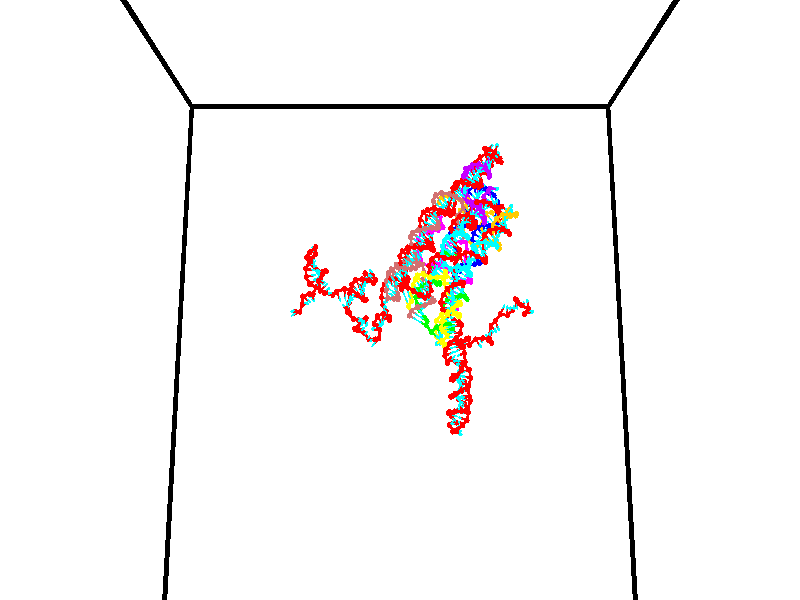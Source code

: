 // switches for output
#declare DRAW_BASES = 1; // possible values are 0, 1; only relevant for DNA ribbons
#declare DRAW_BASES_TYPE = 3; // possible values are 1, 2, 3; only relevant for DNA ribbons
#declare DRAW_FOG = 0; // set to 1 to enable fog

#include "colors.inc"

#include "transforms.inc"
background { rgb <1, 1, 1>}

#default {
   normal{
       ripples 0.25
       frequency 0.20
       turbulence 0.2
       lambda 5
   }
	finish {
		phong 0.1
		phong_size 40.
	}
}

// original window dimensions: 1024x640


// camera settings

camera {
	sky <0, 0.179814, -0.983701>
	up <0, 0.179814, -0.983701>
	right 1.6 * <1, 0, 0>
	location <35, 94.9851, 44.8844>
	look_at <35, 29.7336, 32.9568>
	direction <0, -65.2515, -11.9276>
	angle 67.0682
}


# declare cpy_camera_pos = <35, 94.9851, 44.8844>;
# if (DRAW_FOG = 1)
fog {
	fog_type 2
	up vnormalize(cpy_camera_pos)
	color rgbt<1,1,1,0.3>
	distance 1e-5
	fog_alt 3e-3
	fog_offset 56
}
# end


// LIGHTS

# declare lum = 6;
global_settings {
	ambient_light rgb lum * <0.05, 0.05, 0.05>
	max_trace_level 15
}# declare cpy_direct_light_amount = 0.25;
light_source
{	1000 * <-1, -1.16352, -0.803886>,
	rgb lum * cpy_direct_light_amount
	parallel
}

light_source
{	1000 * <1, 1.16352, 0.803886>,
	rgb lum * cpy_direct_light_amount
	parallel
}

// strand 0

// nucleotide -1

// particle -1
sphere {
	<24.435263, 34.559910, 34.850895> 0.250000
	pigment { color rgbt <1,0,0,0> }
	no_shadow
}
cylinder {
	<24.312162, 34.939526, 34.878063>,  <24.238302, 35.167294, 34.894363>, 0.100000
	pigment { color rgbt <1,0,0,0> }
	no_shadow
}
cylinder {
	<24.312162, 34.939526, 34.878063>,  <24.435263, 34.559910, 34.850895>, 0.100000
	pigment { color rgbt <1,0,0,0> }
	no_shadow
}

// particle -1
sphere {
	<24.312162, 34.939526, 34.878063> 0.100000
	pigment { color rgbt <1,0,0,0> }
	no_shadow
}
sphere {
	0, 1
	scale<0.080000,0.200000,0.300000>
	matrix <0.506370, 0.102934, 0.856151,
		0.805531, 0.297871, -0.512243,
		-0.307749, 0.949040, 0.067916,
		24.219837, 35.224239, 34.898438>
	pigment { color rgbt <0,1,1,0> }
	no_shadow
}
cylinder {
	<24.947826, 35.139290, 34.964420>,  <24.435263, 34.559910, 34.850895>, 0.130000
	pigment { color rgbt <1,0,0,0> }
	no_shadow
}

// nucleotide -1

// particle -1
sphere {
	<24.947826, 35.139290, 34.964420> 0.250000
	pigment { color rgbt <1,0,0,0> }
	no_shadow
}
cylinder {
	<24.603931, 35.271027, 35.120567>,  <24.397594, 35.350067, 35.214256>, 0.100000
	pigment { color rgbt <1,0,0,0> }
	no_shadow
}
cylinder {
	<24.603931, 35.271027, 35.120567>,  <24.947826, 35.139290, 34.964420>, 0.100000
	pigment { color rgbt <1,0,0,0> }
	no_shadow
}

// particle -1
sphere {
	<24.603931, 35.271027, 35.120567> 0.100000
	pigment { color rgbt <1,0,0,0> }
	no_shadow
}
sphere {
	0, 1
	scale<0.080000,0.200000,0.300000>
	matrix <0.465696, 0.191661, 0.863940,
		0.209712, 0.924554, -0.318151,
		-0.859737, 0.329340, 0.390368,
		24.346010, 35.369827, 35.237679>
	pigment { color rgbt <0,1,1,0> }
	no_shadow
}
cylinder {
	<25.217306, 35.566017, 34.426575>,  <24.947826, 35.139290, 34.964420>, 0.130000
	pigment { color rgbt <1,0,0,0> }
	no_shadow
}

// nucleotide -1

// particle -1
sphere {
	<25.217306, 35.566017, 34.426575> 0.250000
	pigment { color rgbt <1,0,0,0> }
	no_shadow
}
cylinder {
	<25.508501, 35.839996, 34.414680>,  <25.683218, 36.004383, 34.407543>, 0.100000
	pigment { color rgbt <1,0,0,0> }
	no_shadow
}
cylinder {
	<25.508501, 35.839996, 34.414680>,  <25.217306, 35.566017, 34.426575>, 0.100000
	pigment { color rgbt <1,0,0,0> }
	no_shadow
}

// particle -1
sphere {
	<25.508501, 35.839996, 34.414680> 0.100000
	pigment { color rgbt <1,0,0,0> }
	no_shadow
}
sphere {
	0, 1
	scale<0.080000,0.200000,0.300000>
	matrix <0.400404, -0.459968, -0.792531,
		-0.556517, 0.565048, -0.609106,
		0.727988, 0.684945, -0.029732,
		25.726898, 36.045479, 34.405762>
	pigment { color rgbt <0,1,1,0> }
	no_shadow
}
cylinder {
	<25.348833, 36.138554, 33.833702>,  <25.217306, 35.566017, 34.426575>, 0.130000
	pigment { color rgbt <1,0,0,0> }
	no_shadow
}

// nucleotide -1

// particle -1
sphere {
	<25.348833, 36.138554, 33.833702> 0.250000
	pigment { color rgbt <1,0,0,0> }
	no_shadow
}
cylinder {
	<25.662607, 35.958488, 34.004356>,  <25.850872, 35.850449, 34.106747>, 0.100000
	pigment { color rgbt <1,0,0,0> }
	no_shadow
}
cylinder {
	<25.662607, 35.958488, 34.004356>,  <25.348833, 36.138554, 33.833702>, 0.100000
	pigment { color rgbt <1,0,0,0> }
	no_shadow
}

// particle -1
sphere {
	<25.662607, 35.958488, 34.004356> 0.100000
	pigment { color rgbt <1,0,0,0> }
	no_shadow
}
sphere {
	0, 1
	scale<0.080000,0.200000,0.300000>
	matrix <0.290916, -0.340451, -0.894126,
		0.547749, 0.825498, -0.136103,
		0.784435, -0.450162, 0.426633,
		25.897938, 35.823441, 34.132347>
	pigment { color rgbt <0,1,1,0> }
	no_shadow
}
cylinder {
	<26.068707, 36.441158, 33.671227>,  <25.348833, 36.138554, 33.833702>, 0.130000
	pigment { color rgbt <1,0,0,0> }
	no_shadow
}

// nucleotide -1

// particle -1
sphere {
	<26.068707, 36.441158, 33.671227> 0.250000
	pigment { color rgbt <1,0,0,0> }
	no_shadow
}
cylinder {
	<26.027981, 36.046490, 33.722012>,  <26.003546, 35.809689, 33.752483>, 0.100000
	pigment { color rgbt <1,0,0,0> }
	no_shadow
}
cylinder {
	<26.027981, 36.046490, 33.722012>,  <26.068707, 36.441158, 33.671227>, 0.100000
	pigment { color rgbt <1,0,0,0> }
	no_shadow
}

// particle -1
sphere {
	<26.027981, 36.046490, 33.722012> 0.100000
	pigment { color rgbt <1,0,0,0> }
	no_shadow
}
sphere {
	0, 1
	scale<0.080000,0.200000,0.300000>
	matrix <0.409718, -0.157892, -0.898444,
		0.906512, -0.039454, 0.420332,
		-0.101814, -0.986668, 0.126966,
		25.997437, 35.750488, 33.760101>
	pigment { color rgbt <0,1,1,0> }
	no_shadow
}
cylinder {
	<26.502375, 36.990685, 33.809200>,  <26.068707, 36.441158, 33.671227>, 0.130000
	pigment { color rgbt <1,0,0,0> }
	no_shadow
}

// nucleotide -1

// particle -1
sphere {
	<26.502375, 36.990685, 33.809200> 0.250000
	pigment { color rgbt <1,0,0,0> }
	no_shadow
}
cylinder {
	<26.477354, 36.636223, 33.992863>,  <26.462341, 36.423546, 34.103058>, 0.100000
	pigment { color rgbt <1,0,0,0> }
	no_shadow
}
cylinder {
	<26.477354, 36.636223, 33.992863>,  <26.502375, 36.990685, 33.809200>, 0.100000
	pigment { color rgbt <1,0,0,0> }
	no_shadow
}

// particle -1
sphere {
	<26.477354, 36.636223, 33.992863> 0.100000
	pigment { color rgbt <1,0,0,0> }
	no_shadow
}
sphere {
	0, 1
	scale<0.080000,0.200000,0.300000>
	matrix <-0.095907, 0.463261, 0.881017,
		-0.993423, 0.011073, -0.113966,
		-0.062551, -0.886153, 0.459152,
		26.458590, 36.370377, 34.130608>
	pigment { color rgbt <0,1,1,0> }
	no_shadow
}
cylinder {
	<26.863741, 37.386826, 33.294125>,  <26.502375, 36.990685, 33.809200>, 0.130000
	pigment { color rgbt <1,0,0,0> }
	no_shadow
}

// nucleotide -1

// particle -1
sphere {
	<26.863741, 37.386826, 33.294125> 0.250000
	pigment { color rgbt <1,0,0,0> }
	no_shadow
}
cylinder {
	<27.033482, 37.744114, 33.234688>,  <27.135326, 37.958488, 33.199028>, 0.100000
	pigment { color rgbt <1,0,0,0> }
	no_shadow
}
cylinder {
	<27.033482, 37.744114, 33.234688>,  <26.863741, 37.386826, 33.294125>, 0.100000
	pigment { color rgbt <1,0,0,0> }
	no_shadow
}

// particle -1
sphere {
	<27.033482, 37.744114, 33.234688> 0.100000
	pigment { color rgbt <1,0,0,0> }
	no_shadow
}
sphere {
	0, 1
	scale<0.080000,0.200000,0.300000>
	matrix <-0.455546, 0.068775, -0.887552,
		-0.782563, 0.444321, 0.436089,
		0.424350, 0.893224, -0.148588,
		27.160786, 38.012081, 33.190113>
	pigment { color rgbt <0,1,1,0> }
	no_shadow
}
cylinder {
	<26.269224, 37.752033, 33.121944>,  <26.863741, 37.386826, 33.294125>, 0.130000
	pigment { color rgbt <1,0,0,0> }
	no_shadow
}

// nucleotide -1

// particle -1
sphere {
	<26.269224, 37.752033, 33.121944> 0.250000
	pigment { color rgbt <1,0,0,0> }
	no_shadow
}
cylinder {
	<26.593372, 37.914127, 32.952675>,  <26.787861, 38.011383, 32.851112>, 0.100000
	pigment { color rgbt <1,0,0,0> }
	no_shadow
}
cylinder {
	<26.593372, 37.914127, 32.952675>,  <26.269224, 37.752033, 33.121944>, 0.100000
	pigment { color rgbt <1,0,0,0> }
	no_shadow
}

// particle -1
sphere {
	<26.593372, 37.914127, 32.952675> 0.100000
	pigment { color rgbt <1,0,0,0> }
	no_shadow
}
sphere {
	0, 1
	scale<0.080000,0.200000,0.300000>
	matrix <-0.301476, -0.330919, -0.894206,
		-0.502405, 0.852217, -0.145997,
		0.810371, 0.405240, -0.423178,
		26.836483, 38.035698, 32.825722>
	pigment { color rgbt <0,1,1,0> }
	no_shadow
}
cylinder {
	<25.988579, 38.315628, 32.656300>,  <26.269224, 37.752033, 33.121944>, 0.130000
	pigment { color rgbt <1,0,0,0> }
	no_shadow
}

// nucleotide -1

// particle -1
sphere {
	<25.988579, 38.315628, 32.656300> 0.250000
	pigment { color rgbt <1,0,0,0> }
	no_shadow
}
cylinder {
	<26.356524, 38.201073, 32.549091>,  <26.577290, 38.132339, 32.484768>, 0.100000
	pigment { color rgbt <1,0,0,0> }
	no_shadow
}
cylinder {
	<26.356524, 38.201073, 32.549091>,  <25.988579, 38.315628, 32.656300>, 0.100000
	pigment { color rgbt <1,0,0,0> }
	no_shadow
}

// particle -1
sphere {
	<26.356524, 38.201073, 32.549091> 0.100000
	pigment { color rgbt <1,0,0,0> }
	no_shadow
}
sphere {
	0, 1
	scale<0.080000,0.200000,0.300000>
	matrix <-0.333189, -0.209948, -0.919188,
		0.206973, 0.934828, -0.288544,
		0.919863, -0.286387, -0.268021,
		26.632483, 38.115158, 32.468685>
	pigment { color rgbt <0,1,1,0> }
	no_shadow
}
cylinder {
	<25.981253, 38.569027, 32.036102>,  <25.988579, 38.315628, 32.656300>, 0.130000
	pigment { color rgbt <1,0,0,0> }
	no_shadow
}

// nucleotide -1

// particle -1
sphere {
	<25.981253, 38.569027, 32.036102> 0.250000
	pigment { color rgbt <1,0,0,0> }
	no_shadow
}
cylinder {
	<26.276232, 38.298931, 32.030228>,  <26.453220, 38.136871, 32.026703>, 0.100000
	pigment { color rgbt <1,0,0,0> }
	no_shadow
}
cylinder {
	<26.276232, 38.298931, 32.030228>,  <25.981253, 38.569027, 32.036102>, 0.100000
	pigment { color rgbt <1,0,0,0> }
	no_shadow
}

// particle -1
sphere {
	<26.276232, 38.298931, 32.030228> 0.100000
	pigment { color rgbt <1,0,0,0> }
	no_shadow
}
sphere {
	0, 1
	scale<0.080000,0.200000,0.300000>
	matrix <-0.169803, -0.164306, -0.971684,
		0.653709, 0.719062, -0.235826,
		0.737449, -0.675243, -0.014691,
		26.497467, 38.096359, 32.025822>
	pigment { color rgbt <0,1,1,0> }
	no_shadow
}
cylinder {
	<26.396393, 38.799843, 31.415297>,  <25.981253, 38.569027, 32.036102>, 0.130000
	pigment { color rgbt <1,0,0,0> }
	no_shadow
}

// nucleotide -1

// particle -1
sphere {
	<26.396393, 38.799843, 31.415297> 0.250000
	pigment { color rgbt <1,0,0,0> }
	no_shadow
}
cylinder {
	<26.507235, 38.419502, 31.470581>,  <26.573740, 38.191299, 31.503752>, 0.100000
	pigment { color rgbt <1,0,0,0> }
	no_shadow
}
cylinder {
	<26.507235, 38.419502, 31.470581>,  <26.396393, 38.799843, 31.415297>, 0.100000
	pigment { color rgbt <1,0,0,0> }
	no_shadow
}

// particle -1
sphere {
	<26.507235, 38.419502, 31.470581> 0.100000
	pigment { color rgbt <1,0,0,0> }
	no_shadow
}
sphere {
	0, 1
	scale<0.080000,0.200000,0.300000>
	matrix <-0.068970, -0.163158, -0.984186,
		0.958361, 0.263190, -0.110792,
		0.277105, -0.950847, 0.138212,
		26.590366, 38.134247, 31.512045>
	pigment { color rgbt <0,1,1,0> }
	no_shadow
}
cylinder {
	<26.876266, 38.658028, 30.825949>,  <26.396393, 38.799843, 31.415297>, 0.130000
	pigment { color rgbt <1,0,0,0> }
	no_shadow
}

// nucleotide -1

// particle -1
sphere {
	<26.876266, 38.658028, 30.825949> 0.250000
	pigment { color rgbt <1,0,0,0> }
	no_shadow
}
cylinder {
	<26.719646, 38.324749, 30.982141>,  <26.625675, 38.124783, 31.075857>, 0.100000
	pigment { color rgbt <1,0,0,0> }
	no_shadow
}
cylinder {
	<26.719646, 38.324749, 30.982141>,  <26.876266, 38.658028, 30.825949>, 0.100000
	pigment { color rgbt <1,0,0,0> }
	no_shadow
}

// particle -1
sphere {
	<26.719646, 38.324749, 30.982141> 0.100000
	pigment { color rgbt <1,0,0,0> }
	no_shadow
}
sphere {
	0, 1
	scale<0.080000,0.200000,0.300000>
	matrix <-0.319871, -0.274649, -0.906780,
		0.862771, -0.479952, -0.158976,
		-0.391548, -0.833195, 0.390482,
		26.602182, 38.074791, 31.099285>
	pigment { color rgbt <0,1,1,0> }
	no_shadow
}
cylinder {
	<26.830923, 38.188839, 30.164429>,  <26.876266, 38.658028, 30.825949>, 0.130000
	pigment { color rgbt <1,0,0,0> }
	no_shadow
}

// nucleotide -1

// particle -1
sphere {
	<26.830923, 38.188839, 30.164429> 0.250000
	pigment { color rgbt <1,0,0,0> }
	no_shadow
}
cylinder {
	<26.646666, 37.844296, 30.078766>,  <26.536112, 37.637569, 30.027369>, 0.100000
	pigment { color rgbt <1,0,0,0> }
	no_shadow
}
cylinder {
	<26.646666, 37.844296, 30.078766>,  <26.830923, 38.188839, 30.164429>, 0.100000
	pigment { color rgbt <1,0,0,0> }
	no_shadow
}

// particle -1
sphere {
	<26.646666, 37.844296, 30.078766> 0.100000
	pigment { color rgbt <1,0,0,0> }
	no_shadow
}
sphere {
	0, 1
	scale<0.080000,0.200000,0.300000>
	matrix <-0.044021, -0.218812, 0.974774,
		-0.886494, 0.458449, 0.062875,
		-0.460642, -0.861363, -0.214157,
		26.508472, 37.585888, 30.014519>
	pigment { color rgbt <0,1,1,0> }
	no_shadow
}
cylinder {
	<26.280176, 38.188217, 30.576977>,  <26.830923, 38.188839, 30.164429>, 0.130000
	pigment { color rgbt <1,0,0,0> }
	no_shadow
}

// nucleotide -1

// particle -1
sphere {
	<26.280176, 38.188217, 30.576977> 0.250000
	pigment { color rgbt <1,0,0,0> }
	no_shadow
}
cylinder {
	<26.430485, 37.836945, 30.458586>,  <26.520670, 37.626183, 30.387550>, 0.100000
	pigment { color rgbt <1,0,0,0> }
	no_shadow
}
cylinder {
	<26.430485, 37.836945, 30.458586>,  <26.280176, 38.188217, 30.576977>, 0.100000
	pigment { color rgbt <1,0,0,0> }
	no_shadow
}

// particle -1
sphere {
	<26.430485, 37.836945, 30.458586> 0.100000
	pigment { color rgbt <1,0,0,0> }
	no_shadow
}
sphere {
	0, 1
	scale<0.080000,0.200000,0.300000>
	matrix <0.217315, -0.226976, 0.949345,
		-0.900873, -0.421055, 0.105550,
		0.375769, -0.878177, -0.295978,
		26.543215, 37.573490, 30.369793>
	pigment { color rgbt <0,1,1,0> }
	no_shadow
}
cylinder {
	<25.872305, 37.556625, 30.869062>,  <26.280176, 38.188217, 30.576977>, 0.130000
	pigment { color rgbt <1,0,0,0> }
	no_shadow
}

// nucleotide -1

// particle -1
sphere {
	<25.872305, 37.556625, 30.869062> 0.250000
	pigment { color rgbt <1,0,0,0> }
	no_shadow
}
cylinder {
	<26.268869, 37.532658, 30.822571>,  <26.506809, 37.518276, 30.794676>, 0.100000
	pigment { color rgbt <1,0,0,0> }
	no_shadow
}
cylinder {
	<26.268869, 37.532658, 30.822571>,  <25.872305, 37.556625, 30.869062>, 0.100000
	pigment { color rgbt <1,0,0,0> }
	no_shadow
}

// particle -1
sphere {
	<26.268869, 37.532658, 30.822571> 0.100000
	pigment { color rgbt <1,0,0,0> }
	no_shadow
}
sphere {
	0, 1
	scale<0.080000,0.200000,0.300000>
	matrix <0.101270, -0.210535, 0.972327,
		-0.082726, -0.975749, -0.202659,
		0.991414, -0.059914, -0.116231,
		26.566294, 37.514683, 30.787701>
	pigment { color rgbt <0,1,1,0> }
	no_shadow
}
cylinder {
	<26.111687, 36.991039, 31.233429>,  <25.872305, 37.556625, 30.869062>, 0.130000
	pigment { color rgbt <1,0,0,0> }
	no_shadow
}

// nucleotide -1

// particle -1
sphere {
	<26.111687, 36.991039, 31.233429> 0.250000
	pigment { color rgbt <1,0,0,0> }
	no_shadow
}
cylinder {
	<26.397337, 37.270451, 31.215208>,  <26.568727, 37.438099, 31.204275>, 0.100000
	pigment { color rgbt <1,0,0,0> }
	no_shadow
}
cylinder {
	<26.397337, 37.270451, 31.215208>,  <26.111687, 36.991039, 31.233429>, 0.100000
	pigment { color rgbt <1,0,0,0> }
	no_shadow
}

// particle -1
sphere {
	<26.397337, 37.270451, 31.215208> 0.100000
	pigment { color rgbt <1,0,0,0> }
	no_shadow
}
sphere {
	0, 1
	scale<0.080000,0.200000,0.300000>
	matrix <0.262241, -0.206624, 0.942622,
		0.649040, -0.685097, -0.330739,
		0.714126, 0.698533, -0.045553,
		26.611574, 37.480011, 31.201542>
	pigment { color rgbt <0,1,1,0> }
	no_shadow
}
cylinder {
	<26.725220, 36.830463, 31.671247>,  <26.111687, 36.991039, 31.233429>, 0.130000
	pigment { color rgbt <1,0,0,0> }
	no_shadow
}

// nucleotide -1

// particle -1
sphere {
	<26.725220, 36.830463, 31.671247> 0.250000
	pigment { color rgbt <1,0,0,0> }
	no_shadow
}
cylinder {
	<26.707043, 37.228329, 31.634199>,  <26.696136, 37.467049, 31.611971>, 0.100000
	pigment { color rgbt <1,0,0,0> }
	no_shadow
}
cylinder {
	<26.707043, 37.228329, 31.634199>,  <26.725220, 36.830463, 31.671247>, 0.100000
	pigment { color rgbt <1,0,0,0> }
	no_shadow
}

// particle -1
sphere {
	<26.707043, 37.228329, 31.634199> 0.100000
	pigment { color rgbt <1,0,0,0> }
	no_shadow
}
sphere {
	0, 1
	scale<0.080000,0.200000,0.300000>
	matrix <0.265636, 0.101410, 0.958725,
		0.963002, 0.018965, -0.268827,
		-0.045444, 0.994664, -0.092620,
		26.693409, 37.526730, 31.606413>
	pigment { color rgbt <0,1,1,0> }
	no_shadow
}
cylinder {
	<27.368740, 37.083500, 31.982487>,  <26.725220, 36.830463, 31.671247>, 0.130000
	pigment { color rgbt <1,0,0,0> }
	no_shadow
}

// nucleotide -1

// particle -1
sphere {
	<27.368740, 37.083500, 31.982487> 0.250000
	pigment { color rgbt <1,0,0,0> }
	no_shadow
}
cylinder {
	<27.122335, 37.398499, 31.990236>,  <26.974493, 37.587498, 31.994886>, 0.100000
	pigment { color rgbt <1,0,0,0> }
	no_shadow
}
cylinder {
	<27.122335, 37.398499, 31.990236>,  <27.368740, 37.083500, 31.982487>, 0.100000
	pigment { color rgbt <1,0,0,0> }
	no_shadow
}

// particle -1
sphere {
	<27.122335, 37.398499, 31.990236> 0.100000
	pigment { color rgbt <1,0,0,0> }
	no_shadow
}
sphere {
	0, 1
	scale<0.080000,0.200000,0.300000>
	matrix <0.409910, 0.299452, 0.861570,
		0.672685, 0.538677, -0.507269,
		-0.616011, 0.787499, 0.019372,
		26.937532, 37.634747, 31.996048>
	pigment { color rgbt <0,1,1,0> }
	no_shadow
}
cylinder {
	<27.780008, 37.682659, 32.005112>,  <27.368740, 37.083500, 31.982487>, 0.130000
	pigment { color rgbt <1,0,0,0> }
	no_shadow
}

// nucleotide -1

// particle -1
sphere {
	<27.780008, 37.682659, 32.005112> 0.250000
	pigment { color rgbt <1,0,0,0> }
	no_shadow
}
cylinder {
	<27.424381, 37.824944, 32.120369>,  <27.211006, 37.910316, 32.189526>, 0.100000
	pigment { color rgbt <1,0,0,0> }
	no_shadow
}
cylinder {
	<27.424381, 37.824944, 32.120369>,  <27.780008, 37.682659, 32.005112>, 0.100000
	pigment { color rgbt <1,0,0,0> }
	no_shadow
}

// particle -1
sphere {
	<27.424381, 37.824944, 32.120369> 0.100000
	pigment { color rgbt <1,0,0,0> }
	no_shadow
}
sphere {
	0, 1
	scale<0.080000,0.200000,0.300000>
	matrix <0.429425, 0.429973, 0.794177,
		0.158606, 0.829813, -0.535027,
		-0.889066, 0.355715, 0.288147,
		27.157661, 37.931660, 32.206814>
	pigment { color rgbt <0,1,1,0> }
	no_shadow
}
cylinder {
	<27.906321, 38.357922, 32.197876>,  <27.780008, 37.682659, 32.005112>, 0.130000
	pigment { color rgbt <1,0,0,0> }
	no_shadow
}

// nucleotide -1

// particle -1
sphere {
	<27.906321, 38.357922, 32.197876> 0.250000
	pigment { color rgbt <1,0,0,0> }
	no_shadow
}
cylinder {
	<27.569036, 38.284180, 32.399868>,  <27.366665, 38.239933, 32.521065>, 0.100000
	pigment { color rgbt <1,0,0,0> }
	no_shadow
}
cylinder {
	<27.569036, 38.284180, 32.399868>,  <27.906321, 38.357922, 32.197876>, 0.100000
	pigment { color rgbt <1,0,0,0> }
	no_shadow
}

// particle -1
sphere {
	<27.569036, 38.284180, 32.399868> 0.100000
	pigment { color rgbt <1,0,0,0> }
	no_shadow
}
sphere {
	0, 1
	scale<0.080000,0.200000,0.300000>
	matrix <0.421510, 0.356286, 0.833901,
		-0.333652, 0.916010, -0.222717,
		-0.843212, -0.184355, 0.504982,
		27.316072, 38.228874, 32.551361>
	pigment { color rgbt <0,1,1,0> }
	no_shadow
}
cylinder {
	<27.647438, 38.956333, 32.521523>,  <27.906321, 38.357922, 32.197876>, 0.130000
	pigment { color rgbt <1,0,0,0> }
	no_shadow
}

// nucleotide -1

// particle -1
sphere {
	<27.647438, 38.956333, 32.521523> 0.250000
	pigment { color rgbt <1,0,0,0> }
	no_shadow
}
cylinder {
	<27.547892, 38.630875, 32.731682>,  <27.488163, 38.435600, 32.857777>, 0.100000
	pigment { color rgbt <1,0,0,0> }
	no_shadow
}
cylinder {
	<27.547892, 38.630875, 32.731682>,  <27.647438, 38.956333, 32.521523>, 0.100000
	pigment { color rgbt <1,0,0,0> }
	no_shadow
}

// particle -1
sphere {
	<27.547892, 38.630875, 32.731682> 0.100000
	pigment { color rgbt <1,0,0,0> }
	no_shadow
}
sphere {
	0, 1
	scale<0.080000,0.200000,0.300000>
	matrix <0.462468, 0.376799, 0.802587,
		-0.850993, 0.442714, 0.282515,
		-0.248865, -0.813650, 0.525395,
		27.473232, 38.386780, 32.889301>
	pigment { color rgbt <0,1,1,0> }
	no_shadow
}
cylinder {
	<27.320957, 39.204590, 33.180435>,  <27.647438, 38.956333, 32.521523>, 0.130000
	pigment { color rgbt <1,0,0,0> }
	no_shadow
}

// nucleotide -1

// particle -1
sphere {
	<27.320957, 39.204590, 33.180435> 0.250000
	pigment { color rgbt <1,0,0,0> }
	no_shadow
}
cylinder {
	<27.528780, 38.862816, 33.181301>,  <27.653473, 38.657753, 33.181820>, 0.100000
	pigment { color rgbt <1,0,0,0> }
	no_shadow
}
cylinder {
	<27.528780, 38.862816, 33.181301>,  <27.320957, 39.204590, 33.180435>, 0.100000
	pigment { color rgbt <1,0,0,0> }
	no_shadow
}

// particle -1
sphere {
	<27.528780, 38.862816, 33.181301> 0.100000
	pigment { color rgbt <1,0,0,0> }
	no_shadow
}
sphere {
	0, 1
	scale<0.080000,0.200000,0.300000>
	matrix <0.616711, 0.376753, 0.691176,
		-0.591378, -0.357773, 0.722683,
		0.519557, -0.854433, 0.002161,
		27.684647, 38.606487, 33.181950>
	pigment { color rgbt <0,1,1,0> }
	no_shadow
}
cylinder {
	<27.452618, 38.956974, 33.878201>,  <27.320957, 39.204590, 33.180435>, 0.130000
	pigment { color rgbt <1,0,0,0> }
	no_shadow
}

// nucleotide -1

// particle -1
sphere {
	<27.452618, 38.956974, 33.878201> 0.250000
	pigment { color rgbt <1,0,0,0> }
	no_shadow
}
cylinder {
	<27.752592, 38.897957, 33.620262>,  <27.932577, 38.862545, 33.465500>, 0.100000
	pigment { color rgbt <1,0,0,0> }
	no_shadow
}
cylinder {
	<27.752592, 38.897957, 33.620262>,  <27.452618, 38.956974, 33.878201>, 0.100000
	pigment { color rgbt <1,0,0,0> }
	no_shadow
}

// particle -1
sphere {
	<27.752592, 38.897957, 33.620262> 0.100000
	pigment { color rgbt <1,0,0,0> }
	no_shadow
}
sphere {
	0, 1
	scale<0.080000,0.200000,0.300000>
	matrix <0.661508, 0.168868, 0.730679,
		0.001084, -0.974532, 0.224244,
		0.749938, -0.147547, -0.644844,
		27.977573, 38.853695, 33.426807>
	pigment { color rgbt <0,1,1,0> }
	no_shadow
}
cylinder {
	<27.791311, 38.346058, 33.985374>,  <27.452618, 38.956974, 33.878201>, 0.130000
	pigment { color rgbt <1,0,0,0> }
	no_shadow
}

// nucleotide -1

// particle -1
sphere {
	<27.791311, 38.346058, 33.985374> 0.250000
	pigment { color rgbt <1,0,0,0> }
	no_shadow
}
cylinder {
	<28.019014, 38.643127, 33.844303>,  <28.155636, 38.821369, 33.759659>, 0.100000
	pigment { color rgbt <1,0,0,0> }
	no_shadow
}
cylinder {
	<28.019014, 38.643127, 33.844303>,  <27.791311, 38.346058, 33.985374>, 0.100000
	pigment { color rgbt <1,0,0,0> }
	no_shadow
}

// particle -1
sphere {
	<28.019014, 38.643127, 33.844303> 0.100000
	pigment { color rgbt <1,0,0,0> }
	no_shadow
}
sphere {
	0, 1
	scale<0.080000,0.200000,0.300000>
	matrix <0.393823, 0.130237, 0.909913,
		0.721700, -0.656868, -0.218343,
		0.569256, 0.742673, -0.352682,
		28.189791, 38.865929, 33.738499>
	pigment { color rgbt <0,1,1,0> }
	no_shadow
}
cylinder {
	<28.566751, 38.170753, 34.085358>,  <27.791311, 38.346058, 33.985374>, 0.130000
	pigment { color rgbt <1,0,0,0> }
	no_shadow
}

// nucleotide -1

// particle -1
sphere {
	<28.566751, 38.170753, 34.085358> 0.250000
	pigment { color rgbt <1,0,0,0> }
	no_shadow
}
cylinder {
	<28.444901, 38.551720, 34.089642>,  <28.371790, 38.780300, 34.092213>, 0.100000
	pigment { color rgbt <1,0,0,0> }
	no_shadow
}
cylinder {
	<28.444901, 38.551720, 34.089642>,  <28.566751, 38.170753, 34.085358>, 0.100000
	pigment { color rgbt <1,0,0,0> }
	no_shadow
}

// particle -1
sphere {
	<28.444901, 38.551720, 34.089642> 0.100000
	pigment { color rgbt <1,0,0,0> }
	no_shadow
}
sphere {
	0, 1
	scale<0.080000,0.200000,0.300000>
	matrix <0.382073, 0.111892, 0.917333,
		0.872481, 0.283536, -0.397976,
		-0.304627, 0.952412, 0.010707,
		28.353512, 38.837444, 34.092854>
	pigment { color rgbt <0,1,1,0> }
	no_shadow
}
cylinder {
	<28.855080, 37.577240, 33.703682>,  <28.566751, 38.170753, 34.085358>, 0.130000
	pigment { color rgbt <1,0,0,0> }
	no_shadow
}

// nucleotide -1

// particle -1
sphere {
	<28.855080, 37.577240, 33.703682> 0.250000
	pigment { color rgbt <1,0,0,0> }
	no_shadow
}
cylinder {
	<29.041229, 37.618515, 34.055313>,  <29.152920, 37.643280, 34.266293>, 0.100000
	pigment { color rgbt <1,0,0,0> }
	no_shadow
}
cylinder {
	<29.041229, 37.618515, 34.055313>,  <28.855080, 37.577240, 33.703682>, 0.100000
	pigment { color rgbt <1,0,0,0> }
	no_shadow
}

// particle -1
sphere {
	<29.041229, 37.618515, 34.055313> 0.100000
	pigment { color rgbt <1,0,0,0> }
	no_shadow
}
sphere {
	0, 1
	scale<0.080000,0.200000,0.300000>
	matrix <0.845925, -0.344107, -0.407432,
		0.260456, 0.933243, -0.247427,
		0.465375, 0.103186, 0.879078,
		29.180841, 37.649471, 34.319038>
	pigment { color rgbt <0,1,1,0> }
	no_shadow
}
cylinder {
	<29.653934, 37.731556, 33.508907>,  <28.855080, 37.577240, 33.703682>, 0.130000
	pigment { color rgbt <1,0,0,0> }
	no_shadow
}

// nucleotide -1

// particle -1
sphere {
	<29.653934, 37.731556, 33.508907> 0.250000
	pigment { color rgbt <1,0,0,0> }
	no_shadow
}
cylinder {
	<29.681517, 37.596802, 33.884514>,  <29.698065, 37.515949, 34.109879>, 0.100000
	pigment { color rgbt <1,0,0,0> }
	no_shadow
}
cylinder {
	<29.681517, 37.596802, 33.884514>,  <29.653934, 37.731556, 33.508907>, 0.100000
	pigment { color rgbt <1,0,0,0> }
	no_shadow
}

// particle -1
sphere {
	<29.681517, 37.596802, 33.884514> 0.100000
	pigment { color rgbt <1,0,0,0> }
	no_shadow
}
sphere {
	0, 1
	scale<0.080000,0.200000,0.300000>
	matrix <0.922883, -0.335913, -0.188281,
		0.378858, 0.879586, 0.287741,
		0.068953, -0.336883, 0.939018,
		29.702202, 37.495735, 34.166218>
	pigment { color rgbt <0,1,1,0> }
	no_shadow
}
cylinder {
	<30.282654, 38.033566, 33.620228>,  <29.653934, 37.731556, 33.508907>, 0.130000
	pigment { color rgbt <1,0,0,0> }
	no_shadow
}

// nucleotide -1

// particle -1
sphere {
	<30.282654, 38.033566, 33.620228> 0.250000
	pigment { color rgbt <1,0,0,0> }
	no_shadow
}
cylinder {
	<30.219334, 37.743542, 33.888325>,  <30.181341, 37.569527, 34.049183>, 0.100000
	pigment { color rgbt <1,0,0,0> }
	no_shadow
}
cylinder {
	<30.219334, 37.743542, 33.888325>,  <30.282654, 38.033566, 33.620228>, 0.100000
	pigment { color rgbt <1,0,0,0> }
	no_shadow
}

// particle -1
sphere {
	<30.219334, 37.743542, 33.888325> 0.100000
	pigment { color rgbt <1,0,0,0> }
	no_shadow
}
sphere {
	0, 1
	scale<0.080000,0.200000,0.300000>
	matrix <0.895240, -0.391739, -0.212333,
		0.416516, 0.566419, 0.711114,
		-0.158302, -0.725058, 0.670247,
		30.171843, 37.526024, 34.089397>
	pigment { color rgbt <0,1,1,0> }
	no_shadow
}
cylinder {
	<30.903460, 37.911442, 34.012096>,  <30.282654, 38.033566, 33.620228>, 0.130000
	pigment { color rgbt <1,0,0,0> }
	no_shadow
}

// nucleotide -1

// particle -1
sphere {
	<30.903460, 37.911442, 34.012096> 0.250000
	pigment { color rgbt <1,0,0,0> }
	no_shadow
}
cylinder {
	<30.701008, 37.566471, 34.014896>,  <30.579536, 37.359489, 34.016575>, 0.100000
	pigment { color rgbt <1,0,0,0> }
	no_shadow
}
cylinder {
	<30.701008, 37.566471, 34.014896>,  <30.903460, 37.911442, 34.012096>, 0.100000
	pigment { color rgbt <1,0,0,0> }
	no_shadow
}

// particle -1
sphere {
	<30.701008, 37.566471, 34.014896> 0.100000
	pigment { color rgbt <1,0,0,0> }
	no_shadow
}
sphere {
	0, 1
	scale<0.080000,0.200000,0.300000>
	matrix <0.753735, -0.446258, -0.482429,
		0.419184, -0.238896, 0.875907,
		-0.506131, -0.862428, 0.007000,
		30.549168, 37.307743, 34.016994>
	pigment { color rgbt <0,1,1,0> }
	no_shadow
}
cylinder {
	<31.407064, 37.391804, 34.290348>,  <30.903460, 37.911442, 34.012096>, 0.130000
	pigment { color rgbt <1,0,0,0> }
	no_shadow
}

// nucleotide -1

// particle -1
sphere {
	<31.407064, 37.391804, 34.290348> 0.250000
	pigment { color rgbt <1,0,0,0> }
	no_shadow
}
cylinder {
	<31.106030, 37.197464, 34.112553>,  <30.925409, 37.080860, 34.005875>, 0.100000
	pigment { color rgbt <1,0,0,0> }
	no_shadow
}
cylinder {
	<31.106030, 37.197464, 34.112553>,  <31.407064, 37.391804, 34.290348>, 0.100000
	pigment { color rgbt <1,0,0,0> }
	no_shadow
}

// particle -1
sphere {
	<31.106030, 37.197464, 34.112553> 0.100000
	pigment { color rgbt <1,0,0,0> }
	no_shadow
}
sphere {
	0, 1
	scale<0.080000,0.200000,0.300000>
	matrix <0.647286, -0.669823, -0.363810,
		-0.120970, -0.561507, 0.818582,
		-0.752587, -0.485846, -0.444484,
		30.880253, 37.051712, 33.979206>
	pigment { color rgbt <0,1,1,0> }
	no_shadow
}
cylinder {
	<31.662811, 36.687443, 34.225067>,  <31.407064, 37.391804, 34.290348>, 0.130000
	pigment { color rgbt <1,0,0,0> }
	no_shadow
}

// nucleotide -1

// particle -1
sphere {
	<31.662811, 36.687443, 34.225067> 0.250000
	pigment { color rgbt <1,0,0,0> }
	no_shadow
}
cylinder {
	<31.319689, 36.662239, 34.021027>,  <31.113815, 36.647118, 33.898602>, 0.100000
	pigment { color rgbt <1,0,0,0> }
	no_shadow
}
cylinder {
	<31.319689, 36.662239, 34.021027>,  <31.662811, 36.687443, 34.225067>, 0.100000
	pigment { color rgbt <1,0,0,0> }
	no_shadow
}

// particle -1
sphere {
	<31.319689, 36.662239, 34.021027> 0.100000
	pigment { color rgbt <1,0,0,0> }
	no_shadow
}
sphere {
	0, 1
	scale<0.080000,0.200000,0.300000>
	matrix <0.394394, -0.717093, -0.574658,
		-0.329579, -0.694124, 0.639976,
		-0.857806, -0.063007, -0.510098,
		31.062347, 36.643337, 33.867996>
	pigment { color rgbt <0,1,1,0> }
	no_shadow
}
cylinder {
	<31.473513, 35.936081, 34.084938>,  <31.662811, 36.687443, 34.225067>, 0.130000
	pigment { color rgbt <1,0,0,0> }
	no_shadow
}

// nucleotide -1

// particle -1
sphere {
	<31.473513, 35.936081, 34.084938> 0.250000
	pigment { color rgbt <1,0,0,0> }
	no_shadow
}
cylinder {
	<31.316193, 36.146500, 33.783318>,  <31.221802, 36.272751, 33.602345>, 0.100000
	pigment { color rgbt <1,0,0,0> }
	no_shadow
}
cylinder {
	<31.316193, 36.146500, 33.783318>,  <31.473513, 35.936081, 34.084938>, 0.100000
	pigment { color rgbt <1,0,0,0> }
	no_shadow
}

// particle -1
sphere {
	<31.316193, 36.146500, 33.783318> 0.100000
	pigment { color rgbt <1,0,0,0> }
	no_shadow
}
sphere {
	0, 1
	scale<0.080000,0.200000,0.300000>
	matrix <0.432279, -0.618037, -0.656632,
		-0.811450, -0.584211, 0.015673,
		-0.393299, 0.526049, -0.754048,
		31.198202, 36.304314, 33.557102>
	pigment { color rgbt <0,1,1,0> }
	no_shadow
}
cylinder {
	<31.265608, 35.436798, 33.599609>,  <31.473513, 35.936081, 34.084938>, 0.130000
	pigment { color rgbt <1,0,0,0> }
	no_shadow
}

// nucleotide -1

// particle -1
sphere {
	<31.265608, 35.436798, 33.599609> 0.250000
	pigment { color rgbt <1,0,0,0> }
	no_shadow
}
cylinder {
	<31.305098, 35.771397, 33.384007>,  <31.328791, 35.972157, 33.254646>, 0.100000
	pigment { color rgbt <1,0,0,0> }
	no_shadow
}
cylinder {
	<31.305098, 35.771397, 33.384007>,  <31.265608, 35.436798, 33.599609>, 0.100000
	pigment { color rgbt <1,0,0,0> }
	no_shadow
}

// particle -1
sphere {
	<31.305098, 35.771397, 33.384007> 0.100000
	pigment { color rgbt <1,0,0,0> }
	no_shadow
}
sphere {
	0, 1
	scale<0.080000,0.200000,0.300000>
	matrix <0.478971, -0.514724, -0.711088,
		-0.872262, -0.187965, -0.451474,
		0.098725, 0.836498, -0.539004,
		31.334715, 36.022346, 33.222305>
	pigment { color rgbt <0,1,1,0> }
	no_shadow
}
cylinder {
	<31.022934, 35.278011, 32.847237>,  <31.265608, 35.436798, 33.599609>, 0.130000
	pigment { color rgbt <1,0,0,0> }
	no_shadow
}

// nucleotide -1

// particle -1
sphere {
	<31.022934, 35.278011, 32.847237> 0.250000
	pigment { color rgbt <1,0,0,0> }
	no_shadow
}
cylinder {
	<31.251968, 35.605377, 32.827908>,  <31.389389, 35.801796, 32.816311>, 0.100000
	pigment { color rgbt <1,0,0,0> }
	no_shadow
}
cylinder {
	<31.251968, 35.605377, 32.827908>,  <31.022934, 35.278011, 32.847237>, 0.100000
	pigment { color rgbt <1,0,0,0> }
	no_shadow
}

// particle -1
sphere {
	<31.251968, 35.605377, 32.827908> 0.100000
	pigment { color rgbt <1,0,0,0> }
	no_shadow
}
sphere {
	0, 1
	scale<0.080000,0.200000,0.300000>
	matrix <0.530579, -0.414856, -0.739175,
		-0.625003, 0.397602, -0.671777,
		0.572588, 0.818417, -0.048327,
		31.423744, 35.850903, 32.813408>
	pigment { color rgbt <0,1,1,0> }
	no_shadow
}
cylinder {
	<31.494932, 35.212017, 32.307182>,  <31.022934, 35.278011, 32.847237>, 0.130000
	pigment { color rgbt <1,0,0,0> }
	no_shadow
}

// nucleotide -1

// particle -1
sphere {
	<31.494932, 35.212017, 32.307182> 0.250000
	pigment { color rgbt <1,0,0,0> }
	no_shadow
}
cylinder {
	<31.658899, 35.558723, 32.420803>,  <31.757278, 35.766747, 32.488976>, 0.100000
	pigment { color rgbt <1,0,0,0> }
	no_shadow
}
cylinder {
	<31.658899, 35.558723, 32.420803>,  <31.494932, 35.212017, 32.307182>, 0.100000
	pigment { color rgbt <1,0,0,0> }
	no_shadow
}

// particle -1
sphere {
	<31.658899, 35.558723, 32.420803> 0.100000
	pigment { color rgbt <1,0,0,0> }
	no_shadow
}
sphere {
	0, 1
	scale<0.080000,0.200000,0.300000>
	matrix <0.649539, -0.058759, -0.758054,
		-0.640365, 0.495240, -0.587085,
		0.409916, 0.866767, 0.284050,
		31.781874, 35.818752, 32.506020>
	pigment { color rgbt <0,1,1,0> }
	no_shadow
}
cylinder {
	<31.467436, 35.542992, 31.724430>,  <31.494932, 35.212017, 32.307182>, 0.130000
	pigment { color rgbt <1,0,0,0> }
	no_shadow
}

// nucleotide -1

// particle -1
sphere {
	<31.467436, 35.542992, 31.724430> 0.250000
	pigment { color rgbt <1,0,0,0> }
	no_shadow
}
cylinder {
	<31.756729, 35.686691, 31.960352>,  <31.930305, 35.772911, 32.101906>, 0.100000
	pigment { color rgbt <1,0,0,0> }
	no_shadow
}
cylinder {
	<31.756729, 35.686691, 31.960352>,  <31.467436, 35.542992, 31.724430>, 0.100000
	pigment { color rgbt <1,0,0,0> }
	no_shadow
}

// particle -1
sphere {
	<31.756729, 35.686691, 31.960352> 0.100000
	pigment { color rgbt <1,0,0,0> }
	no_shadow
}
sphere {
	0, 1
	scale<0.080000,0.200000,0.300000>
	matrix <0.675919, -0.193044, -0.711244,
		-0.141655, 0.913057, -0.382439,
		0.723234, 0.359249, 0.589807,
		31.973700, 35.794468, 32.137295>
	pigment { color rgbt <0,1,1,0> }
	no_shadow
}
cylinder {
	<32.193565, 35.397530, 31.894020>,  <31.467436, 35.542992, 31.724430>, 0.130000
	pigment { color rgbt <1,0,0,0> }
	no_shadow
}

// nucleotide -1

// particle -1
sphere {
	<32.193565, 35.397530, 31.894020> 0.250000
	pigment { color rgbt <1,0,0,0> }
	no_shadow
}
cylinder {
	<32.126621, 35.771759, 31.769644>,  <32.086456, 35.996300, 31.695019>, 0.100000
	pigment { color rgbt <1,0,0,0> }
	no_shadow
}
cylinder {
	<32.126621, 35.771759, 31.769644>,  <32.193565, 35.397530, 31.894020>, 0.100000
	pigment { color rgbt <1,0,0,0> }
	no_shadow
}

// particle -1
sphere {
	<32.126621, 35.771759, 31.769644> 0.100000
	pigment { color rgbt <1,0,0,0> }
	no_shadow
}
sphere {
	0, 1
	scale<0.080000,0.200000,0.300000>
	matrix <-0.330175, 0.243989, 0.911841,
		0.928965, 0.255269, 0.268070,
		-0.167359, 0.935578, -0.310941,
		32.076412, 36.052433, 31.676361>
	pigment { color rgbt <0,1,1,0> }
	no_shadow
}
cylinder {
	<32.561840, 35.900402, 32.373310>,  <32.193565, 35.397530, 31.894020>, 0.130000
	pigment { color rgbt <1,0,0,0> }
	no_shadow
}

// nucleotide -1

// particle -1
sphere {
	<32.561840, 35.900402, 32.373310> 0.250000
	pigment { color rgbt <1,0,0,0> }
	no_shadow
}
cylinder {
	<32.267628, 36.113594, 32.206009>,  <32.091103, 36.241508, 32.105629>, 0.100000
	pigment { color rgbt <1,0,0,0> }
	no_shadow
}
cylinder {
	<32.267628, 36.113594, 32.206009>,  <32.561840, 35.900402, 32.373310>, 0.100000
	pigment { color rgbt <1,0,0,0> }
	no_shadow
}

// particle -1
sphere {
	<32.267628, 36.113594, 32.206009> 0.100000
	pigment { color rgbt <1,0,0,0> }
	no_shadow
}
sphere {
	0, 1
	scale<0.080000,0.200000,0.300000>
	matrix <-0.369758, 0.201500, 0.907015,
		0.567697, 0.821786, 0.048865,
		-0.735526, 0.532978, -0.418253,
		32.046970, 36.273487, 32.080532>
	pigment { color rgbt <0,1,1,0> }
	no_shadow
}
cylinder {
	<32.381935, 36.393406, 32.758221>,  <32.561840, 35.900402, 32.373310>, 0.130000
	pigment { color rgbt <1,0,0,0> }
	no_shadow
}

// nucleotide -1

// particle -1
sphere {
	<32.381935, 36.393406, 32.758221> 0.250000
	pigment { color rgbt <1,0,0,0> }
	no_shadow
}
cylinder {
	<32.042889, 36.345325, 32.551495>,  <31.839460, 36.316479, 32.427460>, 0.100000
	pigment { color rgbt <1,0,0,0> }
	no_shadow
}
cylinder {
	<32.042889, 36.345325, 32.551495>,  <32.381935, 36.393406, 32.758221>, 0.100000
	pigment { color rgbt <1,0,0,0> }
	no_shadow
}

// particle -1
sphere {
	<32.042889, 36.345325, 32.551495> 0.100000
	pigment { color rgbt <1,0,0,0> }
	no_shadow
}
sphere {
	0, 1
	scale<0.080000,0.200000,0.300000>
	matrix <-0.530146, 0.232353, 0.815449,
		0.022066, 0.965176, -0.260670,
		-0.847619, -0.120199, -0.516812,
		31.788603, 36.309265, 32.396450>
	pigment { color rgbt <0,1,1,0> }
	no_shadow
}
cylinder {
	<31.980289, 37.071972, 32.649044>,  <32.381935, 36.393406, 32.758221>, 0.130000
	pigment { color rgbt <1,0,0,0> }
	no_shadow
}

// nucleotide -1

// particle -1
sphere {
	<31.980289, 37.071972, 32.649044> 0.250000
	pigment { color rgbt <1,0,0,0> }
	no_shadow
}
cylinder {
	<31.786098, 36.723862, 32.682358>,  <31.669584, 36.514996, 32.702347>, 0.100000
	pigment { color rgbt <1,0,0,0> }
	no_shadow
}
cylinder {
	<31.786098, 36.723862, 32.682358>,  <31.980289, 37.071972, 32.649044>, 0.100000
	pigment { color rgbt <1,0,0,0> }
	no_shadow
}

// particle -1
sphere {
	<31.786098, 36.723862, 32.682358> 0.100000
	pigment { color rgbt <1,0,0,0> }
	no_shadow
}
sphere {
	0, 1
	scale<0.080000,0.200000,0.300000>
	matrix <-0.362531, 0.287084, 0.886653,
		-0.795540, 0.400257, -0.454874,
		-0.485476, -0.870274, 0.083282,
		31.640455, 36.462780, 32.707344>
	pigment { color rgbt <0,1,1,0> }
	no_shadow
}
cylinder {
	<31.290705, 37.173168, 32.596851>,  <31.980289, 37.071972, 32.649044>, 0.130000
	pigment { color rgbt <1,0,0,0> }
	no_shadow
}

// nucleotide -1

// particle -1
sphere {
	<31.290705, 37.173168, 32.596851> 0.250000
	pigment { color rgbt <1,0,0,0> }
	no_shadow
}
cylinder {
	<31.313499, 36.823986, 32.790634>,  <31.327177, 36.614475, 32.906906>, 0.100000
	pigment { color rgbt <1,0,0,0> }
	no_shadow
}
cylinder {
	<31.313499, 36.823986, 32.790634>,  <31.290705, 37.173168, 32.596851>, 0.100000
	pigment { color rgbt <1,0,0,0> }
	no_shadow
}

// particle -1
sphere {
	<31.313499, 36.823986, 32.790634> 0.100000
	pigment { color rgbt <1,0,0,0> }
	no_shadow
}
sphere {
	0, 1
	scale<0.080000,0.200000,0.300000>
	matrix <-0.703303, 0.309307, 0.640074,
		-0.708602, -0.377199, -0.596325,
		0.056988, -0.872955, 0.484461,
		31.330595, 36.562099, 32.935974>
	pigment { color rgbt <0,1,1,0> }
	no_shadow
}
cylinder {
	<30.653725, 37.060516, 32.620281>,  <31.290705, 37.173168, 32.596851>, 0.130000
	pigment { color rgbt <1,0,0,0> }
	no_shadow
}

// nucleotide -1

// particle -1
sphere {
	<30.653725, 37.060516, 32.620281> 0.250000
	pigment { color rgbt <1,0,0,0> }
	no_shadow
}
cylinder {
	<30.854961, 36.854988, 32.898243>,  <30.975704, 36.731670, 33.065018>, 0.100000
	pigment { color rgbt <1,0,0,0> }
	no_shadow
}
cylinder {
	<30.854961, 36.854988, 32.898243>,  <30.653725, 37.060516, 32.620281>, 0.100000
	pigment { color rgbt <1,0,0,0> }
	no_shadow
}

// particle -1
sphere {
	<30.854961, 36.854988, 32.898243> 0.100000
	pigment { color rgbt <1,0,0,0> }
	no_shadow
}
sphere {
	0, 1
	scale<0.080000,0.200000,0.300000>
	matrix <-0.664346, 0.284349, 0.691224,
		-0.552757, -0.809405, -0.198299,
		0.503094, -0.513818, 0.694901,
		31.005890, 36.700844, 33.106712>
	pigment { color rgbt <0,1,1,0> }
	no_shadow
}
cylinder {
	<30.240656, 36.530548, 32.902267>,  <30.653725, 37.060516, 32.620281>, 0.130000
	pigment { color rgbt <1,0,0,0> }
	no_shadow
}

// nucleotide -1

// particle -1
sphere {
	<30.240656, 36.530548, 32.902267> 0.250000
	pigment { color rgbt <1,0,0,0> }
	no_shadow
}
cylinder {
	<30.510908, 36.633003, 33.178791>,  <30.673059, 36.694477, 33.344707>, 0.100000
	pigment { color rgbt <1,0,0,0> }
	no_shadow
}
cylinder {
	<30.510908, 36.633003, 33.178791>,  <30.240656, 36.530548, 32.902267>, 0.100000
	pigment { color rgbt <1,0,0,0> }
	no_shadow
}

// particle -1
sphere {
	<30.510908, 36.633003, 33.178791> 0.100000
	pigment { color rgbt <1,0,0,0> }
	no_shadow
}
sphere {
	0, 1
	scale<0.080000,0.200000,0.300000>
	matrix <-0.725052, 0.061065, 0.685982,
		0.133494, -0.964709, 0.226973,
		0.675633, 0.256141, 0.691312,
		30.713598, 36.709846, 33.386185>
	pigment { color rgbt <0,1,1,0> }
	no_shadow
}
cylinder {
	<30.003702, 36.238094, 33.616951>,  <30.240656, 36.530548, 32.902267>, 0.130000
	pigment { color rgbt <1,0,0,0> }
	no_shadow
}

// nucleotide -1

// particle -1
sphere {
	<30.003702, 36.238094, 33.616951> 0.250000
	pigment { color rgbt <1,0,0,0> }
	no_shadow
}
cylinder {
	<30.302444, 36.464191, 33.757069>,  <30.481689, 36.599850, 33.841137>, 0.100000
	pigment { color rgbt <1,0,0,0> }
	no_shadow
}
cylinder {
	<30.302444, 36.464191, 33.757069>,  <30.003702, 36.238094, 33.616951>, 0.100000
	pigment { color rgbt <1,0,0,0> }
	no_shadow
}

// particle -1
sphere {
	<30.302444, 36.464191, 33.757069> 0.100000
	pigment { color rgbt <1,0,0,0> }
	no_shadow
}
sphere {
	0, 1
	scale<0.080000,0.200000,0.300000>
	matrix <-0.605230, 0.359552, 0.710225,
		0.275498, -0.742446, 0.610635,
		0.746858, 0.565240, 0.350294,
		30.526501, 36.633766, 33.862156>
	pigment { color rgbt <0,1,1,0> }
	no_shadow
}
cylinder {
	<29.964630, 36.162365, 34.354904>,  <30.003702, 36.238094, 33.616951>, 0.130000
	pigment { color rgbt <1,0,0,0> }
	no_shadow
}

// nucleotide -1

// particle -1
sphere {
	<29.964630, 36.162365, 34.354904> 0.250000
	pigment { color rgbt <1,0,0,0> }
	no_shadow
}
cylinder {
	<30.132624, 36.505928, 34.237671>,  <30.233419, 36.712067, 34.167332>, 0.100000
	pigment { color rgbt <1,0,0,0> }
	no_shadow
}
cylinder {
	<30.132624, 36.505928, 34.237671>,  <29.964630, 36.162365, 34.354904>, 0.100000
	pigment { color rgbt <1,0,0,0> }
	no_shadow
}

// particle -1
sphere {
	<30.132624, 36.505928, 34.237671> 0.100000
	pigment { color rgbt <1,0,0,0> }
	no_shadow
}
sphere {
	0, 1
	scale<0.080000,0.200000,0.300000>
	matrix <-0.582863, 0.502818, 0.638315,
		0.695618, -0.097255, 0.711798,
		0.419984, 0.858904, -0.293083,
		30.258619, 36.763599, 34.149746>
	pigment { color rgbt <0,1,1,0> }
	no_shadow
}
cylinder {
	<29.799778, 36.553177, 34.864784>,  <29.964630, 36.162365, 34.354904>, 0.130000
	pigment { color rgbt <1,0,0,0> }
	no_shadow
}

// nucleotide -1

// particle -1
sphere {
	<29.799778, 36.553177, 34.864784> 0.250000
	pigment { color rgbt <1,0,0,0> }
	no_shadow
}
cylinder {
	<29.945360, 36.838341, 34.625019>,  <30.032709, 37.009438, 34.481159>, 0.100000
	pigment { color rgbt <1,0,0,0> }
	no_shadow
}
cylinder {
	<29.945360, 36.838341, 34.625019>,  <29.799778, 36.553177, 34.864784>, 0.100000
	pigment { color rgbt <1,0,0,0> }
	no_shadow
}

// particle -1
sphere {
	<29.945360, 36.838341, 34.625019> 0.100000
	pigment { color rgbt <1,0,0,0> }
	no_shadow
}
sphere {
	0, 1
	scale<0.080000,0.200000,0.300000>
	matrix <-0.604348, 0.670440, 0.430434,
		0.708732, 0.205598, 0.674854,
		0.363953, 0.712909, -0.599415,
		30.054546, 37.052212, 34.445194>
	pigment { color rgbt <0,1,1,0> }
	no_shadow
}
cylinder {
	<30.121271, 37.135220, 35.366592>,  <29.799778, 36.553177, 34.864784>, 0.130000
	pigment { color rgbt <1,0,0,0> }
	no_shadow
}

// nucleotide -1

// particle -1
sphere {
	<30.121271, 37.135220, 35.366592> 0.250000
	pigment { color rgbt <1,0,0,0> }
	no_shadow
}
cylinder {
	<29.987455, 37.252087, 35.008213>,  <29.907166, 37.322208, 34.793186>, 0.100000
	pigment { color rgbt <1,0,0,0> }
	no_shadow
}
cylinder {
	<29.987455, 37.252087, 35.008213>,  <30.121271, 37.135220, 35.366592>, 0.100000
	pigment { color rgbt <1,0,0,0> }
	no_shadow
}

// particle -1
sphere {
	<29.987455, 37.252087, 35.008213> 0.100000
	pigment { color rgbt <1,0,0,0> }
	no_shadow
}
sphere {
	0, 1
	scale<0.080000,0.200000,0.300000>
	matrix <-0.770147, 0.463147, 0.438599,
		0.543100, 0.836739, 0.070072,
		-0.334539, 0.292169, -0.895947,
		29.887094, 37.339737, 34.739429>
	pigment { color rgbt <0,1,1,0> }
	no_shadow
}
cylinder {
	<29.954725, 37.845463, 35.397984>,  <30.121271, 37.135220, 35.366592>, 0.130000
	pigment { color rgbt <1,0,0,0> }
	no_shadow
}

// nucleotide -1

// particle -1
sphere {
	<29.954725, 37.845463, 35.397984> 0.250000
	pigment { color rgbt <1,0,0,0> }
	no_shadow
}
cylinder {
	<29.742403, 37.653622, 35.118492>,  <29.615009, 37.538517, 34.950798>, 0.100000
	pigment { color rgbt <1,0,0,0> }
	no_shadow
}
cylinder {
	<29.742403, 37.653622, 35.118492>,  <29.954725, 37.845463, 35.397984>, 0.100000
	pigment { color rgbt <1,0,0,0> }
	no_shadow
}

// particle -1
sphere {
	<29.742403, 37.653622, 35.118492> 0.100000
	pigment { color rgbt <1,0,0,0> }
	no_shadow
}
sphere {
	0, 1
	scale<0.080000,0.200000,0.300000>
	matrix <-0.847308, 0.317541, 0.425720,
		0.017701, 0.818017, -0.574922,
		-0.530808, -0.479600, -0.698733,
		29.583160, 37.509743, 34.908871>
	pigment { color rgbt <0,1,1,0> }
	no_shadow
}
cylinder {
	<30.537500, 37.779198, 35.999496>,  <29.954725, 37.845463, 35.397984>, 0.130000
	pigment { color rgbt <1,0,0,0> }
	no_shadow
}

// nucleotide -1

// particle -1
sphere {
	<30.537500, 37.779198, 35.999496> 0.250000
	pigment { color rgbt <1,0,0,0> }
	no_shadow
}
cylinder {
	<30.898552, 37.944504, 36.047615>,  <31.115183, 38.043686, 36.076488>, 0.100000
	pigment { color rgbt <1,0,0,0> }
	no_shadow
}
cylinder {
	<30.898552, 37.944504, 36.047615>,  <30.537500, 37.779198, 35.999496>, 0.100000
	pigment { color rgbt <1,0,0,0> }
	no_shadow
}

// particle -1
sphere {
	<30.898552, 37.944504, 36.047615> 0.100000
	pigment { color rgbt <1,0,0,0> }
	no_shadow
}
sphere {
	0, 1
	scale<0.080000,0.200000,0.300000>
	matrix <0.379804, -0.896244, 0.229121,
		0.202506, -0.161121, -0.965936,
		0.902630, 0.413264, 0.120300,
		31.169340, 38.068481, 36.083706>
	pigment { color rgbt <0,1,1,0> }
	no_shadow
}
cylinder {
	<30.998016, 37.300110, 36.014217>,  <30.537500, 37.779198, 35.999496>, 0.130000
	pigment { color rgbt <1,0,0,0> }
	no_shadow
}

// nucleotide -1

// particle -1
sphere {
	<30.998016, 37.300110, 36.014217> 0.250000
	pigment { color rgbt <1,0,0,0> }
	no_shadow
}
cylinder {
	<31.263420, 37.576450, 36.129089>,  <31.422663, 37.742256, 36.198013>, 0.100000
	pigment { color rgbt <1,0,0,0> }
	no_shadow
}
cylinder {
	<31.263420, 37.576450, 36.129089>,  <30.998016, 37.300110, 36.014217>, 0.100000
	pigment { color rgbt <1,0,0,0> }
	no_shadow
}

// particle -1
sphere {
	<31.263420, 37.576450, 36.129089> 0.100000
	pigment { color rgbt <1,0,0,0> }
	no_shadow
}
sphere {
	0, 1
	scale<0.080000,0.200000,0.300000>
	matrix <0.650314, -0.722342, 0.235188,
		0.369925, 0.030710, -0.928554,
		0.663511, 0.690854, 0.287184,
		31.462473, 37.783707, 36.215244>
	pigment { color rgbt <0,1,1,0> }
	no_shadow
}
cylinder {
	<31.702791, 37.056110, 35.791237>,  <30.998016, 37.300110, 36.014217>, 0.130000
	pigment { color rgbt <1,0,0,0> }
	no_shadow
}

// nucleotide -1

// particle -1
sphere {
	<31.702791, 37.056110, 35.791237> 0.250000
	pigment { color rgbt <1,0,0,0> }
	no_shadow
}
cylinder {
	<31.738148, 37.287548, 36.115559>,  <31.759361, 37.426411, 36.310154>, 0.100000
	pigment { color rgbt <1,0,0,0> }
	no_shadow
}
cylinder {
	<31.738148, 37.287548, 36.115559>,  <31.702791, 37.056110, 35.791237>, 0.100000
	pigment { color rgbt <1,0,0,0> }
	no_shadow
}

// particle -1
sphere {
	<31.738148, 37.287548, 36.115559> 0.100000
	pigment { color rgbt <1,0,0,0> }
	no_shadow
}
sphere {
	0, 1
	scale<0.080000,0.200000,0.300000>
	matrix <0.753022, -0.571651, 0.325843,
		0.652031, 0.581756, -0.486225,
		0.088390, 0.578598, 0.810809,
		31.764666, 37.461128, 36.358803>
	pigment { color rgbt <0,1,1,0> }
	no_shadow
}
cylinder {
	<31.174667, 36.470474, 35.912380>,  <31.702791, 37.056110, 35.791237>, 0.130000
	pigment { color rgbt <1,0,0,0> }
	no_shadow
}

// nucleotide -1

// particle -1
sphere {
	<31.174667, 36.470474, 35.912380> 0.250000
	pigment { color rgbt <1,0,0,0> }
	no_shadow
}
cylinder {
	<31.000217, 36.148655, 35.751141>,  <30.895548, 35.955563, 35.654396>, 0.100000
	pigment { color rgbt <1,0,0,0> }
	no_shadow
}
cylinder {
	<31.000217, 36.148655, 35.751141>,  <31.174667, 36.470474, 35.912380>, 0.100000
	pigment { color rgbt <1,0,0,0> }
	no_shadow
}

// particle -1
sphere {
	<31.000217, 36.148655, 35.751141> 0.100000
	pigment { color rgbt <1,0,0,0> }
	no_shadow
}
sphere {
	0, 1
	scale<0.080000,0.200000,0.300000>
	matrix <0.357867, -0.566067, 0.742630,
		-0.825668, 0.179621, 0.534797,
		-0.436123, -0.804553, -0.403103,
		30.869381, 35.907288, 35.630211>
	pigment { color rgbt <0,1,1,0> }
	no_shadow
}
cylinder {
	<30.849556, 35.958202, 36.368130>,  <31.174667, 36.470474, 35.912380>, 0.130000
	pigment { color rgbt <1,0,0,0> }
	no_shadow
}

// nucleotide -1

// particle -1
sphere {
	<30.849556, 35.958202, 36.368130> 0.250000
	pigment { color rgbt <1,0,0,0> }
	no_shadow
}
cylinder {
	<30.913782, 35.704304, 36.065788>,  <30.952318, 35.551964, 35.884384>, 0.100000
	pigment { color rgbt <1,0,0,0> }
	no_shadow
}
cylinder {
	<30.913782, 35.704304, 36.065788>,  <30.849556, 35.958202, 36.368130>, 0.100000
	pigment { color rgbt <1,0,0,0> }
	no_shadow
}

// particle -1
sphere {
	<30.913782, 35.704304, 36.065788> 0.100000
	pigment { color rgbt <1,0,0,0> }
	no_shadow
}
sphere {
	0, 1
	scale<0.080000,0.200000,0.300000>
	matrix <0.395537, -0.660236, 0.638466,
		-0.904306, -0.401484, 0.145054,
		0.160564, -0.634743, -0.755858,
		30.961952, 35.513882, 35.839031>
	pigment { color rgbt <0,1,1,0> }
	no_shadow
}
cylinder {
	<30.473511, 35.331253, 36.419922>,  <30.849556, 35.958202, 36.368130>, 0.130000
	pigment { color rgbt <1,0,0,0> }
	no_shadow
}

// nucleotide -1

// particle -1
sphere {
	<30.473511, 35.331253, 36.419922> 0.250000
	pigment { color rgbt <1,0,0,0> }
	no_shadow
}
cylinder {
	<30.819160, 35.277027, 36.226048>,  <31.026550, 35.244492, 36.109722>, 0.100000
	pigment { color rgbt <1,0,0,0> }
	no_shadow
}
cylinder {
	<30.819160, 35.277027, 36.226048>,  <30.473511, 35.331253, 36.419922>, 0.100000
	pigment { color rgbt <1,0,0,0> }
	no_shadow
}

// particle -1
sphere {
	<30.819160, 35.277027, 36.226048> 0.100000
	pigment { color rgbt <1,0,0,0> }
	no_shadow
}
sphere {
	0, 1
	scale<0.080000,0.200000,0.300000>
	matrix <0.242362, -0.731936, 0.636813,
		-0.441082, -0.667753, -0.599627,
		0.864122, -0.135560, -0.484681,
		31.078398, 35.236359, 36.080643>
	pigment { color rgbt <0,1,1,0> }
	no_shadow
}
cylinder {
	<30.749676, 34.620266, 36.426891>,  <30.473511, 35.331253, 36.419922>, 0.130000
	pigment { color rgbt <1,0,0,0> }
	no_shadow
}

// nucleotide -1

// particle -1
sphere {
	<30.749676, 34.620266, 36.426891> 0.250000
	pigment { color rgbt <1,0,0,0> }
	no_shadow
}
cylinder {
	<31.056839, 34.874802, 36.397533>,  <31.241137, 35.027523, 36.379917>, 0.100000
	pigment { color rgbt <1,0,0,0> }
	no_shadow
}
cylinder {
	<31.056839, 34.874802, 36.397533>,  <30.749676, 34.620266, 36.426891>, 0.100000
	pigment { color rgbt <1,0,0,0> }
	no_shadow
}

// particle -1
sphere {
	<31.056839, 34.874802, 36.397533> 0.100000
	pigment { color rgbt <1,0,0,0> }
	no_shadow
}
sphere {
	0, 1
	scale<0.080000,0.200000,0.300000>
	matrix <0.523005, -0.556691, 0.645415,
		0.369847, -0.534005, -0.760298,
		0.767906, 0.636344, -0.073397,
		31.287210, 35.065704, 36.375515>
	pigment { color rgbt <0,1,1,0> }
	no_shadow
}
cylinder {
	<31.347731, 34.199821, 36.624840>,  <30.749676, 34.620266, 36.426891>, 0.130000
	pigment { color rgbt <1,0,0,0> }
	no_shadow
}

// nucleotide -1

// particle -1
sphere {
	<31.347731, 34.199821, 36.624840> 0.250000
	pigment { color rgbt <1,0,0,0> }
	no_shadow
}
cylinder {
	<31.489904, 34.571537, 36.665028>,  <31.575209, 34.794567, 36.689140>, 0.100000
	pigment { color rgbt <1,0,0,0> }
	no_shadow
}
cylinder {
	<31.489904, 34.571537, 36.665028>,  <31.347731, 34.199821, 36.624840>, 0.100000
	pigment { color rgbt <1,0,0,0> }
	no_shadow
}

// particle -1
sphere {
	<31.489904, 34.571537, 36.665028> 0.100000
	pigment { color rgbt <1,0,0,0> }
	no_shadow
}
sphere {
	0, 1
	scale<0.080000,0.200000,0.300000>
	matrix <0.598974, -0.308965, 0.738763,
		0.717563, -0.202405, -0.666435,
		0.355435, 0.929286, 0.100466,
		31.596535, 34.850323, 36.695168>
	pigment { color rgbt <0,1,1,0> }
	no_shadow
}
cylinder {
	<31.828312, 34.128357, 37.131931>,  <31.347731, 34.199821, 36.624840>, 0.130000
	pigment { color rgbt <1,0,0,0> }
	no_shadow
}

// nucleotide -1

// particle -1
sphere {
	<31.828312, 34.128357, 37.131931> 0.250000
	pigment { color rgbt <1,0,0,0> }
	no_shadow
}
cylinder {
	<31.853472, 34.525154, 37.088120>,  <31.868568, 34.763233, 37.061832>, 0.100000
	pigment { color rgbt <1,0,0,0> }
	no_shadow
}
cylinder {
	<31.853472, 34.525154, 37.088120>,  <31.828312, 34.128357, 37.131931>, 0.100000
	pigment { color rgbt <1,0,0,0> }
	no_shadow
}

// particle -1
sphere {
	<31.853472, 34.525154, 37.088120> 0.100000
	pigment { color rgbt <1,0,0,0> }
	no_shadow
}
sphere {
	0, 1
	scale<0.080000,0.200000,0.300000>
	matrix <0.666162, 0.039992, 0.744734,
		0.743150, -0.119810, -0.658312,
		0.062899, 0.991991, -0.109533,
		31.872341, 34.822750, 37.055260>
	pigment { color rgbt <0,1,1,0> }
	no_shadow
}
cylinder {
	<32.490269, 34.434475, 37.189758>,  <31.828312, 34.128357, 37.131931>, 0.130000
	pigment { color rgbt <1,0,0,0> }
	no_shadow
}

// nucleotide -1

// particle -1
sphere {
	<32.490269, 34.434475, 37.189758> 0.250000
	pigment { color rgbt <1,0,0,0> }
	no_shadow
}
cylinder {
	<32.280731, 34.762093, 37.283356>,  <32.155006, 34.958664, 37.339516>, 0.100000
	pigment { color rgbt <1,0,0,0> }
	no_shadow
}
cylinder {
	<32.280731, 34.762093, 37.283356>,  <32.490269, 34.434475, 37.189758>, 0.100000
	pigment { color rgbt <1,0,0,0> }
	no_shadow
}

// particle -1
sphere {
	<32.280731, 34.762093, 37.283356> 0.100000
	pigment { color rgbt <1,0,0,0> }
	no_shadow
}
sphere {
	0, 1
	scale<0.080000,0.200000,0.300000>
	matrix <0.664278, 0.220842, 0.714117,
		0.533215, 0.529529, -0.659758,
		-0.523848, 0.819041, 0.233998,
		32.123577, 35.007805, 37.353554>
	pigment { color rgbt <0,1,1,0> }
	no_shadow
}
cylinder {
	<32.885948, 35.096241, 37.193546>,  <32.490269, 34.434475, 37.189758>, 0.130000
	pigment { color rgbt <1,0,0,0> }
	no_shadow
}

// nucleotide -1

// particle -1
sphere {
	<32.885948, 35.096241, 37.193546> 0.250000
	pigment { color rgbt <1,0,0,0> }
	no_shadow
}
cylinder {
	<32.595657, 35.106808, 37.468536>,  <32.421482, 35.113148, 37.633530>, 0.100000
	pigment { color rgbt <1,0,0,0> }
	no_shadow
}
cylinder {
	<32.595657, 35.106808, 37.468536>,  <32.885948, 35.096241, 37.193546>, 0.100000
	pigment { color rgbt <1,0,0,0> }
	no_shadow
}

// particle -1
sphere {
	<32.595657, 35.106808, 37.468536> 0.100000
	pigment { color rgbt <1,0,0,0> }
	no_shadow
}
sphere {
	0, 1
	scale<0.080000,0.200000,0.300000>
	matrix <0.687934, 0.040124, 0.724663,
		-0.008439, 0.998845, -0.047294,
		-0.725724, 0.026419, 0.687479,
		32.377941, 35.114735, 37.674782>
	pigment { color rgbt <0,1,1,0> }
	no_shadow
}
cylinder {
	<32.984264, 34.969296, 36.469143>,  <32.885948, 35.096241, 37.193546>, 0.130000
	pigment { color rgbt <1,0,0,0> }
	no_shadow
}

// nucleotide -1

// particle -1
sphere {
	<32.984264, 34.969296, 36.469143> 0.250000
	pigment { color rgbt <1,0,0,0> }
	no_shadow
}
cylinder {
	<32.629272, 34.796169, 36.405842>,  <32.416279, 34.692291, 36.367859>, 0.100000
	pigment { color rgbt <1,0,0,0> }
	no_shadow
}
cylinder {
	<32.629272, 34.796169, 36.405842>,  <32.984264, 34.969296, 36.469143>, 0.100000
	pigment { color rgbt <1,0,0,0> }
	no_shadow
}

// particle -1
sphere {
	<32.629272, 34.796169, 36.405842> 0.100000
	pigment { color rgbt <1,0,0,0> }
	no_shadow
}
sphere {
	0, 1
	scale<0.080000,0.200000,0.300000>
	matrix <0.421947, -0.625074, -0.656691,
		0.185308, -0.649576, 0.737368,
		-0.887481, -0.432820, -0.158256,
		32.363029, 34.666325, 36.358364>
	pigment { color rgbt <0,1,1,0> }
	no_shadow
}
cylinder {
	<32.416412, 35.258556, 35.977375>,  <32.984264, 34.969296, 36.469143>, 0.130000
	pigment { color rgbt <1,0,0,0> }
	no_shadow
}

// nucleotide -1

// particle -1
sphere {
	<32.416412, 35.258556, 35.977375> 0.250000
	pigment { color rgbt <1,0,0,0> }
	no_shadow
}
cylinder {
	<32.748596, 35.464035, 36.063587>,  <32.947906, 35.587322, 36.115314>, 0.100000
	pigment { color rgbt <1,0,0,0> }
	no_shadow
}
cylinder {
	<32.748596, 35.464035, 36.063587>,  <32.416412, 35.258556, 35.977375>, 0.100000
	pigment { color rgbt <1,0,0,0> }
	no_shadow
}

// particle -1
sphere {
	<32.748596, 35.464035, 36.063587> 0.100000
	pigment { color rgbt <1,0,0,0> }
	no_shadow
}
sphere {
	0, 1
	scale<0.080000,0.200000,0.300000>
	matrix <0.548220, -0.822335, -0.152382,
		0.098956, 0.244703, -0.964535,
		0.830459, 0.513699, 0.215526,
		32.997734, 35.618145, 36.128246>
	pigment { color rgbt <0,1,1,0> }
	no_shadow
}
cylinder {
	<32.759861, 35.297558, 35.320869>,  <32.416412, 35.258556, 35.977375>, 0.130000
	pigment { color rgbt <1,0,0,0> }
	no_shadow
}

// nucleotide -1

// particle -1
sphere {
	<32.759861, 35.297558, 35.320869> 0.250000
	pigment { color rgbt <1,0,0,0> }
	no_shadow
}
cylinder {
	<32.978874, 35.278004, 35.655010>,  <33.110283, 35.266273, 35.855495>, 0.100000
	pigment { color rgbt <1,0,0,0> }
	no_shadow
}
cylinder {
	<32.978874, 35.278004, 35.655010>,  <32.759861, 35.297558, 35.320869>, 0.100000
	pigment { color rgbt <1,0,0,0> }
	no_shadow
}

// particle -1
sphere {
	<32.978874, 35.278004, 35.655010> 0.100000
	pigment { color rgbt <1,0,0,0> }
	no_shadow
}
sphere {
	0, 1
	scale<0.080000,0.200000,0.300000>
	matrix <0.303446, -0.918741, -0.252656,
		0.779824, 0.391823, -0.488210,
		0.547535, -0.048881, 0.835354,
		33.143135, 35.263340, 35.905617>
	pigment { color rgbt <0,1,1,0> }
	no_shadow
}
cylinder {
	<33.356323, 35.231567, 35.113487>,  <32.759861, 35.297558, 35.320869>, 0.130000
	pigment { color rgbt <1,0,0,0> }
	no_shadow
}

// nucleotide -1

// particle -1
sphere {
	<33.356323, 35.231567, 35.113487> 0.250000
	pigment { color rgbt <1,0,0,0> }
	no_shadow
}
cylinder {
	<33.293175, 34.993561, 35.428707>,  <33.255287, 34.850758, 35.617840>, 0.100000
	pigment { color rgbt <1,0,0,0> }
	no_shadow
}
cylinder {
	<33.293175, 34.993561, 35.428707>,  <33.356323, 35.231567, 35.113487>, 0.100000
	pigment { color rgbt <1,0,0,0> }
	no_shadow
}

// particle -1
sphere {
	<33.293175, 34.993561, 35.428707> 0.100000
	pigment { color rgbt <1,0,0,0> }
	no_shadow
}
sphere {
	0, 1
	scale<0.080000,0.200000,0.300000>
	matrix <0.292467, -0.790428, -0.538224,
		0.943154, 0.145510, 0.298810,
		-0.157871, -0.595021, 0.788053,
		33.245815, 34.815056, 35.665123>
	pigment { color rgbt <0,1,1,0> }
	no_shadow
}
cylinder {
	<33.932308, 34.767349, 35.324062>,  <33.356323, 35.231567, 35.113487>, 0.130000
	pigment { color rgbt <1,0,0,0> }
	no_shadow
}

// nucleotide -1

// particle -1
sphere {
	<33.932308, 34.767349, 35.324062> 0.250000
	pigment { color rgbt <1,0,0,0> }
	no_shadow
}
cylinder {
	<33.575508, 34.603970, 35.401516>,  <33.361427, 34.505939, 35.447987>, 0.100000
	pigment { color rgbt <1,0,0,0> }
	no_shadow
}
cylinder {
	<33.575508, 34.603970, 35.401516>,  <33.932308, 34.767349, 35.324062>, 0.100000
	pigment { color rgbt <1,0,0,0> }
	no_shadow
}

// particle -1
sphere {
	<33.575508, 34.603970, 35.401516> 0.100000
	pigment { color rgbt <1,0,0,0> }
	no_shadow
}
sphere {
	0, 1
	scale<0.080000,0.200000,0.300000>
	matrix <0.187100, -0.723575, -0.664404,
		0.411486, -0.556422, 0.721854,
		-0.892005, -0.408452, 0.193634,
		33.307907, 34.481434, 35.459606>
	pigment { color rgbt <0,1,1,0> }
	no_shadow
}
cylinder {
	<33.917671, 34.068157, 35.501968>,  <33.932308, 34.767349, 35.324062>, 0.130000
	pigment { color rgbt <1,0,0,0> }
	no_shadow
}

// nucleotide -1

// particle -1
sphere {
	<33.917671, 34.068157, 35.501968> 0.250000
	pigment { color rgbt <1,0,0,0> }
	no_shadow
}
cylinder {
	<33.597786, 34.132603, 35.270626>,  <33.405853, 34.171268, 35.131821>, 0.100000
	pigment { color rgbt <1,0,0,0> }
	no_shadow
}
cylinder {
	<33.597786, 34.132603, 35.270626>,  <33.917671, 34.068157, 35.501968>, 0.100000
	pigment { color rgbt <1,0,0,0> }
	no_shadow
}

// particle -1
sphere {
	<33.597786, 34.132603, 35.270626> 0.100000
	pigment { color rgbt <1,0,0,0> }
	no_shadow
}
sphere {
	0, 1
	scale<0.080000,0.200000,0.300000>
	matrix <0.405210, -0.565979, -0.717964,
		-0.443010, -0.808524, 0.387339,
		-0.799717, 0.161111, -0.578357,
		33.357872, 34.180935, 35.097118>
	pigment { color rgbt <0,1,1,0> }
	no_shadow
}
cylinder {
	<33.678932, 33.407139, 35.160194>,  <33.917671, 34.068157, 35.501968>, 0.130000
	pigment { color rgbt <1,0,0,0> }
	no_shadow
}

// nucleotide -1

// particle -1
sphere {
	<33.678932, 33.407139, 35.160194> 0.250000
	pigment { color rgbt <1,0,0,0> }
	no_shadow
}
cylinder {
	<33.541355, 33.696949, 34.921276>,  <33.458809, 33.870834, 34.777924>, 0.100000
	pigment { color rgbt <1,0,0,0> }
	no_shadow
}
cylinder {
	<33.541355, 33.696949, 34.921276>,  <33.678932, 33.407139, 35.160194>, 0.100000
	pigment { color rgbt <1,0,0,0> }
	no_shadow
}

// particle -1
sphere {
	<33.541355, 33.696949, 34.921276> 0.100000
	pigment { color rgbt <1,0,0,0> }
	no_shadow
}
sphere {
	0, 1
	scale<0.080000,0.200000,0.300000>
	matrix <0.278963, -0.528541, -0.801763,
		-0.896595, -0.442384, -0.020329,
		-0.343942, 0.724528, -0.597297,
		33.438171, 33.914307, 34.742088>
	pigment { color rgbt <0,1,1,0> }
	no_shadow
}
cylinder {
	<33.566711, 33.104851, 34.562866>,  <33.678932, 33.407139, 35.160194>, 0.130000
	pigment { color rgbt <1,0,0,0> }
	no_shadow
}

// nucleotide -1

// particle -1
sphere {
	<33.566711, 33.104851, 34.562866> 0.250000
	pigment { color rgbt <1,0,0,0> }
	no_shadow
}
cylinder {
	<33.522591, 33.478363, 34.426701>,  <33.496117, 33.702473, 34.345001>, 0.100000
	pigment { color rgbt <1,0,0,0> }
	no_shadow
}
cylinder {
	<33.522591, 33.478363, 34.426701>,  <33.566711, 33.104851, 34.562866>, 0.100000
	pigment { color rgbt <1,0,0,0> }
	no_shadow
}

// particle -1
sphere {
	<33.522591, 33.478363, 34.426701> 0.100000
	pigment { color rgbt <1,0,0,0> }
	no_shadow
}
sphere {
	0, 1
	scale<0.080000,0.200000,0.300000>
	matrix <0.031425, -0.339060, -0.940240,
		-0.993401, -0.114408, 0.008055,
		-0.110302, 0.933782, -0.340418,
		33.489502, 33.758499, 34.324574>
	pigment { color rgbt <0,1,1,0> }
	no_shadow
}
cylinder {
	<33.205742, 32.953281, 33.989281>,  <33.566711, 33.104851, 34.562866>, 0.130000
	pigment { color rgbt <1,0,0,0> }
	no_shadow
}

// nucleotide -1

// particle -1
sphere {
	<33.205742, 32.953281, 33.989281> 0.250000
	pigment { color rgbt <1,0,0,0> }
	no_shadow
}
cylinder {
	<33.326176, 33.331390, 33.938976>,  <33.398438, 33.558254, 33.908794>, 0.100000
	pigment { color rgbt <1,0,0,0> }
	no_shadow
}
cylinder {
	<33.326176, 33.331390, 33.938976>,  <33.205742, 32.953281, 33.989281>, 0.100000
	pigment { color rgbt <1,0,0,0> }
	no_shadow
}

// particle -1
sphere {
	<33.326176, 33.331390, 33.938976> 0.100000
	pigment { color rgbt <1,0,0,0> }
	no_shadow
}
sphere {
	0, 1
	scale<0.080000,0.200000,0.300000>
	matrix <0.259514, -0.208126, -0.943046,
		-0.917606, 0.251298, -0.307974,
		0.301083, 0.945269, -0.125763,
		33.416500, 33.614971, 33.901249>
	pigment { color rgbt <0,1,1,0> }
	no_shadow
}
cylinder {
	<33.077568, 33.102959, 33.359035>,  <33.205742, 32.953281, 33.989281>, 0.130000
	pigment { color rgbt <1,0,0,0> }
	no_shadow
}

// nucleotide -1

// particle -1
sphere {
	<33.077568, 33.102959, 33.359035> 0.250000
	pigment { color rgbt <1,0,0,0> }
	no_shadow
}
cylinder {
	<33.339977, 33.394016, 33.439201>,  <33.497425, 33.568649, 33.487301>, 0.100000
	pigment { color rgbt <1,0,0,0> }
	no_shadow
}
cylinder {
	<33.339977, 33.394016, 33.439201>,  <33.077568, 33.102959, 33.359035>, 0.100000
	pigment { color rgbt <1,0,0,0> }
	no_shadow
}

// particle -1
sphere {
	<33.339977, 33.394016, 33.439201> 0.100000
	pigment { color rgbt <1,0,0,0> }
	no_shadow
}
sphere {
	0, 1
	scale<0.080000,0.200000,0.300000>
	matrix <0.327478, -0.035180, -0.944203,
		-0.679990, 0.685056, -0.261366,
		0.656027, 0.727641, 0.200419,
		33.536785, 33.612309, 33.499329>
	pigment { color rgbt <0,1,1,0> }
	no_shadow
}
cylinder {
	<33.127300, 33.533691, 32.773479>,  <33.077568, 33.102959, 33.359035>, 0.130000
	pigment { color rgbt <1,0,0,0> }
	no_shadow
}

// nucleotide -1

// particle -1
sphere {
	<33.127300, 33.533691, 32.773479> 0.250000
	pigment { color rgbt <1,0,0,0> }
	no_shadow
}
cylinder {
	<33.469448, 33.643467, 32.949215>,  <33.674736, 33.709332, 33.054657>, 0.100000
	pigment { color rgbt <1,0,0,0> }
	no_shadow
}
cylinder {
	<33.469448, 33.643467, 32.949215>,  <33.127300, 33.533691, 32.773479>, 0.100000
	pigment { color rgbt <1,0,0,0> }
	no_shadow
}

// particle -1
sphere {
	<33.469448, 33.643467, 32.949215> 0.100000
	pigment { color rgbt <1,0,0,0> }
	no_shadow
}
sphere {
	0, 1
	scale<0.080000,0.200000,0.300000>
	matrix <0.437291, 0.072111, -0.896424,
		-0.277693, 0.958898, -0.058326,
		0.855373, 0.274436, 0.439342,
		33.726059, 33.725800, 33.081017>
	pigment { color rgbt <0,1,1,0> }
	no_shadow
}
cylinder {
	<33.365971, 34.084946, 32.388519>,  <33.127300, 33.533691, 32.773479>, 0.130000
	pigment { color rgbt <1,0,0,0> }
	no_shadow
}

// nucleotide -1

// particle -1
sphere {
	<33.365971, 34.084946, 32.388519> 0.250000
	pigment { color rgbt <1,0,0,0> }
	no_shadow
}
cylinder {
	<33.674652, 33.928902, 32.589432>,  <33.859863, 33.835278, 32.709980>, 0.100000
	pigment { color rgbt <1,0,0,0> }
	no_shadow
}
cylinder {
	<33.674652, 33.928902, 32.589432>,  <33.365971, 34.084946, 32.388519>, 0.100000
	pigment { color rgbt <1,0,0,0> }
	no_shadow
}

// particle -1
sphere {
	<33.674652, 33.928902, 32.589432> 0.100000
	pigment { color rgbt <1,0,0,0> }
	no_shadow
}
sphere {
	0, 1
	scale<0.080000,0.200000,0.300000>
	matrix <0.494347, -0.128922, -0.859651,
		0.400111, 0.911699, 0.093359,
		0.771707, -0.390108, 0.502279,
		33.906166, 33.811871, 32.740116>
	pigment { color rgbt <0,1,1,0> }
	no_shadow
}
cylinder {
	<33.894657, 34.439953, 32.020996>,  <33.365971, 34.084946, 32.388519>, 0.130000
	pigment { color rgbt <1,0,0,0> }
	no_shadow
}

// nucleotide -1

// particle -1
sphere {
	<33.894657, 34.439953, 32.020996> 0.250000
	pigment { color rgbt <1,0,0,0> }
	no_shadow
}
cylinder {
	<34.057014, 34.134914, 32.222473>,  <34.154427, 33.951893, 32.343361>, 0.100000
	pigment { color rgbt <1,0,0,0> }
	no_shadow
}
cylinder {
	<34.057014, 34.134914, 32.222473>,  <33.894657, 34.439953, 32.020996>, 0.100000
	pigment { color rgbt <1,0,0,0> }
	no_shadow
}

// particle -1
sphere {
	<34.057014, 34.134914, 32.222473> 0.100000
	pigment { color rgbt <1,0,0,0> }
	no_shadow
}
sphere {
	0, 1
	scale<0.080000,0.200000,0.300000>
	matrix <0.616039, -0.178815, -0.767151,
		0.675092, 0.621673, 0.397207,
		0.405890, -0.762593, 0.503691,
		34.178783, 33.906136, 32.373581>
	pigment { color rgbt <0,1,1,0> }
	no_shadow
}
cylinder {
	<34.544212, 34.564159, 32.041340>,  <33.894657, 34.439953, 32.020996>, 0.130000
	pigment { color rgbt <1,0,0,0> }
	no_shadow
}

// nucleotide -1

// particle -1
sphere {
	<34.544212, 34.564159, 32.041340> 0.250000
	pigment { color rgbt <1,0,0,0> }
	no_shadow
}
cylinder {
	<34.537510, 34.166405, 32.083122>,  <34.533489, 33.927753, 32.108192>, 0.100000
	pigment { color rgbt <1,0,0,0> }
	no_shadow
}
cylinder {
	<34.537510, 34.166405, 32.083122>,  <34.544212, 34.564159, 32.041340>, 0.100000
	pigment { color rgbt <1,0,0,0> }
	no_shadow
}

// particle -1
sphere {
	<34.537510, 34.166405, 32.083122> 0.100000
	pigment { color rgbt <1,0,0,0> }
	no_shadow
}
sphere {
	0, 1
	scale<0.080000,0.200000,0.300000>
	matrix <0.720092, -0.084480, -0.688717,
		0.693677, 0.063683, 0.717466,
		-0.016752, -0.994388, 0.104459,
		34.532486, 33.868088, 32.114460>
	pigment { color rgbt <0,1,1,0> }
	no_shadow
}
cylinder {
	<35.227036, 34.449337, 32.158581>,  <34.544212, 34.564159, 32.041340>, 0.130000
	pigment { color rgbt <1,0,0,0> }
	no_shadow
}

// nucleotide -1

// particle -1
sphere {
	<35.227036, 34.449337, 32.158581> 0.250000
	pigment { color rgbt <1,0,0,0> }
	no_shadow
}
cylinder {
	<35.034721, 34.117222, 32.045826>,  <34.919331, 33.917953, 31.978174>, 0.100000
	pigment { color rgbt <1,0,0,0> }
	no_shadow
}
cylinder {
	<35.034721, 34.117222, 32.045826>,  <35.227036, 34.449337, 32.158581>, 0.100000
	pigment { color rgbt <1,0,0,0> }
	no_shadow
}

// particle -1
sphere {
	<35.034721, 34.117222, 32.045826> 0.100000
	pigment { color rgbt <1,0,0,0> }
	no_shadow
}
sphere {
	0, 1
	scale<0.080000,0.200000,0.300000>
	matrix <0.682675, -0.152706, -0.714588,
		0.550271, -0.536000, 0.640239,
		-0.480788, -0.830292, -0.281884,
		34.890484, 33.868134, 31.961260>
	pigment { color rgbt <0,1,1,0> }
	no_shadow
}
cylinder {
	<35.794449, 33.924156, 32.069263>,  <35.227036, 34.449337, 32.158581>, 0.130000
	pigment { color rgbt <1,0,0,0> }
	no_shadow
}

// nucleotide -1

// particle -1
sphere {
	<35.794449, 33.924156, 32.069263> 0.250000
	pigment { color rgbt <1,0,0,0> }
	no_shadow
}
cylinder {
	<35.483994, 33.774933, 31.865917>,  <35.297722, 33.685398, 31.743908>, 0.100000
	pigment { color rgbt <1,0,0,0> }
	no_shadow
}
cylinder {
	<35.483994, 33.774933, 31.865917>,  <35.794449, 33.924156, 32.069263>, 0.100000
	pigment { color rgbt <1,0,0,0> }
	no_shadow
}

// particle -1
sphere {
	<35.483994, 33.774933, 31.865917> 0.100000
	pigment { color rgbt <1,0,0,0> }
	no_shadow
}
sphere {
	0, 1
	scale<0.080000,0.200000,0.300000>
	matrix <0.624638, -0.344619, -0.700760,
		0.086228, -0.861434, 0.500496,
		-0.776139, -0.373054, -0.508369,
		35.251152, 33.663017, 31.713406>
	pigment { color rgbt <0,1,1,0> }
	no_shadow
}
cylinder {
	<35.722309, 33.181255, 32.031628>,  <35.794449, 33.924156, 32.069263>, 0.130000
	pigment { color rgbt <1,0,0,0> }
	no_shadow
}

// nucleotide -1

// particle -1
sphere {
	<35.722309, 33.181255, 32.031628> 0.250000
	pigment { color rgbt <1,0,0,0> }
	no_shadow
}
cylinder {
	<35.579693, 33.348003, 31.697180>,  <35.494122, 33.448051, 31.496511>, 0.100000
	pigment { color rgbt <1,0,0,0> }
	no_shadow
}
cylinder {
	<35.579693, 33.348003, 31.697180>,  <35.722309, 33.181255, 32.031628>, 0.100000
	pigment { color rgbt <1,0,0,0> }
	no_shadow
}

// particle -1
sphere {
	<35.579693, 33.348003, 31.697180> 0.100000
	pigment { color rgbt <1,0,0,0> }
	no_shadow
}
sphere {
	0, 1
	scale<0.080000,0.200000,0.300000>
	matrix <0.565714, -0.615896, -0.548307,
		-0.743536, -0.668498, -0.016238,
		-0.356542, 0.416872, -0.836119,
		35.472729, 33.473064, 31.446344>
	pigment { color rgbt <0,1,1,0> }
	no_shadow
}
cylinder {
	<35.877205, 32.630234, 31.584784>,  <35.722309, 33.181255, 32.031628>, 0.130000
	pigment { color rgbt <1,0,0,0> }
	no_shadow
}

// nucleotide -1

// particle -1
sphere {
	<35.877205, 32.630234, 31.584784> 0.250000
	pigment { color rgbt <1,0,0,0> }
	no_shadow
}
cylinder {
	<35.737442, 32.902222, 31.326929>,  <35.653584, 33.065414, 31.172216>, 0.100000
	pigment { color rgbt <1,0,0,0> }
	no_shadow
}
cylinder {
	<35.737442, 32.902222, 31.326929>,  <35.877205, 32.630234, 31.584784>, 0.100000
	pigment { color rgbt <1,0,0,0> }
	no_shadow
}

// particle -1
sphere {
	<35.737442, 32.902222, 31.326929> 0.100000
	pigment { color rgbt <1,0,0,0> }
	no_shadow
}
sphere {
	0, 1
	scale<0.080000,0.200000,0.300000>
	matrix <0.486197, -0.456547, -0.745102,
		-0.800953, -0.573766, -0.171077,
		-0.349410, 0.679968, -0.644637,
		35.632618, 33.106213, 31.133537>
	pigment { color rgbt <0,1,1,0> }
	no_shadow
}
cylinder {
	<35.637150, 32.248169, 30.897060>,  <35.877205, 32.630234, 31.584784>, 0.130000
	pigment { color rgbt <1,0,0,0> }
	no_shadow
}

// nucleotide -1

// particle -1
sphere {
	<35.637150, 32.248169, 30.897060> 0.250000
	pigment { color rgbt <1,0,0,0> }
	no_shadow
}
cylinder {
	<35.686058, 32.631767, 30.794788>,  <35.715405, 32.861927, 30.733425>, 0.100000
	pigment { color rgbt <1,0,0,0> }
	no_shadow
}
cylinder {
	<35.686058, 32.631767, 30.794788>,  <35.637150, 32.248169, 30.897060>, 0.100000
	pigment { color rgbt <1,0,0,0> }
	no_shadow
}

// particle -1
sphere {
	<35.686058, 32.631767, 30.794788> 0.100000
	pigment { color rgbt <1,0,0,0> }
	no_shadow
}
sphere {
	0, 1
	scale<0.080000,0.200000,0.300000>
	matrix <0.529512, -0.280918, -0.800439,
		-0.839444, -0.037515, -0.542149,
		0.122271, 0.958998, -0.255680,
		35.722740, 32.919468, 30.718084>
	pigment { color rgbt <0,1,1,0> }
	no_shadow
}
cylinder {
	<35.443581, 32.282784, 30.236637>,  <35.637150, 32.248169, 30.897060>, 0.130000
	pigment { color rgbt <1,0,0,0> }
	no_shadow
}

// nucleotide -1

// particle -1
sphere {
	<35.443581, 32.282784, 30.236637> 0.250000
	pigment { color rgbt <1,0,0,0> }
	no_shadow
}
cylinder {
	<35.659687, 32.615677, 30.286425>,  <35.789352, 32.815414, 30.316298>, 0.100000
	pigment { color rgbt <1,0,0,0> }
	no_shadow
}
cylinder {
	<35.659687, 32.615677, 30.286425>,  <35.443581, 32.282784, 30.236637>, 0.100000
	pigment { color rgbt <1,0,0,0> }
	no_shadow
}

// particle -1
sphere {
	<35.659687, 32.615677, 30.286425> 0.100000
	pigment { color rgbt <1,0,0,0> }
	no_shadow
}
sphere {
	0, 1
	scale<0.080000,0.200000,0.300000>
	matrix <0.500322, -0.198762, -0.842717,
		-0.676601, 0.517567, -0.523771,
		0.540268, 0.832237, 0.124467,
		35.821766, 32.865349, 30.323765>
	pigment { color rgbt <0,1,1,0> }
	no_shadow
}
cylinder {
	<35.713718, 32.413776, 29.557793>,  <35.443581, 32.282784, 30.236637>, 0.130000
	pigment { color rgbt <1,0,0,0> }
	no_shadow
}

// nucleotide -1

// particle -1
sphere {
	<35.713718, 32.413776, 29.557793> 0.250000
	pigment { color rgbt <1,0,0,0> }
	no_shadow
}
cylinder {
	<35.944546, 32.669090, 29.761593>,  <36.083042, 32.822277, 29.883873>, 0.100000
	pigment { color rgbt <1,0,0,0> }
	no_shadow
}
cylinder {
	<35.944546, 32.669090, 29.761593>,  <35.713718, 32.413776, 29.557793>, 0.100000
	pigment { color rgbt <1,0,0,0> }
	no_shadow
}

// particle -1
sphere {
	<35.944546, 32.669090, 29.761593> 0.100000
	pigment { color rgbt <1,0,0,0> }
	no_shadow
}
sphere {
	0, 1
	scale<0.080000,0.200000,0.300000>
	matrix <0.693864, -0.054128, -0.718069,
		-0.430755, 0.767895, -0.474118,
		0.577064, 0.638285, 0.509499,
		36.117664, 32.860577, 29.914442>
	pigment { color rgbt <0,1,1,0> }
	no_shadow
}
cylinder {
	<35.873272, 32.950996, 29.103678>,  <35.713718, 32.413776, 29.557793>, 0.130000
	pigment { color rgbt <1,0,0,0> }
	no_shadow
}

// nucleotide -1

// particle -1
sphere {
	<35.873272, 32.950996, 29.103678> 0.250000
	pigment { color rgbt <1,0,0,0> }
	no_shadow
}
cylinder {
	<36.151245, 32.952576, 29.391304>,  <36.318027, 32.953522, 29.563879>, 0.100000
	pigment { color rgbt <1,0,0,0> }
	no_shadow
}
cylinder {
	<36.151245, 32.952576, 29.391304>,  <35.873272, 32.950996, 29.103678>, 0.100000
	pigment { color rgbt <1,0,0,0> }
	no_shadow
}

// particle -1
sphere {
	<36.151245, 32.952576, 29.391304> 0.100000
	pigment { color rgbt <1,0,0,0> }
	no_shadow
}
sphere {
	0, 1
	scale<0.080000,0.200000,0.300000>
	matrix <0.716648, -0.085902, -0.692125,
		0.059039, 0.996296, -0.062523,
		0.694932, 0.003945, 0.719065,
		36.359726, 32.953758, 29.607023>
	pigment { color rgbt <0,1,1,0> }
	no_shadow
}
cylinder {
	<36.303528, 33.211330, 28.728676>,  <35.873272, 32.950996, 29.103678>, 0.130000
	pigment { color rgbt <1,0,0,0> }
	no_shadow
}

// nucleotide -1

// particle -1
sphere {
	<36.303528, 33.211330, 28.728676> 0.250000
	pigment { color rgbt <1,0,0,0> }
	no_shadow
}
cylinder {
	<36.519875, 33.035259, 29.015371>,  <36.649681, 32.929619, 29.187387>, 0.100000
	pigment { color rgbt <1,0,0,0> }
	no_shadow
}
cylinder {
	<36.519875, 33.035259, 29.015371>,  <36.303528, 33.211330, 28.728676>, 0.100000
	pigment { color rgbt <1,0,0,0> }
	no_shadow
}

// particle -1
sphere {
	<36.519875, 33.035259, 29.015371> 0.100000
	pigment { color rgbt <1,0,0,0> }
	no_shadow
}
sphere {
	0, 1
	scale<0.080000,0.200000,0.300000>
	matrix <0.734780, -0.167443, -0.657314,
		0.409346, 0.882161, 0.232868,
		0.540864, -0.440176, 0.716736,
		36.682133, 32.903206, 29.230392>
	pigment { color rgbt <0,1,1,0> }
	no_shadow
}
cylinder {
	<36.967136, 33.363041, 28.560604>,  <36.303528, 33.211330, 28.728676>, 0.130000
	pigment { color rgbt <1,0,0,0> }
	no_shadow
}

// nucleotide -1

// particle -1
sphere {
	<36.967136, 33.363041, 28.560604> 0.250000
	pigment { color rgbt <1,0,0,0> }
	no_shadow
}
cylinder {
	<37.015442, 33.057487, 28.814186>,  <37.044426, 32.874157, 28.966335>, 0.100000
	pigment { color rgbt <1,0,0,0> }
	no_shadow
}
cylinder {
	<37.015442, 33.057487, 28.814186>,  <36.967136, 33.363041, 28.560604>, 0.100000
	pigment { color rgbt <1,0,0,0> }
	no_shadow
}

// particle -1
sphere {
	<37.015442, 33.057487, 28.814186> 0.100000
	pigment { color rgbt <1,0,0,0> }
	no_shadow
}
sphere {
	0, 1
	scale<0.080000,0.200000,0.300000>
	matrix <0.778742, -0.323142, -0.537717,
		0.615610, 0.558629, 0.555840,
		0.120768, -0.763880, 0.633957,
		37.051674, 32.828323, 29.004374>
	pigment { color rgbt <0,1,1,0> }
	no_shadow
}
cylinder {
	<37.604221, 33.346989, 28.934847>,  <36.967136, 33.363041, 28.560604>, 0.130000
	pigment { color rgbt <1,0,0,0> }
	no_shadow
}

// nucleotide -1

// particle -1
sphere {
	<37.604221, 33.346989, 28.934847> 0.250000
	pigment { color rgbt <1,0,0,0> }
	no_shadow
}
cylinder {
	<37.484604, 32.967037, 28.898409>,  <37.412834, 32.739067, 28.876547>, 0.100000
	pigment { color rgbt <1,0,0,0> }
	no_shadow
}
cylinder {
	<37.484604, 32.967037, 28.898409>,  <37.604221, 33.346989, 28.934847>, 0.100000
	pigment { color rgbt <1,0,0,0> }
	no_shadow
}

// particle -1
sphere {
	<37.484604, 32.967037, 28.898409> 0.100000
	pigment { color rgbt <1,0,0,0> }
	no_shadow
}
sphere {
	0, 1
	scale<0.080000,0.200000,0.300000>
	matrix <0.844955, -0.219231, -0.487842,
		0.443421, -0.222858, 0.868166,
		-0.299048, -0.949880, -0.091094,
		37.394890, 32.682072, 28.871080>
	pigment { color rgbt <0,1,1,0> }
	no_shadow
}
cylinder {
	<38.260532, 32.929550, 28.954845>,  <37.604221, 33.346989, 28.934847>, 0.130000
	pigment { color rgbt <1,0,0,0> }
	no_shadow
}

// nucleotide -1

// particle -1
sphere {
	<38.260532, 32.929550, 28.954845> 0.250000
	pigment { color rgbt <1,0,0,0> }
	no_shadow
}
cylinder {
	<37.994598, 32.661873, 28.822079>,  <37.835037, 32.501266, 28.742418>, 0.100000
	pigment { color rgbt <1,0,0,0> }
	no_shadow
}
cylinder {
	<37.994598, 32.661873, 28.822079>,  <38.260532, 32.929550, 28.954845>, 0.100000
	pigment { color rgbt <1,0,0,0> }
	no_shadow
}

// particle -1
sphere {
	<37.994598, 32.661873, 28.822079> 0.100000
	pigment { color rgbt <1,0,0,0> }
	no_shadow
}
sphere {
	0, 1
	scale<0.080000,0.200000,0.300000>
	matrix <0.691776, -0.383921, -0.611596,
		0.281848, -0.636223, 0.718179,
		-0.664836, -0.669197, -0.331917,
		37.795147, 32.461113, 28.722504>
	pigment { color rgbt <0,1,1,0> }
	no_shadow
}
cylinder {
	<38.590115, 32.308132, 28.901606>,  <38.260532, 32.929550, 28.954845>, 0.130000
	pigment { color rgbt <1,0,0,0> }
	no_shadow
}

// nucleotide -1

// particle -1
sphere {
	<38.590115, 32.308132, 28.901606> 0.250000
	pigment { color rgbt <1,0,0,0> }
	no_shadow
}
cylinder {
	<38.262241, 32.264732, 28.676628>,  <38.065517, 32.238693, 28.541641>, 0.100000
	pigment { color rgbt <1,0,0,0> }
	no_shadow
}
cylinder {
	<38.262241, 32.264732, 28.676628>,  <38.590115, 32.308132, 28.901606>, 0.100000
	pigment { color rgbt <1,0,0,0> }
	no_shadow
}

// particle -1
sphere {
	<38.262241, 32.264732, 28.676628> 0.100000
	pigment { color rgbt <1,0,0,0> }
	no_shadow
}
sphere {
	0, 1
	scale<0.080000,0.200000,0.300000>
	matrix <0.568622, -0.272684, -0.776088,
		-0.069165, -0.955966, 0.285210,
		-0.819686, -0.108499, -0.562444,
		38.016335, 32.232182, 28.507895>
	pigment { color rgbt <0,1,1,0> }
	no_shadow
}
cylinder {
	<38.589588, 31.597359, 28.571732>,  <38.590115, 32.308132, 28.901606>, 0.130000
	pigment { color rgbt <1,0,0,0> }
	no_shadow
}

// nucleotide -1

// particle -1
sphere {
	<38.589588, 31.597359, 28.571732> 0.250000
	pigment { color rgbt <1,0,0,0> }
	no_shadow
}
cylinder {
	<38.335098, 31.806396, 28.344709>,  <38.182404, 31.931818, 28.208496>, 0.100000
	pigment { color rgbt <1,0,0,0> }
	no_shadow
}
cylinder {
	<38.335098, 31.806396, 28.344709>,  <38.589588, 31.597359, 28.571732>, 0.100000
	pigment { color rgbt <1,0,0,0> }
	no_shadow
}

// particle -1
sphere {
	<38.335098, 31.806396, 28.344709> 0.100000
	pigment { color rgbt <1,0,0,0> }
	no_shadow
}
sphere {
	0, 1
	scale<0.080000,0.200000,0.300000>
	matrix <0.451874, -0.343849, -0.823151,
		-0.625327, -0.780169, -0.017382,
		-0.636220, 0.522593, -0.567556,
		38.144234, 31.963175, 28.174442>
	pigment { color rgbt <0,1,1,0> }
	no_shadow
}
cylinder {
	<38.519642, 31.108109, 28.002333>,  <38.589588, 31.597359, 28.571732>, 0.130000
	pigment { color rgbt <1,0,0,0> }
	no_shadow
}

// nucleotide -1

// particle -1
sphere {
	<38.519642, 31.108109, 28.002333> 0.250000
	pigment { color rgbt <1,0,0,0> }
	no_shadow
}
cylinder {
	<38.399364, 31.472025, 27.887884>,  <38.327198, 31.690374, 27.819216>, 0.100000
	pigment { color rgbt <1,0,0,0> }
	no_shadow
}
cylinder {
	<38.399364, 31.472025, 27.887884>,  <38.519642, 31.108109, 28.002333>, 0.100000
	pigment { color rgbt <1,0,0,0> }
	no_shadow
}

// particle -1
sphere {
	<38.399364, 31.472025, 27.887884> 0.100000
	pigment { color rgbt <1,0,0,0> }
	no_shadow
}
sphere {
	0, 1
	scale<0.080000,0.200000,0.300000>
	matrix <0.345461, -0.175728, -0.921833,
		-0.888954, -0.376033, -0.261457,
		-0.300695, 0.909790, -0.286119,
		38.309155, 31.744963, 27.802048>
	pigment { color rgbt <0,1,1,0> }
	no_shadow
}
cylinder {
	<38.382256, 31.062830, 27.332405>,  <38.519642, 31.108109, 28.002333>, 0.130000
	pigment { color rgbt <1,0,0,0> }
	no_shadow
}

// nucleotide -1

// particle -1
sphere {
	<38.382256, 31.062830, 27.332405> 0.250000
	pigment { color rgbt <1,0,0,0> }
	no_shadow
}
cylinder {
	<38.377270, 31.460222, 27.377735>,  <38.374279, 31.698658, 27.404934>, 0.100000
	pigment { color rgbt <1,0,0,0> }
	no_shadow
}
cylinder {
	<38.377270, 31.460222, 27.377735>,  <38.382256, 31.062830, 27.332405>, 0.100000
	pigment { color rgbt <1,0,0,0> }
	no_shadow
}

// particle -1
sphere {
	<38.377270, 31.460222, 27.377735> 0.100000
	pigment { color rgbt <1,0,0,0> }
	no_shadow
}
sphere {
	0, 1
	scale<0.080000,0.200000,0.300000>
	matrix <0.236945, 0.113042, -0.964924,
		-0.971443, 0.014824, -0.236809,
		-0.012465, 0.993480, 0.113327,
		38.373531, 31.758266, 27.411734>
	pigment { color rgbt <0,1,1,0> }
	no_shadow
}
cylinder {
	<38.001953, 31.274078, 26.855484>,  <38.382256, 31.062830, 27.332405>, 0.130000
	pigment { color rgbt <1,0,0,0> }
	no_shadow
}

// nucleotide -1

// particle -1
sphere {
	<38.001953, 31.274078, 26.855484> 0.250000
	pigment { color rgbt <1,0,0,0> }
	no_shadow
}
cylinder {
	<38.241631, 31.586445, 26.926065>,  <38.385437, 31.773865, 26.968414>, 0.100000
	pigment { color rgbt <1,0,0,0> }
	no_shadow
}
cylinder {
	<38.241631, 31.586445, 26.926065>,  <38.001953, 31.274078, 26.855484>, 0.100000
	pigment { color rgbt <1,0,0,0> }
	no_shadow
}

// particle -1
sphere {
	<38.241631, 31.586445, 26.926065> 0.100000
	pigment { color rgbt <1,0,0,0> }
	no_shadow
}
sphere {
	0, 1
	scale<0.080000,0.200000,0.300000>
	matrix <0.050478, 0.183109, -0.981796,
		-0.799011, 0.597193, 0.070299,
		0.599194, 0.780917, 0.176452,
		38.421391, 31.820721, 26.979000>
	pigment { color rgbt <0,1,1,0> }
	no_shadow
}
cylinder {
	<37.800179, 31.742067, 26.273460>,  <38.001953, 31.274078, 26.855484>, 0.130000
	pigment { color rgbt <1,0,0,0> }
	no_shadow
}

// nucleotide -1

// particle -1
sphere {
	<37.800179, 31.742067, 26.273460> 0.250000
	pigment { color rgbt <1,0,0,0> }
	no_shadow
}
cylinder {
	<38.143970, 31.876160, 26.427818>,  <38.350246, 31.956615, 26.520433>, 0.100000
	pigment { color rgbt <1,0,0,0> }
	no_shadow
}
cylinder {
	<38.143970, 31.876160, 26.427818>,  <37.800179, 31.742067, 26.273460>, 0.100000
	pigment { color rgbt <1,0,0,0> }
	no_shadow
}

// particle -1
sphere {
	<38.143970, 31.876160, 26.427818> 0.100000
	pigment { color rgbt <1,0,0,0> }
	no_shadow
}
sphere {
	0, 1
	scale<0.080000,0.200000,0.300000>
	matrix <0.364371, 0.127681, -0.922459,
		-0.358509, 0.933444, -0.012410,
		0.859480, 0.335232, 0.385895,
		38.401814, 31.976728, 26.543587>
	pigment { color rgbt <0,1,1,0> }
	no_shadow
}
cylinder {
	<37.918228, 32.267719, 25.826414>,  <37.800179, 31.742067, 26.273460>, 0.130000
	pigment { color rgbt <1,0,0,0> }
	no_shadow
}

// nucleotide -1

// particle -1
sphere {
	<37.918228, 32.267719, 25.826414> 0.250000
	pigment { color rgbt <1,0,0,0> }
	no_shadow
}
cylinder {
	<38.271847, 32.198746, 26.000189>,  <38.484016, 32.157364, 26.104454>, 0.100000
	pigment { color rgbt <1,0,0,0> }
	no_shadow
}
cylinder {
	<38.271847, 32.198746, 26.000189>,  <37.918228, 32.267719, 25.826414>, 0.100000
	pigment { color rgbt <1,0,0,0> }
	no_shadow
}

// particle -1
sphere {
	<38.271847, 32.198746, 26.000189> 0.100000
	pigment { color rgbt <1,0,0,0> }
	no_shadow
}
sphere {
	0, 1
	scale<0.080000,0.200000,0.300000>
	matrix <0.457707, 0.131010, -0.879398,
		0.094720, 0.976271, 0.194741,
		0.884043, -0.172431, 0.434436,
		38.537060, 32.147015, 26.130520>
	pigment { color rgbt <0,1,1,0> }
	no_shadow
}
cylinder {
	<38.432487, 32.911003, 25.788177>,  <37.918228, 32.267719, 25.826414>, 0.130000
	pigment { color rgbt <1,0,0,0> }
	no_shadow
}

// nucleotide -1

// particle -1
sphere {
	<38.432487, 32.911003, 25.788177> 0.250000
	pigment { color rgbt <1,0,0,0> }
	no_shadow
}
cylinder {
	<38.639805, 32.572376, 25.836664>,  <38.764194, 32.369198, 25.865755>, 0.100000
	pigment { color rgbt <1,0,0,0> }
	no_shadow
}
cylinder {
	<38.639805, 32.572376, 25.836664>,  <38.432487, 32.911003, 25.788177>, 0.100000
	pigment { color rgbt <1,0,0,0> }
	no_shadow
}

// particle -1
sphere {
	<38.639805, 32.572376, 25.836664> 0.100000
	pigment { color rgbt <1,0,0,0> }
	no_shadow
}
sphere {
	0, 1
	scale<0.080000,0.200000,0.300000>
	matrix <0.627264, 0.279965, -0.726746,
		0.581306, 0.452699, 0.676126,
		0.518289, -0.846571, 0.121216,
		38.795292, 32.318405, 25.873030>
	pigment { color rgbt <0,1,1,0> }
	no_shadow
}
cylinder {
	<39.079136, 33.140343, 25.787354>,  <38.432487, 32.911003, 25.788177>, 0.130000
	pigment { color rgbt <1,0,0,0> }
	no_shadow
}

// nucleotide -1

// particle -1
sphere {
	<39.079136, 33.140343, 25.787354> 0.250000
	pigment { color rgbt <1,0,0,0> }
	no_shadow
}
cylinder {
	<39.120354, 32.751575, 25.702738>,  <39.145084, 32.518314, 25.651968>, 0.100000
	pigment { color rgbt <1,0,0,0> }
	no_shadow
}
cylinder {
	<39.120354, 32.751575, 25.702738>,  <39.079136, 33.140343, 25.787354>, 0.100000
	pigment { color rgbt <1,0,0,0> }
	no_shadow
}

// particle -1
sphere {
	<39.120354, 32.751575, 25.702738> 0.100000
	pigment { color rgbt <1,0,0,0> }
	no_shadow
}
sphere {
	0, 1
	scale<0.080000,0.200000,0.300000>
	matrix <0.834421, 0.200225, -0.513469,
		0.541408, -0.123604, 0.831625,
		0.103045, -0.971922, -0.211542,
		39.151268, 32.459999, 25.639275>
	pigment { color rgbt <0,1,1,0> }
	no_shadow
}
cylinder {
	<39.768650, 33.163891, 25.840160>,  <39.079136, 33.140343, 25.787354>, 0.130000
	pigment { color rgbt <1,0,0,0> }
	no_shadow
}

// nucleotide -1

// particle -1
sphere {
	<39.768650, 33.163891, 25.840160> 0.250000
	pigment { color rgbt <1,0,0,0> }
	no_shadow
}
cylinder {
	<39.697762, 32.809494, 25.668764>,  <39.655228, 32.596855, 25.565926>, 0.100000
	pigment { color rgbt <1,0,0,0> }
	no_shadow
}
cylinder {
	<39.697762, 32.809494, 25.668764>,  <39.768650, 33.163891, 25.840160>, 0.100000
	pigment { color rgbt <1,0,0,0> }
	no_shadow
}

// particle -1
sphere {
	<39.697762, 32.809494, 25.668764> 0.100000
	pigment { color rgbt <1,0,0,0> }
	no_shadow
}
sphere {
	0, 1
	scale<0.080000,0.200000,0.300000>
	matrix <0.894829, 0.036195, -0.444940,
		0.409724, -0.462280, 0.786399,
		-0.177223, -0.885995, -0.428491,
		39.644596, 32.543697, 25.540216>
	pigment { color rgbt <0,1,1,0> }
	no_shadow
}
cylinder {
	<40.428608, 32.719326, 25.822893>,  <39.768650, 33.163891, 25.840160>, 0.130000
	pigment { color rgbt <1,0,0,0> }
	no_shadow
}

// nucleotide -1

// particle -1
sphere {
	<40.428608, 32.719326, 25.822893> 0.250000
	pigment { color rgbt <1,0,0,0> }
	no_shadow
}
cylinder {
	<40.184700, 32.629223, 25.518936>,  <40.038353, 32.575161, 25.336561>, 0.100000
	pigment { color rgbt <1,0,0,0> }
	no_shadow
}
cylinder {
	<40.184700, 32.629223, 25.518936>,  <40.428608, 32.719326, 25.822893>, 0.100000
	pigment { color rgbt <1,0,0,0> }
	no_shadow
}

// particle -1
sphere {
	<40.184700, 32.629223, 25.518936> 0.100000
	pigment { color rgbt <1,0,0,0> }
	no_shadow
}
sphere {
	0, 1
	scale<0.080000,0.200000,0.300000>
	matrix <0.787222, -0.060881, -0.613657,
		0.091967, -0.972396, 0.214450,
		-0.609773, -0.225256, -0.759892,
		40.001766, 32.561646, 25.290968>
	pigment { color rgbt <0,1,1,0> }
	no_shadow
}
cylinder {
	<40.787300, 32.196529, 25.503616>,  <40.428608, 32.719326, 25.822893>, 0.130000
	pigment { color rgbt <1,0,0,0> }
	no_shadow
}

// nucleotide -1

// particle -1
sphere {
	<40.787300, 32.196529, 25.503616> 0.250000
	pigment { color rgbt <1,0,0,0> }
	no_shadow
}
cylinder {
	<40.523838, 32.272434, 25.212366>,  <40.365761, 32.317978, 25.037617>, 0.100000
	pigment { color rgbt <1,0,0,0> }
	no_shadow
}
cylinder {
	<40.523838, 32.272434, 25.212366>,  <40.787300, 32.196529, 25.503616>, 0.100000
	pigment { color rgbt <1,0,0,0> }
	no_shadow
}

// particle -1
sphere {
	<40.523838, 32.272434, 25.212366> 0.100000
	pigment { color rgbt <1,0,0,0> }
	no_shadow
}
sphere {
	0, 1
	scale<0.080000,0.200000,0.300000>
	matrix <0.728898, -0.079280, -0.680017,
		-0.186770, -0.978623, -0.086102,
		-0.658654, 0.189766, -0.728123,
		40.326241, 32.329365, 24.993929>
	pigment { color rgbt <0,1,1,0> }
	no_shadow
}
cylinder {
	<40.872478, 31.688330, 24.979164>,  <40.787300, 32.196529, 25.503616>, 0.130000
	pigment { color rgbt <1,0,0,0> }
	no_shadow
}

// nucleotide -1

// particle -1
sphere {
	<40.872478, 31.688330, 24.979164> 0.250000
	pigment { color rgbt <1,0,0,0> }
	no_shadow
}
cylinder {
	<40.702393, 32.013569, 24.820137>,  <40.600342, 32.208714, 24.724720>, 0.100000
	pigment { color rgbt <1,0,0,0> }
	no_shadow
}
cylinder {
	<40.702393, 32.013569, 24.820137>,  <40.872478, 31.688330, 24.979164>, 0.100000
	pigment { color rgbt <1,0,0,0> }
	no_shadow
}

// particle -1
sphere {
	<40.702393, 32.013569, 24.820137> 0.100000
	pigment { color rgbt <1,0,0,0> }
	no_shadow
}
sphere {
	0, 1
	scale<0.080000,0.200000,0.300000>
	matrix <0.730566, 0.049039, -0.681079,
		-0.534288, -0.580056, -0.614874,
		-0.425217, 0.813099, -0.397568,
		40.574829, 32.257500, 24.700867>
	pigment { color rgbt <0,1,1,0> }
	no_shadow
}
cylinder {
	<41.004761, 31.535727, 24.286589>,  <40.872478, 31.688330, 24.979164>, 0.130000
	pigment { color rgbt <1,0,0,0> }
	no_shadow
}

// nucleotide -1

// particle -1
sphere {
	<41.004761, 31.535727, 24.286589> 0.250000
	pigment { color rgbt <1,0,0,0> }
	no_shadow
}
cylinder {
	<40.883755, 31.916637, 24.270325>,  <40.811150, 32.145184, 24.260567>, 0.100000
	pigment { color rgbt <1,0,0,0> }
	no_shadow
}
cylinder {
	<40.883755, 31.916637, 24.270325>,  <41.004761, 31.535727, 24.286589>, 0.100000
	pigment { color rgbt <1,0,0,0> }
	no_shadow
}

// particle -1
sphere {
	<40.883755, 31.916637, 24.270325> 0.100000
	pigment { color rgbt <1,0,0,0> }
	no_shadow
}
sphere {
	0, 1
	scale<0.080000,0.200000,0.300000>
	matrix <0.560981, 0.143397, -0.815314,
		-0.770574, -0.269456, -0.577589,
		-0.302515, 0.952277, -0.040662,
		40.792999, 32.202320, 24.258125>
	pigment { color rgbt <0,1,1,0> }
	no_shadow
}
cylinder {
	<40.933140, 31.706806, 23.569756>,  <41.004761, 31.535727, 24.286589>, 0.130000
	pigment { color rgbt <1,0,0,0> }
	no_shadow
}

// nucleotide -1

// particle -1
sphere {
	<40.933140, 31.706806, 23.569756> 0.250000
	pigment { color rgbt <1,0,0,0> }
	no_shadow
}
cylinder {
	<41.015236, 32.051449, 23.755447>,  <41.064495, 32.258236, 23.866863>, 0.100000
	pigment { color rgbt <1,0,0,0> }
	no_shadow
}
cylinder {
	<41.015236, 32.051449, 23.755447>,  <40.933140, 31.706806, 23.569756>, 0.100000
	pigment { color rgbt <1,0,0,0> }
	no_shadow
}

// particle -1
sphere {
	<41.015236, 32.051449, 23.755447> 0.100000
	pigment { color rgbt <1,0,0,0> }
	no_shadow
}
sphere {
	0, 1
	scale<0.080000,0.200000,0.300000>
	matrix <0.617941, 0.253747, -0.744151,
		-0.758962, 0.439600, -0.480341,
		0.205244, 0.861605, 0.464232,
		41.076809, 32.309929, 23.894716>
	pigment { color rgbt <0,1,1,0> }
	no_shadow
}
cylinder {
	<40.969131, 32.070751, 23.041056>,  <40.933140, 31.706806, 23.569756>, 0.130000
	pigment { color rgbt <1,0,0,0> }
	no_shadow
}

// nucleotide -1

// particle -1
sphere {
	<40.969131, 32.070751, 23.041056> 0.250000
	pigment { color rgbt <1,0,0,0> }
	no_shadow
}
cylinder {
	<41.149895, 32.269154, 23.337637>,  <41.258354, 32.388195, 23.515585>, 0.100000
	pigment { color rgbt <1,0,0,0> }
	no_shadow
}
cylinder {
	<41.149895, 32.269154, 23.337637>,  <40.969131, 32.070751, 23.041056>, 0.100000
	pigment { color rgbt <1,0,0,0> }
	no_shadow
}

// particle -1
sphere {
	<41.149895, 32.269154, 23.337637> 0.100000
	pigment { color rgbt <1,0,0,0> }
	no_shadow
}
sphere {
	0, 1
	scale<0.080000,0.200000,0.300000>
	matrix <0.788134, 0.167354, -0.592315,
		-0.417880, 0.852036, -0.315294,
		0.451909, 0.496011, 0.741453,
		41.285469, 32.417957, 23.560072>
	pigment { color rgbt <0,1,1,0> }
	no_shadow
}
cylinder {
	<41.129673, 32.720406, 22.770918>,  <40.969131, 32.070751, 23.041056>, 0.130000
	pigment { color rgbt <1,0,0,0> }
	no_shadow
}

// nucleotide -1

// particle -1
sphere {
	<41.129673, 32.720406, 22.770918> 0.250000
	pigment { color rgbt <1,0,0,0> }
	no_shadow
}
cylinder {
	<41.375465, 32.656120, 23.079876>,  <41.522942, 32.617550, 23.265251>, 0.100000
	pigment { color rgbt <1,0,0,0> }
	no_shadow
}
cylinder {
	<41.375465, 32.656120, 23.079876>,  <41.129673, 32.720406, 22.770918>, 0.100000
	pigment { color rgbt <1,0,0,0> }
	no_shadow
}

// particle -1
sphere {
	<41.375465, 32.656120, 23.079876> 0.100000
	pigment { color rgbt <1,0,0,0> }
	no_shadow
}
sphere {
	0, 1
	scale<0.080000,0.200000,0.300000>
	matrix <0.787299, 0.187940, -0.587230,
		-0.050790, 0.968943, 0.242012,
		0.614477, -0.160710, 0.772393,
		41.559807, 32.607906, 23.311594>
	pigment { color rgbt <0,1,1,0> }
	no_shadow
}
cylinder {
	<41.627331, 33.213341, 22.734507>,  <41.129673, 32.720406, 22.770918>, 0.130000
	pigment { color rgbt <1,0,0,0> }
	no_shadow
}

// nucleotide -1

// particle -1
sphere {
	<41.627331, 33.213341, 22.734507> 0.250000
	pigment { color rgbt <1,0,0,0> }
	no_shadow
}
cylinder {
	<41.779724, 32.893532, 22.920240>,  <41.871162, 32.701645, 23.031681>, 0.100000
	pigment { color rgbt <1,0,0,0> }
	no_shadow
}
cylinder {
	<41.779724, 32.893532, 22.920240>,  <41.627331, 33.213341, 22.734507>, 0.100000
	pigment { color rgbt <1,0,0,0> }
	no_shadow
}

// particle -1
sphere {
	<41.779724, 32.893532, 22.920240> 0.100000
	pigment { color rgbt <1,0,0,0> }
	no_shadow
}
sphere {
	0, 1
	scale<0.080000,0.200000,0.300000>
	matrix <0.876862, 0.153196, -0.455680,
		0.293193, 0.580766, 0.759440,
		0.380986, -0.799526, 0.464335,
		41.894020, 32.653675, 23.059542>
	pigment { color rgbt <0,1,1,0> }
	no_shadow
}
cylinder {
	<42.296425, 33.409447, 22.744936>,  <41.627331, 33.213341, 22.734507>, 0.130000
	pigment { color rgbt <1,0,0,0> }
	no_shadow
}

// nucleotide -1

// particle -1
sphere {
	<42.296425, 33.409447, 22.744936> 0.250000
	pigment { color rgbt <1,0,0,0> }
	no_shadow
}
cylinder {
	<42.307941, 33.020222, 22.836426>,  <42.314850, 32.786686, 22.891319>, 0.100000
	pigment { color rgbt <1,0,0,0> }
	no_shadow
}
cylinder {
	<42.307941, 33.020222, 22.836426>,  <42.296425, 33.409447, 22.744936>, 0.100000
	pigment { color rgbt <1,0,0,0> }
	no_shadow
}

// particle -1
sphere {
	<42.307941, 33.020222, 22.836426> 0.100000
	pigment { color rgbt <1,0,0,0> }
	no_shadow
}
sphere {
	0, 1
	scale<0.080000,0.200000,0.300000>
	matrix <0.903873, -0.072368, -0.421635,
		0.426830, 0.218878, 0.877444,
		0.028787, -0.973065, 0.228727,
		42.316578, 32.728302, 22.905045>
	pigment { color rgbt <0,1,1,0> }
	no_shadow
}
cylinder {
	<43.026497, 33.223907, 22.964884>,  <42.296425, 33.409447, 22.744936>, 0.130000
	pigment { color rgbt <1,0,0,0> }
	no_shadow
}

// nucleotide -1

// particle -1
sphere {
	<43.026497, 33.223907, 22.964884> 0.250000
	pigment { color rgbt <1,0,0,0> }
	no_shadow
}
cylinder {
	<42.864452, 32.871761, 22.866217>,  <42.767227, 32.660473, 22.807016>, 0.100000
	pigment { color rgbt <1,0,0,0> }
	no_shadow
}
cylinder {
	<42.864452, 32.871761, 22.866217>,  <43.026497, 33.223907, 22.964884>, 0.100000
	pigment { color rgbt <1,0,0,0> }
	no_shadow
}

// particle -1
sphere {
	<42.864452, 32.871761, 22.866217> 0.100000
	pigment { color rgbt <1,0,0,0> }
	no_shadow
}
sphere {
	0, 1
	scale<0.080000,0.200000,0.300000>
	matrix <0.770389, -0.183415, -0.610623,
		0.492328, -0.437400, 0.752526,
		-0.405111, -0.880364, -0.246667,
		42.742920, 32.607651, 22.792217>
	pigment { color rgbt <0,1,1,0> }
	no_shadow
}
cylinder {
	<43.525219, 32.601521, 23.160160>,  <43.026497, 33.223907, 22.964884>, 0.130000
	pigment { color rgbt <1,0,0,0> }
	no_shadow
}

// nucleotide -1

// particle -1
sphere {
	<43.525219, 32.601521, 23.160160> 0.250000
	pigment { color rgbt <1,0,0,0> }
	no_shadow
}
cylinder {
	<43.276127, 32.525345, 22.856598>,  <43.126671, 32.479637, 22.674461>, 0.100000
	pigment { color rgbt <1,0,0,0> }
	no_shadow
}
cylinder {
	<43.276127, 32.525345, 22.856598>,  <43.525219, 32.601521, 23.160160>, 0.100000
	pigment { color rgbt <1,0,0,0> }
	no_shadow
}

// particle -1
sphere {
	<43.276127, 32.525345, 22.856598> 0.100000
	pigment { color rgbt <1,0,0,0> }
	no_shadow
}
sphere {
	0, 1
	scale<0.080000,0.200000,0.300000>
	matrix <0.775549, -0.278641, -0.566465,
		-0.103583, -0.941324, 0.321215,
		-0.622731, -0.190442, -0.758906,
		43.089306, 32.468212, 22.628925>
	pigment { color rgbt <0,1,1,0> }
	no_shadow
}
cylinder {
	<43.875751, 32.072880, 22.812078>,  <43.525219, 32.601521, 23.160160>, 0.130000
	pigment { color rgbt <1,0,0,0> }
	no_shadow
}

// nucleotide -1

// particle -1
sphere {
	<43.875751, 32.072880, 22.812078> 0.250000
	pigment { color rgbt <1,0,0,0> }
	no_shadow
}
cylinder {
	<43.618439, 32.193134, 22.530424>,  <43.464050, 32.265285, 22.361431>, 0.100000
	pigment { color rgbt <1,0,0,0> }
	no_shadow
}
cylinder {
	<43.618439, 32.193134, 22.530424>,  <43.875751, 32.072880, 22.812078>, 0.100000
	pigment { color rgbt <1,0,0,0> }
	no_shadow
}

// particle -1
sphere {
	<43.618439, 32.193134, 22.530424> 0.100000
	pigment { color rgbt <1,0,0,0> }
	no_shadow
}
sphere {
	0, 1
	scale<0.080000,0.200000,0.300000>
	matrix <0.728572, -0.042283, -0.683662,
		-0.235305, -0.952802, -0.191833,
		-0.643283, 0.300633, -0.704135,
		43.425453, 32.283325, 22.319183>
	pigment { color rgbt <0,1,1,0> }
	no_shadow
}
cylinder {
	<43.890762, 31.580397, 22.220112>,  <43.875751, 32.072880, 22.812078>, 0.130000
	pigment { color rgbt <1,0,0,0> }
	no_shadow
}

// nucleotide -1

// particle -1
sphere {
	<43.890762, 31.580397, 22.220112> 0.250000
	pigment { color rgbt <1,0,0,0> }
	no_shadow
}
cylinder {
	<43.726524, 31.911900, 22.068022>,  <43.627979, 32.110802, 21.976768>, 0.100000
	pigment { color rgbt <1,0,0,0> }
	no_shadow
}
cylinder {
	<43.726524, 31.911900, 22.068022>,  <43.890762, 31.580397, 22.220112>, 0.100000
	pigment { color rgbt <1,0,0,0> }
	no_shadow
}

// particle -1
sphere {
	<43.726524, 31.911900, 22.068022> 0.100000
	pigment { color rgbt <1,0,0,0> }
	no_shadow
}
sphere {
	0, 1
	scale<0.080000,0.200000,0.300000>
	matrix <0.484043, -0.155276, -0.861157,
		-0.772730, -0.537635, -0.337398,
		-0.410598, 0.828757, -0.380225,
		43.603344, 32.160526, 21.953955>
	pigment { color rgbt <0,1,1,0> }
	no_shadow
}
cylinder {
	<43.847984, 31.419987, 21.494745>,  <43.890762, 31.580397, 22.220112>, 0.130000
	pigment { color rgbt <1,0,0,0> }
	no_shadow
}

// nucleotide -1

// particle -1
sphere {
	<43.847984, 31.419987, 21.494745> 0.250000
	pigment { color rgbt <1,0,0,0> }
	no_shadow
}
cylinder {
	<43.811214, 31.818153, 21.505316>,  <43.789154, 32.057053, 21.511658>, 0.100000
	pigment { color rgbt <1,0,0,0> }
	no_shadow
}
cylinder {
	<43.811214, 31.818153, 21.505316>,  <43.847984, 31.419987, 21.494745>, 0.100000
	pigment { color rgbt <1,0,0,0> }
	no_shadow
}

// particle -1
sphere {
	<43.811214, 31.818153, 21.505316> 0.100000
	pigment { color rgbt <1,0,0,0> }
	no_shadow
}
sphere {
	0, 1
	scale<0.080000,0.200000,0.300000>
	matrix <0.391106, 0.060498, -0.918355,
		-0.915744, -0.074080, -0.394874,
		-0.091921, 0.995416, 0.026427,
		43.783638, 32.116779, 21.513245>
	pigment { color rgbt <0,1,1,0> }
	no_shadow
}
cylinder {
	<44.511318, 31.753887, 21.474401>,  <43.847984, 31.419987, 21.494745>, 0.130000
	pigment { color rgbt <1,0,0,0> }
	no_shadow
}

// nucleotide -1

// particle -1
sphere {
	<44.511318, 31.753887, 21.474401> 0.250000
	pigment { color rgbt <1,0,0,0> }
	no_shadow
}
cylinder {
	<44.320015, 31.712040, 21.125614>,  <44.205235, 31.686932, 20.916342>, 0.100000
	pigment { color rgbt <1,0,0,0> }
	no_shadow
}
cylinder {
	<44.320015, 31.712040, 21.125614>,  <44.511318, 31.753887, 21.474401>, 0.100000
	pigment { color rgbt <1,0,0,0> }
	no_shadow
}

// particle -1
sphere {
	<44.320015, 31.712040, 21.125614> 0.100000
	pigment { color rgbt <1,0,0,0> }
	no_shadow
}
sphere {
	0, 1
	scale<0.080000,0.200000,0.300000>
	matrix <0.487550, 0.794194, -0.362699,
		0.730456, -0.598590, -0.328823,
		-0.478257, -0.104618, -0.871966,
		44.176537, 31.680655, 20.864025>
	pigment { color rgbt <0,1,1,0> }
	no_shadow
}
cylinder {
	<45.048981, 31.980452, 20.864786>,  <44.511318, 31.753887, 21.474401>, 0.130000
	pigment { color rgbt <1,0,0,0> }
	no_shadow
}

// nucleotide -1

// particle -1
sphere {
	<45.048981, 31.980452, 20.864786> 0.250000
	pigment { color rgbt <1,0,0,0> }
	no_shadow
}
cylinder {
	<44.663902, 32.015656, 20.762432>,  <44.432858, 32.036777, 20.701019>, 0.100000
	pigment { color rgbt <1,0,0,0> }
	no_shadow
}
cylinder {
	<44.663902, 32.015656, 20.762432>,  <45.048981, 31.980452, 20.864786>, 0.100000
	pigment { color rgbt <1,0,0,0> }
	no_shadow
}

// particle -1
sphere {
	<44.663902, 32.015656, 20.762432> 0.100000
	pigment { color rgbt <1,0,0,0> }
	no_shadow
}
sphere {
	0, 1
	scale<0.080000,0.200000,0.300000>
	matrix <0.194279, 0.883041, -0.427193,
		0.188360, -0.460969, -0.867195,
		-0.962692, 0.088012, -0.255886,
		44.375095, 32.042061, 20.685667>
	pigment { color rgbt <0,1,1,0> }
	no_shadow
}
cylinder {
	<45.278801, 32.313419, 20.287685>,  <45.048981, 31.980452, 20.864786>, 0.130000
	pigment { color rgbt <1,0,0,0> }
	no_shadow
}

// nucleotide -1

// particle -1
sphere {
	<45.278801, 32.313419, 20.287685> 0.250000
	pigment { color rgbt <1,0,0,0> }
	no_shadow
}
cylinder {
	<44.904583, 32.356594, 20.422211>,  <44.680054, 32.382500, 20.502926>, 0.100000
	pigment { color rgbt <1,0,0,0> }
	no_shadow
}
cylinder {
	<44.904583, 32.356594, 20.422211>,  <45.278801, 32.313419, 20.287685>, 0.100000
	pigment { color rgbt <1,0,0,0> }
	no_shadow
}

// particle -1
sphere {
	<44.904583, 32.356594, 20.422211> 0.100000
	pigment { color rgbt <1,0,0,0> }
	no_shadow
}
sphere {
	0, 1
	scale<0.080000,0.200000,0.300000>
	matrix <0.020454, 0.967119, -0.253503,
		-0.352619, -0.230284, -0.906989,
		-0.935544, 0.107941, 0.336314,
		44.623920, 32.388977, 20.523106>
	pigment { color rgbt <0,1,1,0> }
	no_shadow
}
cylinder {
	<44.707855, 32.384350, 19.769968>,  <45.278801, 32.313419, 20.287685>, 0.130000
	pigment { color rgbt <1,0,0,0> }
	no_shadow
}

// nucleotide -1

// particle -1
sphere {
	<44.707855, 32.384350, 19.769968> 0.250000
	pigment { color rgbt <1,0,0,0> }
	no_shadow
}
cylinder {
	<44.652493, 32.606064, 20.098263>,  <44.619274, 32.739094, 20.295238>, 0.100000
	pigment { color rgbt <1,0,0,0> }
	no_shadow
}
cylinder {
	<44.652493, 32.606064, 20.098263>,  <44.707855, 32.384350, 19.769968>, 0.100000
	pigment { color rgbt <1,0,0,0> }
	no_shadow
}

// particle -1
sphere {
	<44.652493, 32.606064, 20.098263> 0.100000
	pigment { color rgbt <1,0,0,0> }
	no_shadow
}
sphere {
	0, 1
	scale<0.080000,0.200000,0.300000>
	matrix <0.123590, 0.831901, -0.540987,
		-0.982633, 0.026556, -0.183649,
		-0.138411, 0.554288, 0.820735,
		44.610970, 32.772350, 20.344484>
	pigment { color rgbt <0,1,1,0> }
	no_shadow
}
cylinder {
	<44.270145, 33.007713, 19.664642>,  <44.707855, 32.384350, 19.769968>, 0.130000
	pigment { color rgbt <1,0,0,0> }
	no_shadow
}

// nucleotide -1

// particle -1
sphere {
	<44.270145, 33.007713, 19.664642> 0.250000
	pigment { color rgbt <1,0,0,0> }
	no_shadow
}
cylinder {
	<44.532833, 33.118088, 19.945379>,  <44.690445, 33.184311, 20.113821>, 0.100000
	pigment { color rgbt <1,0,0,0> }
	no_shadow
}
cylinder {
	<44.532833, 33.118088, 19.945379>,  <44.270145, 33.007713, 19.664642>, 0.100000
	pigment { color rgbt <1,0,0,0> }
	no_shadow
}

// particle -1
sphere {
	<44.532833, 33.118088, 19.945379> 0.100000
	pigment { color rgbt <1,0,0,0> }
	no_shadow
}
sphere {
	0, 1
	scale<0.080000,0.200000,0.300000>
	matrix <0.373496, 0.689494, -0.620564,
		-0.655152, 0.669670, 0.349740,
		0.656716, 0.275937, 0.701842,
		44.729847, 33.200871, 20.155931>
	pigment { color rgbt <0,1,1,0> }
	no_shadow
}
cylinder {
	<44.096935, 33.636444, 19.871834>,  <44.270145, 33.007713, 19.664642>, 0.130000
	pigment { color rgbt <1,0,0,0> }
	no_shadow
}

// nucleotide -1

// particle -1
sphere {
	<44.096935, 33.636444, 19.871834> 0.250000
	pigment { color rgbt <1,0,0,0> }
	no_shadow
}
cylinder {
	<44.490059, 33.572029, 19.907942>,  <44.725933, 33.533379, 19.929605>, 0.100000
	pigment { color rgbt <1,0,0,0> }
	no_shadow
}
cylinder {
	<44.490059, 33.572029, 19.907942>,  <44.096935, 33.636444, 19.871834>, 0.100000
	pigment { color rgbt <1,0,0,0> }
	no_shadow
}

// particle -1
sphere {
	<44.490059, 33.572029, 19.907942> 0.100000
	pigment { color rgbt <1,0,0,0> }
	no_shadow
}
sphere {
	0, 1
	scale<0.080000,0.200000,0.300000>
	matrix <0.182094, 0.765170, -0.617540,
		0.030376, 0.623363, 0.781342,
		0.982812, -0.161036, 0.090268,
		44.784901, 33.523720, 19.935022>
	pigment { color rgbt <0,1,1,0> }
	no_shadow
}
cylinder {
	<44.375954, 34.211254, 20.215616>,  <44.096935, 33.636444, 19.871834>, 0.130000
	pigment { color rgbt <1,0,0,0> }
	no_shadow
}

// nucleotide -1

// particle -1
sphere {
	<44.375954, 34.211254, 20.215616> 0.250000
	pigment { color rgbt <1,0,0,0> }
	no_shadow
}
cylinder {
	<44.613911, 34.029434, 19.950439>,  <44.756683, 33.920341, 19.791334>, 0.100000
	pigment { color rgbt <1,0,0,0> }
	no_shadow
}
cylinder {
	<44.613911, 34.029434, 19.950439>,  <44.375954, 34.211254, 20.215616>, 0.100000
	pigment { color rgbt <1,0,0,0> }
	no_shadow
}

// particle -1
sphere {
	<44.613911, 34.029434, 19.950439> 0.100000
	pigment { color rgbt <1,0,0,0> }
	no_shadow
}
sphere {
	0, 1
	scale<0.080000,0.200000,0.300000>
	matrix <0.003341, 0.826145, -0.563448,
		0.803798, 0.332976, 0.492986,
		0.594893, -0.454545, -0.662941,
		44.792377, 33.893070, 19.751556>
	pigment { color rgbt <0,1,1,0> }
	no_shadow
}
cylinder {
	<45.127537, 34.231949, 20.450493>,  <44.375954, 34.211254, 20.215616>, 0.130000
	pigment { color rgbt <1,0,0,0> }
	no_shadow
}

// nucleotide -1

// particle -1
sphere {
	<45.127537, 34.231949, 20.450493> 0.250000
	pigment { color rgbt <1,0,0,0> }
	no_shadow
}
cylinder {
	<45.254826, 34.148499, 20.080582>,  <45.331200, 34.098431, 19.858635>, 0.100000
	pigment { color rgbt <1,0,0,0> }
	no_shadow
}
cylinder {
	<45.254826, 34.148499, 20.080582>,  <45.127537, 34.231949, 20.450493>, 0.100000
	pigment { color rgbt <1,0,0,0> }
	no_shadow
}

// particle -1
sphere {
	<45.254826, 34.148499, 20.080582> 0.100000
	pigment { color rgbt <1,0,0,0> }
	no_shadow
}
sphere {
	0, 1
	scale<0.080000,0.200000,0.300000>
	matrix <-0.345456, -0.933933, 0.091814,
		-0.882834, 0.290253, -0.369266,
		0.318221, -0.208621, -0.924777,
		45.350292, 34.085911, 19.803148>
	pigment { color rgbt <0,1,1,0> }
	no_shadow
}
cylinder {
	<45.663120, 34.079258, 21.011045>,  <45.127537, 34.231949, 20.450493>, 0.130000
	pigment { color rgbt <1,0,0,0> }
	no_shadow
}

// nucleotide -1

// particle -1
sphere {
	<45.663120, 34.079258, 21.011045> 0.250000
	pigment { color rgbt <1,0,0,0> }
	no_shadow
}
cylinder {
	<45.507088, 34.415417, 20.860548>,  <45.413467, 34.617111, 20.770248>, 0.100000
	pigment { color rgbt <1,0,0,0> }
	no_shadow
}
cylinder {
	<45.507088, 34.415417, 20.860548>,  <45.663120, 34.079258, 21.011045>, 0.100000
	pigment { color rgbt <1,0,0,0> }
	no_shadow
}

// particle -1
sphere {
	<45.507088, 34.415417, 20.860548> 0.100000
	pigment { color rgbt <1,0,0,0> }
	no_shadow
}
sphere {
	0, 1
	scale<0.080000,0.200000,0.300000>
	matrix <-0.599757, 0.078141, 0.796358,
		0.698660, 0.536302, 0.473555,
		-0.390084, 0.840401, -0.376245,
		45.390064, 34.667538, 20.747675>
	pigment { color rgbt <0,1,1,0> }
	no_shadow
}
cylinder {
	<45.645355, 34.679890, 21.579092>,  <45.663120, 34.079258, 21.011045>, 0.130000
	pigment { color rgbt <1,0,0,0> }
	no_shadow
}

// nucleotide -1

// particle -1
sphere {
	<45.645355, 34.679890, 21.579092> 0.250000
	pigment { color rgbt <1,0,0,0> }
	no_shadow
}
cylinder {
	<45.359116, 34.676952, 21.299704>,  <45.187370, 34.675190, 21.132071>, 0.100000
	pigment { color rgbt <1,0,0,0> }
	no_shadow
}
cylinder {
	<45.359116, 34.676952, 21.299704>,  <45.645355, 34.679890, 21.579092>, 0.100000
	pigment { color rgbt <1,0,0,0> }
	no_shadow
}

// particle -1
sphere {
	<45.359116, 34.676952, 21.299704> 0.100000
	pigment { color rgbt <1,0,0,0> }
	no_shadow
}
sphere {
	0, 1
	scale<0.080000,0.200000,0.300000>
	matrix <-0.693097, 0.131679, 0.708715,
		0.086770, 0.991266, -0.099318,
		-0.715603, -0.007342, -0.698469,
		45.144436, 34.674751, 21.090162>
	pigment { color rgbt <0,1,1,0> }
	no_shadow
}
cylinder {
	<45.200760, 35.262878, 21.699665>,  <45.645355, 34.679890, 21.579092>, 0.130000
	pigment { color rgbt <1,0,0,0> }
	no_shadow
}

// nucleotide -1

// particle -1
sphere {
	<45.200760, 35.262878, 21.699665> 0.250000
	pigment { color rgbt <1,0,0,0> }
	no_shadow
}
cylinder {
	<45.024345, 34.961678, 21.504330>,  <44.918499, 34.780956, 21.387129>, 0.100000
	pigment { color rgbt <1,0,0,0> }
	no_shadow
}
cylinder {
	<45.024345, 34.961678, 21.504330>,  <45.200760, 35.262878, 21.699665>, 0.100000
	pigment { color rgbt <1,0,0,0> }
	no_shadow
}

// particle -1
sphere {
	<45.024345, 34.961678, 21.504330> 0.100000
	pigment { color rgbt <1,0,0,0> }
	no_shadow
}
sphere {
	0, 1
	scale<0.080000,0.200000,0.300000>
	matrix <-0.812227, 0.103401, 0.574104,
		-0.381807, 0.649842, -0.657212,
		-0.441034, -0.753003, -0.488340,
		44.892036, 34.735775, 21.357828>
	pigment { color rgbt <0,1,1,0> }
	no_shadow
}
cylinder {
	<44.608593, 35.476055, 21.295231>,  <45.200760, 35.262878, 21.699665>, 0.130000
	pigment { color rgbt <1,0,0,0> }
	no_shadow
}

// nucleotide -1

// particle -1
sphere {
	<44.608593, 35.476055, 21.295231> 0.250000
	pigment { color rgbt <1,0,0,0> }
	no_shadow
}
cylinder {
	<44.566940, 35.095074, 21.409763>,  <44.541950, 34.866486, 21.478483>, 0.100000
	pigment { color rgbt <1,0,0,0> }
	no_shadow
}
cylinder {
	<44.566940, 35.095074, 21.409763>,  <44.608593, 35.476055, 21.295231>, 0.100000
	pigment { color rgbt <1,0,0,0> }
	no_shadow
}

// particle -1
sphere {
	<44.566940, 35.095074, 21.409763> 0.100000
	pigment { color rgbt <1,0,0,0> }
	no_shadow
}
sphere {
	0, 1
	scale<0.080000,0.200000,0.300000>
	matrix <-0.885333, 0.219943, 0.409646,
		-0.453146, -0.210842, -0.866143,
		-0.104132, -0.952455, 0.286331,
		44.535702, 34.809338, 21.495663>
	pigment { color rgbt <0,1,1,0> }
	no_shadow
}
cylinder {
	<43.979362, 35.209316, 21.026634>,  <44.608593, 35.476055, 21.295231>, 0.130000
	pigment { color rgbt <1,0,0,0> }
	no_shadow
}

// nucleotide -1

// particle -1
sphere {
	<43.979362, 35.209316, 21.026634> 0.250000
	pigment { color rgbt <1,0,0,0> }
	no_shadow
}
cylinder {
	<44.077217, 34.990597, 21.346926>,  <44.135929, 34.859364, 21.539101>, 0.100000
	pigment { color rgbt <1,0,0,0> }
	no_shadow
}
cylinder {
	<44.077217, 34.990597, 21.346926>,  <43.979362, 35.209316, 21.026634>, 0.100000
	pigment { color rgbt <1,0,0,0> }
	no_shadow
}

// particle -1
sphere {
	<44.077217, 34.990597, 21.346926> 0.100000
	pigment { color rgbt <1,0,0,0> }
	no_shadow
}
sphere {
	0, 1
	scale<0.080000,0.200000,0.300000>
	matrix <-0.949801, 0.030957, 0.311321,
		-0.195017, -0.836693, -0.511775,
		0.244637, -0.546798, 0.800728,
		44.150608, 34.826557, 21.587145>
	pigment { color rgbt <0,1,1,0> }
	no_shadow
}
cylinder {
	<43.423618, 34.824013, 21.178623>,  <43.979362, 35.209316, 21.026634>, 0.130000
	pigment { color rgbt <1,0,0,0> }
	no_shadow
}

// nucleotide -1

// particle -1
sphere {
	<43.423618, 34.824013, 21.178623> 0.250000
	pigment { color rgbt <1,0,0,0> }
	no_shadow
}
cylinder {
	<43.603481, 34.811783, 21.535694>,  <43.711399, 34.804447, 21.749937>, 0.100000
	pigment { color rgbt <1,0,0,0> }
	no_shadow
}
cylinder {
	<43.603481, 34.811783, 21.535694>,  <43.423618, 34.824013, 21.178623>, 0.100000
	pigment { color rgbt <1,0,0,0> }
	no_shadow
}

// particle -1
sphere {
	<43.603481, 34.811783, 21.535694> 0.100000
	pigment { color rgbt <1,0,0,0> }
	no_shadow
}
sphere {
	0, 1
	scale<0.080000,0.200000,0.300000>
	matrix <-0.869998, 0.211324, 0.445473,
		-0.202263, -0.976938, 0.068426,
		0.449659, -0.030572, 0.892677,
		43.738380, 34.802612, 21.803497>
	pigment { color rgbt <0,1,1,0> }
	no_shadow
}
cylinder {
	<42.954449, 34.511009, 21.562019>,  <43.423618, 34.824013, 21.178623>, 0.130000
	pigment { color rgbt <1,0,0,0> }
	no_shadow
}

// nucleotide -1

// particle -1
sphere {
	<42.954449, 34.511009, 21.562019> 0.250000
	pigment { color rgbt <1,0,0,0> }
	no_shadow
}
cylinder {
	<43.190475, 34.707848, 21.818041>,  <43.332092, 34.825951, 21.971653>, 0.100000
	pigment { color rgbt <1,0,0,0> }
	no_shadow
}
cylinder {
	<43.190475, 34.707848, 21.818041>,  <42.954449, 34.511009, 21.562019>, 0.100000
	pigment { color rgbt <1,0,0,0> }
	no_shadow
}

// particle -1
sphere {
	<43.190475, 34.707848, 21.818041> 0.100000
	pigment { color rgbt <1,0,0,0> }
	no_shadow
}
sphere {
	0, 1
	scale<0.080000,0.200000,0.300000>
	matrix <-0.765526, 0.089140, 0.637201,
		0.256509, -0.865965, 0.429310,
		0.590062, 0.492095, 0.640054,
		43.367493, 34.855476, 22.010057>
	pigment { color rgbt <0,1,1,0> }
	no_shadow
}
cylinder {
	<42.717800, 34.303623, 22.242125>,  <42.954449, 34.511009, 21.562019>, 0.130000
	pigment { color rgbt <1,0,0,0> }
	no_shadow
}

// nucleotide -1

// particle -1
sphere {
	<42.717800, 34.303623, 22.242125> 0.250000
	pigment { color rgbt <1,0,0,0> }
	no_shadow
}
cylinder {
	<42.957447, 34.613762, 22.322016>,  <43.101234, 34.799847, 22.369951>, 0.100000
	pigment { color rgbt <1,0,0,0> }
	no_shadow
}
cylinder {
	<42.957447, 34.613762, 22.322016>,  <42.717800, 34.303623, 22.242125>, 0.100000
	pigment { color rgbt <1,0,0,0> }
	no_shadow
}

// particle -1
sphere {
	<42.957447, 34.613762, 22.322016> 0.100000
	pigment { color rgbt <1,0,0,0> }
	no_shadow
}
sphere {
	0, 1
	scale<0.080000,0.200000,0.300000>
	matrix <-0.596477, 0.265815, 0.757336,
		0.534108, -0.572868, 0.621732,
		0.599119, 0.775348, 0.199729,
		43.137184, 34.846367, 22.381935>
	pigment { color rgbt <0,1,1,0> }
	no_shadow
}
cylinder {
	<42.866123, 34.275642, 23.015205>,  <42.717800, 34.303623, 22.242125>, 0.130000
	pigment { color rgbt <1,0,0,0> }
	no_shadow
}

// nucleotide -1

// particle -1
sphere {
	<42.866123, 34.275642, 23.015205> 0.250000
	pigment { color rgbt <1,0,0,0> }
	no_shadow
}
cylinder {
	<42.989468, 34.643642, 22.918449>,  <43.063473, 34.864445, 22.860395>, 0.100000
	pigment { color rgbt <1,0,0,0> }
	no_shadow
}
cylinder {
	<42.989468, 34.643642, 22.918449>,  <42.866123, 34.275642, 23.015205>, 0.100000
	pigment { color rgbt <1,0,0,0> }
	no_shadow
}

// particle -1
sphere {
	<42.989468, 34.643642, 22.918449> 0.100000
	pigment { color rgbt <1,0,0,0> }
	no_shadow
}
sphere {
	0, 1
	scale<0.080000,0.200000,0.300000>
	matrix <-0.550223, 0.379923, 0.743582,
		0.775997, -0.096195, 0.623358,
		0.308357, 0.920003, -0.241890,
		43.081974, 34.919643, 22.845882>
	pigment { color rgbt <0,1,1,0> }
	no_shadow
}
cylinder {
	<43.042759, 34.603607, 23.593472>,  <42.866123, 34.275642, 23.015205>, 0.130000
	pigment { color rgbt <1,0,0,0> }
	no_shadow
}

// nucleotide -1

// particle -1
sphere {
	<43.042759, 34.603607, 23.593472> 0.250000
	pigment { color rgbt <1,0,0,0> }
	no_shadow
}
cylinder {
	<42.933121, 34.888176, 23.334627>,  <42.867336, 35.058918, 23.179321>, 0.100000
	pigment { color rgbt <1,0,0,0> }
	no_shadow
}
cylinder {
	<42.933121, 34.888176, 23.334627>,  <43.042759, 34.603607, 23.593472>, 0.100000
	pigment { color rgbt <1,0,0,0> }
	no_shadow
}

// particle -1
sphere {
	<42.933121, 34.888176, 23.334627> 0.100000
	pigment { color rgbt <1,0,0,0> }
	no_shadow
}
sphere {
	0, 1
	scale<0.080000,0.200000,0.300000>
	matrix <-0.510700, 0.462487, 0.724770,
		0.814897, 0.529135, 0.236557,
		-0.274097, 0.711422, -0.647109,
		42.850891, 35.101604, 23.140495>
	pigment { color rgbt <0,1,1,0> }
	no_shadow
}
cylinder {
	<43.225533, 35.181690, 23.824646>,  <43.042759, 34.603607, 23.593472>, 0.130000
	pigment { color rgbt <1,0,0,0> }
	no_shadow
}

// nucleotide -1

// particle -1
sphere {
	<43.225533, 35.181690, 23.824646> 0.250000
	pigment { color rgbt <1,0,0,0> }
	no_shadow
}
cylinder {
	<42.941795, 35.321457, 23.579781>,  <42.771553, 35.405315, 23.432861>, 0.100000
	pigment { color rgbt <1,0,0,0> }
	no_shadow
}
cylinder {
	<42.941795, 35.321457, 23.579781>,  <43.225533, 35.181690, 23.824646>, 0.100000
	pigment { color rgbt <1,0,0,0> }
	no_shadow
}

// particle -1
sphere {
	<42.941795, 35.321457, 23.579781> 0.100000
	pigment { color rgbt <1,0,0,0> }
	no_shadow
}
sphere {
	0, 1
	scale<0.080000,0.200000,0.300000>
	matrix <-0.460982, 0.427035, 0.777906,
		0.533229, 0.833996, -0.141838,
		-0.709340, 0.349417, -0.612164,
		42.728992, 35.426281, 23.396132>
	pigment { color rgbt <0,1,1,0> }
	no_shadow
}
cylinder {
	<43.059677, 35.830143, 24.210022>,  <43.225533, 35.181690, 23.824646>, 0.130000
	pigment { color rgbt <1,0,0,0> }
	no_shadow
}

// nucleotide -1

// particle -1
sphere {
	<43.059677, 35.830143, 24.210022> 0.250000
	pigment { color rgbt <1,0,0,0> }
	no_shadow
}
cylinder {
	<42.763584, 35.746391, 23.954454>,  <42.585926, 35.696140, 23.801115>, 0.100000
	pigment { color rgbt <1,0,0,0> }
	no_shadow
}
cylinder {
	<42.763584, 35.746391, 23.954454>,  <43.059677, 35.830143, 24.210022>, 0.100000
	pigment { color rgbt <1,0,0,0> }
	no_shadow
}

// particle -1
sphere {
	<42.763584, 35.746391, 23.954454> 0.100000
	pigment { color rgbt <1,0,0,0> }
	no_shadow
}
sphere {
	0, 1
	scale<0.080000,0.200000,0.300000>
	matrix <-0.671667, 0.273065, 0.688693,
		0.030270, 0.938934, -0.342763,
		-0.740234, -0.209376, -0.638917,
		42.541515, 35.683578, 23.762779>
	pigment { color rgbt <0,1,1,0> }
	no_shadow
}
cylinder {
	<42.584721, 36.332218, 24.351912>,  <43.059677, 35.830143, 24.210022>, 0.130000
	pigment { color rgbt <1,0,0,0> }
	no_shadow
}

// nucleotide -1

// particle -1
sphere {
	<42.584721, 36.332218, 24.351912> 0.250000
	pigment { color rgbt <1,0,0,0> }
	no_shadow
}
cylinder {
	<42.362904, 36.077892, 24.137167>,  <42.229813, 35.925297, 24.008320>, 0.100000
	pigment { color rgbt <1,0,0,0> }
	no_shadow
}
cylinder {
	<42.362904, 36.077892, 24.137167>,  <42.584721, 36.332218, 24.351912>, 0.100000
	pigment { color rgbt <1,0,0,0> }
	no_shadow
}

// particle -1
sphere {
	<42.362904, 36.077892, 24.137167> 0.100000
	pigment { color rgbt <1,0,0,0> }
	no_shadow
}
sphere {
	0, 1
	scale<0.080000,0.200000,0.300000>
	matrix <-0.745614, 0.093163, 0.659834,
		-0.369518, 0.766197, -0.525737,
		-0.554542, -0.635817, -0.536861,
		42.196541, 35.887146, 23.976109>
	pigment { color rgbt <0,1,1,0> }
	no_shadow
}
cylinder {
	<41.951057, 36.649021, 24.296286>,  <42.584721, 36.332218, 24.351912>, 0.130000
	pigment { color rgbt <1,0,0,0> }
	no_shadow
}

// nucleotide -1

// particle -1
sphere {
	<41.951057, 36.649021, 24.296286> 0.250000
	pigment { color rgbt <1,0,0,0> }
	no_shadow
}
cylinder {
	<41.894741, 36.256912, 24.240797>,  <41.860950, 36.021648, 24.207504>, 0.100000
	pigment { color rgbt <1,0,0,0> }
	no_shadow
}
cylinder {
	<41.894741, 36.256912, 24.240797>,  <41.951057, 36.649021, 24.296286>, 0.100000
	pigment { color rgbt <1,0,0,0> }
	no_shadow
}

// particle -1
sphere {
	<41.894741, 36.256912, 24.240797> 0.100000
	pigment { color rgbt <1,0,0,0> }
	no_shadow
}
sphere {
	0, 1
	scale<0.080000,0.200000,0.300000>
	matrix <-0.752166, 0.014802, 0.658807,
		-0.643757, 0.197100, -0.739411,
		-0.140796, -0.980272, -0.138723,
		41.852501, 35.962830, 24.199181>
	pigment { color rgbt <0,1,1,0> }
	no_shadow
}
cylinder {
	<41.321899, 36.594952, 24.113667>,  <41.951057, 36.649021, 24.296286>, 0.130000
	pigment { color rgbt <1,0,0,0> }
	no_shadow
}

// nucleotide -1

// particle -1
sphere {
	<41.321899, 36.594952, 24.113667> 0.250000
	pigment { color rgbt <1,0,0,0> }
	no_shadow
}
cylinder {
	<41.423550, 36.242870, 24.273996>,  <41.484539, 36.031620, 24.370195>, 0.100000
	pigment { color rgbt <1,0,0,0> }
	no_shadow
}
cylinder {
	<41.423550, 36.242870, 24.273996>,  <41.321899, 36.594952, 24.113667>, 0.100000
	pigment { color rgbt <1,0,0,0> }
	no_shadow
}

// particle -1
sphere {
	<41.423550, 36.242870, 24.273996> 0.100000
	pigment { color rgbt <1,0,0,0> }
	no_shadow
}
sphere {
	0, 1
	scale<0.080000,0.200000,0.300000>
	matrix <-0.826274, 0.017813, 0.562987,
		-0.502683, -0.474263, -0.722762,
		0.254129, -0.880203, 0.400825,
		41.499790, 35.978809, 24.394243>
	pigment { color rgbt <0,1,1,0> }
	no_shadow
}
cylinder {
	<40.643879, 36.191902, 24.137508>,  <41.321899, 36.594952, 24.113667>, 0.130000
	pigment { color rgbt <1,0,0,0> }
	no_shadow
}

// nucleotide -1

// particle -1
sphere {
	<40.643879, 36.191902, 24.137508> 0.250000
	pigment { color rgbt <1,0,0,0> }
	no_shadow
}
cylinder {
	<40.894421, 36.017620, 24.396069>,  <41.044746, 35.913052, 24.551205>, 0.100000
	pigment { color rgbt <1,0,0,0> }
	no_shadow
}
cylinder {
	<40.894421, 36.017620, 24.396069>,  <40.643879, 36.191902, 24.137508>, 0.100000
	pigment { color rgbt <1,0,0,0> }
	no_shadow
}

// particle -1
sphere {
	<40.894421, 36.017620, 24.396069> 0.100000
	pigment { color rgbt <1,0,0,0> }
	no_shadow
}
sphere {
	0, 1
	scale<0.080000,0.200000,0.300000>
	matrix <-0.751516, -0.117185, 0.649224,
		-0.207125, -0.892426, -0.400842,
		0.626358, -0.435710, 0.646400,
		41.082329, 35.886906, 24.589989>
	pigment { color rgbt <0,1,1,0> }
	no_shadow
}
cylinder {
	<40.445263, 35.485146, 24.251638>,  <40.643879, 36.191902, 24.137508>, 0.130000
	pigment { color rgbt <1,0,0,0> }
	no_shadow
}

// nucleotide -1

// particle -1
sphere {
	<40.445263, 35.485146, 24.251638> 0.250000
	pigment { color rgbt <1,0,0,0> }
	no_shadow
}
cylinder {
	<40.600060, 35.679802, 24.564924>,  <40.692936, 35.796597, 24.752895>, 0.100000
	pigment { color rgbt <1,0,0,0> }
	no_shadow
}
cylinder {
	<40.600060, 35.679802, 24.564924>,  <40.445263, 35.485146, 24.251638>, 0.100000
	pigment { color rgbt <1,0,0,0> }
	no_shadow
}

// particle -1
sphere {
	<40.600060, 35.679802, 24.564924> 0.100000
	pigment { color rgbt <1,0,0,0> }
	no_shadow
}
sphere {
	0, 1
	scale<0.080000,0.200000,0.300000>
	matrix <-0.845995, -0.150491, 0.511513,
		0.366789, -0.860543, 0.353457,
		0.386987, 0.486640, 0.783213,
		40.716156, 35.825794, 24.799889>
	pigment { color rgbt <0,1,1,0> }
	no_shadow
}
cylinder {
	<40.344440, 35.073338, 24.829189>,  <40.445263, 35.485146, 24.251638>, 0.130000
	pigment { color rgbt <1,0,0,0> }
	no_shadow
}

// nucleotide -1

// particle -1
sphere {
	<40.344440, 35.073338, 24.829189> 0.250000
	pigment { color rgbt <1,0,0,0> }
	no_shadow
}
cylinder {
	<40.380474, 35.449791, 24.959515>,  <40.402096, 35.675663, 25.037710>, 0.100000
	pigment { color rgbt <1,0,0,0> }
	no_shadow
}
cylinder {
	<40.380474, 35.449791, 24.959515>,  <40.344440, 35.073338, 24.829189>, 0.100000
	pigment { color rgbt <1,0,0,0> }
	no_shadow
}

// particle -1
sphere {
	<40.380474, 35.449791, 24.959515> 0.100000
	pigment { color rgbt <1,0,0,0> }
	no_shadow
}
sphere {
	0, 1
	scale<0.080000,0.200000,0.300000>
	matrix <-0.842185, -0.102637, 0.529330,
		0.531610, -0.322080, 0.783362,
		0.090085, 0.941132, 0.325814,
		40.407501, 35.732132, 25.057259>
	pigment { color rgbt <0,1,1,0> }
	no_shadow
}
cylinder {
	<40.101570, 34.975845, 25.419390>,  <40.344440, 35.073338, 24.829189>, 0.130000
	pigment { color rgbt <1,0,0,0> }
	no_shadow
}

// nucleotide -1

// particle -1
sphere {
	<40.101570, 34.975845, 25.419390> 0.250000
	pigment { color rgbt <1,0,0,0> }
	no_shadow
}
cylinder {
	<40.071449, 35.374107, 25.397499>,  <40.053375, 35.613064, 25.384365>, 0.100000
	pigment { color rgbt <1,0,0,0> }
	no_shadow
}
cylinder {
	<40.071449, 35.374107, 25.397499>,  <40.101570, 34.975845, 25.419390>, 0.100000
	pigment { color rgbt <1,0,0,0> }
	no_shadow
}

// particle -1
sphere {
	<40.071449, 35.374107, 25.397499> 0.100000
	pigment { color rgbt <1,0,0,0> }
	no_shadow
}
sphere {
	0, 1
	scale<0.080000,0.200000,0.300000>
	matrix <-0.904070, -0.045014, 0.425008,
		0.420699, 0.081480, 0.903534,
		-0.075301, 0.995658, -0.054727,
		40.048859, 35.672806, 25.381081>
	pigment { color rgbt <0,1,1,0> }
	no_shadow
}
cylinder {
	<39.998611, 35.297314, 26.158348>,  <40.101570, 34.975845, 25.419390>, 0.130000
	pigment { color rgbt <1,0,0,0> }
	no_shadow
}

// nucleotide -1

// particle -1
sphere {
	<39.998611, 35.297314, 26.158348> 0.250000
	pigment { color rgbt <1,0,0,0> }
	no_shadow
}
cylinder {
	<39.858715, 35.563961, 25.895046>,  <39.774776, 35.723949, 25.737064>, 0.100000
	pigment { color rgbt <1,0,0,0> }
	no_shadow
}
cylinder {
	<39.858715, 35.563961, 25.895046>,  <39.998611, 35.297314, 26.158348>, 0.100000
	pigment { color rgbt <1,0,0,0> }
	no_shadow
}

// particle -1
sphere {
	<39.858715, 35.563961, 25.895046> 0.100000
	pigment { color rgbt <1,0,0,0> }
	no_shadow
}
sphere {
	0, 1
	scale<0.080000,0.200000,0.300000>
	matrix <-0.808145, 0.140751, 0.571918,
		0.473903, 0.731987, 0.489501,
		-0.349739, 0.666622, -0.658254,
		39.753792, 35.763947, 25.697571>
	pigment { color rgbt <0,1,1,0> }
	no_shadow
}
cylinder {
	<40.046268, 35.912712, 26.483904>,  <39.998611, 35.297314, 26.158348>, 0.130000
	pigment { color rgbt <1,0,0,0> }
	no_shadow
}

// nucleotide -1

// particle -1
sphere {
	<40.046268, 35.912712, 26.483904> 0.250000
	pigment { color rgbt <1,0,0,0> }
	no_shadow
}
cylinder {
	<39.765976, 35.959846, 26.202454>,  <39.597801, 35.988129, 26.033583>, 0.100000
	pigment { color rgbt <1,0,0,0> }
	no_shadow
}
cylinder {
	<39.765976, 35.959846, 26.202454>,  <40.046268, 35.912712, 26.483904>, 0.100000
	pigment { color rgbt <1,0,0,0> }
	no_shadow
}

// particle -1
sphere {
	<39.765976, 35.959846, 26.202454> 0.100000
	pigment { color rgbt <1,0,0,0> }
	no_shadow
}
sphere {
	0, 1
	scale<0.080000,0.200000,0.300000>
	matrix <-0.658523, 0.272574, 0.701463,
		0.274450, 0.954892, -0.113402,
		-0.700731, 0.117839, -0.703626,
		39.555756, 35.995197, 25.991365>
	pigment { color rgbt <0,1,1,0> }
	no_shadow
}
cylinder {
	<39.691078, 36.566540, 26.735199>,  <40.046268, 35.912712, 26.483904>, 0.130000
	pigment { color rgbt <1,0,0,0> }
	no_shadow
}

// nucleotide -1

// particle -1
sphere {
	<39.691078, 36.566540, 26.735199> 0.250000
	pigment { color rgbt <1,0,0,0> }
	no_shadow
}
cylinder {
	<39.431076, 36.391533, 26.486662>,  <39.275074, 36.286530, 26.337540>, 0.100000
	pigment { color rgbt <1,0,0,0> }
	no_shadow
}
cylinder {
	<39.431076, 36.391533, 26.486662>,  <39.691078, 36.566540, 26.735199>, 0.100000
	pigment { color rgbt <1,0,0,0> }
	no_shadow
}

// particle -1
sphere {
	<39.431076, 36.391533, 26.486662> 0.100000
	pigment { color rgbt <1,0,0,0> }
	no_shadow
}
sphere {
	0, 1
	scale<0.080000,0.200000,0.300000>
	matrix <-0.758204, 0.318317, 0.569035,
		-0.051179, 0.840982, -0.538637,
		-0.650005, -0.437520, -0.621345,
		39.236073, 36.260277, 26.300259>
	pigment { color rgbt <0,1,1,0> }
	no_shadow
}
cylinder {
	<39.074471, 37.004749, 26.755507>,  <39.691078, 36.566540, 26.735199>, 0.130000
	pigment { color rgbt <1,0,0,0> }
	no_shadow
}

// nucleotide -1

// particle -1
sphere {
	<39.074471, 37.004749, 26.755507> 0.250000
	pigment { color rgbt <1,0,0,0> }
	no_shadow
}
cylinder {
	<38.948772, 36.663536, 26.588854>,  <38.873352, 36.458809, 26.488863>, 0.100000
	pigment { color rgbt <1,0,0,0> }
	no_shadow
}
cylinder {
	<38.948772, 36.663536, 26.588854>,  <39.074471, 37.004749, 26.755507>, 0.100000
	pigment { color rgbt <1,0,0,0> }
	no_shadow
}

// particle -1
sphere {
	<38.948772, 36.663536, 26.588854> 0.100000
	pigment { color rgbt <1,0,0,0> }
	no_shadow
}
sphere {
	0, 1
	scale<0.080000,0.200000,0.300000>
	matrix <-0.747909, -0.047847, 0.662075,
		-0.584707, 0.519656, -0.622956,
		-0.314245, -0.853034, -0.416632,
		38.854500, 36.407627, 26.463863>
	pigment { color rgbt <0,1,1,0> }
	no_shadow
}
cylinder {
	<38.411327, 37.131660, 26.531591>,  <39.074471, 37.004749, 26.755507>, 0.130000
	pigment { color rgbt <1,0,0,0> }
	no_shadow
}

// nucleotide -1

// particle -1
sphere {
	<38.411327, 37.131660, 26.531591> 0.250000
	pigment { color rgbt <1,0,0,0> }
	no_shadow
}
cylinder {
	<38.450245, 36.737331, 26.586285>,  <38.473595, 36.500736, 26.619101>, 0.100000
	pigment { color rgbt <1,0,0,0> }
	no_shadow
}
cylinder {
	<38.450245, 36.737331, 26.586285>,  <38.411327, 37.131660, 26.531591>, 0.100000
	pigment { color rgbt <1,0,0,0> }
	no_shadow
}

// particle -1
sphere {
	<38.450245, 36.737331, 26.586285> 0.100000
	pigment { color rgbt <1,0,0,0> }
	no_shadow
}
sphere {
	0, 1
	scale<0.080000,0.200000,0.300000>
	matrix <-0.813332, 0.000427, 0.581800,
		-0.573608, -0.167812, -0.801756,
		0.097291, -0.985819, 0.136732,
		38.479431, 36.441586, 26.627304>
	pigment { color rgbt <0,1,1,0> }
	no_shadow
}
cylinder {
	<37.762638, 36.822170, 26.603018>,  <38.411327, 37.131660, 26.531591>, 0.130000
	pigment { color rgbt <1,0,0,0> }
	no_shadow
}

// nucleotide -1

// particle -1
sphere {
	<37.762638, 36.822170, 26.603018> 0.250000
	pigment { color rgbt <1,0,0,0> }
	no_shadow
}
cylinder {
	<37.992558, 36.530262, 26.751091>,  <38.130508, 36.355118, 26.839935>, 0.100000
	pigment { color rgbt <1,0,0,0> }
	no_shadow
}
cylinder {
	<37.992558, 36.530262, 26.751091>,  <37.762638, 36.822170, 26.603018>, 0.100000
	pigment { color rgbt <1,0,0,0> }
	no_shadow
}

// particle -1
sphere {
	<37.992558, 36.530262, 26.751091> 0.100000
	pigment { color rgbt <1,0,0,0> }
	no_shadow
}
sphere {
	0, 1
	scale<0.080000,0.200000,0.300000>
	matrix <-0.685693, -0.182672, 0.704596,
		-0.446574, -0.658833, -0.605401,
		0.574801, -0.729774, 0.370180,
		38.164997, 36.311329, 26.862144>
	pigment { color rgbt <0,1,1,0> }
	no_shadow
}
cylinder {
	<37.368862, 36.260303, 26.635408>,  <37.762638, 36.822170, 26.603018>, 0.130000
	pigment { color rgbt <1,0,0,0> }
	no_shadow
}

// nucleotide -1

// particle -1
sphere {
	<37.368862, 36.260303, 26.635408> 0.250000
	pigment { color rgbt <1,0,0,0> }
	no_shadow
}
cylinder {
	<37.668945, 36.209019, 26.894867>,  <37.848995, 36.178249, 27.050543>, 0.100000
	pigment { color rgbt <1,0,0,0> }
	no_shadow
}
cylinder {
	<37.668945, 36.209019, 26.894867>,  <37.368862, 36.260303, 26.635408>, 0.100000
	pigment { color rgbt <1,0,0,0> }
	no_shadow
}

// particle -1
sphere {
	<37.668945, 36.209019, 26.894867> 0.100000
	pigment { color rgbt <1,0,0,0> }
	no_shadow
}
sphere {
	0, 1
	scale<0.080000,0.200000,0.300000>
	matrix <-0.656337, -0.263122, 0.707098,
		0.080016, -0.956205, -0.281547,
		0.750213, -0.128211, 0.648647,
		37.894009, 36.170555, 27.089460>
	pigment { color rgbt <0,1,1,0> }
	no_shadow
}
cylinder {
	<37.036388, 35.905647, 27.171539>,  <37.368862, 36.260303, 26.635408>, 0.130000
	pigment { color rgbt <1,0,0,0> }
	no_shadow
}

// nucleotide -1

// particle -1
sphere {
	<37.036388, 35.905647, 27.171539> 0.250000
	pigment { color rgbt <1,0,0,0> }
	no_shadow
}
cylinder {
	<37.384441, 35.987743, 27.350754>,  <37.593273, 36.037003, 27.458282>, 0.100000
	pigment { color rgbt <1,0,0,0> }
	no_shadow
}
cylinder {
	<37.384441, 35.987743, 27.350754>,  <37.036388, 35.905647, 27.171539>, 0.100000
	pigment { color rgbt <1,0,0,0> }
	no_shadow
}

// particle -1
sphere {
	<37.384441, 35.987743, 27.350754> 0.100000
	pigment { color rgbt <1,0,0,0> }
	no_shadow
}
sphere {
	0, 1
	scale<0.080000,0.200000,0.300000>
	matrix <-0.442928, -0.072861, 0.893591,
		0.216048, -0.975995, 0.027508,
		0.870136, 0.205243, 0.448038,
		37.645481, 36.049316, 27.485165>
	pigment { color rgbt <0,1,1,0> }
	no_shadow
}
cylinder {
	<37.024139, 35.387329, 27.718128>,  <37.036388, 35.905647, 27.171539>, 0.130000
	pigment { color rgbt <1,0,0,0> }
	no_shadow
}

// nucleotide -1

// particle -1
sphere {
	<37.024139, 35.387329, 27.718128> 0.250000
	pigment { color rgbt <1,0,0,0> }
	no_shadow
}
cylinder {
	<37.287041, 35.681587, 27.783676>,  <37.444782, 35.858143, 27.823004>, 0.100000
	pigment { color rgbt <1,0,0,0> }
	no_shadow
}
cylinder {
	<37.287041, 35.681587, 27.783676>,  <37.024139, 35.387329, 27.718128>, 0.100000
	pigment { color rgbt <1,0,0,0> }
	no_shadow
}

// particle -1
sphere {
	<37.287041, 35.681587, 27.783676> 0.100000
	pigment { color rgbt <1,0,0,0> }
	no_shadow
}
sphere {
	0, 1
	scale<0.080000,0.200000,0.300000>
	matrix <-0.230972, -0.010360, 0.972905,
		0.717409, -0.677290, 0.163104,
		0.657249, 0.735643, 0.163868,
		37.484215, 35.902279, 27.832836>
	pigment { color rgbt <0,1,1,0> }
	no_shadow
}
cylinder {
	<37.351974, 35.154018, 28.249542>,  <37.024139, 35.387329, 27.718128>, 0.130000
	pigment { color rgbt <1,0,0,0> }
	no_shadow
}

// nucleotide -1

// particle -1
sphere {
	<37.351974, 35.154018, 28.249542> 0.250000
	pigment { color rgbt <1,0,0,0> }
	no_shadow
}
cylinder {
	<37.402504, 35.550671, 28.238836>,  <37.432819, 35.788662, 28.232412>, 0.100000
	pigment { color rgbt <1,0,0,0> }
	no_shadow
}
cylinder {
	<37.402504, 35.550671, 28.238836>,  <37.351974, 35.154018, 28.249542>, 0.100000
	pigment { color rgbt <1,0,0,0> }
	no_shadow
}

// particle -1
sphere {
	<37.402504, 35.550671, 28.238836> 0.100000
	pigment { color rgbt <1,0,0,0> }
	no_shadow
}
sphere {
	0, 1
	scale<0.080000,0.200000,0.300000>
	matrix <-0.320704, 0.066355, 0.944853,
		0.938718, -0.110770, 0.326401,
		0.126320, 0.991628, -0.026765,
		37.440399, 35.848160, 28.230806>
	pigment { color rgbt <0,1,1,0> }
	no_shadow
}
cylinder {
	<37.765385, 35.340141, 28.875957>,  <37.351974, 35.154018, 28.249542>, 0.130000
	pigment { color rgbt <1,0,0,0> }
	no_shadow
}

// nucleotide -1

// particle -1
sphere {
	<37.765385, 35.340141, 28.875957> 0.250000
	pigment { color rgbt <1,0,0,0> }
	no_shadow
}
cylinder {
	<37.538170, 35.649387, 28.763083>,  <37.401840, 35.834934, 28.695358>, 0.100000
	pigment { color rgbt <1,0,0,0> }
	no_shadow
}
cylinder {
	<37.538170, 35.649387, 28.763083>,  <37.765385, 35.340141, 28.875957>, 0.100000
	pigment { color rgbt <1,0,0,0> }
	no_shadow
}

// particle -1
sphere {
	<37.538170, 35.649387, 28.763083> 0.100000
	pigment { color rgbt <1,0,0,0> }
	no_shadow
}
sphere {
	0, 1
	scale<0.080000,0.200000,0.300000>
	matrix <-0.381904, 0.056112, 0.922497,
		0.729032, 0.631777, 0.263382,
		-0.568033, 0.773117, -0.282185,
		37.367760, 35.881321, 28.678427>
	pigment { color rgbt <0,1,1,0> }
	no_shadow
}
cylinder {
	<37.921707, 35.826141, 29.333963>,  <37.765385, 35.340141, 28.875957>, 0.130000
	pigment { color rgbt <1,0,0,0> }
	no_shadow
}

// nucleotide -1

// particle -1
sphere {
	<37.921707, 35.826141, 29.333963> 0.250000
	pigment { color rgbt <1,0,0,0> }
	no_shadow
}
cylinder {
	<37.572449, 35.930256, 29.169104>,  <37.362892, 35.992725, 29.070187>, 0.100000
	pigment { color rgbt <1,0,0,0> }
	no_shadow
}
cylinder {
	<37.572449, 35.930256, 29.169104>,  <37.921707, 35.826141, 29.333963>, 0.100000
	pigment { color rgbt <1,0,0,0> }
	no_shadow
}

// particle -1
sphere {
	<37.572449, 35.930256, 29.169104> 0.100000
	pigment { color rgbt <1,0,0,0> }
	no_shadow
}
sphere {
	0, 1
	scale<0.080000,0.200000,0.300000>
	matrix <-0.433609, -0.028426, 0.900652,
		0.222711, 0.965113, 0.137682,
		-0.873145, 0.260285, -0.412151,
		37.310505, 36.008343, 29.045458>
	pigment { color rgbt <0,1,1,0> }
	no_shadow
}
cylinder {
	<37.678959, 36.363632, 29.701630>,  <37.921707, 35.826141, 29.333963>, 0.130000
	pigment { color rgbt <1,0,0,0> }
	no_shadow
}

// nucleotide -1

// particle -1
sphere {
	<37.678959, 36.363632, 29.701630> 0.250000
	pigment { color rgbt <1,0,0,0> }
	no_shadow
}
cylinder {
	<37.340382, 36.260895, 29.515053>,  <37.137238, 36.199253, 29.403107>, 0.100000
	pigment { color rgbt <1,0,0,0> }
	no_shadow
}
cylinder {
	<37.340382, 36.260895, 29.515053>,  <37.678959, 36.363632, 29.701630>, 0.100000
	pigment { color rgbt <1,0,0,0> }
	no_shadow
}

// particle -1
sphere {
	<37.340382, 36.260895, 29.515053> 0.100000
	pigment { color rgbt <1,0,0,0> }
	no_shadow
}
sphere {
	0, 1
	scale<0.080000,0.200000,0.300000>
	matrix <-0.525169, 0.257992, 0.810949,
		-0.087946, 0.931382, -0.353260,
		-0.846441, -0.256841, -0.466444,
		37.086449, 36.183842, 29.375120>
	pigment { color rgbt <0,1,1,0> }
	no_shadow
}
cylinder {
	<37.111122, 36.779869, 29.926899>,  <37.678959, 36.363632, 29.701630>, 0.130000
	pigment { color rgbt <1,0,0,0> }
	no_shadow
}

// nucleotide -1

// particle -1
sphere {
	<37.111122, 36.779869, 29.926899> 0.250000
	pigment { color rgbt <1,0,0,0> }
	no_shadow
}
cylinder {
	<36.910007, 36.496864, 29.728252>,  <36.789337, 36.327061, 29.609064>, 0.100000
	pigment { color rgbt <1,0,0,0> }
	no_shadow
}
cylinder {
	<36.910007, 36.496864, 29.728252>,  <37.111122, 36.779869, 29.926899>, 0.100000
	pigment { color rgbt <1,0,0,0> }
	no_shadow
}

// particle -1
sphere {
	<36.910007, 36.496864, 29.728252> 0.100000
	pigment { color rgbt <1,0,0,0> }
	no_shadow
}
sphere {
	0, 1
	scale<0.080000,0.200000,0.300000>
	matrix <-0.759903, 0.087937, 0.644060,
		-0.412012, 0.701205, -0.581857,
		-0.502786, -0.707516, -0.496617,
		36.759171, 36.284611, 29.579268>
	pigment { color rgbt <0,1,1,0> }
	no_shadow
}
cylinder {
	<36.457554, 37.018028, 29.847546>,  <37.111122, 36.779869, 29.926899>, 0.130000
	pigment { color rgbt <1,0,0,0> }
	no_shadow
}

// nucleotide -1

// particle -1
sphere {
	<36.457554, 37.018028, 29.847546> 0.250000
	pigment { color rgbt <1,0,0,0> }
	no_shadow
}
cylinder {
	<36.441921, 36.618412, 29.839666>,  <36.432541, 36.378643, 29.834940>, 0.100000
	pigment { color rgbt <1,0,0,0> }
	no_shadow
}
cylinder {
	<36.441921, 36.618412, 29.839666>,  <36.457554, 37.018028, 29.847546>, 0.100000
	pigment { color rgbt <1,0,0,0> }
	no_shadow
}

// particle -1
sphere {
	<36.441921, 36.618412, 29.839666> 0.100000
	pigment { color rgbt <1,0,0,0> }
	no_shadow
}
sphere {
	0, 1
	scale<0.080000,0.200000,0.300000>
	matrix <-0.715932, 0.014242, 0.698025,
		-0.697075, 0.041379, -0.715803,
		-0.039078, -0.999042, -0.019696,
		36.430199, 36.318699, 29.833757>
	pigment { color rgbt <0,1,1,0> }
	no_shadow
}
cylinder {
	<35.770111, 36.794319, 29.821177>,  <36.457554, 37.018028, 29.847546>, 0.130000
	pigment { color rgbt <1,0,0,0> }
	no_shadow
}

// nucleotide -1

// particle -1
sphere {
	<35.770111, 36.794319, 29.821177> 0.250000
	pigment { color rgbt <1,0,0,0> }
	no_shadow
}
cylinder {
	<35.939026, 36.457424, 29.955225>,  <36.040375, 36.255287, 30.035654>, 0.100000
	pigment { color rgbt <1,0,0,0> }
	no_shadow
}
cylinder {
	<35.939026, 36.457424, 29.955225>,  <35.770111, 36.794319, 29.821177>, 0.100000
	pigment { color rgbt <1,0,0,0> }
	no_shadow
}

// particle -1
sphere {
	<35.939026, 36.457424, 29.955225> 0.100000
	pigment { color rgbt <1,0,0,0> }
	no_shadow
}
sphere {
	0, 1
	scale<0.080000,0.200000,0.300000>
	matrix <-0.690869, -0.059709, 0.720510,
		-0.586831, -0.535788, -0.607092,
		0.422290, -0.842239, 0.335120,
		36.065712, 36.204754, 30.055761>
	pigment { color rgbt <0,1,1,0> }
	no_shadow
}
cylinder {
	<35.222141, 36.437057, 30.055687>,  <35.770111, 36.794319, 29.821177>, 0.130000
	pigment { color rgbt <1,0,0,0> }
	no_shadow
}

// nucleotide -1

// particle -1
sphere {
	<35.222141, 36.437057, 30.055687> 0.250000
	pigment { color rgbt <1,0,0,0> }
	no_shadow
}
cylinder {
	<35.537174, 36.266716, 30.233835>,  <35.726196, 36.164509, 30.340723>, 0.100000
	pigment { color rgbt <1,0,0,0> }
	no_shadow
}
cylinder {
	<35.537174, 36.266716, 30.233835>,  <35.222141, 36.437057, 30.055687>, 0.100000
	pigment { color rgbt <1,0,0,0> }
	no_shadow
}

// particle -1
sphere {
	<35.537174, 36.266716, 30.233835> 0.100000
	pigment { color rgbt <1,0,0,0> }
	no_shadow
}
sphere {
	0, 1
	scale<0.080000,0.200000,0.300000>
	matrix <-0.562599, -0.202106, 0.801646,
		-0.251381, -0.881926, -0.398766,
		0.787585, -0.425864, 0.445365,
		35.773449, 36.138958, 30.367447>
	pigment { color rgbt <0,1,1,0> }
	no_shadow
}
cylinder {
	<34.987324, 35.822937, 30.324759>,  <35.222141, 36.437057, 30.055687>, 0.130000
	pigment { color rgbt <1,0,0,0> }
	no_shadow
}

// nucleotide -1

// particle -1
sphere {
	<34.987324, 35.822937, 30.324759> 0.250000
	pigment { color rgbt <1,0,0,0> }
	no_shadow
}
cylinder {
	<35.314449, 35.902725, 30.540682>,  <35.510723, 35.950596, 30.670235>, 0.100000
	pigment { color rgbt <1,0,0,0> }
	no_shadow
}
cylinder {
	<35.314449, 35.902725, 30.540682>,  <34.987324, 35.822937, 30.324759>, 0.100000
	pigment { color rgbt <1,0,0,0> }
	no_shadow
}

// particle -1
sphere {
	<35.314449, 35.902725, 30.540682> 0.100000
	pigment { color rgbt <1,0,0,0> }
	no_shadow
}
sphere {
	0, 1
	scale<0.080000,0.200000,0.300000>
	matrix <-0.537909, -0.068421, 0.840222,
		0.204532, -0.977513, 0.051340,
		0.817815, 0.199468, 0.539807,
		35.559795, 35.962566, 30.702623>
	pigment { color rgbt <0,1,1,0> }
	no_shadow
}
cylinder {
	<35.055218, 35.257053, 30.850868>,  <34.987324, 35.822937, 30.324759>, 0.130000
	pigment { color rgbt <1,0,0,0> }
	no_shadow
}

// nucleotide -1

// particle -1
sphere {
	<35.055218, 35.257053, 30.850868> 0.250000
	pigment { color rgbt <1,0,0,0> }
	no_shadow
}
cylinder {
	<35.269310, 35.565216, 30.989433>,  <35.397766, 35.750114, 31.072573>, 0.100000
	pigment { color rgbt <1,0,0,0> }
	no_shadow
}
cylinder {
	<35.269310, 35.565216, 30.989433>,  <35.055218, 35.257053, 30.850868>, 0.100000
	pigment { color rgbt <1,0,0,0> }
	no_shadow
}

// particle -1
sphere {
	<35.269310, 35.565216, 30.989433> 0.100000
	pigment { color rgbt <1,0,0,0> }
	no_shadow
}
sphere {
	0, 1
	scale<0.080000,0.200000,0.300000>
	matrix <-0.435702, -0.099543, 0.894570,
		0.723666, -0.629733, 0.282389,
		0.535230, 0.770407, 0.346412,
		35.429878, 35.796337, 31.093357>
	pigment { color rgbt <0,1,1,0> }
	no_shadow
}
cylinder {
	<35.257893, 34.999313, 31.529348>,  <35.055218, 35.257053, 30.850868>, 0.130000
	pigment { color rgbt <1,0,0,0> }
	no_shadow
}

// nucleotide -1

// particle -1
sphere {
	<35.257893, 34.999313, 31.529348> 0.250000
	pigment { color rgbt <1,0,0,0> }
	no_shadow
}
cylinder {
	<35.291363, 35.397095, 31.554819>,  <35.311447, 35.635765, 31.570101>, 0.100000
	pigment { color rgbt <1,0,0,0> }
	no_shadow
}
cylinder {
	<35.291363, 35.397095, 31.554819>,  <35.257893, 34.999313, 31.529348>, 0.100000
	pigment { color rgbt <1,0,0,0> }
	no_shadow
}

// particle -1
sphere {
	<35.291363, 35.397095, 31.554819> 0.100000
	pigment { color rgbt <1,0,0,0> }
	no_shadow
}
sphere {
	0, 1
	scale<0.080000,0.200000,0.300000>
	matrix <-0.484453, -0.015242, 0.874685,
		0.870806, -0.104041, 0.480492,
		0.083679, 0.994456, 0.063676,
		35.316467, 35.695431, 31.573921>
	pigment { color rgbt <0,1,1,0> }
	no_shadow
}
cylinder {
	<35.409882, 35.175308, 32.279121>,  <35.257893, 34.999313, 31.529348>, 0.130000
	pigment { color rgbt <1,0,0,0> }
	no_shadow
}

// nucleotide -1

// particle -1
sphere {
	<35.409882, 35.175308, 32.279121> 0.250000
	pigment { color rgbt <1,0,0,0> }
	no_shadow
}
cylinder {
	<35.265297, 35.517395, 32.130558>,  <35.178547, 35.722649, 32.041420>, 0.100000
	pigment { color rgbt <1,0,0,0> }
	no_shadow
}
cylinder {
	<35.265297, 35.517395, 32.130558>,  <35.409882, 35.175308, 32.279121>, 0.100000
	pigment { color rgbt <1,0,0,0> }
	no_shadow
}

// particle -1
sphere {
	<35.265297, 35.517395, 32.130558> 0.100000
	pigment { color rgbt <1,0,0,0> }
	no_shadow
}
sphere {
	0, 1
	scale<0.080000,0.200000,0.300000>
	matrix <-0.547741, 0.127593, 0.826862,
		0.754538, 0.502313, 0.422319,
		-0.361459, 0.855220, -0.371411,
		35.156860, 35.773960, 32.019135>
	pigment { color rgbt <0,1,1,0> }
	no_shadow
}
cylinder {
	<35.341999, 35.647888, 32.877106>,  <35.409882, 35.175308, 32.279121>, 0.130000
	pigment { color rgbt <1,0,0,0> }
	no_shadow
}

// nucleotide -1

// particle -1
sphere {
	<35.341999, 35.647888, 32.877106> 0.250000
	pigment { color rgbt <1,0,0,0> }
	no_shadow
}
cylinder {
	<35.128002, 35.836510, 32.596699>,  <34.999603, 35.949684, 32.428455>, 0.100000
	pigment { color rgbt <1,0,0,0> }
	no_shadow
}
cylinder {
	<35.128002, 35.836510, 32.596699>,  <35.341999, 35.647888, 32.877106>, 0.100000
	pigment { color rgbt <1,0,0,0> }
	no_shadow
}

// particle -1
sphere {
	<35.128002, 35.836510, 32.596699> 0.100000
	pigment { color rgbt <1,0,0,0> }
	no_shadow
}
sphere {
	0, 1
	scale<0.080000,0.200000,0.300000>
	matrix <-0.703316, 0.211159, 0.678792,
		0.468113, 0.856182, 0.218684,
		-0.534992, 0.471555, -0.701013,
		34.967506, 35.977978, 32.386395>
	pigment { color rgbt <0,1,1,0> }
	no_shadow
}
cylinder {
	<35.165482, 36.235561, 33.230442>,  <35.341999, 35.647888, 32.877106>, 0.130000
	pigment { color rgbt <1,0,0,0> }
	no_shadow
}

// nucleotide -1

// particle -1
sphere {
	<35.165482, 36.235561, 33.230442> 0.250000
	pigment { color rgbt <1,0,0,0> }
	no_shadow
}
cylinder {
	<34.907547, 36.159031, 32.934448>,  <34.752789, 36.113113, 32.756851>, 0.100000
	pigment { color rgbt <1,0,0,0> }
	no_shadow
}
cylinder {
	<34.907547, 36.159031, 32.934448>,  <35.165482, 36.235561, 33.230442>, 0.100000
	pigment { color rgbt <1,0,0,0> }
	no_shadow
}

// particle -1
sphere {
	<34.907547, 36.159031, 32.934448> 0.100000
	pigment { color rgbt <1,0,0,0> }
	no_shadow
}
sphere {
	0, 1
	scale<0.080000,0.200000,0.300000>
	matrix <-0.753645, -0.002102, 0.657279,
		-0.127311, 0.981524, -0.142838,
		-0.644835, -0.191327, -0.739988,
		34.714096, 36.101631, 32.712452>
	pigment { color rgbt <0,1,1,0> }
	no_shadow
}
cylinder {
	<35.088150, 36.937870, 33.099087>,  <35.165482, 36.235561, 33.230442>, 0.130000
	pigment { color rgbt <1,0,0,0> }
	no_shadow
}

// nucleotide -1

// particle -1
sphere {
	<35.088150, 36.937870, 33.099087> 0.250000
	pigment { color rgbt <1,0,0,0> }
	no_shadow
}
cylinder {
	<35.254723, 36.825859, 33.445076>,  <35.354668, 36.758652, 33.652668>, 0.100000
	pigment { color rgbt <1,0,0,0> }
	no_shadow
}
cylinder {
	<35.254723, 36.825859, 33.445076>,  <35.088150, 36.937870, 33.099087>, 0.100000
	pigment { color rgbt <1,0,0,0> }
	no_shadow
}

// particle -1
sphere {
	<35.254723, 36.825859, 33.445076> 0.100000
	pigment { color rgbt <1,0,0,0> }
	no_shadow
}
sphere {
	0, 1
	scale<0.080000,0.200000,0.300000>
	matrix <0.908427, 0.089784, -0.408287,
		0.036671, 0.955785, 0.291771,
		0.416431, -0.280026, 0.864969,
		35.379650, 36.741852, 33.704567>
	pigment { color rgbt <0,1,1,0> }
	no_shadow
}
cylinder {
	<35.636730, 37.454037, 33.224339>,  <35.088150, 36.937870, 33.099087>, 0.130000
	pigment { color rgbt <1,0,0,0> }
	no_shadow
}

// nucleotide -1

// particle -1
sphere {
	<35.636730, 37.454037, 33.224339> 0.250000
	pigment { color rgbt <1,0,0,0> }
	no_shadow
}
cylinder {
	<35.728893, 37.132381, 33.443527>,  <35.784191, 36.939388, 33.575039>, 0.100000
	pigment { color rgbt <1,0,0,0> }
	no_shadow
}
cylinder {
	<35.728893, 37.132381, 33.443527>,  <35.636730, 37.454037, 33.224339>, 0.100000
	pigment { color rgbt <1,0,0,0> }
	no_shadow
}

// particle -1
sphere {
	<35.728893, 37.132381, 33.443527> 0.100000
	pigment { color rgbt <1,0,0,0> }
	no_shadow
}
sphere {
	0, 1
	scale<0.080000,0.200000,0.300000>
	matrix <0.948986, 0.061111, -0.309339,
		0.215265, 0.591290, 0.777198,
		0.230405, -0.804140, 0.547971,
		35.798016, 36.891140, 33.607918>
	pigment { color rgbt <0,1,1,0> }
	no_shadow
}
cylinder {
	<36.305511, 37.628860, 33.648064>,  <35.636730, 37.454037, 33.224339>, 0.130000
	pigment { color rgbt <1,0,0,0> }
	no_shadow
}

// nucleotide -1

// particle -1
sphere {
	<36.305511, 37.628860, 33.648064> 0.250000
	pigment { color rgbt <1,0,0,0> }
	no_shadow
}
cylinder {
	<36.276100, 37.235218, 33.583412>,  <36.258453, 36.999031, 33.544621>, 0.100000
	pigment { color rgbt <1,0,0,0> }
	no_shadow
}
cylinder {
	<36.276100, 37.235218, 33.583412>,  <36.305511, 37.628860, 33.648064>, 0.100000
	pigment { color rgbt <1,0,0,0> }
	no_shadow
}

// particle -1
sphere {
	<36.276100, 37.235218, 33.583412> 0.100000
	pigment { color rgbt <1,0,0,0> }
	no_shadow
}
sphere {
	0, 1
	scale<0.080000,0.200000,0.300000>
	matrix <0.968944, -0.032125, -0.245186,
		0.236097, -0.174638, 0.955908,
		-0.073528, -0.984109, -0.161630,
		36.254044, 36.939987, 33.534924>
	pigment { color rgbt <0,1,1,0> }
	no_shadow
}
cylinder {
	<36.882145, 37.445930, 33.975372>,  <36.305511, 37.628860, 33.648064>, 0.130000
	pigment { color rgbt <1,0,0,0> }
	no_shadow
}

// nucleotide -1

// particle -1
sphere {
	<36.882145, 37.445930, 33.975372> 0.250000
	pigment { color rgbt <1,0,0,0> }
	no_shadow
}
cylinder {
	<36.767071, 37.129425, 33.759544>,  <36.698025, 36.939522, 33.630047>, 0.100000
	pigment { color rgbt <1,0,0,0> }
	no_shadow
}
cylinder {
	<36.767071, 37.129425, 33.759544>,  <36.882145, 37.445930, 33.975372>, 0.100000
	pigment { color rgbt <1,0,0,0> }
	no_shadow
}

// particle -1
sphere {
	<36.767071, 37.129425, 33.759544> 0.100000
	pigment { color rgbt <1,0,0,0> }
	no_shadow
}
sphere {
	0, 1
	scale<0.080000,0.200000,0.300000>
	matrix <0.939860, -0.124943, -0.317887,
		0.184119, -0.598568, 0.779626,
		-0.287686, -0.791268, -0.539566,
		36.680763, 36.892044, 33.597675>
	pigment { color rgbt <0,1,1,0> }
	no_shadow
}
cylinder {
	<37.400696, 37.053028, 34.105911>,  <36.882145, 37.445930, 33.975372>, 0.130000
	pigment { color rgbt <1,0,0,0> }
	no_shadow
}

// nucleotide -1

// particle -1
sphere {
	<37.400696, 37.053028, 34.105911> 0.250000
	pigment { color rgbt <1,0,0,0> }
	no_shadow
}
cylinder {
	<37.243256, 36.942574, 33.755180>,  <37.148792, 36.876301, 33.544743>, 0.100000
	pigment { color rgbt <1,0,0,0> }
	no_shadow
}
cylinder {
	<37.243256, 36.942574, 33.755180>,  <37.400696, 37.053028, 34.105911>, 0.100000
	pigment { color rgbt <1,0,0,0> }
	no_shadow
}

// particle -1
sphere {
	<37.243256, 36.942574, 33.755180> 0.100000
	pigment { color rgbt <1,0,0,0> }
	no_shadow
}
sphere {
	0, 1
	scale<0.080000,0.200000,0.300000>
	matrix <0.918738, -0.085343, -0.385536,
		0.031628, -0.957323, 0.287284,
		-0.393600, -0.276132, -0.876829,
		37.125175, 36.859734, 33.492130>
	pigment { color rgbt <0,1,1,0> }
	no_shadow
}
cylinder {
	<37.808868, 36.516396, 33.830109>,  <37.400696, 37.053028, 34.105911>, 0.130000
	pigment { color rgbt <1,0,0,0> }
	no_shadow
}

// nucleotide -1

// particle -1
sphere {
	<37.808868, 36.516396, 33.830109> 0.250000
	pigment { color rgbt <1,0,0,0> }
	no_shadow
}
cylinder {
	<37.623825, 36.662868, 33.507145>,  <37.512798, 36.750751, 33.313366>, 0.100000
	pigment { color rgbt <1,0,0,0> }
	no_shadow
}
cylinder {
	<37.623825, 36.662868, 33.507145>,  <37.808868, 36.516396, 33.830109>, 0.100000
	pigment { color rgbt <1,0,0,0> }
	no_shadow
}

// particle -1
sphere {
	<37.623825, 36.662868, 33.507145> 0.100000
	pigment { color rgbt <1,0,0,0> }
	no_shadow
}
sphere {
	0, 1
	scale<0.080000,0.200000,0.300000>
	matrix <0.868256, 0.003009, -0.496108,
		-0.179236, -0.930539, -0.319331,
		-0.462609, 0.366181, -0.807406,
		37.485043, 36.772724, 33.264923>
	pigment { color rgbt <0,1,1,0> }
	no_shadow
}
cylinder {
	<38.093044, 36.124336, 33.325943>,  <37.808868, 36.516396, 33.830109>, 0.130000
	pigment { color rgbt <1,0,0,0> }
	no_shadow
}

// nucleotide -1

// particle -1
sphere {
	<38.093044, 36.124336, 33.325943> 0.250000
	pigment { color rgbt <1,0,0,0> }
	no_shadow
}
cylinder {
	<37.884098, 36.373196, 33.092686>,  <37.758728, 36.522511, 32.952732>, 0.100000
	pigment { color rgbt <1,0,0,0> }
	no_shadow
}
cylinder {
	<37.884098, 36.373196, 33.092686>,  <38.093044, 36.124336, 33.325943>, 0.100000
	pigment { color rgbt <1,0,0,0> }
	no_shadow
}

// particle -1
sphere {
	<37.884098, 36.373196, 33.092686> 0.100000
	pigment { color rgbt <1,0,0,0> }
	no_shadow
}
sphere {
	0, 1
	scale<0.080000,0.200000,0.300000>
	matrix <0.731785, -0.023989, -0.681113,
		-0.437745, -0.782529, -0.442751,
		-0.522369, 0.622152, -0.583144,
		37.727386, 36.559841, 32.917744>
	pigment { color rgbt <0,1,1,0> }
	no_shadow
}
cylinder {
	<37.981911, 35.871208, 32.577209>,  <38.093044, 36.124336, 33.325943>, 0.130000
	pigment { color rgbt <1,0,0,0> }
	no_shadow
}

// nucleotide -1

// particle -1
sphere {
	<37.981911, 35.871208, 32.577209> 0.250000
	pigment { color rgbt <1,0,0,0> }
	no_shadow
}
cylinder {
	<37.980923, 36.270599, 32.555195>,  <37.980331, 36.510235, 32.541985>, 0.100000
	pigment { color rgbt <1,0,0,0> }
	no_shadow
}
cylinder {
	<37.980923, 36.270599, 32.555195>,  <37.981911, 35.871208, 32.577209>, 0.100000
	pigment { color rgbt <1,0,0,0> }
	no_shadow
}

// particle -1
sphere {
	<37.980923, 36.270599, 32.555195> 0.100000
	pigment { color rgbt <1,0,0,0> }
	no_shadow
}
sphere {
	0, 1
	scale<0.080000,0.200000,0.300000>
	matrix <0.715077, -0.036710, -0.698081,
		-0.699041, -0.041077, -0.713901,
		-0.002468, 0.998481, -0.055035,
		37.980183, 36.570145, 32.538685>
	pigment { color rgbt <0,1,1,0> }
	no_shadow
}
cylinder {
	<37.925705, 36.050259, 31.831217>,  <37.981911, 35.871208, 32.577209>, 0.130000
	pigment { color rgbt <1,0,0,0> }
	no_shadow
}

// nucleotide -1

// particle -1
sphere {
	<37.925705, 36.050259, 31.831217> 0.250000
	pigment { color rgbt <1,0,0,0> }
	no_shadow
}
cylinder {
	<38.029255, 36.407360, 31.978710>,  <38.091385, 36.621620, 32.067207>, 0.100000
	pigment { color rgbt <1,0,0,0> }
	no_shadow
}
cylinder {
	<38.029255, 36.407360, 31.978710>,  <37.925705, 36.050259, 31.831217>, 0.100000
	pigment { color rgbt <1,0,0,0> }
	no_shadow
}

// particle -1
sphere {
	<38.029255, 36.407360, 31.978710> 0.100000
	pigment { color rgbt <1,0,0,0> }
	no_shadow
}
sphere {
	0, 1
	scale<0.080000,0.200000,0.300000>
	matrix <0.548661, 0.178270, -0.816818,
		-0.794955, 0.413768, -0.443670,
		0.258880, 0.892757, 0.368735,
		38.106918, 36.675186, 32.089333>
	pigment { color rgbt <0,1,1,0> }
	no_shadow
}
cylinder {
	<37.880074, 36.492443, 31.329601>,  <37.925705, 36.050259, 31.831217>, 0.130000
	pigment { color rgbt <1,0,0,0> }
	no_shadow
}

// nucleotide -1

// particle -1
sphere {
	<37.880074, 36.492443, 31.329601> 0.250000
	pigment { color rgbt <1,0,0,0> }
	no_shadow
}
cylinder {
	<38.137096, 36.676048, 31.575014>,  <38.291309, 36.786213, 31.722261>, 0.100000
	pigment { color rgbt <1,0,0,0> }
	no_shadow
}
cylinder {
	<38.137096, 36.676048, 31.575014>,  <37.880074, 36.492443, 31.329601>, 0.100000
	pigment { color rgbt <1,0,0,0> }
	no_shadow
}

// particle -1
sphere {
	<38.137096, 36.676048, 31.575014> 0.100000
	pigment { color rgbt <1,0,0,0> }
	no_shadow
}
sphere {
	0, 1
	scale<0.080000,0.200000,0.300000>
	matrix <0.658616, 0.078339, -0.748390,
		-0.391586, 0.884967, -0.251978,
		0.642561, 0.459016, 0.613531,
		38.329865, 36.813751, 31.759073>
	pigment { color rgbt <0,1,1,0> }
	no_shadow
}
cylinder {
	<38.119591, 37.083214, 30.902306>,  <37.880074, 36.492443, 31.329601>, 0.130000
	pigment { color rgbt <1,0,0,0> }
	no_shadow
}

// nucleotide -1

// particle -1
sphere {
	<38.119591, 37.083214, 30.902306> 0.250000
	pigment { color rgbt <1,0,0,0> }
	no_shadow
}
cylinder {
	<38.382442, 37.009876, 31.194763>,  <38.540154, 36.965874, 31.370237>, 0.100000
	pigment { color rgbt <1,0,0,0> }
	no_shadow
}
cylinder {
	<38.382442, 37.009876, 31.194763>,  <38.119591, 37.083214, 30.902306>, 0.100000
	pigment { color rgbt <1,0,0,0> }
	no_shadow
}

// particle -1
sphere {
	<38.382442, 37.009876, 31.194763> 0.100000
	pigment { color rgbt <1,0,0,0> }
	no_shadow
}
sphere {
	0, 1
	scale<0.080000,0.200000,0.300000>
	matrix <0.752195, 0.222358, -0.620290,
		-0.048849, 0.957571, 0.284028,
		0.657128, -0.183344, 0.731142,
		38.579582, 36.954872, 31.414106>
	pigment { color rgbt <0,1,1,0> }
	no_shadow
}
cylinder {
	<38.644939, 37.634926, 30.678400>,  <38.119591, 37.083214, 30.902306>, 0.130000
	pigment { color rgbt <1,0,0,0> }
	no_shadow
}

// nucleotide -1

// particle -1
sphere {
	<38.644939, 37.634926, 30.678400> 0.250000
	pigment { color rgbt <1,0,0,0> }
	no_shadow
}
cylinder {
	<38.809269, 37.360317, 30.918371>,  <38.907867, 37.195553, 31.062355>, 0.100000
	pigment { color rgbt <1,0,0,0> }
	no_shadow
}
cylinder {
	<38.809269, 37.360317, 30.918371>,  <38.644939, 37.634926, 30.678400>, 0.100000
	pigment { color rgbt <1,0,0,0> }
	no_shadow
}

// particle -1
sphere {
	<38.809269, 37.360317, 30.918371> 0.100000
	pigment { color rgbt <1,0,0,0> }
	no_shadow
}
sphere {
	0, 1
	scale<0.080000,0.200000,0.300000>
	matrix <0.856325, 0.064696, -0.512370,
		0.312938, 0.724229, 0.614461,
		0.410826, -0.686518, 0.599929,
		38.932518, 37.154362, 31.098351>
	pigment { color rgbt <0,1,1,0> }
	no_shadow
}
cylinder {
	<39.343185, 37.891048, 30.996969>,  <38.644939, 37.634926, 30.678400>, 0.130000
	pigment { color rgbt <1,0,0,0> }
	no_shadow
}

// nucleotide -1

// particle -1
sphere {
	<39.343185, 37.891048, 30.996969> 0.250000
	pigment { color rgbt <1,0,0,0> }
	no_shadow
}
cylinder {
	<39.336060, 37.491402, 30.981741>,  <39.331783, 37.251614, 30.972603>, 0.100000
	pigment { color rgbt <1,0,0,0> }
	no_shadow
}
cylinder {
	<39.336060, 37.491402, 30.981741>,  <39.343185, 37.891048, 30.996969>, 0.100000
	pigment { color rgbt <1,0,0,0> }
	no_shadow
}

// particle -1
sphere {
	<39.336060, 37.491402, 30.981741> 0.100000
	pigment { color rgbt <1,0,0,0> }
	no_shadow
}
sphere {
	0, 1
	scale<0.080000,0.200000,0.300000>
	matrix <0.745373, 0.012112, -0.666537,
		0.666410, -0.040249, 0.744499,
		-0.017810, -0.999116, -0.038072,
		39.330715, 37.191666, 30.970320>
	pigment { color rgbt <0,1,1,0> }
	no_shadow
}
cylinder {
	<40.037716, 37.753857, 31.026634>,  <39.343185, 37.891048, 30.996969>, 0.130000
	pigment { color rgbt <1,0,0,0> }
	no_shadow
}

// nucleotide -1

// particle -1
sphere {
	<40.037716, 37.753857, 31.026634> 0.250000
	pigment { color rgbt <1,0,0,0> }
	no_shadow
}
cylinder {
	<39.867676, 37.427097, 30.870701>,  <39.765652, 37.231041, 30.777140>, 0.100000
	pigment { color rgbt <1,0,0,0> }
	no_shadow
}
cylinder {
	<39.867676, 37.427097, 30.870701>,  <40.037716, 37.753857, 31.026634>, 0.100000
	pigment { color rgbt <1,0,0,0> }
	no_shadow
}

// particle -1
sphere {
	<39.867676, 37.427097, 30.870701> 0.100000
	pigment { color rgbt <1,0,0,0> }
	no_shadow
}
sphere {
	0, 1
	scale<0.080000,0.200000,0.300000>
	matrix <0.719777, -0.043936, -0.692814,
		0.548829, -0.575108, 0.606661,
		-0.425097, -0.816897, -0.389836,
		39.740147, 37.182030, 30.753750>
	pigment { color rgbt <0,1,1,0> }
	no_shadow
}
cylinder {
	<40.587852, 37.293236, 30.924622>,  <40.037716, 37.753857, 31.026634>, 0.130000
	pigment { color rgbt <1,0,0,0> }
	no_shadow
}

// nucleotide -1

// particle -1
sphere {
	<40.587852, 37.293236, 30.924622> 0.250000
	pigment { color rgbt <1,0,0,0> }
	no_shadow
}
cylinder {
	<40.299931, 37.160542, 30.680710>,  <40.127178, 37.080925, 30.534363>, 0.100000
	pigment { color rgbt <1,0,0,0> }
	no_shadow
}
cylinder {
	<40.299931, 37.160542, 30.680710>,  <40.587852, 37.293236, 30.924622>, 0.100000
	pigment { color rgbt <1,0,0,0> }
	no_shadow
}

// particle -1
sphere {
	<40.299931, 37.160542, 30.680710> 0.100000
	pigment { color rgbt <1,0,0,0> }
	no_shadow
}
sphere {
	0, 1
	scale<0.080000,0.200000,0.300000>
	matrix <0.677012, -0.141362, -0.722269,
		0.153399, -0.932723, 0.326339,
		-0.719808, -0.331731, -0.609779,
		40.083988, 37.061024, 30.497776>
	pigment { color rgbt <0,1,1,0> }
	no_shadow
}
cylinder {
	<40.939377, 36.834003, 30.552427>,  <40.587852, 37.293236, 30.924622>, 0.130000
	pigment { color rgbt <1,0,0,0> }
	no_shadow
}

// nucleotide -1

// particle -1
sphere {
	<40.939377, 36.834003, 30.552427> 0.250000
	pigment { color rgbt <1,0,0,0> }
	no_shadow
}
cylinder {
	<40.614529, 36.912708, 30.332701>,  <40.419621, 36.959930, 30.200865>, 0.100000
	pigment { color rgbt <1,0,0,0> }
	no_shadow
}
cylinder {
	<40.614529, 36.912708, 30.332701>,  <40.939377, 36.834003, 30.552427>, 0.100000
	pigment { color rgbt <1,0,0,0> }
	no_shadow
}

// particle -1
sphere {
	<40.614529, 36.912708, 30.332701> 0.100000
	pigment { color rgbt <1,0,0,0> }
	no_shadow
}
sphere {
	0, 1
	scale<0.080000,0.200000,0.300000>
	matrix <0.526886, -0.157222, -0.835268,
		-0.250711, -0.967764, 0.024014,
		-0.812118, 0.196758, -0.549319,
		40.370892, 36.971737, 30.167906>
	pigment { color rgbt <0,1,1,0> }
	no_shadow
}
cylinder {
	<40.944824, 36.507843, 29.951538>,  <40.939377, 36.834003, 30.552427>, 0.130000
	pigment { color rgbt <1,0,0,0> }
	no_shadow
}

// nucleotide -1

// particle -1
sphere {
	<40.944824, 36.507843, 29.951538> 0.250000
	pigment { color rgbt <1,0,0,0> }
	no_shadow
}
cylinder {
	<40.661972, 36.725285, 29.770672>,  <40.492260, 36.855751, 29.662151>, 0.100000
	pigment { color rgbt <1,0,0,0> }
	no_shadow
}
cylinder {
	<40.661972, 36.725285, 29.770672>,  <40.944824, 36.507843, 29.951538>, 0.100000
	pigment { color rgbt <1,0,0,0> }
	no_shadow
}

// particle -1
sphere {
	<40.661972, 36.725285, 29.770672> 0.100000
	pigment { color rgbt <1,0,0,0> }
	no_shadow
}
sphere {
	0, 1
	scale<0.080000,0.200000,0.300000>
	matrix <0.494430, -0.076999, -0.865800,
		-0.505471, -0.835801, -0.214328,
		-0.707133, 0.543607, -0.452166,
		40.449833, 36.888367, 29.635021>
	pigment { color rgbt <0,1,1,0> }
	no_shadow
}
cylinder {
	<40.530968, 36.068462, 29.400972>,  <40.944824, 36.507843, 29.951538>, 0.130000
	pigment { color rgbt <1,0,0,0> }
	no_shadow
}

// nucleotide -1

// particle -1
sphere {
	<40.530968, 36.068462, 29.400972> 0.250000
	pigment { color rgbt <1,0,0,0> }
	no_shadow
}
cylinder {
	<40.514256, 36.453796, 29.294956>,  <40.504230, 36.684998, 29.231346>, 0.100000
	pigment { color rgbt <1,0,0,0> }
	no_shadow
}
cylinder {
	<40.514256, 36.453796, 29.294956>,  <40.530968, 36.068462, 29.400972>, 0.100000
	pigment { color rgbt <1,0,0,0> }
	no_shadow
}

// particle -1
sphere {
	<40.514256, 36.453796, 29.294956> 0.100000
	pigment { color rgbt <1,0,0,0> }
	no_shadow
}
sphere {
	0, 1
	scale<0.080000,0.200000,0.300000>
	matrix <0.263369, -0.245274, -0.932994,
		-0.963790, -0.108781, -0.243465,
		-0.041777, 0.963331, -0.265042,
		40.501724, 36.742794, 29.215443>
	pigment { color rgbt <0,1,1,0> }
	no_shadow
}
cylinder {
	<40.313843, 36.063332, 28.734177>,  <40.530968, 36.068462, 29.400972>, 0.130000
	pigment { color rgbt <1,0,0,0> }
	no_shadow
}

// nucleotide -1

// particle -1
sphere {
	<40.313843, 36.063332, 28.734177> 0.250000
	pigment { color rgbt <1,0,0,0> }
	no_shadow
}
cylinder {
	<40.463570, 36.431664, 28.777929>,  <40.553406, 36.652660, 28.804182>, 0.100000
	pigment { color rgbt <1,0,0,0> }
	no_shadow
}
cylinder {
	<40.463570, 36.431664, 28.777929>,  <40.313843, 36.063332, 28.734177>, 0.100000
	pigment { color rgbt <1,0,0,0> }
	no_shadow
}

// particle -1
sphere {
	<40.463570, 36.431664, 28.777929> 0.100000
	pigment { color rgbt <1,0,0,0> }
	no_shadow
}
sphere {
	0, 1
	scale<0.080000,0.200000,0.300000>
	matrix <0.374071, -0.042010, -0.926448,
		-0.848503, 0.387704, -0.360179,
		0.374319, 0.920826, 0.109383,
		40.575867, 36.707912, 28.810743>
	pigment { color rgbt <0,1,1,0> }
	no_shadow
}
cylinder {
	<40.098339, 36.408287, 28.064999>,  <40.313843, 36.063332, 28.734177>, 0.130000
	pigment { color rgbt <1,0,0,0> }
	no_shadow
}

// nucleotide -1

// particle -1
sphere {
	<40.098339, 36.408287, 28.064999> 0.250000
	pigment { color rgbt <1,0,0,0> }
	no_shadow
}
cylinder {
	<40.399281, 36.594769, 28.251167>,  <40.579845, 36.706657, 28.362869>, 0.100000
	pigment { color rgbt <1,0,0,0> }
	no_shadow
}
cylinder {
	<40.399281, 36.594769, 28.251167>,  <40.098339, 36.408287, 28.064999>, 0.100000
	pigment { color rgbt <1,0,0,0> }
	no_shadow
}

// particle -1
sphere {
	<40.399281, 36.594769, 28.251167> 0.100000
	pigment { color rgbt <1,0,0,0> }
	no_shadow
}
sphere {
	0, 1
	scale<0.080000,0.200000,0.300000>
	matrix <0.552024, -0.060619, -0.831622,
		-0.359493, 0.882597, -0.302963,
		0.752353, 0.466205, 0.465423,
		40.624985, 36.734631, 28.390795>
	pigment { color rgbt <0,1,1,0> }
	no_shadow
}
cylinder {
	<40.309875, 36.867443, 27.648212>,  <40.098339, 36.408287, 28.064999>, 0.130000
	pigment { color rgbt <1,0,0,0> }
	no_shadow
}

// nucleotide -1

// particle -1
sphere {
	<40.309875, 36.867443, 27.648212> 0.250000
	pigment { color rgbt <1,0,0,0> }
	no_shadow
}
cylinder {
	<40.628036, 36.796558, 27.880051>,  <40.818932, 36.754028, 28.019154>, 0.100000
	pigment { color rgbt <1,0,0,0> }
	no_shadow
}
cylinder {
	<40.628036, 36.796558, 27.880051>,  <40.309875, 36.867443, 27.648212>, 0.100000
	pigment { color rgbt <1,0,0,0> }
	no_shadow
}

// particle -1
sphere {
	<40.628036, 36.796558, 27.880051> 0.100000
	pigment { color rgbt <1,0,0,0> }
	no_shadow
}
sphere {
	0, 1
	scale<0.080000,0.200000,0.300000>
	matrix <0.554285, -0.174138, -0.813906,
		0.245162, 0.968645, -0.040285,
		0.795401, -0.177210, 0.579598,
		40.866657, 36.743397, 28.053930>
	pigment { color rgbt <0,1,1,0> }
	no_shadow
}
cylinder {
	<40.946953, 37.195271, 27.264826>,  <40.309875, 36.867443, 27.648212>, 0.130000
	pigment { color rgbt <1,0,0,0> }
	no_shadow
}

// nucleotide -1

// particle -1
sphere {
	<40.946953, 37.195271, 27.264826> 0.250000
	pigment { color rgbt <1,0,0,0> }
	no_shadow
}
cylinder {
	<41.046963, 36.918087, 27.535320>,  <41.106968, 36.751778, 27.697617>, 0.100000
	pigment { color rgbt <1,0,0,0> }
	no_shadow
}
cylinder {
	<41.046963, 36.918087, 27.535320>,  <40.946953, 37.195271, 27.264826>, 0.100000
	pigment { color rgbt <1,0,0,0> }
	no_shadow
}

// particle -1
sphere {
	<41.046963, 36.918087, 27.535320> 0.100000
	pigment { color rgbt <1,0,0,0> }
	no_shadow
}
sphere {
	0, 1
	scale<0.080000,0.200000,0.300000>
	matrix <0.505261, -0.502409, -0.701638,
		0.825954, 0.517102, 0.224512,
		0.250022, -0.692958, 0.676238,
		41.121971, 36.710201, 27.738192>
	pigment { color rgbt <0,1,1,0> }
	no_shadow
}
cylinder {
	<41.699306, 37.113720, 27.121548>,  <40.946953, 37.195271, 27.264826>, 0.130000
	pigment { color rgbt <1,0,0,0> }
	no_shadow
}

// nucleotide -1

// particle -1
sphere {
	<41.699306, 37.113720, 27.121548> 0.250000
	pigment { color rgbt <1,0,0,0> }
	no_shadow
}
cylinder {
	<41.574825, 36.805729, 27.344362>,  <41.500137, 36.620934, 27.478050>, 0.100000
	pigment { color rgbt <1,0,0,0> }
	no_shadow
}
cylinder {
	<41.574825, 36.805729, 27.344362>,  <41.699306, 37.113720, 27.121548>, 0.100000
	pigment { color rgbt <1,0,0,0> }
	no_shadow
}

// particle -1
sphere {
	<41.574825, 36.805729, 27.344362> 0.100000
	pigment { color rgbt <1,0,0,0> }
	no_shadow
}
sphere {
	0, 1
	scale<0.080000,0.200000,0.300000>
	matrix <0.495111, -0.631671, -0.596537,
		0.811183, 0.090151, 0.577802,
		-0.311203, -0.769977, 0.557036,
		41.481464, 36.574738, 27.511473>
	pigment { color rgbt <0,1,1,0> }
	no_shadow
}
cylinder {
	<42.296627, 36.809002, 27.288778>,  <41.699306, 37.113720, 27.121548>, 0.130000
	pigment { color rgbt <1,0,0,0> }
	no_shadow
}

// nucleotide -1

// particle -1
sphere {
	<42.296627, 36.809002, 27.288778> 0.250000
	pigment { color rgbt <1,0,0,0> }
	no_shadow
}
cylinder {
	<42.001850, 36.542152, 27.332344>,  <41.824986, 36.382042, 27.358484>, 0.100000
	pigment { color rgbt <1,0,0,0> }
	no_shadow
}
cylinder {
	<42.001850, 36.542152, 27.332344>,  <42.296627, 36.809002, 27.288778>, 0.100000
	pigment { color rgbt <1,0,0,0> }
	no_shadow
}

// particle -1
sphere {
	<42.001850, 36.542152, 27.332344> 0.100000
	pigment { color rgbt <1,0,0,0> }
	no_shadow
}
sphere {
	0, 1
	scale<0.080000,0.200000,0.300000>
	matrix <0.525773, -0.666980, -0.527920,
		0.424835, -0.331780, 0.842281,
		-0.736938, -0.667128, 0.108916,
		41.780769, 36.342014, 27.365019>
	pigment { color rgbt <0,1,1,0> }
	no_shadow
}
cylinder {
	<42.630238, 36.275036, 27.532139>,  <42.296627, 36.809002, 27.288778>, 0.130000
	pigment { color rgbt <1,0,0,0> }
	no_shadow
}

// nucleotide -1

// particle -1
sphere {
	<42.630238, 36.275036, 27.532139> 0.250000
	pigment { color rgbt <1,0,0,0> }
	no_shadow
}
cylinder {
	<42.285957, 36.116367, 27.404484>,  <42.079388, 36.021168, 27.327890>, 0.100000
	pigment { color rgbt <1,0,0,0> }
	no_shadow
}
cylinder {
	<42.285957, 36.116367, 27.404484>,  <42.630238, 36.275036, 27.532139>, 0.100000
	pigment { color rgbt <1,0,0,0> }
	no_shadow
}

// particle -1
sphere {
	<42.285957, 36.116367, 27.404484> 0.100000
	pigment { color rgbt <1,0,0,0> }
	no_shadow
}
sphere {
	0, 1
	scale<0.080000,0.200000,0.300000>
	matrix <0.508070, -0.709332, -0.488583,
		-0.032570, -0.582668, 0.812058,
		-0.860700, -0.396669, -0.319138,
		42.027748, 35.997368, 27.308743>
	pigment { color rgbt <0,1,1,0> }
	no_shadow
}
cylinder {
	<42.632252, 35.601097, 27.746273>,  <42.630238, 36.275036, 27.532139>, 0.130000
	pigment { color rgbt <1,0,0,0> }
	no_shadow
}

// nucleotide -1

// particle -1
sphere {
	<42.632252, 35.601097, 27.746273> 0.250000
	pigment { color rgbt <1,0,0,0> }
	no_shadow
}
cylinder {
	<42.385456, 35.627228, 27.432571>,  <42.237377, 35.642906, 27.244350>, 0.100000
	pigment { color rgbt <1,0,0,0> }
	no_shadow
}
cylinder {
	<42.385456, 35.627228, 27.432571>,  <42.632252, 35.601097, 27.746273>, 0.100000
	pigment { color rgbt <1,0,0,0> }
	no_shadow
}

// particle -1
sphere {
	<42.385456, 35.627228, 27.432571> 0.100000
	pigment { color rgbt <1,0,0,0> }
	no_shadow
}
sphere {
	0, 1
	scale<0.080000,0.200000,0.300000>
	matrix <0.487996, -0.750059, -0.446399,
		-0.617398, -0.658137, 0.430900,
		-0.616992, 0.065329, -0.784253,
		42.200359, 35.646828, 27.197296>
	pigment { color rgbt <0,1,1,0> }
	no_shadow
}
cylinder {
	<42.315845, 34.991268, 27.670223>,  <42.632252, 35.601097, 27.746273>, 0.130000
	pigment { color rgbt <1,0,0,0> }
	no_shadow
}

// nucleotide -1

// particle -1
sphere {
	<42.315845, 34.991268, 27.670223> 0.250000
	pigment { color rgbt <1,0,0,0> }
	no_shadow
}
cylinder {
	<42.311077, 35.154266, 27.304972>,  <42.308216, 35.252068, 27.085821>, 0.100000
	pigment { color rgbt <1,0,0,0> }
	no_shadow
}
cylinder {
	<42.311077, 35.154266, 27.304972>,  <42.315845, 34.991268, 27.670223>, 0.100000
	pigment { color rgbt <1,0,0,0> }
	no_shadow
}

// particle -1
sphere {
	<42.311077, 35.154266, 27.304972> 0.100000
	pigment { color rgbt <1,0,0,0> }
	no_shadow
}
sphere {
	0, 1
	scale<0.080000,0.200000,0.300000>
	matrix <0.377364, -0.843832, -0.381503,
		-0.925988, -0.349130, -0.143715,
		-0.011923, 0.407500, -0.913127,
		42.307499, 35.276516, 27.031033>
	pigment { color rgbt <0,1,1,0> }
	no_shadow
}
cylinder {
	<42.067078, 34.439320, 27.278444>,  <42.315845, 34.991268, 27.670223>, 0.130000
	pigment { color rgbt <1,0,0,0> }
	no_shadow
}

// nucleotide -1

// particle -1
sphere {
	<42.067078, 34.439320, 27.278444> 0.250000
	pigment { color rgbt <1,0,0,0> }
	no_shadow
}
cylinder {
	<42.221298, 34.678005, 26.996939>,  <42.313831, 34.821217, 26.828035>, 0.100000
	pigment { color rgbt <1,0,0,0> }
	no_shadow
}
cylinder {
	<42.221298, 34.678005, 26.996939>,  <42.067078, 34.439320, 27.278444>, 0.100000
	pigment { color rgbt <1,0,0,0> }
	no_shadow
}

// particle -1
sphere {
	<42.221298, 34.678005, 26.996939> 0.100000
	pigment { color rgbt <1,0,0,0> }
	no_shadow
}
sphere {
	0, 1
	scale<0.080000,0.200000,0.300000>
	matrix <0.460846, -0.785320, -0.413393,
		-0.799358, -0.164944, -0.577772,
		0.385550, 0.596713, -0.703765,
		42.336964, 34.857018, 26.785809>
	pigment { color rgbt <0,1,1,0> }
	no_shadow
}
cylinder {
	<42.036732, 34.042702, 26.694174>,  <42.067078, 34.439320, 27.278444>, 0.130000
	pigment { color rgbt <1,0,0,0> }
	no_shadow
}

// nucleotide -1

// particle -1
sphere {
	<42.036732, 34.042702, 26.694174> 0.250000
	pigment { color rgbt <1,0,0,0> }
	no_shadow
}
cylinder {
	<42.303596, 34.329121, 26.612030>,  <42.463715, 34.500973, 26.562744>, 0.100000
	pigment { color rgbt <1,0,0,0> }
	no_shadow
}
cylinder {
	<42.303596, 34.329121, 26.612030>,  <42.036732, 34.042702, 26.694174>, 0.100000
	pigment { color rgbt <1,0,0,0> }
	no_shadow
}

// particle -1
sphere {
	<42.303596, 34.329121, 26.612030> 0.100000
	pigment { color rgbt <1,0,0,0> }
	no_shadow
}
sphere {
	0, 1
	scale<0.080000,0.200000,0.300000>
	matrix <0.551316, -0.660036, -0.510298,
		-0.500939, 0.227235, -0.835119,
		0.667166, 0.716043, -0.205359,
		42.503746, 34.543934, 26.550423>
	pigment { color rgbt <0,1,1,0> }
	no_shadow
}
cylinder {
	<42.249050, 33.851208, 26.031406>,  <42.036732, 34.042702, 26.694174>, 0.130000
	pigment { color rgbt <1,0,0,0> }
	no_shadow
}

// nucleotide -1

// particle -1
sphere {
	<42.249050, 33.851208, 26.031406> 0.250000
	pigment { color rgbt <1,0,0,0> }
	no_shadow
}
cylinder {
	<42.533249, 34.109032, 26.144354>,  <42.703770, 34.263725, 26.212122>, 0.100000
	pigment { color rgbt <1,0,0,0> }
	no_shadow
}
cylinder {
	<42.533249, 34.109032, 26.144354>,  <42.249050, 33.851208, 26.031406>, 0.100000
	pigment { color rgbt <1,0,0,0> }
	no_shadow
}

// particle -1
sphere {
	<42.533249, 34.109032, 26.144354> 0.100000
	pigment { color rgbt <1,0,0,0> }
	no_shadow
}
sphere {
	0, 1
	scale<0.080000,0.200000,0.300000>
	matrix <0.653069, -0.454523, -0.605731,
		-0.262085, 0.614780, -0.743880,
		0.710502, 0.644558, 0.282370,
		42.746399, 34.302399, 26.229065>
	pigment { color rgbt <0,1,1,0> }
	no_shadow
}
cylinder {
	<42.524334, 34.196152, 25.435104>,  <42.249050, 33.851208, 26.031406>, 0.130000
	pigment { color rgbt <1,0,0,0> }
	no_shadow
}

// nucleotide -1

// particle -1
sphere {
	<42.524334, 34.196152, 25.435104> 0.250000
	pigment { color rgbt <1,0,0,0> }
	no_shadow
}
cylinder {
	<42.797615, 34.199497, 25.727177>,  <42.961582, 34.201504, 25.902420>, 0.100000
	pigment { color rgbt <1,0,0,0> }
	no_shadow
}
cylinder {
	<42.797615, 34.199497, 25.727177>,  <42.524334, 34.196152, 25.435104>, 0.100000
	pigment { color rgbt <1,0,0,0> }
	no_shadow
}

// particle -1
sphere {
	<42.797615, 34.199497, 25.727177> 0.100000
	pigment { color rgbt <1,0,0,0> }
	no_shadow
}
sphere {
	0, 1
	scale<0.080000,0.200000,0.300000>
	matrix <0.699903, -0.292682, -0.651516,
		0.208260, 0.956173, -0.205816,
		0.683201, 0.008367, 0.730183,
		43.002575, 34.202007, 25.946232>
	pigment { color rgbt <0,1,1,0> }
	no_shadow
}
cylinder {
	<42.985256, 34.662647, 25.191179>,  <42.524334, 34.196152, 25.435104>, 0.130000
	pigment { color rgbt <1,0,0,0> }
	no_shadow
}

// nucleotide -1

// particle -1
sphere {
	<42.985256, 34.662647, 25.191179> 0.250000
	pigment { color rgbt <1,0,0,0> }
	no_shadow
}
cylinder {
	<43.185890, 34.462261, 25.473299>,  <43.306271, 34.342030, 25.642570>, 0.100000
	pigment { color rgbt <1,0,0,0> }
	no_shadow
}
cylinder {
	<43.185890, 34.462261, 25.473299>,  <42.985256, 34.662647, 25.191179>, 0.100000
	pigment { color rgbt <1,0,0,0> }
	no_shadow
}

// particle -1
sphere {
	<43.185890, 34.462261, 25.473299> 0.100000
	pigment { color rgbt <1,0,0,0> }
	no_shadow
}
sphere {
	0, 1
	scale<0.080000,0.200000,0.300000>
	matrix <0.688829, -0.261960, -0.675937,
		0.523384, 0.824868, 0.213688,
		0.501581, -0.500969, 0.705299,
		43.336365, 34.311970, 25.684889>
	pigment { color rgbt <0,1,1,0> }
	no_shadow
}
cylinder {
	<43.746315, 34.803379, 25.215870>,  <42.985256, 34.662647, 25.191179>, 0.130000
	pigment { color rgbt <1,0,0,0> }
	no_shadow
}

// nucleotide -1

// particle -1
sphere {
	<43.746315, 34.803379, 25.215870> 0.250000
	pigment { color rgbt <1,0,0,0> }
	no_shadow
}
cylinder {
	<43.754787, 34.457851, 25.417213>,  <43.759872, 34.250534, 25.538019>, 0.100000
	pigment { color rgbt <1,0,0,0> }
	no_shadow
}
cylinder {
	<43.754787, 34.457851, 25.417213>,  <43.746315, 34.803379, 25.215870>, 0.100000
	pigment { color rgbt <1,0,0,0> }
	no_shadow
}

// particle -1
sphere {
	<43.754787, 34.457851, 25.417213> 0.100000
	pigment { color rgbt <1,0,0,0> }
	no_shadow
}
sphere {
	0, 1
	scale<0.080000,0.200000,0.300000>
	matrix <0.748260, -0.320212, -0.581009,
		0.663068, 0.388952, 0.639576,
		0.021185, -0.863817, 0.503359,
		43.761143, 34.198708, 25.568222>
	pigment { color rgbt <0,1,1,0> }
	no_shadow
}
cylinder {
	<44.383545, 34.695221, 25.352430>,  <43.746315, 34.803379, 25.215870>, 0.130000
	pigment { color rgbt <1,0,0,0> }
	no_shadow
}

// nucleotide -1

// particle -1
sphere {
	<44.383545, 34.695221, 25.352430> 0.250000
	pigment { color rgbt <1,0,0,0> }
	no_shadow
}
cylinder {
	<44.261059, 34.316803, 25.394838>,  <44.187569, 34.089752, 25.420282>, 0.100000
	pigment { color rgbt <1,0,0,0> }
	no_shadow
}
cylinder {
	<44.261059, 34.316803, 25.394838>,  <44.383545, 34.695221, 25.352430>, 0.100000
	pigment { color rgbt <1,0,0,0> }
	no_shadow
}

// particle -1
sphere {
	<44.261059, 34.316803, 25.394838> 0.100000
	pigment { color rgbt <1,0,0,0> }
	no_shadow
}
sphere {
	0, 1
	scale<0.080000,0.200000,0.300000>
	matrix <0.789433, -0.314592, -0.527093,
		0.532004, -0.077707, 0.843168,
		-0.306213, -0.946041, 0.106020,
		44.169193, 34.032990, 25.426643>
	pigment { color rgbt <0,1,1,0> }
	no_shadow
}
cylinder {
	<44.916031, 34.329773, 25.619942>,  <44.383545, 34.695221, 25.352430>, 0.130000
	pigment { color rgbt <1,0,0,0> }
	no_shadow
}

// nucleotide -1

// particle -1
sphere {
	<44.916031, 34.329773, 25.619942> 0.250000
	pigment { color rgbt <1,0,0,0> }
	no_shadow
}
cylinder {
	<44.683632, 34.049782, 25.453817>,  <44.544193, 33.881786, 25.354143>, 0.100000
	pigment { color rgbt <1,0,0,0> }
	no_shadow
}
cylinder {
	<44.683632, 34.049782, 25.453817>,  <44.916031, 34.329773, 25.619942>, 0.100000
	pigment { color rgbt <1,0,0,0> }
	no_shadow
}

// particle -1
sphere {
	<44.683632, 34.049782, 25.453817> 0.100000
	pigment { color rgbt <1,0,0,0> }
	no_shadow
}
sphere {
	0, 1
	scale<0.080000,0.200000,0.300000>
	matrix <0.783205, -0.341988, -0.519264,
		0.221440, -0.626962, 0.746916,
		-0.580994, -0.699974, -0.415309,
		44.509335, 33.839790, 25.329224>
	pigment { color rgbt <0,1,1,0> }
	no_shadow
}
cylinder {
	<45.286091, 33.655090, 25.705605>,  <44.916031, 34.329773, 25.619942>, 0.130000
	pigment { color rgbt <1,0,0,0> }
	no_shadow
}

// nucleotide -1

// particle -1
sphere {
	<45.286091, 33.655090, 25.705605> 0.250000
	pigment { color rgbt <1,0,0,0> }
	no_shadow
}
cylinder {
	<45.018684, 33.604656, 25.412434>,  <44.858238, 33.574394, 25.236530>, 0.100000
	pigment { color rgbt <1,0,0,0> }
	no_shadow
}
cylinder {
	<45.018684, 33.604656, 25.412434>,  <45.286091, 33.655090, 25.705605>, 0.100000
	pigment { color rgbt <1,0,0,0> }
	no_shadow
}

// particle -1
sphere {
	<45.018684, 33.604656, 25.412434> 0.100000
	pigment { color rgbt <1,0,0,0> }
	no_shadow
}
sphere {
	0, 1
	scale<0.080000,0.200000,0.300000>
	matrix <0.623855, -0.631543, -0.460388,
		-0.404828, -0.765020, 0.500858,
		-0.668520, -0.126085, -0.732928,
		44.818127, 33.566830, 25.192554>
	pigment { color rgbt <0,1,1,0> }
	no_shadow
}
cylinder {
	<45.406441, 33.037346, 25.400196>,  <45.286091, 33.655090, 25.705605>, 0.130000
	pigment { color rgbt <1,0,0,0> }
	no_shadow
}

// nucleotide -1

// particle -1
sphere {
	<45.406441, 33.037346, 25.400196> 0.250000
	pigment { color rgbt <1,0,0,0> }
	no_shadow
}
cylinder {
	<45.198280, 33.194038, 25.096689>,  <45.073383, 33.288055, 24.914585>, 0.100000
	pigment { color rgbt <1,0,0,0> }
	no_shadow
}
cylinder {
	<45.198280, 33.194038, 25.096689>,  <45.406441, 33.037346, 25.400196>, 0.100000
	pigment { color rgbt <1,0,0,0> }
	no_shadow
}

// particle -1
sphere {
	<45.198280, 33.194038, 25.096689> 0.100000
	pigment { color rgbt <1,0,0,0> }
	no_shadow
}
sphere {
	0, 1
	scale<0.080000,0.200000,0.300000>
	matrix <0.544567, -0.532188, -0.648246,
		-0.657745, -0.750549, 0.063628,
		-0.520403, 0.391731, -0.758768,
		45.042160, 33.311558, 24.869059>
	pigment { color rgbt <0,1,1,0> }
	no_shadow
}
cylinder {
	<45.200520, 32.476360, 24.976542>,  <45.406441, 33.037346, 25.400196>, 0.130000
	pigment { color rgbt <1,0,0,0> }
	no_shadow
}

// nucleotide -1

// particle -1
sphere {
	<45.200520, 32.476360, 24.976542> 0.250000
	pigment { color rgbt <1,0,0,0> }
	no_shadow
}
cylinder {
	<45.276966, 32.831512, 24.809137>,  <45.322834, 33.044601, 24.708694>, 0.100000
	pigment { color rgbt <1,0,0,0> }
	no_shadow
}
cylinder {
	<45.276966, 32.831512, 24.809137>,  <45.200520, 32.476360, 24.976542>, 0.100000
	pigment { color rgbt <1,0,0,0> }
	no_shadow
}

// particle -1
sphere {
	<45.276966, 32.831512, 24.809137> 0.100000
	pigment { color rgbt <1,0,0,0> }
	no_shadow
}
sphere {
	0, 1
	scale<0.080000,0.200000,0.300000>
	matrix <0.638407, -0.436303, -0.634096,
		-0.745596, -0.145995, -0.650209,
		0.191113, 0.887877, -0.418510,
		45.334301, 33.097874, 24.683584>
	pigment { color rgbt <0,1,1,0> }
	no_shadow
}
cylinder {
	<46.037693, 32.280128, 24.842548>,  <45.200520, 32.476360, 24.976542>, 0.130000
	pigment { color rgbt <1,0,0,0> }
	no_shadow
}

// nucleotide -1

// particle -1
sphere {
	<46.037693, 32.280128, 24.842548> 0.250000
	pigment { color rgbt <1,0,0,0> }
	no_shadow
}
cylinder {
	<46.285053, 31.967602, 24.876301>,  <46.433468, 31.780085, 24.896553>, 0.100000
	pigment { color rgbt <1,0,0,0> }
	no_shadow
}
cylinder {
	<46.285053, 31.967602, 24.876301>,  <46.037693, 32.280128, 24.842548>, 0.100000
	pigment { color rgbt <1,0,0,0> }
	no_shadow
}

// particle -1
sphere {
	<46.285053, 31.967602, 24.876301> 0.100000
	pigment { color rgbt <1,0,0,0> }
	no_shadow
}
sphere {
	0, 1
	scale<0.080000,0.200000,0.300000>
	matrix <-0.146692, -0.009280, 0.989139,
		-0.772052, -0.624061, -0.120352,
		0.618400, -0.781321, 0.084380,
		46.470573, 31.733206, 24.901615>
	pigment { color rgbt <0,1,1,0> }
	no_shadow
}
cylinder {
	<45.738003, 31.684967, 25.160378>,  <46.037693, 32.280128, 24.842548>, 0.130000
	pigment { color rgbt <1,0,0,0> }
	no_shadow
}

// nucleotide -1

// particle -1
sphere {
	<45.738003, 31.684967, 25.160378> 0.250000
	pigment { color rgbt <1,0,0,0> }
	no_shadow
}
cylinder {
	<46.101215, 31.798571, 25.283543>,  <46.319145, 31.866732, 25.357443>, 0.100000
	pigment { color rgbt <1,0,0,0> }
	no_shadow
}
cylinder {
	<46.101215, 31.798571, 25.283543>,  <45.738003, 31.684967, 25.160378>, 0.100000
	pigment { color rgbt <1,0,0,0> }
	no_shadow
}

// particle -1
sphere {
	<46.101215, 31.798571, 25.283543> 0.100000
	pigment { color rgbt <1,0,0,0> }
	no_shadow
}
sphere {
	0, 1
	scale<0.080000,0.200000,0.300000>
	matrix <-0.377177, 0.234553, 0.895948,
		0.182227, -0.929693, 0.320101,
		0.908037, 0.284001, 0.307917,
		46.373627, 31.883774, 25.375917>
	pigment { color rgbt <0,1,1,0> }
	no_shadow
}
cylinder {
	<45.731380, 31.570259, 25.955311>,  <45.738003, 31.684967, 25.160378>, 0.130000
	pigment { color rgbt <1,0,0,0> }
	no_shadow
}

// nucleotide -1

// particle -1
sphere {
	<45.731380, 31.570259, 25.955311> 0.250000
	pigment { color rgbt <1,0,0,0> }
	no_shadow
}
cylinder {
	<46.051605, 31.802183, 25.894758>,  <46.243740, 31.941338, 25.858427>, 0.100000
	pigment { color rgbt <1,0,0,0> }
	no_shadow
}
cylinder {
	<46.051605, 31.802183, 25.894758>,  <45.731380, 31.570259, 25.955311>, 0.100000
	pigment { color rgbt <1,0,0,0> }
	no_shadow
}

// particle -1
sphere {
	<46.051605, 31.802183, 25.894758> 0.100000
	pigment { color rgbt <1,0,0,0> }
	no_shadow
}
sphere {
	0, 1
	scale<0.080000,0.200000,0.300000>
	matrix <-0.096344, 0.373868, 0.922465,
		0.591452, -0.723907, 0.355166,
		0.800564, 0.579812, -0.151380,
		46.291775, 31.976126, 25.849344>
	pigment { color rgbt <0,1,1,0> }
	no_shadow
}
cylinder {
	<46.211670, 31.405443, 26.478428>,  <45.731380, 31.570259, 25.955311>, 0.130000
	pigment { color rgbt <1,0,0,0> }
	no_shadow
}

// nucleotide -1

// particle -1
sphere {
	<46.211670, 31.405443, 26.478428> 0.250000
	pigment { color rgbt <1,0,0,0> }
	no_shadow
}
cylinder {
	<46.243664, 31.784878, 26.355932>,  <46.262859, 32.012539, 26.282434>, 0.100000
	pigment { color rgbt <1,0,0,0> }
	no_shadow
}
cylinder {
	<46.243664, 31.784878, 26.355932>,  <46.211670, 31.405443, 26.478428>, 0.100000
	pigment { color rgbt <1,0,0,0> }
	no_shadow
}

// particle -1
sphere {
	<46.243664, 31.784878, 26.355932> 0.100000
	pigment { color rgbt <1,0,0,0> }
	no_shadow
}
sphere {
	0, 1
	scale<0.080000,0.200000,0.300000>
	matrix <-0.099296, 0.313280, 0.944456,
		0.991838, -0.045135, 0.119249,
		0.079986, 0.948588, -0.306241,
		46.267658, 32.069454, 26.264059>
	pigment { color rgbt <0,1,1,0> }
	no_shadow
}
cylinder {
	<46.492817, 31.711597, 27.038721>,  <46.211670, 31.405443, 26.478428>, 0.130000
	pigment { color rgbt <1,0,0,0> }
	no_shadow
}

// nucleotide -1

// particle -1
sphere {
	<46.492817, 31.711597, 27.038721> 0.250000
	pigment { color rgbt <1,0,0,0> }
	no_shadow
}
cylinder {
	<46.391811, 32.035583, 26.826988>,  <46.331207, 32.229977, 26.699947>, 0.100000
	pigment { color rgbt <1,0,0,0> }
	no_shadow
}
cylinder {
	<46.391811, 32.035583, 26.826988>,  <46.492817, 31.711597, 27.038721>, 0.100000
	pigment { color rgbt <1,0,0,0> }
	no_shadow
}

// particle -1
sphere {
	<46.391811, 32.035583, 26.826988> 0.100000
	pigment { color rgbt <1,0,0,0> }
	no_shadow
}
sphere {
	0, 1
	scale<0.080000,0.200000,0.300000>
	matrix <-0.212856, 0.487162, 0.846975,
		0.943890, 0.326546, 0.049390,
		-0.252515, 0.809964, -0.529334,
		46.316055, 32.278572, 26.668188>
	pigment { color rgbt <0,1,1,0> }
	no_shadow
}
cylinder {
	<46.723690, 32.258556, 27.397924>,  <46.492817, 31.711597, 27.038721>, 0.130000
	pigment { color rgbt <1,0,0,0> }
	no_shadow
}

// nucleotide -1

// particle -1
sphere {
	<46.723690, 32.258556, 27.397924> 0.250000
	pigment { color rgbt <1,0,0,0> }
	no_shadow
}
cylinder {
	<46.472797, 32.443565, 27.147278>,  <46.322262, 32.554573, 26.996891>, 0.100000
	pigment { color rgbt <1,0,0,0> }
	no_shadow
}
cylinder {
	<46.472797, 32.443565, 27.147278>,  <46.723690, 32.258556, 27.397924>, 0.100000
	pigment { color rgbt <1,0,0,0> }
	no_shadow
}

// particle -1
sphere {
	<46.472797, 32.443565, 27.147278> 0.100000
	pigment { color rgbt <1,0,0,0> }
	no_shadow
}
sphere {
	0, 1
	scale<0.080000,0.200000,0.300000>
	matrix <-0.275117, 0.621108, 0.733850,
		0.728621, 0.632689, -0.262331,
		-0.627234, 0.462527, -0.626615,
		46.284626, 32.582325, 26.959293>
	pigment { color rgbt <0,1,1,0> }
	no_shadow
}
cylinder {
	<46.672550, 32.983948, 27.604839>,  <46.723690, 32.258556, 27.397924>, 0.130000
	pigment { color rgbt <1,0,0,0> }
	no_shadow
}

// nucleotide -1

// particle -1
sphere {
	<46.672550, 32.983948, 27.604839> 0.250000
	pigment { color rgbt <1,0,0,0> }
	no_shadow
}
cylinder {
	<46.343182, 32.948231, 27.380697>,  <46.145561, 32.926800, 27.246212>, 0.100000
	pigment { color rgbt <1,0,0,0> }
	no_shadow
}
cylinder {
	<46.343182, 32.948231, 27.380697>,  <46.672550, 32.983948, 27.604839>, 0.100000
	pigment { color rgbt <1,0,0,0> }
	no_shadow
}

// particle -1
sphere {
	<46.343182, 32.948231, 27.380697> 0.100000
	pigment { color rgbt <1,0,0,0> }
	no_shadow
}
sphere {
	0, 1
	scale<0.080000,0.200000,0.300000>
	matrix <-0.497855, 0.587484, 0.637968,
		0.272235, 0.804295, -0.528203,
		-0.823425, -0.089291, -0.560356,
		46.096153, 32.921444, 27.212591>
	pigment { color rgbt <0,1,1,0> }
	no_shadow
}
cylinder {
	<46.375782, 33.634914, 27.583479>,  <46.672550, 32.983948, 27.604839>, 0.130000
	pigment { color rgbt <1,0,0,0> }
	no_shadow
}

// nucleotide -1

// particle -1
sphere {
	<46.375782, 33.634914, 27.583479> 0.250000
	pigment { color rgbt <1,0,0,0> }
	no_shadow
}
cylinder {
	<46.071522, 33.392342, 27.490837>,  <45.888966, 33.246796, 27.435251>, 0.100000
	pigment { color rgbt <1,0,0,0> }
	no_shadow
}
cylinder {
	<46.071522, 33.392342, 27.490837>,  <46.375782, 33.634914, 27.583479>, 0.100000
	pigment { color rgbt <1,0,0,0> }
	no_shadow
}

// particle -1
sphere {
	<46.071522, 33.392342, 27.490837> 0.100000
	pigment { color rgbt <1,0,0,0> }
	no_shadow
}
sphere {
	0, 1
	scale<0.080000,0.200000,0.300000>
	matrix <-0.626140, 0.591237, 0.508318,
		-0.171328, 0.531673, -0.829440,
		-0.760654, -0.606435, -0.231607,
		45.843327, 33.210411, 27.421354>
	pigment { color rgbt <0,1,1,0> }
	no_shadow
}
cylinder {
	<45.757442, 34.057487, 27.432196>,  <46.375782, 33.634914, 27.583479>, 0.130000
	pigment { color rgbt <1,0,0,0> }
	no_shadow
}

// nucleotide -1

// particle -1
sphere {
	<45.757442, 34.057487, 27.432196> 0.250000
	pigment { color rgbt <1,0,0,0> }
	no_shadow
}
cylinder {
	<45.612644, 33.696571, 27.525854>,  <45.525764, 33.480022, 27.582048>, 0.100000
	pigment { color rgbt <1,0,0,0> }
	no_shadow
}
cylinder {
	<45.612644, 33.696571, 27.525854>,  <45.757442, 34.057487, 27.432196>, 0.100000
	pigment { color rgbt <1,0,0,0> }
	no_shadow
}

// particle -1
sphere {
	<45.612644, 33.696571, 27.525854> 0.100000
	pigment { color rgbt <1,0,0,0> }
	no_shadow
}
sphere {
	0, 1
	scale<0.080000,0.200000,0.300000>
	matrix <-0.618630, 0.420431, 0.663727,
		-0.697318, 0.095420, -0.710382,
		-0.362000, -0.902293, 0.234145,
		45.504044, 33.425884, 27.596098>
	pigment { color rgbt <0,1,1,0> }
	no_shadow
}
cylinder {
	<45.017830, 34.080971, 27.431004>,  <45.757442, 34.057487, 27.432196>, 0.130000
	pigment { color rgbt <1,0,0,0> }
	no_shadow
}

// nucleotide -1

// particle -1
sphere {
	<45.017830, 34.080971, 27.431004> 0.250000
	pigment { color rgbt <1,0,0,0> }
	no_shadow
}
cylinder {
	<45.089561, 33.761082, 27.660187>,  <45.132603, 33.569149, 27.797697>, 0.100000
	pigment { color rgbt <1,0,0,0> }
	no_shadow
}
cylinder {
	<45.089561, 33.761082, 27.660187>,  <45.017830, 34.080971, 27.431004>, 0.100000
	pigment { color rgbt <1,0,0,0> }
	no_shadow
}

// particle -1
sphere {
	<45.089561, 33.761082, 27.660187> 0.100000
	pigment { color rgbt <1,0,0,0> }
	no_shadow
}
sphere {
	0, 1
	scale<0.080000,0.200000,0.300000>
	matrix <-0.744931, 0.270025, 0.610053,
		-0.642588, -0.536215, -0.547315,
		0.179331, -0.799725, 0.572958,
		45.143360, 33.521164, 27.832075>
	pigment { color rgbt <0,1,1,0> }
	no_shadow
}
cylinder {
	<44.393753, 33.741962, 27.523117>,  <45.017830, 34.080971, 27.431004>, 0.130000
	pigment { color rgbt <1,0,0,0> }
	no_shadow
}

// nucleotide -1

// particle -1
sphere {
	<44.393753, 33.741962, 27.523117> 0.250000
	pigment { color rgbt <1,0,0,0> }
	no_shadow
}
cylinder {
	<44.621143, 33.568352, 27.802675>,  <44.757576, 33.464184, 27.970409>, 0.100000
	pigment { color rgbt <1,0,0,0> }
	no_shadow
}
cylinder {
	<44.621143, 33.568352, 27.802675>,  <44.393753, 33.741962, 27.523117>, 0.100000
	pigment { color rgbt <1,0,0,0> }
	no_shadow
}

// particle -1
sphere {
	<44.621143, 33.568352, 27.802675> 0.100000
	pigment { color rgbt <1,0,0,0> }
	no_shadow
}
sphere {
	0, 1
	scale<0.080000,0.200000,0.300000>
	matrix <-0.744183, 0.090895, 0.661763,
		-0.350751, -0.896301, -0.271327,
		0.568476, -0.434031, 0.698893,
		44.791687, 33.438141, 28.012342>
	pigment { color rgbt <0,1,1,0> }
	no_shadow
}
cylinder {
	<43.913532, 33.374378, 27.815800>,  <44.393753, 33.741962, 27.523117>, 0.130000
	pigment { color rgbt <1,0,0,0> }
	no_shadow
}

// nucleotide -1

// particle -1
sphere {
	<43.913532, 33.374378, 27.815800> 0.250000
	pigment { color rgbt <1,0,0,0> }
	no_shadow
}
cylinder {
	<44.220837, 33.416653, 28.068342>,  <44.405220, 33.442017, 28.219868>, 0.100000
	pigment { color rgbt <1,0,0,0> }
	no_shadow
}
cylinder {
	<44.220837, 33.416653, 28.068342>,  <43.913532, 33.374378, 27.815800>, 0.100000
	pigment { color rgbt <1,0,0,0> }
	no_shadow
}

// particle -1
sphere {
	<44.220837, 33.416653, 28.068342> 0.100000
	pigment { color rgbt <1,0,0,0> }
	no_shadow
}
sphere {
	0, 1
	scale<0.080000,0.200000,0.300000>
	matrix <-0.640036, 0.144637, 0.754609,
		-0.011562, -0.983824, 0.178765,
		0.768258, 0.105691, 0.631355,
		44.451313, 33.448360, 28.257750>
	pigment { color rgbt <0,1,1,0> }
	no_shadow
}
cylinder {
	<43.712044, 33.009815, 28.313005>,  <43.913532, 33.374378, 27.815800>, 0.130000
	pigment { color rgbt <1,0,0,0> }
	no_shadow
}

// nucleotide -1

// particle -1
sphere {
	<43.712044, 33.009815, 28.313005> 0.250000
	pigment { color rgbt <1,0,0,0> }
	no_shadow
}
cylinder {
	<43.973690, 33.269009, 28.469084>,  <44.130676, 33.424522, 28.562731>, 0.100000
	pigment { color rgbt <1,0,0,0> }
	no_shadow
}
cylinder {
	<43.973690, 33.269009, 28.469084>,  <43.712044, 33.009815, 28.313005>, 0.100000
	pigment { color rgbt <1,0,0,0> }
	no_shadow
}

// particle -1
sphere {
	<43.973690, 33.269009, 28.469084> 0.100000
	pigment { color rgbt <1,0,0,0> }
	no_shadow
}
sphere {
	0, 1
	scale<0.080000,0.200000,0.300000>
	matrix <-0.560026, 0.068134, 0.825668,
		0.508432, -0.758602, 0.407454,
		0.654115, 0.647982, 0.390196,
		44.169926, 33.463402, 28.586143>
	pigment { color rgbt <0,1,1,0> }
	no_shadow
}
cylinder {
	<43.919102, 32.740788, 29.081947>,  <43.712044, 33.009815, 28.313005>, 0.130000
	pigment { color rgbt <1,0,0,0> }
	no_shadow
}

// nucleotide -1

// particle -1
sphere {
	<43.919102, 32.740788, 29.081947> 0.250000
	pigment { color rgbt <1,0,0,0> }
	no_shadow
}
cylinder {
	<44.021648, 33.126785, 29.059797>,  <44.083176, 33.358383, 29.046507>, 0.100000
	pigment { color rgbt <1,0,0,0> }
	no_shadow
}
cylinder {
	<44.021648, 33.126785, 29.059797>,  <43.919102, 32.740788, 29.081947>, 0.100000
	pigment { color rgbt <1,0,0,0> }
	no_shadow
}

// particle -1
sphere {
	<44.021648, 33.126785, 29.059797> 0.100000
	pigment { color rgbt <1,0,0,0> }
	no_shadow
}
sphere {
	0, 1
	scale<0.080000,0.200000,0.300000>
	matrix <-0.612626, 0.206532, 0.762912,
		0.747641, -0.161657, 0.644127,
		0.256363, 0.964993, -0.055377,
		44.098557, 33.416283, 29.043184>
	pigment { color rgbt <0,1,1,0> }
	no_shadow
}
cylinder {
	<44.072384, 32.915882, 29.748606>,  <43.919102, 32.740788, 29.081947>, 0.130000
	pigment { color rgbt <1,0,0,0> }
	no_shadow
}

// nucleotide -1

// particle -1
sphere {
	<44.072384, 32.915882, 29.748606> 0.250000
	pigment { color rgbt <1,0,0,0> }
	no_shadow
}
cylinder {
	<43.977448, 33.251762, 29.553228>,  <43.920486, 33.453289, 29.436003>, 0.100000
	pigment { color rgbt <1,0,0,0> }
	no_shadow
}
cylinder {
	<43.977448, 33.251762, 29.553228>,  <44.072384, 32.915882, 29.748606>, 0.100000
	pigment { color rgbt <1,0,0,0> }
	no_shadow
}

// particle -1
sphere {
	<43.977448, 33.251762, 29.553228> 0.100000
	pigment { color rgbt <1,0,0,0> }
	no_shadow
}
sphere {
	0, 1
	scale<0.080000,0.200000,0.300000>
	matrix <-0.676654, 0.217861, 0.703332,
		0.696999, 0.497437, 0.516477,
		-0.237343, 0.839698, -0.488442,
		43.906246, 33.503674, 29.406696>
	pigment { color rgbt <0,1,1,0> }
	no_shadow
}
cylinder {
	<44.004959, 33.448589, 30.245569>,  <44.072384, 32.915882, 29.748606>, 0.130000
	pigment { color rgbt <1,0,0,0> }
	no_shadow
}

// nucleotide -1

// particle -1
sphere {
	<44.004959, 33.448589, 30.245569> 0.250000
	pigment { color rgbt <1,0,0,0> }
	no_shadow
}
cylinder {
	<43.825649, 33.610271, 29.926655>,  <43.718063, 33.707279, 29.735306>, 0.100000
	pigment { color rgbt <1,0,0,0> }
	no_shadow
}
cylinder {
	<43.825649, 33.610271, 29.926655>,  <44.004959, 33.448589, 30.245569>, 0.100000
	pigment { color rgbt <1,0,0,0> }
	no_shadow
}

// particle -1
sphere {
	<43.825649, 33.610271, 29.926655> 0.100000
	pigment { color rgbt <1,0,0,0> }
	no_shadow
}
sphere {
	0, 1
	scale<0.080000,0.200000,0.300000>
	matrix <-0.644320, 0.472125, 0.601623,
		0.619599, 0.783400, 0.048798,
		-0.448273, 0.404206, -0.797288,
		43.691166, 33.731533, 29.687468>
	pigment { color rgbt <0,1,1,0> }
	no_shadow
}
cylinder {
	<43.843864, 34.153645, 30.475210>,  <44.004959, 33.448589, 30.245569>, 0.130000
	pigment { color rgbt <1,0,0,0> }
	no_shadow
}

// nucleotide -1

// particle -1
sphere {
	<43.843864, 34.153645, 30.475210> 0.250000
	pigment { color rgbt <1,0,0,0> }
	no_shadow
}
cylinder {
	<43.588184, 34.072136, 30.178589>,  <43.434776, 34.023232, 30.000616>, 0.100000
	pigment { color rgbt <1,0,0,0> }
	no_shadow
}
cylinder {
	<43.588184, 34.072136, 30.178589>,  <43.843864, 34.153645, 30.475210>, 0.100000
	pigment { color rgbt <1,0,0,0> }
	no_shadow
}

// particle -1
sphere {
	<43.588184, 34.072136, 30.178589> 0.100000
	pigment { color rgbt <1,0,0,0> }
	no_shadow
}
sphere {
	0, 1
	scale<0.080000,0.200000,0.300000>
	matrix <-0.711045, 0.523947, 0.468929,
		0.292982, 0.827018, -0.479795,
		-0.639200, -0.203768, -0.741554,
		43.396423, 34.011005, 29.956123>
	pigment { color rgbt <0,1,1,0> }
	no_shadow
}
cylinder {
	<43.550079, 34.807716, 30.400383>,  <43.843864, 34.153645, 30.475210>, 0.130000
	pigment { color rgbt <1,0,0,0> }
	no_shadow
}

// nucleotide -1

// particle -1
sphere {
	<43.550079, 34.807716, 30.400383> 0.250000
	pigment { color rgbt <1,0,0,0> }
	no_shadow
}
cylinder {
	<43.313736, 34.545834, 30.211809>,  <43.171928, 34.388706, 30.098665>, 0.100000
	pigment { color rgbt <1,0,0,0> }
	no_shadow
}
cylinder {
	<43.313736, 34.545834, 30.211809>,  <43.550079, 34.807716, 30.400383>, 0.100000
	pigment { color rgbt <1,0,0,0> }
	no_shadow
}

// particle -1
sphere {
	<43.313736, 34.545834, 30.211809> 0.100000
	pigment { color rgbt <1,0,0,0> }
	no_shadow
}
sphere {
	0, 1
	scale<0.080000,0.200000,0.300000>
	matrix <-0.805908, 0.451860, 0.382538,
		-0.037427, 0.605957, -0.794617,
		-0.590857, -0.654705, -0.471434,
		43.136478, 34.349422, 30.070379>
	pigment { color rgbt <0,1,1,0> }
	no_shadow
}
cylinder {
	<42.911922, 35.211601, 30.211763>,  <43.550079, 34.807716, 30.400383>, 0.130000
	pigment { color rgbt <1,0,0,0> }
	no_shadow
}

// nucleotide -1

// particle -1
sphere {
	<42.911922, 35.211601, 30.211763> 0.250000
	pigment { color rgbt <1,0,0,0> }
	no_shadow
}
cylinder {
	<42.807564, 34.825745, 30.196796>,  <42.744949, 34.594231, 30.187817>, 0.100000
	pigment { color rgbt <1,0,0,0> }
	no_shadow
}
cylinder {
	<42.807564, 34.825745, 30.196796>,  <42.911922, 35.211601, 30.211763>, 0.100000
	pigment { color rgbt <1,0,0,0> }
	no_shadow
}

// particle -1
sphere {
	<42.807564, 34.825745, 30.196796> 0.100000
	pigment { color rgbt <1,0,0,0> }
	no_shadow
}
sphere {
	0, 1
	scale<0.080000,0.200000,0.300000>
	matrix <-0.887427, 0.224395, 0.402641,
		-0.380008, 0.138251, -0.914593,
		-0.260896, -0.964642, -0.037415,
		42.729294, 34.536350, 30.185572>
	pigment { color rgbt <0,1,1,0> }
	no_shadow
}
cylinder {
	<42.233253, 35.317135, 29.946346>,  <42.911922, 35.211601, 30.211763>, 0.130000
	pigment { color rgbt <1,0,0,0> }
	no_shadow
}

// nucleotide -1

// particle -1
sphere {
	<42.233253, 35.317135, 29.946346> 0.250000
	pigment { color rgbt <1,0,0,0> }
	no_shadow
}
cylinder {
	<42.268475, 34.950611, 30.102617>,  <42.289608, 34.730698, 30.196381>, 0.100000
	pigment { color rgbt <1,0,0,0> }
	no_shadow
}
cylinder {
	<42.268475, 34.950611, 30.102617>,  <42.233253, 35.317135, 29.946346>, 0.100000
	pigment { color rgbt <1,0,0,0> }
	no_shadow
}

// particle -1
sphere {
	<42.268475, 34.950611, 30.102617> 0.100000
	pigment { color rgbt <1,0,0,0> }
	no_shadow
}
sphere {
	0, 1
	scale<0.080000,0.200000,0.300000>
	matrix <-0.911113, 0.084447, 0.403413,
		-0.402642, -0.391474, -0.827422,
		0.088052, -0.916306, 0.390679,
		42.294891, 34.675720, 30.219820>
	pigment { color rgbt <0,1,1,0> }
	no_shadow
}
cylinder {
	<41.684582, 34.965664, 29.809536>,  <42.233253, 35.317135, 29.946346>, 0.130000
	pigment { color rgbt <1,0,0,0> }
	no_shadow
}

// nucleotide -1

// particle -1
sphere {
	<41.684582, 34.965664, 29.809536> 0.250000
	pigment { color rgbt <1,0,0,0> }
	no_shadow
}
cylinder {
	<41.797157, 34.757256, 30.131859>,  <41.864704, 34.632210, 30.325253>, 0.100000
	pigment { color rgbt <1,0,0,0> }
	no_shadow
}
cylinder {
	<41.797157, 34.757256, 30.131859>,  <41.684582, 34.965664, 29.809536>, 0.100000
	pigment { color rgbt <1,0,0,0> }
	no_shadow
}

// particle -1
sphere {
	<41.797157, 34.757256, 30.131859> 0.100000
	pigment { color rgbt <1,0,0,0> }
	no_shadow
}
sphere {
	0, 1
	scale<0.080000,0.200000,0.300000>
	matrix <-0.865392, 0.225008, 0.447736,
		-0.414594, -0.823352, -0.387561,
		0.281440, -0.521021, 0.805809,
		41.881588, 34.600948, 30.373602>
	pigment { color rgbt <0,1,1,0> }
	no_shadow
}
cylinder {
	<41.113598, 34.501755, 30.038818>,  <41.684582, 34.965664, 29.809536>, 0.130000
	pigment { color rgbt <1,0,0,0> }
	no_shadow
}

// nucleotide -1

// particle -1
sphere {
	<41.113598, 34.501755, 30.038818> 0.250000
	pigment { color rgbt <1,0,0,0> }
	no_shadow
}
cylinder {
	<41.342728, 34.558025, 30.361826>,  <41.480206, 34.591785, 30.555632>, 0.100000
	pigment { color rgbt <1,0,0,0> }
	no_shadow
}
cylinder {
	<41.342728, 34.558025, 30.361826>,  <41.113598, 34.501755, 30.038818>, 0.100000
	pigment { color rgbt <1,0,0,0> }
	no_shadow
}

// particle -1
sphere {
	<41.342728, 34.558025, 30.361826> 0.100000
	pigment { color rgbt <1,0,0,0> }
	no_shadow
}
sphere {
	0, 1
	scale<0.080000,0.200000,0.300000>
	matrix <-0.818796, 0.052441, 0.571684,
		0.038067, -0.988668, 0.145213,
		0.572821, 0.140662, 0.807521,
		41.514572, 34.600227, 30.604082>
	pigment { color rgbt <0,1,1,0> }
	no_shadow
}
cylinder {
	<40.776669, 34.026363, 30.535372>,  <41.113598, 34.501755, 30.038818>, 0.130000
	pigment { color rgbt <1,0,0,0> }
	no_shadow
}

// nucleotide -1

// particle -1
sphere {
	<40.776669, 34.026363, 30.535372> 0.250000
	pigment { color rgbt <1,0,0,0> }
	no_shadow
}
cylinder {
	<41.015293, 34.273033, 30.740829>,  <41.158466, 34.421036, 30.864103>, 0.100000
	pigment { color rgbt <1,0,0,0> }
	no_shadow
}
cylinder {
	<41.015293, 34.273033, 30.740829>,  <40.776669, 34.026363, 30.535372>, 0.100000
	pigment { color rgbt <1,0,0,0> }
	no_shadow
}

// particle -1
sphere {
	<41.015293, 34.273033, 30.740829> 0.100000
	pigment { color rgbt <1,0,0,0> }
	no_shadow
}
sphere {
	0, 1
	scale<0.080000,0.200000,0.300000>
	matrix <-0.665505, 0.022384, 0.746057,
		0.448578, -0.786900, 0.423754,
		0.596558, 0.616675, 0.513645,
		41.194260, 34.458035, 30.894922>
	pigment { color rgbt <0,1,1,0> }
	no_shadow
}
cylinder {
	<40.503330, 33.975632, 31.271214>,  <40.776669, 34.026363, 30.535372>, 0.130000
	pigment { color rgbt <1,0,0,0> }
	no_shadow
}

// nucleotide -1

// particle -1
sphere {
	<40.503330, 33.975632, 31.271214> 0.250000
	pigment { color rgbt <1,0,0,0> }
	no_shadow
}
cylinder {
	<40.743279, 34.293575, 31.307756>,  <40.887249, 34.484341, 31.329681>, 0.100000
	pigment { color rgbt <1,0,0,0> }
	no_shadow
}
cylinder {
	<40.743279, 34.293575, 31.307756>,  <40.503330, 33.975632, 31.271214>, 0.100000
	pigment { color rgbt <1,0,0,0> }
	no_shadow
}

// particle -1
sphere {
	<40.743279, 34.293575, 31.307756> 0.100000
	pigment { color rgbt <1,0,0,0> }
	no_shadow
}
sphere {
	0, 1
	scale<0.080000,0.200000,0.300000>
	matrix <-0.556997, 0.332909, 0.760872,
		0.574376, -0.507310, 0.642439,
		0.599872, 0.794864, 0.091356,
		40.923241, 34.532036, 31.335163>
	pigment { color rgbt <0,1,1,0> }
	no_shadow
}
cylinder {
	<40.753075, 33.978912, 31.960032>,  <40.503330, 33.975632, 31.271214>, 0.130000
	pigment { color rgbt <1,0,0,0> }
	no_shadow
}

// nucleotide -1

// particle -1
sphere {
	<40.753075, 33.978912, 31.960032> 0.250000
	pigment { color rgbt <1,0,0,0> }
	no_shadow
}
cylinder {
	<40.754784, 34.347404, 31.804438>,  <40.755810, 34.568501, 31.711081>, 0.100000
	pigment { color rgbt <1,0,0,0> }
	no_shadow
}
cylinder {
	<40.754784, 34.347404, 31.804438>,  <40.753075, 33.978912, 31.960032>, 0.100000
	pigment { color rgbt <1,0,0,0> }
	no_shadow
}

// particle -1
sphere {
	<40.754784, 34.347404, 31.804438> 0.100000
	pigment { color rgbt <1,0,0,0> }
	no_shadow
}
sphere {
	0, 1
	scale<0.080000,0.200000,0.300000>
	matrix <-0.490698, 0.340868, 0.801888,
		0.871319, 0.187448, 0.453504,
		0.004273, 0.921234, -0.388985,
		40.756065, 34.623775, 31.687742>
	pigment { color rgbt <0,1,1,0> }
	no_shadow
}
cylinder {
	<41.251839, 34.365555, 32.351898>,  <40.753075, 33.978912, 31.960032>, 0.130000
	pigment { color rgbt <1,0,0,0> }
	no_shadow
}

// nucleotide -1

// particle -1
sphere {
	<41.251839, 34.365555, 32.351898> 0.250000
	pigment { color rgbt <1,0,0,0> }
	no_shadow
}
cylinder {
	<41.012119, 34.634331, 32.177841>,  <40.868290, 34.795597, 32.073406>, 0.100000
	pigment { color rgbt <1,0,0,0> }
	no_shadow
}
cylinder {
	<41.012119, 34.634331, 32.177841>,  <41.251839, 34.365555, 32.351898>, 0.100000
	pigment { color rgbt <1,0,0,0> }
	no_shadow
}

// particle -1
sphere {
	<41.012119, 34.634331, 32.177841> 0.100000
	pigment { color rgbt <1,0,0,0> }
	no_shadow
}
sphere {
	0, 1
	scale<0.080000,0.200000,0.300000>
	matrix <-0.125428, 0.458040, 0.880038,
		0.790642, 0.581981, -0.190221,
		-0.599294, 0.671936, -0.435142,
		40.832333, 34.835911, 32.047298>
	pigment { color rgbt <0,1,1,0> }
	no_shadow
}
cylinder {
	<41.383526, 34.936852, 32.644341>,  <41.251839, 34.365555, 32.351898>, 0.130000
	pigment { color rgbt <1,0,0,0> }
	no_shadow
}

// nucleotide -1

// particle -1
sphere {
	<41.383526, 34.936852, 32.644341> 0.250000
	pigment { color rgbt <1,0,0,0> }
	no_shadow
}
cylinder {
	<41.023972, 35.020729, 32.490440>,  <40.808239, 35.071056, 32.398102>, 0.100000
	pigment { color rgbt <1,0,0,0> }
	no_shadow
}
cylinder {
	<41.023972, 35.020729, 32.490440>,  <41.383526, 34.936852, 32.644341>, 0.100000
	pigment { color rgbt <1,0,0,0> }
	no_shadow
}

// particle -1
sphere {
	<41.023972, 35.020729, 32.490440> 0.100000
	pigment { color rgbt <1,0,0,0> }
	no_shadow
}
sphere {
	0, 1
	scale<0.080000,0.200000,0.300000>
	matrix <-0.207908, 0.568822, 0.795749,
		0.385719, 0.795280, -0.467708,
		-0.898886, 0.209695, -0.384750,
		40.754307, 35.083637, 32.375015>
	pigment { color rgbt <0,1,1,0> }
	no_shadow
}
cylinder {
	<41.375397, 35.695175, 32.609291>,  <41.383526, 34.936852, 32.644341>, 0.130000
	pigment { color rgbt <1,0,0,0> }
	no_shadow
}

// nucleotide -1

// particle -1
sphere {
	<41.375397, 35.695175, 32.609291> 0.250000
	pigment { color rgbt <1,0,0,0> }
	no_shadow
}
cylinder {
	<40.992420, 35.580475, 32.596176>,  <40.762634, 35.511654, 32.588306>, 0.100000
	pigment { color rgbt <1,0,0,0> }
	no_shadow
}
cylinder {
	<40.992420, 35.580475, 32.596176>,  <41.375397, 35.695175, 32.609291>, 0.100000
	pigment { color rgbt <1,0,0,0> }
	no_shadow
}

// particle -1
sphere {
	<40.992420, 35.580475, 32.596176> 0.100000
	pigment { color rgbt <1,0,0,0> }
	no_shadow
}
sphere {
	0, 1
	scale<0.080000,0.200000,0.300000>
	matrix <-0.216378, 0.637972, 0.739034,
		-0.191004, 0.714678, -0.672869,
		-0.957443, -0.286753, -0.032785,
		40.705189, 35.494450, 32.586342>
	pigment { color rgbt <0,1,1,0> }
	no_shadow
}
cylinder {
	<40.955475, 36.265327, 32.743233>,  <41.375397, 35.695175, 32.609291>, 0.130000
	pigment { color rgbt <1,0,0,0> }
	no_shadow
}

// nucleotide -1

// particle -1
sphere {
	<40.955475, 36.265327, 32.743233> 0.250000
	pigment { color rgbt <1,0,0,0> }
	no_shadow
}
cylinder {
	<40.719048, 35.957878, 32.841099>,  <40.577190, 35.773407, 32.899818>, 0.100000
	pigment { color rgbt <1,0,0,0> }
	no_shadow
}
cylinder {
	<40.719048, 35.957878, 32.841099>,  <40.955475, 36.265327, 32.743233>, 0.100000
	pigment { color rgbt <1,0,0,0> }
	no_shadow
}

// particle -1
sphere {
	<40.719048, 35.957878, 32.841099> 0.100000
	pigment { color rgbt <1,0,0,0> }
	no_shadow
}
sphere {
	0, 1
	scale<0.080000,0.200000,0.300000>
	matrix <-0.308485, 0.495659, 0.811886,
		-0.745303, 0.404404, -0.530076,
		-0.591067, -0.768622, 0.244664,
		40.541729, 35.727291, 32.914497>
	pigment { color rgbt <0,1,1,0> }
	no_shadow
}
cylinder {
	<40.308182, 36.583557, 32.915516>,  <40.955475, 36.265327, 32.743233>, 0.130000
	pigment { color rgbt <1,0,0,0> }
	no_shadow
}

// nucleotide -1

// particle -1
sphere {
	<40.308182, 36.583557, 32.915516> 0.250000
	pigment { color rgbt <1,0,0,0> }
	no_shadow
}
cylinder {
	<40.252708, 36.221870, 33.077087>,  <40.219425, 36.004860, 33.174030>, 0.100000
	pigment { color rgbt <1,0,0,0> }
	no_shadow
}
cylinder {
	<40.252708, 36.221870, 33.077087>,  <40.308182, 36.583557, 32.915516>, 0.100000
	pigment { color rgbt <1,0,0,0> }
	no_shadow
}

// particle -1
sphere {
	<40.252708, 36.221870, 33.077087> 0.100000
	pigment { color rgbt <1,0,0,0> }
	no_shadow
}
sphere {
	0, 1
	scale<0.080000,0.200000,0.300000>
	matrix <-0.354526, 0.426172, 0.832279,
		-0.924704, -0.027777, -0.379673,
		-0.138688, -0.904216, 0.403930,
		40.211102, 35.950607, 33.198265>
	pigment { color rgbt <0,1,1,0> }
	no_shadow
}
cylinder {
	<39.642849, 36.635742, 33.272934>,  <40.308182, 36.583557, 32.915516>, 0.130000
	pigment { color rgbt <1,0,0,0> }
	no_shadow
}

// nucleotide -1

// particle -1
sphere {
	<39.642849, 36.635742, 33.272934> 0.250000
	pigment { color rgbt <1,0,0,0> }
	no_shadow
}
cylinder {
	<39.840378, 36.327160, 33.433434>,  <39.958893, 36.142010, 33.529732>, 0.100000
	pigment { color rgbt <1,0,0,0> }
	no_shadow
}
cylinder {
	<39.840378, 36.327160, 33.433434>,  <39.642849, 36.635742, 33.272934>, 0.100000
	pigment { color rgbt <1,0,0,0> }
	no_shadow
}

// particle -1
sphere {
	<39.840378, 36.327160, 33.433434> 0.100000
	pigment { color rgbt <1,0,0,0> }
	no_shadow
}
sphere {
	0, 1
	scale<0.080000,0.200000,0.300000>
	matrix <-0.098131, 0.409047, 0.907222,
		-0.864010, -0.487378, 0.126291,
		0.493819, -0.771455, 0.401247,
		39.988525, 36.095722, 33.553806>
	pigment { color rgbt <0,1,1,0> }
	no_shadow
}
cylinder {
	<39.239357, 36.581421, 33.786728>,  <39.642849, 36.635742, 33.272934>, 0.130000
	pigment { color rgbt <1,0,0,0> }
	no_shadow
}

// nucleotide -1

// particle -1
sphere {
	<39.239357, 36.581421, 33.786728> 0.250000
	pigment { color rgbt <1,0,0,0> }
	no_shadow
}
cylinder {
	<39.574017, 36.377556, 33.866982>,  <39.774815, 36.255238, 33.915134>, 0.100000
	pigment { color rgbt <1,0,0,0> }
	no_shadow
}
cylinder {
	<39.574017, 36.377556, 33.866982>,  <39.239357, 36.581421, 33.786728>, 0.100000
	pigment { color rgbt <1,0,0,0> }
	no_shadow
}

// particle -1
sphere {
	<39.574017, 36.377556, 33.866982> 0.100000
	pigment { color rgbt <1,0,0,0> }
	no_shadow
}
sphere {
	0, 1
	scale<0.080000,0.200000,0.300000>
	matrix <-0.146581, 0.144598, 0.978573,
		-0.527757, -0.848134, 0.046271,
		0.836652, -0.509667, 0.200633,
		39.825012, 36.224655, 33.927170>
	pigment { color rgbt <0,1,1,0> }
	no_shadow
}
cylinder {
	<39.015896, 36.125351, 34.346451>,  <39.239357, 36.581421, 33.786728>, 0.130000
	pigment { color rgbt <1,0,0,0> }
	no_shadow
}

// nucleotide -1

// particle -1
sphere {
	<39.015896, 36.125351, 34.346451> 0.250000
	pigment { color rgbt <1,0,0,0> }
	no_shadow
}
cylinder {
	<39.407715, 36.203308, 34.366478>,  <39.642807, 36.250084, 34.378494>, 0.100000
	pigment { color rgbt <1,0,0,0> }
	no_shadow
}
cylinder {
	<39.407715, 36.203308, 34.366478>,  <39.015896, 36.125351, 34.346451>, 0.100000
	pigment { color rgbt <1,0,0,0> }
	no_shadow
}

// particle -1
sphere {
	<39.407715, 36.203308, 34.366478> 0.100000
	pigment { color rgbt <1,0,0,0> }
	no_shadow
}
sphere {
	0, 1
	scale<0.080000,0.200000,0.300000>
	matrix <-0.078990, 0.143600, 0.986478,
		0.185079, -0.970254, 0.156058,
		0.979544, 0.194903, 0.050063,
		39.701580, 36.261776, 34.381496>
	pigment { color rgbt <0,1,1,0> }
	no_shadow
}
cylinder {
	<39.263268, 35.529018, 34.809731>,  <39.015896, 36.125351, 34.346451>, 0.130000
	pigment { color rgbt <1,0,0,0> }
	no_shadow
}

// nucleotide -1

// particle -1
sphere {
	<39.263268, 35.529018, 34.809731> 0.250000
	pigment { color rgbt <1,0,0,0> }
	no_shadow
}
cylinder {
	<39.527645, 35.829151, 34.804699>,  <39.686272, 36.009232, 34.801678>, 0.100000
	pigment { color rgbt <1,0,0,0> }
	no_shadow
}
cylinder {
	<39.527645, 35.829151, 34.804699>,  <39.263268, 35.529018, 34.809731>, 0.100000
	pigment { color rgbt <1,0,0,0> }
	no_shadow
}

// particle -1
sphere {
	<39.527645, 35.829151, 34.804699> 0.100000
	pigment { color rgbt <1,0,0,0> }
	no_shadow
}
sphere {
	0, 1
	scale<0.080000,0.200000,0.300000>
	matrix <0.151698, -0.117166, 0.981458,
		0.734945, -0.650595, -0.191264,
		0.660941, 0.750332, -0.012583,
		39.725929, 36.054253, 34.800922>
	pigment { color rgbt <0,1,1,0> }
	no_shadow
}
cylinder {
	<39.821178, 35.337273, 35.286880>,  <39.263268, 35.529018, 34.809731>, 0.130000
	pigment { color rgbt <1,0,0,0> }
	no_shadow
}

// nucleotide -1

// particle -1
sphere {
	<39.821178, 35.337273, 35.286880> 0.250000
	pigment { color rgbt <1,0,0,0> }
	no_shadow
}
cylinder {
	<39.893311, 35.729061, 35.250828>,  <39.936592, 35.964134, 35.229198>, 0.100000
	pigment { color rgbt <1,0,0,0> }
	no_shadow
}
cylinder {
	<39.893311, 35.729061, 35.250828>,  <39.821178, 35.337273, 35.286880>, 0.100000
	pigment { color rgbt <1,0,0,0> }
	no_shadow
}

// particle -1
sphere {
	<39.893311, 35.729061, 35.250828> 0.100000
	pigment { color rgbt <1,0,0,0> }
	no_shadow
}
sphere {
	0, 1
	scale<0.080000,0.200000,0.300000>
	matrix <0.260396, 0.040821, 0.964638,
		0.948512, -0.197424, -0.247688,
		0.180332, 0.979468, -0.090127,
		39.947411, 36.022900, 35.223789>
	pigment { color rgbt <0,1,1,0> }
	no_shadow
}
cylinder {
	<40.347824, 35.445492, 35.659142>,  <39.821178, 35.337273, 35.286880>, 0.130000
	pigment { color rgbt <1,0,0,0> }
	no_shadow
}

// nucleotide -1

// particle -1
sphere {
	<40.347824, 35.445492, 35.659142> 0.250000
	pigment { color rgbt <1,0,0,0> }
	no_shadow
}
cylinder {
	<40.212585, 35.821400, 35.639019>,  <40.131443, 36.046944, 35.626945>, 0.100000
	pigment { color rgbt <1,0,0,0> }
	no_shadow
}
cylinder {
	<40.212585, 35.821400, 35.639019>,  <40.347824, 35.445492, 35.659142>, 0.100000
	pigment { color rgbt <1,0,0,0> }
	no_shadow
}

// particle -1
sphere {
	<40.212585, 35.821400, 35.639019> 0.100000
	pigment { color rgbt <1,0,0,0> }
	no_shadow
}
sphere {
	0, 1
	scale<0.080000,0.200000,0.300000>
	matrix <0.211135, 0.127830, 0.969062,
		0.917121, 0.317018, -0.241637,
		-0.338099, 0.939765, -0.050302,
		40.111156, 36.103329, 35.623928>
	pigment { color rgbt <0,1,1,0> }
	no_shadow
}
cylinder {
	<40.861385, 35.863224, 35.942337>,  <40.347824, 35.445492, 35.659142>, 0.130000
	pigment { color rgbt <1,0,0,0> }
	no_shadow
}

// nucleotide -1

// particle -1
sphere {
	<40.861385, 35.863224, 35.942337> 0.250000
	pigment { color rgbt <1,0,0,0> }
	no_shadow
}
cylinder {
	<40.526394, 36.080818, 35.963161>,  <40.325397, 36.211376, 35.975655>, 0.100000
	pigment { color rgbt <1,0,0,0> }
	no_shadow
}
cylinder {
	<40.526394, 36.080818, 35.963161>,  <40.861385, 35.863224, 35.942337>, 0.100000
	pigment { color rgbt <1,0,0,0> }
	no_shadow
}

// particle -1
sphere {
	<40.526394, 36.080818, 35.963161> 0.100000
	pigment { color rgbt <1,0,0,0> }
	no_shadow
}
sphere {
	0, 1
	scale<0.080000,0.200000,0.300000>
	matrix <0.144183, 0.128067, 0.981229,
		0.527106, 0.829264, -0.185686,
		-0.837479, 0.543985, 0.052061,
		40.275150, 36.244015, 35.978779>
	pigment { color rgbt <0,1,1,0> }
	no_shadow
}
cylinder {
	<41.004860, 36.505650, 36.254787>,  <40.861385, 35.863224, 35.942337>, 0.130000
	pigment { color rgbt <1,0,0,0> }
	no_shadow
}

// nucleotide -1

// particle -1
sphere {
	<41.004860, 36.505650, 36.254787> 0.250000
	pigment { color rgbt <1,0,0,0> }
	no_shadow
}
cylinder {
	<40.614796, 36.429382, 36.299866>,  <40.380756, 36.383621, 36.326912>, 0.100000
	pigment { color rgbt <1,0,0,0> }
	no_shadow
}
cylinder {
	<40.614796, 36.429382, 36.299866>,  <41.004860, 36.505650, 36.254787>, 0.100000
	pigment { color rgbt <1,0,0,0> }
	no_shadow
}

// particle -1
sphere {
	<40.614796, 36.429382, 36.299866> 0.100000
	pigment { color rgbt <1,0,0,0> }
	no_shadow
}
sphere {
	0, 1
	scale<0.080000,0.200000,0.300000>
	matrix <0.096515, 0.092135, 0.991058,
		-0.199349, 0.977321, -0.071444,
		-0.975164, -0.190671, 0.112693,
		40.322247, 36.372181, 36.333675>
	pigment { color rgbt <0,1,1,0> }
	no_shadow
}
cylinder {
	<40.866375, 36.792133, 36.983845>,  <41.004860, 36.505650, 36.254787>, 0.130000
	pigment { color rgbt <1,0,0,0> }
	no_shadow
}

// nucleotide -1

// particle -1
sphere {
	<40.866375, 36.792133, 36.983845> 0.250000
	pigment { color rgbt <1,0,0,0> }
	no_shadow
}
cylinder {
	<40.535561, 36.577618, 36.916428>,  <40.337070, 36.448910, 36.875977>, 0.100000
	pigment { color rgbt <1,0,0,0> }
	no_shadow
}
cylinder {
	<40.535561, 36.577618, 36.916428>,  <40.866375, 36.792133, 36.983845>, 0.100000
	pigment { color rgbt <1,0,0,0> }
	no_shadow
}

// particle -1
sphere {
	<40.535561, 36.577618, 36.916428> 0.100000
	pigment { color rgbt <1,0,0,0> }
	no_shadow
}
sphere {
	0, 1
	scale<0.080000,0.200000,0.300000>
	matrix <-0.048926, -0.230014, 0.971957,
		-0.560016, 0.812089, 0.163991,
		-0.827036, -0.536288, -0.168544,
		40.287449, 36.416733, 36.865864>
	pigment { color rgbt <0,1,1,0> }
	no_shadow
}
cylinder {
	<40.493511, 37.089901, 37.396503>,  <40.866375, 36.792133, 36.983845>, 0.130000
	pigment { color rgbt <1,0,0,0> }
	no_shadow
}

// nucleotide -1

// particle -1
sphere {
	<40.493511, 37.089901, 37.396503> 0.250000
	pigment { color rgbt <1,0,0,0> }
	no_shadow
}
cylinder {
	<40.350937, 36.720798, 37.337891>,  <40.265392, 36.499336, 37.302723>, 0.100000
	pigment { color rgbt <1,0,0,0> }
	no_shadow
}
cylinder {
	<40.350937, 36.720798, 37.337891>,  <40.493511, 37.089901, 37.396503>, 0.100000
	pigment { color rgbt <1,0,0,0> }
	no_shadow
}

// particle -1
sphere {
	<40.350937, 36.720798, 37.337891> 0.100000
	pigment { color rgbt <1,0,0,0> }
	no_shadow
}
sphere {
	0, 1
	scale<0.080000,0.200000,0.300000>
	matrix <-0.054206, -0.136147, 0.989205,
		-0.932745, 0.360534, -0.001491,
		-0.356439, -0.922756, -0.146533,
		40.244007, 36.443970, 37.293930>
	pigment { color rgbt <0,1,1,0> }
	no_shadow
}
cylinder {
	<39.824875, 37.077057, 37.836952>,  <40.493511, 37.089901, 37.396503>, 0.130000
	pigment { color rgbt <1,0,0,0> }
	no_shadow
}

// nucleotide -1

// particle -1
sphere {
	<39.824875, 37.077057, 37.836952> 0.250000
	pigment { color rgbt <1,0,0,0> }
	no_shadow
}
cylinder {
	<39.930897, 36.693901, 37.792797>,  <39.994511, 36.464008, 37.766304>, 0.100000
	pigment { color rgbt <1,0,0,0> }
	no_shadow
}
cylinder {
	<39.930897, 36.693901, 37.792797>,  <39.824875, 37.077057, 37.836952>, 0.100000
	pigment { color rgbt <1,0,0,0> }
	no_shadow
}

// particle -1
sphere {
	<39.930897, 36.693901, 37.792797> 0.100000
	pigment { color rgbt <1,0,0,0> }
	no_shadow
}
sphere {
	0, 1
	scale<0.080000,0.200000,0.300000>
	matrix <0.046848, -0.101550, 0.993727,
		-0.963094, -0.268566, 0.017959,
		0.265058, -0.957893, -0.110384,
		40.010414, 36.406532, 37.759682>
	pigment { color rgbt <0,1,1,0> }
	no_shadow
}
cylinder {
	<39.393475, 36.699093, 38.366581>,  <39.824875, 37.077057, 37.836952>, 0.130000
	pigment { color rgbt <1,0,0,0> }
	no_shadow
}

// nucleotide -1

// particle -1
sphere {
	<39.393475, 36.699093, 38.366581> 0.250000
	pigment { color rgbt <1,0,0,0> }
	no_shadow
}
cylinder {
	<39.710217, 36.484737, 38.249416>,  <39.900261, 36.356125, 38.179115>, 0.100000
	pigment { color rgbt <1,0,0,0> }
	no_shadow
}
cylinder {
	<39.710217, 36.484737, 38.249416>,  <39.393475, 36.699093, 38.366581>, 0.100000
	pigment { color rgbt <1,0,0,0> }
	no_shadow
}

// particle -1
sphere {
	<39.710217, 36.484737, 38.249416> 0.100000
	pigment { color rgbt <1,0,0,0> }
	no_shadow
}
sphere {
	0, 1
	scale<0.080000,0.200000,0.300000>
	matrix <0.202109, -0.222653, 0.953718,
		-0.576302, -0.814403, -0.068001,
		0.791851, -0.535886, -0.292913,
		39.947773, 36.323971, 38.161541>
	pigment { color rgbt <0,1,1,0> }
	no_shadow
}
cylinder {
	<39.402401, 36.033833, 38.730133>,  <39.393475, 36.699093, 38.366581>, 0.130000
	pigment { color rgbt <1,0,0,0> }
	no_shadow
}

// nucleotide -1

// particle -1
sphere {
	<39.402401, 36.033833, 38.730133> 0.250000
	pigment { color rgbt <1,0,0,0> }
	no_shadow
}
cylinder {
	<39.774952, 36.110676, 38.606441>,  <39.998482, 36.156780, 38.532227>, 0.100000
	pigment { color rgbt <1,0,0,0> }
	no_shadow
}
cylinder {
	<39.774952, 36.110676, 38.606441>,  <39.402401, 36.033833, 38.730133>, 0.100000
	pigment { color rgbt <1,0,0,0> }
	no_shadow
}

// particle -1
sphere {
	<39.774952, 36.110676, 38.606441> 0.100000
	pigment { color rgbt <1,0,0,0> }
	no_shadow
}
sphere {
	0, 1
	scale<0.080000,0.200000,0.300000>
	matrix <0.362878, -0.421899, 0.830856,
		0.029147, -0.886057, -0.462659,
		0.931381, 0.192106, -0.309233,
		40.054367, 36.168308, 38.513672>
	pigment { color rgbt <0,1,1,0> }
	no_shadow
}
cylinder {
	<39.679195, 35.754517, 39.287277>,  <39.402401, 36.033833, 38.730133>, 0.130000
	pigment { color rgbt <1,0,0,0> }
	no_shadow
}

// nucleotide -1

// particle -1
sphere {
	<39.679195, 35.754517, 39.287277> 0.250000
	pigment { color rgbt <1,0,0,0> }
	no_shadow
}
cylinder {
	<39.987114, 35.835304, 39.045078>,  <40.171864, 35.883778, 38.899757>, 0.100000
	pigment { color rgbt <1,0,0,0> }
	no_shadow
}
cylinder {
	<39.987114, 35.835304, 39.045078>,  <39.679195, 35.754517, 39.287277>, 0.100000
	pigment { color rgbt <1,0,0,0> }
	no_shadow
}

// particle -1
sphere {
	<39.987114, 35.835304, 39.045078> 0.100000
	pigment { color rgbt <1,0,0,0> }
	no_shadow
}
sphere {
	0, 1
	scale<0.080000,0.200000,0.300000>
	matrix <0.636832, -0.307197, 0.707160,
		-0.043185, -0.929968, -0.365096,
		0.769792, 0.201966, -0.605500,
		40.218052, 35.895893, 38.863430>
	pigment { color rgbt <0,1,1,0> }
	no_shadow
}
cylinder {
	<40.042206, 35.176361, 38.937149>,  <39.679195, 35.754517, 39.287277>, 0.130000
	pigment { color rgbt <1,0,0,0> }
	no_shadow
}

// nucleotide -1

// particle -1
sphere {
	<40.042206, 35.176361, 38.937149> 0.250000
	pigment { color rgbt <1,0,0,0> }
	no_shadow
}
cylinder {
	<40.246284, 35.504524, 39.040398>,  <40.368732, 35.701424, 39.102348>, 0.100000
	pigment { color rgbt <1,0,0,0> }
	no_shadow
}
cylinder {
	<40.246284, 35.504524, 39.040398>,  <40.042206, 35.176361, 38.937149>, 0.100000
	pigment { color rgbt <1,0,0,0> }
	no_shadow
}

// particle -1
sphere {
	<40.246284, 35.504524, 39.040398> 0.100000
	pigment { color rgbt <1,0,0,0> }
	no_shadow
}
sphere {
	0, 1
	scale<0.080000,0.200000,0.300000>
	matrix <0.473760, -0.518566, 0.711787,
		0.717811, -0.240863, -0.653248,
		0.510195, 0.820411, 0.258121,
		40.399342, 35.750648, 39.117832>
	pigment { color rgbt <0,1,1,0> }
	no_shadow
}
cylinder {
	<40.572845, 34.900894, 39.114784>,  <40.042206, 35.176361, 38.937149>, 0.130000
	pigment { color rgbt <1,0,0,0> }
	no_shadow
}

// nucleotide -1

// particle -1
sphere {
	<40.572845, 34.900894, 39.114784> 0.250000
	pigment { color rgbt <1,0,0,0> }
	no_shadow
}
cylinder {
	<40.648640, 35.267891, 39.254673>,  <40.694115, 35.488091, 39.338608>, 0.100000
	pigment { color rgbt <1,0,0,0> }
	no_shadow
}
cylinder {
	<40.648640, 35.267891, 39.254673>,  <40.572845, 34.900894, 39.114784>, 0.100000
	pigment { color rgbt <1,0,0,0> }
	no_shadow
}

// particle -1
sphere {
	<40.648640, 35.267891, 39.254673> 0.100000
	pigment { color rgbt <1,0,0,0> }
	no_shadow
}
sphere {
	0, 1
	scale<0.080000,0.200000,0.300000>
	matrix <0.513116, -0.396195, 0.761408,
		0.837143, 0.035174, -0.545851,
		0.189482, 0.917492, 0.349721,
		40.705482, 35.543140, 39.359589>
	pigment { color rgbt <0,1,1,0> }
	no_shadow
}
cylinder {
	<41.286880, 34.851044, 39.261791>,  <40.572845, 34.900894, 39.114784>, 0.130000
	pigment { color rgbt <1,0,0,0> }
	no_shadow
}

// nucleotide -1

// particle -1
sphere {
	<41.286880, 34.851044, 39.261791> 0.250000
	pigment { color rgbt <1,0,0,0> }
	no_shadow
}
cylinder {
	<41.118763, 35.143745, 39.476414>,  <41.017891, 35.319366, 39.605186>, 0.100000
	pigment { color rgbt <1,0,0,0> }
	no_shadow
}
cylinder {
	<41.118763, 35.143745, 39.476414>,  <41.286880, 34.851044, 39.261791>, 0.100000
	pigment { color rgbt <1,0,0,0> }
	no_shadow
}

// particle -1
sphere {
	<41.118763, 35.143745, 39.476414> 0.100000
	pigment { color rgbt <1,0,0,0> }
	no_shadow
}
sphere {
	0, 1
	scale<0.080000,0.200000,0.300000>
	matrix <0.311778, -0.438857, 0.842733,
		0.852142, 0.521483, -0.043695,
		-0.420296, 0.731751, 0.536555,
		40.992676, 35.363270, 39.637379>
	pigment { color rgbt <0,1,1,0> }
	no_shadow
}
cylinder {
	<41.869347, 35.046474, 39.779594>,  <41.286880, 34.851044, 39.261791>, 0.130000
	pigment { color rgbt <1,0,0,0> }
	no_shadow
}

// nucleotide -1

// particle -1
sphere {
	<41.869347, 35.046474, 39.779594> 0.250000
	pigment { color rgbt <1,0,0,0> }
	no_shadow
}
cylinder {
	<41.510868, 35.171124, 39.905910>,  <41.295780, 35.245914, 39.981701>, 0.100000
	pigment { color rgbt <1,0,0,0> }
	no_shadow
}
cylinder {
	<41.510868, 35.171124, 39.905910>,  <41.869347, 35.046474, 39.779594>, 0.100000
	pigment { color rgbt <1,0,0,0> }
	no_shadow
}

// particle -1
sphere {
	<41.510868, 35.171124, 39.905910> 0.100000
	pigment { color rgbt <1,0,0,0> }
	no_shadow
}
sphere {
	0, 1
	scale<0.080000,0.200000,0.300000>
	matrix <0.175408, -0.404909, 0.897374,
		0.407509, 0.859616, 0.308217,
		-0.896197, 0.311624, 0.315788,
		41.242008, 35.264610, 40.000648>
	pigment { color rgbt <0,1,1,0> }
	no_shadow
}
cylinder {
	<41.984901, 35.170921, 40.463657>,  <41.869347, 35.046474, 39.779594>, 0.130000
	pigment { color rgbt <1,0,0,0> }
	no_shadow
}

// nucleotide -1

// particle -1
sphere {
	<41.984901, 35.170921, 40.463657> 0.250000
	pigment { color rgbt <1,0,0,0> }
	no_shadow
}
cylinder {
	<41.591583, 35.128090, 40.404797>,  <41.355591, 35.102390, 40.369480>, 0.100000
	pigment { color rgbt <1,0,0,0> }
	no_shadow
}
cylinder {
	<41.591583, 35.128090, 40.404797>,  <41.984901, 35.170921, 40.463657>, 0.100000
	pigment { color rgbt <1,0,0,0> }
	no_shadow
}

// particle -1
sphere {
	<41.591583, 35.128090, 40.404797> 0.100000
	pigment { color rgbt <1,0,0,0> }
	no_shadow
}
sphere {
	0, 1
	scale<0.080000,0.200000,0.300000>
	matrix <-0.061109, -0.567379, 0.821186,
		-0.171425, 0.816465, 0.551360,
		-0.983300, -0.107078, -0.147157,
		41.296593, 35.095966, 40.360649>
	pigment { color rgbt <0,1,1,0> }
	no_shadow
}
cylinder {
	<41.749157, 35.318600, 41.103092>,  <41.984901, 35.170921, 40.463657>, 0.130000
	pigment { color rgbt <1,0,0,0> }
	no_shadow
}

// nucleotide -1

// particle -1
sphere {
	<41.749157, 35.318600, 41.103092> 0.250000
	pigment { color rgbt <1,0,0,0> }
	no_shadow
}
cylinder {
	<41.483925, 35.109497, 40.888786>,  <41.324787, 34.984035, 40.760204>, 0.100000
	pigment { color rgbt <1,0,0,0> }
	no_shadow
}
cylinder {
	<41.483925, 35.109497, 40.888786>,  <41.749157, 35.318600, 41.103092>, 0.100000
	pigment { color rgbt <1,0,0,0> }
	no_shadow
}

// particle -1
sphere {
	<41.483925, 35.109497, 40.888786> 0.100000
	pigment { color rgbt <1,0,0,0> }
	no_shadow
}
sphere {
	0, 1
	scale<0.080000,0.200000,0.300000>
	matrix <-0.180999, -0.582530, 0.792400,
		-0.726335, 0.622399, 0.291646,
		-0.663081, -0.522760, -0.535766,
		41.285000, 34.952667, 40.728058>
	pigment { color rgbt <0,1,1,0> }
	no_shadow
}
cylinder {
	<41.065231, 35.401928, 41.522606>,  <41.749157, 35.318600, 41.103092>, 0.130000
	pigment { color rgbt <1,0,0,0> }
	no_shadow
}

// nucleotide -1

// particle -1
sphere {
	<41.065231, 35.401928, 41.522606> 0.250000
	pigment { color rgbt <1,0,0,0> }
	no_shadow
}
cylinder {
	<41.060596, 35.068066, 41.302345>,  <41.057816, 34.867748, 41.170189>, 0.100000
	pigment { color rgbt <1,0,0,0> }
	no_shadow
}
cylinder {
	<41.060596, 35.068066, 41.302345>,  <41.065231, 35.401928, 41.522606>, 0.100000
	pigment { color rgbt <1,0,0,0> }
	no_shadow
}

// particle -1
sphere {
	<41.060596, 35.068066, 41.302345> 0.100000
	pigment { color rgbt <1,0,0,0> }
	no_shadow
}
sphere {
	0, 1
	scale<0.080000,0.200000,0.300000>
	matrix <-0.100114, -0.546957, 0.831153,
		-0.994909, 0.064763, -0.077220,
		-0.011592, -0.834652, -0.550655,
		41.057117, 34.817669, 41.137150>
	pigment { color rgbt <0,1,1,0> }
	no_shadow
}
cylinder {
	<40.541588, 34.999046, 41.765129>,  <41.065231, 35.401928, 41.522606>, 0.130000
	pigment { color rgbt <1,0,0,0> }
	no_shadow
}

// nucleotide -1

// particle -1
sphere {
	<40.541588, 34.999046, 41.765129> 0.250000
	pigment { color rgbt <1,0,0,0> }
	no_shadow
}
cylinder {
	<40.764004, 34.723961, 41.578423>,  <40.897453, 34.558910, 41.466400>, 0.100000
	pigment { color rgbt <1,0,0,0> }
	no_shadow
}
cylinder {
	<40.764004, 34.723961, 41.578423>,  <40.541588, 34.999046, 41.765129>, 0.100000
	pigment { color rgbt <1,0,0,0> }
	no_shadow
}

// particle -1
sphere {
	<40.764004, 34.723961, 41.578423> 0.100000
	pigment { color rgbt <1,0,0,0> }
	no_shadow
}
sphere {
	0, 1
	scale<0.080000,0.200000,0.300000>
	matrix <-0.188221, -0.651186, 0.735207,
		-0.809561, -0.320952, -0.491529,
		0.556043, -0.687711, -0.466765,
		40.930817, 34.517647, 41.438393>
	pigment { color rgbt <0,1,1,0> }
	no_shadow
}
cylinder {
	<40.177845, 34.414711, 41.928677>,  <40.541588, 34.999046, 41.765129>, 0.130000
	pigment { color rgbt <1,0,0,0> }
	no_shadow
}

// nucleotide -1

// particle -1
sphere {
	<40.177845, 34.414711, 41.928677> 0.250000
	pigment { color rgbt <1,0,0,0> }
	no_shadow
}
cylinder {
	<40.540222, 34.299007, 41.804996>,  <40.757648, 34.229588, 41.730789>, 0.100000
	pigment { color rgbt <1,0,0,0> }
	no_shadow
}
cylinder {
	<40.540222, 34.299007, 41.804996>,  <40.177845, 34.414711, 41.928677>, 0.100000
	pigment { color rgbt <1,0,0,0> }
	no_shadow
}

// particle -1
sphere {
	<40.540222, 34.299007, 41.804996> 0.100000
	pigment { color rgbt <1,0,0,0> }
	no_shadow
}
sphere {
	0, 1
	scale<0.080000,0.200000,0.300000>
	matrix <0.038507, -0.670956, 0.740496,
		-0.421654, -0.682751, -0.596707,
		0.905939, -0.289255, -0.309202,
		40.812004, 34.212231, 41.712234>
	pigment { color rgbt <0,1,1,0> }
	no_shadow
}
cylinder {
	<40.094769, 33.695282, 41.937870>,  <40.177845, 34.414711, 41.928677>, 0.130000
	pigment { color rgbt <1,0,0,0> }
	no_shadow
}

// nucleotide -1

// particle -1
sphere {
	<40.094769, 33.695282, 41.937870> 0.250000
	pigment { color rgbt <1,0,0,0> }
	no_shadow
}
cylinder {
	<40.483456, 33.787758, 41.957096>,  <40.716667, 33.843243, 41.968632>, 0.100000
	pigment { color rgbt <1,0,0,0> }
	no_shadow
}
cylinder {
	<40.483456, 33.787758, 41.957096>,  <40.094769, 33.695282, 41.937870>, 0.100000
	pigment { color rgbt <1,0,0,0> }
	no_shadow
}

// particle -1
sphere {
	<40.483456, 33.787758, 41.957096> 0.100000
	pigment { color rgbt <1,0,0,0> }
	no_shadow
}
sphere {
	0, 1
	scale<0.080000,0.200000,0.300000>
	matrix <0.155294, -0.779013, 0.607472,
		0.177884, -0.582829, -0.792885,
		0.971721, 0.231190, 0.048064,
		40.774971, 33.857117, 41.971516>
	pigment { color rgbt <0,1,1,0> }
	no_shadow
}
cylinder {
	<40.611477, 33.118900, 41.660034>,  <40.094769, 33.695282, 41.937870>, 0.130000
	pigment { color rgbt <1,0,0,0> }
	no_shadow
}

// nucleotide -1

// particle -1
sphere {
	<40.611477, 33.118900, 41.660034> 0.250000
	pigment { color rgbt <1,0,0,0> }
	no_shadow
}
cylinder {
	<40.809341, 33.355843, 41.914413>,  <40.928059, 33.498009, 42.067039>, 0.100000
	pigment { color rgbt <1,0,0,0> }
	no_shadow
}
cylinder {
	<40.809341, 33.355843, 41.914413>,  <40.611477, 33.118900, 41.660034>, 0.100000
	pigment { color rgbt <1,0,0,0> }
	no_shadow
}

// particle -1
sphere {
	<40.809341, 33.355843, 41.914413> 0.100000
	pigment { color rgbt <1,0,0,0> }
	no_shadow
}
sphere {
	0, 1
	scale<0.080000,0.200000,0.300000>
	matrix <0.223971, -0.793912, 0.565279,
		0.839733, -0.137185, -0.525385,
		0.494657, 0.592354, 0.635949,
		40.957737, 33.533550, 42.105198>
	pigment { color rgbt <0,1,1,0> }
	no_shadow
}
cylinder {
	<41.001968, 32.581535, 42.098106>,  <40.611477, 33.118900, 41.660034>, 0.130000
	pigment { color rgbt <1,0,0,0> }
	no_shadow
}

// nucleotide -1

// particle -1
sphere {
	<41.001968, 32.581535, 42.098106> 0.250000
	pigment { color rgbt <1,0,0,0> }
	no_shadow
}
cylinder {
	<41.087830, 32.931828, 42.271088>,  <41.139347, 33.142002, 42.374878>, 0.100000
	pigment { color rgbt <1,0,0,0> }
	no_shadow
}
cylinder {
	<41.087830, 32.931828, 42.271088>,  <41.001968, 32.581535, 42.098106>, 0.100000
	pigment { color rgbt <1,0,0,0> }
	no_shadow
}

// particle -1
sphere {
	<41.087830, 32.931828, 42.271088> 0.100000
	pigment { color rgbt <1,0,0,0> }
	no_shadow
}
sphere {
	0, 1
	scale<0.080000,0.200000,0.300000>
	matrix <0.097287, -0.459745, 0.882706,
		0.971834, -0.147399, -0.183881,
		0.214648, 0.875733, 0.432456,
		41.152225, 33.194546, 42.400826>
	pigment { color rgbt <0,1,1,0> }
	no_shadow
}
cylinder {
	<41.652603, 32.639660, 42.525070>,  <41.001968, 32.581535, 42.098106>, 0.130000
	pigment { color rgbt <1,0,0,0> }
	no_shadow
}

// nucleotide -1

// particle -1
sphere {
	<41.652603, 32.639660, 42.525070> 0.250000
	pigment { color rgbt <1,0,0,0> }
	no_shadow
}
cylinder {
	<41.399635, 32.909389, 42.677555>,  <41.247852, 33.071228, 42.769047>, 0.100000
	pigment { color rgbt <1,0,0,0> }
	no_shadow
}
cylinder {
	<41.399635, 32.909389, 42.677555>,  <41.652603, 32.639660, 42.525070>, 0.100000
	pigment { color rgbt <1,0,0,0> }
	no_shadow
}

// particle -1
sphere {
	<41.399635, 32.909389, 42.677555> 0.100000
	pigment { color rgbt <1,0,0,0> }
	no_shadow
}
sphere {
	0, 1
	scale<0.080000,0.200000,0.300000>
	matrix <0.075822, -0.435876, 0.896807,
		0.770903, 0.596066, 0.224530,
		-0.632424, 0.674327, 0.381213,
		41.209908, 33.111687, 42.791920>
	pigment { color rgbt <0,1,1,0> }
	no_shadow
}
cylinder {
	<41.961533, 32.820267, 43.234173>,  <41.652603, 32.639660, 42.525070>, 0.130000
	pigment { color rgbt <1,0,0,0> }
	no_shadow
}

// nucleotide -1

// particle -1
sphere {
	<41.961533, 32.820267, 43.234173> 0.250000
	pigment { color rgbt <1,0,0,0> }
	no_shadow
}
cylinder {
	<41.580311, 32.941376, 43.232506>,  <41.351578, 33.014042, 43.231506>, 0.100000
	pigment { color rgbt <1,0,0,0> }
	no_shadow
}
cylinder {
	<41.580311, 32.941376, 43.232506>,  <41.961533, 32.820267, 43.234173>, 0.100000
	pigment { color rgbt <1,0,0,0> }
	no_shadow
}

// particle -1
sphere {
	<41.580311, 32.941376, 43.232506> 0.100000
	pigment { color rgbt <1,0,0,0> }
	no_shadow
}
sphere {
	0, 1
	scale<0.080000,0.200000,0.300000>
	matrix <-0.110839, -0.336028, 0.935308,
		0.281789, 0.891859, 0.353811,
		-0.953053, 0.302776, -0.004164,
		41.294395, 33.032207, 43.231258>
	pigment { color rgbt <0,1,1,0> }
	no_shadow
}
cylinder {
	<41.769020, 33.196217, 43.899220>,  <41.961533, 32.820267, 43.234173>, 0.130000
	pigment { color rgbt <1,0,0,0> }
	no_shadow
}

// nucleotide -1

// particle -1
sphere {
	<41.769020, 33.196217, 43.899220> 0.250000
	pigment { color rgbt <1,0,0,0> }
	no_shadow
}
cylinder {
	<41.413898, 33.058090, 43.777523>,  <41.200825, 32.975216, 43.704506>, 0.100000
	pigment { color rgbt <1,0,0,0> }
	no_shadow
}
cylinder {
	<41.413898, 33.058090, 43.777523>,  <41.769020, 33.196217, 43.899220>, 0.100000
	pigment { color rgbt <1,0,0,0> }
	no_shadow
}

// particle -1
sphere {
	<41.413898, 33.058090, 43.777523> 0.100000
	pigment { color rgbt <1,0,0,0> }
	no_shadow
}
sphere {
	0, 1
	scale<0.080000,0.200000,0.300000>
	matrix <-0.161186, -0.385899, 0.908350,
		-0.431072, 0.855476, 0.286943,
		-0.887804, -0.345314, -0.304242,
		41.147556, 32.954494, 43.686249>
	pigment { color rgbt <0,1,1,0> }
	no_shadow
}
cylinder {
	<41.312263, 33.400272, 44.310806>,  <41.769020, 33.196217, 43.899220>, 0.130000
	pigment { color rgbt <1,0,0,0> }
	no_shadow
}

// nucleotide -1

// particle -1
sphere {
	<41.312263, 33.400272, 44.310806> 0.250000
	pigment { color rgbt <1,0,0,0> }
	no_shadow
}
cylinder {
	<41.178341, 33.057606, 44.153820>,  <41.097988, 32.852005, 44.059628>, 0.100000
	pigment { color rgbt <1,0,0,0> }
	no_shadow
}
cylinder {
	<41.178341, 33.057606, 44.153820>,  <41.312263, 33.400272, 44.310806>, 0.100000
	pigment { color rgbt <1,0,0,0> }
	no_shadow
}

// particle -1
sphere {
	<41.178341, 33.057606, 44.153820> 0.100000
	pigment { color rgbt <1,0,0,0> }
	no_shadow
}
sphere {
	0, 1
	scale<0.080000,0.200000,0.300000>
	matrix <-0.149430, -0.362958, 0.919746,
		-0.930364, 0.366579, -0.006493,
		-0.334803, -0.856669, -0.392461,
		41.077900, 32.800606, 44.036083>
	pigment { color rgbt <0,1,1,0> }
	no_shadow
}
cylinder {
	<40.737461, 33.134907, 44.726582>,  <41.312263, 33.400272, 44.310806>, 0.130000
	pigment { color rgbt <1,0,0,0> }
	no_shadow
}

// nucleotide -1

// particle -1
sphere {
	<40.737461, 33.134907, 44.726582> 0.250000
	pigment { color rgbt <1,0,0,0> }
	no_shadow
}
cylinder {
	<40.906212, 32.825924, 44.536709>,  <41.007462, 32.640533, 44.422783>, 0.100000
	pigment { color rgbt <1,0,0,0> }
	no_shadow
}
cylinder {
	<40.906212, 32.825924, 44.536709>,  <40.737461, 33.134907, 44.726582>, 0.100000
	pigment { color rgbt <1,0,0,0> }
	no_shadow
}

// particle -1
sphere {
	<40.906212, 32.825924, 44.536709> 0.100000
	pigment { color rgbt <1,0,0,0> }
	no_shadow
}
sphere {
	0, 1
	scale<0.080000,0.200000,0.300000>
	matrix <0.058100, -0.499448, 0.864393,
		-0.904788, -0.392249, -0.165828,
		0.421880, -0.772458, -0.474685,
		41.032776, 32.594185, 44.394302>
	pigment { color rgbt <0,1,1,0> }
	no_shadow
}
cylinder {
	<40.341099, 32.531021, 44.815945>,  <40.737461, 33.134907, 44.726582>, 0.130000
	pigment { color rgbt <1,0,0,0> }
	no_shadow
}

// nucleotide -1

// particle -1
sphere {
	<40.341099, 32.531021, 44.815945> 0.250000
	pigment { color rgbt <1,0,0,0> }
	no_shadow
}
cylinder {
	<40.737186, 32.483646, 44.786469>,  <40.974838, 32.455223, 44.768784>, 0.100000
	pigment { color rgbt <1,0,0,0> }
	no_shadow
}
cylinder {
	<40.737186, 32.483646, 44.786469>,  <40.341099, 32.531021, 44.815945>, 0.100000
	pigment { color rgbt <1,0,0,0> }
	no_shadow
}

// particle -1
sphere {
	<40.737186, 32.483646, 44.786469> 0.100000
	pigment { color rgbt <1,0,0,0> }
	no_shadow
}
sphere {
	0, 1
	scale<0.080000,0.200000,0.300000>
	matrix <0.002149, -0.515293, 0.857011,
		-0.139472, -0.848791, -0.510001,
		0.990224, -0.118433, -0.073693,
		41.034252, 32.448116, 44.764362>
	pigment { color rgbt <0,1,1,0> }
	no_shadow
}
cylinder {
	<40.580593, 31.831594, 44.777195>,  <40.341099, 32.531021, 44.815945>, 0.130000
	pigment { color rgbt <1,0,0,0> }
	no_shadow
}

// nucleotide -1

// particle -1
sphere {
	<40.580593, 31.831594, 44.777195> 0.250000
	pigment { color rgbt <1,0,0,0> }
	no_shadow
}
cylinder {
	<40.898720, 32.026512, 44.921429>,  <41.089596, 32.143463, 45.007969>, 0.100000
	pigment { color rgbt <1,0,0,0> }
	no_shadow
}
cylinder {
	<40.898720, 32.026512, 44.921429>,  <40.580593, 31.831594, 44.777195>, 0.100000
	pigment { color rgbt <1,0,0,0> }
	no_shadow
}

// particle -1
sphere {
	<40.898720, 32.026512, 44.921429> 0.100000
	pigment { color rgbt <1,0,0,0> }
	no_shadow
}
sphere {
	0, 1
	scale<0.080000,0.200000,0.300000>
	matrix <0.114123, -0.704546, 0.700422,
		0.595360, -0.515904, -0.615946,
		0.795313, 0.487297, 0.360582,
		41.137314, 32.172703, 45.029602>
	pigment { color rgbt <0,1,1,0> }
	no_shadow
}
cylinder {
	<40.081318, 31.837412, 44.245892>,  <40.580593, 31.831594, 44.777195>, 0.130000
	pigment { color rgbt <1,0,0,0> }
	no_shadow
}

// nucleotide -1

// particle -1
sphere {
	<40.081318, 31.837412, 44.245892> 0.250000
	pigment { color rgbt <1,0,0,0> }
	no_shadow
}
cylinder {
	<40.354431, 31.608236, 44.064541>,  <40.518299, 31.470732, 43.955730>, 0.100000
	pigment { color rgbt <1,0,0,0> }
	no_shadow
}
cylinder {
	<40.354431, 31.608236, 44.064541>,  <40.081318, 31.837412, 44.245892>, 0.100000
	pigment { color rgbt <1,0,0,0> }
	no_shadow
}

// particle -1
sphere {
	<40.354431, 31.608236, 44.064541> 0.100000
	pigment { color rgbt <1,0,0,0> }
	no_shadow
}
sphere {
	0, 1
	scale<0.080000,0.200000,0.300000>
	matrix <-0.701208, -0.339564, -0.626900,
		0.205224, 0.745948, -0.633596,
		0.682782, -0.572937, -0.453378,
		40.559265, 31.436356, 43.928528>
	pigment { color rgbt <0,1,1,0> }
	no_shadow
}
cylinder {
	<40.817017, 32.118343, 44.057858>,  <40.081318, 31.837412, 44.245892>, 0.130000
	pigment { color rgbt <1,0,0,0> }
	no_shadow
}

// nucleotide -1

// particle -1
sphere {
	<40.817017, 32.118343, 44.057858> 0.250000
	pigment { color rgbt <1,0,0,0> }
	no_shadow
}
cylinder {
	<40.549286, 32.411835, 44.104599>,  <40.388649, 32.587929, 44.132645>, 0.100000
	pigment { color rgbt <1,0,0,0> }
	no_shadow
}
cylinder {
	<40.549286, 32.411835, 44.104599>,  <40.817017, 32.118343, 44.057858>, 0.100000
	pigment { color rgbt <1,0,0,0> }
	no_shadow
}

// particle -1
sphere {
	<40.549286, 32.411835, 44.104599> 0.100000
	pigment { color rgbt <1,0,0,0> }
	no_shadow
}
sphere {
	0, 1
	scale<0.080000,0.200000,0.300000>
	matrix <0.233381, 0.356952, -0.904499,
		-0.705366, -0.578129, -0.410154,
		-0.669322, 0.733725, 0.116857,
		40.348488, 32.631950, 44.139656>
	pigment { color rgbt <0,1,1,0> }
	no_shadow
}
cylinder {
	<40.280258, 32.119507, 43.483829>,  <40.817017, 32.118343, 44.057858>, 0.130000
	pigment { color rgbt <1,0,0,0> }
	no_shadow
}

// nucleotide -1

// particle -1
sphere {
	<40.280258, 32.119507, 43.483829> 0.250000
	pigment { color rgbt <1,0,0,0> }
	no_shadow
}
cylinder {
	<40.426044, 32.437050, 43.678543>,  <40.513515, 32.627575, 43.795372>, 0.100000
	pigment { color rgbt <1,0,0,0> }
	no_shadow
}
cylinder {
	<40.426044, 32.437050, 43.678543>,  <40.280258, 32.119507, 43.483829>, 0.100000
	pigment { color rgbt <1,0,0,0> }
	no_shadow
}

// particle -1
sphere {
	<40.426044, 32.437050, 43.678543> 0.100000
	pigment { color rgbt <1,0,0,0> }
	no_shadow
}
sphere {
	0, 1
	scale<0.080000,0.200000,0.300000>
	matrix <0.328690, 0.379428, -0.864868,
		-0.871280, 0.475215, -0.122644,
		0.364464, 0.793854, 0.486787,
		40.535385, 32.675205, 43.824577>
	pigment { color rgbt <0,1,1,0> }
	no_shadow
}
cylinder {
	<39.916340, 32.804787, 43.253895>,  <40.280258, 32.119507, 43.483829>, 0.130000
	pigment { color rgbt <1,0,0,0> }
	no_shadow
}

// nucleotide -1

// particle -1
sphere {
	<39.916340, 32.804787, 43.253895> 0.250000
	pigment { color rgbt <1,0,0,0> }
	no_shadow
}
cylinder {
	<40.286804, 32.861893, 43.393517>,  <40.509083, 32.896156, 43.477291>, 0.100000
	pigment { color rgbt <1,0,0,0> }
	no_shadow
}
cylinder {
	<40.286804, 32.861893, 43.393517>,  <39.916340, 32.804787, 43.253895>, 0.100000
	pigment { color rgbt <1,0,0,0> }
	no_shadow
}

// particle -1
sphere {
	<40.286804, 32.861893, 43.393517> 0.100000
	pigment { color rgbt <1,0,0,0> }
	no_shadow
}
sphere {
	0, 1
	scale<0.080000,0.200000,0.300000>
	matrix <0.264933, 0.412402, -0.871628,
		-0.268393, 0.899745, 0.344127,
		0.926162, 0.142768, 0.349058,
		40.564651, 32.904724, 43.498234>
	pigment { color rgbt <0,1,1,0> }
	no_shadow
}
cylinder {
	<40.017773, 33.413712, 43.206173>,  <39.916340, 32.804787, 43.253895>, 0.130000
	pigment { color rgbt <1,0,0,0> }
	no_shadow
}

// nucleotide -1

// particle -1
sphere {
	<40.017773, 33.413712, 43.206173> 0.250000
	pigment { color rgbt <1,0,0,0> }
	no_shadow
}
cylinder {
	<40.398438, 33.291451, 43.218288>,  <40.626835, 33.218094, 43.225559>, 0.100000
	pigment { color rgbt <1,0,0,0> }
	no_shadow
}
cylinder {
	<40.398438, 33.291451, 43.218288>,  <40.017773, 33.413712, 43.206173>, 0.100000
	pigment { color rgbt <1,0,0,0> }
	no_shadow
}

// particle -1
sphere {
	<40.398438, 33.291451, 43.218288> 0.100000
	pigment { color rgbt <1,0,0,0> }
	no_shadow
}
sphere {
	0, 1
	scale<0.080000,0.200000,0.300000>
	matrix <0.239584, 0.676979, -0.695916,
		0.192206, 0.669532, 0.717484,
		0.951660, -0.305656, 0.030289,
		40.683937, 33.199753, 43.227375>
	pigment { color rgbt <0,1,1,0> }
	no_shadow
}
cylinder {
	<40.458691, 34.094883, 43.174400>,  <40.017773, 33.413712, 43.206173>, 0.130000
	pigment { color rgbt <1,0,0,0> }
	no_shadow
}

// nucleotide -1

// particle -1
sphere {
	<40.458691, 34.094883, 43.174400> 0.250000
	pigment { color rgbt <1,0,0,0> }
	no_shadow
}
cylinder {
	<40.661182, 33.773499, 43.049061>,  <40.782677, 33.580669, 42.973858>, 0.100000
	pigment { color rgbt <1,0,0,0> }
	no_shadow
}
cylinder {
	<40.661182, 33.773499, 43.049061>,  <40.458691, 34.094883, 43.174400>, 0.100000
	pigment { color rgbt <1,0,0,0> }
	no_shadow
}

// particle -1
sphere {
	<40.661182, 33.773499, 43.049061> 0.100000
	pigment { color rgbt <1,0,0,0> }
	no_shadow
}
sphere {
	0, 1
	scale<0.080000,0.200000,0.300000>
	matrix <0.246505, 0.482992, -0.840210,
		0.826418, 0.348098, 0.442562,
		0.506229, -0.803459, -0.313345,
		40.813049, 33.532459, 42.955059>
	pigment { color rgbt <0,1,1,0> }
	no_shadow
}
cylinder {
	<41.139408, 34.245266, 43.161087>,  <40.458691, 34.094883, 43.174400>, 0.130000
	pigment { color rgbt <1,0,0,0> }
	no_shadow
}

// nucleotide -1

// particle -1
sphere {
	<41.139408, 34.245266, 43.161087> 0.250000
	pigment { color rgbt <1,0,0,0> }
	no_shadow
}
cylinder {
	<41.078827, 33.942513, 42.906780>,  <41.042477, 33.760860, 42.754196>, 0.100000
	pigment { color rgbt <1,0,0,0> }
	no_shadow
}
cylinder {
	<41.078827, 33.942513, 42.906780>,  <41.139408, 34.245266, 43.161087>, 0.100000
	pigment { color rgbt <1,0,0,0> }
	no_shadow
}

// particle -1
sphere {
	<41.078827, 33.942513, 42.906780> 0.100000
	pigment { color rgbt <1,0,0,0> }
	no_shadow
}
sphere {
	0, 1
	scale<0.080000,0.200000,0.300000>
	matrix <0.307640, 0.575145, -0.758002,
		0.939372, -0.310389, 0.145737,
		-0.151455, -0.756880, -0.635763,
		41.033390, 33.715450, 42.716053>
	pigment { color rgbt <0,1,1,0> }
	no_shadow
}
cylinder {
	<41.780518, 34.073910, 42.948963>,  <41.139408, 34.245266, 43.161087>, 0.130000
	pigment { color rgbt <1,0,0,0> }
	no_shadow
}

// nucleotide -1

// particle -1
sphere {
	<41.780518, 34.073910, 42.948963> 0.250000
	pigment { color rgbt <1,0,0,0> }
	no_shadow
}
cylinder {
	<41.495605, 33.960358, 42.692192>,  <41.324657, 33.892227, 42.538128>, 0.100000
	pigment { color rgbt <1,0,0,0> }
	no_shadow
}
cylinder {
	<41.495605, 33.960358, 42.692192>,  <41.780518, 34.073910, 42.948963>, 0.100000
	pigment { color rgbt <1,0,0,0> }
	no_shadow
}

// particle -1
sphere {
	<41.495605, 33.960358, 42.692192> 0.100000
	pigment { color rgbt <1,0,0,0> }
	no_shadow
}
sphere {
	0, 1
	scale<0.080000,0.200000,0.300000>
	matrix <0.391841, 0.597957, -0.699219,
		0.582338, -0.749573, -0.314677,
		-0.712280, -0.283879, -0.641927,
		41.281921, 33.875195, 42.499615>
	pigment { color rgbt <0,1,1,0> }
	no_shadow
}
cylinder {
	<41.993973, 34.409977, 42.309052>,  <41.780518, 34.073910, 42.948963>, 0.130000
	pigment { color rgbt <1,0,0,0> }
	no_shadow
}

// nucleotide -1

// particle -1
sphere {
	<41.993973, 34.409977, 42.309052> 0.250000
	pigment { color rgbt <1,0,0,0> }
	no_shadow
}
cylinder {
	<41.638191, 34.260437, 42.203896>,  <41.424721, 34.170715, 42.140804>, 0.100000
	pigment { color rgbt <1,0,0,0> }
	no_shadow
}
cylinder {
	<41.638191, 34.260437, 42.203896>,  <41.993973, 34.409977, 42.309052>, 0.100000
	pigment { color rgbt <1,0,0,0> }
	no_shadow
}

// particle -1
sphere {
	<41.638191, 34.260437, 42.203896> 0.100000
	pigment { color rgbt <1,0,0,0> }
	no_shadow
}
sphere {
	0, 1
	scale<0.080000,0.200000,0.300000>
	matrix <0.073280, 0.451112, -0.889454,
		0.451112, -0.810393, -0.373848,
		0.889454, 0.373848, 0.262888,
		41.371357, 34.148281, 42.125031>
	pigment { color rgbt <0,1,1,0> }
	no_shadow
}
cylinder {
	<41.996895, 33.780224, 41.933731>,  <41.993973, 34.409977, 42.309052>, 0.130000
	pigment { color rgbt <1,0,0,0> }
	no_shadow
}

// nucleotide -1

// particle -1
sphere {
	<41.996895, 33.780224, 41.933731> 0.250000
	pigment { color rgbt <1,0,0,0> }
	no_shadow
}
cylinder {
	<41.597340, 33.798332, 41.938942>,  <41.357605, 33.809196, 41.942070>, 0.100000
	pigment { color rgbt <1,0,0,0> }
	no_shadow
}
cylinder {
	<41.597340, 33.798332, 41.938942>,  <41.996895, 33.780224, 41.933731>, 0.100000
	pigment { color rgbt <1,0,0,0> }
	no_shadow
}

// particle -1
sphere {
	<41.597340, 33.798332, 41.938942> 0.100000
	pigment { color rgbt <1,0,0,0> }
	no_shadow
}
sphere {
	0, 1
	scale<0.080000,0.200000,0.300000>
	matrix <0.008827, 0.451503, -0.892226,
		-0.046272, -0.891120, -0.451402,
		-0.998890, 0.045269, 0.013026,
		41.297672, 33.811913, 41.942848>
	pigment { color rgbt <0,1,1,0> }
	no_shadow
}
cylinder {
	<41.853645, 33.563530, 41.318645>,  <41.996895, 33.780224, 41.933731>, 0.130000
	pigment { color rgbt <1,0,0,0> }
	no_shadow
}

// nucleotide -1

// particle -1
sphere {
	<41.853645, 33.563530, 41.318645> 0.250000
	pigment { color rgbt <1,0,0,0> }
	no_shadow
}
cylinder {
	<41.544178, 33.789333, 41.433720>,  <41.358498, 33.924816, 41.502766>, 0.100000
	pigment { color rgbt <1,0,0,0> }
	no_shadow
}
cylinder {
	<41.544178, 33.789333, 41.433720>,  <41.853645, 33.563530, 41.318645>, 0.100000
	pigment { color rgbt <1,0,0,0> }
	no_shadow
}

// particle -1
sphere {
	<41.544178, 33.789333, 41.433720> 0.100000
	pigment { color rgbt <1,0,0,0> }
	no_shadow
}
sphere {
	0, 1
	scale<0.080000,0.200000,0.300000>
	matrix <-0.134203, 0.297751, -0.945164,
		-0.619212, -0.769854, -0.154602,
		-0.773670, 0.564509, 0.287687,
		41.312077, 33.958687, 41.520027>
	pigment { color rgbt <0,1,1,0> }
	no_shadow
}
cylinder {
	<41.524471, 33.713074, 40.695679>,  <41.853645, 33.563530, 41.318645>, 0.130000
	pigment { color rgbt <1,0,0,0> }
	no_shadow
}

// nucleotide -1

// particle -1
sphere {
	<41.524471, 33.713074, 40.695679> 0.250000
	pigment { color rgbt <1,0,0,0> }
	no_shadow
}
cylinder {
	<41.326206, 33.966747, 40.933041>,  <41.207249, 34.118954, 41.075459>, 0.100000
	pigment { color rgbt <1,0,0,0> }
	no_shadow
}
cylinder {
	<41.326206, 33.966747, 40.933041>,  <41.524471, 33.713074, 40.695679>, 0.100000
	pigment { color rgbt <1,0,0,0> }
	no_shadow
}

// particle -1
sphere {
	<41.326206, 33.966747, 40.933041> 0.100000
	pigment { color rgbt <1,0,0,0> }
	no_shadow
}
sphere {
	0, 1
	scale<0.080000,0.200000,0.300000>
	matrix <-0.326150, 0.497322, -0.803926,
		-0.804953, -0.592012, -0.039662,
		-0.495658, 0.634186, 0.593406,
		41.177509, 34.157001, 41.111061>
	pigment { color rgbt <0,1,1,0> }
	no_shadow
}
cylinder {
	<40.811954, 33.785110, 40.422077>,  <41.524471, 33.713074, 40.695679>, 0.130000
	pigment { color rgbt <1,0,0,0> }
	no_shadow
}

// nucleotide -1

// particle -1
sphere {
	<40.811954, 33.785110, 40.422077> 0.250000
	pigment { color rgbt <1,0,0,0> }
	no_shadow
}
cylinder {
	<40.897827, 34.103416, 40.648590>,  <40.949348, 34.294399, 40.784496>, 0.100000
	pigment { color rgbt <1,0,0,0> }
	no_shadow
}
cylinder {
	<40.897827, 34.103416, 40.648590>,  <40.811954, 33.785110, 40.422077>, 0.100000
	pigment { color rgbt <1,0,0,0> }
	no_shadow
}

// particle -1
sphere {
	<40.897827, 34.103416, 40.648590> 0.100000
	pigment { color rgbt <1,0,0,0> }
	no_shadow
}
sphere {
	0, 1
	scale<0.080000,0.200000,0.300000>
	matrix <-0.117798, 0.596662, -0.793800,
		-0.969555, 0.103705, 0.221830,
		0.214678, 0.795764, 0.566280,
		40.962231, 34.342144, 40.818474>
	pigment { color rgbt <0,1,1,0> }
	no_shadow
}
cylinder {
	<40.331898, 34.276089, 40.202820>,  <40.811954, 33.785110, 40.422077>, 0.130000
	pigment { color rgbt <1,0,0,0> }
	no_shadow
}

// nucleotide -1

// particle -1
sphere {
	<40.331898, 34.276089, 40.202820> 0.250000
	pigment { color rgbt <1,0,0,0> }
	no_shadow
}
cylinder {
	<40.591446, 34.484184, 40.424927>,  <40.747177, 34.609039, 40.558189>, 0.100000
	pigment { color rgbt <1,0,0,0> }
	no_shadow
}
cylinder {
	<40.591446, 34.484184, 40.424927>,  <40.331898, 34.276089, 40.202820>, 0.100000
	pigment { color rgbt <1,0,0,0> }
	no_shadow
}

// particle -1
sphere {
	<40.591446, 34.484184, 40.424927> 0.100000
	pigment { color rgbt <1,0,0,0> }
	no_shadow
}
sphere {
	0, 1
	scale<0.080000,0.200000,0.300000>
	matrix <-0.157870, 0.805918, -0.570590,
		-0.744340, 0.282580, 0.605068,
		0.648872, 0.520235, 0.555266,
		40.786106, 34.640255, 40.591507>
	pigment { color rgbt <0,1,1,0> }
	no_shadow
}
cylinder {
	<40.064922, 34.944687, 40.563194>,  <40.331898, 34.276089, 40.202820>, 0.130000
	pigment { color rgbt <1,0,0,0> }
	no_shadow
}

// nucleotide -1

// particle -1
sphere {
	<40.064922, 34.944687, 40.563194> 0.250000
	pigment { color rgbt <1,0,0,0> }
	no_shadow
}
cylinder {
	<40.451496, 35.014565, 40.487850>,  <40.683441, 35.056492, 40.442642>, 0.100000
	pigment { color rgbt <1,0,0,0> }
	no_shadow
}
cylinder {
	<40.451496, 35.014565, 40.487850>,  <40.064922, 34.944687, 40.563194>, 0.100000
	pigment { color rgbt <1,0,0,0> }
	no_shadow
}

// particle -1
sphere {
	<40.451496, 35.014565, 40.487850> 0.100000
	pigment { color rgbt <1,0,0,0> }
	no_shadow
}
sphere {
	0, 1
	scale<0.080000,0.200000,0.300000>
	matrix <-0.256768, 0.680568, -0.686220,
		0.008313, 0.711553, 0.702583,
		0.966437, 0.174696, -0.188362,
		40.741428, 35.066975, 40.431343>
	pigment { color rgbt <0,1,1,0> }
	no_shadow
}
cylinder {
	<40.210773, 35.731186, 40.655319>,  <40.064922, 34.944687, 40.563194>, 0.130000
	pigment { color rgbt <1,0,0,0> }
	no_shadow
}

// nucleotide -1

// particle -1
sphere {
	<40.210773, 35.731186, 40.655319> 0.250000
	pigment { color rgbt <1,0,0,0> }
	no_shadow
}
cylinder {
	<40.515629, 35.575668, 40.448250>,  <40.698544, 35.482357, 40.324009>, 0.100000
	pigment { color rgbt <1,0,0,0> }
	no_shadow
}
cylinder {
	<40.515629, 35.575668, 40.448250>,  <40.210773, 35.731186, 40.655319>, 0.100000
	pigment { color rgbt <1,0,0,0> }
	no_shadow
}

// particle -1
sphere {
	<40.515629, 35.575668, 40.448250> 0.100000
	pigment { color rgbt <1,0,0,0> }
	no_shadow
}
sphere {
	0, 1
	scale<0.080000,0.200000,0.300000>
	matrix <-0.064897, 0.749694, -0.658595,
		0.644152, 0.535536, 0.546139,
		0.762139, -0.388793, -0.517672,
		40.744270, 35.459030, 40.292950>
	pigment { color rgbt <0,1,1,0> }
	no_shadow
}
cylinder {
	<40.522102, 36.324032, 40.386028>,  <40.210773, 35.731186, 40.655319>, 0.130000
	pigment { color rgbt <1,0,0,0> }
	no_shadow
}

// nucleotide -1

// particle -1
sphere {
	<40.522102, 36.324032, 40.386028> 0.250000
	pigment { color rgbt <1,0,0,0> }
	no_shadow
}
cylinder {
	<40.662476, 36.029274, 40.154915>,  <40.746700, 35.852421, 40.016247>, 0.100000
	pigment { color rgbt <1,0,0,0> }
	no_shadow
}
cylinder {
	<40.662476, 36.029274, 40.154915>,  <40.522102, 36.324032, 40.386028>, 0.100000
	pigment { color rgbt <1,0,0,0> }
	no_shadow
}

// particle -1
sphere {
	<40.662476, 36.029274, 40.154915> 0.100000
	pigment { color rgbt <1,0,0,0> }
	no_shadow
}
sphere {
	0, 1
	scale<0.080000,0.200000,0.300000>
	matrix <-0.093674, 0.586304, -0.804657,
		0.931705, 0.336501, 0.136723,
		0.350929, -0.736896, -0.577783,
		40.767754, 35.808205, 39.981579>
	pigment { color rgbt <0,1,1,0> }
	no_shadow
}
cylinder {
	<40.959110, 36.631233, 39.908550>,  <40.522102, 36.324032, 40.386028>, 0.130000
	pigment { color rgbt <1,0,0,0> }
	no_shadow
}

// nucleotide -1

// particle -1
sphere {
	<40.959110, 36.631233, 39.908550> 0.250000
	pigment { color rgbt <1,0,0,0> }
	no_shadow
}
cylinder {
	<40.880253, 36.285995, 39.722561>,  <40.832939, 36.078854, 39.610970>, 0.100000
	pigment { color rgbt <1,0,0,0> }
	no_shadow
}
cylinder {
	<40.880253, 36.285995, 39.722561>,  <40.959110, 36.631233, 39.908550>, 0.100000
	pigment { color rgbt <1,0,0,0> }
	no_shadow
}

// particle -1
sphere {
	<40.880253, 36.285995, 39.722561> 0.100000
	pigment { color rgbt <1,0,0,0> }
	no_shadow
}
sphere {
	0, 1
	scale<0.080000,0.200000,0.300000>
	matrix <0.133747, 0.446167, -0.884899,
		0.971209, -0.236640, 0.027478,
		-0.197143, -0.863097, -0.464971,
		40.821110, 36.027065, 39.583069>
	pigment { color rgbt <0,1,1,0> }
	no_shadow
}
cylinder {
	<41.301712, 36.654278, 39.299805>,  <40.959110, 36.631233, 39.908550>, 0.130000
	pigment { color rgbt <1,0,0,0> }
	no_shadow
}

// nucleotide -1

// particle -1
sphere {
	<41.301712, 36.654278, 39.299805> 0.250000
	pigment { color rgbt <1,0,0,0> }
	no_shadow
}
cylinder {
	<41.023602, 36.374130, 39.235210>,  <40.856735, 36.206043, 39.196453>, 0.100000
	pigment { color rgbt <1,0,0,0> }
	no_shadow
}
cylinder {
	<41.023602, 36.374130, 39.235210>,  <41.301712, 36.654278, 39.299805>, 0.100000
	pigment { color rgbt <1,0,0,0> }
	no_shadow
}

// particle -1
sphere {
	<41.023602, 36.374130, 39.235210> 0.100000
	pigment { color rgbt <1,0,0,0> }
	no_shadow
}
sphere {
	0, 1
	scale<0.080000,0.200000,0.300000>
	matrix <0.013943, 0.211491, -0.977280,
		0.718607, -0.681732, -0.137279,
		-0.695276, -0.700366, -0.161485,
		40.815018, 36.164021, 39.186764>
	pigment { color rgbt <0,1,1,0> }
	no_shadow
}
cylinder {
	<41.221329, 36.730484, 38.599079>,  <41.301712, 36.654278, 39.299805>, 0.130000
	pigment { color rgbt <1,0,0,0> }
	no_shadow
}

// nucleotide -1

// particle -1
sphere {
	<41.221329, 36.730484, 38.599079> 0.250000
	pigment { color rgbt <1,0,0,0> }
	no_shadow
}
cylinder {
	<40.977234, 36.418991, 38.657295>,  <40.830776, 36.232094, 38.692226>, 0.100000
	pigment { color rgbt <1,0,0,0> }
	no_shadow
}
cylinder {
	<40.977234, 36.418991, 38.657295>,  <41.221329, 36.730484, 38.599079>, 0.100000
	pigment { color rgbt <1,0,0,0> }
	no_shadow
}

// particle -1
sphere {
	<40.977234, 36.418991, 38.657295> 0.100000
	pigment { color rgbt <1,0,0,0> }
	no_shadow
}
sphere {
	0, 1
	scale<0.080000,0.200000,0.300000>
	matrix <-0.436885, 0.177547, -0.881821,
		0.660861, -0.601710, -0.448562,
		-0.610242, -0.778731, 0.145544,
		40.794163, 36.185371, 38.700958>
	pigment { color rgbt <0,1,1,0> }
	no_shadow
}
cylinder {
	<41.229305, 36.168026, 38.032833>,  <41.221329, 36.730484, 38.599079>, 0.130000
	pigment { color rgbt <1,0,0,0> }
	no_shadow
}

// nucleotide -1

// particle -1
sphere {
	<41.229305, 36.168026, 38.032833> 0.250000
	pigment { color rgbt <1,0,0,0> }
	no_shadow
}
cylinder {
	<40.871475, 36.139168, 38.209259>,  <40.656776, 36.121853, 38.315113>, 0.100000
	pigment { color rgbt <1,0,0,0> }
	no_shadow
}
cylinder {
	<40.871475, 36.139168, 38.209259>,  <41.229305, 36.168026, 38.032833>, 0.100000
	pigment { color rgbt <1,0,0,0> }
	no_shadow
}

// particle -1
sphere {
	<40.871475, 36.139168, 38.209259> 0.100000
	pigment { color rgbt <1,0,0,0> }
	no_shadow
}
sphere {
	0, 1
	scale<0.080000,0.200000,0.300000>
	matrix <-0.445526, 0.066004, -0.892833,
		0.035294, -0.995208, -0.091184,
		-0.894573, -0.072136, 0.441062,
		40.603104, 36.117523, 38.341576>
	pigment { color rgbt <0,1,1,0> }
	no_shadow
}
cylinder {
	<40.925564, 35.524792, 37.862064>,  <41.229305, 36.168026, 38.032833>, 0.130000
	pigment { color rgbt <1,0,0,0> }
	no_shadow
}

// nucleotide -1

// particle -1
sphere {
	<40.925564, 35.524792, 37.862064> 0.250000
	pigment { color rgbt <1,0,0,0> }
	no_shadow
}
cylinder {
	<40.648098, 35.801342, 37.942886>,  <40.481617, 35.967274, 37.991379>, 0.100000
	pigment { color rgbt <1,0,0,0> }
	no_shadow
}
cylinder {
	<40.648098, 35.801342, 37.942886>,  <40.925564, 35.524792, 37.862064>, 0.100000
	pigment { color rgbt <1,0,0,0> }
	no_shadow
}

// particle -1
sphere {
	<40.648098, 35.801342, 37.942886> 0.100000
	pigment { color rgbt <1,0,0,0> }
	no_shadow
}
sphere {
	0, 1
	scale<0.080000,0.200000,0.300000>
	matrix <-0.357834, -0.087318, -0.929694,
		-0.625124, -0.717200, 0.307967,
		-0.693668, 0.691375, 0.202054,
		40.439999, 36.008755, 38.003502>
	pigment { color rgbt <0,1,1,0> }
	no_shadow
}
cylinder {
	<40.341801, 35.210434, 37.494293>,  <40.925564, 35.524792, 37.862064>, 0.130000
	pigment { color rgbt <1,0,0,0> }
	no_shadow
}

// nucleotide -1

// particle -1
sphere {
	<40.341801, 35.210434, 37.494293> 0.250000
	pigment { color rgbt <1,0,0,0> }
	no_shadow
}
cylinder {
	<40.286190, 35.600388, 37.563900>,  <40.252823, 35.834358, 37.605663>, 0.100000
	pigment { color rgbt <1,0,0,0> }
	no_shadow
}
cylinder {
	<40.286190, 35.600388, 37.563900>,  <40.341801, 35.210434, 37.494293>, 0.100000
	pigment { color rgbt <1,0,0,0> }
	no_shadow
}

// particle -1
sphere {
	<40.286190, 35.600388, 37.563900> 0.100000
	pigment { color rgbt <1,0,0,0> }
	no_shadow
}
sphere {
	0, 1
	scale<0.080000,0.200000,0.300000>
	matrix <-0.350582, 0.115890, -0.929334,
		-0.926156, -0.190205, 0.325664,
		-0.139023, 0.974880, 0.174014,
		40.244484, 35.892853, 37.616104>
	pigment { color rgbt <0,1,1,0> }
	no_shadow
}
cylinder {
	<41.132675, 35.014370, 37.408550>,  <40.341801, 35.210434, 37.494293>, 0.130000
	pigment { color rgbt <1,0,0,0> }
	no_shadow
}

// nucleotide -1

// particle -1
sphere {
	<41.132675, 35.014370, 37.408550> 0.250000
	pigment { color rgbt <1,0,0,0> }
	no_shadow
}
cylinder {
	<41.136673, 34.696236, 37.650982>,  <41.139072, 34.505356, 37.796440>, 0.100000
	pigment { color rgbt <1,0,0,0> }
	no_shadow
}
cylinder {
	<41.136673, 34.696236, 37.650982>,  <41.132675, 35.014370, 37.408550>, 0.100000
	pigment { color rgbt <1,0,0,0> }
	no_shadow
}

// particle -1
sphere {
	<41.136673, 34.696236, 37.650982> 0.100000
	pigment { color rgbt <1,0,0,0> }
	no_shadow
}
sphere {
	0, 1
	scale<0.080000,0.200000,0.300000>
	matrix <0.346096, -0.565899, -0.748315,
		0.938146, 0.217239, 0.269610,
		0.009991, -0.795340, 0.606081,
		41.139671, 34.457634, 37.832806>
	pigment { color rgbt <0,1,1,0> }
	no_shadow
}
cylinder {
	<41.664459, 34.639641, 37.175152>,  <41.132675, 35.014370, 37.408550>, 0.130000
	pigment { color rgbt <1,0,0,0> }
	no_shadow
}

// nucleotide -1

// particle -1
sphere {
	<41.664459, 34.639641, 37.175152> 0.250000
	pigment { color rgbt <1,0,0,0> }
	no_shadow
}
cylinder {
	<41.469345, 34.380463, 37.409157>,  <41.352276, 34.224957, 37.549561>, 0.100000
	pigment { color rgbt <1,0,0,0> }
	no_shadow
}
cylinder {
	<41.469345, 34.380463, 37.409157>,  <41.664459, 34.639641, 37.175152>, 0.100000
	pigment { color rgbt <1,0,0,0> }
	no_shadow
}

// particle -1
sphere {
	<41.469345, 34.380463, 37.409157> 0.100000
	pigment { color rgbt <1,0,0,0> }
	no_shadow
}
sphere {
	0, 1
	scale<0.080000,0.200000,0.300000>
	matrix <0.220693, -0.739902, -0.635484,
		0.844607, -0.180872, 0.503909,
		-0.487784, -0.647943, 0.585010,
		41.323009, 34.186081, 37.584660>
	pigment { color rgbt <0,1,1,0> }
	no_shadow
}
cylinder {
	<41.999432, 34.031567, 37.050648>,  <41.664459, 34.639641, 37.175152>, 0.130000
	pigment { color rgbt <1,0,0,0> }
	no_shadow
}

// nucleotide -1

// particle -1
sphere {
	<41.999432, 34.031567, 37.050648> 0.250000
	pigment { color rgbt <1,0,0,0> }
	no_shadow
}
cylinder {
	<41.684299, 33.902740, 37.260639>,  <41.495220, 33.825447, 37.386635>, 0.100000
	pigment { color rgbt <1,0,0,0> }
	no_shadow
}
cylinder {
	<41.684299, 33.902740, 37.260639>,  <41.999432, 34.031567, 37.050648>, 0.100000
	pigment { color rgbt <1,0,0,0> }
	no_shadow
}

// particle -1
sphere {
	<41.684299, 33.902740, 37.260639> 0.100000
	pigment { color rgbt <1,0,0,0> }
	no_shadow
}
sphere {
	0, 1
	scale<0.080000,0.200000,0.300000>
	matrix <0.223815, -0.943818, -0.243132,
		0.573784, -0.074050, 0.815652,
		-0.787831, -0.322061, 0.524975,
		41.447948, 33.806122, 37.418133>
	pigment { color rgbt <0,1,1,0> }
	no_shadow
}
cylinder {
	<42.115952, 33.479969, 37.566208>,  <41.999432, 34.031567, 37.050648>, 0.130000
	pigment { color rgbt <1,0,0,0> }
	no_shadow
}

// nucleotide -1

// particle -1
sphere {
	<42.115952, 33.479969, 37.566208> 0.250000
	pigment { color rgbt <1,0,0,0> }
	no_shadow
}
cylinder {
	<41.737232, 33.442642, 37.443005>,  <41.510002, 33.420246, 37.369083>, 0.100000
	pigment { color rgbt <1,0,0,0> }
	no_shadow
}
cylinder {
	<41.737232, 33.442642, 37.443005>,  <42.115952, 33.479969, 37.566208>, 0.100000
	pigment { color rgbt <1,0,0,0> }
	no_shadow
}

// particle -1
sphere {
	<41.737232, 33.442642, 37.443005> 0.100000
	pigment { color rgbt <1,0,0,0> }
	no_shadow
}
sphere {
	0, 1
	scale<0.080000,0.200000,0.300000>
	matrix <0.156964, -0.969392, -0.188791,
		-0.280962, -0.227092, 0.932464,
		-0.946796, -0.093321, -0.308008,
		41.453194, 33.414646, 37.350601>
	pigment { color rgbt <0,1,1,0> }
	no_shadow
}
cylinder {
	<42.709930, 33.763680, 37.095509>,  <42.115952, 33.479969, 37.566208>, 0.130000
	pigment { color rgbt <1,0,0,0> }
	no_shadow
}

// nucleotide -1

// particle -1
sphere {
	<42.709930, 33.763680, 37.095509> 0.250000
	pigment { color rgbt <1,0,0,0> }
	no_shadow
}
cylinder {
	<42.976280, 33.656731, 37.374115>,  <43.136089, 33.592564, 37.541279>, 0.100000
	pigment { color rgbt <1,0,0,0> }
	no_shadow
}
cylinder {
	<42.976280, 33.656731, 37.374115>,  <42.709930, 33.763680, 37.095509>, 0.100000
	pigment { color rgbt <1,0,0,0> }
	no_shadow
}

// particle -1
sphere {
	<42.976280, 33.656731, 37.374115> 0.100000
	pigment { color rgbt <1,0,0,0> }
	no_shadow
}
sphere {
	0, 1
	scale<0.080000,0.200000,0.300000>
	matrix <0.579044, -0.403482, -0.708456,
		0.470448, 0.875052, -0.113850,
		0.665873, -0.267368, 0.696511,
		43.176041, 33.576519, 37.583069>
	pigment { color rgbt <0,1,1,0> }
	no_shadow
}
cylinder {
	<43.416969, 34.073826, 37.033985>,  <42.709930, 33.763680, 37.095509>, 0.130000
	pigment { color rgbt <1,0,0,0> }
	no_shadow
}

// nucleotide -1

// particle -1
sphere {
	<43.416969, 34.073826, 37.033985> 0.250000
	pigment { color rgbt <1,0,0,0> }
	no_shadow
}
cylinder {
	<43.394638, 33.690247, 37.145191>,  <43.381237, 33.460098, 37.211914>, 0.100000
	pigment { color rgbt <1,0,0,0> }
	no_shadow
}
cylinder {
	<43.394638, 33.690247, 37.145191>,  <43.416969, 34.073826, 37.033985>, 0.100000
	pigment { color rgbt <1,0,0,0> }
	no_shadow
}

// particle -1
sphere {
	<43.394638, 33.690247, 37.145191> 0.100000
	pigment { color rgbt <1,0,0,0> }
	no_shadow
}
sphere {
	0, 1
	scale<0.080000,0.200000,0.300000>
	matrix <0.659919, -0.244400, -0.710475,
		0.749259, 0.143801, 0.646477,
		-0.055832, -0.958953, 0.278016,
		43.377888, 33.402561, 37.228596>
	pigment { color rgbt <0,1,1,0> }
	no_shadow
}
cylinder {
	<44.109192, 33.831146, 37.034241>,  <43.416969, 34.073826, 37.033985>, 0.130000
	pigment { color rgbt <1,0,0,0> }
	no_shadow
}

// nucleotide -1

// particle -1
sphere {
	<44.109192, 33.831146, 37.034241> 0.250000
	pigment { color rgbt <1,0,0,0> }
	no_shadow
}
cylinder {
	<43.864491, 33.517620, 36.991550>,  <43.717670, 33.329506, 36.965935>, 0.100000
	pigment { color rgbt <1,0,0,0> }
	no_shadow
}
cylinder {
	<43.864491, 33.517620, 36.991550>,  <44.109192, 33.831146, 37.034241>, 0.100000
	pigment { color rgbt <1,0,0,0> }
	no_shadow
}

// particle -1
sphere {
	<43.864491, 33.517620, 36.991550> 0.100000
	pigment { color rgbt <1,0,0,0> }
	no_shadow
}
sphere {
	0, 1
	scale<0.080000,0.200000,0.300000>
	matrix <0.632283, -0.403425, -0.661412,
		0.475370, -0.472102, 0.742390,
		-0.611752, -0.783817, -0.106726,
		43.680965, 33.282475, 36.959534>
	pigment { color rgbt <0,1,1,0> }
	no_shadow
}
cylinder {
	<44.429798, 33.166077, 37.328239>,  <44.109192, 33.831146, 37.034241>, 0.130000
	pigment { color rgbt <1,0,0,0> }
	no_shadow
}

// nucleotide -1

// particle -1
sphere {
	<44.429798, 33.166077, 37.328239> 0.250000
	pigment { color rgbt <1,0,0,0> }
	no_shadow
}
cylinder {
	<44.185188, 33.141415, 37.012714>,  <44.038422, 33.126617, 36.823399>, 0.100000
	pigment { color rgbt <1,0,0,0> }
	no_shadow
}
cylinder {
	<44.185188, 33.141415, 37.012714>,  <44.429798, 33.166077, 37.328239>, 0.100000
	pigment { color rgbt <1,0,0,0> }
	no_shadow
}

// particle -1
sphere {
	<44.185188, 33.141415, 37.012714> 0.100000
	pigment { color rgbt <1,0,0,0> }
	no_shadow
}
sphere {
	0, 1
	scale<0.080000,0.200000,0.300000>
	matrix <0.758587, -0.329065, -0.562372,
		-0.224897, -0.942292, 0.248006,
		-0.611529, -0.061658, -0.788816,
		44.001728, 33.122917, 36.776070>
	pigment { color rgbt <0,1,1,0> }
	no_shadow
}
cylinder {
	<44.186317, 32.442886, 36.977814>,  <44.429798, 33.166077, 37.328239>, 0.130000
	pigment { color rgbt <1,0,0,0> }
	no_shadow
}

// nucleotide -1

// particle -1
sphere {
	<44.186317, 32.442886, 36.977814> 0.250000
	pigment { color rgbt <1,0,0,0> }
	no_shadow
}
cylinder {
	<44.247879, 32.767231, 36.751957>,  <44.284817, 32.961838, 36.616444>, 0.100000
	pigment { color rgbt <1,0,0,0> }
	no_shadow
}
cylinder {
	<44.247879, 32.767231, 36.751957>,  <44.186317, 32.442886, 36.977814>, 0.100000
	pigment { color rgbt <1,0,0,0> }
	no_shadow
}

// particle -1
sphere {
	<44.247879, 32.767231, 36.751957> 0.100000
	pigment { color rgbt <1,0,0,0> }
	no_shadow
}
sphere {
	0, 1
	scale<0.080000,0.200000,0.300000>
	matrix <0.744643, -0.470799, -0.473134,
		-0.649478, -0.347641, -0.676258,
		0.153901, 0.810860, -0.564642,
		44.294048, 33.010490, 36.582565>
	pigment { color rgbt <0,1,1,0> }
	no_shadow
}
cylinder {
	<44.445995, 32.132511, 36.419788>,  <44.186317, 32.442886, 36.977814>, 0.130000
	pigment { color rgbt <1,0,0,0> }
	no_shadow
}

// nucleotide -1

// particle -1
sphere {
	<44.445995, 32.132511, 36.419788> 0.250000
	pigment { color rgbt <1,0,0,0> }
	no_shadow
}
cylinder {
	<44.516907, 32.520134, 36.351078>,  <44.559452, 32.752708, 36.309853>, 0.100000
	pigment { color rgbt <1,0,0,0> }
	no_shadow
}
cylinder {
	<44.516907, 32.520134, 36.351078>,  <44.445995, 32.132511, 36.419788>, 0.100000
	pigment { color rgbt <1,0,0,0> }
	no_shadow
}

// particle -1
sphere {
	<44.516907, 32.520134, 36.351078> 0.100000
	pigment { color rgbt <1,0,0,0> }
	no_shadow
}
sphere {
	0, 1
	scale<0.080000,0.200000,0.300000>
	matrix <0.720861, -0.246683, -0.647693,
		-0.670023, -0.009001, -0.742286,
		0.177280, 0.969054, -0.171772,
		44.570091, 32.810852, 36.299545>
	pigment { color rgbt <0,1,1,0> }
	no_shadow
}
cylinder {
	<44.538628, 32.357101, 35.714672>,  <44.445995, 32.132511, 36.419788>, 0.130000
	pigment { color rgbt <1,0,0,0> }
	no_shadow
}

// nucleotide -1

// particle -1
sphere {
	<44.538628, 32.357101, 35.714672> 0.250000
	pigment { color rgbt <1,0,0,0> }
	no_shadow
}
cylinder {
	<44.740841, 32.586224, 35.972767>,  <44.862171, 32.723698, 36.127625>, 0.100000
	pigment { color rgbt <1,0,0,0> }
	no_shadow
}
cylinder {
	<44.740841, 32.586224, 35.972767>,  <44.538628, 32.357101, 35.714672>, 0.100000
	pigment { color rgbt <1,0,0,0> }
	no_shadow
}

// particle -1
sphere {
	<44.740841, 32.586224, 35.972767> 0.100000
	pigment { color rgbt <1,0,0,0> }
	no_shadow
}
sphere {
	0, 1
	scale<0.080000,0.200000,0.300000>
	matrix <0.861636, -0.374064, -0.343015,
		0.044880, 0.729366, -0.682650,
		0.505538, 0.572802, 0.645236,
		44.892502, 32.758064, 36.166336>
	pigment { color rgbt <0,1,1,0> }
	no_shadow
}
cylinder {
	<44.937473, 32.876835, 35.369198>,  <44.538628, 32.357101, 35.714672>, 0.130000
	pigment { color rgbt <1,0,0,0> }
	no_shadow
}

// nucleotide -1

// particle -1
sphere {
	<44.937473, 32.876835, 35.369198> 0.250000
	pigment { color rgbt <1,0,0,0> }
	no_shadow
}
cylinder {
	<45.098167, 32.739124, 35.708630>,  <45.194584, 32.656498, 35.912289>, 0.100000
	pigment { color rgbt <1,0,0,0> }
	no_shadow
}
cylinder {
	<45.098167, 32.739124, 35.708630>,  <44.937473, 32.876835, 35.369198>, 0.100000
	pigment { color rgbt <1,0,0,0> }
	no_shadow
}

// particle -1
sphere {
	<45.098167, 32.739124, 35.708630> 0.100000
	pigment { color rgbt <1,0,0,0> }
	no_shadow
}
sphere {
	0, 1
	scale<0.080000,0.200000,0.300000>
	matrix <0.774078, -0.367454, -0.515540,
		0.489301, 0.863975, 0.118877,
		0.401731, -0.344274, 0.848580,
		45.218685, 32.635841, 35.963203>
	pigment { color rgbt <0,1,1,0> }
	no_shadow
}
cylinder {
	<45.416565, 33.134892, 34.826664>,  <44.937473, 32.876835, 35.369198>, 0.130000
	pigment { color rgbt <1,0,0,0> }
	no_shadow
}

// nucleotide -1

// particle -1
sphere {
	<45.416565, 33.134892, 34.826664> 0.250000
	pigment { color rgbt <1,0,0,0> }
	no_shadow
}
cylinder {
	<45.612946, 33.212208, 34.486874>,  <45.730774, 33.258598, 34.283001>, 0.100000
	pigment { color rgbt <1,0,0,0> }
	no_shadow
}
cylinder {
	<45.612946, 33.212208, 34.486874>,  <45.416565, 33.134892, 34.826664>, 0.100000
	pigment { color rgbt <1,0,0,0> }
	no_shadow
}

// particle -1
sphere {
	<45.612946, 33.212208, 34.486874> 0.100000
	pigment { color rgbt <1,0,0,0> }
	no_shadow
}
sphere {
	0, 1
	scale<0.080000,0.200000,0.300000>
	matrix <0.655162, 0.560782, 0.506248,
		0.574227, -0.805084, 0.148672,
		0.490945, 0.193297, -0.849476,
		45.760231, 33.270195, 34.232033>
	pigment { color rgbt <0,1,1,0> }
	no_shadow
}
cylinder {
	<46.148792, 33.160049, 34.944370>,  <45.416565, 33.134892, 34.826664>, 0.130000
	pigment { color rgbt <1,0,0,0> }
	no_shadow
}

// nucleotide -1

// particle -1
sphere {
	<46.148792, 33.160049, 34.944370> 0.250000
	pigment { color rgbt <1,0,0,0> }
	no_shadow
}
cylinder {
	<46.103004, 33.387844, 34.618774>,  <46.075531, 33.524521, 34.423416>, 0.100000
	pigment { color rgbt <1,0,0,0> }
	no_shadow
}
cylinder {
	<46.103004, 33.387844, 34.618774>,  <46.148792, 33.160049, 34.944370>, 0.100000
	pigment { color rgbt <1,0,0,0> }
	no_shadow
}

// particle -1
sphere {
	<46.103004, 33.387844, 34.618774> 0.100000
	pigment { color rgbt <1,0,0,0> }
	no_shadow
}
sphere {
	0, 1
	scale<0.080000,0.200000,0.300000>
	matrix <0.668952, 0.649951, 0.360649,
		0.734439, -0.503237, -0.455360,
		-0.114470, 0.569489, -0.813990,
		46.068665, 33.558689, 34.374577>
	pigment { color rgbt <0,1,1,0> }
	no_shadow
}
cylinder {
	<46.726524, 33.181412, 34.448738>,  <46.148792, 33.160049, 34.944370>, 0.130000
	pigment { color rgbt <1,0,0,0> }
	no_shadow
}

// nucleotide -1

// particle -1
sphere {
	<46.726524, 33.181412, 34.448738> 0.250000
	pigment { color rgbt <1,0,0,0> }
	no_shadow
}
cylinder {
	<46.525181, 33.526787, 34.435474>,  <46.404373, 33.734013, 34.427517>, 0.100000
	pigment { color rgbt <1,0,0,0> }
	no_shadow
}
cylinder {
	<46.525181, 33.526787, 34.435474>,  <46.726524, 33.181412, 34.448738>, 0.100000
	pigment { color rgbt <1,0,0,0> }
	no_shadow
}

// particle -1
sphere {
	<46.525181, 33.526787, 34.435474> 0.100000
	pigment { color rgbt <1,0,0,0> }
	no_shadow
}
sphere {
	0, 1
	scale<0.080000,0.200000,0.300000>
	matrix <0.834263, 0.495631, 0.241568,
		0.225013, 0.093934, -0.969817,
		-0.503363, 0.863439, -0.033158,
		46.374172, 33.785820, 34.425526>
	pigment { color rgbt <0,1,1,0> }
	no_shadow
}
cylinder {
	<47.105869, 33.647884, 33.971996>,  <46.726524, 33.181412, 34.448738>, 0.130000
	pigment { color rgbt <1,0,0,0> }
	no_shadow
}

// nucleotide -1

// particle -1
sphere {
	<47.105869, 33.647884, 33.971996> 0.250000
	pigment { color rgbt <1,0,0,0> }
	no_shadow
}
cylinder {
	<46.870041, 33.860550, 34.215218>,  <46.728542, 33.988152, 34.361153>, 0.100000
	pigment { color rgbt <1,0,0,0> }
	no_shadow
}
cylinder {
	<46.870041, 33.860550, 34.215218>,  <47.105869, 33.647884, 33.971996>, 0.100000
	pigment { color rgbt <1,0,0,0> }
	no_shadow
}

// particle -1
sphere {
	<46.870041, 33.860550, 34.215218> 0.100000
	pigment { color rgbt <1,0,0,0> }
	no_shadow
}
sphere {
	0, 1
	scale<0.080000,0.200000,0.300000>
	matrix <0.676539, 0.736306, 0.012173,
		-0.441244, 0.418551, -0.793800,
		-0.589576, 0.531665, 0.608056,
		46.693169, 34.020050, 34.397636>
	pigment { color rgbt <0,1,1,0> }
	no_shadow
}
cylinder {
	<46.782269, 34.252575, 33.716827>,  <47.105869, 33.647884, 33.971996>, 0.130000
	pigment { color rgbt <1,0,0,0> }
	no_shadow
}

// nucleotide -1

// particle -1
sphere {
	<46.782269, 34.252575, 33.716827> 0.250000
	pigment { color rgbt <1,0,0,0> }
	no_shadow
}
cylinder {
	<46.865417, 34.301907, 34.104969>,  <46.915306, 34.331505, 34.337852>, 0.100000
	pigment { color rgbt <1,0,0,0> }
	no_shadow
}
cylinder {
	<46.865417, 34.301907, 34.104969>,  <46.782269, 34.252575, 33.716827>, 0.100000
	pigment { color rgbt <1,0,0,0> }
	no_shadow
}

// particle -1
sphere {
	<46.865417, 34.301907, 34.104969> 0.100000
	pigment { color rgbt <1,0,0,0> }
	no_shadow
}
sphere {
	0, 1
	scale<0.080000,0.200000,0.300000>
	matrix <0.764759, 0.598017, -0.239832,
		-0.609865, 0.791938, 0.029993,
		0.207869, 0.123328, 0.970351,
		46.927776, 34.338905, 34.396076>
	pigment { color rgbt <0,1,1,0> }
	no_shadow
}
cylinder {
	<46.812172, 35.081059, 33.966061>,  <46.782269, 34.252575, 33.716827>, 0.130000
	pigment { color rgbt <1,0,0,0> }
	no_shadow
}

// nucleotide -1

// particle -1
sphere {
	<46.812172, 35.081059, 33.966061> 0.250000
	pigment { color rgbt <1,0,0,0> }
	no_shadow
}
cylinder {
	<47.057621, 34.802933, 34.115734>,  <47.204891, 34.636059, 34.205536>, 0.100000
	pigment { color rgbt <1,0,0,0> }
	no_shadow
}
cylinder {
	<47.057621, 34.802933, 34.115734>,  <46.812172, 35.081059, 33.966061>, 0.100000
	pigment { color rgbt <1,0,0,0> }
	no_shadow
}

// particle -1
sphere {
	<47.057621, 34.802933, 34.115734> 0.100000
	pigment { color rgbt <1,0,0,0> }
	no_shadow
}
sphere {
	0, 1
	scale<0.080000,0.200000,0.300000>
	matrix <0.784506, 0.590600, -0.189058,
		-0.089537, 0.409556, 0.907880,
		0.613624, -0.695310, 0.374180,
		47.241707, 34.594341, 34.227989>
	pigment { color rgbt <0,1,1,0> }
	no_shadow
}
cylinder {
	<47.183571, 35.359509, 34.440941>,  <46.812172, 35.081059, 33.966061>, 0.130000
	pigment { color rgbt <1,0,0,0> }
	no_shadow
}

// nucleotide -1

// particle -1
sphere {
	<47.183571, 35.359509, 34.440941> 0.250000
	pigment { color rgbt <1,0,0,0> }
	no_shadow
}
cylinder {
	<47.390495, 35.047142, 34.300907>,  <47.514652, 34.859722, 34.216888>, 0.100000
	pigment { color rgbt <1,0,0,0> }
	no_shadow
}
cylinder {
	<47.390495, 35.047142, 34.300907>,  <47.183571, 35.359509, 34.440941>, 0.100000
	pigment { color rgbt <1,0,0,0> }
	no_shadow
}

// particle -1
sphere {
	<47.390495, 35.047142, 34.300907> 0.100000
	pigment { color rgbt <1,0,0,0> }
	no_shadow
}
sphere {
	0, 1
	scale<0.080000,0.200000,0.300000>
	matrix <0.803767, 0.583809, -0.114564,
		0.293844, -0.222117, 0.929688,
		0.517314, -0.780917, -0.350080,
		47.545689, 34.812866, 34.195885>
	pigment { color rgbt <0,1,1,0> }
	no_shadow
}
cylinder {
	<47.865555, 35.293919, 34.711777>,  <47.183571, 35.359509, 34.440941>, 0.130000
	pigment { color rgbt <1,0,0,0> }
	no_shadow
}

// nucleotide -1

// particle -1
sphere {
	<47.865555, 35.293919, 34.711777> 0.250000
	pigment { color rgbt <1,0,0,0> }
	no_shadow
}
cylinder {
	<47.870411, 35.143238, 34.341274>,  <47.873325, 35.052830, 34.118973>, 0.100000
	pigment { color rgbt <1,0,0,0> }
	no_shadow
}
cylinder {
	<47.870411, 35.143238, 34.341274>,  <47.865555, 35.293919, 34.711777>, 0.100000
	pigment { color rgbt <1,0,0,0> }
	no_shadow
}

// particle -1
sphere {
	<47.870411, 35.143238, 34.341274> 0.100000
	pigment { color rgbt <1,0,0,0> }
	no_shadow
}
sphere {
	0, 1
	scale<0.080000,0.200000,0.300000>
	matrix <0.619553, 0.729921, -0.288735,
		0.784861, -0.570357, 0.242253,
		0.012143, -0.376705, -0.926254,
		47.874054, 35.030228, 34.063396>
	pigment { color rgbt <0,1,1,0> }
	no_shadow
}
cylinder {
	<47.561386, 34.754665, 35.083023>,  <47.865555, 35.293919, 34.711777>, 0.130000
	pigment { color rgbt <1,0,0,0> }
	no_shadow
}

// nucleotide -1

// particle -1
sphere {
	<47.561386, 34.754665, 35.083023> 0.250000
	pigment { color rgbt <1,0,0,0> }
	no_shadow
}
cylinder {
	<47.941292, 34.844238, 34.995575>,  <48.169235, 34.897984, 34.943104>, 0.100000
	pigment { color rgbt <1,0,0,0> }
	no_shadow
}
cylinder {
	<47.941292, 34.844238, 34.995575>,  <47.561386, 34.754665, 35.083023>, 0.100000
	pigment { color rgbt <1,0,0,0> }
	no_shadow
}

// particle -1
sphere {
	<47.941292, 34.844238, 34.995575> 0.100000
	pigment { color rgbt <1,0,0,0> }
	no_shadow
}
sphere {
	0, 1
	scale<0.080000,0.200000,0.300000>
	matrix <-0.112436, 0.896087, 0.429403,
		0.292065, -0.383251, 0.876251,
		0.949767, 0.223935, -0.218624,
		48.226223, 34.911419, 34.929989>
	pigment { color rgbt <0,1,1,0> }
	no_shadow
}
// strand 1

// nucleotide -1

// particle -1
sphere {
	<41.535698, 30.691650, 29.130478> 0.250000
	pigment { color rgbt <0,1,0,0> }
	no_shadow
}
cylinder {
	<41.178406, 30.725069, 28.953770>,  <40.964031, 30.745119, 28.847746>, 0.100000
	pigment { color rgbt <0,1,0,0> }
	no_shadow
}
cylinder {
	<41.178406, 30.725069, 28.953770>,  <41.535698, 30.691650, 29.130478>, 0.100000
	pigment { color rgbt <0,1,0,0> }
	no_shadow
}

// particle -1
sphere {
	<41.178406, 30.725069, 28.953770> 0.100000
	pigment { color rgbt <0,1,0,0> }
	no_shadow
}
sphere {
	0, 1
	scale<0.080000,0.200000,0.300000>
	matrix <-0.402787, 0.287860, 0.868850,
		0.199755, 0.954022, -0.223475,
		-0.893230, 0.083544, -0.441769,
		40.910435, 30.750132, 28.821239>
	pigment { color rgbt <0,1,1,0> }
	no_shadow
}
cylinder {
	<41.069313, 31.298077, 29.519371>,  <41.535698, 30.691650, 29.130478>, 0.130000
	pigment { color rgbt <0,1,0,0> }
	no_shadow
}

// nucleotide -1

// particle -1
sphere {
	<41.069313, 31.298077, 29.519371> 0.250000
	pigment { color rgbt <0,1,0,0> }
	no_shadow
}
cylinder {
	<40.801392, 31.106688, 29.292240>,  <40.640640, 30.991854, 29.155962>, 0.100000
	pigment { color rgbt <0,1,0,0> }
	no_shadow
}
cylinder {
	<40.801392, 31.106688, 29.292240>,  <41.069313, 31.298077, 29.519371>, 0.100000
	pigment { color rgbt <0,1,0,0> }
	no_shadow
}

// particle -1
sphere {
	<40.801392, 31.106688, 29.292240> 0.100000
	pigment { color rgbt <0,1,0,0> }
	no_shadow
}
sphere {
	0, 1
	scale<0.080000,0.200000,0.300000>
	matrix <-0.723600, 0.248976, 0.643750,
		-0.166642, 0.842065, -0.512989,
		-0.669801, -0.478474, -0.567828,
		40.600452, 30.963144, 29.121891>
	pigment { color rgbt <0,1,1,0> }
	no_shadow
}
cylinder {
	<40.563545, 31.795876, 29.399637>,  <41.069313, 31.298077, 29.519371>, 0.130000
	pigment { color rgbt <0,1,0,0> }
	no_shadow
}

// nucleotide -1

// particle -1
sphere {
	<40.563545, 31.795876, 29.399637> 0.250000
	pigment { color rgbt <0,1,0,0> }
	no_shadow
}
cylinder {
	<40.385155, 31.439295, 29.367598>,  <40.278122, 31.225346, 29.348373>, 0.100000
	pigment { color rgbt <0,1,0,0> }
	no_shadow
}
cylinder {
	<40.385155, 31.439295, 29.367598>,  <40.563545, 31.795876, 29.399637>, 0.100000
	pigment { color rgbt <0,1,0,0> }
	no_shadow
}

// particle -1
sphere {
	<40.385155, 31.439295, 29.367598> 0.100000
	pigment { color rgbt <0,1,0,0> }
	no_shadow
}
sphere {
	0, 1
	scale<0.080000,0.200000,0.300000>
	matrix <-0.808382, 0.362761, 0.463599,
		-0.384219, 0.271506, -0.882417,
		-0.445976, -0.891453, -0.080101,
		40.251362, 31.171860, 29.343567>
	pigment { color rgbt <0,1,1,0> }
	no_shadow
}
cylinder {
	<39.890118, 31.906071, 29.057642>,  <40.563545, 31.795876, 29.399637>, 0.130000
	pigment { color rgbt <0,1,0,0> }
	no_shadow
}

// nucleotide -1

// particle -1
sphere {
	<39.890118, 31.906071, 29.057642> 0.250000
	pigment { color rgbt <0,1,0,0> }
	no_shadow
}
cylinder {
	<39.904308, 31.559153, 29.256252>,  <39.912823, 31.351002, 29.375418>, 0.100000
	pigment { color rgbt <0,1,0,0> }
	no_shadow
}
cylinder {
	<39.904308, 31.559153, 29.256252>,  <39.890118, 31.906071, 29.057642>, 0.100000
	pigment { color rgbt <0,1,0,0> }
	no_shadow
}

// particle -1
sphere {
	<39.904308, 31.559153, 29.256252> 0.100000
	pigment { color rgbt <0,1,0,0> }
	no_shadow
}
sphere {
	0, 1
	scale<0.080000,0.200000,0.300000>
	matrix <-0.803863, 0.270418, 0.529790,
		-0.593755, -0.417935, -0.687594,
		0.035480, -0.867297, 0.496525,
		39.914951, 31.298964, 29.405210>
	pigment { color rgbt <0,1,1,0> }
	no_shadow
}
cylinder {
	<39.035553, 31.694359, 29.143671>,  <39.890118, 31.906071, 29.057642>, 0.130000
	pigment { color rgbt <0,1,0,0> }
	no_shadow
}

// nucleotide -1

// particle -1
sphere {
	<39.035553, 31.694359, 29.143671> 0.250000
	pigment { color rgbt <0,1,0,0> }
	no_shadow
}
cylinder {
	<39.231670, 31.450602, 29.392912>,  <39.349342, 31.304348, 29.542456>, 0.100000
	pigment { color rgbt <0,1,0,0> }
	no_shadow
}
cylinder {
	<39.231670, 31.450602, 29.392912>,  <39.035553, 31.694359, 29.143671>, 0.100000
	pigment { color rgbt <0,1,0,0> }
	no_shadow
}

// particle -1
sphere {
	<39.231670, 31.450602, 29.392912> 0.100000
	pigment { color rgbt <0,1,0,0> }
	no_shadow
}
sphere {
	0, 1
	scale<0.080000,0.200000,0.300000>
	matrix <-0.626098, 0.251087, 0.738212,
		-0.606313, -0.752062, -0.258433,
		0.490292, -0.609391, 0.623101,
		39.378757, 31.267784, 29.579842>
	pigment { color rgbt <0,1,1,0> }
	no_shadow
}
cylinder {
	<38.483318, 31.185568, 29.422434>,  <39.035553, 31.694359, 29.143671>, 0.130000
	pigment { color rgbt <0,1,0,0> }
	no_shadow
}

// nucleotide -1

// particle -1
sphere {
	<38.483318, 31.185568, 29.422434> 0.250000
	pigment { color rgbt <0,1,0,0> }
	no_shadow
}
cylinder {
	<38.804916, 31.213196, 29.658678>,  <38.997875, 31.229773, 29.800425>, 0.100000
	pigment { color rgbt <0,1,0,0> }
	no_shadow
}
cylinder {
	<38.804916, 31.213196, 29.658678>,  <38.483318, 31.185568, 29.422434>, 0.100000
	pigment { color rgbt <0,1,0,0> }
	no_shadow
}

// particle -1
sphere {
	<38.804916, 31.213196, 29.658678> 0.100000
	pigment { color rgbt <0,1,0,0> }
	no_shadow
}
sphere {
	0, 1
	scale<0.080000,0.200000,0.300000>
	matrix <-0.574023, 0.349391, 0.740556,
		-0.155205, -0.934428, 0.320556,
		0.803996, 0.069069, 0.590611,
		39.046116, 31.233917, 29.835861>
	pigment { color rgbt <0,1,1,0> }
	no_shadow
}
cylinder {
	<38.212547, 30.877014, 30.128500>,  <38.483318, 31.185568, 29.422434>, 0.130000
	pigment { color rgbt <0,1,0,0> }
	no_shadow
}

// nucleotide -1

// particle -1
sphere {
	<38.212547, 30.877014, 30.128500> 0.250000
	pigment { color rgbt <0,1,0,0> }
	no_shadow
}
cylinder {
	<38.534462, 31.108406, 30.181694>,  <38.727612, 31.247240, 30.213610>, 0.100000
	pigment { color rgbt <0,1,0,0> }
	no_shadow
}
cylinder {
	<38.534462, 31.108406, 30.181694>,  <38.212547, 30.877014, 30.128500>, 0.100000
	pigment { color rgbt <0,1,0,0> }
	no_shadow
}

// particle -1
sphere {
	<38.534462, 31.108406, 30.181694> 0.100000
	pigment { color rgbt <0,1,0,0> }
	no_shadow
}
sphere {
	0, 1
	scale<0.080000,0.200000,0.300000>
	matrix <-0.436085, 0.424241, 0.793630,
		0.402674, -0.696698, 0.593688,
		0.804787, 0.578473, 0.132989,
		38.775898, 31.281950, 30.221590>
	pigment { color rgbt <0,1,1,0> }
	no_shadow
}
cylinder {
	<38.388020, 30.814150, 30.832296>,  <38.212547, 30.877014, 30.128500>, 0.130000
	pigment { color rgbt <0,1,0,0> }
	no_shadow
}

// nucleotide -1

// particle -1
sphere {
	<38.388020, 30.814150, 30.832296> 0.250000
	pigment { color rgbt <0,1,0,0> }
	no_shadow
}
cylinder {
	<38.575302, 31.148987, 30.719116>,  <38.687672, 31.349888, 30.651209>, 0.100000
	pigment { color rgbt <0,1,0,0> }
	no_shadow
}
cylinder {
	<38.575302, 31.148987, 30.719116>,  <38.388020, 30.814150, 30.832296>, 0.100000
	pigment { color rgbt <0,1,0,0> }
	no_shadow
}

// particle -1
sphere {
	<38.575302, 31.148987, 30.719116> 0.100000
	pigment { color rgbt <0,1,0,0> }
	no_shadow
}
sphere {
	0, 1
	scale<0.080000,0.200000,0.300000>
	matrix <-0.371881, 0.477152, 0.796260,
		0.801553, -0.267590, 0.534704,
		0.468206, 0.837091, -0.282950,
		38.715763, 31.400114, 30.634232>
	pigment { color rgbt <0,1,1,0> }
	no_shadow
}
cylinder {
	<38.544449, 31.111319, 31.508436>,  <38.388020, 30.814150, 30.832296>, 0.130000
	pigment { color rgbt <0,1,0,0> }
	no_shadow
}

// nucleotide -1

// particle -1
sphere {
	<38.544449, 31.111319, 31.508436> 0.250000
	pigment { color rgbt <0,1,0,0> }
	no_shadow
}
cylinder {
	<38.647491, 31.411694, 31.265215>,  <38.709316, 31.591919, 31.119282>, 0.100000
	pigment { color rgbt <0,1,0,0> }
	no_shadow
}
cylinder {
	<38.647491, 31.411694, 31.265215>,  <38.544449, 31.111319, 31.508436>, 0.100000
	pigment { color rgbt <0,1,0,0> }
	no_shadow
}

// particle -1
sphere {
	<38.647491, 31.411694, 31.265215> 0.100000
	pigment { color rgbt <0,1,0,0> }
	no_shadow
}
sphere {
	0, 1
	scale<0.080000,0.200000,0.300000>
	matrix <-0.249616, 0.659651, 0.708910,
		0.933450, -0.030843, 0.357379,
		0.257610, 0.750939, -0.608052,
		38.724773, 31.636974, 31.082800>
	pigment { color rgbt <0,1,1,0> }
	no_shadow
}
cylinder {
	<38.931087, 31.563961, 31.833540>,  <38.544449, 31.111319, 31.508436>, 0.130000
	pigment { color rgbt <0,1,0,0> }
	no_shadow
}

// nucleotide -1

// particle -1
sphere {
	<38.931087, 31.563961, 31.833540> 0.250000
	pigment { color rgbt <0,1,0,0> }
	no_shadow
}
cylinder {
	<38.739346, 31.782368, 31.558706>,  <38.624302, 31.913412, 31.393806>, 0.100000
	pigment { color rgbt <0,1,0,0> }
	no_shadow
}
cylinder {
	<38.739346, 31.782368, 31.558706>,  <38.931087, 31.563961, 31.833540>, 0.100000
	pigment { color rgbt <0,1,0,0> }
	no_shadow
}

// particle -1
sphere {
	<38.739346, 31.782368, 31.558706> 0.100000
	pigment { color rgbt <0,1,0,0> }
	no_shadow
}
sphere {
	0, 1
	scale<0.080000,0.200000,0.300000>
	matrix <-0.171996, 0.709265, 0.683638,
		0.860603, 0.445880, -0.246076,
		-0.479354, 0.546017, -0.687085,
		38.595539, 31.946173, 31.352581>
	pigment { color rgbt <0,1,1,0> }
	no_shadow
}
cylinder {
	<39.218719, 32.163315, 31.955256>,  <38.931087, 31.563961, 31.833540>, 0.130000
	pigment { color rgbt <0,1,0,0> }
	no_shadow
}

// nucleotide -1

// particle -1
sphere {
	<39.218719, 32.163315, 31.955256> 0.250000
	pigment { color rgbt <0,1,0,0> }
	no_shadow
}
cylinder {
	<38.870415, 32.224419, 31.768309>,  <38.661430, 32.261082, 31.656141>, 0.100000
	pigment { color rgbt <0,1,0,0> }
	no_shadow
}
cylinder {
	<38.870415, 32.224419, 31.768309>,  <39.218719, 32.163315, 31.955256>, 0.100000
	pigment { color rgbt <0,1,0,0> }
	no_shadow
}

// particle -1
sphere {
	<38.870415, 32.224419, 31.768309> 0.100000
	pigment { color rgbt <0,1,0,0> }
	no_shadow
}
sphere {
	0, 1
	scale<0.080000,0.200000,0.300000>
	matrix <-0.212116, 0.740813, 0.637340,
		0.443594, 0.654109, -0.612671,
		-0.870765, 0.152763, -0.467367,
		38.609184, 32.270248, 31.628098>
	pigment { color rgbt <0,1,1,0> }
	no_shadow
}
cylinder {
	<39.177944, 32.920364, 32.014526>,  <39.218719, 32.163315, 31.955256>, 0.130000
	pigment { color rgbt <0,1,0,0> }
	no_shadow
}

// nucleotide -1

// particle -1
sphere {
	<39.177944, 32.920364, 32.014526> 0.250000
	pigment { color rgbt <0,1,0,0> }
	no_shadow
}
cylinder {
	<38.818409, 32.763569, 31.936102>,  <38.602688, 32.669491, 31.889048>, 0.100000
	pigment { color rgbt <0,1,0,0> }
	no_shadow
}
cylinder {
	<38.818409, 32.763569, 31.936102>,  <39.177944, 32.920364, 32.014526>, 0.100000
	pigment { color rgbt <0,1,0,0> }
	no_shadow
}

// particle -1
sphere {
	<38.818409, 32.763569, 31.936102> 0.100000
	pigment { color rgbt <0,1,0,0> }
	no_shadow
}
sphere {
	0, 1
	scale<0.080000,0.200000,0.300000>
	matrix <-0.426529, 0.679405, 0.597061,
		-0.100836, 0.620285, -0.777868,
		-0.898835, -0.391988, -0.196062,
		38.548759, 32.645973, 31.877283>
	pigment { color rgbt <0,1,1,0> }
	no_shadow
}
cylinder {
	<38.655010, 33.516182, 31.956972>,  <39.177944, 32.920364, 32.014526>, 0.130000
	pigment { color rgbt <0,1,0,0> }
	no_shadow
}

// nucleotide -1

// particle -1
sphere {
	<38.655010, 33.516182, 31.956972> 0.250000
	pigment { color rgbt <0,1,0,0> }
	no_shadow
}
cylinder {
	<38.440910, 33.184410, 32.020908>,  <38.312450, 32.985348, 32.059269>, 0.100000
	pigment { color rgbt <0,1,0,0> }
	no_shadow
}
cylinder {
	<38.440910, 33.184410, 32.020908>,  <38.655010, 33.516182, 31.956972>, 0.100000
	pigment { color rgbt <0,1,0,0> }
	no_shadow
}

// particle -1
sphere {
	<38.440910, 33.184410, 32.020908> 0.100000
	pigment { color rgbt <0,1,0,0> }
	no_shadow
}
sphere {
	0, 1
	scale<0.080000,0.200000,0.300000>
	matrix <-0.429948, 0.430403, 0.793661,
		-0.727085, 0.356082, -0.586986,
		-0.535249, -0.829433, 0.159842,
		38.280334, 32.935581, 32.068863>
	pigment { color rgbt <0,1,1,0> }
	no_shadow
}
cylinder {
	<38.045712, 33.770809, 32.176357>,  <38.655010, 33.516182, 31.956972>, 0.130000
	pigment { color rgbt <0,1,0,0> }
	no_shadow
}

// nucleotide -1

// particle -1
sphere {
	<38.045712, 33.770809, 32.176357> 0.250000
	pigment { color rgbt <0,1,0,0> }
	no_shadow
}
cylinder {
	<38.001087, 33.387314, 32.280952>,  <37.974312, 33.157215, 32.343712>, 0.100000
	pigment { color rgbt <0,1,0,0> }
	no_shadow
}
cylinder {
	<38.001087, 33.387314, 32.280952>,  <38.045712, 33.770809, 32.176357>, 0.100000
	pigment { color rgbt <0,1,0,0> }
	no_shadow
}

// particle -1
sphere {
	<38.001087, 33.387314, 32.280952> 0.100000
	pigment { color rgbt <0,1,0,0> }
	no_shadow
}
sphere {
	0, 1
	scale<0.080000,0.200000,0.300000>
	matrix <-0.459232, 0.283088, 0.842002,
		-0.881283, -0.026153, -0.471864,
		-0.111558, -0.958737, 0.261491,
		37.967621, 33.099693, 32.359398>
	pigment { color rgbt <0,1,1,0> }
	no_shadow
}
cylinder {
	<37.340973, 33.679169, 32.327217>,  <38.045712, 33.770809, 32.176357>, 0.130000
	pigment { color rgbt <0,1,0,0> }
	no_shadow
}

// nucleotide -1

// particle -1
sphere {
	<37.340973, 33.679169, 32.327217> 0.250000
	pigment { color rgbt <0,1,0,0> }
	no_shadow
}
cylinder {
	<37.516495, 33.381226, 32.528271>,  <37.621807, 33.202461, 32.648903>, 0.100000
	pigment { color rgbt <0,1,0,0> }
	no_shadow
}
cylinder {
	<37.516495, 33.381226, 32.528271>,  <37.340973, 33.679169, 32.327217>, 0.100000
	pigment { color rgbt <0,1,0,0> }
	no_shadow
}

// particle -1
sphere {
	<37.516495, 33.381226, 32.528271> 0.100000
	pigment { color rgbt <0,1,0,0> }
	no_shadow
}
sphere {
	0, 1
	scale<0.080000,0.200000,0.300000>
	matrix <-0.547669, 0.221768, 0.806770,
		-0.712394, -0.629293, -0.310620,
		0.438809, -0.744855, 0.502631,
		37.648136, 33.157768, 32.679058>
	pigment { color rgbt <0,1,1,0> }
	no_shadow
}
cylinder {
	<36.864376, 33.387157, 32.720425>,  <37.340973, 33.679169, 32.327217>, 0.130000
	pigment { color rgbt <0,1,0,0> }
	no_shadow
}

// nucleotide -1

// particle -1
sphere {
	<36.864376, 33.387157, 32.720425> 0.250000
	pigment { color rgbt <0,1,0,0> }
	no_shadow
}
cylinder {
	<37.200790, 33.270473, 32.902660>,  <37.402637, 33.200462, 33.012001>, 0.100000
	pigment { color rgbt <0,1,0,0> }
	no_shadow
}
cylinder {
	<37.200790, 33.270473, 32.902660>,  <36.864376, 33.387157, 32.720425>, 0.100000
	pigment { color rgbt <0,1,0,0> }
	no_shadow
}

// particle -1
sphere {
	<37.200790, 33.270473, 32.902660> 0.100000
	pigment { color rgbt <0,1,0,0> }
	no_shadow
}
sphere {
	0, 1
	scale<0.080000,0.200000,0.300000>
	matrix <-0.432085, 0.144525, 0.890177,
		-0.325517, -0.945525, -0.004492,
		0.841036, -0.291709, 0.455593,
		37.453102, 33.182961, 33.039337>
	pigment { color rgbt <0,1,1,0> }
	no_shadow
}
cylinder {
	<36.645058, 32.958092, 33.292625>,  <36.864376, 33.387157, 32.720425>, 0.130000
	pigment { color rgbt <0,1,0,0> }
	no_shadow
}

// nucleotide -1

// particle -1
sphere {
	<36.645058, 32.958092, 33.292625> 0.250000
	pigment { color rgbt <0,1,0,0> }
	no_shadow
}
cylinder {
	<37.014858, 33.081821, 33.381714>,  <37.236740, 33.156059, 33.435169>, 0.100000
	pigment { color rgbt <0,1,0,0> }
	no_shadow
}
cylinder {
	<37.014858, 33.081821, 33.381714>,  <36.645058, 32.958092, 33.292625>, 0.100000
	pigment { color rgbt <0,1,0,0> }
	no_shadow
}

// particle -1
sphere {
	<37.014858, 33.081821, 33.381714> 0.100000
	pigment { color rgbt <0,1,0,0> }
	no_shadow
}
sphere {
	0, 1
	scale<0.080000,0.200000,0.300000>
	matrix <-0.170992, -0.185666, 0.967621,
		0.340664, -0.932655, -0.118756,
		0.924506, 0.309327, 0.222726,
		37.292210, 33.174618, 33.448532>
	pigment { color rgbt <0,1,1,0> }
	no_shadow
}
cylinder {
	<36.780293, 32.602959, 33.844715>,  <36.645058, 32.958092, 33.292625>, 0.130000
	pigment { color rgbt <0,1,0,0> }
	no_shadow
}

// nucleotide -1

// particle -1
sphere {
	<36.780293, 32.602959, 33.844715> 0.250000
	pigment { color rgbt <0,1,0,0> }
	no_shadow
}
cylinder {
	<37.026253, 32.917313, 33.870876>,  <37.173828, 33.105927, 33.886574>, 0.100000
	pigment { color rgbt <0,1,0,0> }
	no_shadow
}
cylinder {
	<37.026253, 32.917313, 33.870876>,  <36.780293, 32.602959, 33.844715>, 0.100000
	pigment { color rgbt <0,1,0,0> }
	no_shadow
}

// particle -1
sphere {
	<37.026253, 32.917313, 33.870876> 0.100000
	pigment { color rgbt <0,1,0,0> }
	no_shadow
}
sphere {
	0, 1
	scale<0.080000,0.200000,0.300000>
	matrix <-0.179836, 0.058993, 0.981926,
		0.767826, -0.615548, 0.177606,
		0.614900, 0.785889, 0.065401,
		37.210724, 33.153080, 33.890495>
	pigment { color rgbt <0,1,1,0> }
	no_shadow
}
cylinder {
	<37.071629, 32.494137, 34.381241>,  <36.780293, 32.602959, 33.844715>, 0.130000
	pigment { color rgbt <0,1,0,0> }
	no_shadow
}

// nucleotide -1

// particle -1
sphere {
	<37.071629, 32.494137, 34.381241> 0.250000
	pigment { color rgbt <0,1,0,0> }
	no_shadow
}
cylinder {
	<37.178211, 32.878483, 34.350937>,  <37.242161, 33.109089, 34.332756>, 0.100000
	pigment { color rgbt <0,1,0,0> }
	no_shadow
}
cylinder {
	<37.178211, 32.878483, 34.350937>,  <37.071629, 32.494137, 34.381241>, 0.100000
	pigment { color rgbt <0,1,0,0> }
	no_shadow
}

// particle -1
sphere {
	<37.178211, 32.878483, 34.350937> 0.100000
	pigment { color rgbt <0,1,0,0> }
	no_shadow
}
sphere {
	0, 1
	scale<0.080000,0.200000,0.300000>
	matrix <-0.301041, 0.157630, 0.940493,
		0.915629, -0.227793, 0.331262,
		0.266455, 0.960866, -0.075756,
		37.258148, 33.166744, 34.328209>
	pigment { color rgbt <0,1,1,0> }
	no_shadow
}
cylinder {
	<37.562794, 32.580254, 35.016911>,  <37.071629, 32.494137, 34.381241>, 0.130000
	pigment { color rgbt <0,1,0,0> }
	no_shadow
}

// nucleotide -1

// particle -1
sphere {
	<37.562794, 32.580254, 35.016911> 0.250000
	pigment { color rgbt <0,1,0,0> }
	no_shadow
}
cylinder {
	<37.409729, 32.926456, 34.887627>,  <37.317890, 33.134178, 34.810055>, 0.100000
	pigment { color rgbt <0,1,0,0> }
	no_shadow
}
cylinder {
	<37.409729, 32.926456, 34.887627>,  <37.562794, 32.580254, 35.016911>, 0.100000
	pigment { color rgbt <0,1,0,0> }
	no_shadow
}

// particle -1
sphere {
	<37.409729, 32.926456, 34.887627> 0.100000
	pigment { color rgbt <0,1,0,0> }
	no_shadow
}
sphere {
	0, 1
	scale<0.080000,0.200000,0.300000>
	matrix <-0.225300, 0.251857, 0.941174,
		0.895996, 0.432973, 0.098622,
		-0.382664, 0.865507, -0.323211,
		37.294930, 33.186108, 34.790665>
	pigment { color rgbt <0,1,1,0> }
	no_shadow
}
cylinder {
	<37.815678, 33.080151, 35.433544>,  <37.562794, 32.580254, 35.016911>, 0.130000
	pigment { color rgbt <0,1,0,0> }
	no_shadow
}

// nucleotide -1

// particle -1
sphere {
	<37.815678, 33.080151, 35.433544> 0.250000
	pigment { color rgbt <0,1,0,0> }
	no_shadow
}
cylinder {
	<37.483643, 33.240795, 35.278797>,  <37.284424, 33.337181, 35.185951>, 0.100000
	pigment { color rgbt <0,1,0,0> }
	no_shadow
}
cylinder {
	<37.483643, 33.240795, 35.278797>,  <37.815678, 33.080151, 35.433544>, 0.100000
	pigment { color rgbt <0,1,0,0> }
	no_shadow
}

// particle -1
sphere {
	<37.483643, 33.240795, 35.278797> 0.100000
	pigment { color rgbt <0,1,0,0> }
	no_shadow
}
sphere {
	0, 1
	scale<0.080000,0.200000,0.300000>
	matrix <-0.389109, 0.079790, 0.917730,
		0.399443, 0.912326, 0.090039,
		-0.830084, 0.401616, -0.386865,
		37.234619, 33.361279, 35.162739>
	pigment { color rgbt <0,1,1,0> }
	no_shadow
}
cylinder {
	<37.684711, 33.573013, 35.855167>,  <37.815678, 33.080151, 35.433544>, 0.130000
	pigment { color rgbt <0,1,0,0> }
	no_shadow
}

// nucleotide -1

// particle -1
sphere {
	<37.684711, 33.573013, 35.855167> 0.250000
	pigment { color rgbt <0,1,0,0> }
	no_shadow
}
cylinder {
	<37.330685, 33.502705, 35.682762>,  <37.118271, 33.460522, 35.579319>, 0.100000
	pigment { color rgbt <0,1,0,0> }
	no_shadow
}
cylinder {
	<37.330685, 33.502705, 35.682762>,  <37.684711, 33.573013, 35.855167>, 0.100000
	pigment { color rgbt <0,1,0,0> }
	no_shadow
}

// particle -1
sphere {
	<37.330685, 33.502705, 35.682762> 0.100000
	pigment { color rgbt <0,1,0,0> }
	no_shadow
}
sphere {
	0, 1
	scale<0.080000,0.200000,0.300000>
	matrix <-0.441858, 0.026080, 0.896706,
		-0.146372, 0.984086, -0.100748,
		-0.885063, -0.175768, -0.431009,
		37.065166, 33.449974, 35.553459>
	pigment { color rgbt <0,1,1,0> }
	no_shadow
}
cylinder {
	<38.216820, 33.688892, 36.467495>,  <37.684711, 33.573013, 35.855167>, 0.130000
	pigment { color rgbt <0,1,0,0> }
	no_shadow
}

// nucleotide -1

// particle -1
sphere {
	<38.216820, 33.688892, 36.467495> 0.250000
	pigment { color rgbt <0,1,0,0> }
	no_shadow
}
cylinder {
	<38.548687, 33.704586, 36.690247>,  <38.747807, 33.714001, 36.823898>, 0.100000
	pigment { color rgbt <0,1,0,0> }
	no_shadow
}
cylinder {
	<38.548687, 33.704586, 36.690247>,  <38.216820, 33.688892, 36.467495>, 0.100000
	pigment { color rgbt <0,1,0,0> }
	no_shadow
}

// particle -1
sphere {
	<38.548687, 33.704586, 36.690247> 0.100000
	pigment { color rgbt <0,1,0,0> }
	no_shadow
}
sphere {
	0, 1
	scale<0.080000,0.200000,0.300000>
	matrix <0.519121, -0.421143, -0.743742,
		0.205345, 0.906145, -0.369776,
		0.829666, 0.039235, 0.556879,
		38.797588, 33.716358, 36.857311>
	pigment { color rgbt <0,1,1,0> }
	no_shadow
}
cylinder {
	<38.752560, 33.952251, 36.073402>,  <38.216820, 33.688892, 36.467495>, 0.130000
	pigment { color rgbt <0,1,0,0> }
	no_shadow
}

// nucleotide -1

// particle -1
sphere {
	<38.752560, 33.952251, 36.073402> 0.250000
	pigment { color rgbt <0,1,0,0> }
	no_shadow
}
cylinder {
	<38.938576, 33.729141, 36.348392>,  <39.050186, 33.595276, 36.513386>, 0.100000
	pigment { color rgbt <0,1,0,0> }
	no_shadow
}
cylinder {
	<38.938576, 33.729141, 36.348392>,  <38.752560, 33.952251, 36.073402>, 0.100000
	pigment { color rgbt <0,1,0,0> }
	no_shadow
}

// particle -1
sphere {
	<38.938576, 33.729141, 36.348392> 0.100000
	pigment { color rgbt <0,1,0,0> }
	no_shadow
}
sphere {
	0, 1
	scale<0.080000,0.200000,0.300000>
	matrix <0.501416, -0.474040, -0.723788,
		0.729605, 0.681299, 0.059234,
		0.465037, -0.557780, 0.687476,
		39.078087, 33.561806, 36.554634>
	pigment { color rgbt <0,1,1,0> }
	no_shadow
}
cylinder {
	<39.438911, 33.863853, 35.806435>,  <38.752560, 33.952251, 36.073402>, 0.130000
	pigment { color rgbt <0,1,0,0> }
	no_shadow
}

// nucleotide -1

// particle -1
sphere {
	<39.438911, 33.863853, 35.806435> 0.250000
	pigment { color rgbt <0,1,0,0> }
	no_shadow
}
cylinder {
	<39.401703, 33.572651, 36.078125>,  <39.379379, 33.397930, 36.241138>, 0.100000
	pigment { color rgbt <0,1,0,0> }
	no_shadow
}
cylinder {
	<39.401703, 33.572651, 36.078125>,  <39.438911, 33.863853, 35.806435>, 0.100000
	pigment { color rgbt <0,1,0,0> }
	no_shadow
}

// particle -1
sphere {
	<39.401703, 33.572651, 36.078125> 0.100000
	pigment { color rgbt <0,1,0,0> }
	no_shadow
}
sphere {
	0, 1
	scale<0.080000,0.200000,0.300000>
	matrix <0.515870, -0.618721, -0.592506,
		0.851602, 0.295282, 0.433108,
		-0.093017, -0.728007, 0.679231,
		39.373798, 33.354248, 36.281895>
	pigment { color rgbt <0,1,1,0> }
	no_shadow
}
cylinder {
	<40.055767, 33.510761, 35.716785>,  <39.438911, 33.863853, 35.806435>, 0.130000
	pigment { color rgbt <0,1,0,0> }
	no_shadow
}

// nucleotide -1

// particle -1
sphere {
	<40.055767, 33.510761, 35.716785> 0.250000
	pigment { color rgbt <0,1,0,0> }
	no_shadow
}
cylinder {
	<39.823723, 33.257320, 35.921535>,  <39.684494, 33.105255, 36.044388>, 0.100000
	pigment { color rgbt <0,1,0,0> }
	no_shadow
}
cylinder {
	<39.823723, 33.257320, 35.921535>,  <40.055767, 33.510761, 35.716785>, 0.100000
	pigment { color rgbt <0,1,0,0> }
	no_shadow
}

// particle -1
sphere {
	<39.823723, 33.257320, 35.921535> 0.100000
	pigment { color rgbt <0,1,0,0> }
	no_shadow
}
sphere {
	0, 1
	scale<0.080000,0.200000,0.300000>
	matrix <0.444389, -0.772856, -0.453002,
		0.682631, -0.035320, 0.729910,
		-0.580115, -0.633597, 0.511880,
		39.649689, 33.067242, 36.075100>
	pigment { color rgbt <0,1,1,0> }
	no_shadow
}
cylinder {
	<40.503677, 33.032673, 35.899254>,  <40.055767, 33.510761, 35.716785>, 0.130000
	pigment { color rgbt <0,1,0,0> }
	no_shadow
}

// nucleotide -1

// particle -1
sphere {
	<40.503677, 33.032673, 35.899254> 0.250000
	pigment { color rgbt <0,1,0,0> }
	no_shadow
}
cylinder {
	<40.136246, 32.875549, 35.916771>,  <39.915787, 32.781277, 35.927280>, 0.100000
	pigment { color rgbt <0,1,0,0> }
	no_shadow
}
cylinder {
	<40.136246, 32.875549, 35.916771>,  <40.503677, 33.032673, 35.899254>, 0.100000
	pigment { color rgbt <0,1,0,0> }
	no_shadow
}

// particle -1
sphere {
	<40.136246, 32.875549, 35.916771> 0.100000
	pigment { color rgbt <0,1,0,0> }
	no_shadow
}
sphere {
	0, 1
	scale<0.080000,0.200000,0.300000>
	matrix <0.296484, -0.758092, -0.580857,
		0.261367, -0.520576, 0.812827,
		-0.918578, -0.392807, 0.043798,
		39.860672, 32.757706, 35.929909>
	pigment { color rgbt <0,1,1,0> }
	no_shadow
}
cylinder {
	<40.553139, 32.309467, 36.105110>,  <40.503677, 33.032673, 35.899254>, 0.130000
	pigment { color rgbt <0,1,0,0> }
	no_shadow
}

// nucleotide -1

// particle -1
sphere {
	<40.553139, 32.309467, 36.105110> 0.250000
	pigment { color rgbt <0,1,0,0> }
	no_shadow
}
cylinder {
	<40.195530, 32.342041, 35.928886>,  <39.980965, 32.361584, 35.823151>, 0.100000
	pigment { color rgbt <0,1,0,0> }
	no_shadow
}
cylinder {
	<40.195530, 32.342041, 35.928886>,  <40.553139, 32.309467, 36.105110>, 0.100000
	pigment { color rgbt <0,1,0,0> }
	no_shadow
}

// particle -1
sphere {
	<40.195530, 32.342041, 35.928886> 0.100000
	pigment { color rgbt <0,1,0,0> }
	no_shadow
}
sphere {
	0, 1
	scale<0.080000,0.200000,0.300000>
	matrix <0.178405, -0.837311, -0.516800,
		-0.410968, -0.540629, 0.734047,
		-0.894023, 0.081430, -0.440559,
		39.927322, 32.366470, 35.796719>
	pigment { color rgbt <0,1,1,0> }
	no_shadow
}
cylinder {
	<40.295933, 31.629280, 36.125927>,  <40.553139, 32.309467, 36.105110>, 0.130000
	pigment { color rgbt <0,1,0,0> }
	no_shadow
}

// nucleotide -1

// particle -1
sphere {
	<40.295933, 31.629280, 36.125927> 0.250000
	pigment { color rgbt <0,1,0,0> }
	no_shadow
}
cylinder {
	<40.095757, 31.831064, 35.844479>,  <39.975651, 31.952135, 35.675610>, 0.100000
	pigment { color rgbt <0,1,0,0> }
	no_shadow
}
cylinder {
	<40.095757, 31.831064, 35.844479>,  <40.295933, 31.629280, 36.125927>, 0.100000
	pigment { color rgbt <0,1,0,0> }
	no_shadow
}

// particle -1
sphere {
	<40.095757, 31.831064, 35.844479> 0.100000
	pigment { color rgbt <0,1,0,0> }
	no_shadow
}
sphere {
	0, 1
	scale<0.080000,0.200000,0.300000>
	matrix <0.224064, -0.709554, -0.668078,
		-0.836277, -0.491987, 0.242054,
		-0.500436, 0.504463, -0.703620,
		39.945625, 31.982403, 35.633392>
	pigment { color rgbt <0,1,1,0> }
	no_shadow
}
cylinder {
	<39.973270, 31.133522, 35.785965>,  <40.295933, 31.629280, 36.125927>, 0.130000
	pigment { color rgbt <0,1,0,0> }
	no_shadow
}

// nucleotide -1

// particle -1
sphere {
	<39.973270, 31.133522, 35.785965> 0.250000
	pigment { color rgbt <0,1,0,0> }
	no_shadow
}
cylinder {
	<39.960133, 31.447838, 35.538918>,  <39.952248, 31.636427, 35.390690>, 0.100000
	pigment { color rgbt <0,1,0,0> }
	no_shadow
}
cylinder {
	<39.960133, 31.447838, 35.538918>,  <39.973270, 31.133522, 35.785965>, 0.100000
	pigment { color rgbt <0,1,0,0> }
	no_shadow
}

// particle -1
sphere {
	<39.960133, 31.447838, 35.538918> 0.100000
	pigment { color rgbt <0,1,0,0> }
	no_shadow
}
sphere {
	0, 1
	scale<0.080000,0.200000,0.300000>
	matrix <0.221267, -0.596901, -0.771201,
		-0.974660, -0.161990, -0.154263,
		-0.032847, 0.785792, -0.617618,
		39.950279, 31.683575, 35.353634>
	pigment { color rgbt <0,1,1,0> }
	no_shadow
}
cylinder {
	<39.538353, 30.952156, 35.183762>,  <39.973270, 31.133522, 35.785965>, 0.130000
	pigment { color rgbt <0,1,0,0> }
	no_shadow
}

// nucleotide -1

// particle -1
sphere {
	<39.538353, 30.952156, 35.183762> 0.250000
	pigment { color rgbt <0,1,0,0> }
	no_shadow
}
cylinder {
	<39.768787, 31.254786, 35.060005>,  <39.907047, 31.436363, 34.985752>, 0.100000
	pigment { color rgbt <0,1,0,0> }
	no_shadow
}
cylinder {
	<39.768787, 31.254786, 35.060005>,  <39.538353, 30.952156, 35.183762>, 0.100000
	pigment { color rgbt <0,1,0,0> }
	no_shadow
}

// particle -1
sphere {
	<39.768787, 31.254786, 35.060005> 0.100000
	pigment { color rgbt <0,1,0,0> }
	no_shadow
}
sphere {
	0, 1
	scale<0.080000,0.200000,0.300000>
	matrix <0.302758, -0.549091, -0.778997,
		-0.759252, 0.355097, -0.545382,
		0.576084, 0.756574, -0.309390,
		39.941612, 31.481758, 34.967190>
	pigment { color rgbt <0,1,1,0> }
	no_shadow
}
cylinder {
	<39.505775, 30.812538, 34.479195>,  <39.538353, 30.952156, 35.183762>, 0.130000
	pigment { color rgbt <0,1,0,0> }
	no_shadow
}

// nucleotide -1

// particle -1
sphere {
	<39.505775, 30.812538, 34.479195> 0.250000
	pigment { color rgbt <0,1,0,0> }
	no_shadow
}
cylinder {
	<39.812881, 31.067879, 34.501251>,  <39.997147, 31.221083, 34.514484>, 0.100000
	pigment { color rgbt <0,1,0,0> }
	no_shadow
}
cylinder {
	<39.812881, 31.067879, 34.501251>,  <39.505775, 30.812538, 34.479195>, 0.100000
	pigment { color rgbt <0,1,0,0> }
	no_shadow
}

// particle -1
sphere {
	<39.812881, 31.067879, 34.501251> 0.100000
	pigment { color rgbt <0,1,0,0> }
	no_shadow
}
sphere {
	0, 1
	scale<0.080000,0.200000,0.300000>
	matrix <0.406653, -0.418971, -0.811848,
		-0.495140, 0.645735, -0.581259,
		0.767769, 0.638349, 0.055141,
		40.043213, 31.259384, 34.517792>
	pigment { color rgbt <0,1,1,0> }
	no_shadow
}
cylinder {
	<39.606255, 31.032459, 33.833488>,  <39.505775, 30.812538, 34.479195>, 0.130000
	pigment { color rgbt <0,1,0,0> }
	no_shadow
}

// nucleotide -1

// particle -1
sphere {
	<39.606255, 31.032459, 33.833488> 0.250000
	pigment { color rgbt <0,1,0,0> }
	no_shadow
}
cylinder {
	<39.965305, 31.116335, 33.988556>,  <40.180737, 31.166660, 34.081596>, 0.100000
	pigment { color rgbt <0,1,0,0> }
	no_shadow
}
cylinder {
	<39.965305, 31.116335, 33.988556>,  <39.606255, 31.032459, 33.833488>, 0.100000
	pigment { color rgbt <0,1,0,0> }
	no_shadow
}

// particle -1
sphere {
	<39.965305, 31.116335, 33.988556> 0.100000
	pigment { color rgbt <0,1,0,0> }
	no_shadow
}
sphere {
	0, 1
	scale<0.080000,0.200000,0.300000>
	matrix <0.436459, -0.300501, -0.848058,
		-0.061336, 0.930445, -0.361261,
		0.897631, 0.209691, 0.387670,
		40.234596, 31.179243, 34.104858>
	pigment { color rgbt <0,1,1,0> }
	no_shadow
}
cylinder {
	<40.016014, 31.444540, 33.296547>,  <39.606255, 31.032459, 33.833488>, 0.130000
	pigment { color rgbt <0,1,0,0> }
	no_shadow
}

// nucleotide -1

// particle -1
sphere {
	<40.016014, 31.444540, 33.296547> 0.250000
	pigment { color rgbt <0,1,0,0> }
	no_shadow
}
cylinder {
	<40.292580, 31.296497, 33.544727>,  <40.458519, 31.207672, 33.693638>, 0.100000
	pigment { color rgbt <0,1,0,0> }
	no_shadow
}
cylinder {
	<40.292580, 31.296497, 33.544727>,  <40.016014, 31.444540, 33.296547>, 0.100000
	pigment { color rgbt <0,1,0,0> }
	no_shadow
}

// particle -1
sphere {
	<40.292580, 31.296497, 33.544727> 0.100000
	pigment { color rgbt <0,1,0,0> }
	no_shadow
}
sphere {
	0, 1
	scale<0.080000,0.200000,0.300000>
	matrix <0.614763, -0.149707, -0.774374,
		0.379486, 0.916848, 0.124017,
		0.691417, -0.370105, 0.620456,
		40.500004, 31.185467, 33.730865>
	pigment { color rgbt <0,1,1,0> }
	no_shadow
}
cylinder {
	<40.682716, 31.839863, 33.094582>,  <40.016014, 31.444540, 33.296547>, 0.130000
	pigment { color rgbt <0,1,0,0> }
	no_shadow
}

// nucleotide -1

// particle -1
sphere {
	<40.682716, 31.839863, 33.094582> 0.250000
	pigment { color rgbt <0,1,0,0> }
	no_shadow
}
cylinder {
	<40.745415, 31.499758, 33.295574>,  <40.783031, 31.295694, 33.416168>, 0.100000
	pigment { color rgbt <0,1,0,0> }
	no_shadow
}
cylinder {
	<40.745415, 31.499758, 33.295574>,  <40.682716, 31.839863, 33.094582>, 0.100000
	pigment { color rgbt <0,1,0,0> }
	no_shadow
}

// particle -1
sphere {
	<40.745415, 31.499758, 33.295574> 0.100000
	pigment { color rgbt <0,1,0,0> }
	no_shadow
}
sphere {
	0, 1
	scale<0.080000,0.200000,0.300000>
	matrix <0.653250, -0.292331, -0.698432,
		0.740741, 0.437720, 0.509612,
		0.156742, -0.850261, 0.502482,
		40.792439, 31.244680, 33.446320>
	pigment { color rgbt <0,1,1,0> }
	no_shadow
}
cylinder {
	<41.415615, 31.739532, 32.940781>,  <40.682716, 31.839863, 33.094582>, 0.130000
	pigment { color rgbt <0,1,0,0> }
	no_shadow
}

// nucleotide -1

// particle -1
sphere {
	<41.415615, 31.739532, 32.940781> 0.250000
	pigment { color rgbt <0,1,0,0> }
	no_shadow
}
cylinder {
	<41.255455, 31.391832, 33.056770>,  <41.159359, 31.183212, 33.126366>, 0.100000
	pigment { color rgbt <0,1,0,0> }
	no_shadow
}
cylinder {
	<41.255455, 31.391832, 33.056770>,  <41.415615, 31.739532, 32.940781>, 0.100000
	pigment { color rgbt <0,1,0,0> }
	no_shadow
}

// particle -1
sphere {
	<41.255455, 31.391832, 33.056770> 0.100000
	pigment { color rgbt <0,1,0,0> }
	no_shadow
}
sphere {
	0, 1
	scale<0.080000,0.200000,0.300000>
	matrix <0.459086, -0.464162, -0.757492,
		0.793045, -0.170175, 0.584910,
		-0.400399, -0.869249, 0.289977,
		41.135334, 31.131058, 33.143764>
	pigment { color rgbt <0,1,1,0> }
	no_shadow
}
cylinder {
	<41.994846, 31.290569, 32.930779>,  <41.415615, 31.739532, 32.940781>, 0.130000
	pigment { color rgbt <0,1,0,0> }
	no_shadow
}

// nucleotide -1

// particle -1
sphere {
	<41.994846, 31.290569, 32.930779> 0.250000
	pigment { color rgbt <0,1,0,0> }
	no_shadow
}
cylinder {
	<41.683193, 31.039986, 32.939819>,  <41.496201, 30.889637, 32.945244>, 0.100000
	pigment { color rgbt <0,1,0,0> }
	no_shadow
}
cylinder {
	<41.683193, 31.039986, 32.939819>,  <41.994846, 31.290569, 32.930779>, 0.100000
	pigment { color rgbt <0,1,0,0> }
	no_shadow
}

// particle -1
sphere {
	<41.683193, 31.039986, 32.939819> 0.100000
	pigment { color rgbt <0,1,0,0> }
	no_shadow
}
sphere {
	0, 1
	scale<0.080000,0.200000,0.300000>
	matrix <0.427982, -0.557938, -0.711011,
		0.458029, -0.544295, 0.702818,
		-0.779129, -0.626457, 0.022603,
		41.449455, 30.852049, 32.946602>
	pigment { color rgbt <0,1,1,0> }
	no_shadow
}
cylinder {
	<42.285397, 30.676516, 33.066277>,  <41.994846, 31.290569, 32.930779>, 0.130000
	pigment { color rgbt <0,1,0,0> }
	no_shadow
}

// nucleotide -1

// particle -1
sphere {
	<42.285397, 30.676516, 33.066277> 0.250000
	pigment { color rgbt <0,1,0,0> }
	no_shadow
}
cylinder {
	<41.939075, 30.611536, 32.876961>,  <41.731285, 30.572548, 32.763371>, 0.100000
	pigment { color rgbt <0,1,0,0> }
	no_shadow
}
cylinder {
	<41.939075, 30.611536, 32.876961>,  <42.285397, 30.676516, 33.066277>, 0.100000
	pigment { color rgbt <0,1,0,0> }
	no_shadow
}

// particle -1
sphere {
	<41.939075, 30.611536, 32.876961> 0.100000
	pigment { color rgbt <0,1,0,0> }
	no_shadow
}
sphere {
	0, 1
	scale<0.080000,0.200000,0.300000>
	matrix <0.499447, -0.338570, -0.797448,
		-0.030696, -0.926812, 0.374269,
		-0.865801, -0.162449, -0.473286,
		41.679337, 30.562801, 32.734974>
	pigment { color rgbt <0,1,1,0> }
	no_shadow
}
cylinder {
	<42.246265, 29.933123, 32.785263>,  <42.285397, 30.676516, 33.066277>, 0.130000
	pigment { color rgbt <0,1,0,0> }
	no_shadow
}

// nucleotide -1

// particle -1
sphere {
	<42.246265, 29.933123, 32.785263> 0.250000
	pigment { color rgbt <0,1,0,0> }
	no_shadow
}
cylinder {
	<41.995369, 30.148750, 32.560417>,  <41.844830, 30.278126, 32.425510>, 0.100000
	pigment { color rgbt <0,1,0,0> }
	no_shadow
}
cylinder {
	<41.995369, 30.148750, 32.560417>,  <42.246265, 29.933123, 32.785263>, 0.100000
	pigment { color rgbt <0,1,0,0> }
	no_shadow
}

// particle -1
sphere {
	<41.995369, 30.148750, 32.560417> 0.100000
	pigment { color rgbt <0,1,0,0> }
	no_shadow
}
sphere {
	0, 1
	scale<0.080000,0.200000,0.300000>
	matrix <0.296760, -0.501875, -0.812438,
		-0.720071, -0.676408, 0.154823,
		-0.627241, 0.539067, -0.562116,
		41.807198, 30.310471, 32.391781>
	pigment { color rgbt <0,1,1,0> }
	no_shadow
}
cylinder {
	<42.001686, 29.450714, 32.372330>,  <42.246265, 29.933123, 32.785263>, 0.130000
	pigment { color rgbt <0,1,0,0> }
	no_shadow
}

// nucleotide -1

// particle -1
sphere {
	<42.001686, 29.450714, 32.372330> 0.250000
	pigment { color rgbt <0,1,0,0> }
	no_shadow
}
cylinder {
	<41.923531, 29.793030, 32.180725>,  <41.876637, 29.998419, 32.065762>, 0.100000
	pigment { color rgbt <0,1,0,0> }
	no_shadow
}
cylinder {
	<41.923531, 29.793030, 32.180725>,  <42.001686, 29.450714, 32.372330>, 0.100000
	pigment { color rgbt <0,1,0,0> }
	no_shadow
}

// particle -1
sphere {
	<41.923531, 29.793030, 32.180725> 0.100000
	pigment { color rgbt <0,1,0,0> }
	no_shadow
}
sphere {
	0, 1
	scale<0.080000,0.200000,0.300000>
	matrix <0.258783, -0.426126, -0.866861,
		-0.945968, -0.293334, -0.138204,
		-0.195387, 0.855787, -0.479011,
		41.864914, 30.049767, 32.037022>
	pigment { color rgbt <0,1,1,0> }
	no_shadow
}
// strand 2

// nucleotide -1

// particle -1
sphere {
	<41.109203, 29.473579, 31.243055> 0.250000
	pigment { color rgbt <0,0,1,0> }
	no_shadow
}
cylinder {
	<41.338219, 29.790920, 31.325802>,  <41.475628, 29.981325, 31.375450>, 0.100000
	pigment { color rgbt <0,0,1,0> }
	no_shadow
}
cylinder {
	<41.338219, 29.790920, 31.325802>,  <41.109203, 29.473579, 31.243055>, 0.100000
	pigment { color rgbt <0,0,1,0> }
	no_shadow
}

// particle -1
sphere {
	<41.338219, 29.790920, 31.325802> 0.100000
	pigment { color rgbt <0,0,1,0> }
	no_shadow
}
sphere {
	0, 1
	scale<0.080000,0.200000,0.300000>
	matrix <0.361680, -0.017958, -0.932129,
		-0.735790, 0.608500, -0.297220,
		0.572538, 0.793351, 0.206869,
		41.509979, 30.028925, 31.387863>
	pigment { color rgbt <0,1,1,0> }
	no_shadow
}
cylinder {
	<40.943569, 30.025574, 30.758913>,  <41.109203, 29.473579, 31.243055>, 0.130000
	pigment { color rgbt <0,0,1,0> }
	no_shadow
}

// nucleotide -1

// particle -1
sphere {
	<40.943569, 30.025574, 30.758913> 0.250000
	pigment { color rgbt <0,0,1,0> }
	no_shadow
}
cylinder {
	<41.321041, 30.094587, 30.871840>,  <41.547523, 30.135996, 30.939596>, 0.100000
	pigment { color rgbt <0,0,1,0> }
	no_shadow
}
cylinder {
	<41.321041, 30.094587, 30.871840>,  <40.943569, 30.025574, 30.758913>, 0.100000
	pigment { color rgbt <0,0,1,0> }
	no_shadow
}

// particle -1
sphere {
	<41.321041, 30.094587, 30.871840> 0.100000
	pigment { color rgbt <0,0,1,0> }
	no_shadow
}
sphere {
	0, 1
	scale<0.080000,0.200000,0.300000>
	matrix <0.248708, 0.192843, -0.949187,
		-0.218210, 0.965942, 0.139071,
		0.943678, 0.172534, 0.282318,
		41.604145, 30.146347, 30.956535>
	pigment { color rgbt <0,1,1,0> }
	no_shadow
}
cylinder {
	<41.180683, 30.678410, 30.480068>,  <40.943569, 30.025574, 30.758913>, 0.130000
	pigment { color rgbt <0,0,1,0> }
	no_shadow
}

// nucleotide -1

// particle -1
sphere {
	<41.180683, 30.678410, 30.480068> 0.250000
	pigment { color rgbt <0,0,1,0> }
	no_shadow
}
cylinder {
	<41.525700, 30.493929, 30.563320>,  <41.732708, 30.383240, 30.613272>, 0.100000
	pigment { color rgbt <0,0,1,0> }
	no_shadow
}
cylinder {
	<41.525700, 30.493929, 30.563320>,  <41.180683, 30.678410, 30.480068>, 0.100000
	pigment { color rgbt <0,0,1,0> }
	no_shadow
}

// particle -1
sphere {
	<41.525700, 30.493929, 30.563320> 0.100000
	pigment { color rgbt <0,0,1,0> }
	no_shadow
}
sphere {
	0, 1
	scale<0.080000,0.200000,0.300000>
	matrix <0.335540, 0.213474, -0.917519,
		0.378732, 0.861232, 0.338882,
		0.862540, -0.461203, 0.208129,
		41.784462, 30.355568, 30.625759>
	pigment { color rgbt <0,1,1,0> }
	no_shadow
}
cylinder {
	<41.681122, 30.997267, 30.052971>,  <41.180683, 30.678410, 30.480068>, 0.130000
	pigment { color rgbt <0,0,1,0> }
	no_shadow
}

// nucleotide -1

// particle -1
sphere {
	<41.681122, 30.997267, 30.052971> 0.250000
	pigment { color rgbt <0,0,1,0> }
	no_shadow
}
cylinder {
	<41.880352, 30.672338, 30.174337>,  <41.999889, 30.477383, 30.247158>, 0.100000
	pigment { color rgbt <0,0,1,0> }
	no_shadow
}
cylinder {
	<41.880352, 30.672338, 30.174337>,  <41.681122, 30.997267, 30.052971>, 0.100000
	pigment { color rgbt <0,0,1,0> }
	no_shadow
}

// particle -1
sphere {
	<41.880352, 30.672338, 30.174337> 0.100000
	pigment { color rgbt <0,0,1,0> }
	no_shadow
}
sphere {
	0, 1
	scale<0.080000,0.200000,0.300000>
	matrix <0.573559, 0.046192, -0.817861,
		0.650348, 0.581382, 0.488920,
		0.498074, -0.812318, 0.303416,
		42.029774, 30.428642, 30.265362>
	pigment { color rgbt <0,1,1,0> }
	no_shadow
}
cylinder {
	<42.343868, 31.197407, 29.891590>,  <41.681122, 30.997267, 30.052971>, 0.130000
	pigment { color rgbt <0,0,1,0> }
	no_shadow
}

// nucleotide -1

// particle -1
sphere {
	<42.343868, 31.197407, 29.891590> 0.250000
	pigment { color rgbt <0,0,1,0> }
	no_shadow
}
cylinder {
	<42.390141, 30.801321, 29.922821>,  <42.417904, 30.563669, 29.941559>, 0.100000
	pigment { color rgbt <0,0,1,0> }
	no_shadow
}
cylinder {
	<42.390141, 30.801321, 29.922821>,  <42.343868, 31.197407, 29.891590>, 0.100000
	pigment { color rgbt <0,0,1,0> }
	no_shadow
}

// particle -1
sphere {
	<42.390141, 30.801321, 29.922821> 0.100000
	pigment { color rgbt <0,0,1,0> }
	no_shadow
}
sphere {
	0, 1
	scale<0.080000,0.200000,0.300000>
	matrix <0.646468, 0.015379, -0.762786,
		0.754120, 0.138712, 0.641920,
		0.115680, -0.990213, 0.078075,
		42.424843, 30.504257, 29.946243>
	pigment { color rgbt <0,1,1,0> }
	no_shadow
}
cylinder {
	<43.104309, 31.084961, 29.934645>,  <42.343868, 31.197407, 29.891590>, 0.130000
	pigment { color rgbt <0,0,1,0> }
	no_shadow
}

// nucleotide -1

// particle -1
sphere {
	<43.104309, 31.084961, 29.934645> 0.250000
	pigment { color rgbt <0,0,1,0> }
	no_shadow
}
cylinder {
	<42.918980, 30.751493, 29.814426>,  <42.807781, 30.551413, 29.742294>, 0.100000
	pigment { color rgbt <0,0,1,0> }
	no_shadow
}
cylinder {
	<42.918980, 30.751493, 29.814426>,  <43.104309, 31.084961, 29.934645>, 0.100000
	pigment { color rgbt <0,0,1,0> }
	no_shadow
}

// particle -1
sphere {
	<42.918980, 30.751493, 29.814426> 0.100000
	pigment { color rgbt <0,0,1,0> }
	no_shadow
}
sphere {
	0, 1
	scale<0.080000,0.200000,0.300000>
	matrix <0.730865, -0.167675, -0.661605,
		0.501164, -0.526199, 0.686986,
		-0.463326, -0.833666, -0.300548,
		42.779984, 30.501394, 29.724262>
	pigment { color rgbt <0,1,1,0> }
	no_shadow
}
cylinder {
	<43.719418, 30.629044, 29.725365>,  <43.104309, 31.084961, 29.934645>, 0.130000
	pigment { color rgbt <0,0,1,0> }
	no_shadow
}

// nucleotide -1

// particle -1
sphere {
	<43.719418, 30.629044, 29.725365> 0.250000
	pigment { color rgbt <0,0,1,0> }
	no_shadow
}
cylinder {
	<43.397121, 30.465651, 29.553820>,  <43.203743, 30.367615, 29.450893>, 0.100000
	pigment { color rgbt <0,0,1,0> }
	no_shadow
}
cylinder {
	<43.397121, 30.465651, 29.553820>,  <43.719418, 30.629044, 29.725365>, 0.100000
	pigment { color rgbt <0,0,1,0> }
	no_shadow
}

// particle -1
sphere {
	<43.397121, 30.465651, 29.553820> 0.100000
	pigment { color rgbt <0,0,1,0> }
	no_shadow
}
sphere {
	0, 1
	scale<0.080000,0.200000,0.300000>
	matrix <0.514010, -0.122553, -0.848984,
		0.294237, -0.904501, 0.308711,
		-0.805741, -0.408483, -0.428863,
		43.155399, 30.343105, 29.425161>
	pigment { color rgbt <0,1,1,0> }
	no_shadow
}
cylinder {
	<43.953178, 29.985668, 29.408531>,  <43.719418, 30.629044, 29.725365>, 0.130000
	pigment { color rgbt <0,0,1,0> }
	no_shadow
}

// nucleotide -1

// particle -1
sphere {
	<43.953178, 29.985668, 29.408531> 0.250000
	pigment { color rgbt <0,0,1,0> }
	no_shadow
}
cylinder {
	<43.616642, 30.085659, 29.216843>,  <43.414719, 30.145653, 29.101830>, 0.100000
	pigment { color rgbt <0,0,1,0> }
	no_shadow
}
cylinder {
	<43.616642, 30.085659, 29.216843>,  <43.953178, 29.985668, 29.408531>, 0.100000
	pigment { color rgbt <0,0,1,0> }
	no_shadow
}

// particle -1
sphere {
	<43.616642, 30.085659, 29.216843> 0.100000
	pigment { color rgbt <0,0,1,0> }
	no_shadow
}
sphere {
	0, 1
	scale<0.080000,0.200000,0.300000>
	matrix <0.441860, -0.192535, -0.876179,
		-0.311293, -0.948916, 0.051533,
		-0.841342, 0.249978, -0.479223,
		43.364239, 30.160652, 29.073076>
	pigment { color rgbt <0,1,1,0> }
	no_shadow
}
cylinder {
	<43.746349, 29.269537, 29.034237>,  <43.953178, 29.985668, 29.408531>, 0.130000
	pigment { color rgbt <0,0,1,0> }
	no_shadow
}

// nucleotide -1

// particle -1
sphere {
	<43.746349, 29.269537, 29.034237> 0.250000
	pigment { color rgbt <0,0,1,0> }
	no_shadow
}
cylinder {
	<43.603775, 29.590710, 28.843132>,  <43.518230, 29.783413, 28.728468>, 0.100000
	pigment { color rgbt <0,0,1,0> }
	no_shadow
}
cylinder {
	<43.603775, 29.590710, 28.843132>,  <43.746349, 29.269537, 29.034237>, 0.100000
	pigment { color rgbt <0,0,1,0> }
	no_shadow
}

// particle -1
sphere {
	<43.603775, 29.590710, 28.843132> 0.100000
	pigment { color rgbt <0,0,1,0> }
	no_shadow
}
sphere {
	0, 1
	scale<0.080000,0.200000,0.300000>
	matrix <0.343641, -0.362846, -0.866172,
		-0.868830, -0.472913, -0.146588,
		-0.356436, 0.802930, -0.477763,
		43.496845, 29.831589, 28.699802>
	pigment { color rgbt <0,1,1,0> }
	no_shadow
}
cylinder {
	<43.523628, 28.965704, 28.500196>,  <43.746349, 29.269537, 29.034237>, 0.130000
	pigment { color rgbt <0,0,1,0> }
	no_shadow
}

// nucleotide -1

// particle -1
sphere {
	<43.523628, 28.965704, 28.500196> 0.250000
	pigment { color rgbt <0,0,1,0> }
	no_shadow
}
cylinder {
	<43.544357, 29.343145, 28.369398>,  <43.556793, 29.569611, 28.290918>, 0.100000
	pigment { color rgbt <0,0,1,0> }
	no_shadow
}
cylinder {
	<43.544357, 29.343145, 28.369398>,  <43.523628, 28.965704, 28.500196>, 0.100000
	pigment { color rgbt <0,0,1,0> }
	no_shadow
}

// particle -1
sphere {
	<43.544357, 29.343145, 28.369398> 0.100000
	pigment { color rgbt <0,0,1,0> }
	no_shadow
}
sphere {
	0, 1
	scale<0.080000,0.200000,0.300000>
	matrix <0.267132, -0.328603, -0.905903,
		-0.962266, -0.040409, -0.269094,
		0.051819, 0.943604, -0.326998,
		43.559902, 29.626226, 28.271299>
	pigment { color rgbt <0,1,1,0> }
	no_shadow
}
cylinder {
	<43.227791, 28.909433, 27.859713>,  <43.523628, 28.965704, 28.500196>, 0.130000
	pigment { color rgbt <0,0,1,0> }
	no_shadow
}

// nucleotide -1

// particle -1
sphere {
	<43.227791, 28.909433, 27.859713> 0.250000
	pigment { color rgbt <0,0,1,0> }
	no_shadow
}
cylinder {
	<43.409660, 29.262133, 27.809458>,  <43.518784, 29.473753, 27.779305>, 0.100000
	pigment { color rgbt <0,0,1,0> }
	no_shadow
}
cylinder {
	<43.409660, 29.262133, 27.809458>,  <43.227791, 28.909433, 27.859713>, 0.100000
	pigment { color rgbt <0,0,1,0> }
	no_shadow
}

// particle -1
sphere {
	<43.409660, 29.262133, 27.809458> 0.100000
	pigment { color rgbt <0,0,1,0> }
	no_shadow
}
sphere {
	0, 1
	scale<0.080000,0.200000,0.300000>
	matrix <0.102379, -0.191868, -0.976066,
		-0.884752, 0.430933, -0.177511,
		0.454677, 0.881750, -0.125637,
		43.546062, 29.526657, 27.771767>
	pigment { color rgbt <0,1,1,0> }
	no_shadow
}
cylinder {
	<43.071968, 29.266680, 27.266022>,  <43.227791, 28.909433, 27.859713>, 0.130000
	pigment { color rgbt <0,0,1,0> }
	no_shadow
}

// nucleotide -1

// particle -1
sphere {
	<43.071968, 29.266680, 27.266022> 0.250000
	pigment { color rgbt <0,0,1,0> }
	no_shadow
}
cylinder {
	<43.415199, 29.466324, 27.314331>,  <43.621140, 29.586109, 27.343317>, 0.100000
	pigment { color rgbt <0,0,1,0> }
	no_shadow
}
cylinder {
	<43.415199, 29.466324, 27.314331>,  <43.071968, 29.266680, 27.266022>, 0.100000
	pigment { color rgbt <0,0,1,0> }
	no_shadow
}

// particle -1
sphere {
	<43.415199, 29.466324, 27.314331> 0.100000
	pigment { color rgbt <0,0,1,0> }
	no_shadow
}
sphere {
	0, 1
	scale<0.080000,0.200000,0.300000>
	matrix <0.255168, -0.210329, -0.943743,
		-0.445629, 0.840626, -0.307836,
		0.858082, 0.499109, 0.120773,
		43.672623, 29.616056, 27.350563>
	pigment { color rgbt <0,1,1,0> }
	no_shadow
}
cylinder {
	<43.229256, 29.700943, 26.632080>,  <43.071968, 29.266680, 27.266022>, 0.130000
	pigment { color rgbt <0,0,1,0> }
	no_shadow
}

// nucleotide -1

// particle -1
sphere {
	<43.229256, 29.700943, 26.632080> 0.250000
	pigment { color rgbt <0,0,1,0> }
	no_shadow
}
cylinder {
	<43.585037, 29.646404, 26.806564>,  <43.798508, 29.613682, 26.911255>, 0.100000
	pigment { color rgbt <0,0,1,0> }
	no_shadow
}
cylinder {
	<43.585037, 29.646404, 26.806564>,  <43.229256, 29.700943, 26.632080>, 0.100000
	pigment { color rgbt <0,0,1,0> }
	no_shadow
}

// particle -1
sphere {
	<43.585037, 29.646404, 26.806564> 0.100000
	pigment { color rgbt <0,0,1,0> }
	no_shadow
}
sphere {
	0, 1
	scale<0.080000,0.200000,0.300000>
	matrix <0.353297, -0.400336, -0.845525,
		0.289913, 0.906169, -0.307910,
		0.889456, -0.136345, 0.436209,
		43.851875, 29.605501, 26.937428>
	pigment { color rgbt <0,1,1,0> }
	no_shadow
}
cylinder {
	<43.657169, 29.932058, 26.164648>,  <43.229256, 29.700943, 26.632080>, 0.130000
	pigment { color rgbt <0,0,1,0> }
	no_shadow
}

// nucleotide -1

// particle -1
sphere {
	<43.657169, 29.932058, 26.164648> 0.250000
	pigment { color rgbt <0,0,1,0> }
	no_shadow
}
cylinder {
	<43.912575, 29.723314, 26.390909>,  <44.065819, 29.598068, 26.526667>, 0.100000
	pigment { color rgbt <0,0,1,0> }
	no_shadow
}
cylinder {
	<43.912575, 29.723314, 26.390909>,  <43.657169, 29.932058, 26.164648>, 0.100000
	pigment { color rgbt <0,0,1,0> }
	no_shadow
}

// particle -1
sphere {
	<43.912575, 29.723314, 26.390909> 0.100000
	pigment { color rgbt <0,0,1,0> }
	no_shadow
}
sphere {
	0, 1
	scale<0.080000,0.200000,0.300000>
	matrix <0.512833, -0.259527, -0.818320,
		0.573850, 0.812595, 0.101914,
		0.638513, -0.521858, 0.565655,
		44.104130, 29.566757, 26.560606>
	pigment { color rgbt <0,1,1,0> }
	no_shadow
}
cylinder {
	<44.306789, 30.016479, 25.902813>,  <43.657169, 29.932058, 26.164648>, 0.130000
	pigment { color rgbt <0,0,1,0> }
	no_shadow
}

// nucleotide -1

// particle -1
sphere {
	<44.306789, 30.016479, 25.902813> 0.250000
	pigment { color rgbt <0,0,1,0> }
	no_shadow
}
cylinder {
	<44.410629, 29.699669, 26.123829>,  <44.472931, 29.509583, 26.256439>, 0.100000
	pigment { color rgbt <0,0,1,0> }
	no_shadow
}
cylinder {
	<44.410629, 29.699669, 26.123829>,  <44.306789, 30.016479, 25.902813>, 0.100000
	pigment { color rgbt <0,0,1,0> }
	no_shadow
}

// particle -1
sphere {
	<44.410629, 29.699669, 26.123829> 0.100000
	pigment { color rgbt <0,0,1,0> }
	no_shadow
}
sphere {
	0, 1
	scale<0.080000,0.200000,0.300000>
	matrix <0.682612, -0.254232, -0.685133,
		0.683118, 0.555029, 0.474651,
		0.259597, -0.792029, 0.552540,
		44.488510, 29.462061, 26.289591>
	pigment { color rgbt <0,1,1,0> }
	no_shadow
}
cylinder {
	<44.968067, 30.070459, 26.001974>,  <44.306789, 30.016479, 25.902813>, 0.130000
	pigment { color rgbt <0,0,1,0> }
	no_shadow
}

// nucleotide -1

// particle -1
sphere {
	<44.968067, 30.070459, 26.001974> 0.250000
	pigment { color rgbt <0,0,1,0> }
	no_shadow
}
cylinder {
	<44.867687, 29.686083, 26.048641>,  <44.807461, 29.455456, 26.076641>, 0.100000
	pigment { color rgbt <0,0,1,0> }
	no_shadow
}
cylinder {
	<44.867687, 29.686083, 26.048641>,  <44.968067, 30.070459, 26.001974>, 0.100000
	pigment { color rgbt <0,0,1,0> }
	no_shadow
}

// particle -1
sphere {
	<44.867687, 29.686083, 26.048641> 0.100000
	pigment { color rgbt <0,0,1,0> }
	no_shadow
}
sphere {
	0, 1
	scale<0.080000,0.200000,0.300000>
	matrix <0.659126, -0.257899, -0.706428,
		0.708926, -0.100380, 0.698103,
		-0.250951, -0.960943, 0.116668,
		44.792400, 29.397800, 26.083641>
	pigment { color rgbt <0,1,1,0> }
	no_shadow
}
cylinder {
	<45.505978, 29.716019, 26.116943>,  <44.968067, 30.070459, 26.001974>, 0.130000
	pigment { color rgbt <0,0,1,0> }
	no_shadow
}

// nucleotide -1

// particle -1
sphere {
	<45.505978, 29.716019, 26.116943> 0.250000
	pigment { color rgbt <0,0,1,0> }
	no_shadow
}
cylinder {
	<45.258099, 29.431667, 25.983904>,  <45.109371, 29.261057, 25.904079>, 0.100000
	pigment { color rgbt <0,0,1,0> }
	no_shadow
}
cylinder {
	<45.258099, 29.431667, 25.983904>,  <45.505978, 29.716019, 26.116943>, 0.100000
	pigment { color rgbt <0,0,1,0> }
	no_shadow
}

// particle -1
sphere {
	<45.258099, 29.431667, 25.983904> 0.100000
	pigment { color rgbt <0,0,1,0> }
	no_shadow
}
sphere {
	0, 1
	scale<0.080000,0.200000,0.300000>
	matrix <0.717348, -0.341103, -0.607504,
		0.318411, -0.615060, 0.721329,
		-0.619699, -0.710880, -0.332601,
		45.072189, 29.218403, 25.884123>
	pigment { color rgbt <0,1,1,0> }
	no_shadow
}
cylinder {
	<45.980835, 29.195007, 26.010811>,  <45.505978, 29.716019, 26.116943>, 0.130000
	pigment { color rgbt <0,0,1,0> }
	no_shadow
}

// nucleotide -1

// particle -1
sphere {
	<45.980835, 29.195007, 26.010811> 0.250000
	pigment { color rgbt <0,0,1,0> }
	no_shadow
}
cylinder {
	<45.655468, 29.094852, 25.800798>,  <45.460247, 29.034760, 25.674791>, 0.100000
	pigment { color rgbt <0,0,1,0> }
	no_shadow
}
cylinder {
	<45.655468, 29.094852, 25.800798>,  <45.980835, 29.195007, 26.010811>, 0.100000
	pigment { color rgbt <0,0,1,0> }
	no_shadow
}

// particle -1
sphere {
	<45.655468, 29.094852, 25.800798> 0.100000
	pigment { color rgbt <0,0,1,0> }
	no_shadow
}
sphere {
	0, 1
	scale<0.080000,0.200000,0.300000>
	matrix <0.575736, -0.217876, -0.788072,
		0.082932, -0.943311, 0.321382,
		-0.813419, -0.250387, -0.525030,
		45.411442, 29.019737, 25.643290>
	pigment { color rgbt <0,1,1,0> }
	no_shadow
}
cylinder {
	<46.190136, 28.575613, 25.772026>,  <45.980835, 29.195007, 26.010811>, 0.130000
	pigment { color rgbt <0,0,1,0> }
	no_shadow
}

// nucleotide -1

// particle -1
sphere {
	<46.190136, 28.575613, 25.772026> 0.250000
	pigment { color rgbt <0,0,1,0> }
	no_shadow
}
cylinder {
	<45.893089, 28.705919, 25.537968>,  <45.714859, 28.784103, 25.397533>, 0.100000
	pigment { color rgbt <0,0,1,0> }
	no_shadow
}
cylinder {
	<45.893089, 28.705919, 25.537968>,  <46.190136, 28.575613, 25.772026>, 0.100000
	pigment { color rgbt <0,0,1,0> }
	no_shadow
}

// particle -1
sphere {
	<45.893089, 28.705919, 25.537968> 0.100000
	pigment { color rgbt <0,0,1,0> }
	no_shadow
}
sphere {
	0, 1
	scale<0.080000,0.200000,0.300000>
	matrix <0.630763, 0.046595, -0.774575,
		-0.225065, -0.944302, -0.240083,
		-0.742619, 0.325766, -0.585144,
		45.670303, 28.803648, 25.362425>
	pigment { color rgbt <0,1,1,0> }
	no_shadow
}
cylinder {
	<46.303722, 28.181791, 25.151428>,  <46.190136, 28.575613, 25.772026>, 0.130000
	pigment { color rgbt <0,0,1,0> }
	no_shadow
}

// nucleotide -1

// particle -1
sphere {
	<46.303722, 28.181791, 25.151428> 0.250000
	pigment { color rgbt <0,0,1,0> }
	no_shadow
}
cylinder {
	<46.069946, 28.490248, 25.050411>,  <45.929680, 28.675322, 24.989801>, 0.100000
	pigment { color rgbt <0,0,1,0> }
	no_shadow
}
cylinder {
	<46.069946, 28.490248, 25.050411>,  <46.303722, 28.181791, 25.151428>, 0.100000
	pigment { color rgbt <0,0,1,0> }
	no_shadow
}

// particle -1
sphere {
	<46.069946, 28.490248, 25.050411> 0.100000
	pigment { color rgbt <0,0,1,0> }
	no_shadow
}
sphere {
	0, 1
	scale<0.080000,0.200000,0.300000>
	matrix <0.610847, 0.213244, -0.762492,
		-0.534135, -0.599892, -0.595676,
		-0.584437, 0.771140, -0.252541,
		45.894615, 28.721590, 24.974649>
	pigment { color rgbt <0,1,1,0> }
	no_shadow
}
cylinder {
	<46.108662, 28.132807, 24.481741>,  <46.303722, 28.181791, 25.151428>, 0.130000
	pigment { color rgbt <0,0,1,0> }
	no_shadow
}

// nucleotide -1

// particle -1
sphere {
	<46.108662, 28.132807, 24.481741> 0.250000
	pigment { color rgbt <0,0,1,0> }
	no_shadow
}
cylinder {
	<46.090511, 28.525949, 24.553217>,  <46.079620, 28.761835, 24.596102>, 0.100000
	pigment { color rgbt <0,0,1,0> }
	no_shadow
}
cylinder {
	<46.090511, 28.525949, 24.553217>,  <46.108662, 28.132807, 24.481741>, 0.100000
	pigment { color rgbt <0,0,1,0> }
	no_shadow
}

// particle -1
sphere {
	<46.090511, 28.525949, 24.553217> 0.100000
	pigment { color rgbt <0,0,1,0> }
	no_shadow
}
sphere {
	0, 1
	scale<0.080000,0.200000,0.300000>
	matrix <0.727017, 0.155167, -0.668857,
		-0.685119, 0.099559, -0.721596,
		-0.045377, 0.982859, 0.178689,
		46.076897, 28.820807, 24.606823>
	pigment { color rgbt <0,1,1,0> }
	no_shadow
}
cylinder {
	<46.006077, 28.386929, 23.785273>,  <46.108662, 28.132807, 24.481741>, 0.130000
	pigment { color rgbt <0,0,1,0> }
	no_shadow
}

// nucleotide -1

// particle -1
sphere {
	<46.006077, 28.386929, 23.785273> 0.250000
	pigment { color rgbt <0,0,1,0> }
	no_shadow
}
cylinder {
	<46.119858, 28.707571, 23.995611>,  <46.188126, 28.899956, 24.121815>, 0.100000
	pigment { color rgbt <0,0,1,0> }
	no_shadow
}
cylinder {
	<46.119858, 28.707571, 23.995611>,  <46.006077, 28.386929, 23.785273>, 0.100000
	pigment { color rgbt <0,0,1,0> }
	no_shadow
}

// particle -1
sphere {
	<46.119858, 28.707571, 23.995611> 0.100000
	pigment { color rgbt <0,0,1,0> }
	no_shadow
}
sphere {
	0, 1
	scale<0.080000,0.200000,0.300000>
	matrix <0.762217, 0.143583, -0.631196,
		-0.581473, 0.580356, -0.570155,
		0.284454, 0.801605, 0.525847,
		46.205193, 28.948053, 24.153366>
	pigment { color rgbt <0,1,1,0> }
	no_shadow
}
cylinder {
	<46.151741, 28.886860, 23.299936>,  <46.006077, 28.386929, 23.785273>, 0.130000
	pigment { color rgbt <0,0,1,0> }
	no_shadow
}

// nucleotide -1

// particle -1
sphere {
	<46.151741, 28.886860, 23.299936> 0.250000
	pigment { color rgbt <0,0,1,0> }
	no_shadow
}
cylinder {
	<46.363609, 28.911976, 23.638287>,  <46.490730, 28.927046, 23.841297>, 0.100000
	pigment { color rgbt <0,0,1,0> }
	no_shadow
}
cylinder {
	<46.363609, 28.911976, 23.638287>,  <46.151741, 28.886860, 23.299936>, 0.100000
	pigment { color rgbt <0,0,1,0> }
	no_shadow
}

// particle -1
sphere {
	<46.363609, 28.911976, 23.638287> 0.100000
	pigment { color rgbt <0,0,1,0> }
	no_shadow
}
sphere {
	0, 1
	scale<0.080000,0.200000,0.300000>
	matrix <0.838328, 0.112989, -0.533328,
		-0.129062, 0.991610, 0.007209,
		0.529669, 0.062789, 0.845878,
		46.522511, 28.930813, 23.892050>
	pigment { color rgbt <0,1,1,0> }
	no_shadow
}
cylinder {
	<45.759949, 29.052921, 22.747549>,  <46.151741, 28.886860, 23.299936>, 0.130000
	pigment { color rgbt <0,0,1,0> }
	no_shadow
}

// nucleotide -1

// particle -1
sphere {
	<45.759949, 29.052921, 22.747549> 0.250000
	pigment { color rgbt <0,0,1,0> }
	no_shadow
}
cylinder {
	<45.544823, 29.246473, 22.471399>,  <45.415745, 29.362604, 22.305710>, 0.100000
	pigment { color rgbt <0,0,1,0> }
	no_shadow
}
cylinder {
	<45.544823, 29.246473, 22.471399>,  <45.759949, 29.052921, 22.747549>, 0.100000
	pigment { color rgbt <0,0,1,0> }
	no_shadow
}

// particle -1
sphere {
	<45.544823, 29.246473, 22.471399> 0.100000
	pigment { color rgbt <0,0,1,0> }
	no_shadow
}
sphere {
	0, 1
	scale<0.080000,0.200000,0.300000>
	matrix <-0.657122, 0.272404, 0.702842,
		0.528150, 0.831660, 0.171463,
		-0.537818, 0.483878, -0.690372,
		45.383476, 29.391636, 22.264288>
	pigment { color rgbt <0,1,1,0> }
	no_shadow
}
cylinder {
	<45.447090, 29.654093, 22.995766>,  <45.759949, 29.052921, 22.747549>, 0.130000
	pigment { color rgbt <0,0,1,0> }
	no_shadow
}

// nucleotide -1

// particle -1
sphere {
	<45.447090, 29.654093, 22.995766> 0.250000
	pigment { color rgbt <0,0,1,0> }
	no_shadow
}
cylinder {
	<45.194603, 29.599030, 22.690449>,  <45.043110, 29.565992, 22.507257>, 0.100000
	pigment { color rgbt <0,0,1,0> }
	no_shadow
}
cylinder {
	<45.194603, 29.599030, 22.690449>,  <45.447090, 29.654093, 22.995766>, 0.100000
	pigment { color rgbt <0,0,1,0> }
	no_shadow
}

// particle -1
sphere {
	<45.194603, 29.599030, 22.690449> 0.100000
	pigment { color rgbt <0,0,1,0> }
	no_shadow
}
sphere {
	0, 1
	scale<0.080000,0.200000,0.300000>
	matrix <-0.739091, 0.405167, 0.538130,
		0.235183, 0.903820, -0.357489,
		-0.631215, -0.137658, -0.763294,
		45.005238, 29.557732, 22.461460>
	pigment { color rgbt <0,1,1,0> }
	no_shadow
}
cylinder {
	<45.030098, 30.265207, 22.944693>,  <45.447090, 29.654093, 22.995766>, 0.130000
	pigment { color rgbt <0,0,1,0> }
	no_shadow
}

// nucleotide -1

// particle -1
sphere {
	<45.030098, 30.265207, 22.944693> 0.250000
	pigment { color rgbt <0,0,1,0> }
	no_shadow
}
cylinder {
	<44.807621, 30.017214, 22.723328>,  <44.674133, 29.868418, 22.590508>, 0.100000
	pigment { color rgbt <0,0,1,0> }
	no_shadow
}
cylinder {
	<44.807621, 30.017214, 22.723328>,  <45.030098, 30.265207, 22.944693>, 0.100000
	pigment { color rgbt <0,0,1,0> }
	no_shadow
}

// particle -1
sphere {
	<44.807621, 30.017214, 22.723328> 0.100000
	pigment { color rgbt <0,0,1,0> }
	no_shadow
}
sphere {
	0, 1
	scale<0.080000,0.200000,0.300000>
	matrix <-0.831035, 0.410834, 0.374961,
		-0.005108, 0.668458, -0.743733,
		-0.556196, -0.619983, -0.553413,
		44.640762, 29.831219, 22.557304>
	pigment { color rgbt <0,1,1,0> }
	no_shadow
}
cylinder {
	<44.590958, 30.668007, 22.617033>,  <45.030098, 30.265207, 22.944693>, 0.130000
	pigment { color rgbt <0,0,1,0> }
	no_shadow
}

// nucleotide -1

// particle -1
sphere {
	<44.590958, 30.668007, 22.617033> 0.250000
	pigment { color rgbt <0,0,1,0> }
	no_shadow
}
cylinder {
	<44.413643, 30.309734, 22.602905>,  <44.307255, 30.094770, 22.594429>, 0.100000
	pigment { color rgbt <0,0,1,0> }
	no_shadow
}
cylinder {
	<44.413643, 30.309734, 22.602905>,  <44.590958, 30.668007, 22.617033>, 0.100000
	pigment { color rgbt <0,0,1,0> }
	no_shadow
}

// particle -1
sphere {
	<44.413643, 30.309734, 22.602905> 0.100000
	pigment { color rgbt <0,0,1,0> }
	no_shadow
}
sphere {
	0, 1
	scale<0.080000,0.200000,0.300000>
	matrix <-0.829033, 0.394682, 0.396144,
		-0.340878, 0.204889, -0.917509,
		-0.443290, -0.895682, -0.035321,
		44.280655, 30.041029, 22.592308>
	pigment { color rgbt <0,1,1,0> }
	no_shadow
}
cylinder {
	<43.931072, 30.949312, 22.611300>,  <44.590958, 30.668007, 22.617033>, 0.130000
	pigment { color rgbt <0,0,1,0> }
	no_shadow
}

// nucleotide -1

// particle -1
sphere {
	<43.931072, 30.949312, 22.611300> 0.250000
	pigment { color rgbt <0,0,1,0> }
	no_shadow
}
cylinder {
	<43.920975, 30.562929, 22.714287>,  <43.914917, 30.331099, 22.776079>, 0.100000
	pigment { color rgbt <0,0,1,0> }
	no_shadow
}
cylinder {
	<43.920975, 30.562929, 22.714287>,  <43.931072, 30.949312, 22.611300>, 0.100000
	pigment { color rgbt <0,0,1,0> }
	no_shadow
}

// particle -1
sphere {
	<43.920975, 30.562929, 22.714287> 0.100000
	pigment { color rgbt <0,0,1,0> }
	no_shadow
}
sphere {
	0, 1
	scale<0.080000,0.200000,0.300000>
	matrix <-0.778615, 0.180530, 0.600972,
		-0.626994, -0.185299, -0.756665,
		-0.025241, -0.965957, 0.257468,
		43.913403, 30.273142, 22.791527>
	pigment { color rgbt <0,1,1,0> }
	no_shadow
}
cylinder {
	<43.208828, 30.765881, 22.462606>,  <43.931072, 30.949312, 22.611300>, 0.130000
	pigment { color rgbt <0,0,1,0> }
	no_shadow
}

// nucleotide -1

// particle -1
sphere {
	<43.208828, 30.765881, 22.462606> 0.250000
	pigment { color rgbt <0,0,1,0> }
	no_shadow
}
cylinder {
	<43.368031, 30.510706, 22.726311>,  <43.463554, 30.357601, 22.884533>, 0.100000
	pigment { color rgbt <0,0,1,0> }
	no_shadow
}
cylinder {
	<43.368031, 30.510706, 22.726311>,  <43.208828, 30.765881, 22.462606>, 0.100000
	pigment { color rgbt <0,0,1,0> }
	no_shadow
}

// particle -1
sphere {
	<43.368031, 30.510706, 22.726311> 0.100000
	pigment { color rgbt <0,0,1,0> }
	no_shadow
}
sphere {
	0, 1
	scale<0.080000,0.200000,0.300000>
	matrix <-0.652927, 0.307818, 0.692051,
		-0.644417, -0.705892, -0.294012,
		0.398010, -0.637938, 0.659259,
		43.487434, 30.319324, 22.924089>
	pigment { color rgbt <0,1,1,0> }
	no_shadow
}
cylinder {
	<42.628315, 30.439663, 22.780197>,  <43.208828, 30.765881, 22.462606>, 0.130000
	pigment { color rgbt <0,0,1,0> }
	no_shadow
}

// nucleotide -1

// particle -1
sphere {
	<42.628315, 30.439663, 22.780197> 0.250000
	pigment { color rgbt <0,0,1,0> }
	no_shadow
}
cylinder {
	<42.932541, 30.412846, 23.038513>,  <43.115078, 30.396755, 23.193502>, 0.100000
	pigment { color rgbt <0,0,1,0> }
	no_shadow
}
cylinder {
	<42.932541, 30.412846, 23.038513>,  <42.628315, 30.439663, 22.780197>, 0.100000
	pigment { color rgbt <0,0,1,0> }
	no_shadow
}

// particle -1
sphere {
	<42.932541, 30.412846, 23.038513> 0.100000
	pigment { color rgbt <0,0,1,0> }
	no_shadow
}
sphere {
	0, 1
	scale<0.080000,0.200000,0.300000>
	matrix <-0.599680, 0.308678, 0.738310,
		-0.248839, -0.948801, 0.194566,
		0.760567, -0.067043, 0.645788,
		43.160709, 30.392733, 23.232250>
	pigment { color rgbt <0,1,1,0> }
	no_shadow
}
cylinder {
	<42.326473, 30.212784, 23.467365>,  <42.628315, 30.439663, 22.780197>, 0.130000
	pigment { color rgbt <0,0,1,0> }
	no_shadow
}

// nucleotide -1

// particle -1
sphere {
	<42.326473, 30.212784, 23.467365> 0.250000
	pigment { color rgbt <0,0,1,0> }
	no_shadow
}
cylinder {
	<42.684658, 30.312250, 23.615046>,  <42.899570, 30.371929, 23.703653>, 0.100000
	pigment { color rgbt <0,0,1,0> }
	no_shadow
}
cylinder {
	<42.684658, 30.312250, 23.615046>,  <42.326473, 30.212784, 23.467365>, 0.100000
	pigment { color rgbt <0,0,1,0> }
	no_shadow
}

// particle -1
sphere {
	<42.684658, 30.312250, 23.615046> 0.100000
	pigment { color rgbt <0,0,1,0> }
	no_shadow
}
sphere {
	0, 1
	scale<0.080000,0.200000,0.300000>
	matrix <-0.414363, 0.162627, 0.895464,
		0.162627, -0.954840, 0.248664,
		-0.895464, -0.248664, -0.369202,
		42.953297, 30.386848, 23.725805>
	pigment { color rgbt <0,1,1,0> }
	no_shadow
}
cylinder {
	<42.399807, 29.805174, 24.019264>,  <42.326473, 30.212784, 23.467365>, 0.130000
	pigment { color rgbt <0,0,1,0> }
	no_shadow
}

// nucleotide -1

// particle -1
sphere {
	<42.399807, 29.805174, 24.019264> 0.250000
	pigment { color rgbt <0,0,1,0> }
	no_shadow
}
cylinder {
	<42.641281, 30.118071, 24.080788>,  <42.786167, 30.305809, 24.117702>, 0.100000
	pigment { color rgbt <0,0,1,0> }
	no_shadow
}
cylinder {
	<42.641281, 30.118071, 24.080788>,  <42.399807, 29.805174, 24.019264>, 0.100000
	pigment { color rgbt <0,0,1,0> }
	no_shadow
}

// particle -1
sphere {
	<42.641281, 30.118071, 24.080788> 0.100000
	pigment { color rgbt <0,0,1,0> }
	no_shadow
}
sphere {
	0, 1
	scale<0.080000,0.200000,0.300000>
	matrix <-0.237131, -0.008008, 0.971445,
		0.761139, -0.622920, 0.180660,
		0.603686, 0.782244, 0.153809,
		42.822388, 30.352743, 24.126930>
	pigment { color rgbt <0,1,1,0> }
	no_shadow
}
cylinder {
	<42.569473, 29.758989, 24.707466>,  <42.399807, 29.805174, 24.019264>, 0.130000
	pigment { color rgbt <0,0,1,0> }
	no_shadow
}

// nucleotide -1

// particle -1
sphere {
	<42.569473, 29.758989, 24.707466> 0.250000
	pigment { color rgbt <0,0,1,0> }
	no_shadow
}
cylinder {
	<42.681305, 30.135113, 24.629847>,  <42.748405, 30.360786, 24.583275>, 0.100000
	pigment { color rgbt <0,0,1,0> }
	no_shadow
}
cylinder {
	<42.681305, 30.135113, 24.629847>,  <42.569473, 29.758989, 24.707466>, 0.100000
	pigment { color rgbt <0,0,1,0> }
	no_shadow
}

// particle -1
sphere {
	<42.681305, 30.135113, 24.629847> 0.100000
	pigment { color rgbt <0,0,1,0> }
	no_shadow
}
sphere {
	0, 1
	scale<0.080000,0.200000,0.300000>
	matrix <-0.210862, 0.257308, 0.943043,
		0.936681, -0.222739, 0.270214,
		0.279581, 0.940308, -0.194048,
		42.765179, 30.417206, 24.571632>
	pigment { color rgbt <0,1,1,0> }
	no_shadow
}
cylinder {
	<43.069973, 29.879961, 25.240276>,  <42.569473, 29.758989, 24.707466>, 0.130000
	pigment { color rgbt <0,0,1,0> }
	no_shadow
}

// nucleotide -1

// particle -1
sphere {
	<43.069973, 29.879961, 25.240276> 0.250000
	pigment { color rgbt <0,0,1,0> }
	no_shadow
}
cylinder {
	<42.895702, 30.209351, 25.094908>,  <42.791138, 30.406984, 25.007687>, 0.100000
	pigment { color rgbt <0,0,1,0> }
	no_shadow
}
cylinder {
	<42.895702, 30.209351, 25.094908>,  <43.069973, 29.879961, 25.240276>, 0.100000
	pigment { color rgbt <0,0,1,0> }
	no_shadow
}

// particle -1
sphere {
	<42.895702, 30.209351, 25.094908> 0.100000
	pigment { color rgbt <0,0,1,0> }
	no_shadow
}
sphere {
	0, 1
	scale<0.080000,0.200000,0.300000>
	matrix <-0.299742, 0.247977, 0.921229,
		0.848728, 0.510292, 0.138791,
		-0.435679, 0.823474, -0.363421,
		42.764999, 30.456392, 24.985882>
	pigment { color rgbt <0,1,1,0> }
	no_shadow
}
cylinder {
	<43.305115, 30.394760, 25.660900>,  <43.069973, 29.879961, 25.240276>, 0.130000
	pigment { color rgbt <0,0,1,0> }
	no_shadow
}

// nucleotide -1

// particle -1
sphere {
	<43.305115, 30.394760, 25.660900> 0.250000
	pigment { color rgbt <0,0,1,0> }
	no_shadow
}
cylinder {
	<42.957039, 30.503239, 25.496353>,  <42.748192, 30.568327, 25.397625>, 0.100000
	pigment { color rgbt <0,0,1,0> }
	no_shadow
}
cylinder {
	<42.957039, 30.503239, 25.496353>,  <43.305115, 30.394760, 25.660900>, 0.100000
	pigment { color rgbt <0,0,1,0> }
	no_shadow
}

// particle -1
sphere {
	<42.957039, 30.503239, 25.496353> 0.100000
	pigment { color rgbt <0,0,1,0> }
	no_shadow
}
sphere {
	0, 1
	scale<0.080000,0.200000,0.300000>
	matrix <-0.314645, 0.336627, 0.887514,
		0.379169, 0.901739, -0.207599,
		-0.870189, 0.271197, -0.411367,
		42.695984, 30.584599, 25.372944>
	pigment { color rgbt <0,1,1,0> }
	no_shadow
}
cylinder {
	<43.087582, 31.041437, 26.016315>,  <43.305115, 30.394760, 25.660900>, 0.130000
	pigment { color rgbt <0,0,1,0> }
	no_shadow
}

// nucleotide -1

// particle -1
sphere {
	<43.087582, 31.041437, 26.016315> 0.250000
	pigment { color rgbt <0,0,1,0> }
	no_shadow
}
cylinder {
	<42.742813, 30.927837, 25.848301>,  <42.535950, 30.859678, 25.747492>, 0.100000
	pigment { color rgbt <0,0,1,0> }
	no_shadow
}
cylinder {
	<42.742813, 30.927837, 25.848301>,  <43.087582, 31.041437, 26.016315>, 0.100000
	pigment { color rgbt <0,0,1,0> }
	no_shadow
}

// particle -1
sphere {
	<42.742813, 30.927837, 25.848301> 0.100000
	pigment { color rgbt <0,0,1,0> }
	no_shadow
}
sphere {
	0, 1
	scale<0.080000,0.200000,0.300000>
	matrix <-0.496598, 0.305600, 0.812403,
		-0.102357, 0.908820, -0.404437,
		-0.861924, -0.283998, -0.420038,
		42.484238, 30.842638, 25.722290>
	pigment { color rgbt <0,1,1,0> }
	no_shadow
}
cylinder {
	<42.713562, 31.619183, 26.135698>,  <43.087582, 31.041437, 26.016315>, 0.130000
	pigment { color rgbt <0,0,1,0> }
	no_shadow
}

// nucleotide -1

// particle -1
sphere {
	<42.713562, 31.619183, 26.135698> 0.250000
	pigment { color rgbt <0,0,1,0> }
	no_shadow
}
cylinder {
	<42.457958, 31.317940, 26.073093>,  <42.304596, 31.137194, 26.035530>, 0.100000
	pigment { color rgbt <0,0,1,0> }
	no_shadow
}
cylinder {
	<42.457958, 31.317940, 26.073093>,  <42.713562, 31.619183, 26.135698>, 0.100000
	pigment { color rgbt <0,0,1,0> }
	no_shadow
}

// particle -1
sphere {
	<42.457958, 31.317940, 26.073093> 0.100000
	pigment { color rgbt <0,0,1,0> }
	no_shadow
}
sphere {
	0, 1
	scale<0.080000,0.200000,0.300000>
	matrix <-0.418474, 0.169644, 0.892244,
		-0.645404, 0.635650, -0.423560,
		-0.639009, -0.753107, -0.156515,
		42.266254, 31.092009, 26.026138>
	pigment { color rgbt <0,1,1,0> }
	no_shadow
}
cylinder {
	<42.147755, 31.779507, 26.434439>,  <42.713562, 31.619183, 26.135698>, 0.130000
	pigment { color rgbt <0,0,1,0> }
	no_shadow
}

// nucleotide -1

// particle -1
sphere {
	<42.147755, 31.779507, 26.434439> 0.250000
	pigment { color rgbt <0,0,1,0> }
	no_shadow
}
cylinder {
	<42.100407, 31.383402, 26.405132>,  <42.071999, 31.145739, 26.387548>, 0.100000
	pigment { color rgbt <0,0,1,0> }
	no_shadow
}
cylinder {
	<42.100407, 31.383402, 26.405132>,  <42.147755, 31.779507, 26.434439>, 0.100000
	pigment { color rgbt <0,0,1,0> }
	no_shadow
}

// particle -1
sphere {
	<42.100407, 31.383402, 26.405132> 0.100000
	pigment { color rgbt <0,0,1,0> }
	no_shadow
}
sphere {
	0, 1
	scale<0.080000,0.200000,0.300000>
	matrix <-0.599435, 0.012435, 0.800327,
		-0.791623, 0.138650, -0.595070,
		-0.118365, -0.990263, -0.073268,
		42.064896, 31.086323, 26.383152>
	pigment { color rgbt <0,1,1,0> }
	no_shadow
}
cylinder {
	<41.343315, 31.599010, 26.535444>,  <42.147755, 31.779507, 26.434439>, 0.130000
	pigment { color rgbt <0,0,1,0> }
	no_shadow
}

// nucleotide -1

// particle -1
sphere {
	<41.343315, 31.599010, 26.535444> 0.250000
	pigment { color rgbt <0,0,1,0> }
	no_shadow
}
cylinder {
	<41.527393, 31.245340, 26.567566>,  <41.637840, 31.033138, 26.586840>, 0.100000
	pigment { color rgbt <0,0,1,0> }
	no_shadow
}
cylinder {
	<41.527393, 31.245340, 26.567566>,  <41.343315, 31.599010, 26.535444>, 0.100000
	pigment { color rgbt <0,0,1,0> }
	no_shadow
}

// particle -1
sphere {
	<41.527393, 31.245340, 26.567566> 0.100000
	pigment { color rgbt <0,0,1,0> }
	no_shadow
}
sphere {
	0, 1
	scale<0.080000,0.200000,0.300000>
	matrix <-0.607706, -0.247772, 0.754521,
		-0.647232, -0.396033, -0.651344,
		0.460200, -0.884176, 0.080305,
		41.665455, 30.980087, 26.591658>
	pigment { color rgbt <0,1,1,0> }
	no_shadow
}
cylinder {
	<40.768528, 31.086773, 26.621798>,  <41.343315, 31.599010, 26.535444>, 0.130000
	pigment { color rgbt <0,0,1,0> }
	no_shadow
}

// nucleotide -1

// particle -1
sphere {
	<40.768528, 31.086773, 26.621798> 0.250000
	pigment { color rgbt <0,0,1,0> }
	no_shadow
}
cylinder {
	<41.115520, 30.976173, 26.787216>,  <41.323715, 30.909813, 26.886467>, 0.100000
	pigment { color rgbt <0,0,1,0> }
	no_shadow
}
cylinder {
	<41.115520, 30.976173, 26.787216>,  <40.768528, 31.086773, 26.621798>, 0.100000
	pigment { color rgbt <0,0,1,0> }
	no_shadow
}

// particle -1
sphere {
	<41.115520, 30.976173, 26.787216> 0.100000
	pigment { color rgbt <0,0,1,0> }
	no_shadow
}
sphere {
	0, 1
	scale<0.080000,0.200000,0.300000>
	matrix <-0.447489, -0.070571, 0.891500,
		-0.217316, -0.958419, -0.184950,
		0.867483, -0.276500, 0.413546,
		41.375767, 30.893223, 26.911280>
	pigment { color rgbt <0,1,1,0> }
	no_shadow
}
cylinder {
	<40.568153, 30.399664, 26.883659>,  <40.768528, 31.086773, 26.621798>, 0.130000
	pigment { color rgbt <0,0,1,0> }
	no_shadow
}

// nucleotide -1

// particle -1
sphere {
	<40.568153, 30.399664, 26.883659> 0.250000
	pigment { color rgbt <0,0,1,0> }
	no_shadow
}
cylinder {
	<40.897614, 30.553312, 27.050537>,  <41.095291, 30.645502, 27.150663>, 0.100000
	pigment { color rgbt <0,0,1,0> }
	no_shadow
}
cylinder {
	<40.897614, 30.553312, 27.050537>,  <40.568153, 30.399664, 26.883659>, 0.100000
	pigment { color rgbt <0,0,1,0> }
	no_shadow
}

// particle -1
sphere {
	<40.897614, 30.553312, 27.050537> 0.100000
	pigment { color rgbt <0,0,1,0> }
	no_shadow
}
sphere {
	0, 1
	scale<0.080000,0.200000,0.300000>
	matrix <-0.407318, -0.111163, 0.906496,
		0.394582, -0.916566, 0.064901,
		0.823649, 0.384122, 0.417196,
		41.144707, 30.668549, 27.175695>
	pigment { color rgbt <0,1,1,0> }
	no_shadow
}
cylinder {
	<40.762653, 29.902525, 27.373968>,  <40.568153, 30.399664, 26.883659>, 0.130000
	pigment { color rgbt <0,0,1,0> }
	no_shadow
}

// nucleotide -1

// particle -1
sphere {
	<40.762653, 29.902525, 27.373968> 0.250000
	pigment { color rgbt <0,0,1,0> }
	no_shadow
}
cylinder {
	<40.920975, 30.258772, 27.463539>,  <41.015968, 30.472521, 27.517282>, 0.100000
	pigment { color rgbt <0,0,1,0> }
	no_shadow
}
cylinder {
	<40.920975, 30.258772, 27.463539>,  <40.762653, 29.902525, 27.373968>, 0.100000
	pigment { color rgbt <0,0,1,0> }
	no_shadow
}

// particle -1
sphere {
	<40.920975, 30.258772, 27.463539> 0.100000
	pigment { color rgbt <0,0,1,0> }
	no_shadow
}
sphere {
	0, 1
	scale<0.080000,0.200000,0.300000>
	matrix <-0.356582, -0.075662, 0.931195,
		0.846281, -0.448415, 0.287631,
		0.395799, 0.890617, 0.223928,
		41.039715, 30.525957, 27.530718>
	pigment { color rgbt <0,1,1,0> }
	no_shadow
}
cylinder {
	<41.179821, 29.811266, 27.914915>,  <40.762653, 29.902525, 27.373968>, 0.130000
	pigment { color rgbt <0,0,1,0> }
	no_shadow
}

// nucleotide -1

// particle -1
sphere {
	<41.179821, 29.811266, 27.914915> 0.250000
	pigment { color rgbt <0,0,1,0> }
	no_shadow
}
cylinder {
	<41.084007, 30.199278, 27.931238>,  <41.026520, 30.432085, 27.941032>, 0.100000
	pigment { color rgbt <0,0,1,0> }
	no_shadow
}
cylinder {
	<41.084007, 30.199278, 27.931238>,  <41.179821, 29.811266, 27.914915>, 0.100000
	pigment { color rgbt <0,0,1,0> }
	no_shadow
}

// particle -1
sphere {
	<41.084007, 30.199278, 27.931238> 0.100000
	pigment { color rgbt <0,0,1,0> }
	no_shadow
}
sphere {
	0, 1
	scale<0.080000,0.200000,0.300000>
	matrix <-0.292949, -0.112285, 0.949512,
		0.925638, 0.215482, 0.311065,
		-0.239531, 0.970031, 0.040810,
		41.012150, 30.490288, 27.943481>
	pigment { color rgbt <0,1,1,0> }
	no_shadow
}
cylinder {
	<41.397449, 29.968954, 28.660473>,  <41.179821, 29.811266, 27.914915>, 0.130000
	pigment { color rgbt <0,0,1,0> }
	no_shadow
}

// nucleotide -1

// particle -1
sphere {
	<41.397449, 29.968954, 28.660473> 0.250000
	pigment { color rgbt <0,0,1,0> }
	no_shadow
}
cylinder {
	<41.174213, 30.281094, 28.547626>,  <41.040272, 30.468376, 28.479918>, 0.100000
	pigment { color rgbt <0,0,1,0> }
	no_shadow
}
cylinder {
	<41.174213, 30.281094, 28.547626>,  <41.397449, 29.968954, 28.660473>, 0.100000
	pigment { color rgbt <0,0,1,0> }
	no_shadow
}

// particle -1
sphere {
	<41.174213, 30.281094, 28.547626> 0.100000
	pigment { color rgbt <0,0,1,0> }
	no_shadow
}
sphere {
	0, 1
	scale<0.080000,0.200000,0.300000>
	matrix <-0.426015, 0.022300, 0.904441,
		0.712069, 0.624950, 0.319994,
		-0.558094, 0.780347, -0.282117,
		41.006786, 30.515198, 28.462992>
	pigment { color rgbt <0,1,1,0> }
	no_shadow
}
// strand 3

// nucleotide -1

// particle -1
sphere {
	<41.437702, 30.671640, 34.437977> 0.250000
	pigment { color rgbt <1,1,0,0> }
	no_shadow
}
cylinder {
	<41.129768, 30.825796, 34.234474>,  <40.945007, 30.918289, 34.112373>, 0.100000
	pigment { color rgbt <1,1,0,0> }
	no_shadow
}
cylinder {
	<41.129768, 30.825796, 34.234474>,  <41.437702, 30.671640, 34.437977>, 0.100000
	pigment { color rgbt <1,1,0,0> }
	no_shadow
}

// particle -1
sphere {
	<41.129768, 30.825796, 34.234474> 0.100000
	pigment { color rgbt <1,1,0,0> }
	no_shadow
}
sphere {
	0, 1
	scale<0.080000,0.200000,0.300000>
	matrix <-0.438061, 0.260678, 0.860319,
		0.464180, 0.885168, -0.031853,
		-0.769830, 0.385390, -0.508759,
		40.898819, 30.941414, 34.081848>
	pigment { color rgbt <0,1,1,0> }
	no_shadow
}
cylinder {
	<41.333199, 31.294788, 34.812496>,  <41.437702, 30.671640, 34.437977>, 0.130000
	pigment { color rgbt <1,1,0,0> }
	no_shadow
}

// nucleotide -1

// particle -1
sphere {
	<41.333199, 31.294788, 34.812496> 0.250000
	pigment { color rgbt <1,1,0,0> }
	no_shadow
}
cylinder {
	<41.006500, 31.237787, 34.588844>,  <40.810482, 31.203587, 34.454655>, 0.100000
	pigment { color rgbt <1,1,0,0> }
	no_shadow
}
cylinder {
	<41.006500, 31.237787, 34.588844>,  <41.333199, 31.294788, 34.812496>, 0.100000
	pigment { color rgbt <1,1,0,0> }
	no_shadow
}

// particle -1
sphere {
	<41.006500, 31.237787, 34.588844> 0.100000
	pigment { color rgbt <1,1,0,0> }
	no_shadow
}
sphere {
	0, 1
	scale<0.080000,0.200000,0.300000>
	matrix <-0.541813, 0.522645, 0.658241,
		0.198425, 0.840557, -0.504076,
		-0.816741, -0.142504, -0.559130,
		40.761478, 31.195036, 34.421104>
	pigment { color rgbt <0,1,1,0> }
	no_shadow
}
cylinder {
	<41.060753, 32.019871, 34.721245>,  <41.333199, 31.294788, 34.812496>, 0.130000
	pigment { color rgbt <1,1,0,0> }
	no_shadow
}

// nucleotide -1

// particle -1
sphere {
	<41.060753, 32.019871, 34.721245> 0.250000
	pigment { color rgbt <1,1,0,0> }
	no_shadow
}
cylinder {
	<40.746731, 31.783239, 34.647800>,  <40.558315, 31.641260, 34.603733>, 0.100000
	pigment { color rgbt <1,1,0,0> }
	no_shadow
}
cylinder {
	<40.746731, 31.783239, 34.647800>,  <41.060753, 32.019871, 34.721245>, 0.100000
	pigment { color rgbt <1,1,0,0> }
	no_shadow
}

// particle -1
sphere {
	<40.746731, 31.783239, 34.647800> 0.100000
	pigment { color rgbt <1,1,0,0> }
	no_shadow
}
sphere {
	0, 1
	scale<0.080000,0.200000,0.300000>
	matrix <-0.595781, 0.640047, 0.485164,
		-0.169494, 0.490275, -0.854928,
		-0.785059, -0.591582, -0.183612,
		40.511211, 31.605764, 34.592716>
	pigment { color rgbt <0,1,1,0> }
	no_shadow
}
cylinder {
	<40.654091, 32.497402, 34.615627>,  <41.060753, 32.019871, 34.721245>, 0.130000
	pigment { color rgbt <1,1,0,0> }
	no_shadow
}

// nucleotide -1

// particle -1
sphere {
	<40.654091, 32.497402, 34.615627> 0.250000
	pigment { color rgbt <1,1,0,0> }
	no_shadow
}
cylinder {
	<40.424129, 32.179863, 34.694908>,  <40.286152, 31.989338, 34.742477>, 0.100000
	pigment { color rgbt <1,1,0,0> }
	no_shadow
}
cylinder {
	<40.424129, 32.179863, 34.694908>,  <40.654091, 32.497402, 34.615627>, 0.100000
	pigment { color rgbt <1,1,0,0> }
	no_shadow
}

// particle -1
sphere {
	<40.424129, 32.179863, 34.694908> 0.100000
	pigment { color rgbt <1,1,0,0> }
	no_shadow
}
sphere {
	0, 1
	scale<0.080000,0.200000,0.300000>
	matrix <-0.636425, 0.586094, 0.501456,
		-0.514245, 0.162150, -0.842175,
		-0.574905, -0.793853, 0.198200,
		40.251659, 31.941708, 34.754368>
	pigment { color rgbt <0,1,1,0> }
	no_shadow
}
cylinder {
	<39.968803, 32.673065, 34.510719>,  <40.654091, 32.497402, 34.615627>, 0.130000
	pigment { color rgbt <1,1,0,0> }
	no_shadow
}

// nucleotide -1

// particle -1
sphere {
	<39.968803, 32.673065, 34.510719> 0.250000
	pigment { color rgbt <1,1,0,0> }
	no_shadow
}
cylinder {
	<39.938274, 32.365337, 34.764435>,  <39.919956, 32.180698, 34.916664>, 0.100000
	pigment { color rgbt <1,1,0,0> }
	no_shadow
}
cylinder {
	<39.938274, 32.365337, 34.764435>,  <39.968803, 32.673065, 34.510719>, 0.100000
	pigment { color rgbt <1,1,0,0> }
	no_shadow
}

// particle -1
sphere {
	<39.938274, 32.365337, 34.764435> 0.100000
	pigment { color rgbt <1,1,0,0> }
	no_shadow
}
sphere {
	0, 1
	scale<0.080000,0.200000,0.300000>
	matrix <-0.479814, 0.585979, 0.652999,
		-0.874045, -0.254504, -0.413852,
		-0.076318, -0.769322, 0.634287,
		39.915379, 32.134541, 34.954720>
	pigment { color rgbt <0,1,1,0> }
	no_shadow
}
cylinder {
	<39.342892, 32.776020, 34.825817>,  <39.968803, 32.673065, 34.510719>, 0.130000
	pigment { color rgbt <1,1,0,0> }
	no_shadow
}

// nucleotide -1

// particle -1
sphere {
	<39.342892, 32.776020, 34.825817> 0.250000
	pigment { color rgbt <1,1,0,0> }
	no_shadow
}
cylinder {
	<39.543652, 32.527061, 35.066055>,  <39.664108, 32.377686, 35.210197>, 0.100000
	pigment { color rgbt <1,1,0,0> }
	no_shadow
}
cylinder {
	<39.543652, 32.527061, 35.066055>,  <39.342892, 32.776020, 34.825817>, 0.100000
	pigment { color rgbt <1,1,0,0> }
	no_shadow
}

// particle -1
sphere {
	<39.543652, 32.527061, 35.066055> 0.100000
	pigment { color rgbt <1,1,0,0> }
	no_shadow
}
sphere {
	0, 1
	scale<0.080000,0.200000,0.300000>
	matrix <-0.206263, 0.588225, 0.781950,
		-0.839971, -0.516342, 0.166852,
		0.501900, -0.622400, 0.600595,
		39.694221, 32.340340, 35.246235>
	pigment { color rgbt <0,1,1,0> }
	no_shadow
}
cylinder {
	<38.806557, 32.437778, 35.304924>,  <39.342892, 32.776020, 34.825817>, 0.130000
	pigment { color rgbt <1,1,0,0> }
	no_shadow
}

// nucleotide -1

// particle -1
sphere {
	<38.806557, 32.437778, 35.304924> 0.250000
	pigment { color rgbt <1,1,0,0> }
	no_shadow
}
cylinder {
	<39.174091, 32.480072, 35.457012>,  <39.394611, 32.505447, 35.548264>, 0.100000
	pigment { color rgbt <1,1,0,0> }
	no_shadow
}
cylinder {
	<39.174091, 32.480072, 35.457012>,  <38.806557, 32.437778, 35.304924>, 0.100000
	pigment { color rgbt <1,1,0,0> }
	no_shadow
}

// particle -1
sphere {
	<39.174091, 32.480072, 35.457012> 0.100000
	pigment { color rgbt <1,1,0,0> }
	no_shadow
}
sphere {
	0, 1
	scale<0.080000,0.200000,0.300000>
	matrix <-0.379076, 0.504405, 0.775808,
		-0.109754, -0.856969, 0.503545,
		0.918834, 0.105733, 0.380217,
		39.449741, 32.511791, 35.571075>
	pigment { color rgbt <0,1,1,0> }
	no_shadow
}
cylinder {
	<38.688927, 32.258877, 35.973186>,  <38.806557, 32.437778, 35.304924>, 0.130000
	pigment { color rgbt <1,1,0,0> }
	no_shadow
}

// nucleotide -1

// particle -1
sphere {
	<38.688927, 32.258877, 35.973186> 0.250000
	pigment { color rgbt <1,1,0,0> }
	no_shadow
}
cylinder {
	<39.053032, 32.424194, 35.983097>,  <39.271496, 32.523384, 35.989044>, 0.100000
	pigment { color rgbt <1,1,0,0> }
	no_shadow
}
cylinder {
	<39.053032, 32.424194, 35.983097>,  <38.688927, 32.258877, 35.973186>, 0.100000
	pigment { color rgbt <1,1,0,0> }
	no_shadow
}

// particle -1
sphere {
	<39.053032, 32.424194, 35.983097> 0.100000
	pigment { color rgbt <1,1,0,0> }
	no_shadow
}
sphere {
	0, 1
	scale<0.080000,0.200000,0.300000>
	matrix <-0.252022, 0.505606, 0.825135,
		0.328493, -0.757333, 0.564393,
		0.910262, 0.413290, 0.024777,
		39.326111, 32.548183, 35.990528>
	pigment { color rgbt <0,1,1,0> }
	no_shadow
}
cylinder {
	<38.852154, 32.271687, 36.691307>,  <38.688927, 32.258877, 35.973186>, 0.130000
	pigment { color rgbt <1,1,0,0> }
	no_shadow
}

// nucleotide -1

// particle -1
sphere {
	<38.852154, 32.271687, 36.691307> 0.250000
	pigment { color rgbt <1,1,0,0> }
	no_shadow
}
cylinder {
	<39.127125, 32.501999, 36.514256>,  <39.292107, 32.640186, 36.408024>, 0.100000
	pigment { color rgbt <1,1,0,0> }
	no_shadow
}
cylinder {
	<39.127125, 32.501999, 36.514256>,  <38.852154, 32.271687, 36.691307>, 0.100000
	pigment { color rgbt <1,1,0,0> }
	no_shadow
}

// particle -1
sphere {
	<39.127125, 32.501999, 36.514256> 0.100000
	pigment { color rgbt <1,1,0,0> }
	no_shadow
}
sphere {
	0, 1
	scale<0.080000,0.200000,0.300000>
	matrix <-0.234176, 0.752643, 0.615378,
		0.687463, -0.319375, 0.652222,
		0.687427, 0.575785, -0.442624,
		39.333351, 32.674736, 36.381466>
	pigment { color rgbt <0,1,1,0> }
	no_shadow
}
cylinder {
	<39.306164, 32.408283, 37.201439>,  <38.852154, 32.271687, 36.691307>, 0.130000
	pigment { color rgbt <1,1,0,0> }
	no_shadow
}

// nucleotide -1

// particle -1
sphere {
	<39.306164, 32.408283, 37.201439> 0.250000
	pigment { color rgbt <1,1,0,0> }
	no_shadow
}
cylinder {
	<39.287193, 32.693577, 36.921711>,  <39.275810, 32.864754, 36.753872>, 0.100000
	pigment { color rgbt <1,1,0,0> }
	no_shadow
}
cylinder {
	<39.287193, 32.693577, 36.921711>,  <39.306164, 32.408283, 37.201439>, 0.100000
	pigment { color rgbt <1,1,0,0> }
	no_shadow
}

// particle -1
sphere {
	<39.287193, 32.693577, 36.921711> 0.100000
	pigment { color rgbt <1,1,0,0> }
	no_shadow
}
sphere {
	0, 1
	scale<0.080000,0.200000,0.300000>
	matrix <-0.265252, 0.665982, 0.697216,
		0.963012, 0.218563, 0.157600,
		-0.047427, 0.713231, -0.699323,
		39.272964, 32.907547, 36.711914>
	pigment { color rgbt <0,1,1,0> }
	no_shadow
}
cylinder {
	<39.549763, 32.901676, 37.584396>,  <39.306164, 32.408283, 37.201439>, 0.130000
	pigment { color rgbt <1,1,0,0> }
	no_shadow
}

// nucleotide -1

// particle -1
sphere {
	<39.549763, 32.901676, 37.584396> 0.250000
	pigment { color rgbt <1,1,0,0> }
	no_shadow
}
cylinder {
	<39.396461, 33.101929, 37.273914>,  <39.304482, 33.222080, 37.087627>, 0.100000
	pigment { color rgbt <1,1,0,0> }
	no_shadow
}
cylinder {
	<39.396461, 33.101929, 37.273914>,  <39.549763, 32.901676, 37.584396>, 0.100000
	pigment { color rgbt <1,1,0,0> }
	no_shadow
}

// particle -1
sphere {
	<39.396461, 33.101929, 37.273914> 0.100000
	pigment { color rgbt <1,1,0,0> }
	no_shadow
}
sphere {
	0, 1
	scale<0.080000,0.200000,0.300000>
	matrix <-0.214797, 0.769021, 0.602054,
		0.898322, 0.397463, -0.187193,
		-0.383249, 0.500630, -0.776202,
		39.281487, 33.252117, 37.041054>
	pigment { color rgbt <0,1,1,0> }
	no_shadow
}
cylinder {
	<39.770954, 33.577106, 37.675663>,  <39.549763, 32.901676, 37.584396>, 0.130000
	pigment { color rgbt <1,1,0,0> }
	no_shadow
}

// nucleotide -1

// particle -1
sphere {
	<39.770954, 33.577106, 37.675663> 0.250000
	pigment { color rgbt <1,1,0,0> }
	no_shadow
}
cylinder {
	<39.449451, 33.591724, 37.438129>,  <39.256550, 33.600494, 37.295609>, 0.100000
	pigment { color rgbt <1,1,0,0> }
	no_shadow
}
cylinder {
	<39.449451, 33.591724, 37.438129>,  <39.770954, 33.577106, 37.675663>, 0.100000
	pigment { color rgbt <1,1,0,0> }
	no_shadow
}

// particle -1
sphere {
	<39.449451, 33.591724, 37.438129> 0.100000
	pigment { color rgbt <1,1,0,0> }
	no_shadow
}
sphere {
	0, 1
	scale<0.080000,0.200000,0.300000>
	matrix <-0.349660, 0.778532, 0.521177,
		0.481363, 0.626540, -0.612975,
		-0.803759, 0.036543, -0.593832,
		39.208324, 33.602688, 37.259979>
	pigment { color rgbt <0,1,1,0> }
	no_shadow
}
cylinder {
	<39.634037, 34.281879, 37.625015>,  <39.770954, 33.577106, 37.675663>, 0.130000
	pigment { color rgbt <1,1,0,0> }
	no_shadow
}

// nucleotide -1

// particle -1
sphere {
	<39.634037, 34.281879, 37.625015> 0.250000
	pigment { color rgbt <1,1,0,0> }
	no_shadow
}
cylinder {
	<39.285583, 34.107147, 37.535294>,  <39.076511, 34.002308, 37.481461>, 0.100000
	pigment { color rgbt <1,1,0,0> }
	no_shadow
}
cylinder {
	<39.285583, 34.107147, 37.535294>,  <39.634037, 34.281879, 37.625015>, 0.100000
	pigment { color rgbt <1,1,0,0> }
	no_shadow
}

// particle -1
sphere {
	<39.285583, 34.107147, 37.535294> 0.100000
	pigment { color rgbt <1,1,0,0> }
	no_shadow
}
sphere {
	0, 1
	scale<0.080000,0.200000,0.300000>
	matrix <-0.478694, 0.857270, 0.189581,
		0.109472, 0.272522, -0.955902,
		-0.871130, -0.436830, -0.224302,
		39.024246, 33.976097, 37.468002>
	pigment { color rgbt <0,1,1,0> }
	no_shadow
}
cylinder {
	<39.200890, 34.813091, 37.347595>,  <39.634037, 34.281879, 37.625015>, 0.130000
	pigment { color rgbt <1,1,0,0> }
	no_shadow
}

// nucleotide -1

// particle -1
sphere {
	<39.200890, 34.813091, 37.347595> 0.250000
	pigment { color rgbt <1,1,0,0> }
	no_shadow
}
cylinder {
	<38.923695, 34.543392, 37.449699>,  <38.757378, 34.381573, 37.510963>, 0.100000
	pigment { color rgbt <1,1,0,0> }
	no_shadow
}
cylinder {
	<38.923695, 34.543392, 37.449699>,  <39.200890, 34.813091, 37.347595>, 0.100000
	pigment { color rgbt <1,1,0,0> }
	no_shadow
}

// particle -1
sphere {
	<38.923695, 34.543392, 37.449699> 0.100000
	pigment { color rgbt <1,1,0,0> }
	no_shadow
}
sphere {
	0, 1
	scale<0.080000,0.200000,0.300000>
	matrix <-0.658374, 0.736126, 0.157045,
		-0.293794, -0.059229, -0.954032,
		-0.692986, -0.674248, 0.255264,
		38.715797, 34.341118, 37.526279>
	pigment { color rgbt <0,1,1,0> }
	no_shadow
}
cylinder {
	<39.779743, 35.245129, 37.034515>,  <39.200890, 34.813091, 37.347595>, 0.130000
	pigment { color rgbt <1,1,0,0> }
	no_shadow
}

// nucleotide -1

// particle -1
sphere {
	<39.779743, 35.245129, 37.034515> 0.250000
	pigment { color rgbt <1,1,0,0> }
	no_shadow
}
cylinder {
	<39.917187, 35.613140, 37.109863>,  <39.999653, 35.833946, 37.155071>, 0.100000
	pigment { color rgbt <1,1,0,0> }
	no_shadow
}
cylinder {
	<39.917187, 35.613140, 37.109863>,  <39.779743, 35.245129, 37.034515>, 0.100000
	pigment { color rgbt <1,1,0,0> }
	no_shadow
}

// particle -1
sphere {
	<39.917187, 35.613140, 37.109863> 0.100000
	pigment { color rgbt <1,1,0,0> }
	no_shadow
}
sphere {
	0, 1
	scale<0.080000,0.200000,0.300000>
	matrix <-0.332071, 0.306653, -0.892016,
		-0.878443, 0.243953, 0.410883,
		0.343609, 0.920027, 0.188367,
		40.020267, 35.889149, 37.166374>
	pigment { color rgbt <0,1,1,0> }
	no_shadow
}
cylinder {
	<39.251240, 35.731770, 36.657677>,  <39.779743, 35.245129, 37.034515>, 0.130000
	pigment { color rgbt <1,1,0,0> }
	no_shadow
}

// nucleotide -1

// particle -1
sphere {
	<39.251240, 35.731770, 36.657677> 0.250000
	pigment { color rgbt <1,1,0,0> }
	no_shadow
}
cylinder {
	<39.590679, 35.934822, 36.717262>,  <39.794342, 36.056652, 36.753014>, 0.100000
	pigment { color rgbt <1,1,0,0> }
	no_shadow
}
cylinder {
	<39.590679, 35.934822, 36.717262>,  <39.251240, 35.731770, 36.657677>, 0.100000
	pigment { color rgbt <1,1,0,0> }
	no_shadow
}

// particle -1
sphere {
	<39.590679, 35.934822, 36.717262> 0.100000
	pigment { color rgbt <1,1,0,0> }
	no_shadow
}
sphere {
	0, 1
	scale<0.080000,0.200000,0.300000>
	matrix <-0.118245, 0.456446, -0.881859,
		-0.515648, 0.730733, 0.447365,
		0.848602, 0.507627, 0.148960,
		39.845261, 36.087109, 36.761951>
	pigment { color rgbt <0,1,1,0> }
	no_shadow
}
cylinder {
	<39.040176, 36.434299, 36.508110>,  <39.251240, 35.731770, 36.657677>, 0.130000
	pigment { color rgbt <1,1,0,0> }
	no_shadow
}

// nucleotide -1

// particle -1
sphere {
	<39.040176, 36.434299, 36.508110> 0.250000
	pigment { color rgbt <1,1,0,0> }
	no_shadow
}
cylinder {
	<39.435368, 36.391273, 36.463703>,  <39.672482, 36.365456, 36.437057>, 0.100000
	pigment { color rgbt <1,1,0,0> }
	no_shadow
}
cylinder {
	<39.435368, 36.391273, 36.463703>,  <39.040176, 36.434299, 36.508110>, 0.100000
	pigment { color rgbt <1,1,0,0> }
	no_shadow
}

// particle -1
sphere {
	<39.435368, 36.391273, 36.463703> 0.100000
	pigment { color rgbt <1,1,0,0> }
	no_shadow
}
sphere {
	0, 1
	scale<0.080000,0.200000,0.300000>
	matrix <-0.064868, 0.363397, -0.929373,
		0.140317, 0.925403, 0.352051,
		0.987979, -0.107570, -0.111020,
		39.731762, 36.359001, 36.430397>
	pigment { color rgbt <0,1,1,0> }
	no_shadow
}
cylinder {
	<39.149944, 36.962391, 35.980572>,  <39.040176, 36.434299, 36.508110>, 0.130000
	pigment { color rgbt <1,1,0,0> }
	no_shadow
}

// nucleotide -1

// particle -1
sphere {
	<39.149944, 36.962391, 35.980572> 0.250000
	pigment { color rgbt <1,1,0,0> }
	no_shadow
}
cylinder {
	<39.477764, 36.733227, 35.976337>,  <39.674458, 36.595730, 35.973797>, 0.100000
	pigment { color rgbt <1,1,0,0> }
	no_shadow
}
cylinder {
	<39.477764, 36.733227, 35.976337>,  <39.149944, 36.962391, 35.980572>, 0.100000
	pigment { color rgbt <1,1,0,0> }
	no_shadow
}

// particle -1
sphere {
	<39.477764, 36.733227, 35.976337> 0.100000
	pigment { color rgbt <1,1,0,0> }
	no_shadow
}
sphere {
	0, 1
	scale<0.080000,0.200000,0.300000>
	matrix <0.080889, 0.133965, -0.987679,
		0.567266, 0.808599, 0.156133,
		0.819553, -0.572906, -0.010587,
		39.723629, 36.561356, 35.973160>
	pigment { color rgbt <0,1,1,0> }
	no_shadow
}
cylinder {
	<39.576389, 37.286835, 35.492958>,  <39.149944, 36.962391, 35.980572>, 0.130000
	pigment { color rgbt <1,1,0,0> }
	no_shadow
}

// nucleotide -1

// particle -1
sphere {
	<39.576389, 37.286835, 35.492958> 0.250000
	pigment { color rgbt <1,1,0,0> }
	no_shadow
}
cylinder {
	<39.734440, 36.924110, 35.551704>,  <39.829269, 36.706474, 35.586952>, 0.100000
	pigment { color rgbt <1,1,0,0> }
	no_shadow
}
cylinder {
	<39.734440, 36.924110, 35.551704>,  <39.576389, 37.286835, 35.492958>, 0.100000
	pigment { color rgbt <1,1,0,0> }
	no_shadow
}

// particle -1
sphere {
	<39.734440, 36.924110, 35.551704> 0.100000
	pigment { color rgbt <1,1,0,0> }
	no_shadow
}
sphere {
	0, 1
	scale<0.080000,0.200000,0.300000>
	matrix <0.151607, -0.093315, -0.984026,
		0.906030, 0.411081, 0.100608,
		0.395127, -0.906810, 0.146869,
		39.852978, 36.652069, 35.595764>
	pigment { color rgbt <0,1,1,0> }
	no_shadow
}
cylinder {
	<40.124512, 37.273010, 35.051456>,  <39.576389, 37.286835, 35.492958>, 0.130000
	pigment { color rgbt <1,1,0,0> }
	no_shadow
}

// nucleotide -1

// particle -1
sphere {
	<40.124512, 37.273010, 35.051456> 0.250000
	pigment { color rgbt <1,1,0,0> }
	no_shadow
}
cylinder {
	<40.044247, 36.884518, 35.102741>,  <39.996086, 36.651421, 35.133514>, 0.100000
	pigment { color rgbt <1,1,0,0> }
	no_shadow
}
cylinder {
	<40.044247, 36.884518, 35.102741>,  <40.124512, 37.273010, 35.051456>, 0.100000
	pigment { color rgbt <1,1,0,0> }
	no_shadow
}

// particle -1
sphere {
	<40.044247, 36.884518, 35.102741> 0.100000
	pigment { color rgbt <1,1,0,0> }
	no_shadow
}
sphere {
	0, 1
	scale<0.080000,0.200000,0.300000>
	matrix <0.196761, -0.168166, -0.965922,
		0.959697, -0.168601, 0.224846,
		-0.200667, -0.971233, 0.128214,
		39.984047, 36.593147, 35.141205>
	pigment { color rgbt <0,1,1,0> }
	no_shadow
}
cylinder {
	<40.636803, 36.977467, 34.692509>,  <40.124512, 37.273010, 35.051456>, 0.130000
	pigment { color rgbt <1,1,0,0> }
	no_shadow
}

// nucleotide -1

// particle -1
sphere {
	<40.636803, 36.977467, 34.692509> 0.250000
	pigment { color rgbt <1,1,0,0> }
	no_shadow
}
cylinder {
	<40.349506, 36.702885, 34.737949>,  <40.177128, 36.538136, 34.765213>, 0.100000
	pigment { color rgbt <1,1,0,0> }
	no_shadow
}
cylinder {
	<40.349506, 36.702885, 34.737949>,  <40.636803, 36.977467, 34.692509>, 0.100000
	pigment { color rgbt <1,1,0,0> }
	no_shadow
}

// particle -1
sphere {
	<40.349506, 36.702885, 34.737949> 0.100000
	pigment { color rgbt <1,1,0,0> }
	no_shadow
}
sphere {
	0, 1
	scale<0.080000,0.200000,0.300000>
	matrix <0.099575, -0.263002, -0.959643,
		0.688630, -0.677945, 0.257253,
		-0.718243, -0.686455, 0.113605,
		40.134033, 36.496948, 34.772030>
	pigment { color rgbt <0,1,1,0> }
	no_shadow
}
cylinder {
	<40.974880, 36.406521, 34.496193>,  <40.636803, 36.977467, 34.692509>, 0.130000
	pigment { color rgbt <1,1,0,0> }
	no_shadow
}

// nucleotide -1

// particle -1
sphere {
	<40.974880, 36.406521, 34.496193> 0.250000
	pigment { color rgbt <1,1,0,0> }
	no_shadow
}
cylinder {
	<40.581211, 36.339130, 34.474194>,  <40.345009, 36.298698, 34.460995>, 0.100000
	pigment { color rgbt <1,1,0,0> }
	no_shadow
}
cylinder {
	<40.581211, 36.339130, 34.474194>,  <40.974880, 36.406521, 34.496193>, 0.100000
	pigment { color rgbt <1,1,0,0> }
	no_shadow
}

// particle -1
sphere {
	<40.581211, 36.339130, 34.474194> 0.100000
	pigment { color rgbt <1,1,0,0> }
	no_shadow
}
sphere {
	0, 1
	scale<0.080000,0.200000,0.300000>
	matrix <0.127364, -0.456551, -0.880534,
		0.123236, -0.873600, 0.470781,
		-0.984170, -0.168474, -0.055002,
		40.285961, 36.288589, 34.457691>
	pigment { color rgbt <0,1,1,0> }
	no_shadow
}
cylinder {
	<40.986012, 35.699360, 34.286827>,  <40.974880, 36.406521, 34.496193>, 0.130000
	pigment { color rgbt <1,1,0,0> }
	no_shadow
}

// nucleotide -1

// particle -1
sphere {
	<40.986012, 35.699360, 34.286827> 0.250000
	pigment { color rgbt <1,1,0,0> }
	no_shadow
}
cylinder {
	<40.629463, 35.846836, 34.181351>,  <40.415535, 35.935322, 34.118065>, 0.100000
	pigment { color rgbt <1,1,0,0> }
	no_shadow
}
cylinder {
	<40.629463, 35.846836, 34.181351>,  <40.986012, 35.699360, 34.286827>, 0.100000
	pigment { color rgbt <1,1,0,0> }
	no_shadow
}

// particle -1
sphere {
	<40.629463, 35.846836, 34.181351> 0.100000
	pigment { color rgbt <1,1,0,0> }
	no_shadow
}
sphere {
	0, 1
	scale<0.080000,0.200000,0.300000>
	matrix <0.022323, -0.545323, -0.837929,
		-0.452730, -0.752790, 0.477853,
		-0.891368, 0.368688, -0.263688,
		40.362053, 35.957443, 34.102245>
	pigment { color rgbt <0,1,1,0> }
	no_shadow
}
cylinder {
	<40.664055, 35.139633, 34.148457>,  <40.986012, 35.699360, 34.286827>, 0.130000
	pigment { color rgbt <1,1,0,0> }
	no_shadow
}

// nucleotide -1

// particle -1
sphere {
	<40.664055, 35.139633, 34.148457> 0.250000
	pigment { color rgbt <1,1,0,0> }
	no_shadow
}
cylinder {
	<40.449707, 35.410686, 33.947002>,  <40.321098, 35.573318, 33.826130>, 0.100000
	pigment { color rgbt <1,1,0,0> }
	no_shadow
}
cylinder {
	<40.449707, 35.410686, 33.947002>,  <40.664055, 35.139633, 34.148457>, 0.100000
	pigment { color rgbt <1,1,0,0> }
	no_shadow
}

// particle -1
sphere {
	<40.449707, 35.410686, 33.947002> 0.100000
	pigment { color rgbt <1,1,0,0> }
	no_shadow
}
sphere {
	0, 1
	scale<0.080000,0.200000,0.300000>
	matrix <0.082025, -0.551908, -0.829861,
		-0.840304, -0.486011, 0.240170,
		-0.535874, 0.677636, -0.503636,
		40.288944, 35.613976, 33.795910>
	pigment { color rgbt <0,1,1,0> }
	no_shadow
}
cylinder {
	<40.272270, 34.748989, 33.670586>,  <40.664055, 35.139633, 34.148457>, 0.130000
	pigment { color rgbt <1,1,0,0> }
	no_shadow
}

// nucleotide -1

// particle -1
sphere {
	<40.272270, 34.748989, 33.670586> 0.250000
	pigment { color rgbt <1,1,0,0> }
	no_shadow
}
cylinder {
	<40.258549, 35.125694, 33.536777>,  <40.250317, 35.351719, 33.456493>, 0.100000
	pigment { color rgbt <1,1,0,0> }
	no_shadow
}
cylinder {
	<40.258549, 35.125694, 33.536777>,  <40.272270, 34.748989, 33.670586>, 0.100000
	pigment { color rgbt <1,1,0,0> }
	no_shadow
}

// particle -1
sphere {
	<40.258549, 35.125694, 33.536777> 0.100000
	pigment { color rgbt <1,1,0,0> }
	no_shadow
}
sphere {
	0, 1
	scale<0.080000,0.200000,0.300000>
	matrix <0.004868, -0.334556, -0.942363,
		-0.999400, -0.033957, 0.006893,
		-0.034306, 0.941764, -0.334521,
		40.248257, 35.408222, 33.436420>
	pigment { color rgbt <0,1,1,0> }
	no_shadow
}
cylinder {
	<39.741394, 34.756535, 33.175625>,  <40.272270, 34.748989, 33.670586>, 0.130000
	pigment { color rgbt <1,1,0,0> }
	no_shadow
}

// nucleotide -1

// particle -1
sphere {
	<39.741394, 34.756535, 33.175625> 0.250000
	pigment { color rgbt <1,1,0,0> }
	no_shadow
}
cylinder {
	<40.007973, 35.046494, 33.105911>,  <40.167919, 35.220467, 33.064083>, 0.100000
	pigment { color rgbt <1,1,0,0> }
	no_shadow
}
cylinder {
	<40.007973, 35.046494, 33.105911>,  <39.741394, 34.756535, 33.175625>, 0.100000
	pigment { color rgbt <1,1,0,0> }
	no_shadow
}

// particle -1
sphere {
	<40.007973, 35.046494, 33.105911> 0.100000
	pigment { color rgbt <1,1,0,0> }
	no_shadow
}
sphere {
	0, 1
	scale<0.080000,0.200000,0.300000>
	matrix <-0.057722, -0.182901, -0.981435,
		-0.743313, 0.664136, -0.080052,
		0.666449, 0.724893, -0.174288,
		40.207909, 35.263962, 33.053623>
	pigment { color rgbt <0,1,1,0> }
	no_shadow
}
cylinder {
	<39.515465, 34.981720, 32.502716>,  <39.741394, 34.756535, 33.175625>, 0.130000
	pigment { color rgbt <1,1,0,0> }
	no_shadow
}

// nucleotide -1

// particle -1
sphere {
	<39.515465, 34.981720, 32.502716> 0.250000
	pigment { color rgbt <1,1,0,0> }
	no_shadow
}
cylinder {
	<39.874020, 35.157490, 32.526024>,  <40.089153, 35.262951, 32.540009>, 0.100000
	pigment { color rgbt <1,1,0,0> }
	no_shadow
}
cylinder {
	<39.874020, 35.157490, 32.526024>,  <39.515465, 34.981720, 32.502716>, 0.100000
	pigment { color rgbt <1,1,0,0> }
	no_shadow
}

// particle -1
sphere {
	<39.874020, 35.157490, 32.526024> 0.100000
	pigment { color rgbt <1,1,0,0> }
	no_shadow
}
sphere {
	0, 1
	scale<0.080000,0.200000,0.300000>
	matrix <0.134024, -0.143377, -0.980551,
		-0.422521, 0.886765, -0.187414,
		0.896389, 0.439421, 0.058268,
		40.142937, 35.289314, 32.543503>
	pigment { color rgbt <0,1,1,0> }
	no_shadow
}
cylinder {
	<39.563465, 35.394855, 31.891378>,  <39.515465, 34.981720, 32.502716>, 0.130000
	pigment { color rgbt <1,1,0,0> }
	no_shadow
}

// nucleotide -1

// particle -1
sphere {
	<39.563465, 35.394855, 31.891378> 0.250000
	pigment { color rgbt <1,1,0,0> }
	no_shadow
}
cylinder {
	<39.931774, 35.305714, 32.019451>,  <40.152760, 35.252228, 32.096294>, 0.100000
	pigment { color rgbt <1,1,0,0> }
	no_shadow
}
cylinder {
	<39.931774, 35.305714, 32.019451>,  <39.563465, 35.394855, 31.891378>, 0.100000
	pigment { color rgbt <1,1,0,0> }
	no_shadow
}

// particle -1
sphere {
	<39.931774, 35.305714, 32.019451> 0.100000
	pigment { color rgbt <1,1,0,0> }
	no_shadow
}
sphere {
	0, 1
	scale<0.080000,0.200000,0.300000>
	matrix <0.218831, -0.384394, -0.896858,
		0.322944, 0.895867, -0.305171,
		0.920771, -0.222854, 0.320181,
		40.208004, 35.238857, 32.115505>
	pigment { color rgbt <0,1,1,0> }
	no_shadow
}
cylinder {
	<39.535824, 36.210308, 31.774269>,  <39.563465, 35.394855, 31.891378>, 0.130000
	pigment { color rgbt <1,1,0,0> }
	no_shadow
}

// nucleotide -1

// particle -1
sphere {
	<39.535824, 36.210308, 31.774269> 0.250000
	pigment { color rgbt <1,1,0,0> }
	no_shadow
}
cylinder {
	<39.363731, 36.521187, 31.590588>,  <39.260475, 36.707714, 31.480379>, 0.100000
	pigment { color rgbt <1,1,0,0> }
	no_shadow
}
cylinder {
	<39.363731, 36.521187, 31.590588>,  <39.535824, 36.210308, 31.774269>, 0.100000
	pigment { color rgbt <1,1,0,0> }
	no_shadow
}

// particle -1
sphere {
	<39.363731, 36.521187, 31.590588> 0.100000
	pigment { color rgbt <1,1,0,0> }
	no_shadow
}
sphere {
	0, 1
	scale<0.080000,0.200000,0.300000>
	matrix <-0.685757, 0.049432, 0.726149,
		0.587062, 0.627311, 0.511702,
		-0.430227, 0.777198, -0.459203,
		39.234665, 36.754345, 31.452827>
	pigment { color rgbt <0,1,1,0> }
	no_shadow
}
cylinder {
	<39.549202, 36.759235, 32.260189>,  <39.535824, 36.210308, 31.774269>, 0.130000
	pigment { color rgbt <1,1,0,0> }
	no_shadow
}

// nucleotide -1

// particle -1
sphere {
	<39.549202, 36.759235, 32.260189> 0.250000
	pigment { color rgbt <1,1,0,0> }
	no_shadow
}
cylinder {
	<39.245476, 36.800503, 32.003193>,  <39.063240, 36.825264, 31.848995>, 0.100000
	pigment { color rgbt <1,1,0,0> }
	no_shadow
}
cylinder {
	<39.245476, 36.800503, 32.003193>,  <39.549202, 36.759235, 32.260189>, 0.100000
	pigment { color rgbt <1,1,0,0> }
	no_shadow
}

// particle -1
sphere {
	<39.245476, 36.800503, 32.003193> 0.100000
	pigment { color rgbt <1,1,0,0> }
	no_shadow
}
sphere {
	0, 1
	scale<0.080000,0.200000,0.300000>
	matrix <-0.639171, 0.066930, 0.766147,
		0.122043, 0.992410, 0.015120,
		-0.759319, 0.103167, -0.642488,
		39.017681, 36.831451, 31.810446>
	pigment { color rgbt <0,1,1,0> }
	no_shadow
}
cylinder {
	<39.211090, 37.291996, 32.529312>,  <39.549202, 36.759235, 32.260189>, 0.130000
	pigment { color rgbt <1,1,0,0> }
	no_shadow
}

// nucleotide -1

// particle -1
sphere {
	<39.211090, 37.291996, 32.529312> 0.250000
	pigment { color rgbt <1,1,0,0> }
	no_shadow
}
cylinder {
	<38.927563, 37.145008, 32.288467>,  <38.757446, 37.056816, 32.143959>, 0.100000
	pigment { color rgbt <1,1,0,0> }
	no_shadow
}
cylinder {
	<38.927563, 37.145008, 32.288467>,  <39.211090, 37.291996, 32.529312>, 0.100000
	pigment { color rgbt <1,1,0,0> }
	no_shadow
}

// particle -1
sphere {
	<38.927563, 37.145008, 32.288467> 0.100000
	pigment { color rgbt <1,1,0,0> }
	no_shadow
}
sphere {
	0, 1
	scale<0.080000,0.200000,0.300000>
	matrix <-0.689352, 0.179865, 0.701743,
		-0.149572, 0.912476, -0.380809,
		-0.708817, -0.367473, -0.602114,
		38.714916, 37.034767, 32.107834>
	pigment { color rgbt <0,1,1,0> }
	no_shadow
}
cylinder {
	<38.626141, 37.755886, 32.570808>,  <39.211090, 37.291996, 32.529312>, 0.130000
	pigment { color rgbt <1,1,0,0> }
	no_shadow
}

// nucleotide -1

// particle -1
sphere {
	<38.626141, 37.755886, 32.570808> 0.250000
	pigment { color rgbt <1,1,0,0> }
	no_shadow
}
cylinder {
	<38.469379, 37.411976, 32.439846>,  <38.375324, 37.205627, 32.361267>, 0.100000
	pigment { color rgbt <1,1,0,0> }
	no_shadow
}
cylinder {
	<38.469379, 37.411976, 32.439846>,  <38.626141, 37.755886, 32.570808>, 0.100000
	pigment { color rgbt <1,1,0,0> }
	no_shadow
}

// particle -1
sphere {
	<38.469379, 37.411976, 32.439846> 0.100000
	pigment { color rgbt <1,1,0,0> }
	no_shadow
}
sphere {
	0, 1
	scale<0.080000,0.200000,0.300000>
	matrix <-0.769605, 0.111373, 0.628733,
		-0.504107, 0.498374, -0.705337,
		-0.391900, -0.859779, -0.327407,
		38.351810, 37.154041, 32.341625>
	pigment { color rgbt <0,1,1,0> }
	no_shadow
}
cylinder {
	<37.889740, 37.871609, 32.588238>,  <38.626141, 37.755886, 32.570808>, 0.130000
	pigment { color rgbt <1,1,0,0> }
	no_shadow
}

// nucleotide -1

// particle -1
sphere {
	<37.889740, 37.871609, 32.588238> 0.250000
	pigment { color rgbt <1,1,0,0> }
	no_shadow
}
cylinder {
	<37.919117, 37.475060, 32.544815>,  <37.936745, 37.237129, 32.518761>, 0.100000
	pigment { color rgbt <1,1,0,0> }
	no_shadow
}
cylinder {
	<37.919117, 37.475060, 32.544815>,  <37.889740, 37.871609, 32.588238>, 0.100000
	pigment { color rgbt <1,1,0,0> }
	no_shadow
}

// particle -1
sphere {
	<37.919117, 37.475060, 32.544815> 0.100000
	pigment { color rgbt <1,1,0,0> }
	no_shadow
}
sphere {
	0, 1
	scale<0.080000,0.200000,0.300000>
	matrix <-0.805712, -0.123134, 0.579367,
		-0.587737, 0.044918, -0.807804,
		0.073444, -0.991373, -0.108561,
		37.941151, 37.177647, 32.512245>
	pigment { color rgbt <0,1,1,0> }
	no_shadow
}
cylinder {
	<37.232170, 37.654629, 32.249920>,  <37.889740, 37.871609, 32.588238>, 0.130000
	pigment { color rgbt <1,1,0,0> }
	no_shadow
}

// nucleotide -1

// particle -1
sphere {
	<37.232170, 37.654629, 32.249920> 0.250000
	pigment { color rgbt <1,1,0,0> }
	no_shadow
}
cylinder {
	<37.402107, 37.360256, 32.460789>,  <37.504070, 37.183632, 32.587311>, 0.100000
	pigment { color rgbt <1,1,0,0> }
	no_shadow
}
cylinder {
	<37.402107, 37.360256, 32.460789>,  <37.232170, 37.654629, 32.249920>, 0.100000
	pigment { color rgbt <1,1,0,0> }
	no_shadow
}

// particle -1
sphere {
	<37.402107, 37.360256, 32.460789> 0.100000
	pigment { color rgbt <1,1,0,0> }
	no_shadow
}
sphere {
	0, 1
	scale<0.080000,0.200000,0.300000>
	matrix <-0.793971, -0.023165, 0.607515,
		-0.434878, -0.676657, -0.594152,
		0.424843, -0.735934, 0.527171,
		37.529560, 37.139477, 32.618938>
	pigment { color rgbt <0,1,1,0> }
	no_shadow
}
cylinder {
	<36.685513, 37.178272, 32.282574>,  <37.232170, 37.654629, 32.249920>, 0.130000
	pigment { color rgbt <1,1,0,0> }
	no_shadow
}

// nucleotide -1

// particle -1
sphere {
	<36.685513, 37.178272, 32.282574> 0.250000
	pigment { color rgbt <1,1,0,0> }
	no_shadow
}
cylinder {
	<36.929035, 37.061954, 32.577816>,  <37.075150, 36.992165, 32.754959>, 0.100000
	pigment { color rgbt <1,1,0,0> }
	no_shadow
}
cylinder {
	<36.929035, 37.061954, 32.577816>,  <36.685513, 37.178272, 32.282574>, 0.100000
	pigment { color rgbt <1,1,0,0> }
	no_shadow
}

// particle -1
sphere {
	<36.929035, 37.061954, 32.577816> 0.100000
	pigment { color rgbt <1,1,0,0> }
	no_shadow
}
sphere {
	0, 1
	scale<0.080000,0.200000,0.300000>
	matrix <-0.780143, -0.388334, 0.490484,
		0.144000, -0.874434, -0.463282,
		0.608804, -0.290796, 0.738103,
		37.111675, 36.974716, 32.799248>
	pigment { color rgbt <0,1,1,0> }
	no_shadow
}
cylinder {
	<36.552879, 36.442814, 32.353394>,  <36.685513, 37.178272, 32.282574>, 0.130000
	pigment { color rgbt <1,1,0,0> }
	no_shadow
}

// nucleotide -1

// particle -1
sphere {
	<36.552879, 36.442814, 32.353394> 0.250000
	pigment { color rgbt <1,1,0,0> }
	no_shadow
}
cylinder {
	<36.720779, 36.601311, 32.680023>,  <36.821518, 36.696411, 32.876003>, 0.100000
	pigment { color rgbt <1,1,0,0> }
	no_shadow
}
cylinder {
	<36.720779, 36.601311, 32.680023>,  <36.552879, 36.442814, 32.353394>, 0.100000
	pigment { color rgbt <1,1,0,0> }
	no_shadow
}

// particle -1
sphere {
	<36.720779, 36.601311, 32.680023> 0.100000
	pigment { color rgbt <1,1,0,0> }
	no_shadow
}
sphere {
	0, 1
	scale<0.080000,0.200000,0.300000>
	matrix <-0.774363, -0.312967, 0.549921,
		0.473466, -0.863157, 0.175470,
		0.419752, 0.396247, 0.816577,
		36.846706, 36.720184, 32.924995>
	pigment { color rgbt <0,1,1,0> }
	no_shadow
}
cylinder {
	<36.328438, 35.923096, 32.825214>,  <36.552879, 36.442814, 32.353394>, 0.130000
	pigment { color rgbt <1,1,0,0> }
	no_shadow
}

// nucleotide -1

// particle -1
sphere {
	<36.328438, 35.923096, 32.825214> 0.250000
	pigment { color rgbt <1,1,0,0> }
	no_shadow
}
cylinder {
	<36.432541, 36.228588, 33.061512>,  <36.495003, 36.411884, 33.203293>, 0.100000
	pigment { color rgbt <1,1,0,0> }
	no_shadow
}
cylinder {
	<36.432541, 36.228588, 33.061512>,  <36.328438, 35.923096, 32.825214>, 0.100000
	pigment { color rgbt <1,1,0,0> }
	no_shadow
}

// particle -1
sphere {
	<36.432541, 36.228588, 33.061512> 0.100000
	pigment { color rgbt <1,1,0,0> }
	no_shadow
}
sphere {
	0, 1
	scale<0.080000,0.200000,0.300000>
	matrix <-0.840832, -0.121484, 0.527488,
		0.474625, -0.634002, 0.610551,
		0.260257, 0.763730, 0.590748,
		36.510616, 36.457706, 33.238735>
	pigment { color rgbt <0,1,1,0> }
	no_shadow
}
cylinder {
	<36.151924, 35.633068, 33.477325>,  <36.328438, 35.923096, 32.825214>, 0.130000
	pigment { color rgbt <1,1,0,0> }
	no_shadow
}

// nucleotide -1

// particle -1
sphere {
	<36.151924, 35.633068, 33.477325> 0.250000
	pigment { color rgbt <1,1,0,0> }
	no_shadow
}
cylinder {
	<36.188854, 36.030376, 33.505302>,  <36.211010, 36.268761, 33.522091>, 0.100000
	pigment { color rgbt <1,1,0,0> }
	no_shadow
}
cylinder {
	<36.188854, 36.030376, 33.505302>,  <36.151924, 35.633068, 33.477325>, 0.100000
	pigment { color rgbt <1,1,0,0> }
	no_shadow
}

// particle -1
sphere {
	<36.188854, 36.030376, 33.505302> 0.100000
	pigment { color rgbt <1,1,0,0> }
	no_shadow
}
sphere {
	0, 1
	scale<0.080000,0.200000,0.300000>
	matrix <-0.928693, 0.060554, 0.365873,
		0.359175, -0.098737, 0.928033,
		0.092321, 0.993270, 0.069947,
		36.216549, 36.328358, 33.526287>
	pigment { color rgbt <0,1,1,0> }
	no_shadow
}
cylinder {
	<36.148746, 35.790577, 34.166523>,  <36.151924, 35.633068, 33.477325>, 0.130000
	pigment { color rgbt <1,1,0,0> }
	no_shadow
}

// nucleotide -1

// particle -1
sphere {
	<36.148746, 35.790577, 34.166523> 0.250000
	pigment { color rgbt <1,1,0,0> }
	no_shadow
}
cylinder {
	<36.026344, 36.140385, 34.016018>,  <35.952904, 36.350269, 33.925716>, 0.100000
	pigment { color rgbt <1,1,0,0> }
	no_shadow
}
cylinder {
	<36.026344, 36.140385, 34.016018>,  <36.148746, 35.790577, 34.166523>, 0.100000
	pigment { color rgbt <1,1,0,0> }
	no_shadow
}

// particle -1
sphere {
	<36.026344, 36.140385, 34.016018> 0.100000
	pigment { color rgbt <1,1,0,0> }
	no_shadow
}
sphere {
	0, 1
	scale<0.080000,0.200000,0.300000>
	matrix <-0.754374, 0.018360, 0.656188,
		0.580758, 0.484639, 0.654098,
		-0.306005, 0.874521, -0.376262,
		35.934544, 36.402740, 33.903141>
	pigment { color rgbt <0,1,1,0> }
	no_shadow
}
cylinder {
	<35.850140, 36.096413, 34.685932>,  <36.148746, 35.790577, 34.166523>, 0.130000
	pigment { color rgbt <1,1,0,0> }
	no_shadow
}

// nucleotide -1

// particle -1
sphere {
	<35.850140, 36.096413, 34.685932> 0.250000
	pigment { color rgbt <1,1,0,0> }
	no_shadow
}
cylinder {
	<35.715897, 36.317810, 34.381035>,  <35.635349, 36.450649, 34.198097>, 0.100000
	pigment { color rgbt <1,1,0,0> }
	no_shadow
}
cylinder {
	<35.715897, 36.317810, 34.381035>,  <35.850140, 36.096413, 34.685932>, 0.100000
	pigment { color rgbt <1,1,0,0> }
	no_shadow
}

// particle -1
sphere {
	<35.715897, 36.317810, 34.381035> 0.100000
	pigment { color rgbt <1,1,0,0> }
	no_shadow
}
sphere {
	0, 1
	scale<0.080000,0.200000,0.300000>
	matrix <-0.839929, 0.190516, 0.508157,
		0.426479, 0.810772, 0.400954,
		-0.335611, 0.553491, -0.762242,
		35.615211, 36.483856, 34.152363>
	pigment { color rgbt <0,1,1,0> }
	no_shadow
}
// strand 4

// nucleotide -1

// particle -1
sphere {
	<41.804092, 36.606262, 28.947626> 0.250000
	pigment { color rgbt <0,1,1,0> }
	no_shadow
}
cylinder {
	<41.519531, 36.662739, 28.672243>,  <41.348793, 36.696625, 28.507013>, 0.100000
	pigment { color rgbt <0,1,1,0> }
	no_shadow
}
cylinder {
	<41.519531, 36.662739, 28.672243>,  <41.804092, 36.606262, 28.947626>, 0.100000
	pigment { color rgbt <0,1,1,0> }
	no_shadow
}

// particle -1
sphere {
	<41.519531, 36.662739, 28.672243> 0.100000
	pigment { color rgbt <0,1,1,0> }
	no_shadow
}
sphere {
	0, 1
	scale<0.080000,0.200000,0.300000>
	matrix <-0.528903, 0.537512, 0.656767,
		0.462785, 0.831351, -0.307710,
		-0.711402, 0.141193, -0.688456,
		41.306110, 36.705097, 28.465706>
	pigment { color rgbt <0,1,1,0> }
	no_shadow
}
cylinder {
	<41.565113, 37.314339, 29.001776>,  <41.804092, 36.606262, 28.947626>, 0.130000
	pigment { color rgbt <0,1,1,0> }
	no_shadow
}

// nucleotide -1

// particle -1
sphere {
	<41.565113, 37.314339, 29.001776> 0.250000
	pigment { color rgbt <0,1,1,0> }
	no_shadow
}
cylinder {
	<41.271481, 37.151428, 28.784426>,  <41.095303, 37.053684, 28.654016>, 0.100000
	pigment { color rgbt <0,1,1,0> }
	no_shadow
}
cylinder {
	<41.271481, 37.151428, 28.784426>,  <41.565113, 37.314339, 29.001776>, 0.100000
	pigment { color rgbt <0,1,1,0> }
	no_shadow
}

// particle -1
sphere {
	<41.271481, 37.151428, 28.784426> 0.100000
	pigment { color rgbt <0,1,1,0> }
	no_shadow
}
sphere {
	0, 1
	scale<0.080000,0.200000,0.300000>
	matrix <-0.677006, 0.376720, 0.632254,
		-0.052800, 0.831993, -0.552269,
		-0.734081, -0.407272, -0.543373,
		41.051258, 37.029247, 28.621414>
	pigment { color rgbt <0,1,1,0> }
	no_shadow
}
cylinder {
	<41.121986, 37.882050, 28.994232>,  <41.565113, 37.314339, 29.001776>, 0.130000
	pigment { color rgbt <0,1,1,0> }
	no_shadow
}

// nucleotide -1

// particle -1
sphere {
	<41.121986, 37.882050, 28.994232> 0.250000
	pigment { color rgbt <0,1,1,0> }
	no_shadow
}
cylinder {
	<40.934334, 37.539314, 28.908684>,  <40.821743, 37.333672, 28.857355>, 0.100000
	pigment { color rgbt <0,1,1,0> }
	no_shadow
}
cylinder {
	<40.934334, 37.539314, 28.908684>,  <41.121986, 37.882050, 28.994232>, 0.100000
	pigment { color rgbt <0,1,1,0> }
	no_shadow
}

// particle -1
sphere {
	<40.934334, 37.539314, 28.908684> 0.100000
	pigment { color rgbt <0,1,1,0> }
	no_shadow
}
sphere {
	0, 1
	scale<0.080000,0.200000,0.300000>
	matrix <-0.667228, 0.185237, 0.721453,
		-0.578552, 0.481158, -0.658608,
		-0.469132, -0.856840, -0.213873,
		40.793594, 37.282261, 28.844522>
	pigment { color rgbt <0,1,1,0> }
	no_shadow
}
cylinder {
	<40.334057, 38.062672, 29.045839>,  <41.121986, 37.882050, 28.994232>, 0.130000
	pigment { color rgbt <0,1,1,0> }
	no_shadow
}

// nucleotide -1

// particle -1
sphere {
	<40.334057, 38.062672, 29.045839> 0.250000
	pigment { color rgbt <0,1,1,0> }
	no_shadow
}
cylinder {
	<40.365959, 37.666012, 29.086380>,  <40.385101, 37.428017, 29.110704>, 0.100000
	pigment { color rgbt <0,1,1,0> }
	no_shadow
}
cylinder {
	<40.365959, 37.666012, 29.086380>,  <40.334057, 38.062672, 29.045839>, 0.100000
	pigment { color rgbt <0,1,1,0> }
	no_shadow
}

// particle -1
sphere {
	<40.365959, 37.666012, 29.086380> 0.100000
	pigment { color rgbt <0,1,1,0> }
	no_shadow
}
sphere {
	0, 1
	scale<0.080000,0.200000,0.300000>
	matrix <-0.584544, 0.035832, 0.810570,
		-0.807433, -0.123890, -0.576805,
		0.079753, -0.991649, 0.101351,
		40.389885, 37.368519, 29.116785>
	pigment { color rgbt <0,1,1,0> }
	no_shadow
}
cylinder {
	<39.651333, 37.803425, 29.207827>,  <40.334057, 38.062672, 29.045839>, 0.130000
	pigment { color rgbt <0,1,1,0> }
	no_shadow
}

// nucleotide -1

// particle -1
sphere {
	<39.651333, 37.803425, 29.207827> 0.250000
	pigment { color rgbt <0,1,1,0> }
	no_shadow
}
cylinder {
	<39.903748, 37.525585, 29.346006>,  <40.055195, 37.358883, 29.428915>, 0.100000
	pigment { color rgbt <0,1,1,0> }
	no_shadow
}
cylinder {
	<39.903748, 37.525585, 29.346006>,  <39.651333, 37.803425, 29.207827>, 0.100000
	pigment { color rgbt <0,1,1,0> }
	no_shadow
}

// particle -1
sphere {
	<39.903748, 37.525585, 29.346006> 0.100000
	pigment { color rgbt <0,1,1,0> }
	no_shadow
}
sphere {
	0, 1
	scale<0.080000,0.200000,0.300000>
	matrix <-0.629716, -0.198582, 0.751015,
		-0.453051, -0.691450, -0.562710,
		0.631033, -0.694595, 0.345449,
		40.093056, 37.317207, 29.449640>
	pigment { color rgbt <0,1,1,0> }
	no_shadow
}
cylinder {
	<39.404568, 37.128143, 29.316536>,  <39.651333, 37.803425, 29.207827>, 0.130000
	pigment { color rgbt <0,1,1,0> }
	no_shadow
}

// nucleotide -1

// particle -1
sphere {
	<39.404568, 37.128143, 29.316536> 0.250000
	pigment { color rgbt <0,1,1,0> }
	no_shadow
}
cylinder {
	<39.687481, 37.085186, 29.596025>,  <39.857227, 37.059410, 29.763720>, 0.100000
	pigment { color rgbt <0,1,1,0> }
	no_shadow
}
cylinder {
	<39.687481, 37.085186, 29.596025>,  <39.404568, 37.128143, 29.316536>, 0.100000
	pigment { color rgbt <0,1,1,0> }
	no_shadow
}

// particle -1
sphere {
	<39.687481, 37.085186, 29.596025> 0.100000
	pigment { color rgbt <0,1,1,0> }
	no_shadow
}
sphere {
	0, 1
	scale<0.080000,0.200000,0.300000>
	matrix <-0.700784, -0.236562, 0.673008,
		0.093016, -0.965663, -0.242576,
		0.707283, -0.107393, 0.698725,
		39.899666, 37.052967, 29.805643>
	pigment { color rgbt <0,1,1,0> }
	no_shadow
}
cylinder {
	<39.225166, 36.606884, 29.691025>,  <39.404568, 37.128143, 29.316536>, 0.130000
	pigment { color rgbt <0,1,1,0> }
	no_shadow
}

// nucleotide -1

// particle -1
sphere {
	<39.225166, 36.606884, 29.691025> 0.250000
	pigment { color rgbt <0,1,1,0> }
	no_shadow
}
cylinder {
	<39.486759, 36.776196, 29.941828>,  <39.643715, 36.877781, 30.092310>, 0.100000
	pigment { color rgbt <0,1,1,0> }
	no_shadow
}
cylinder {
	<39.486759, 36.776196, 29.941828>,  <39.225166, 36.606884, 29.691025>, 0.100000
	pigment { color rgbt <0,1,1,0> }
	no_shadow
}

// particle -1
sphere {
	<39.486759, 36.776196, 29.941828> 0.100000
	pigment { color rgbt <0,1,1,0> }
	no_shadow
}
sphere {
	0, 1
	scale<0.080000,0.200000,0.300000>
	matrix <-0.580204, -0.251217, 0.774760,
		0.485454, -0.870474, 0.081295,
		0.653986, 0.423278, 0.627007,
		39.682957, 36.903179, 30.129930>
	pigment { color rgbt <0,1,1,0> }
	no_shadow
}
cylinder {
	<39.246994, 36.080063, 30.298330>,  <39.225166, 36.606884, 29.691025>, 0.130000
	pigment { color rgbt <0,1,1,0> }
	no_shadow
}

// nucleotide -1

// particle -1
sphere {
	<39.246994, 36.080063, 30.298330> 0.250000
	pigment { color rgbt <0,1,1,0> }
	no_shadow
}
cylinder {
	<39.400799, 36.421890, 30.437965>,  <39.493080, 36.626987, 30.521748>, 0.100000
	pigment { color rgbt <0,1,1,0> }
	no_shadow
}
cylinder {
	<39.400799, 36.421890, 30.437965>,  <39.246994, 36.080063, 30.298330>, 0.100000
	pigment { color rgbt <0,1,1,0> }
	no_shadow
}

// particle -1
sphere {
	<39.400799, 36.421890, 30.437965> 0.100000
	pigment { color rgbt <0,1,1,0> }
	no_shadow
}
sphere {
	0, 1
	scale<0.080000,0.200000,0.300000>
	matrix <-0.555796, -0.087622, 0.826688,
		0.737051, -0.511892, 0.441275,
		0.384509, 0.854569, 0.349089,
		39.516151, 36.678261, 30.542692>
	pigment { color rgbt <0,1,1,0> }
	no_shadow
}
cylinder {
	<39.510521, 35.934311, 31.024231>,  <39.246994, 36.080063, 30.298330>, 0.130000
	pigment { color rgbt <0,1,1,0> }
	no_shadow
}

// nucleotide -1

// particle -1
sphere {
	<39.510521, 35.934311, 31.024231> 0.250000
	pigment { color rgbt <0,1,1,0> }
	no_shadow
}
cylinder {
	<39.427944, 36.324440, 30.992929>,  <39.378399, 36.558517, 30.974148>, 0.100000
	pigment { color rgbt <0,1,1,0> }
	no_shadow
}
cylinder {
	<39.427944, 36.324440, 30.992929>,  <39.510521, 35.934311, 31.024231>, 0.100000
	pigment { color rgbt <0,1,1,0> }
	no_shadow
}

// particle -1
sphere {
	<39.427944, 36.324440, 30.992929> 0.100000
	pigment { color rgbt <0,1,1,0> }
	no_shadow
}
sphere {
	0, 1
	scale<0.080000,0.200000,0.300000>
	matrix <-0.381722, -0.006642, 0.924253,
		0.900927, 0.220678, 0.373674,
		-0.206444, 0.975324, -0.078254,
		39.366013, 36.617039, 30.969454>
	pigment { color rgbt <0,1,1,0> }
	no_shadow
}
cylinder {
	<40.078259, 35.687054, 31.393244>,  <39.510521, 35.934311, 31.024231>, 0.130000
	pigment { color rgbt <0,1,1,0> }
	no_shadow
}

// nucleotide -1

// particle -1
sphere {
	<40.078259, 35.687054, 31.393244> 0.250000
	pigment { color rgbt <0,1,1,0> }
	no_shadow
}
cylinder {
	<40.304935, 35.426308, 31.594810>,  <40.440941, 35.269859, 31.715750>, 0.100000
	pigment { color rgbt <0,1,1,0> }
	no_shadow
}
cylinder {
	<40.304935, 35.426308, 31.594810>,  <40.078259, 35.687054, 31.393244>, 0.100000
	pigment { color rgbt <0,1,1,0> }
	no_shadow
}

// particle -1
sphere {
	<40.304935, 35.426308, 31.594810> 0.100000
	pigment { color rgbt <0,1,1,0> }
	no_shadow
}
sphere {
	0, 1
	scale<0.080000,0.200000,0.300000>
	matrix <0.419322, -0.298294, -0.857432,
		0.709243, 0.697206, 0.104298,
		0.566696, -0.651862, 0.503916,
		40.474945, 35.230747, 31.745985>
	pigment { color rgbt <0,1,1,0> }
	no_shadow
}
cylinder {
	<40.805622, 35.818928, 31.201691>,  <40.078259, 35.687054, 31.393244>, 0.130000
	pigment { color rgbt <0,1,1,0> }
	no_shadow
}

// nucleotide -1

// particle -1
sphere {
	<40.805622, 35.818928, 31.201691> 0.250000
	pigment { color rgbt <0,1,1,0> }
	no_shadow
}
cylinder {
	<40.775257, 35.445202, 31.341000>,  <40.757038, 35.220966, 31.424585>, 0.100000
	pigment { color rgbt <0,1,1,0> }
	no_shadow
}
cylinder {
	<40.775257, 35.445202, 31.341000>,  <40.805622, 35.818928, 31.201691>, 0.100000
	pigment { color rgbt <0,1,1,0> }
	no_shadow
}

// particle -1
sphere {
	<40.775257, 35.445202, 31.341000> 0.100000
	pigment { color rgbt <0,1,1,0> }
	no_shadow
}
sphere {
	0, 1
	scale<0.080000,0.200000,0.300000>
	matrix <0.689035, -0.301619, -0.658981,
		0.720741, 0.189949, 0.666672,
		-0.075908, -0.934316, 0.348271,
		40.752483, 35.164906, 31.445480>
	pigment { color rgbt <0,1,1,0> }
	no_shadow
}
cylinder {
	<41.446693, 35.713390, 31.337126>,  <40.805622, 35.818928, 31.201691>, 0.130000
	pigment { color rgbt <0,1,1,0> }
	no_shadow
}

// nucleotide -1

// particle -1
sphere {
	<41.446693, 35.713390, 31.337126> 0.250000
	pigment { color rgbt <0,1,1,0> }
	no_shadow
}
cylinder {
	<41.299721, 35.341381, 31.339811>,  <41.211536, 35.118176, 31.341423>, 0.100000
	pigment { color rgbt <0,1,1,0> }
	no_shadow
}
cylinder {
	<41.299721, 35.341381, 31.339811>,  <41.446693, 35.713390, 31.337126>, 0.100000
	pigment { color rgbt <0,1,1,0> }
	no_shadow
}

// particle -1
sphere {
	<41.299721, 35.341381, 31.339811> 0.100000
	pigment { color rgbt <0,1,1,0> }
	no_shadow
}
sphere {
	0, 1
	scale<0.080000,0.200000,0.300000>
	matrix <0.778832, -0.311627, -0.544343,
		0.508346, -0.194778, 0.838836,
		-0.367430, -0.930027, 0.006715,
		41.189491, 35.062374, 31.341825>
	pigment { color rgbt <0,1,1,0> }
	no_shadow
}
cylinder {
	<41.926815, 35.291931, 31.682333>,  <41.446693, 35.713390, 31.337126>, 0.130000
	pigment { color rgbt <0,1,1,0> }
	no_shadow
}

// nucleotide -1

// particle -1
sphere {
	<41.926815, 35.291931, 31.682333> 0.250000
	pigment { color rgbt <0,1,1,0> }
	no_shadow
}
cylinder {
	<41.721104, 35.042397, 31.446928>,  <41.597679, 34.892677, 31.305685>, 0.100000
	pigment { color rgbt <0,1,1,0> }
	no_shadow
}
cylinder {
	<41.721104, 35.042397, 31.446928>,  <41.926815, 35.291931, 31.682333>, 0.100000
	pigment { color rgbt <0,1,1,0> }
	no_shadow
}

// particle -1
sphere {
	<41.721104, 35.042397, 31.446928> 0.100000
	pigment { color rgbt <0,1,1,0> }
	no_shadow
}
sphere {
	0, 1
	scale<0.080000,0.200000,0.300000>
	matrix <0.856437, -0.337457, -0.390690,
		0.045129, -0.704947, 0.707823,
		-0.514275, -0.623837, -0.588513,
		41.566822, 34.855244, 31.270374>
	pigment { color rgbt <0,1,1,0> }
	no_shadow
}
cylinder {
	<42.226791, 34.538948, 31.665188>,  <41.926815, 35.291931, 31.682333>, 0.130000
	pigment { color rgbt <0,1,1,0> }
	no_shadow
}

// nucleotide -1

// particle -1
sphere {
	<42.226791, 34.538948, 31.665188> 0.250000
	pigment { color rgbt <0,1,1,0> }
	no_shadow
}
cylinder {
	<42.028271, 34.608921, 31.325050>,  <41.909161, 34.650906, 31.120968>, 0.100000
	pigment { color rgbt <0,1,1,0> }
	no_shadow
}
cylinder {
	<42.028271, 34.608921, 31.325050>,  <42.226791, 34.538948, 31.665188>, 0.100000
	pigment { color rgbt <0,1,1,0> }
	no_shadow
}

// particle -1
sphere {
	<42.028271, 34.608921, 31.325050> 0.100000
	pigment { color rgbt <0,1,1,0> }
	no_shadow
}
sphere {
	0, 1
	scale<0.080000,0.200000,0.300000>
	matrix <0.671665, -0.543223, -0.503761,
		-0.550054, -0.821161, 0.152100,
		-0.496293, 0.174935, -0.850347,
		41.879383, 34.661400, 31.069946>
	pigment { color rgbt <0,1,1,0> }
	no_shadow
}
cylinder {
	<42.279419, 33.943768, 31.419695>,  <42.226791, 34.538948, 31.665188>, 0.130000
	pigment { color rgbt <0,1,1,0> }
	no_shadow
}

// nucleotide -1

// particle -1
sphere {
	<42.279419, 33.943768, 31.419695> 0.250000
	pigment { color rgbt <0,1,1,0> }
	no_shadow
}
cylinder {
	<42.174713, 34.159863, 31.099789>,  <42.111889, 34.289520, 30.907845>, 0.100000
	pigment { color rgbt <0,1,1,0> }
	no_shadow
}
cylinder {
	<42.174713, 34.159863, 31.099789>,  <42.279419, 33.943768, 31.419695>, 0.100000
	pigment { color rgbt <0,1,1,0> }
	no_shadow
}

// particle -1
sphere {
	<42.174713, 34.159863, 31.099789> 0.100000
	pigment { color rgbt <0,1,1,0> }
	no_shadow
}
sphere {
	0, 1
	scale<0.080000,0.200000,0.300000>
	matrix <0.559316, -0.590406, -0.581882,
		-0.786539, -0.599638, -0.147614,
		-0.261767, 0.540236, -0.799764,
		42.096184, 34.321934, 30.859859>
	pigment { color rgbt <0,1,1,0> }
	no_shadow
}
cylinder {
	<42.082733, 33.519089, 30.860134>,  <42.279419, 33.943768, 31.419695>, 0.130000
	pigment { color rgbt <0,1,1,0> }
	no_shadow
}

// nucleotide -1

// particle -1
sphere {
	<42.082733, 33.519089, 30.860134> 0.250000
	pigment { color rgbt <0,1,1,0> }
	no_shadow
}
cylinder {
	<42.184593, 33.863537, 30.684124>,  <42.245712, 34.070206, 30.578518>, 0.100000
	pigment { color rgbt <0,1,1,0> }
	no_shadow
}
cylinder {
	<42.184593, 33.863537, 30.684124>,  <42.082733, 33.519089, 30.860134>, 0.100000
	pigment { color rgbt <0,1,1,0> }
	no_shadow
}

// particle -1
sphere {
	<42.184593, 33.863537, 30.684124> 0.100000
	pigment { color rgbt <0,1,1,0> }
	no_shadow
}
sphere {
	0, 1
	scale<0.080000,0.200000,0.300000>
	matrix <0.502795, -0.506589, -0.700403,
		-0.826043, -0.042881, -0.561973,
		0.254655, 0.861121, -0.440025,
		42.260990, 34.121872, 30.552116>
	pigment { color rgbt <0,1,1,0> }
	no_shadow
}
cylinder {
	<42.181549, 33.358593, 30.184341>,  <42.082733, 33.519089, 30.860134>, 0.130000
	pigment { color rgbt <0,1,1,0> }
	no_shadow
}

// nucleotide -1

// particle -1
sphere {
	<42.181549, 33.358593, 30.184341> 0.250000
	pigment { color rgbt <0,1,1,0> }
	no_shadow
}
cylinder {
	<42.352360, 33.720226, 30.177486>,  <42.454845, 33.937206, 30.173374>, 0.100000
	pigment { color rgbt <0,1,1,0> }
	no_shadow
}
cylinder {
	<42.352360, 33.720226, 30.177486>,  <42.181549, 33.358593, 30.184341>, 0.100000
	pigment { color rgbt <0,1,1,0> }
	no_shadow
}

// particle -1
sphere {
	<42.352360, 33.720226, 30.177486> 0.100000
	pigment { color rgbt <0,1,1,0> }
	no_shadow
}
sphere {
	0, 1
	scale<0.080000,0.200000,0.300000>
	matrix <0.544867, -0.272388, -0.793048,
		-0.721645, 0.329312, -0.608919,
		0.427022, 0.904079, -0.017136,
		42.480465, 33.991451, 30.172346>
	pigment { color rgbt <0,1,1,0> }
	no_shadow
}
cylinder {
	<42.511593, 33.364517, 29.504936>,  <42.181549, 33.358593, 30.184341>, 0.130000
	pigment { color rgbt <0,1,1,0> }
	no_shadow
}

// nucleotide -1

// particle -1
sphere {
	<42.511593, 33.364517, 29.504936> 0.250000
	pigment { color rgbt <0,1,1,0> }
	no_shadow
}
cylinder {
	<42.684052, 33.678059, 29.683685>,  <42.787525, 33.866184, 29.790936>, 0.100000
	pigment { color rgbt <0,1,1,0> }
	no_shadow
}
cylinder {
	<42.684052, 33.678059, 29.683685>,  <42.511593, 33.364517, 29.504936>, 0.100000
	pigment { color rgbt <0,1,1,0> }
	no_shadow
}

// particle -1
sphere {
	<42.684052, 33.678059, 29.683685> 0.100000
	pigment { color rgbt <0,1,1,0> }
	no_shadow
}
sphere {
	0, 1
	scale<0.080000,0.200000,0.300000>
	matrix <0.821120, -0.135567, -0.554422,
		-0.374002, 0.605971, -0.702084,
		0.431143, 0.783850, 0.446872,
		42.813393, 33.913212, 29.817747>
	pigment { color rgbt <0,1,1,0> }
	no_shadow
}
cylinder {
	<42.601009, 33.888107, 28.948126>,  <42.511593, 33.364517, 29.504936>, 0.130000
	pigment { color rgbt <0,1,1,0> }
	no_shadow
}

// nucleotide -1

// particle -1
sphere {
	<42.601009, 33.888107, 28.948126> 0.250000
	pigment { color rgbt <0,1,1,0> }
	no_shadow
}
cylinder {
	<42.849003, 33.931633, 29.258940>,  <42.997799, 33.957748, 29.445429>, 0.100000
	pigment { color rgbt <0,1,1,0> }
	no_shadow
}
cylinder {
	<42.849003, 33.931633, 29.258940>,  <42.601009, 33.888107, 28.948126>, 0.100000
	pigment { color rgbt <0,1,1,0> }
	no_shadow
}

// particle -1
sphere {
	<42.849003, 33.931633, 29.258940> 0.100000
	pigment { color rgbt <0,1,1,0> }
	no_shadow
}
sphere {
	0, 1
	scale<0.080000,0.200000,0.300000>
	matrix <0.779915, -0.193736, -0.595146,
		0.085778, 0.975000, -0.204980,
		0.619979, 0.108816, 0.777036,
		43.034996, 33.964279, 29.492050>
	pigment { color rgbt <0,1,1,0> }
	no_shadow
}
cylinder {
	<43.131493, 34.333961, 28.722580>,  <42.601009, 33.888107, 28.948126>, 0.130000
	pigment { color rgbt <0,1,1,0> }
	no_shadow
}

// nucleotide -1

// particle -1
sphere {
	<43.131493, 34.333961, 28.722580> 0.250000
	pigment { color rgbt <0,1,1,0> }
	no_shadow
}
cylinder {
	<43.311203, 34.155033, 29.031916>,  <43.419029, 34.047676, 29.217518>, 0.100000
	pigment { color rgbt <0,1,1,0> }
	no_shadow
}
cylinder {
	<43.311203, 34.155033, 29.031916>,  <43.131493, 34.333961, 28.722580>, 0.100000
	pigment { color rgbt <0,1,1,0> }
	no_shadow
}

// particle -1
sphere {
	<43.311203, 34.155033, 29.031916> 0.100000
	pigment { color rgbt <0,1,1,0> }
	no_shadow
}
sphere {
	0, 1
	scale<0.080000,0.200000,0.300000>
	matrix <0.853558, -0.040676, -0.519408,
		0.263797, 0.893449, 0.363537,
		0.449277, -0.447318, 0.773341,
		43.445988, 34.020836, 29.263918>
	pigment { color rgbt <0,1,1,0> }
	no_shadow
}
cylinder {
	<43.770794, 34.699226, 28.816473>,  <43.131493, 34.333961, 28.722580>, 0.130000
	pigment { color rgbt <0,1,1,0> }
	no_shadow
}

// nucleotide -1

// particle -1
sphere {
	<43.770794, 34.699226, 28.816473> 0.250000
	pigment { color rgbt <0,1,1,0> }
	no_shadow
}
cylinder {
	<43.807655, 34.333981, 28.975332>,  <43.829773, 34.114834, 29.070648>, 0.100000
	pigment { color rgbt <0,1,1,0> }
	no_shadow
}
cylinder {
	<43.807655, 34.333981, 28.975332>,  <43.770794, 34.699226, 28.816473>, 0.100000
	pigment { color rgbt <0,1,1,0> }
	no_shadow
}

// particle -1
sphere {
	<43.807655, 34.333981, 28.975332> 0.100000
	pigment { color rgbt <0,1,1,0> }
	no_shadow
}
sphere {
	0, 1
	scale<0.080000,0.200000,0.300000>
	matrix <0.841628, -0.141723, -0.521130,
		0.532137, 0.382276, 0.755444,
		0.092152, -0.913115, 0.397150,
		43.835300, 34.060047, 29.094477>
	pigment { color rgbt <0,1,1,0> }
	no_shadow
}
cylinder {
	<44.454781, 34.650093, 28.946938>,  <43.770794, 34.699226, 28.816473>, 0.130000
	pigment { color rgbt <0,1,1,0> }
	no_shadow
}

// nucleotide -1

// particle -1
sphere {
	<44.454781, 34.650093, 28.946938> 0.250000
	pigment { color rgbt <0,1,1,0> }
	no_shadow
}
cylinder {
	<44.337868, 34.267605, 28.952776>,  <44.267719, 34.038113, 28.956280>, 0.100000
	pigment { color rgbt <0,1,1,0> }
	no_shadow
}
cylinder {
	<44.337868, 34.267605, 28.952776>,  <44.454781, 34.650093, 28.946938>, 0.100000
	pigment { color rgbt <0,1,1,0> }
	no_shadow
}

// particle -1
sphere {
	<44.337868, 34.267605, 28.952776> 0.100000
	pigment { color rgbt <0,1,1,0> }
	no_shadow
}
sphere {
	0, 1
	scale<0.080000,0.200000,0.300000>
	matrix <0.808509, -0.255222, -0.530259,
		0.510771, -0.143181, 0.847710,
		-0.292277, -0.956222, 0.014597,
		44.250183, 33.980740, 28.957155>
	pigment { color rgbt <0,1,1,0> }
	no_shadow
}
cylinder {
	<45.069759, 34.232738, 29.104311>,  <44.454781, 34.650093, 28.946938>, 0.130000
	pigment { color rgbt <0,1,1,0> }
	no_shadow
}

// nucleotide -1

// particle -1
sphere {
	<45.069759, 34.232738, 29.104311> 0.250000
	pigment { color rgbt <0,1,1,0> }
	no_shadow
}
cylinder {
	<44.794712, 33.998833, 28.932159>,  <44.629684, 33.858490, 28.828869>, 0.100000
	pigment { color rgbt <0,1,1,0> }
	no_shadow
}
cylinder {
	<44.794712, 33.998833, 28.932159>,  <45.069759, 34.232738, 29.104311>, 0.100000
	pigment { color rgbt <0,1,1,0> }
	no_shadow
}

// particle -1
sphere {
	<44.794712, 33.998833, 28.932159> 0.100000
	pigment { color rgbt <0,1,1,0> }
	no_shadow
}
sphere {
	0, 1
	scale<0.080000,0.200000,0.300000>
	matrix <0.675852, -0.298880, -0.673717,
		0.265335, -0.754135, 0.600731,
		-0.687620, -0.584766, -0.430380,
		44.588425, 33.823402, 28.803045>
	pigment { color rgbt <0,1,1,0> }
	no_shadow
}
// strand 5

// nucleotide -1

// particle -1
sphere {
	<39.486675, 31.506155, 24.796236> 0.250000
	pigment { color rgbt <1,0,1,0> }
	no_shadow
}
cylinder {
	<39.525417, 31.830690, 25.026833>,  <39.548664, 32.025414, 25.165192>, 0.100000
	pigment { color rgbt <1,0,1,0> }
	no_shadow
}
cylinder {
	<39.525417, 31.830690, 25.026833>,  <39.486675, 31.506155, 24.796236>, 0.100000
	pigment { color rgbt <1,0,1,0> }
	no_shadow
}

// particle -1
sphere {
	<39.525417, 31.830690, 25.026833> 0.100000
	pigment { color rgbt <1,0,1,0> }
	no_shadow
}
sphere {
	0, 1
	scale<0.080000,0.200000,0.300000>
	matrix <-0.806502, -0.275441, 0.523151,
		0.583244, -0.515614, 0.627669,
		0.096858, 0.811341, 0.576493,
		39.554474, 32.074093, 25.199781>
	pigment { color rgbt <0,1,1,0> }
	no_shadow
}
cylinder {
	<39.440834, 31.154402, 25.477802>,  <39.486675, 31.506155, 24.796236>, 0.130000
	pigment { color rgbt <1,0,1,0> }
	no_shadow
}

// nucleotide -1

// particle -1
sphere {
	<39.440834, 31.154402, 25.477802> 0.250000
	pigment { color rgbt <1,0,1,0> }
	no_shadow
}
cylinder {
	<39.323788, 31.535803, 25.506672>,  <39.253559, 31.764643, 25.523994>, 0.100000
	pigment { color rgbt <1,0,1,0> }
	no_shadow
}
cylinder {
	<39.323788, 31.535803, 25.506672>,  <39.440834, 31.154402, 25.477802>, 0.100000
	pigment { color rgbt <1,0,1,0> }
	no_shadow
}

// particle -1
sphere {
	<39.323788, 31.535803, 25.506672> 0.100000
	pigment { color rgbt <1,0,1,0> }
	no_shadow
}
sphere {
	0, 1
	scale<0.080000,0.200000,0.300000>
	matrix <-0.387664, -0.187290, 0.902574,
		0.874123, 0.236129, 0.424442,
		-0.292618, 0.953501, 0.072175,
		39.236004, 31.821854, 25.528324>
	pigment { color rgbt <0,1,1,0> }
	no_shadow
}
cylinder {
	<39.457371, 31.267263, 26.179390>,  <39.440834, 31.154402, 25.477802>, 0.130000
	pigment { color rgbt <1,0,1,0> }
	no_shadow
}

// nucleotide -1

// particle -1
sphere {
	<39.457371, 31.267263, 26.179390> 0.250000
	pigment { color rgbt <1,0,1,0> }
	no_shadow
}
cylinder {
	<39.271839, 31.603348, 26.067028>,  <39.160519, 31.804998, 25.999611>, 0.100000
	pigment { color rgbt <1,0,1,0> }
	no_shadow
}
cylinder {
	<39.271839, 31.603348, 26.067028>,  <39.457371, 31.267263, 26.179390>, 0.100000
	pigment { color rgbt <1,0,1,0> }
	no_shadow
}

// particle -1
sphere {
	<39.271839, 31.603348, 26.067028> 0.100000
	pigment { color rgbt <1,0,1,0> }
	no_shadow
}
sphere {
	0, 1
	scale<0.080000,0.200000,0.300000>
	matrix <-0.426868, 0.065882, 0.901911,
		0.776302, 0.538242, 0.328101,
		-0.463831, 0.840211, -0.280903,
		39.132690, 31.855412, 25.982758>
	pigment { color rgbt <0,1,1,0> }
	no_shadow
}
cylinder {
	<39.685841, 31.828894, 26.660002>,  <39.457371, 31.267263, 26.179390>, 0.130000
	pigment { color rgbt <1,0,1,0> }
	no_shadow
}

// nucleotide -1

// particle -1
sphere {
	<39.685841, 31.828894, 26.660002> 0.250000
	pigment { color rgbt <1,0,1,0> }
	no_shadow
}
cylinder {
	<39.334240, 31.931589, 26.499285>,  <39.123280, 31.993206, 26.402855>, 0.100000
	pigment { color rgbt <1,0,1,0> }
	no_shadow
}
cylinder {
	<39.334240, 31.931589, 26.499285>,  <39.685841, 31.828894, 26.660002>, 0.100000
	pigment { color rgbt <1,0,1,0> }
	no_shadow
}

// particle -1
sphere {
	<39.334240, 31.931589, 26.499285> 0.100000
	pigment { color rgbt <1,0,1,0> }
	no_shadow
}
sphere {
	0, 1
	scale<0.080000,0.200000,0.300000>
	matrix <-0.352595, 0.217270, 0.910204,
		0.320982, 0.941743, -0.100456,
		-0.879004, 0.256738, -0.401794,
		39.070538, 32.008610, 26.378746>
	pigment { color rgbt <0,1,1,0> }
	no_shadow
}
cylinder {
	<39.550175, 32.519234, 26.882263>,  <39.685841, 31.828894, 26.660002>, 0.130000
	pigment { color rgbt <1,0,1,0> }
	no_shadow
}

// nucleotide -1

// particle -1
sphere {
	<39.550175, 32.519234, 26.882263> 0.250000
	pigment { color rgbt <1,0,1,0> }
	no_shadow
}
cylinder {
	<39.215965, 32.313187, 26.805794>,  <39.015438, 32.189556, 26.759912>, 0.100000
	pigment { color rgbt <1,0,1,0> }
	no_shadow
}
cylinder {
	<39.215965, 32.313187, 26.805794>,  <39.550175, 32.519234, 26.882263>, 0.100000
	pigment { color rgbt <1,0,1,0> }
	no_shadow
}

// particle -1
sphere {
	<39.215965, 32.313187, 26.805794> 0.100000
	pigment { color rgbt <1,0,1,0> }
	no_shadow
}
sphere {
	0, 1
	scale<0.080000,0.200000,0.300000>
	matrix <-0.327407, 0.187345, 0.926125,
		-0.441252, 0.836392, -0.325186,
		-0.835525, -0.515122, -0.191174,
		38.965309, 32.158649, 26.748442>
	pigment { color rgbt <0,1,1,0> }
	no_shadow
}
cylinder {
	<39.062035, 32.895470, 27.243248>,  <39.550175, 32.519234, 26.882263>, 0.130000
	pigment { color rgbt <1,0,1,0> }
	no_shadow
}

// nucleotide -1

// particle -1
sphere {
	<39.062035, 32.895470, 27.243248> 0.250000
	pigment { color rgbt <1,0,1,0> }
	no_shadow
}
cylinder {
	<38.855774, 32.563419, 27.158405>,  <38.732018, 32.364189, 27.107500>, 0.100000
	pigment { color rgbt <1,0,1,0> }
	no_shadow
}
cylinder {
	<38.855774, 32.563419, 27.158405>,  <39.062035, 32.895470, 27.243248>, 0.100000
	pigment { color rgbt <1,0,1,0> }
	no_shadow
}

// particle -1
sphere {
	<38.855774, 32.563419, 27.158405> 0.100000
	pigment { color rgbt <1,0,1,0> }
	no_shadow
}
sphere {
	0, 1
	scale<0.080000,0.200000,0.300000>
	matrix <-0.527108, 0.112190, 0.842360,
		-0.675472, 0.546167, -0.495419,
		-0.515650, -0.830130, -0.212108,
		38.701080, 32.314381, 27.094772>
	pigment { color rgbt <0,1,1,0> }
	no_shadow
}
cylinder {
	<38.411118, 33.085083, 27.410740>,  <39.062035, 32.895470, 27.243248>, 0.130000
	pigment { color rgbt <1,0,1,0> }
	no_shadow
}

// nucleotide -1

// particle -1
sphere {
	<38.411118, 33.085083, 27.410740> 0.250000
	pigment { color rgbt <1,0,1,0> }
	no_shadow
}
cylinder {
	<38.417587, 32.685211, 27.418558>,  <38.421471, 32.445290, 27.423248>, 0.100000
	pigment { color rgbt <1,0,1,0> }
	no_shadow
}
cylinder {
	<38.417587, 32.685211, 27.418558>,  <38.411118, 33.085083, 27.410740>, 0.100000
	pigment { color rgbt <1,0,1,0> }
	no_shadow
}

// particle -1
sphere {
	<38.417587, 32.685211, 27.418558> 0.100000
	pigment { color rgbt <1,0,1,0> }
	no_shadow
}
sphere {
	0, 1
	scale<0.080000,0.200000,0.300000>
	matrix <-0.562056, 0.007076, 0.827068,
		-0.826941, -0.024364, -0.561761,
		0.016176, -0.999678, 0.019545,
		38.422440, 32.385307, 27.424421>
	pigment { color rgbt <0,1,1,0> }
	no_shadow
}
cylinder {
	<37.729740, 32.824238, 27.322994>,  <38.411118, 33.085083, 27.410740>, 0.130000
	pigment { color rgbt <1,0,1,0> }
	no_shadow
}

// nucleotide -1

// particle -1
sphere {
	<37.729740, 32.824238, 27.322994> 0.250000
	pigment { color rgbt <1,0,1,0> }
	no_shadow
}
cylinder {
	<37.914032, 32.500393, 27.468458>,  <38.024609, 32.306084, 27.555737>, 0.100000
	pigment { color rgbt <1,0,1,0> }
	no_shadow
}
cylinder {
	<37.914032, 32.500393, 27.468458>,  <37.729740, 32.824238, 27.322994>, 0.100000
	pigment { color rgbt <1,0,1,0> }
	no_shadow
}

// particle -1
sphere {
	<37.914032, 32.500393, 27.468458> 0.100000
	pigment { color rgbt <1,0,1,0> }
	no_shadow
}
sphere {
	0, 1
	scale<0.080000,0.200000,0.300000>
	matrix <-0.708665, -0.088895, 0.699923,
		-0.534341, -0.580189, -0.614704,
		0.460731, -0.809617, 0.363659,
		38.052250, 32.257507, 27.577557>
	pigment { color rgbt <0,1,1,0> }
	no_shadow
}
cylinder {
	<37.239422, 32.463436, 27.459200>,  <37.729740, 32.824238, 27.322994>, 0.130000
	pigment { color rgbt <1,0,1,0> }
	no_shadow
}

// nucleotide -1

// particle -1
sphere {
	<37.239422, 32.463436, 27.459200> 0.250000
	pigment { color rgbt <1,0,1,0> }
	no_shadow
}
cylinder {
	<37.526855, 32.290695, 27.677240>,  <37.699318, 32.187050, 27.808064>, 0.100000
	pigment { color rgbt <1,0,1,0> }
	no_shadow
}
cylinder {
	<37.526855, 32.290695, 27.677240>,  <37.239422, 32.463436, 27.459200>, 0.100000
	pigment { color rgbt <1,0,1,0> }
	no_shadow
}

// particle -1
sphere {
	<37.526855, 32.290695, 27.677240> 0.100000
	pigment { color rgbt <1,0,1,0> }
	no_shadow
}
sphere {
	0, 1
	scale<0.080000,0.200000,0.300000>
	matrix <-0.644356, -0.118606, 0.755472,
		-0.261603, -0.894110, -0.363497,
		0.718588, -0.431855, 0.545098,
		37.742432, 32.161140, 27.840771>
	pigment { color rgbt <0,1,1,0> }
	no_shadow
}
cylinder {
	<36.954006, 31.959515, 27.800169>,  <37.239422, 32.463436, 27.459200>, 0.130000
	pigment { color rgbt <1,0,1,0> }
	no_shadow
}

// nucleotide -1

// particle -1
sphere {
	<36.954006, 31.959515, 27.800169> 0.250000
	pigment { color rgbt <1,0,1,0> }
	no_shadow
}
cylinder {
	<37.268845, 32.072586, 28.019470>,  <37.457748, 32.140430, 28.151051>, 0.100000
	pigment { color rgbt <1,0,1,0> }
	no_shadow
}
cylinder {
	<37.268845, 32.072586, 28.019470>,  <36.954006, 31.959515, 27.800169>, 0.100000
	pigment { color rgbt <1,0,1,0> }
	no_shadow
}

// particle -1
sphere {
	<37.268845, 32.072586, 28.019470> 0.100000
	pigment { color rgbt <1,0,1,0> }
	no_shadow
}
sphere {
	0, 1
	scale<0.080000,0.200000,0.300000>
	matrix <-0.587905, 0.074772, 0.805467,
		0.186696, -0.956296, 0.225041,
		0.787091, 0.282680, 0.548251,
		37.504971, 32.157391, 28.183945>
	pigment { color rgbt <0,1,1,0> }
	no_shadow
}
cylinder {
	<36.867710, 31.642748, 28.322964>,  <36.954006, 31.959515, 27.800169>, 0.130000
	pigment { color rgbt <1,0,1,0> }
	no_shadow
}

// nucleotide -1

// particle -1
sphere {
	<36.867710, 31.642748, 28.322964> 0.250000
	pigment { color rgbt <1,0,1,0> }
	no_shadow
}
cylinder {
	<37.152840, 31.882727, 28.468264>,  <37.323917, 32.026714, 28.555445>, 0.100000
	pigment { color rgbt <1,0,1,0> }
	no_shadow
}
cylinder {
	<37.152840, 31.882727, 28.468264>,  <36.867710, 31.642748, 28.322964>, 0.100000
	pigment { color rgbt <1,0,1,0> }
	no_shadow
}

// particle -1
sphere {
	<37.152840, 31.882727, 28.468264> 0.100000
	pigment { color rgbt <1,0,1,0> }
	no_shadow
}
sphere {
	0, 1
	scale<0.080000,0.200000,0.300000>
	matrix <-0.504433, 0.078718, 0.859855,
		0.487273, -0.796158, 0.358744,
		0.712820, 0.599947, 0.363251,
		37.366684, 32.062710, 28.577238>
	pigment { color rgbt <0,1,1,0> }
	no_shadow
}
cylinder {
	<37.008430, 31.477221, 29.041523>,  <36.867710, 31.642748, 28.322964>, 0.130000
	pigment { color rgbt <1,0,1,0> }
	no_shadow
}

// nucleotide -1

// particle -1
sphere {
	<37.008430, 31.477221, 29.041523> 0.250000
	pigment { color rgbt <1,0,1,0> }
	no_shadow
}
cylinder {
	<37.154476, 31.848417, 29.011806>,  <37.242104, 32.071136, 28.993977>, 0.100000
	pigment { color rgbt <1,0,1,0> }
	no_shadow
}
cylinder {
	<37.154476, 31.848417, 29.011806>,  <37.008430, 31.477221, 29.041523>, 0.100000
	pigment { color rgbt <1,0,1,0> }
	no_shadow
}

// particle -1
sphere {
	<37.154476, 31.848417, 29.011806> 0.100000
	pigment { color rgbt <1,0,1,0> }
	no_shadow
}
sphere {
	0, 1
	scale<0.080000,0.200000,0.300000>
	matrix <-0.495697, 0.261337, 0.828244,
		0.788019, -0.265581, 0.555421,
		0.365118, 0.927992, -0.074291,
		37.264011, 32.126816, 28.989519>
	pigment { color rgbt <0,1,1,0> }
	no_shadow
}
cylinder {
	<37.279469, 31.770031, 29.691095>,  <37.008430, 31.477221, 29.041523>, 0.130000
	pigment { color rgbt <1,0,1,0> }
	no_shadow
}

// nucleotide -1

// particle -1
sphere {
	<37.279469, 31.770031, 29.691095> 0.250000
	pigment { color rgbt <1,0,1,0> }
	no_shadow
}
cylinder {
	<37.210510, 32.097683, 29.472260>,  <37.169136, 32.294273, 29.340958>, 0.100000
	pigment { color rgbt <1,0,1,0> }
	no_shadow
}
cylinder {
	<37.210510, 32.097683, 29.472260>,  <37.279469, 31.770031, 29.691095>, 0.100000
	pigment { color rgbt <1,0,1,0> }
	no_shadow
}

// particle -1
sphere {
	<37.210510, 32.097683, 29.472260> 0.100000
	pigment { color rgbt <1,0,1,0> }
	no_shadow
}
sphere {
	0, 1
	scale<0.080000,0.200000,0.300000>
	matrix <-0.630125, 0.335188, 0.700422,
		0.757114, 0.465488, 0.458367,
		-0.172399, 0.819128, -0.547091,
		37.158791, 32.343422, 29.308132>
	pigment { color rgbt <0,1,1,0> }
	no_shadow
}
cylinder {
	<37.374569, 32.288349, 30.170013>,  <37.279469, 31.770031, 29.691095>, 0.130000
	pigment { color rgbt <1,0,1,0> }
	no_shadow
}

// nucleotide -1

// particle -1
sphere {
	<37.374569, 32.288349, 30.170013> 0.250000
	pigment { color rgbt <1,0,1,0> }
	no_shadow
}
cylinder {
	<37.164371, 32.487865, 29.894312>,  <37.038254, 32.607574, 29.728891>, 0.100000
	pigment { color rgbt <1,0,1,0> }
	no_shadow
}
cylinder {
	<37.164371, 32.487865, 29.894312>,  <37.374569, 32.288349, 30.170013>, 0.100000
	pigment { color rgbt <1,0,1,0> }
	no_shadow
}

// particle -1
sphere {
	<37.164371, 32.487865, 29.894312> 0.100000
	pigment { color rgbt <1,0,1,0> }
	no_shadow
}
sphere {
	0, 1
	scale<0.080000,0.200000,0.300000>
	matrix <-0.610272, 0.343491, 0.713850,
		0.592811, 0.795755, 0.123893,
		-0.525493, 0.498787, -0.689252,
		37.006725, 32.637501, 29.687536>
	pigment { color rgbt <0,1,1,0> }
	no_shadow
}
cylinder {
	<38.029175, 32.577477, 30.411839>,  <37.374569, 32.288349, 30.170013>, 0.130000
	pigment { color rgbt <1,0,1,0> }
	no_shadow
}

// nucleotide -1

// particle -1
sphere {
	<38.029175, 32.577477, 30.411839> 0.250000
	pigment { color rgbt <1,0,1,0> }
	no_shadow
}
cylinder {
	<38.230686, 32.389839, 30.701986>,  <38.351593, 32.277256, 30.876076>, 0.100000
	pigment { color rgbt <1,0,1,0> }
	no_shadow
}
cylinder {
	<38.230686, 32.389839, 30.701986>,  <38.029175, 32.577477, 30.411839>, 0.100000
	pigment { color rgbt <1,0,1,0> }
	no_shadow
}

// particle -1
sphere {
	<38.230686, 32.389839, 30.701986> 0.100000
	pigment { color rgbt <1,0,1,0> }
	no_shadow
}
sphere {
	0, 1
	scale<0.080000,0.200000,0.300000>
	matrix <0.395171, -0.621547, -0.676402,
		0.768147, 0.627399, -0.127748,
		0.503775, -0.469094, 0.725369,
		38.381821, 32.249111, 30.919598>
	pigment { color rgbt <0,1,1,0> }
	no_shadow
}
cylinder {
	<38.670185, 32.566898, 30.176939>,  <38.029175, 32.577477, 30.411839>, 0.130000
	pigment { color rgbt <1,0,1,0> }
	no_shadow
}

// nucleotide -1

// particle -1
sphere {
	<38.670185, 32.566898, 30.176939> 0.250000
	pigment { color rgbt <1,0,1,0> }
	no_shadow
}
cylinder {
	<38.699944, 32.286728, 30.460873>,  <38.717796, 32.118626, 30.631233>, 0.100000
	pigment { color rgbt <1,0,1,0> }
	no_shadow
}
cylinder {
	<38.699944, 32.286728, 30.460873>,  <38.670185, 32.566898, 30.176939>, 0.100000
	pigment { color rgbt <1,0,1,0> }
	no_shadow
}

// particle -1
sphere {
	<38.699944, 32.286728, 30.460873> 0.100000
	pigment { color rgbt <1,0,1,0> }
	no_shadow
}
sphere {
	0, 1
	scale<0.080000,0.200000,0.300000>
	matrix <0.554983, -0.562314, -0.613023,
		0.828529, 0.439551, 0.346893,
		0.074392, -0.700427, 0.709836,
		38.722260, 32.076599, 30.673824>
	pigment { color rgbt <0,1,1,0> }
	no_shadow
}
cylinder {
	<39.426121, 32.428596, 30.130699>,  <38.670185, 32.566898, 30.176939>, 0.130000
	pigment { color rgbt <1,0,1,0> }
	no_shadow
}

// nucleotide -1

// particle -1
sphere {
	<39.426121, 32.428596, 30.130699> 0.250000
	pigment { color rgbt <1,0,1,0> }
	no_shadow
}
cylinder {
	<39.206913, 32.146152, 30.310070>,  <39.075390, 31.976686, 30.417692>, 0.100000
	pigment { color rgbt <1,0,1,0> }
	no_shadow
}
cylinder {
	<39.206913, 32.146152, 30.310070>,  <39.426121, 32.428596, 30.130699>, 0.100000
	pigment { color rgbt <1,0,1,0> }
	no_shadow
}

// particle -1
sphere {
	<39.206913, 32.146152, 30.310070> 0.100000
	pigment { color rgbt <1,0,1,0> }
	no_shadow
}
sphere {
	0, 1
	scale<0.080000,0.200000,0.300000>
	matrix <0.415042, -0.694990, -0.587137,
		0.726236, -0.135643, 0.673930,
		-0.548015, -0.706109, 0.448429,
		39.042507, 31.934320, 30.444599>
	pigment { color rgbt <0,1,1,0> }
	no_shadow
}
cylinder {
	<39.908375, 31.881151, 30.439720>,  <39.426121, 32.428596, 30.130699>, 0.130000
	pigment { color rgbt <1,0,1,0> }
	no_shadow
}

// nucleotide -1

// particle -1
sphere {
	<39.908375, 31.881151, 30.439720> 0.250000
	pigment { color rgbt <1,0,1,0> }
	no_shadow
}
cylinder {
	<39.562294, 31.690252, 30.378185>,  <39.354645, 31.575712, 30.341265>, 0.100000
	pigment { color rgbt <1,0,1,0> }
	no_shadow
}
cylinder {
	<39.562294, 31.690252, 30.378185>,  <39.908375, 31.881151, 30.439720>, 0.100000
	pigment { color rgbt <1,0,1,0> }
	no_shadow
}

// particle -1
sphere {
	<39.562294, 31.690252, 30.378185> 0.100000
	pigment { color rgbt <1,0,1,0> }
	no_shadow
}
sphere {
	0, 1
	scale<0.080000,0.200000,0.300000>
	matrix <0.461503, -0.637936, -0.616484,
		0.196078, -0.604378, 0.772192,
		-0.865199, -0.477248, -0.153837,
		39.302734, 31.547077, 30.332035>
	pigment { color rgbt <0,1,1,0> }
	no_shadow
}
cylinder {
	<40.119789, 31.272146, 30.629646>,  <39.908375, 31.881151, 30.439720>, 0.130000
	pigment { color rgbt <1,0,1,0> }
	no_shadow
}

// nucleotide -1

// particle -1
sphere {
	<40.119789, 31.272146, 30.629646> 0.250000
	pigment { color rgbt <1,0,1,0> }
	no_shadow
}
cylinder {
	<39.798229, 31.237362, 30.394297>,  <39.605293, 31.216492, 30.253086>, 0.100000
	pigment { color rgbt <1,0,1,0> }
	no_shadow
}
cylinder {
	<39.798229, 31.237362, 30.394297>,  <40.119789, 31.272146, 30.629646>, 0.100000
	pigment { color rgbt <1,0,1,0> }
	no_shadow
}

// particle -1
sphere {
	<39.798229, 31.237362, 30.394297> 0.100000
	pigment { color rgbt <1,0,1,0> }
	no_shadow
}
sphere {
	0, 1
	scale<0.080000,0.200000,0.300000>
	matrix <0.514710, -0.597418, -0.614951,
		-0.298030, -0.797201, 0.525022,
		-0.803898, -0.086960, -0.588376,
		39.557060, 31.211273, 30.217783>
	pigment { color rgbt <0,1,1,0> }
	no_shadow
}
cylinder {
	<40.057827, 30.571587, 30.472561>,  <40.119789, 31.272146, 30.629646>, 0.130000
	pigment { color rgbt <1,0,1,0> }
	no_shadow
}

// nucleotide -1

// particle -1
sphere {
	<40.057827, 30.571587, 30.472561> 0.250000
	pigment { color rgbt <1,0,1,0> }
	no_shadow
}
cylinder {
	<39.872478, 30.776293, 30.183182>,  <39.761269, 30.899117, 30.009554>, 0.100000
	pigment { color rgbt <1,0,1,0> }
	no_shadow
}
cylinder {
	<39.872478, 30.776293, 30.183182>,  <40.057827, 30.571587, 30.472561>, 0.100000
	pigment { color rgbt <1,0,1,0> }
	no_shadow
}

// particle -1
sphere {
	<39.872478, 30.776293, 30.183182> 0.100000
	pigment { color rgbt <1,0,1,0> }
	no_shadow
}
sphere {
	0, 1
	scale<0.080000,0.200000,0.300000>
	matrix <0.460422, -0.558505, -0.689989,
		-0.757162, -0.652816, 0.023169,
		-0.463376, 0.511765, -0.723449,
		39.733467, 30.929823, 29.966146>
	pigment { color rgbt <0,1,1,0> }
	no_shadow
}
cylinder {
	<39.862072, 30.104235, 29.969954>,  <40.057827, 30.571587, 30.472561>, 0.130000
	pigment { color rgbt <1,0,1,0> }
	no_shadow
}

// nucleotide -1

// particle -1
sphere {
	<39.862072, 30.104235, 29.969954> 0.250000
	pigment { color rgbt <1,0,1,0> }
	no_shadow
}
cylinder {
	<39.867672, 30.464453, 29.796137>,  <39.871033, 30.680584, 29.691847>, 0.100000
	pigment { color rgbt <1,0,1,0> }
	no_shadow
}
cylinder {
	<39.867672, 30.464453, 29.796137>,  <39.862072, 30.104235, 29.969954>, 0.100000
	pigment { color rgbt <1,0,1,0> }
	no_shadow
}

// particle -1
sphere {
	<39.867672, 30.464453, 29.796137> 0.100000
	pigment { color rgbt <1,0,1,0> }
	no_shadow
}
sphere {
	0, 1
	scale<0.080000,0.200000,0.300000>
	matrix <0.507052, -0.380955, -0.773156,
		-0.861802, -0.209510, -0.461957,
		0.014001, 0.900544, -0.434540,
		39.871872, 30.734615, 29.665775>
	pigment { color rgbt <0,1,1,0> }
	no_shadow
}
cylinder {
	<39.727573, 30.038584, 29.152813>,  <39.862072, 30.104235, 29.969954>, 0.130000
	pigment { color rgbt <1,0,1,0> }
	no_shadow
}

// nucleotide -1

// particle -1
sphere {
	<39.727573, 30.038584, 29.152813> 0.250000
	pigment { color rgbt <1,0,1,0> }
	no_shadow
}
cylinder {
	<39.893715, 30.396194, 29.219982>,  <39.993401, 30.610760, 29.260284>, 0.100000
	pigment { color rgbt <1,0,1,0> }
	no_shadow
}
cylinder {
	<39.893715, 30.396194, 29.219982>,  <39.727573, 30.038584, 29.152813>, 0.100000
	pigment { color rgbt <1,0,1,0> }
	no_shadow
}

// particle -1
sphere {
	<39.893715, 30.396194, 29.219982> 0.100000
	pigment { color rgbt <1,0,1,0> }
	no_shadow
}
sphere {
	0, 1
	scale<0.080000,0.200000,0.300000>
	matrix <0.525388, -0.085074, -0.846599,
		-0.742595, 0.439865, -0.505046,
		0.415356, 0.894025, 0.167924,
		40.018322, 30.664402, 29.270359>
	pigment { color rgbt <0,1,1,0> }
	no_shadow
}
cylinder {
	<39.658875, 30.359077, 28.556175>,  <39.727573, 30.038584, 29.152813>, 0.130000
	pigment { color rgbt <1,0,1,0> }
	no_shadow
}

// nucleotide -1

// particle -1
sphere {
	<39.658875, 30.359077, 28.556175> 0.250000
	pigment { color rgbt <1,0,1,0> }
	no_shadow
}
cylinder {
	<39.962025, 30.543102, 28.741199>,  <40.143917, 30.653519, 28.852213>, 0.100000
	pigment { color rgbt <1,0,1,0> }
	no_shadow
}
cylinder {
	<39.962025, 30.543102, 28.741199>,  <39.658875, 30.359077, 28.556175>, 0.100000
	pigment { color rgbt <1,0,1,0> }
	no_shadow
}

// particle -1
sphere {
	<39.962025, 30.543102, 28.741199> 0.100000
	pigment { color rgbt <1,0,1,0> }
	no_shadow
}
sphere {
	0, 1
	scale<0.080000,0.200000,0.300000>
	matrix <0.434299, 0.173299, -0.883941,
		-0.486831, 0.870809, -0.068466,
		0.757879, 0.460064, 0.462559,
		40.189388, 30.681122, 28.879967>
	pigment { color rgbt <0,1,1,0> }
	no_shadow
}
cylinder {
	<39.729153, 30.960009, 28.261093>,  <39.658875, 30.359077, 28.556175>, 0.130000
	pigment { color rgbt <1,0,1,0> }
	no_shadow
}

// nucleotide -1

// particle -1
sphere {
	<39.729153, 30.960009, 28.261093> 0.250000
	pigment { color rgbt <1,0,1,0> }
	no_shadow
}
cylinder {
	<40.084232, 30.876989, 28.425489>,  <40.297279, 30.827177, 28.524128>, 0.100000
	pigment { color rgbt <1,0,1,0> }
	no_shadow
}
cylinder {
	<40.084232, 30.876989, 28.425489>,  <39.729153, 30.960009, 28.261093>, 0.100000
	pigment { color rgbt <1,0,1,0> }
	no_shadow
}

// particle -1
sphere {
	<40.084232, 30.876989, 28.425489> 0.100000
	pigment { color rgbt <1,0,1,0> }
	no_shadow
}
sphere {
	0, 1
	scale<0.080000,0.200000,0.300000>
	matrix <0.437385, 0.101293, -0.893552,
		0.143826, 0.972966, 0.180697,
		0.887699, -0.207550, 0.410992,
		40.350540, 30.814724, 28.548786>
	pigment { color rgbt <0,1,1,0> }
	no_shadow
}
cylinder {
	<40.198166, 31.490646, 28.120003>,  <39.729153, 30.960009, 28.261093>, 0.130000
	pigment { color rgbt <1,0,1,0> }
	no_shadow
}

// nucleotide -1

// particle -1
sphere {
	<40.198166, 31.490646, 28.120003> 0.250000
	pigment { color rgbt <1,0,1,0> }
	no_shadow
}
cylinder {
	<40.445518, 31.184877, 28.192955>,  <40.593929, 31.001415, 28.236727>, 0.100000
	pigment { color rgbt <1,0,1,0> }
	no_shadow
}
cylinder {
	<40.445518, 31.184877, 28.192955>,  <40.198166, 31.490646, 28.120003>, 0.100000
	pigment { color rgbt <1,0,1,0> }
	no_shadow
}

// particle -1
sphere {
	<40.445518, 31.184877, 28.192955> 0.100000
	pigment { color rgbt <1,0,1,0> }
	no_shadow
}
sphere {
	0, 1
	scale<0.080000,0.200000,0.300000>
	matrix <0.451414, 0.155534, -0.878655,
		0.643297, 0.625674, 0.441250,
		0.618381, -0.764422, 0.182383,
		40.631031, 30.955551, 28.247669>
	pigment { color rgbt <0,1,1,0> }
	no_shadow
}
cylinder {
	<40.853645, 31.774469, 27.995699>,  <40.198166, 31.490646, 28.120003>, 0.130000
	pigment { color rgbt <1,0,1,0> }
	no_shadow
}

// nucleotide -1

// particle -1
sphere {
	<40.853645, 31.774469, 27.995699> 0.250000
	pigment { color rgbt <1,0,1,0> }
	no_shadow
}
cylinder {
	<40.934433, 31.382748, 28.000860>,  <40.982906, 31.147715, 28.003958>, 0.100000
	pigment { color rgbt <1,0,1,0> }
	no_shadow
}
cylinder {
	<40.934433, 31.382748, 28.000860>,  <40.853645, 31.774469, 27.995699>, 0.100000
	pigment { color rgbt <1,0,1,0> }
	no_shadow
}

// particle -1
sphere {
	<40.934433, 31.382748, 28.000860> 0.100000
	pigment { color rgbt <1,0,1,0> }
	no_shadow
}
sphere {
	0, 1
	scale<0.080000,0.200000,0.300000>
	matrix <0.627576, 0.119295, -0.769362,
		0.751902, 0.163488, 0.638683,
		0.201973, -0.979306, 0.012903,
		40.995026, 31.088955, 28.004730>
	pigment { color rgbt <0,1,1,0> }
	no_shadow
}
cylinder {
	<41.621181, 31.600580, 27.993021>,  <40.853645, 31.774469, 27.995699>, 0.130000
	pigment { color rgbt <1,0,1,0> }
	no_shadow
}

// nucleotide -1

// particle -1
sphere {
	<41.621181, 31.600580, 27.993021> 0.250000
	pigment { color rgbt <1,0,1,0> }
	no_shadow
}
cylinder {
	<41.449532, 31.266930, 27.854406>,  <41.346542, 31.066740, 27.771238>, 0.100000
	pigment { color rgbt <1,0,1,0> }
	no_shadow
}
cylinder {
	<41.449532, 31.266930, 27.854406>,  <41.621181, 31.600580, 27.993021>, 0.100000
	pigment { color rgbt <1,0,1,0> }
	no_shadow
}

// particle -1
sphere {
	<41.449532, 31.266930, 27.854406> 0.100000
	pigment { color rgbt <1,0,1,0> }
	no_shadow
}
sphere {
	0, 1
	scale<0.080000,0.200000,0.300000>
	matrix <0.608210, 0.016798, -0.793599,
		0.667782, -0.551319, 0.500115,
		-0.429125, -0.834126, -0.346535,
		41.320793, 31.016691, 27.750446>
	pigment { color rgbt <0,1,1,0> }
	no_shadow
}
cylinder {
	<42.233490, 31.047400, 27.858757>,  <41.621181, 31.600580, 27.993021>, 0.130000
	pigment { color rgbt <1,0,1,0> }
	no_shadow
}

// nucleotide -1

// particle -1
sphere {
	<42.233490, 31.047400, 27.858757> 0.250000
	pigment { color rgbt <1,0,1,0> }
	no_shadow
}
cylinder {
	<41.921856, 30.924583, 27.640121>,  <41.734875, 30.850893, 27.508940>, 0.100000
	pigment { color rgbt <1,0,1,0> }
	no_shadow
}
cylinder {
	<41.921856, 30.924583, 27.640121>,  <42.233490, 31.047400, 27.858757>, 0.100000
	pigment { color rgbt <1,0,1,0> }
	no_shadow
}

// particle -1
sphere {
	<41.921856, 30.924583, 27.640121> 0.100000
	pigment { color rgbt <1,0,1,0> }
	no_shadow
}
sphere {
	0, 1
	scale<0.080000,0.200000,0.300000>
	matrix <0.607059, -0.151740, -0.780035,
		0.156563, -0.939522, 0.304610,
		-0.779081, -0.307041, -0.546588,
		41.688133, 30.832472, 27.476145>
	pigment { color rgbt <0,1,1,0> }
	no_shadow
}
cylinder {
	<42.357449, 30.512333, 28.391018>,  <42.233490, 31.047400, 27.858757>, 0.130000
	pigment { color rgbt <1,0,1,0> }
	no_shadow
}

// nucleotide -1

// particle -1
sphere {
	<42.357449, 30.512333, 28.391018> 0.250000
	pigment { color rgbt <1,0,1,0> }
	no_shadow
}
cylinder {
	<42.671116, 30.380377, 28.601255>,  <42.859318, 30.301203, 28.727398>, 0.100000
	pigment { color rgbt <1,0,1,0> }
	no_shadow
}
cylinder {
	<42.671116, 30.380377, 28.601255>,  <42.357449, 30.512333, 28.391018>, 0.100000
	pigment { color rgbt <1,0,1,0> }
	no_shadow
}

// particle -1
sphere {
	<42.671116, 30.380377, 28.601255> 0.100000
	pigment { color rgbt <1,0,1,0> }
	no_shadow
}
sphere {
	0, 1
	scale<0.080000,0.200000,0.300000>
	matrix <-0.530224, 0.083839, 0.843702,
		-0.322394, -0.940289, -0.109172,
		0.784171, -0.329890, 0.525593,
		42.906368, 30.281410, 28.758934>
	pigment { color rgbt <0,1,1,0> }
	no_shadow
}
cylinder {
	<42.127110, 29.954617, 28.749863>,  <42.357449, 30.512333, 28.391018>, 0.130000
	pigment { color rgbt <1,0,1,0> }
	no_shadow
}

// nucleotide -1

// particle -1
sphere {
	<42.127110, 29.954617, 28.749863> 0.250000
	pigment { color rgbt <1,0,1,0> }
	no_shadow
}
cylinder {
	<42.452679, 30.041042, 28.965584>,  <42.648022, 30.092899, 29.095016>, 0.100000
	pigment { color rgbt <1,0,1,0> }
	no_shadow
}
cylinder {
	<42.452679, 30.041042, 28.965584>,  <42.127110, 29.954617, 28.749863>, 0.100000
	pigment { color rgbt <1,0,1,0> }
	no_shadow
}

// particle -1
sphere {
	<42.452679, 30.041042, 28.965584> 0.100000
	pigment { color rgbt <1,0,1,0> }
	no_shadow
}
sphere {
	0, 1
	scale<0.080000,0.200000,0.300000>
	matrix <-0.562715, 0.062295, 0.824300,
		0.144513, -0.974388, 0.172290,
		0.813921, 0.216072, 0.539301,
		42.696854, 30.105862, 29.127375>
	pigment { color rgbt <0,1,1,0> }
	no_shadow
}
cylinder {
	<42.302830, 29.415976, 29.201841>,  <42.127110, 29.954617, 28.749863>, 0.130000
	pigment { color rgbt <1,0,1,0> }
	no_shadow
}

// nucleotide -1

// particle -1
sphere {
	<42.302830, 29.415976, 29.201841> 0.250000
	pigment { color rgbt <1,0,1,0> }
	no_shadow
}
cylinder {
	<42.465366, 29.737900, 29.374889>,  <42.562889, 29.931055, 29.478718>, 0.100000
	pigment { color rgbt <1,0,1,0> }
	no_shadow
}
cylinder {
	<42.465366, 29.737900, 29.374889>,  <42.302830, 29.415976, 29.201841>, 0.100000
	pigment { color rgbt <1,0,1,0> }
	no_shadow
}

// particle -1
sphere {
	<42.465366, 29.737900, 29.374889> 0.100000
	pigment { color rgbt <1,0,1,0> }
	no_shadow
}
sphere {
	0, 1
	scale<0.080000,0.200000,0.300000>
	matrix <-0.540778, -0.169818, 0.823845,
		0.736508, -0.568717, 0.366220,
		0.406344, 0.804812, 0.432622,
		42.587269, 29.979343, 29.504677>
	pigment { color rgbt <0,1,1,0> }
	no_shadow
}
cylinder {
	<42.377472, 29.244938, 29.917738>,  <42.302830, 29.415976, 29.201841>, 0.130000
	pigment { color rgbt <1,0,1,0> }
	no_shadow
}

// nucleotide -1

// particle -1
sphere {
	<42.377472, 29.244938, 29.917738> 0.250000
	pigment { color rgbt <1,0,1,0> }
	no_shadow
}
cylinder {
	<42.409573, 29.642939, 29.941515>,  <42.428833, 29.881739, 29.955782>, 0.100000
	pigment { color rgbt <1,0,1,0> }
	no_shadow
}
cylinder {
	<42.409573, 29.642939, 29.941515>,  <42.377472, 29.244938, 29.917738>, 0.100000
	pigment { color rgbt <1,0,1,0> }
	no_shadow
}

// particle -1
sphere {
	<42.409573, 29.642939, 29.941515> 0.100000
	pigment { color rgbt <1,0,1,0> }
	no_shadow
}
sphere {
	0, 1
	scale<0.080000,0.200000,0.300000>
	matrix <-0.485233, -0.013097, 0.874287,
		0.870695, -0.099005, 0.481756,
		0.080249, 0.995001, 0.059444,
		42.433647, 29.941439, 29.959349>
	pigment { color rgbt <0,1,1,0> }
	no_shadow
}
cylinder {
	<42.510166, 29.317608, 30.577509>,  <42.377472, 29.244938, 29.917738>, 0.130000
	pigment { color rgbt <1,0,1,0> }
	no_shadow
}

// nucleotide -1

// particle -1
sphere {
	<42.510166, 29.317608, 30.577509> 0.250000
	pigment { color rgbt <1,0,1,0> }
	no_shadow
}
cylinder {
	<42.376705, 29.677877, 30.466179>,  <42.296627, 29.894039, 30.399382>, 0.100000
	pigment { color rgbt <1,0,1,0> }
	no_shadow
}
cylinder {
	<42.376705, 29.677877, 30.466179>,  <42.510166, 29.317608, 30.577509>, 0.100000
	pigment { color rgbt <1,0,1,0> }
	no_shadow
}

// particle -1
sphere {
	<42.376705, 29.677877, 30.466179> 0.100000
	pigment { color rgbt <1,0,1,0> }
	no_shadow
}
sphere {
	0, 1
	scale<0.080000,0.200000,0.300000>
	matrix <-0.395854, 0.134090, 0.908471,
		0.855555, 0.413291, 0.311795,
		-0.333654, 0.900672, -0.278324,
		42.276608, 29.948080, 30.382681>
	pigment { color rgbt <0,1,1,0> }
	no_shadow
}
cylinder {
	<42.822781, 29.765570, 31.063734>,  <42.510166, 29.317608, 30.577509>, 0.130000
	pigment { color rgbt <1,0,1,0> }
	no_shadow
}

// nucleotide -1

// particle -1
sphere {
	<42.822781, 29.765570, 31.063734> 0.250000
	pigment { color rgbt <1,0,1,0> }
	no_shadow
}
cylinder {
	<42.503582, 29.958889, 30.919722>,  <42.312061, 30.074881, 30.833313>, 0.100000
	pigment { color rgbt <1,0,1,0> }
	no_shadow
}
cylinder {
	<42.503582, 29.958889, 30.919722>,  <42.822781, 29.765570, 31.063734>, 0.100000
	pigment { color rgbt <1,0,1,0> }
	no_shadow
}

// particle -1
sphere {
	<42.503582, 29.958889, 30.919722> 0.100000
	pigment { color rgbt <1,0,1,0> }
	no_shadow
}
sphere {
	0, 1
	scale<0.080000,0.200000,0.300000>
	matrix <-0.269928, 0.247504, 0.930527,
		0.538832, 0.839740, -0.067051,
		-0.797996, 0.483299, -0.360033,
		42.264183, 30.103878, 30.811712>
	pigment { color rgbt <0,1,1,0> }
	no_shadow
}
cylinder {
	<42.775543, 30.377726, 31.428904>,  <42.822781, 29.765570, 31.063734>, 0.130000
	pigment { color rgbt <1,0,1,0> }
	no_shadow
}

// nucleotide -1

// particle -1
sphere {
	<42.775543, 30.377726, 31.428904> 0.250000
	pigment { color rgbt <1,0,1,0> }
	no_shadow
}
cylinder {
	<42.409698, 30.305414, 31.284239>,  <42.190189, 30.262028, 31.197441>, 0.100000
	pigment { color rgbt <1,0,1,0> }
	no_shadow
}
cylinder {
	<42.409698, 30.305414, 31.284239>,  <42.775543, 30.377726, 31.428904>, 0.100000
	pigment { color rgbt <1,0,1,0> }
	no_shadow
}

// particle -1
sphere {
	<42.409698, 30.305414, 31.284239> 0.100000
	pigment { color rgbt <1,0,1,0> }
	no_shadow
}
sphere {
	0, 1
	scale<0.080000,0.200000,0.300000>
	matrix <-0.404324, 0.405797, 0.819665,
		-0.001418, 0.895906, -0.444242,
		-0.914615, -0.180780, -0.361661,
		42.135315, 30.251181, 31.175741>
	pigment { color rgbt <0,1,1,0> }
	no_shadow
}
cylinder {
	<42.276966, 31.041891, 31.485689>,  <42.775543, 30.377726, 31.428904>, 0.130000
	pigment { color rgbt <1,0,1,0> }
	no_shadow
}

// nucleotide -1

// particle -1
sphere {
	<42.276966, 31.041891, 31.485689> 0.250000
	pigment { color rgbt <1,0,1,0> }
	no_shadow
}
cylinder {
	<42.073536, 30.697613, 31.476278>,  <41.951477, 30.491045, 31.470633>, 0.100000
	pigment { color rgbt <1,0,1,0> }
	no_shadow
}
cylinder {
	<42.073536, 30.697613, 31.476278>,  <42.276966, 31.041891, 31.485689>, 0.100000
	pigment { color rgbt <1,0,1,0> }
	no_shadow
}

// particle -1
sphere {
	<42.073536, 30.697613, 31.476278> 0.100000
	pigment { color rgbt <1,0,1,0> }
	no_shadow
}
sphere {
	0, 1
	scale<0.080000,0.200000,0.300000>
	matrix <-0.521781, 0.286351, 0.803584,
		-0.684904, 0.420959, -0.594726,
		-0.508576, -0.860695, -0.023526,
		41.920963, 30.439404, 31.469221>
	pigment { color rgbt <0,1,1,0> }
	no_shadow
}
cylinder {
	<41.569038, 31.206020, 31.509825>,  <42.276966, 31.041891, 31.485689>, 0.130000
	pigment { color rgbt <1,0,1,0> }
	no_shadow
}

// nucleotide -1

// particle -1
sphere {
	<41.569038, 31.206020, 31.509825> 0.250000
	pigment { color rgbt <1,0,1,0> }
	no_shadow
}
cylinder {
	<41.647427, 30.843838, 31.660419>,  <41.694458, 30.626528, 31.750776>, 0.100000
	pigment { color rgbt <1,0,1,0> }
	no_shadow
}
cylinder {
	<41.647427, 30.843838, 31.660419>,  <41.569038, 31.206020, 31.509825>, 0.100000
	pigment { color rgbt <1,0,1,0> }
	no_shadow
}

// particle -1
sphere {
	<41.647427, 30.843838, 31.660419> 0.100000
	pigment { color rgbt <1,0,1,0> }
	no_shadow
}
sphere {
	0, 1
	scale<0.080000,0.200000,0.300000>
	matrix <-0.558566, 0.212488, 0.801781,
		-0.805979, -0.367414, -0.464118,
		0.195967, -0.905459, 0.376485,
		41.706215, 30.572201, 31.773365>
	pigment { color rgbt <0,1,1,0> }
	no_shadow
}
cylinder {
	<40.910450, 30.913595, 31.763500>,  <41.569038, 31.206020, 31.509825>, 0.130000
	pigment { color rgbt <1,0,1,0> }
	no_shadow
}

// nucleotide -1

// particle -1
sphere {
	<40.910450, 30.913595, 31.763500> 0.250000
	pigment { color rgbt <1,0,1,0> }
	no_shadow
}
cylinder {
	<41.200226, 30.713818, 31.953552>,  <41.374092, 30.593952, 32.067581>, 0.100000
	pigment { color rgbt <1,0,1,0> }
	no_shadow
}
cylinder {
	<41.200226, 30.713818, 31.953552>,  <40.910450, 30.913595, 31.763500>, 0.100000
	pigment { color rgbt <1,0,1,0> }
	no_shadow
}

// particle -1
sphere {
	<41.200226, 30.713818, 31.953552> 0.100000
	pigment { color rgbt <1,0,1,0> }
	no_shadow
}
sphere {
	0, 1
	scale<0.080000,0.200000,0.300000>
	matrix <-0.414496, 0.235127, 0.879152,
		-0.550802, -0.833829, -0.036683,
		0.724437, -0.499444, 0.475128,
		41.417557, 30.563984, 32.096092>
	pigment { color rgbt <0,1,1,0> }
	no_shadow
}
cylinder {
	<40.547886, 30.377552, 32.123501>,  <40.910450, 30.913595, 31.763500>, 0.130000
	pigment { color rgbt <1,0,1,0> }
	no_shadow
}

// nucleotide -1

// particle -1
sphere {
	<40.547886, 30.377552, 32.123501> 0.250000
	pigment { color rgbt <1,0,1,0> }
	no_shadow
}
cylinder {
	<40.890419, 30.451021, 32.316566>,  <41.095940, 30.495102, 32.432407>, 0.100000
	pigment { color rgbt <1,0,1,0> }
	no_shadow
}
cylinder {
	<40.890419, 30.451021, 32.316566>,  <40.547886, 30.377552, 32.123501>, 0.100000
	pigment { color rgbt <1,0,1,0> }
	no_shadow
}

// particle -1
sphere {
	<40.890419, 30.451021, 32.316566> 0.100000
	pigment { color rgbt <1,0,1,0> }
	no_shadow
}
sphere {
	0, 1
	scale<0.080000,0.200000,0.300000>
	matrix <-0.515360, 0.243790, 0.821566,
		0.033231, -0.952276, 0.303423,
		0.856329, 0.183674, 0.482664,
		41.147316, 30.506123, 32.461365>
	pigment { color rgbt <0,1,1,0> }
	no_shadow
}
cylinder {
	<40.508884, 30.003422, 32.746250>,  <40.547886, 30.377552, 32.123501>, 0.130000
	pigment { color rgbt <1,0,1,0> }
	no_shadow
}

// nucleotide -1

// particle -1
sphere {
	<40.508884, 30.003422, 32.746250> 0.250000
	pigment { color rgbt <1,0,1,0> }
	no_shadow
}
cylinder {
	<40.775040, 30.296906, 32.801292>,  <40.934731, 30.472996, 32.834316>, 0.100000
	pigment { color rgbt <1,0,1,0> }
	no_shadow
}
cylinder {
	<40.775040, 30.296906, 32.801292>,  <40.508884, 30.003422, 32.746250>, 0.100000
	pigment { color rgbt <1,0,1,0> }
	no_shadow
}

// particle -1
sphere {
	<40.775040, 30.296906, 32.801292> 0.100000
	pigment { color rgbt <1,0,1,0> }
	no_shadow
}
sphere {
	0, 1
	scale<0.080000,0.200000,0.300000>
	matrix <-0.350478, 0.144290, 0.925389,
		0.659113, -0.663965, 0.353158,
		0.665383, 0.733710, 0.137602,
		40.974655, 30.517019, 32.842571>
	pigment { color rgbt <0,1,1,0> }
	no_shadow
}
cylinder {
	<40.704819, 29.919977, 33.370682>,  <40.508884, 30.003422, 32.746250>, 0.130000
	pigment { color rgbt <1,0,1,0> }
	no_shadow
}

// nucleotide -1

// particle -1
sphere {
	<40.704819, 29.919977, 33.370682> 0.250000
	pigment { color rgbt <1,0,1,0> }
	no_shadow
}
cylinder {
	<40.819695, 30.297878, 33.307487>,  <40.888618, 30.524620, 33.269569>, 0.100000
	pigment { color rgbt <1,0,1,0> }
	no_shadow
}
cylinder {
	<40.819695, 30.297878, 33.307487>,  <40.704819, 29.919977, 33.370682>, 0.100000
	pigment { color rgbt <1,0,1,0> }
	no_shadow
}

// particle -1
sphere {
	<40.819695, 30.297878, 33.307487> 0.100000
	pigment { color rgbt <1,0,1,0> }
	no_shadow
}
sphere {
	0, 1
	scale<0.080000,0.200000,0.300000>
	matrix <-0.223298, 0.226423, 0.948088,
		0.931482, -0.237003, 0.275989,
		0.287190, 0.944755, -0.157986,
		40.905853, 30.581305, 33.260090>
	pigment { color rgbt <0,1,1,0> }
	no_shadow
}
cylinder {
	<41.173153, 30.151157, 33.915810>,  <40.704819, 29.919977, 33.370682>, 0.130000
	pigment { color rgbt <1,0,1,0> }
	no_shadow
}

// nucleotide -1

// particle -1
sphere {
	<41.173153, 30.151157, 33.915810> 0.250000
	pigment { color rgbt <1,0,1,0> }
	no_shadow
}
cylinder {
	<41.033413, 30.503132, 33.787022>,  <40.949570, 30.714317, 33.709747>, 0.100000
	pigment { color rgbt <1,0,1,0> }
	no_shadow
}
cylinder {
	<41.033413, 30.503132, 33.787022>,  <41.173153, 30.151157, 33.915810>, 0.100000
	pigment { color rgbt <1,0,1,0> }
	no_shadow
}

// particle -1
sphere {
	<41.033413, 30.503132, 33.787022> 0.100000
	pigment { color rgbt <1,0,1,0> }
	no_shadow
}
sphere {
	0, 1
	scale<0.080000,0.200000,0.300000>
	matrix <-0.370441, 0.185919, 0.910059,
		0.860656, 0.437198, 0.261015,
		-0.349349, 0.879938, -0.321969,
		40.928608, 30.767113, 33.690430>
	pigment { color rgbt <0,1,1,0> }
	no_shadow
}
// strand 6

// nucleotide -1

// particle -1
sphere {
	<45.421375, 33.592121, 29.121162> 0.250000
	pigment { color rgbt <1,0.6,0,0> }
	no_shadow
}
cylinder {
	<45.123398, 33.539246, 28.859600>,  <44.944611, 33.507519, 28.702663>, 0.100000
	pigment { color rgbt <1,0.6,0,0> }
	no_shadow
}
cylinder {
	<45.123398, 33.539246, 28.859600>,  <45.421375, 33.592121, 29.121162>, 0.100000
	pigment { color rgbt <1,0.6,0,0> }
	no_shadow
}

// particle -1
sphere {
	<45.123398, 33.539246, 28.859600> 0.100000
	pigment { color rgbt <1,0.6,0,0> }
	no_shadow
}
sphere {
	0, 1
	scale<0.080000,0.200000,0.300000>
	matrix <0.642217, -0.407461, -0.649256,
		-0.180615, -0.903605, 0.388428,
		-0.744940, -0.132189, -0.653904,
		44.899918, 33.499588, 28.663429>
	pigment { color rgbt <0,1,1,0> }
	no_shadow
}
cylinder {
	<45.484818, 32.926548, 28.988337>,  <45.421375, 33.592121, 29.121162>, 0.130000
	pigment { color rgbt <1,0.6,0,0> }
	no_shadow
}

// nucleotide -1

// particle -1
sphere {
	<45.484818, 32.926548, 28.988337> 0.250000
	pigment { color rgbt <1,0.6,0,0> }
	no_shadow
}
cylinder {
	<45.269203, 33.068981, 28.683012>,  <45.139835, 33.154442, 28.499817>, 0.100000
	pigment { color rgbt <1,0.6,0,0> }
	no_shadow
}
cylinder {
	<45.269203, 33.068981, 28.683012>,  <45.484818, 32.926548, 28.988337>, 0.100000
	pigment { color rgbt <1,0.6,0,0> }
	no_shadow
}

// particle -1
sphere {
	<45.269203, 33.068981, 28.683012> 0.100000
	pigment { color rgbt <1,0.6,0,0> }
	no_shadow
}
sphere {
	0, 1
	scale<0.080000,0.200000,0.300000>
	matrix <0.513652, -0.579253, -0.632951,
		-0.667533, -0.733261, 0.129338,
		-0.539038, 0.356081, -0.763311,
		45.107491, 33.175804, 28.454018>
	pigment { color rgbt <0,1,1,0> }
	no_shadow
}
cylinder {
	<45.597950, 32.487675, 28.459038>,  <45.484818, 32.926548, 28.988337>, 0.130000
	pigment { color rgbt <1,0.6,0,0> }
	no_shadow
}

// nucleotide -1

// particle -1
sphere {
	<45.597950, 32.487675, 28.459038> 0.250000
	pigment { color rgbt <1,0.6,0,0> }
	no_shadow
}
cylinder {
	<45.422962, 32.795074, 28.272264>,  <45.317970, 32.979515, 28.160200>, 0.100000
	pigment { color rgbt <1,0.6,0,0> }
	no_shadow
}
cylinder {
	<45.422962, 32.795074, 28.272264>,  <45.597950, 32.487675, 28.459038>, 0.100000
	pigment { color rgbt <1,0.6,0,0> }
	no_shadow
}

// particle -1
sphere {
	<45.422962, 32.795074, 28.272264> 0.100000
	pigment { color rgbt <1,0.6,0,0> }
	no_shadow
}
sphere {
	0, 1
	scale<0.080000,0.200000,0.300000>
	matrix <0.461206, -0.254009, -0.850158,
		-0.771954, -0.587268, -0.243318,
		-0.437465, 0.768502, -0.466935,
		45.291721, 33.025623, 28.132183>
	pigment { color rgbt <0,1,1,0> }
	no_shadow
}
cylinder {
	<45.142082, 32.233456, 27.971670>,  <45.597950, 32.487675, 28.459038>, 0.130000
	pigment { color rgbt <1,0.6,0,0> }
	no_shadow
}

// nucleotide -1

// particle -1
sphere {
	<45.142082, 32.233456, 27.971670> 0.250000
	pigment { color rgbt <1,0.6,0,0> }
	no_shadow
}
cylinder {
	<45.280876, 32.594402, 27.869431>,  <45.364155, 32.810970, 27.808086>, 0.100000
	pigment { color rgbt <1,0.6,0,0> }
	no_shadow
}
cylinder {
	<45.280876, 32.594402, 27.869431>,  <45.142082, 32.233456, 27.971670>, 0.100000
	pigment { color rgbt <1,0.6,0,0> }
	no_shadow
}

// particle -1
sphere {
	<45.280876, 32.594402, 27.869431> 0.100000
	pigment { color rgbt <1,0.6,0,0> }
	no_shadow
}
sphere {
	0, 1
	scale<0.080000,0.200000,0.300000>
	matrix <0.257106, -0.353614, -0.899363,
		-0.901940, 0.246351, -0.354704,
		0.346988, 0.902368, -0.255600,
		45.384972, 32.865112, 27.792751>
	pigment { color rgbt <0,1,1,0> }
	no_shadow
}
cylinder {
	<44.889790, 32.326817, 27.255049>,  <45.142082, 32.233456, 27.971670>, 0.130000
	pigment { color rgbt <1,0.6,0,0> }
	no_shadow
}

// nucleotide -1

// particle -1
sphere {
	<44.889790, 32.326817, 27.255049> 0.250000
	pigment { color rgbt <1,0.6,0,0> }
	no_shadow
}
cylinder {
	<45.176838, 32.604187, 27.280880>,  <45.349068, 32.770611, 27.296379>, 0.100000
	pigment { color rgbt <1,0.6,0,0> }
	no_shadow
}
cylinder {
	<45.176838, 32.604187, 27.280880>,  <44.889790, 32.326817, 27.255049>, 0.100000
	pigment { color rgbt <1,0.6,0,0> }
	no_shadow
}

// particle -1
sphere {
	<45.176838, 32.604187, 27.280880> 0.100000
	pigment { color rgbt <1,0.6,0,0> }
	no_shadow
}
sphere {
	0, 1
	scale<0.080000,0.200000,0.300000>
	matrix <0.428341, -0.366359, -0.826018,
		-0.549125, 0.620434, -0.559932,
		0.717626, 0.693428, 0.064580,
		45.392124, 32.812214, 27.300255>
	pigment { color rgbt <0,1,1,0> }
	no_shadow
}
cylinder {
	<44.965569, 32.546963, 26.665182>,  <44.889790, 32.326817, 27.255049>, 0.130000
	pigment { color rgbt <1,0.6,0,0> }
	no_shadow
}

// nucleotide -1

// particle -1
sphere {
	<44.965569, 32.546963, 26.665182> 0.250000
	pigment { color rgbt <1,0.6,0,0> }
	no_shadow
}
cylinder {
	<45.308273, 32.693264, 26.810614>,  <45.513897, 32.781044, 26.897873>, 0.100000
	pigment { color rgbt <1,0.6,0,0> }
	no_shadow
}
cylinder {
	<45.308273, 32.693264, 26.810614>,  <44.965569, 32.546963, 26.665182>, 0.100000
	pigment { color rgbt <1,0.6,0,0> }
	no_shadow
}

// particle -1
sphere {
	<45.308273, 32.693264, 26.810614> 0.100000
	pigment { color rgbt <1,0.6,0,0> }
	no_shadow
}
sphere {
	0, 1
	scale<0.080000,0.200000,0.300000>
	matrix <0.475140, -0.285711, -0.832233,
		-0.200511, 0.885774, -0.418568,
		0.856760, 0.365750, 0.363578,
		45.565300, 32.802990, 26.919687>
	pigment { color rgbt <0,1,1,0> }
	no_shadow
}
cylinder {
	<45.263130, 33.040531, 26.246489>,  <44.965569, 32.546963, 26.665182>, 0.130000
	pigment { color rgbt <1,0.6,0,0> }
	no_shadow
}

// nucleotide -1

// particle -1
sphere {
	<45.263130, 33.040531, 26.246489> 0.250000
	pigment { color rgbt <1,0.6,0,0> }
	no_shadow
}
cylinder {
	<45.580444, 32.908508, 26.451141>,  <45.770832, 32.829292, 26.573933>, 0.100000
	pigment { color rgbt <1,0.6,0,0> }
	no_shadow
}
cylinder {
	<45.580444, 32.908508, 26.451141>,  <45.263130, 33.040531, 26.246489>, 0.100000
	pigment { color rgbt <1,0.6,0,0> }
	no_shadow
}

// particle -1
sphere {
	<45.580444, 32.908508, 26.451141> 0.100000
	pigment { color rgbt <1,0.6,0,0> }
	no_shadow
}
sphere {
	0, 1
	scale<0.080000,0.200000,0.300000>
	matrix <0.472869, -0.195354, -0.859204,
		0.383538, 0.923525, 0.001104,
		0.793281, -0.330059, 0.511631,
		45.818428, 32.809490, 26.604631>
	pigment { color rgbt <0,1,1,0> }
	no_shadow
}
cylinder {
	<45.876369, 33.272663, 25.932114>,  <45.263130, 33.040531, 26.246489>, 0.130000
	pigment { color rgbt <1,0.6,0,0> }
	no_shadow
}

// nucleotide -1

// particle -1
sphere {
	<45.876369, 33.272663, 25.932114> 0.250000
	pigment { color rgbt <1,0.6,0,0> }
	no_shadow
}
cylinder {
	<45.991215, 32.956665, 26.148808>,  <46.060120, 32.767067, 26.278824>, 0.100000
	pigment { color rgbt <1,0.6,0,0> }
	no_shadow
}
cylinder {
	<45.991215, 32.956665, 26.148808>,  <45.876369, 33.272663, 25.932114>, 0.100000
	pigment { color rgbt <1,0.6,0,0> }
	no_shadow
}

// particle -1
sphere {
	<45.991215, 32.956665, 26.148808> 0.100000
	pigment { color rgbt <1,0.6,0,0> }
	no_shadow
}
sphere {
	0, 1
	scale<0.080000,0.200000,0.300000>
	matrix <0.645871, -0.257997, -0.718532,
		0.707402, 0.556189, 0.436161,
		0.287111, -0.789994, 0.541734,
		46.077347, 32.719666, 26.311327>
	pigment { color rgbt <0,1,1,0> }
	no_shadow
}
cylinder {
	<46.665733, 33.234539, 25.952154>,  <45.876369, 33.272663, 25.932114>, 0.130000
	pigment { color rgbt <1,0.6,0,0> }
	no_shadow
}

// nucleotide -1

// particle -1
sphere {
	<46.665733, 33.234539, 25.952154> 0.250000
	pigment { color rgbt <1,0.6,0,0> }
	no_shadow
}
cylinder {
	<46.527149, 32.867474, 26.029991>,  <46.444000, 32.647236, 26.076694>, 0.100000
	pigment { color rgbt <1,0.6,0,0> }
	no_shadow
}
cylinder {
	<46.527149, 32.867474, 26.029991>,  <46.665733, 33.234539, 25.952154>, 0.100000
	pigment { color rgbt <1,0.6,0,0> }
	no_shadow
}

// particle -1
sphere {
	<46.527149, 32.867474, 26.029991> 0.100000
	pigment { color rgbt <1,0.6,0,0> }
	no_shadow
}
sphere {
	0, 1
	scale<0.080000,0.200000,0.300000>
	matrix <0.587145, -0.373919, -0.717945,
		0.731591, -0.134485, 0.668347,
		-0.346461, -0.917659, 0.194594,
		46.423210, 32.592175, 26.088369>
	pigment { color rgbt <0,1,1,0> }
	no_shadow
}
cylinder {
	<47.288551, 32.764763, 25.737946>,  <46.665733, 33.234539, 25.952154>, 0.130000
	pigment { color rgbt <1,0.6,0,0> }
	no_shadow
}

// nucleotide -1

// particle -1
sphere {
	<47.288551, 32.764763, 25.737946> 0.250000
	pigment { color rgbt <1,0.6,0,0> }
	no_shadow
}
cylinder {
	<46.982105, 32.510719, 25.777346>,  <46.798237, 32.358295, 25.800985>, 0.100000
	pigment { color rgbt <1,0.6,0,0> }
	no_shadow
}
cylinder {
	<46.982105, 32.510719, 25.777346>,  <47.288551, 32.764763, 25.737946>, 0.100000
	pigment { color rgbt <1,0.6,0,0> }
	no_shadow
}

// particle -1
sphere {
	<46.982105, 32.510719, 25.777346> 0.100000
	pigment { color rgbt <1,0.6,0,0> }
	no_shadow
}
sphere {
	0, 1
	scale<0.080000,0.200000,0.300000>
	matrix <0.362070, -0.553129, -0.750302,
		0.531004, -0.539157, 0.653715,
		-0.766120, -0.635105, 0.098501,
		46.752270, 32.320187, 25.806896>
	pigment { color rgbt <0,1,1,0> }
	no_shadow
}
cylinder {
	<47.644730, 32.111343, 25.482471>,  <47.288551, 32.764763, 25.737946>, 0.130000
	pigment { color rgbt <1,0.6,0,0> }
	no_shadow
}

// nucleotide -1

// particle -1
sphere {
	<47.644730, 32.111343, 25.482471> 0.250000
	pigment { color rgbt <1,0.6,0,0> }
	no_shadow
}
cylinder {
	<47.251415, 32.039154, 25.472795>,  <47.015427, 31.995842, 25.466990>, 0.100000
	pigment { color rgbt <1,0.6,0,0> }
	no_shadow
}
cylinder {
	<47.251415, 32.039154, 25.472795>,  <47.644730, 32.111343, 25.482471>, 0.100000
	pigment { color rgbt <1,0.6,0,0> }
	no_shadow
}

// particle -1
sphere {
	<47.251415, 32.039154, 25.472795> 0.100000
	pigment { color rgbt <1,0.6,0,0> }
	no_shadow
}
sphere {
	0, 1
	scale<0.080000,0.200000,0.300000>
	matrix <0.141329, -0.672663, -0.726327,
		0.114809, -0.717604, 0.686923,
		-0.983283, -0.180471, -0.024190,
		46.956429, 31.985012, 25.465538>
	pigment { color rgbt <0,1,1,0> }
	no_shadow
}
cylinder {
	<47.644459, 31.431082, 25.480331>,  <47.644730, 32.111343, 25.482471>, 0.130000
	pigment { color rgbt <1,0.6,0,0> }
	no_shadow
}

// nucleotide -1

// particle -1
sphere {
	<47.644459, 31.431082, 25.480331> 0.250000
	pigment { color rgbt <1,0.6,0,0> }
	no_shadow
}
cylinder {
	<47.318371, 31.592871, 25.314531>,  <47.122719, 31.689945, 25.215052>, 0.100000
	pigment { color rgbt <1,0.6,0,0> }
	no_shadow
}
cylinder {
	<47.318371, 31.592871, 25.314531>,  <47.644459, 31.431082, 25.480331>, 0.100000
	pigment { color rgbt <1,0.6,0,0> }
	no_shadow
}

// particle -1
sphere {
	<47.318371, 31.592871, 25.314531> 0.100000
	pigment { color rgbt <1,0.6,0,0> }
	no_shadow
}
sphere {
	0, 1
	scale<0.080000,0.200000,0.300000>
	matrix <0.083867, -0.625719, -0.775527,
		-0.573040, -0.666992, 0.476180,
		-0.815225, 0.404472, -0.414501,
		47.073803, 31.714212, 25.190180>
	pigment { color rgbt <0,1,1,0> }
	no_shadow
}
cylinder {
	<47.211723, 30.830685, 25.310688>,  <47.644459, 31.431082, 25.480331>, 0.130000
	pigment { color rgbt <1,0.6,0,0> }
	no_shadow
}

// nucleotide -1

// particle -1
sphere {
	<47.211723, 30.830685, 25.310688> 0.250000
	pigment { color rgbt <1,0.6,0,0> }
	no_shadow
}
cylinder {
	<47.183178, 31.166061, 25.094568>,  <47.166050, 31.367287, 24.964897>, 0.100000
	pigment { color rgbt <1,0.6,0,0> }
	no_shadow
}
cylinder {
	<47.183178, 31.166061, 25.094568>,  <47.211723, 30.830685, 25.310688>, 0.100000
	pigment { color rgbt <1,0.6,0,0> }
	no_shadow
}

// particle -1
sphere {
	<47.183178, 31.166061, 25.094568> 0.100000
	pigment { color rgbt <1,0.6,0,0> }
	no_shadow
}
sphere {
	0, 1
	scale<0.080000,0.200000,0.300000>
	matrix <0.273793, -0.504407, -0.818908,
		-0.959137, -0.206371, -0.193563,
		-0.071364, 0.838442, -0.540298,
		47.161770, 31.417593, 24.932478>
	pigment { color rgbt <0,1,1,0> }
	no_shadow
}
cylinder {
	<46.829113, 30.735149, 24.716600>,  <47.211723, 30.830685, 25.310688>, 0.130000
	pigment { color rgbt <1,0.6,0,0> }
	no_shadow
}

// nucleotide -1

// particle -1
sphere {
	<46.829113, 30.735149, 24.716600> 0.250000
	pigment { color rgbt <1,0.6,0,0> }
	no_shadow
}
cylinder {
	<47.051323, 31.049366, 24.607555>,  <47.184647, 31.237896, 24.542128>, 0.100000
	pigment { color rgbt <1,0.6,0,0> }
	no_shadow
}
cylinder {
	<47.051323, 31.049366, 24.607555>,  <46.829113, 30.735149, 24.716600>, 0.100000
	pigment { color rgbt <1,0.6,0,0> }
	no_shadow
}

// particle -1
sphere {
	<47.051323, 31.049366, 24.607555> 0.100000
	pigment { color rgbt <1,0.6,0,0> }
	no_shadow
}
sphere {
	0, 1
	scale<0.080000,0.200000,0.300000>
	matrix <0.367826, -0.526193, -0.766698,
		-0.745722, 0.325642, -0.581254,
		0.555521, 0.785543, -0.272614,
		47.217979, 31.285028, 24.525772>
	pigment { color rgbt <0,1,1,0> }
	no_shadow
}
cylinder {
	<46.666100, 29.934235, 24.953184>,  <46.829113, 30.735149, 24.716600>, 0.130000
	pigment { color rgbt <1,0.6,0,0> }
	no_shadow
}

// nucleotide -1

// particle -1
sphere {
	<46.666100, 29.934235, 24.953184> 0.250000
	pigment { color rgbt <1,0.6,0,0> }
	no_shadow
}
cylinder {
	<46.528835, 29.639198, 24.720564>,  <46.446476, 29.462177, 24.580992>, 0.100000
	pigment { color rgbt <1,0.6,0,0> }
	no_shadow
}
cylinder {
	<46.528835, 29.639198, 24.720564>,  <46.666100, 29.934235, 24.953184>, 0.100000
	pigment { color rgbt <1,0.6,0,0> }
	no_shadow
}

// particle -1
sphere {
	<46.528835, 29.639198, 24.720564> 0.100000
	pigment { color rgbt <1,0.6,0,0> }
	no_shadow
}
sphere {
	0, 1
	scale<0.080000,0.200000,0.300000>
	matrix <-0.851346, -0.017314, 0.524320,
		-0.396802, 0.675027, -0.622002,
		-0.343161, -0.737590, -0.581551,
		46.425888, 29.417921, 24.546099>
	pigment { color rgbt <0,1,1,0> }
	no_shadow
}
cylinder {
	<45.940029, 30.099955, 24.629650>,  <46.666100, 29.934235, 24.953184>, 0.130000
	pigment { color rgbt <1,0.6,0,0> }
	no_shadow
}

// nucleotide -1

// particle -1
sphere {
	<45.940029, 30.099955, 24.629650> 0.250000
	pigment { color rgbt <1,0.6,0,0> }
	no_shadow
}
cylinder {
	<45.974236, 29.701427, 24.631975>,  <45.994759, 29.462311, 24.633369>, 0.100000
	pigment { color rgbt <1,0.6,0,0> }
	no_shadow
}
cylinder {
	<45.974236, 29.701427, 24.631975>,  <45.940029, 30.099955, 24.629650>, 0.100000
	pigment { color rgbt <1,0.6,0,0> }
	no_shadow
}

// particle -1
sphere {
	<45.974236, 29.701427, 24.631975> 0.100000
	pigment { color rgbt <1,0.6,0,0> }
	no_shadow
}
sphere {
	0, 1
	scale<0.080000,0.200000,0.300000>
	matrix <-0.946779, -0.079446, 0.311925,
		-0.310316, -0.032178, -0.950089,
		0.085518, -0.996320, 0.005812,
		45.999889, 29.402531, 24.633718>
	pigment { color rgbt <0,1,1,0> }
	no_shadow
}
cylinder {
	<45.270931, 29.899689, 24.689489>,  <45.940029, 30.099955, 24.629650>, 0.130000
	pigment { color rgbt <1,0.6,0,0> }
	no_shadow
}

// nucleotide -1

// particle -1
sphere {
	<45.270931, 29.899689, 24.689489> 0.250000
	pigment { color rgbt <1,0.6,0,0> }
	no_shadow
}
cylinder {
	<45.454769, 29.558086, 24.787010>,  <45.565071, 29.353125, 24.845524>, 0.100000
	pigment { color rgbt <1,0.6,0,0> }
	no_shadow
}
cylinder {
	<45.454769, 29.558086, 24.787010>,  <45.270931, 29.899689, 24.689489>, 0.100000
	pigment { color rgbt <1,0.6,0,0> }
	no_shadow
}

// particle -1
sphere {
	<45.454769, 29.558086, 24.787010> 0.100000
	pigment { color rgbt <1,0.6,0,0> }
	no_shadow
}
sphere {
	0, 1
	scale<0.080000,0.200000,0.300000>
	matrix <-0.796370, -0.274763, 0.538795,
		-0.393148, -0.441785, -0.806388,
		0.459597, -0.854009, 0.243802,
		45.592648, 29.301884, 24.860151>
	pigment { color rgbt <0,1,1,0> }
	no_shadow
}
cylinder {
	<44.730446, 29.332035, 24.571144>,  <45.270931, 29.899689, 24.689489>, 0.130000
	pigment { color rgbt <1,0.6,0,0> }
	no_shadow
}

// nucleotide -1

// particle -1
sphere {
	<44.730446, 29.332035, 24.571144> 0.250000
	pigment { color rgbt <1,0.6,0,0> }
	no_shadow
}
cylinder {
	<45.008537, 29.187918, 24.819933>,  <45.175392, 29.101448, 24.969206>, 0.100000
	pigment { color rgbt <1,0.6,0,0> }
	no_shadow
}
cylinder {
	<45.008537, 29.187918, 24.819933>,  <44.730446, 29.332035, 24.571144>, 0.100000
	pigment { color rgbt <1,0.6,0,0> }
	no_shadow
}

// particle -1
sphere {
	<45.008537, 29.187918, 24.819933> 0.100000
	pigment { color rgbt <1,0.6,0,0> }
	no_shadow
}
sphere {
	0, 1
	scale<0.080000,0.200000,0.300000>
	matrix <-0.694894, -0.115640, 0.709753,
		-0.183794, -0.925644, -0.330761,
		0.695228, -0.360292, 0.621971,
		45.217106, 29.079830, 25.006523>
	pigment { color rgbt <0,1,1,0> }
	no_shadow
}
cylinder {
	<44.401978, 28.848257, 24.872639>,  <44.730446, 29.332035, 24.571144>, 0.130000
	pigment { color rgbt <1,0.6,0,0> }
	no_shadow
}

// nucleotide -1

// particle -1
sphere {
	<44.401978, 28.848257, 24.872639> 0.250000
	pigment { color rgbt <1,0.6,0,0> }
	no_shadow
}
cylinder {
	<44.712337, 28.897291, 25.120173>,  <44.898552, 28.926712, 25.268694>, 0.100000
	pigment { color rgbt <1,0.6,0,0> }
	no_shadow
}
cylinder {
	<44.712337, 28.897291, 25.120173>,  <44.401978, 28.848257, 24.872639>, 0.100000
	pigment { color rgbt <1,0.6,0,0> }
	no_shadow
}

// particle -1
sphere {
	<44.712337, 28.897291, 25.120173> 0.100000
	pigment { color rgbt <1,0.6,0,0> }
	no_shadow
}
sphere {
	0, 1
	scale<0.080000,0.200000,0.300000>
	matrix <-0.619603, -0.036414, 0.784070,
		0.118652, -0.991790, 0.047702,
		0.775896, 0.122587, 0.618836,
		44.945107, 28.934067, 25.305824>
	pigment { color rgbt <0,1,1,0> }
	no_shadow
}
cylinder {
	<44.252270, 28.259926, 25.563955>,  <44.401978, 28.848257, 24.872639>, 0.130000
	pigment { color rgbt <1,0.6,0,0> }
	no_shadow
}

// nucleotide -1

// particle -1
sphere {
	<44.252270, 28.259926, 25.563955> 0.250000
	pigment { color rgbt <1,0.6,0,0> }
	no_shadow
}
cylinder {
	<44.480934, 28.581816, 25.627987>,  <44.618134, 28.774950, 25.666407>, 0.100000
	pigment { color rgbt <1,0.6,0,0> }
	no_shadow
}
cylinder {
	<44.480934, 28.581816, 25.627987>,  <44.252270, 28.259926, 25.563955>, 0.100000
	pigment { color rgbt <1,0.6,0,0> }
	no_shadow
}

// particle -1
sphere {
	<44.480934, 28.581816, 25.627987> 0.100000
	pigment { color rgbt <1,0.6,0,0> }
	no_shadow
}
sphere {
	0, 1
	scale<0.080000,0.200000,0.300000>
	matrix <-0.368723, 0.077671, 0.926289,
		0.732973, -0.588547, 0.341121,
		0.571660, 0.804724, 0.160080,
		44.652431, 28.823233, 25.676010>
	pigment { color rgbt <0,1,1,0> }
	no_shadow
}
cylinder {
	<44.487289, 28.127880, 26.258047>,  <44.252270, 28.259926, 25.563955>, 0.130000
	pigment { color rgbt <1,0.6,0,0> }
	no_shadow
}

// nucleotide -1

// particle -1
sphere {
	<44.487289, 28.127880, 26.258047> 0.250000
	pigment { color rgbt <1,0.6,0,0> }
	no_shadow
}
cylinder {
	<44.593807, 28.511990, 26.224659>,  <44.657719, 28.742455, 26.204626>, 0.100000
	pigment { color rgbt <1,0.6,0,0> }
	no_shadow
}
cylinder {
	<44.593807, 28.511990, 26.224659>,  <44.487289, 28.127880, 26.258047>, 0.100000
	pigment { color rgbt <1,0.6,0,0> }
	no_shadow
}

// particle -1
sphere {
	<44.593807, 28.511990, 26.224659> 0.100000
	pigment { color rgbt <1,0.6,0,0> }
	no_shadow
}
sphere {
	0, 1
	scale<0.080000,0.200000,0.300000>
	matrix <-0.396630, 0.188089, 0.898503,
		0.878506, -0.206158, 0.430959,
		0.266292, 0.960271, -0.083469,
		44.673695, 28.800072, 26.199617>
	pigment { color rgbt <0,1,1,0> }
	no_shadow
}
cylinder {
	<44.624470, 28.360937, 26.939384>,  <44.487289, 28.127880, 26.258047>, 0.130000
	pigment { color rgbt <1,0.6,0,0> }
	no_shadow
}

// nucleotide -1

// particle -1
sphere {
	<44.624470, 28.360937, 26.939384> 0.250000
	pigment { color rgbt <1,0.6,0,0> }
	no_shadow
}
cylinder {
	<44.581806, 28.698660, 26.729328>,  <44.556210, 28.901293, 26.603294>, 0.100000
	pigment { color rgbt <1,0.6,0,0> }
	no_shadow
}
cylinder {
	<44.581806, 28.698660, 26.729328>,  <44.624470, 28.360937, 26.939384>, 0.100000
	pigment { color rgbt <1,0.6,0,0> }
	no_shadow
}

// particle -1
sphere {
	<44.581806, 28.698660, 26.729328> 0.100000
	pigment { color rgbt <1,0.6,0,0> }
	no_shadow
}
sphere {
	0, 1
	scale<0.080000,0.200000,0.300000>
	matrix <-0.448935, 0.430360, 0.783101,
		0.887176, 0.319279, 0.333136,
		-0.106660, 0.844305, -0.525141,
		44.549809, 28.951952, 26.571785>
	pigment { color rgbt <0,1,1,0> }
	no_shadow
}
cylinder {
	<44.958496, 28.866173, 27.263372>,  <44.624470, 28.360937, 26.939384>, 0.130000
	pigment { color rgbt <1,0.6,0,0> }
	no_shadow
}

// nucleotide -1

// particle -1
sphere {
	<44.958496, 28.866173, 27.263372> 0.250000
	pigment { color rgbt <1,0.6,0,0> }
	no_shadow
}
cylinder {
	<44.708149, 29.093967, 27.050213>,  <44.557941, 29.230644, 26.922318>, 0.100000
	pigment { color rgbt <1,0.6,0,0> }
	no_shadow
}
cylinder {
	<44.708149, 29.093967, 27.050213>,  <44.958496, 28.866173, 27.263372>, 0.100000
	pigment { color rgbt <1,0.6,0,0> }
	no_shadow
}

// particle -1
sphere {
	<44.708149, 29.093967, 27.050213> 0.100000
	pigment { color rgbt <1,0.6,0,0> }
	no_shadow
}
sphere {
	0, 1
	scale<0.080000,0.200000,0.300000>
	matrix <-0.159225, 0.575576, 0.802097,
		0.763506, 0.586854, -0.269556,
		-0.625864, 0.569486, -0.532898,
		44.520390, 29.264812, 26.890343>
	pigment { color rgbt <0,1,1,0> }
	no_shadow
}
cylinder {
	<44.974529, 29.499304, 27.651094>,  <44.958496, 28.866173, 27.263372>, 0.130000
	pigment { color rgbt <1,0.6,0,0> }
	no_shadow
}

// nucleotide -1

// particle -1
sphere {
	<44.974529, 29.499304, 27.651094> 0.250000
	pigment { color rgbt <1,0.6,0,0> }
	no_shadow
}
cylinder {
	<44.649208, 29.541050, 27.422131>,  <44.454018, 29.566097, 27.284752>, 0.100000
	pigment { color rgbt <1,0.6,0,0> }
	no_shadow
}
cylinder {
	<44.649208, 29.541050, 27.422131>,  <44.974529, 29.499304, 27.651094>, 0.100000
	pigment { color rgbt <1,0.6,0,0> }
	no_shadow
}

// particle -1
sphere {
	<44.649208, 29.541050, 27.422131> 0.100000
	pigment { color rgbt <1,0.6,0,0> }
	no_shadow
}
sphere {
	0, 1
	scale<0.080000,0.200000,0.300000>
	matrix <-0.444796, 0.522698, 0.727286,
		0.375100, 0.846106, -0.378688,
		-0.813300, 0.104366, -0.572408,
		44.405216, 29.572359, 27.250408>
	pigment { color rgbt <0,1,1,0> }
	no_shadow
}
cylinder {
	<44.820091, 30.179199, 27.497677>,  <44.974529, 29.499304, 27.651094>, 0.130000
	pigment { color rgbt <1,0.6,0,0> }
	no_shadow
}

// nucleotide -1

// particle -1
sphere {
	<44.820091, 30.179199, 27.497677> 0.250000
	pigment { color rgbt <1,0.6,0,0> }
	no_shadow
}
cylinder {
	<44.475754, 29.976698, 27.477062>,  <44.269150, 29.855198, 27.464693>, 0.100000
	pigment { color rgbt <1,0.6,0,0> }
	no_shadow
}
cylinder {
	<44.475754, 29.976698, 27.477062>,  <44.820091, 30.179199, 27.497677>, 0.100000
	pigment { color rgbt <1,0.6,0,0> }
	no_shadow
}

// particle -1
sphere {
	<44.475754, 29.976698, 27.477062> 0.100000
	pigment { color rgbt <1,0.6,0,0> }
	no_shadow
}
sphere {
	0, 1
	scale<0.080000,0.200000,0.300000>
	matrix <-0.390228, 0.591744, 0.705380,
		-0.326604, 0.627334, -0.706953,
		-0.860844, -0.506253, -0.051538,
		44.217499, 29.824821, 27.461601>
	pigment { color rgbt <0,1,1,0> }
	no_shadow
}
cylinder {
	<44.229485, 30.625978, 27.754431>,  <44.820091, 30.179199, 27.497677>, 0.130000
	pigment { color rgbt <1,0.6,0,0> }
	no_shadow
}

// nucleotide -1

// particle -1
sphere {
	<44.229485, 30.625978, 27.754431> 0.250000
	pigment { color rgbt <1,0.6,0,0> }
	no_shadow
}
cylinder {
	<43.997219, 30.300802, 27.736736>,  <43.857861, 30.105696, 27.726120>, 0.100000
	pigment { color rgbt <1,0.6,0,0> }
	no_shadow
}
cylinder {
	<43.997219, 30.300802, 27.736736>,  <44.229485, 30.625978, 27.754431>, 0.100000
	pigment { color rgbt <1,0.6,0,0> }
	no_shadow
}

// particle -1
sphere {
	<43.997219, 30.300802, 27.736736> 0.100000
	pigment { color rgbt <1,0.6,0,0> }
	no_shadow
}
sphere {
	0, 1
	scale<0.080000,0.200000,0.300000>
	matrix <-0.553033, 0.353972, 0.754227,
		-0.597484, 0.462415, -0.655122,
		-0.580661, -0.812943, -0.044238,
		43.823021, 30.056919, 27.723465>
	pigment { color rgbt <0,1,1,0> }
	no_shadow
}
cylinder {
	<43.668606, 30.886883, 27.991001>,  <44.229485, 30.625978, 27.754431>, 0.130000
	pigment { color rgbt <1,0.6,0,0> }
	no_shadow
}

// nucleotide -1

// particle -1
sphere {
	<43.668606, 30.886883, 27.991001> 0.250000
	pigment { color rgbt <1,0.6,0,0> }
	no_shadow
}
cylinder {
	<43.581245, 30.500532, 28.046698>,  <43.528831, 30.268723, 28.080114>, 0.100000
	pigment { color rgbt <1,0.6,0,0> }
	no_shadow
}
cylinder {
	<43.581245, 30.500532, 28.046698>,  <43.668606, 30.886883, 27.991001>, 0.100000
	pigment { color rgbt <1,0.6,0,0> }
	no_shadow
}

// particle -1
sphere {
	<43.581245, 30.500532, 28.046698> 0.100000
	pigment { color rgbt <1,0.6,0,0> }
	no_shadow
}
sphere {
	0, 1
	scale<0.080000,0.200000,0.300000>
	matrix <-0.515086, 0.235287, 0.824213,
		-0.828848, 0.108286, -0.548894,
		-0.218399, -0.965875, 0.139240,
		43.515724, 30.210770, 28.088470>
	pigment { color rgbt <0,1,1,0> }
	no_shadow
}
cylinder {
	<42.930897, 30.787149, 28.044495>,  <43.668606, 30.886883, 27.991001>, 0.130000
	pigment { color rgbt <1,0.6,0,0> }
	no_shadow
}

// nucleotide -1

// particle -1
sphere {
	<42.930897, 30.787149, 28.044495> 0.250000
	pigment { color rgbt <1,0.6,0,0> }
	no_shadow
}
cylinder {
	<43.101387, 30.486843, 28.246357>,  <43.203682, 30.306660, 28.367474>, 0.100000
	pigment { color rgbt <1,0.6,0,0> }
	no_shadow
}
cylinder {
	<43.101387, 30.486843, 28.246357>,  <42.930897, 30.787149, 28.044495>, 0.100000
	pigment { color rgbt <1,0.6,0,0> }
	no_shadow
}

// particle -1
sphere {
	<43.101387, 30.486843, 28.246357> 0.100000
	pigment { color rgbt <1,0.6,0,0> }
	no_shadow
}
sphere {
	0, 1
	scale<0.080000,0.200000,0.300000>
	matrix <-0.569307, 0.210916, 0.794609,
		-0.703006, -0.625990, -0.337518,
		0.426229, -0.750767, 0.504656,
		43.229256, 30.261614, 28.397755>
	pigment { color rgbt <0,1,1,0> }
	no_shadow
}
cylinder {
	<42.493069, 30.433590, 27.470516>,  <42.930897, 30.787149, 28.044495>, 0.130000
	pigment { color rgbt <1,0.6,0,0> }
	no_shadow
}

// nucleotide -1

// particle -1
sphere {
	<42.493069, 30.433590, 27.470516> 0.250000
	pigment { color rgbt <1,0.6,0,0> }
	no_shadow
}
cylinder {
	<42.154221, 30.546974, 27.290718>,  <41.950912, 30.615004, 27.182838>, 0.100000
	pigment { color rgbt <1,0.6,0,0> }
	no_shadow
}
cylinder {
	<42.154221, 30.546974, 27.290718>,  <42.493069, 30.433590, 27.470516>, 0.100000
	pigment { color rgbt <1,0.6,0,0> }
	no_shadow
}

// particle -1
sphere {
	<42.154221, 30.546974, 27.290718> 0.100000
	pigment { color rgbt <1,0.6,0,0> }
	no_shadow
}
sphere {
	0, 1
	scale<0.080000,0.200000,0.300000>
	matrix <0.455681, -0.047712, -0.888864,
		-0.273403, -0.957797, -0.088750,
		-0.847116, 0.283460, -0.449495,
		41.900085, 30.632011, 27.155870>
	pigment { color rgbt <0,1,1,0> }
	no_shadow
}
cylinder {
	<42.359936, 29.946590, 26.918238>,  <42.493069, 30.433590, 27.470516>, 0.130000
	pigment { color rgbt <1,0.6,0,0> }
	no_shadow
}

// nucleotide -1

// particle -1
sphere {
	<42.359936, 29.946590, 26.918238> 0.250000
	pigment { color rgbt <1,0.6,0,0> }
	no_shadow
}
cylinder {
	<42.147011, 30.270548, 26.819672>,  <42.019257, 30.464922, 26.760532>, 0.100000
	pigment { color rgbt <1,0.6,0,0> }
	no_shadow
}
cylinder {
	<42.147011, 30.270548, 26.819672>,  <42.359936, 29.946590, 26.918238>, 0.100000
	pigment { color rgbt <1,0.6,0,0> }
	no_shadow
}

// particle -1
sphere {
	<42.147011, 30.270548, 26.819672> 0.100000
	pigment { color rgbt <1,0.6,0,0> }
	no_shadow
}
sphere {
	0, 1
	scale<0.080000,0.200000,0.300000>
	matrix <0.190881, -0.168756, -0.966999,
		-0.824750, -0.561776, -0.064763,
		-0.532308, 0.809894, -0.246414,
		41.987320, 30.513515, 26.745747>
	pigment { color rgbt <0,1,1,0> }
	no_shadow
}
cylinder {
	<42.048119, 29.745869, 26.317705>,  <42.359936, 29.946590, 26.918238>, 0.130000
	pigment { color rgbt <1,0.6,0,0> }
	no_shadow
}

// nucleotide -1

// particle -1
sphere {
	<42.048119, 29.745869, 26.317705> 0.250000
	pigment { color rgbt <1,0.6,0,0> }
	no_shadow
}
cylinder {
	<42.006210, 30.143528, 26.328234>,  <41.981068, 30.382124, 26.334551>, 0.100000
	pigment { color rgbt <1,0.6,0,0> }
	no_shadow
}
cylinder {
	<42.006210, 30.143528, 26.328234>,  <42.048119, 29.745869, 26.317705>, 0.100000
	pigment { color rgbt <1,0.6,0,0> }
	no_shadow
}

// particle -1
sphere {
	<42.006210, 30.143528, 26.328234> 0.100000
	pigment { color rgbt <1,0.6,0,0> }
	no_shadow
}
sphere {
	0, 1
	scale<0.080000,0.200000,0.300000>
	matrix <0.119378, 0.038845, -0.992089,
		-0.987306, -0.100796, -0.122750,
		-0.104767, 0.994148, 0.026319,
		41.974781, 30.441772, 26.336130>
	pigment { color rgbt <0,1,1,0> }
	no_shadow
}
cylinder {
	<41.530571, 29.958067, 25.780048>,  <42.048119, 29.745869, 26.317705>, 0.130000
	pigment { color rgbt <1,0.6,0,0> }
	no_shadow
}

// nucleotide -1

// particle -1
sphere {
	<41.530571, 29.958067, 25.780048> 0.250000
	pigment { color rgbt <1,0.6,0,0> }
	no_shadow
}
cylinder {
	<41.771553, 30.262287, 25.876886>,  <41.916142, 30.444818, 25.934990>, 0.100000
	pigment { color rgbt <1,0.6,0,0> }
	no_shadow
}
cylinder {
	<41.771553, 30.262287, 25.876886>,  <41.530571, 29.958067, 25.780048>, 0.100000
	pigment { color rgbt <1,0.6,0,0> }
	no_shadow
}

// particle -1
sphere {
	<41.771553, 30.262287, 25.876886> 0.100000
	pigment { color rgbt <1,0.6,0,0> }
	no_shadow
}
sphere {
	0, 1
	scale<0.080000,0.200000,0.300000>
	matrix <0.209194, 0.142253, -0.967472,
		-0.770251, 0.633503, -0.073402,
		0.602455, 0.760551, 0.242095,
		41.952290, 30.490452, 25.949514>
	pigment { color rgbt <0,1,1,0> }
	no_shadow
}
cylinder {
	<41.379978, 30.517673, 25.270500>,  <41.530571, 29.958067, 25.780048>, 0.130000
	pigment { color rgbt <1,0.6,0,0> }
	no_shadow
}

// nucleotide -1

// particle -1
sphere {
	<41.379978, 30.517673, 25.270500> 0.250000
	pigment { color rgbt <1,0.6,0,0> }
	no_shadow
}
cylinder {
	<41.741127, 30.595270, 25.423960>,  <41.957817, 30.641829, 25.516035>, 0.100000
	pigment { color rgbt <1,0.6,0,0> }
	no_shadow
}
cylinder {
	<41.741127, 30.595270, 25.423960>,  <41.379978, 30.517673, 25.270500>, 0.100000
	pigment { color rgbt <1,0.6,0,0> }
	no_shadow
}

// particle -1
sphere {
	<41.741127, 30.595270, 25.423960> 0.100000
	pigment { color rgbt <1,0.6,0,0> }
	no_shadow
}
sphere {
	0, 1
	scale<0.080000,0.200000,0.300000>
	matrix <0.366383, 0.119640, -0.922741,
		-0.224905, 0.973680, 0.036944,
		0.902874, 0.193993, 0.383647,
		42.011990, 30.653469, 25.539053>
	pigment { color rgbt <0,1,1,0> }
	no_shadow
}
cylinder {
	<41.637283, 31.040817, 24.817551>,  <41.379978, 30.517673, 25.270500>, 0.130000
	pigment { color rgbt <1,0.6,0,0> }
	no_shadow
}

// nucleotide -1

// particle -1
sphere {
	<41.637283, 31.040817, 24.817551> 0.250000
	pigment { color rgbt <1,0.6,0,0> }
	no_shadow
}
cylinder {
	<41.973183, 30.907755, 24.989206>,  <42.174721, 30.827917, 25.092199>, 0.100000
	pigment { color rgbt <1,0.6,0,0> }
	no_shadow
}
cylinder {
	<41.973183, 30.907755, 24.989206>,  <41.637283, 31.040817, 24.817551>, 0.100000
	pigment { color rgbt <1,0.6,0,0> }
	no_shadow
}

// particle -1
sphere {
	<41.973183, 30.907755, 24.989206> 0.100000
	pigment { color rgbt <1,0.6,0,0> }
	no_shadow
}
sphere {
	0, 1
	scale<0.080000,0.200000,0.300000>
	matrix <0.459551, 0.014475, -0.888033,
		0.289199, 0.942937, 0.165028,
		0.839748, -0.332657, 0.429141,
		42.225105, 30.807959, 25.117949>
	pigment { color rgbt <0,1,1,0> }
	no_shadow
}
cylinder {
	<42.222961, 31.564987, 24.591669>,  <41.637283, 31.040817, 24.817551>, 0.130000
	pigment { color rgbt <1,0.6,0,0> }
	no_shadow
}

// nucleotide -1

// particle -1
sphere {
	<42.222961, 31.564987, 24.591669> 0.250000
	pigment { color rgbt <1,0.6,0,0> }
	no_shadow
}
cylinder {
	<42.394268, 31.220585, 24.701405>,  <42.497051, 31.013945, 24.767246>, 0.100000
	pigment { color rgbt <1,0.6,0,0> }
	no_shadow
}
cylinder {
	<42.394268, 31.220585, 24.701405>,  <42.222961, 31.564987, 24.591669>, 0.100000
	pigment { color rgbt <1,0.6,0,0> }
	no_shadow
}

// particle -1
sphere {
	<42.394268, 31.220585, 24.701405> 0.100000
	pigment { color rgbt <1,0.6,0,0> }
	no_shadow
}
sphere {
	0, 1
	scale<0.080000,0.200000,0.300000>
	matrix <0.454920, -0.056893, -0.888713,
		0.780793, 0.505406, 0.367323,
		0.428263, -0.861004, 0.274341,
		42.522747, 30.962284, 24.783707>
	pigment { color rgbt <0,1,1,0> }
	no_shadow
}
cylinder {
	<42.349628, 32.352928, 24.280811>,  <42.222961, 31.564987, 24.591669>, 0.130000
	pigment { color rgbt <1,0.6,0,0> }
	no_shadow
}

// nucleotide -1

// particle -1
sphere {
	<42.349628, 32.352928, 24.280811> 0.250000
	pigment { color rgbt <1,0.6,0,0> }
	no_shadow
}
cylinder {
	<42.109943, 32.457520, 23.978136>,  <41.966133, 32.520275, 23.796532>, 0.100000
	pigment { color rgbt <1,0.6,0,0> }
	no_shadow
}
cylinder {
	<42.109943, 32.457520, 23.978136>,  <42.349628, 32.352928, 24.280811>, 0.100000
	pigment { color rgbt <1,0.6,0,0> }
	no_shadow
}

// particle -1
sphere {
	<42.109943, 32.457520, 23.978136> 0.100000
	pigment { color rgbt <1,0.6,0,0> }
	no_shadow
}
sphere {
	0, 1
	scale<0.080000,0.200000,0.300000>
	matrix <-0.786806, -0.017697, 0.616947,
		0.147929, 0.965046, 0.216339,
		-0.599211, 0.261481, -0.756687,
		41.930180, 32.535965, 23.751129>
	pigment { color rgbt <0,1,1,0> }
	no_shadow
}
cylinder {
	<41.992180, 33.017056, 24.477465>,  <42.349628, 32.352928, 24.280811>, 0.130000
	pigment { color rgbt <1,0.6,0,0> }
	no_shadow
}

// nucleotide -1

// particle -1
sphere {
	<41.992180, 33.017056, 24.477465> 0.250000
	pigment { color rgbt <1,0.6,0,0> }
	no_shadow
}
cylinder {
	<41.764145, 32.859039, 24.189314>,  <41.627323, 32.764229, 24.016424>, 0.100000
	pigment { color rgbt <1,0.6,0,0> }
	no_shadow
}
cylinder {
	<41.764145, 32.859039, 24.189314>,  <41.992180, 33.017056, 24.477465>, 0.100000
	pigment { color rgbt <1,0.6,0,0> }
	no_shadow
}

// particle -1
sphere {
	<41.764145, 32.859039, 24.189314> 0.100000
	pigment { color rgbt <1,0.6,0,0> }
	no_shadow
}
sphere {
	0, 1
	scale<0.080000,0.200000,0.300000>
	matrix <-0.809068, 0.117461, 0.575858,
		-0.142873, 0.911121, -0.386581,
		-0.570085, -0.395045, -0.720377,
		41.593121, 32.740524, 23.973200>
	pigment { color rgbt <0,1,1,0> }
	no_shadow
}
cylinder {
	<41.304611, 33.374470, 24.528278>,  <41.992180, 33.017056, 24.477465>, 0.130000
	pigment { color rgbt <1,0.6,0,0> }
	no_shadow
}

// nucleotide -1

// particle -1
sphere {
	<41.304611, 33.374470, 24.528278> 0.250000
	pigment { color rgbt <1,0.6,0,0> }
	no_shadow
}
cylinder {
	<41.231636, 33.050106, 24.305878>,  <41.187851, 32.855488, 24.172438>, 0.100000
	pigment { color rgbt <1,0.6,0,0> }
	no_shadow
}
cylinder {
	<41.231636, 33.050106, 24.305878>,  <41.304611, 33.374470, 24.528278>, 0.100000
	pigment { color rgbt <1,0.6,0,0> }
	no_shadow
}

// particle -1
sphere {
	<41.231636, 33.050106, 24.305878> 0.100000
	pigment { color rgbt <1,0.6,0,0> }
	no_shadow
}
sphere {
	0, 1
	scale<0.080000,0.200000,0.300000>
	matrix <-0.918561, -0.061109, 0.390528,
		-0.350661, 0.581966, -0.733725,
		-0.182437, -0.810913, -0.556000,
		41.176907, 32.806831, 24.139078>
	pigment { color rgbt <0,1,1,0> }
	no_shadow
}
cylinder {
	<40.668781, 33.470051, 24.277037>,  <41.304611, 33.374470, 24.528278>, 0.130000
	pigment { color rgbt <1,0.6,0,0> }
	no_shadow
}

// nucleotide -1

// particle -1
sphere {
	<40.668781, 33.470051, 24.277037> 0.250000
	pigment { color rgbt <1,0.6,0,0> }
	no_shadow
}
cylinder {
	<40.706295, 33.072311, 24.257160>,  <40.728806, 32.833668, 24.245234>, 0.100000
	pigment { color rgbt <1,0.6,0,0> }
	no_shadow
}
cylinder {
	<40.706295, 33.072311, 24.257160>,  <40.668781, 33.470051, 24.277037>, 0.100000
	pigment { color rgbt <1,0.6,0,0> }
	no_shadow
}

// particle -1
sphere {
	<40.706295, 33.072311, 24.257160> 0.100000
	pigment { color rgbt <1,0.6,0,0> }
	no_shadow
}
sphere {
	0, 1
	scale<0.080000,0.200000,0.300000>
	matrix <-0.865477, -0.106097, 0.489585,
		-0.492092, -0.002909, -0.870538,
		0.093786, -0.994352, -0.049692,
		40.734432, 32.774006, 24.242252>
	pigment { color rgbt <0,1,1,0> }
	no_shadow
}
cylinder {
	<39.977455, 33.254513, 24.109142>,  <40.668781, 33.470051, 24.277037>, 0.130000
	pigment { color rgbt <1,0.6,0,0> }
	no_shadow
}

// nucleotide -1

// particle -1
sphere {
	<39.977455, 33.254513, 24.109142> 0.250000
	pigment { color rgbt <1,0.6,0,0> }
	no_shadow
}
cylinder {
	<40.160789, 32.945568, 24.285046>,  <40.270790, 32.760201, 24.390589>, 0.100000
	pigment { color rgbt <1,0.6,0,0> }
	no_shadow
}
cylinder {
	<40.160789, 32.945568, 24.285046>,  <39.977455, 33.254513, 24.109142>, 0.100000
	pigment { color rgbt <1,0.6,0,0> }
	no_shadow
}

// particle -1
sphere {
	<40.160789, 32.945568, 24.285046> 0.100000
	pigment { color rgbt <1,0.6,0,0> }
	no_shadow
}
sphere {
	0, 1
	scale<0.080000,0.200000,0.300000>
	matrix <-0.841135, -0.217119, 0.495329,
		-0.287094, -0.596922, -0.749174,
		0.458333, -0.772362, 0.439759,
		40.298290, 32.713860, 24.416973>
	pigment { color rgbt <0,1,1,0> }
	no_shadow
}
cylinder {
	<39.465969, 32.722218, 24.149118>,  <39.977455, 33.254513, 24.109142>, 0.130000
	pigment { color rgbt <1,0.6,0,0> }
	no_shadow
}

// nucleotide -1

// particle -1
sphere {
	<39.465969, 32.722218, 24.149118> 0.250000
	pigment { color rgbt <1,0.6,0,0> }
	no_shadow
}
cylinder {
	<39.732838, 32.609501, 24.424936>,  <39.892960, 32.541870, 24.590427>, 0.100000
	pigment { color rgbt <1,0.6,0,0> }
	no_shadow
}
cylinder {
	<39.732838, 32.609501, 24.424936>,  <39.465969, 32.722218, 24.149118>, 0.100000
	pigment { color rgbt <1,0.6,0,0> }
	no_shadow
}

// particle -1
sphere {
	<39.732838, 32.609501, 24.424936> 0.100000
	pigment { color rgbt <1,0.6,0,0> }
	no_shadow
}
sphere {
	0, 1
	scale<0.080000,0.200000,0.300000>
	matrix <-0.744533, -0.281363, 0.605397,
		0.023420, -0.917295, -0.397518,
		0.667175, -0.281787, 0.689546,
		39.932991, 32.524963, 24.631800>
	pigment { color rgbt <0,1,1,0> }
	no_shadow
}
cylinder {
	<39.218784, 32.092468, 24.371962>,  <39.465969, 32.722218, 24.149118>, 0.130000
	pigment { color rgbt <1,0.6,0,0> }
	no_shadow
}

// nucleotide -1

// particle -1
sphere {
	<39.218784, 32.092468, 24.371962> 0.250000
	pigment { color rgbt <1,0.6,0,0> }
	no_shadow
}
cylinder {
	<39.462788, 32.258862, 24.641733>,  <39.609188, 32.358696, 24.803596>, 0.100000
	pigment { color rgbt <1,0.6,0,0> }
	no_shadow
}
cylinder {
	<39.462788, 32.258862, 24.641733>,  <39.218784, 32.092468, 24.371962>, 0.100000
	pigment { color rgbt <1,0.6,0,0> }
	no_shadow
}

// particle -1
sphere {
	<39.462788, 32.258862, 24.641733> 0.100000
	pigment { color rgbt <1,0.6,0,0> }
	no_shadow
}
sphere {
	0, 1
	scale<0.080000,0.200000,0.300000>
	matrix <-0.679857, -0.162468, 0.715121,
		0.407049, -0.894743, 0.183701,
		0.610004, 0.415980, 0.674430,
		39.645790, 32.383656, 24.844063>
	pigment { color rgbt <0,1,1,0> }
	no_shadow
}
// strand 7

// nucleotide -1

// particle -1
sphere {
	<44.647259, 33.079788, 23.417538> 0.250000
	pigment { color rgbt <0.56,0,1,0> }
	no_shadow
}
cylinder {
	<45.046272, 33.080845, 23.445610>,  <45.285679, 33.081478, 23.462454>, 0.100000
	pigment { color rgbt <0.56,0,1,0> }
	no_shadow
}
cylinder {
	<45.046272, 33.080845, 23.445610>,  <44.647259, 33.079788, 23.417538>, 0.100000
	pigment { color rgbt <0.56,0,1,0> }
	no_shadow
}

// particle -1
sphere {
	<45.046272, 33.080845, 23.445610> 0.100000
	pigment { color rgbt <0.56,0,1,0> }
	no_shadow
}
sphere {
	0, 1
	scale<0.080000,0.200000,0.300000>
	matrix <-0.036676, 0.871804, 0.488480,
		-0.059893, -0.489848, 0.869748,
		0.997531, 0.002643, 0.070181,
		45.345531, 33.081638, 23.466663>
	pigment { color rgbt <0,1,1,0> }
	no_shadow
}
cylinder {
	<44.381824, 33.739109, 23.861933>,  <44.647259, 33.079788, 23.417538>, 0.130000
	pigment { color rgbt <0.56,0,1,0> }
	no_shadow
}

// nucleotide -1

// particle -1
sphere {
	<44.381824, 33.739109, 23.861933> 0.250000
	pigment { color rgbt <0.56,0,1,0> }
	no_shadow
}
cylinder {
	<44.576332, 33.616882, 24.189388>,  <44.693039, 33.543545, 24.385860>, 0.100000
	pigment { color rgbt <0.56,0,1,0> }
	no_shadow
}
cylinder {
	<44.576332, 33.616882, 24.189388>,  <44.381824, 33.739109, 23.861933>, 0.100000
	pigment { color rgbt <0.56,0,1,0> }
	no_shadow
}

// particle -1
sphere {
	<44.576332, 33.616882, 24.189388> 0.100000
	pigment { color rgbt <0.56,0,1,0> }
	no_shadow
}
sphere {
	0, 1
	scale<0.080000,0.200000,0.300000>
	matrix <-0.810465, 0.192476, 0.553262,
		-0.326629, -0.932512, -0.154060,
		0.486270, -0.305572, 0.818637,
		44.722214, 33.525211, 24.434980>
	pigment { color rgbt <0,1,1,0> }
	no_shadow
}
cylinder {
	<43.920036, 33.344658, 24.277792>,  <44.381824, 33.739109, 23.861933>, 0.130000
	pigment { color rgbt <0.56,0,1,0> }
	no_shadow
}

// nucleotide -1

// particle -1
sphere {
	<43.920036, 33.344658, 24.277792> 0.250000
	pigment { color rgbt <0.56,0,1,0> }
	no_shadow
}
cylinder {
	<44.212208, 33.420784, 24.540167>,  <44.387512, 33.466461, 24.697592>, 0.100000
	pigment { color rgbt <0.56,0,1,0> }
	no_shadow
}
cylinder {
	<44.212208, 33.420784, 24.540167>,  <43.920036, 33.344658, 24.277792>, 0.100000
	pigment { color rgbt <0.56,0,1,0> }
	no_shadow
}

// particle -1
sphere {
	<44.212208, 33.420784, 24.540167> 0.100000
	pigment { color rgbt <0.56,0,1,0> }
	no_shadow
}
sphere {
	0, 1
	scale<0.080000,0.200000,0.300000>
	matrix <-0.680851, 0.126981, 0.721330,
		0.053988, -0.973476, 0.222327,
		0.730429, 0.190315, 0.655937,
		44.431335, 33.477879, 24.736948>
	pigment { color rgbt <0,1,1,0> }
	no_shadow
}
cylinder {
	<43.637020, 32.974098, 24.961868>,  <43.920036, 33.344658, 24.277792>, 0.130000
	pigment { color rgbt <0.56,0,1,0> }
	no_shadow
}

// nucleotide -1

// particle -1
sphere {
	<43.637020, 32.974098, 24.961868> 0.250000
	pigment { color rgbt <0.56,0,1,0> }
	no_shadow
}
cylinder {
	<43.927666, 33.229378, 25.063641>,  <44.102055, 33.382545, 25.124704>, 0.100000
	pigment { color rgbt <0.56,0,1,0> }
	no_shadow
}
cylinder {
	<43.927666, 33.229378, 25.063641>,  <43.637020, 32.974098, 24.961868>, 0.100000
	pigment { color rgbt <0.56,0,1,0> }
	no_shadow
}

// particle -1
sphere {
	<43.927666, 33.229378, 25.063641> 0.100000
	pigment { color rgbt <0.56,0,1,0> }
	no_shadow
}
sphere {
	0, 1
	scale<0.080000,0.200000,0.300000>
	matrix <-0.570623, 0.354330, 0.740837,
		0.382650, -0.683486, 0.621632,
		0.726615, 0.638199, 0.254428,
		44.145649, 33.420837, 25.139969>
	pigment { color rgbt <0,1,1,0> }
	no_shadow
}
cylinder {
	<43.668728, 32.859985, 25.666672>,  <43.637020, 32.974098, 24.961868>, 0.130000
	pigment { color rgbt <0.56,0,1,0> }
	no_shadow
}

// nucleotide -1

// particle -1
sphere {
	<43.668728, 32.859985, 25.666672> 0.250000
	pigment { color rgbt <0.56,0,1,0> }
	no_shadow
}
cylinder {
	<43.792770, 33.229164, 25.575464>,  <43.867195, 33.450672, 25.520741>, 0.100000
	pigment { color rgbt <0.56,0,1,0> }
	no_shadow
}
cylinder {
	<43.792770, 33.229164, 25.575464>,  <43.668728, 32.859985, 25.666672>, 0.100000
	pigment { color rgbt <0.56,0,1,0> }
	no_shadow
}

// particle -1
sphere {
	<43.792770, 33.229164, 25.575464> 0.100000
	pigment { color rgbt <0.56,0,1,0> }
	no_shadow
}
sphere {
	0, 1
	scale<0.080000,0.200000,0.300000>
	matrix <-0.589205, 0.374810, 0.715790,
		0.746104, -0.087623, 0.660039,
		0.310109, 0.922951, -0.228019,
		43.885803, 33.506050, 25.507059>
	pigment { color rgbt <0,1,1,0> }
	no_shadow
}
cylinder {
	<43.918282, 33.112713, 26.285666>,  <43.668728, 32.859985, 25.666672>, 0.130000
	pigment { color rgbt <0.56,0,1,0> }
	no_shadow
}

// nucleotide -1

// particle -1
sphere {
	<43.918282, 33.112713, 26.285666> 0.250000
	pigment { color rgbt <0.56,0,1,0> }
	no_shadow
}
cylinder {
	<43.873447, 33.449104, 26.073936>,  <43.846546, 33.650940, 25.946899>, 0.100000
	pigment { color rgbt <0.56,0,1,0> }
	no_shadow
}
cylinder {
	<43.873447, 33.449104, 26.073936>,  <43.918282, 33.112713, 26.285666>, 0.100000
	pigment { color rgbt <0.56,0,1,0> }
	no_shadow
}

// particle -1
sphere {
	<43.873447, 33.449104, 26.073936> 0.100000
	pigment { color rgbt <0.56,0,1,0> }
	no_shadow
}
sphere {
	0, 1
	scale<0.080000,0.200000,0.300000>
	matrix <-0.450968, 0.431615, 0.781240,
		0.885474, 0.326276, 0.330878,
		-0.112088, 0.840983, -0.529324,
		43.839821, 33.701401, 25.915138>
	pigment { color rgbt <0,1,1,0> }
	no_shadow
}
cylinder {
	<43.939098, 33.683113, 26.719687>,  <43.918282, 33.112713, 26.285666>, 0.130000
	pigment { color rgbt <0.56,0,1,0> }
	no_shadow
}

// nucleotide -1

// particle -1
sphere {
	<43.939098, 33.683113, 26.719687> 0.250000
	pigment { color rgbt <0.56,0,1,0> }
	no_shadow
}
cylinder {
	<43.775192, 33.864697, 26.403204>,  <43.676849, 33.973648, 26.213314>, 0.100000
	pigment { color rgbt <0.56,0,1,0> }
	no_shadow
}
cylinder {
	<43.775192, 33.864697, 26.403204>,  <43.939098, 33.683113, 26.719687>, 0.100000
	pigment { color rgbt <0.56,0,1,0> }
	no_shadow
}

// particle -1
sphere {
	<43.775192, 33.864697, 26.403204> 0.100000
	pigment { color rgbt <0.56,0,1,0> }
	no_shadow
}
sphere {
	0, 1
	scale<0.080000,0.200000,0.300000>
	matrix <-0.472483, 0.636325, 0.609795,
		0.780288, 0.623707, -0.046257,
		-0.409768, 0.453960, -0.791208,
		43.652264, 34.000885, 26.165842>
	pigment { color rgbt <0,1,1,0> }
	no_shadow
}
cylinder {
	<43.796326, 34.274708, 26.958767>,  <43.939098, 33.683113, 26.719687>, 0.130000
	pigment { color rgbt <0.56,0,1,0> }
	no_shadow
}

// nucleotide -1

// particle -1
sphere {
	<43.796326, 34.274708, 26.958767> 0.250000
	pigment { color rgbt <0.56,0,1,0> }
	no_shadow
}
cylinder {
	<43.571739, 34.284775, 26.627920>,  <43.436989, 34.290813, 26.429411>, 0.100000
	pigment { color rgbt <0.56,0,1,0> }
	no_shadow
}
cylinder {
	<43.571739, 34.284775, 26.627920>,  <43.796326, 34.274708, 26.958767>, 0.100000
	pigment { color rgbt <0.56,0,1,0> }
	no_shadow
}

// particle -1
sphere {
	<43.571739, 34.284775, 26.627920> 0.100000
	pigment { color rgbt <0.56,0,1,0> }
	no_shadow
}
sphere {
	0, 1
	scale<0.080000,0.200000,0.300000>
	matrix <-0.599511, 0.676603, 0.427545,
		0.570390, 0.735918, -0.364802,
		-0.561464, 0.025164, -0.827118,
		43.403301, 34.292324, 26.379786>
	pigment { color rgbt <0,1,1,0> }
	no_shadow
}
cylinder {
	<43.752819, 34.989059, 26.758852>,  <43.796326, 34.274708, 26.958767>, 0.130000
	pigment { color rgbt <0.56,0,1,0> }
	no_shadow
}

// nucleotide -1

// particle -1
sphere {
	<43.752819, 34.989059, 26.758852> 0.250000
	pigment { color rgbt <0.56,0,1,0> }
	no_shadow
}
cylinder {
	<43.452858, 34.789333, 26.585266>,  <43.272881, 34.669498, 26.481113>, 0.100000
	pigment { color rgbt <0.56,0,1,0> }
	no_shadow
}
cylinder {
	<43.452858, 34.789333, 26.585266>,  <43.752819, 34.989059, 26.758852>, 0.100000
	pigment { color rgbt <0.56,0,1,0> }
	no_shadow
}

// particle -1
sphere {
	<43.452858, 34.789333, 26.585266> 0.100000
	pigment { color rgbt <0.56,0,1,0> }
	no_shadow
}
sphere {
	0, 1
	scale<0.080000,0.200000,0.300000>
	matrix <-0.647698, 0.687666, 0.328029,
		0.134634, 0.527070, -0.839089,
		-0.749907, -0.499312, -0.433965,
		43.227886, 34.639538, 26.455076>
	pigment { color rgbt <0,1,1,0> }
	no_shadow
}
cylinder {
	<43.486927, 35.392166, 26.307667>,  <43.752819, 34.989059, 26.758852>, 0.130000
	pigment { color rgbt <0.56,0,1,0> }
	no_shadow
}

// nucleotide -1

// particle -1
sphere {
	<43.486927, 35.392166, 26.307667> 0.250000
	pigment { color rgbt <0.56,0,1,0> }
	no_shadow
}
cylinder {
	<43.182800, 35.143456, 26.382835>,  <43.000324, 34.994228, 26.427937>, 0.100000
	pigment { color rgbt <0.56,0,1,0> }
	no_shadow
}
cylinder {
	<43.182800, 35.143456, 26.382835>,  <43.486927, 35.392166, 26.307667>, 0.100000
	pigment { color rgbt <0.56,0,1,0> }
	no_shadow
}

// particle -1
sphere {
	<43.182800, 35.143456, 26.382835> 0.100000
	pigment { color rgbt <0.56,0,1,0> }
	no_shadow
}
sphere {
	0, 1
	scale<0.080000,0.200000,0.300000>
	matrix <-0.602256, 0.783183, 0.154635,
		-0.243324, 0.004396, -0.969935,
		-0.760317, -0.621776, 0.187920,
		42.954704, 34.956924, 26.439211>
	pigment { color rgbt <0,1,1,0> }
	no_shadow
}
cylinder {
	<42.984932, 35.724007, 26.055239>,  <43.486927, 35.392166, 26.307667>, 0.130000
	pigment { color rgbt <0.56,0,1,0> }
	no_shadow
}

// nucleotide -1

// particle -1
sphere {
	<42.984932, 35.724007, 26.055239> 0.250000
	pigment { color rgbt <0.56,0,1,0> }
	no_shadow
}
cylinder {
	<42.801048, 35.462173, 26.295303>,  <42.690720, 35.305073, 26.439342>, 0.100000
	pigment { color rgbt <0.56,0,1,0> }
	no_shadow
}
cylinder {
	<42.801048, 35.462173, 26.295303>,  <42.984932, 35.724007, 26.055239>, 0.100000
	pigment { color rgbt <0.56,0,1,0> }
	no_shadow
}

// particle -1
sphere {
	<42.801048, 35.462173, 26.295303> 0.100000
	pigment { color rgbt <0.56,0,1,0> }
	no_shadow
}
sphere {
	0, 1
	scale<0.080000,0.200000,0.300000>
	matrix <-0.651428, 0.707864, 0.273074,
		-0.603582, -0.265429, -0.751822,
		-0.459706, -0.654581, 0.600162,
		42.663136, 35.265800, 26.475351>
	pigment { color rgbt <0,1,1,0> }
	no_shadow
}
cylinder {
	<42.366661, 35.784492, 25.851192>,  <42.984932, 35.724007, 26.055239>, 0.130000
	pigment { color rgbt <0.56,0,1,0> }
	no_shadow
}

// nucleotide -1

// particle -1
sphere {
	<42.366661, 35.784492, 25.851192> 0.250000
	pigment { color rgbt <0.56,0,1,0> }
	no_shadow
}
cylinder {
	<42.344078, 35.631310, 26.220009>,  <42.330528, 35.539402, 26.441299>, 0.100000
	pigment { color rgbt <0.56,0,1,0> }
	no_shadow
}
cylinder {
	<42.344078, 35.631310, 26.220009>,  <42.366661, 35.784492, 25.851192>, 0.100000
	pigment { color rgbt <0.56,0,1,0> }
	no_shadow
}

// particle -1
sphere {
	<42.344078, 35.631310, 26.220009> 0.100000
	pigment { color rgbt <0.56,0,1,0> }
	no_shadow
}
sphere {
	0, 1
	scale<0.080000,0.200000,0.300000>
	matrix <-0.799486, 0.570508, 0.187998,
		-0.598026, -0.726545, -0.338375,
		-0.056456, -0.382954, 0.922041,
		42.327141, 35.516422, 26.496620>
	pigment { color rgbt <0,1,1,0> }
	no_shadow
}
cylinder {
	<41.984173, 35.225616, 25.365080>,  <42.366661, 35.784492, 25.851192>, 0.130000
	pigment { color rgbt <0.56,0,1,0> }
	no_shadow
}

// nucleotide -1

// particle -1
sphere {
	<41.984173, 35.225616, 25.365080> 0.250000
	pigment { color rgbt <0.56,0,1,0> }
	no_shadow
}
cylinder {
	<41.714966, 35.431408, 25.152531>,  <41.553440, 35.554882, 25.025002>, 0.100000
	pigment { color rgbt <0.56,0,1,0> }
	no_shadow
}
cylinder {
	<41.714966, 35.431408, 25.152531>,  <41.984173, 35.225616, 25.365080>, 0.100000
	pigment { color rgbt <0.56,0,1,0> }
	no_shadow
}

// particle -1
sphere {
	<41.714966, 35.431408, 25.152531> 0.100000
	pigment { color rgbt <0.56,0,1,0> }
	no_shadow
}
sphere {
	0, 1
	scale<0.080000,0.200000,0.300000>
	matrix <0.576273, -0.085593, -0.812763,
		-0.463629, -0.853222, -0.238873,
		-0.673021, 0.514477, -0.531372,
		41.513058, 35.585751, 24.993118>
	pigment { color rgbt <0,1,1,0> }
	no_shadow
}
cylinder {
	<41.734661, 34.762821, 24.885662>,  <41.984173, 35.225616, 25.365080>, 0.130000
	pigment { color rgbt <0.56,0,1,0> }
	no_shadow
}

// nucleotide -1

// particle -1
sphere {
	<41.734661, 34.762821, 24.885662> 0.250000
	pigment { color rgbt <0.56,0,1,0> }
	no_shadow
}
cylinder {
	<41.688110, 35.125423, 24.723330>,  <41.660179, 35.342987, 24.625931>, 0.100000
	pigment { color rgbt <0.56,0,1,0> }
	no_shadow
}
cylinder {
	<41.688110, 35.125423, 24.723330>,  <41.734661, 34.762821, 24.885662>, 0.100000
	pigment { color rgbt <0.56,0,1,0> }
	no_shadow
}

// particle -1
sphere {
	<41.688110, 35.125423, 24.723330> 0.100000
	pigment { color rgbt <0.56,0,1,0> }
	no_shadow
}
sphere {
	0, 1
	scale<0.080000,0.200000,0.300000>
	matrix <0.431032, -0.322024, -0.842918,
		-0.894800, -0.273026, -0.353257,
		-0.116381, 0.906508, -0.405830,
		41.653194, 35.397377, 24.601580>
	pigment { color rgbt <0,1,1,0> }
	no_shadow
}
cylinder {
	<41.561245, 34.692928, 24.176748>,  <41.734661, 34.762821, 24.885662>, 0.130000
	pigment { color rgbt <0.56,0,1,0> }
	no_shadow
}

// nucleotide -1

// particle -1
sphere {
	<41.561245, 34.692928, 24.176748> 0.250000
	pigment { color rgbt <0.56,0,1,0> }
	no_shadow
}
cylinder {
	<41.669743, 35.077896, 24.181953>,  <41.734840, 35.308876, 24.185076>, 0.100000
	pigment { color rgbt <0.56,0,1,0> }
	no_shadow
}
cylinder {
	<41.669743, 35.077896, 24.181953>,  <41.561245, 34.692928, 24.176748>, 0.100000
	pigment { color rgbt <0.56,0,1,0> }
	no_shadow
}

// particle -1
sphere {
	<41.669743, 35.077896, 24.181953> 0.100000
	pigment { color rgbt <0.56,0,1,0> }
	no_shadow
}
sphere {
	0, 1
	scale<0.080000,0.200000,0.300000>
	matrix <0.529943, -0.138044, -0.836723,
		-0.803484, 0.233852, -0.547472,
		0.271245, 0.962422, 0.013012,
		41.751118, 35.366623, 24.185858>
	pigment { color rgbt <0,1,1,0> }
	no_shadow
}
cylinder {
	<41.588795, 34.803089, 23.540611>,  <41.561245, 34.692928, 24.176748>, 0.130000
	pigment { color rgbt <0.56,0,1,0> }
	no_shadow
}

// nucleotide -1

// particle -1
sphere {
	<41.588795, 34.803089, 23.540611> 0.250000
	pigment { color rgbt <0.56,0,1,0> }
	no_shadow
}
cylinder {
	<41.771774, 35.142887, 23.645760>,  <41.881561, 35.346764, 23.708849>, 0.100000
	pigment { color rgbt <0.56,0,1,0> }
	no_shadow
}
cylinder {
	<41.771774, 35.142887, 23.645760>,  <41.588795, 34.803089, 23.540611>, 0.100000
	pigment { color rgbt <0.56,0,1,0> }
	no_shadow
}

// particle -1
sphere {
	<41.771774, 35.142887, 23.645760> 0.100000
	pigment { color rgbt <0.56,0,1,0> }
	no_shadow
}
sphere {
	0, 1
	scale<0.080000,0.200000,0.300000>
	matrix <0.570404, -0.053538, -0.819617,
		-0.682185, 0.524877, -0.509045,
		0.457452, 0.849492, 0.262869,
		41.909008, 35.397736, 23.724621>
	pigment { color rgbt <0,1,1,0> }
	no_shadow
}
cylinder {
	<41.546936, 35.271366, 23.054743>,  <41.588795, 34.803089, 23.540611>, 0.130000
	pigment { color rgbt <0.56,0,1,0> }
	no_shadow
}

// nucleotide -1

// particle -1
sphere {
	<41.546936, 35.271366, 23.054743> 0.250000
	pigment { color rgbt <0.56,0,1,0> }
	no_shadow
}
cylinder {
	<41.860603, 35.406082, 23.263224>,  <42.048805, 35.486912, 23.388311>, 0.100000
	pigment { color rgbt <0.56,0,1,0> }
	no_shadow
}
cylinder {
	<41.860603, 35.406082, 23.263224>,  <41.546936, 35.271366, 23.054743>, 0.100000
	pigment { color rgbt <0.56,0,1,0> }
	no_shadow
}

// particle -1
sphere {
	<41.860603, 35.406082, 23.263224> 0.100000
	pigment { color rgbt <0.56,0,1,0> }
	no_shadow
}
sphere {
	0, 1
	scale<0.080000,0.200000,0.300000>
	matrix <0.502985, 0.146939, -0.851713,
		-0.363434, 0.930043, -0.054176,
		0.784169, 0.336791, 0.521200,
		42.095856, 35.507118, 23.419584>
	pigment { color rgbt <0,1,1,0> }
	no_shadow
}
cylinder {
	<41.767597, 35.805763, 22.580784>,  <41.546936, 35.271366, 23.054743>, 0.130000
	pigment { color rgbt <0.56,0,1,0> }
	no_shadow
}

// nucleotide -1

// particle -1
sphere {
	<41.767597, 35.805763, 22.580784> 0.250000
	pigment { color rgbt <0.56,0,1,0> }
	no_shadow
}
cylinder {
	<42.052795, 35.668259, 22.825230>,  <42.223915, 35.585754, 22.971897>, 0.100000
	pigment { color rgbt <0.56,0,1,0> }
	no_shadow
}
cylinder {
	<42.052795, 35.668259, 22.825230>,  <41.767597, 35.805763, 22.580784>, 0.100000
	pigment { color rgbt <0.56,0,1,0> }
	no_shadow
}

// particle -1
sphere {
	<42.052795, 35.668259, 22.825230> 0.100000
	pigment { color rgbt <0.56,0,1,0> }
	no_shadow
}
sphere {
	0, 1
	scale<0.080000,0.200000,0.300000>
	matrix <0.586804, -0.184516, -0.788426,
		0.383791, 0.920751, 0.070161,
		0.712998, -0.343762, 0.611116,
		42.266693, 35.565128, 23.008564>
	pigment { color rgbt <0,1,1,0> }
	no_shadow
}
cylinder {
	<42.397514, 36.032368, 22.339703>,  <41.767597, 35.805763, 22.580784>, 0.130000
	pigment { color rgbt <0.56,0,1,0> }
	no_shadow
}

// nucleotide -1

// particle -1
sphere {
	<42.397514, 36.032368, 22.339703> 0.250000
	pigment { color rgbt <0.56,0,1,0> }
	no_shadow
}
cylinder {
	<42.532917, 35.736023, 22.571749>,  <42.614159, 35.558216, 22.710976>, 0.100000
	pigment { color rgbt <0.56,0,1,0> }
	no_shadow
}
cylinder {
	<42.532917, 35.736023, 22.571749>,  <42.397514, 36.032368, 22.339703>, 0.100000
	pigment { color rgbt <0.56,0,1,0> }
	no_shadow
}

// particle -1
sphere {
	<42.532917, 35.736023, 22.571749> 0.100000
	pigment { color rgbt <0.56,0,1,0> }
	no_shadow
}
sphere {
	0, 1
	scale<0.080000,0.200000,0.300000>
	matrix <0.741272, -0.169785, -0.649375,
		0.579595, 0.649840, 0.491710,
		0.338505, -0.740865, 0.580114,
		42.634468, 35.513763, 22.745783>
	pigment { color rgbt <0,1,1,0> }
	no_shadow
}
cylinder {
	<43.102814, 36.186031, 22.339804>,  <42.397514, 36.032368, 22.339703>, 0.130000
	pigment { color rgbt <0.56,0,1,0> }
	no_shadow
}

// nucleotide -1

// particle -1
sphere {
	<43.102814, 36.186031, 22.339804> 0.250000
	pigment { color rgbt <0.56,0,1,0> }
	no_shadow
}
cylinder {
	<43.087646, 35.815834, 22.490547>,  <43.078548, 35.593716, 22.580994>, 0.100000
	pigment { color rgbt <0.56,0,1,0> }
	no_shadow
}
cylinder {
	<43.087646, 35.815834, 22.490547>,  <43.102814, 36.186031, 22.339804>, 0.100000
	pigment { color rgbt <0.56,0,1,0> }
	no_shadow
}

// particle -1
sphere {
	<43.087646, 35.815834, 22.490547> 0.100000
	pigment { color rgbt <0.56,0,1,0> }
	no_shadow
}
sphere {
	0, 1
	scale<0.080000,0.200000,0.300000>
	matrix <0.814750, -0.246984, -0.524577,
		0.578571, 0.287158, 0.763411,
		-0.037914, -0.925494, 0.376860,
		43.076271, 35.538185, 22.603605>
	pigment { color rgbt <0,1,1,0> }
	no_shadow
}
cylinder {
	<43.764061, 35.952560, 22.501898>,  <43.102814, 36.186031, 22.339804>, 0.130000
	pigment { color rgbt <0.56,0,1,0> }
	no_shadow
}

// nucleotide -1

// particle -1
sphere {
	<43.764061, 35.952560, 22.501898> 0.250000
	pigment { color rgbt <0.56,0,1,0> }
	no_shadow
}
cylinder {
	<43.587685, 35.593613, 22.508698>,  <43.481857, 35.378242, 22.512777>, 0.100000
	pigment { color rgbt <0.56,0,1,0> }
	no_shadow
}
cylinder {
	<43.587685, 35.593613, 22.508698>,  <43.764061, 35.952560, 22.501898>, 0.100000
	pigment { color rgbt <0.56,0,1,0> }
	no_shadow
}

// particle -1
sphere {
	<43.587685, 35.593613, 22.508698> 0.100000
	pigment { color rgbt <0.56,0,1,0> }
	no_shadow
}
sphere {
	0, 1
	scale<0.080000,0.200000,0.300000>
	matrix <0.749129, -0.378400, -0.543708,
		0.494342, -0.227011, 0.839102,
		-0.440944, -0.897373, 0.016999,
		43.455402, 35.324402, 22.513798>
	pigment { color rgbt <0,1,1,0> }
	no_shadow
}
cylinder {
	<44.226532, 35.416328, 22.837503>,  <43.764061, 35.952560, 22.501898>, 0.130000
	pigment { color rgbt <0.56,0,1,0> }
	no_shadow
}

// nucleotide -1

// particle -1
sphere {
	<44.226532, 35.416328, 22.837503> 0.250000
	pigment { color rgbt <0.56,0,1,0> }
	no_shadow
}
cylinder {
	<43.954437, 35.235683, 22.606565>,  <43.791180, 35.127296, 22.468002>, 0.100000
	pigment { color rgbt <0.56,0,1,0> }
	no_shadow
}
cylinder {
	<43.954437, 35.235683, 22.606565>,  <44.226532, 35.416328, 22.837503>, 0.100000
	pigment { color rgbt <0.56,0,1,0> }
	no_shadow
}

// particle -1
sphere {
	<43.954437, 35.235683, 22.606565> 0.100000
	pigment { color rgbt <0.56,0,1,0> }
	no_shadow
}
sphere {
	0, 1
	scale<0.080000,0.200000,0.300000>
	matrix <0.730618, -0.481115, -0.484484,
		-0.058969, -0.751381, 0.657229,
		-0.680235, -0.451614, -0.577344,
		43.750366, 35.100201, 22.433363>
	pigment { color rgbt <0,1,1,0> }
	no_shadow
}
cylinder {
	<44.334885, 34.689999, 22.924309>,  <44.226532, 35.416328, 22.837503>, 0.130000
	pigment { color rgbt <0.56,0,1,0> }
	no_shadow
}

// nucleotide -1

// particle -1
sphere {
	<44.334885, 34.689999, 22.924309> 0.250000
	pigment { color rgbt <0.56,0,1,0> }
	no_shadow
}
cylinder {
	<44.153801, 34.745728, 22.572025>,  <44.045151, 34.779163, 22.360655>, 0.100000
	pigment { color rgbt <0.56,0,1,0> }
	no_shadow
}
cylinder {
	<44.153801, 34.745728, 22.572025>,  <44.334885, 34.689999, 22.924309>, 0.100000
	pigment { color rgbt <0.56,0,1,0> }
	no_shadow
}

// particle -1
sphere {
	<44.153801, 34.745728, 22.572025> 0.100000
	pigment { color rgbt <0.56,0,1,0> }
	no_shadow
}
sphere {
	0, 1
	scale<0.080000,0.200000,0.300000>
	matrix <0.792178, -0.390529, -0.468979,
		-0.409282, -0.909986, 0.066423,
		-0.452704, 0.139326, -0.880708,
		44.017990, 34.787525, 22.307814>
	pigment { color rgbt <0,1,1,0> }
	no_shadow
}
cylinder {
	<44.542908, 34.008636, 22.552893>,  <44.334885, 34.689999, 22.924309>, 0.130000
	pigment { color rgbt <0.56,0,1,0> }
	no_shadow
}

// nucleotide -1

// particle -1
sphere {
	<44.542908, 34.008636, 22.552893> 0.250000
	pigment { color rgbt <0.56,0,1,0> }
	no_shadow
}
cylinder {
	<44.414787, 34.257435, 22.267088>,  <44.337917, 34.406715, 22.095604>, 0.100000
	pigment { color rgbt <0.56,0,1,0> }
	no_shadow
}
cylinder {
	<44.414787, 34.257435, 22.267088>,  <44.542908, 34.008636, 22.552893>, 0.100000
	pigment { color rgbt <0.56,0,1,0> }
	no_shadow
}

// particle -1
sphere {
	<44.414787, 34.257435, 22.267088> 0.100000
	pigment { color rgbt <0.56,0,1,0> }
	no_shadow
}
sphere {
	0, 1
	scale<0.080000,0.200000,0.300000>
	matrix <0.705350, -0.346903, -0.618175,
		-0.632370, -0.701980, -0.327615,
		-0.320296, 0.621998, -0.714513,
		44.318699, 34.444035, 22.052734>
	pigment { color rgbt <0,1,1,0> }
	no_shadow
}
cylinder {
	<44.470226, 33.583351, 21.964420>,  <44.542908, 34.008636, 22.552893>, 0.130000
	pigment { color rgbt <0.56,0,1,0> }
	no_shadow
}

// nucleotide -1

// particle -1
sphere {
	<44.470226, 33.583351, 21.964420> 0.250000
	pigment { color rgbt <0.56,0,1,0> }
	no_shadow
}
cylinder {
	<44.498997, 33.959751, 21.832153>,  <44.516258, 34.185593, 21.752794>, 0.100000
	pigment { color rgbt <0.56,0,1,0> }
	no_shadow
}
cylinder {
	<44.498997, 33.959751, 21.832153>,  <44.470226, 33.583351, 21.964420>, 0.100000
	pigment { color rgbt <0.56,0,1,0> }
	no_shadow
}

// particle -1
sphere {
	<44.498997, 33.959751, 21.832153> 0.100000
	pigment { color rgbt <0.56,0,1,0> }
	no_shadow
}
sphere {
	0, 1
	scale<0.080000,0.200000,0.300000>
	matrix <0.740360, -0.272521, -0.614491,
		-0.668351, -0.200613, -0.716282,
		0.071927, 0.941003, -0.330666,
		44.520576, 34.242050, 21.732954>
	pigment { color rgbt <0,1,1,0> }
	no_shadow
}
cylinder {
	<44.357658, 33.552425, 21.228739>,  <44.470226, 33.583351, 21.964420>, 0.130000
	pigment { color rgbt <0.56,0,1,0> }
	no_shadow
}

// nucleotide -1

// particle -1
sphere {
	<44.357658, 33.552425, 21.228739> 0.250000
	pigment { color rgbt <0.56,0,1,0> }
	no_shadow
}
cylinder {
	<44.487244, 33.801933, 20.944216>,  <44.564995, 33.951637, 20.773502>, 0.100000
	pigment { color rgbt <0.56,0,1,0> }
	no_shadow
}
cylinder {
	<44.487244, 33.801933, 20.944216>,  <44.357658, 33.552425, 21.228739>, 0.100000
	pigment { color rgbt <0.56,0,1,0> }
	no_shadow
}

// particle -1
sphere {
	<44.487244, 33.801933, 20.944216> 0.100000
	pigment { color rgbt <0.56,0,1,0> }
	no_shadow
}
sphere {
	0, 1
	scale<0.080000,0.200000,0.300000>
	matrix <0.908683, -0.414430, 0.050434,
		-0.263329, -0.662693, -0.701068,
		0.323966, 0.623767, -0.711309,
		44.584435, 33.989063, 20.730824>
	pigment { color rgbt <0,1,1,0> }
	no_shadow
}
cylinder {
	<43.627880, 33.301933, 21.465450>,  <44.357658, 33.552425, 21.228739>, 0.130000
	pigment { color rgbt <0.56,0,1,0> }
	no_shadow
}

// nucleotide -1

// particle -1
sphere {
	<43.627880, 33.301933, 21.465450> 0.250000
	pigment { color rgbt <0.56,0,1,0> }
	no_shadow
}
cylinder {
	<43.590321, 32.904324, 21.443186>,  <43.567787, 32.665756, 21.429827>, 0.100000
	pigment { color rgbt <0.56,0,1,0> }
	no_shadow
}
cylinder {
	<43.590321, 32.904324, 21.443186>,  <43.627880, 33.301933, 21.465450>, 0.100000
	pigment { color rgbt <0.56,0,1,0> }
	no_shadow
}

// particle -1
sphere {
	<43.590321, 32.904324, 21.443186> 0.100000
	pigment { color rgbt <0.56,0,1,0> }
	no_shadow
}
sphere {
	0, 1
	scale<0.080000,0.200000,0.300000>
	matrix <-0.687559, 0.024310, 0.725721,
		-0.720032, 0.106410, -0.685734,
		-0.093895, -0.994025, -0.055660,
		43.562153, 32.606117, 21.426489>
	pigment { color rgbt <0,1,1,0> }
	no_shadow
}
cylinder {
	<42.922134, 33.177834, 21.542601>,  <43.627880, 33.301933, 21.465450>, 0.130000
	pigment { color rgbt <0.56,0,1,0> }
	no_shadow
}

// nucleotide -1

// particle -1
sphere {
	<42.922134, 33.177834, 21.542601> 0.250000
	pigment { color rgbt <0.56,0,1,0> }
	no_shadow
}
cylinder {
	<43.117142, 32.843399, 21.643221>,  <43.234146, 32.642738, 21.703592>, 0.100000
	pigment { color rgbt <0.56,0,1,0> }
	no_shadow
}
cylinder {
	<43.117142, 32.843399, 21.643221>,  <42.922134, 33.177834, 21.542601>, 0.100000
	pigment { color rgbt <0.56,0,1,0> }
	no_shadow
}

// particle -1
sphere {
	<43.117142, 32.843399, 21.643221> 0.100000
	pigment { color rgbt <0.56,0,1,0> }
	no_shadow
}
sphere {
	0, 1
	scale<0.080000,0.200000,0.300000>
	matrix <-0.629781, -0.137193, 0.764561,
		-0.604731, -0.531160, -0.593439,
		0.487520, -0.836090, 0.251549,
		43.263397, 32.592571, 21.718685>
	pigment { color rgbt <0,1,1,0> }
	no_shadow
}
cylinder {
	<42.589718, 32.543800, 21.368782>,  <42.922134, 33.177834, 21.542601>, 0.130000
	pigment { color rgbt <0.56,0,1,0> }
	no_shadow
}

// nucleotide -1

// particle -1
sphere {
	<42.589718, 32.543800, 21.368782> 0.250000
	pigment { color rgbt <0.56,0,1,0> }
	no_shadow
}
cylinder {
	<42.828171, 32.448666, 21.675522>,  <42.971241, 32.391582, 21.859566>, 0.100000
	pigment { color rgbt <0.56,0,1,0> }
	no_shadow
}
cylinder {
	<42.828171, 32.448666, 21.675522>,  <42.589718, 32.543800, 21.368782>, 0.100000
	pigment { color rgbt <0.56,0,1,0> }
	no_shadow
}

// particle -1
sphere {
	<42.828171, 32.448666, 21.675522> 0.100000
	pigment { color rgbt <0.56,0,1,0> }
	no_shadow
}
sphere {
	0, 1
	scale<0.080000,0.200000,0.300000>
	matrix <-0.800517, -0.249425, 0.544941,
		0.061663, -0.938733, -0.339084,
		0.596130, -0.237839, 0.766852,
		43.007011, 32.377316, 21.905577>
	pigment { color rgbt <0,1,1,0> }
	no_shadow
}
cylinder {
	<42.176575, 32.072613, 21.802647>,  <42.589718, 32.543800, 21.368782>, 0.130000
	pigment { color rgbt <0.56,0,1,0> }
	no_shadow
}

// nucleotide -1

// particle -1
sphere {
	<42.176575, 32.072613, 21.802647> 0.250000
	pigment { color rgbt <0.56,0,1,0> }
	no_shadow
}
cylinder {
	<42.466591, 32.169979, 22.060347>,  <42.640602, 32.228397, 22.214968>, 0.100000
	pigment { color rgbt <0.56,0,1,0> }
	no_shadow
}
cylinder {
	<42.466591, 32.169979, 22.060347>,  <42.176575, 32.072613, 21.802647>, 0.100000
	pigment { color rgbt <0.56,0,1,0> }
	no_shadow
}

// particle -1
sphere {
	<42.466591, 32.169979, 22.060347> 0.100000
	pigment { color rgbt <0.56,0,1,0> }
	no_shadow
}
sphere {
	0, 1
	scale<0.080000,0.200000,0.300000>
	matrix <-0.650567, -0.064898, 0.756671,
		0.225996, -0.967748, 0.111305,
		0.725044, 0.243416, 0.644252,
		42.684105, 32.243004, 22.253622>
	pigment { color rgbt <0,1,1,0> }
	no_shadow
}
cylinder {
	<42.195511, 31.531591, 22.321823>,  <42.176575, 32.072613, 21.802647>, 0.130000
	pigment { color rgbt <0.56,0,1,0> }
	no_shadow
}

// nucleotide -1

// particle -1
sphere {
	<42.195511, 31.531591, 22.321823> 0.250000
	pigment { color rgbt <0.56,0,1,0> }
	no_shadow
}
cylinder {
	<42.369038, 31.861166, 22.467663>,  <42.473156, 32.058910, 22.555166>, 0.100000
	pigment { color rgbt <0.56,0,1,0> }
	no_shadow
}
cylinder {
	<42.369038, 31.861166, 22.467663>,  <42.195511, 31.531591, 22.321823>, 0.100000
	pigment { color rgbt <0.56,0,1,0> }
	no_shadow
}

// particle -1
sphere {
	<42.369038, 31.861166, 22.467663> 0.100000
	pigment { color rgbt <0.56,0,1,0> }
	no_shadow
}
sphere {
	0, 1
	scale<0.080000,0.200000,0.300000>
	matrix <-0.596440, -0.040686, 0.801626,
		0.675322, -0.565223, 0.473777,
		0.433821, 0.823934, 0.364598,
		42.499184, 32.108345, 22.577042>
	pigment { color rgbt <0,1,1,0> }
	no_shadow
}
cylinder {
	<42.255440, 31.391109, 22.978703>,  <42.195511, 31.531591, 22.321823>, 0.130000
	pigment { color rgbt <0.56,0,1,0> }
	no_shadow
}

// nucleotide -1

// particle -1
sphere {
	<42.255440, 31.391109, 22.978703> 0.250000
	pigment { color rgbt <0.56,0,1,0> }
	no_shadow
}
cylinder {
	<42.287476, 31.789824, 22.977928>,  <42.306698, 32.029053, 22.977463>, 0.100000
	pigment { color rgbt <0.56,0,1,0> }
	no_shadow
}
cylinder {
	<42.287476, 31.789824, 22.977928>,  <42.255440, 31.391109, 22.978703>, 0.100000
	pigment { color rgbt <0.56,0,1,0> }
	no_shadow
}

// particle -1
sphere {
	<42.287476, 31.789824, 22.977928> 0.100000
	pigment { color rgbt <0.56,0,1,0> }
	no_shadow
}
sphere {
	0, 1
	scale<0.080000,0.200000,0.300000>
	matrix <-0.654435, 0.054051, 0.754184,
		0.751864, -0.059135, 0.656661,
		0.080092, 0.996786, -0.001938,
		42.311504, 32.088860, 22.977346>
	pigment { color rgbt <0,1,1,0> }
	no_shadow
}
cylinder {
	<42.416416, 31.638494, 23.681736>,  <42.255440, 31.391109, 22.978703>, 0.130000
	pigment { color rgbt <0.56,0,1,0> }
	no_shadow
}

// nucleotide -1

// particle -1
sphere {
	<42.416416, 31.638494, 23.681736> 0.250000
	pigment { color rgbt <0.56,0,1,0> }
	no_shadow
}
cylinder {
	<42.243896, 31.942036, 23.486544>,  <42.140385, 32.124161, 23.369429>, 0.100000
	pigment { color rgbt <0.56,0,1,0> }
	no_shadow
}
cylinder {
	<42.243896, 31.942036, 23.486544>,  <42.416416, 31.638494, 23.681736>, 0.100000
	pigment { color rgbt <0.56,0,1,0> }
	no_shadow
}

// particle -1
sphere {
	<42.243896, 31.942036, 23.486544> 0.100000
	pigment { color rgbt <0.56,0,1,0> }
	no_shadow
}
sphere {
	0, 1
	scale<0.080000,0.200000,0.300000>
	matrix <-0.714259, 0.043248, 0.698544,
		0.551196, 0.649825, 0.523364,
		-0.431297, 0.758852, -0.487981,
		42.114506, 32.169693, 23.340149>
	pigment { color rgbt <0,1,1,0> }
	no_shadow
}
cylinder {
	<42.919186, 31.679247, 24.284679>,  <42.416416, 31.638494, 23.681736>, 0.130000
	pigment { color rgbt <0.56,0,1,0> }
	no_shadow
}

// nucleotide -1

// particle -1
sphere {
	<42.919186, 31.679247, 24.284679> 0.250000
	pigment { color rgbt <0.56,0,1,0> }
	no_shadow
}
cylinder {
	<42.850140, 31.291422, 24.354141>,  <42.808712, 31.058727, 24.395819>, 0.100000
	pigment { color rgbt <0.56,0,1,0> }
	no_shadow
}
cylinder {
	<42.850140, 31.291422, 24.354141>,  <42.919186, 31.679247, 24.284679>, 0.100000
	pigment { color rgbt <0.56,0,1,0> }
	no_shadow
}

// particle -1
sphere {
	<42.850140, 31.291422, 24.354141> 0.100000
	pigment { color rgbt <0.56,0,1,0> }
	no_shadow
}
sphere {
	0, 1
	scale<0.080000,0.200000,0.300000>
	matrix <0.480172, -0.236764, -0.844617,
		0.860022, -0.062410, 0.506425,
		-0.172616, -0.969561, 0.173654,
		42.798355, 31.000553, 24.406237>
	pigment { color rgbt <0,1,1,0> }
	no_shadow
}
cylinder {
	<43.573780, 31.427374, 24.166464>,  <42.919186, 31.679247, 24.284679>, 0.130000
	pigment { color rgbt <0.56,0,1,0> }
	no_shadow
}

// nucleotide -1

// particle -1
sphere {
	<43.573780, 31.427374, 24.166464> 0.250000
	pigment { color rgbt <0.56,0,1,0> }
	no_shadow
}
cylinder {
	<43.332596, 31.108419, 24.156570>,  <43.187885, 30.917046, 24.150635>, 0.100000
	pigment { color rgbt <0.56,0,1,0> }
	no_shadow
}
cylinder {
	<43.332596, 31.108419, 24.156570>,  <43.573780, 31.427374, 24.166464>, 0.100000
	pigment { color rgbt <0.56,0,1,0> }
	no_shadow
}

// particle -1
sphere {
	<43.332596, 31.108419, 24.156570> 0.100000
	pigment { color rgbt <0.56,0,1,0> }
	no_shadow
}
sphere {
	0, 1
	scale<0.080000,0.200000,0.300000>
	matrix <0.613510, -0.443654, -0.653281,
		0.509946, -0.409076, 0.756711,
		-0.602959, -0.797388, -0.024732,
		43.151707, 30.869204, 24.149151>
	pigment { color rgbt <0,1,1,0> }
	no_shadow
}
cylinder {
	<44.029579, 30.830036, 24.265089>,  <43.573780, 31.427374, 24.166464>, 0.130000
	pigment { color rgbt <0.56,0,1,0> }
	no_shadow
}

// nucleotide -1

// particle -1
sphere {
	<44.029579, 30.830036, 24.265089> 0.250000
	pigment { color rgbt <0.56,0,1,0> }
	no_shadow
}
cylinder {
	<43.690235, 30.698643, 24.099010>,  <43.486629, 30.619806, 23.999363>, 0.100000
	pigment { color rgbt <0.56,0,1,0> }
	no_shadow
}
cylinder {
	<43.690235, 30.698643, 24.099010>,  <44.029579, 30.830036, 24.265089>, 0.100000
	pigment { color rgbt <0.56,0,1,0> }
	no_shadow
}

// particle -1
sphere {
	<43.690235, 30.698643, 24.099010> 0.100000
	pigment { color rgbt <0.56,0,1,0> }
	no_shadow
}
sphere {
	0, 1
	scale<0.080000,0.200000,0.300000>
	matrix <0.528835, -0.488743, -0.693876,
		0.025004, -0.808225, 0.588343,
		-0.848356, -0.328486, -0.415197,
		43.435730, 30.600098, 23.974451>
	pigment { color rgbt <0,1,1,0> }
	no_shadow
}
cylinder {
	<44.121925, 30.047844, 24.086405>,  <44.029579, 30.830036, 24.265089>, 0.130000
	pigment { color rgbt <0.56,0,1,0> }
	no_shadow
}

// nucleotide -1

// particle -1
sphere {
	<44.121925, 30.047844, 24.086405> 0.250000
	pigment { color rgbt <0.56,0,1,0> }
	no_shadow
}
cylinder {
	<43.831680, 30.150219, 23.830910>,  <43.657536, 30.211643, 23.677612>, 0.100000
	pigment { color rgbt <0.56,0,1,0> }
	no_shadow
}
cylinder {
	<43.831680, 30.150219, 23.830910>,  <44.121925, 30.047844, 24.086405>, 0.100000
	pigment { color rgbt <0.56,0,1,0> }
	no_shadow
}

// particle -1
sphere {
	<43.831680, 30.150219, 23.830910> 0.100000
	pigment { color rgbt <0.56,0,1,0> }
	no_shadow
}
sphere {
	0, 1
	scale<0.080000,0.200000,0.300000>
	matrix <0.381703, -0.622636, -0.683101,
		-0.572534, -0.739473, 0.354097,
		-0.725609, 0.255939, -0.638739,
		43.613998, 30.227001, 23.639288>
	pigment { color rgbt <0,1,1,0> }
	no_shadow
}
cylinder {
	<44.061146, 29.448103, 23.727516>,  <44.121925, 30.047844, 24.086405>, 0.130000
	pigment { color rgbt <0.56,0,1,0> }
	no_shadow
}

// nucleotide -1

// particle -1
sphere {
	<44.061146, 29.448103, 23.727516> 0.250000
	pigment { color rgbt <0.56,0,1,0> }
	no_shadow
}
cylinder {
	<43.856728, 29.699448, 23.492912>,  <43.734077, 29.850254, 23.352150>, 0.100000
	pigment { color rgbt <0.56,0,1,0> }
	no_shadow
}
cylinder {
	<43.856728, 29.699448, 23.492912>,  <44.061146, 29.448103, 23.727516>, 0.100000
	pigment { color rgbt <0.56,0,1,0> }
	no_shadow
}

// particle -1
sphere {
	<43.856728, 29.699448, 23.492912> 0.100000
	pigment { color rgbt <0.56,0,1,0> }
	no_shadow
}
sphere {
	0, 1
	scale<0.080000,0.200000,0.300000>
	matrix <0.218936, -0.564682, -0.795739,
		-0.831204, -0.535066, 0.151007,
		-0.511044, 0.628361, -0.586512,
		43.703415, 29.887957, 23.316959>
	pigment { color rgbt <0,1,1,0> }
	no_shadow
}
cylinder {
	<43.649246, 29.047060, 23.214100>,  <44.061146, 29.448103, 23.727516>, 0.130000
	pigment { color rgbt <0.56,0,1,0> }
	no_shadow
}

// nucleotide -1

// particle -1
sphere {
	<43.649246, 29.047060, 23.214100> 0.250000
	pigment { color rgbt <0.56,0,1,0> }
	no_shadow
}
cylinder {
	<43.741497, 29.407293, 23.066717>,  <43.796848, 29.623434, 22.978289>, 0.100000
	pigment { color rgbt <0.56,0,1,0> }
	no_shadow
}
cylinder {
	<43.741497, 29.407293, 23.066717>,  <43.649246, 29.047060, 23.214100>, 0.100000
	pigment { color rgbt <0.56,0,1,0> }
	no_shadow
}

// particle -1
sphere {
	<43.741497, 29.407293, 23.066717> 0.100000
	pigment { color rgbt <0.56,0,1,0> }
	no_shadow
}
sphere {
	0, 1
	scale<0.080000,0.200000,0.300000>
	matrix <0.532090, -0.433754, -0.727143,
		-0.814674, -0.028356, -0.579226,
		0.230623, 0.900585, -0.368456,
		43.810684, 29.677469, 22.956181>
	pigment { color rgbt <0,1,1,0> }
	no_shadow
}
cylinder {
	<43.947884, 28.778252, 22.646633>,  <43.649246, 29.047060, 23.214100>, 0.130000
	pigment { color rgbt <0.56,0,1,0> }
	no_shadow
}

// nucleotide -1

// particle -1
sphere {
	<43.947884, 28.778252, 22.646633> 0.250000
	pigment { color rgbt <0.56,0,1,0> }
	no_shadow
}
cylinder {
	<44.037834, 29.167347, 22.623978>,  <44.091805, 29.400805, 22.610384>, 0.100000
	pigment { color rgbt <0.56,0,1,0> }
	no_shadow
}
cylinder {
	<44.037834, 29.167347, 22.623978>,  <43.947884, 28.778252, 22.646633>, 0.100000
	pigment { color rgbt <0.56,0,1,0> }
	no_shadow
}

// particle -1
sphere {
	<44.037834, 29.167347, 22.623978> 0.100000
	pigment { color rgbt <0.56,0,1,0> }
	no_shadow
}
sphere {
	0, 1
	scale<0.080000,0.200000,0.300000>
	matrix <0.628673, -0.189254, -0.754290,
		-0.744447, 0.134015, -0.654094,
		0.224876, 0.972740, -0.056638,
		44.105297, 29.459169, 22.606987>
	pigment { color rgbt <0,1,1,0> }
	no_shadow
}
cylinder {
	<43.851467, 29.028505, 21.921583>,  <43.947884, 28.778252, 22.646633>, 0.130000
	pigment { color rgbt <0.56,0,1,0> }
	no_shadow
}

// nucleotide -1

// particle -1
sphere {
	<43.851467, 29.028505, 21.921583> 0.250000
	pigment { color rgbt <0.56,0,1,0> }
	no_shadow
}
cylinder {
	<44.107281, 29.267403, 22.115198>,  <44.260769, 29.410742, 22.231367>, 0.100000
	pigment { color rgbt <0.56,0,1,0> }
	no_shadow
}
cylinder {
	<44.107281, 29.267403, 22.115198>,  <43.851467, 29.028505, 21.921583>, 0.100000
	pigment { color rgbt <0.56,0,1,0> }
	no_shadow
}

// particle -1
sphere {
	<44.107281, 29.267403, 22.115198> 0.100000
	pigment { color rgbt <0.56,0,1,0> }
	no_shadow
}
sphere {
	0, 1
	scale<0.080000,0.200000,0.300000>
	matrix <0.673910, -0.132584, -0.726819,
		-0.369914, 0.791025, -0.487282,
		0.639538, 0.597245, 0.484035,
		44.299141, 29.446575, 22.260408>
	pigment { color rgbt <0,1,1,0> }
	no_shadow
}
cylinder {
	<44.253357, 29.368216, 21.441387>,  <43.851467, 29.028505, 21.921583>, 0.130000
	pigment { color rgbt <0.56,0,1,0> }
	no_shadow
}

// nucleotide -1

// particle -1
sphere {
	<44.253357, 29.368216, 21.441387> 0.250000
	pigment { color rgbt <0.56,0,1,0> }
	no_shadow
}
cylinder {
	<44.486469, 29.429020, 21.760702>,  <44.626335, 29.465504, 21.952291>, 0.100000
	pigment { color rgbt <0.56,0,1,0> }
	no_shadow
}
cylinder {
	<44.486469, 29.429020, 21.760702>,  <44.253357, 29.368216, 21.441387>, 0.100000
	pigment { color rgbt <0.56,0,1,0> }
	no_shadow
}

// particle -1
sphere {
	<44.486469, 29.429020, 21.760702> 0.100000
	pigment { color rgbt <0.56,0,1,0> }
	no_shadow
}
sphere {
	0, 1
	scale<0.080000,0.200000,0.300000>
	matrix <0.812496, -0.091108, -0.575804,
		-0.014799, 0.984171, -0.176605,
		0.582780, 0.152012, 0.798286,
		44.661304, 29.474623, 22.000189>
	pigment { color rgbt <0,1,1,0> }
	no_shadow
}
// strand 8

// nucleotide -1

// particle -1
sphere {
	<35.973503, 33.124992, 34.962849> 0.250000
	pigment { color rgbt <0.647,0.165,0.165,0> }
	no_shadow
}
cylinder {
	<36.310074, 33.245659, 35.142181>,  <36.512016, 33.318058, 35.249783>, 0.100000
	pigment { color rgbt <0.647,0.165,0.165,0> }
	no_shadow
}
cylinder {
	<36.310074, 33.245659, 35.142181>,  <35.973503, 33.124992, 34.962849>, 0.100000
	pigment { color rgbt <0.647,0.165,0.165,0> }
	no_shadow
}

// particle -1
sphere {
	<36.310074, 33.245659, 35.142181> 0.100000
	pigment { color rgbt <0.647,0.165,0.165,0> }
	no_shadow
}
sphere {
	0, 1
	scale<0.080000,0.200000,0.300000>
	matrix <0.424256, 0.145071, -0.893846,
		-0.334685, 0.942311, -0.005919,
		0.841423, 0.301668, 0.448334,
		36.562500, 33.336159, 35.276680>
	pigment { color rgbt <0,1,1,0> }
	no_shadow
}
cylinder {
	<36.187962, 33.878178, 34.636570>,  <35.973503, 33.124992, 34.962849>, 0.130000
	pigment { color rgbt <0.647,0.165,0.165,0> }
	no_shadow
}

// nucleotide -1

// particle -1
sphere {
	<36.187962, 33.878178, 34.636570> 0.250000
	pigment { color rgbt <0.647,0.165,0.165,0> }
	no_shadow
}
cylinder {
	<36.497871, 33.706032, 34.821835>,  <36.683815, 33.602745, 34.932995>, 0.100000
	pigment { color rgbt <0.647,0.165,0.165,0> }
	no_shadow
}
cylinder {
	<36.497871, 33.706032, 34.821835>,  <36.187962, 33.878178, 34.636570>, 0.100000
	pigment { color rgbt <0.647,0.165,0.165,0> }
	no_shadow
}

// particle -1
sphere {
	<36.497871, 33.706032, 34.821835> 0.100000
	pigment { color rgbt <0.647,0.165,0.165,0> }
	no_shadow
}
sphere {
	0, 1
	scale<0.080000,0.200000,0.300000>
	matrix <0.541362, 0.073170, -0.837600,
		0.326580, 0.899687, 0.289671,
		0.774772, -0.430361, 0.463160,
		36.730305, 33.576923, 34.960781>
	pigment { color rgbt <0,1,1,0> }
	no_shadow
}
cylinder {
	<36.772480, 34.317177, 34.382893>,  <36.187962, 33.878178, 34.636570>, 0.130000
	pigment { color rgbt <0.647,0.165,0.165,0> }
	no_shadow
}

// nucleotide -1

// particle -1
sphere {
	<36.772480, 34.317177, 34.382893> 0.250000
	pigment { color rgbt <0.647,0.165,0.165,0> }
	no_shadow
}
cylinder {
	<36.923874, 33.969997, 34.511528>,  <37.014709, 33.761688, 34.588711>, 0.100000
	pigment { color rgbt <0.647,0.165,0.165,0> }
	no_shadow
}
cylinder {
	<36.923874, 33.969997, 34.511528>,  <36.772480, 34.317177, 34.382893>, 0.100000
	pigment { color rgbt <0.647,0.165,0.165,0> }
	no_shadow
}

// particle -1
sphere {
	<36.923874, 33.969997, 34.511528> 0.100000
	pigment { color rgbt <0.647,0.165,0.165,0> }
	no_shadow
}
sphere {
	0, 1
	scale<0.080000,0.200000,0.300000>
	matrix <0.563420, -0.059625, -0.824016,
		0.734377, 0.493064, 0.466453,
		0.378480, -0.867948, 0.321589,
		37.037418, 33.709614, 34.608006>
	pigment { color rgbt <0,1,1,0> }
	no_shadow
}
cylinder {
	<37.533249, 34.440464, 34.269676>,  <36.772480, 34.317177, 34.382893>, 0.130000
	pigment { color rgbt <0.647,0.165,0.165,0> }
	no_shadow
}

// nucleotide -1

// particle -1
sphere {
	<37.533249, 34.440464, 34.269676> 0.250000
	pigment { color rgbt <0.647,0.165,0.165,0> }
	no_shadow
}
cylinder {
	<37.471779, 34.048004, 34.316532>,  <37.434898, 33.812527, 34.344646>, 0.100000
	pigment { color rgbt <0.647,0.165,0.165,0> }
	no_shadow
}
cylinder {
	<37.471779, 34.048004, 34.316532>,  <37.533249, 34.440464, 34.269676>, 0.100000
	pigment { color rgbt <0.647,0.165,0.165,0> }
	no_shadow
}

// particle -1
sphere {
	<37.471779, 34.048004, 34.316532> 0.100000
	pigment { color rgbt <0.647,0.165,0.165,0> }
	no_shadow
}
sphere {
	0, 1
	scale<0.080000,0.200000,0.300000>
	matrix <0.397204, -0.169890, -0.901868,
		0.904772, -0.092065, 0.415826,
		-0.153675, -0.981153, 0.117144,
		37.425674, 33.753658, 34.351677>
	pigment { color rgbt <0,1,1,0> }
	no_shadow
}
cylinder {
	<38.138000, 34.128067, 33.969788>,  <37.533249, 34.440464, 34.269676>, 0.130000
	pigment { color rgbt <0.647,0.165,0.165,0> }
	no_shadow
}

// nucleotide -1

// particle -1
sphere {
	<38.138000, 34.128067, 33.969788> 0.250000
	pigment { color rgbt <0.647,0.165,0.165,0> }
	no_shadow
}
cylinder {
	<37.882030, 33.820702, 33.967209>,  <37.728447, 33.636284, 33.965660>, 0.100000
	pigment { color rgbt <0.647,0.165,0.165,0> }
	no_shadow
}
cylinder {
	<37.882030, 33.820702, 33.967209>,  <38.138000, 34.128067, 33.969788>, 0.100000
	pigment { color rgbt <0.647,0.165,0.165,0> }
	no_shadow
}

// particle -1
sphere {
	<37.882030, 33.820702, 33.967209> 0.100000
	pigment { color rgbt <0.647,0.165,0.165,0> }
	no_shadow
}
sphere {
	0, 1
	scale<0.080000,0.200000,0.300000>
	matrix <0.376449, -0.306169, -0.874384,
		0.669911, -0.561967, 0.485192,
		-0.639926, -0.768410, -0.006446,
		37.690052, 33.590179, 33.965275>
	pigment { color rgbt <0,1,1,0> }
	no_shadow
}
cylinder {
	<38.544430, 33.618244, 33.741955>,  <38.138000, 34.128067, 33.969788>, 0.130000
	pigment { color rgbt <0.647,0.165,0.165,0> }
	no_shadow
}

// nucleotide -1

// particle -1
sphere {
	<38.544430, 33.618244, 33.741955> 0.250000
	pigment { color rgbt <0.647,0.165,0.165,0> }
	no_shadow
}
cylinder {
	<38.175365, 33.484024, 33.665955>,  <37.953926, 33.403492, 33.620354>, 0.100000
	pigment { color rgbt <0.647,0.165,0.165,0> }
	no_shadow
}
cylinder {
	<38.175365, 33.484024, 33.665955>,  <38.544430, 33.618244, 33.741955>, 0.100000
	pigment { color rgbt <0.647,0.165,0.165,0> }
	no_shadow
}

// particle -1
sphere {
	<38.175365, 33.484024, 33.665955> 0.100000
	pigment { color rgbt <0.647,0.165,0.165,0> }
	no_shadow
}
sphere {
	0, 1
	scale<0.080000,0.200000,0.300000>
	matrix <0.333940, -0.448939, -0.828817,
		0.192811, -0.828167, 0.526273,
		-0.922663, -0.335549, -0.189997,
		37.898567, 33.383358, 33.608955>
	pigment { color rgbt <0,1,1,0> }
	no_shadow
}
cylinder {
	<38.551384, 32.846642, 33.638199>,  <38.544430, 33.618244, 33.741955>, 0.130000
	pigment { color rgbt <0.647,0.165,0.165,0> }
	no_shadow
}

// nucleotide -1

// particle -1
sphere {
	<38.551384, 32.846642, 33.638199> 0.250000
	pigment { color rgbt <0.647,0.165,0.165,0> }
	no_shadow
}
cylinder {
	<38.230511, 32.981415, 33.441029>,  <38.037987, 33.062279, 33.322727>, 0.100000
	pigment { color rgbt <0.647,0.165,0.165,0> }
	no_shadow
}
cylinder {
	<38.230511, 32.981415, 33.441029>,  <38.551384, 32.846642, 33.638199>, 0.100000
	pigment { color rgbt <0.647,0.165,0.165,0> }
	no_shadow
}

// particle -1
sphere {
	<38.230511, 32.981415, 33.441029> 0.100000
	pigment { color rgbt <0.647,0.165,0.165,0> }
	no_shadow
}
sphere {
	0, 1
	scale<0.080000,0.200000,0.300000>
	matrix <0.354639, -0.395289, -0.847336,
		-0.480346, -0.854530, 0.197604,
		-0.802184, 0.336936, -0.492925,
		37.989857, 33.082497, 33.293152>
	pigment { color rgbt <0,1,1,0> }
	no_shadow
}
cylinder {
	<38.360882, 32.202244, 33.254692>,  <38.551384, 32.846642, 33.638199>, 0.130000
	pigment { color rgbt <0.647,0.165,0.165,0> }
	no_shadow
}

// nucleotide -1

// particle -1
sphere {
	<38.360882, 32.202244, 33.254692> 0.250000
	pigment { color rgbt <0.647,0.165,0.165,0> }
	no_shadow
}
cylinder {
	<38.134270, 32.484673, 33.084747>,  <37.998302, 32.654129, 32.982780>, 0.100000
	pigment { color rgbt <0.647,0.165,0.165,0> }
	no_shadow
}
cylinder {
	<38.134270, 32.484673, 33.084747>,  <38.360882, 32.202244, 33.254692>, 0.100000
	pigment { color rgbt <0.647,0.165,0.165,0> }
	no_shadow
}

// particle -1
sphere {
	<38.134270, 32.484673, 33.084747> 0.100000
	pigment { color rgbt <0.647,0.165,0.165,0> }
	no_shadow
}
sphere {
	0, 1
	scale<0.080000,0.200000,0.300000>
	matrix <0.114807, -0.442928, -0.889176,
		-0.816003, -0.552523, 0.169871,
		-0.566532, 0.706069, -0.424864,
		37.964310, 32.696491, 32.957287>
	pigment { color rgbt <0,1,1,0> }
	no_shadow
}
cylinder {
	<37.988594, 31.843040, 32.744221>,  <38.360882, 32.202244, 33.254692>, 0.130000
	pigment { color rgbt <0.647,0.165,0.165,0> }
	no_shadow
}

// nucleotide -1

// particle -1
sphere {
	<37.988594, 31.843040, 32.744221> 0.250000
	pigment { color rgbt <0.647,0.165,0.165,0> }
	no_shadow
}
cylinder {
	<37.969891, 32.225327, 32.627995>,  <37.958668, 32.454697, 32.558258>, 0.100000
	pigment { color rgbt <0.647,0.165,0.165,0> }
	no_shadow
}
cylinder {
	<37.969891, 32.225327, 32.627995>,  <37.988594, 31.843040, 32.744221>, 0.100000
	pigment { color rgbt <0.647,0.165,0.165,0> }
	no_shadow
}

// particle -1
sphere {
	<37.969891, 32.225327, 32.627995> 0.100000
	pigment { color rgbt <0.647,0.165,0.165,0> }
	no_shadow
}
sphere {
	0, 1
	scale<0.080000,0.200000,0.300000>
	matrix <0.139831, -0.281752, -0.949243,
		-0.989071, -0.085019, -0.120463,
		-0.046763, 0.955713, -0.290561,
		37.955860, 32.512039, 32.540825>
	pigment { color rgbt <0,1,1,0> }
	no_shadow
}
cylinder {
	<37.456303, 31.911974, 32.230156>,  <37.988594, 31.843040, 32.744221>, 0.130000
	pigment { color rgbt <0.647,0.165,0.165,0> }
	no_shadow
}

// nucleotide -1

// particle -1
sphere {
	<37.456303, 31.911974, 32.230156> 0.250000
	pigment { color rgbt <0.647,0.165,0.165,0> }
	no_shadow
}
cylinder {
	<37.714661, 32.213669, 32.182915>,  <37.869675, 32.394684, 32.154572>, 0.100000
	pigment { color rgbt <0.647,0.165,0.165,0> }
	no_shadow
}
cylinder {
	<37.714661, 32.213669, 32.182915>,  <37.456303, 31.911974, 32.230156>, 0.100000
	pigment { color rgbt <0.647,0.165,0.165,0> }
	no_shadow
}

// particle -1
sphere {
	<37.714661, 32.213669, 32.182915> 0.100000
	pigment { color rgbt <0.647,0.165,0.165,0> }
	no_shadow
}
sphere {
	0, 1
	scale<0.080000,0.200000,0.300000>
	matrix <0.189877, -0.308548, -0.932065,
		-0.739437, 0.579591, -0.342501,
		0.645895, 0.754236, -0.118101,
		37.908428, 32.439941, 32.147484>
	pigment { color rgbt <0,1,1,0> }
	no_shadow
}
cylinder {
	<37.342621, 32.079525, 31.551727>,  <37.456303, 31.911974, 32.230156>, 0.130000
	pigment { color rgbt <0.647,0.165,0.165,0> }
	no_shadow
}

// nucleotide -1

// particle -1
sphere {
	<37.342621, 32.079525, 31.551727> 0.250000
	pigment { color rgbt <0.647,0.165,0.165,0> }
	no_shadow
}
cylinder {
	<37.691673, 32.249569, 31.647896>,  <37.901104, 32.351593, 31.705597>, 0.100000
	pigment { color rgbt <0.647,0.165,0.165,0> }
	no_shadow
}
cylinder {
	<37.691673, 32.249569, 31.647896>,  <37.342621, 32.079525, 31.551727>, 0.100000
	pigment { color rgbt <0.647,0.165,0.165,0> }
	no_shadow
}

// particle -1
sphere {
	<37.691673, 32.249569, 31.647896> 0.100000
	pigment { color rgbt <0.647,0.165,0.165,0> }
	no_shadow
}
sphere {
	0, 1
	scale<0.080000,0.200000,0.300000>
	matrix <0.299262, -0.076403, -0.951107,
		-0.385954, 0.901913, -0.193890,
		0.872629, 0.425108, 0.240420,
		37.953461, 32.377102, 31.720022>
	pigment { color rgbt <0,1,1,0> }
	no_shadow
}
cylinder {
	<37.534328, 32.450436, 30.939333>,  <37.342621, 32.079525, 31.551727>, 0.130000
	pigment { color rgbt <0.647,0.165,0.165,0> }
	no_shadow
}

// nucleotide -1

// particle -1
sphere {
	<37.534328, 32.450436, 30.939333> 0.250000
	pigment { color rgbt <0.647,0.165,0.165,0> }
	no_shadow
}
cylinder {
	<37.876007, 32.412384, 31.143801>,  <38.081017, 32.389553, 31.266481>, 0.100000
	pigment { color rgbt <0.647,0.165,0.165,0> }
	no_shadow
}
cylinder {
	<37.876007, 32.412384, 31.143801>,  <37.534328, 32.450436, 30.939333>, 0.100000
	pigment { color rgbt <0.647,0.165,0.165,0> }
	no_shadow
}

// particle -1
sphere {
	<37.876007, 32.412384, 31.143801> 0.100000
	pigment { color rgbt <0.647,0.165,0.165,0> }
	no_shadow
}
sphere {
	0, 1
	scale<0.080000,0.200000,0.300000>
	matrix <0.453762, -0.343601, -0.822216,
		0.253856, 0.934285, -0.250337,
		0.854200, -0.095131, 0.511168,
		38.132267, 32.383846, 31.297152>
	pigment { color rgbt <0,1,1,0> }
	no_shadow
}
cylinder {
	<37.394970, 32.984455, 30.369383>,  <37.534328, 32.450436, 30.939333>, 0.130000
	pigment { color rgbt <0.647,0.165,0.165,0> }
	no_shadow
}

// nucleotide -1

// particle -1
sphere {
	<37.394970, 32.984455, 30.369383> 0.250000
	pigment { color rgbt <0.647,0.165,0.165,0> }
	no_shadow
}
cylinder {
	<37.066185, 32.965443, 30.142361>,  <36.868916, 32.954037, 30.006147>, 0.100000
	pigment { color rgbt <0.647,0.165,0.165,0> }
	no_shadow
}
cylinder {
	<37.066185, 32.965443, 30.142361>,  <37.394970, 32.984455, 30.369383>, 0.100000
	pigment { color rgbt <0.647,0.165,0.165,0> }
	no_shadow
}

// particle -1
sphere {
	<37.066185, 32.965443, 30.142361> 0.100000
	pigment { color rgbt <0.647,0.165,0.165,0> }
	no_shadow
}
sphere {
	0, 1
	scale<0.080000,0.200000,0.300000>
	matrix <-0.517481, 0.478547, 0.709370,
		0.237885, 0.876775, -0.417944,
		-0.821964, -0.047530, -0.567553,
		36.819595, 32.951183, 29.972095>
	pigment { color rgbt <0,1,1,0> }
	no_shadow
}
cylinder {
	<36.976582, 33.566700, 30.541931>,  <37.394970, 32.984455, 30.369383>, 0.130000
	pigment { color rgbt <0.647,0.165,0.165,0> }
	no_shadow
}

// nucleotide -1

// particle -1
sphere {
	<36.976582, 33.566700, 30.541931> 0.250000
	pigment { color rgbt <0.647,0.165,0.165,0> }
	no_shadow
}
cylinder {
	<36.700119, 33.358757, 30.341110>,  <36.534241, 33.233994, 30.220617>, 0.100000
	pigment { color rgbt <0.647,0.165,0.165,0> }
	no_shadow
}
cylinder {
	<36.700119, 33.358757, 30.341110>,  <36.976582, 33.566700, 30.541931>, 0.100000
	pigment { color rgbt <0.647,0.165,0.165,0> }
	no_shadow
}

// particle -1
sphere {
	<36.700119, 33.358757, 30.341110> 0.100000
	pigment { color rgbt <0.647,0.165,0.165,0> }
	no_shadow
}
sphere {
	0, 1
	scale<0.080000,0.200000,0.300000>
	matrix <-0.707532, 0.345107, 0.616684,
		-0.147325, 0.781442, -0.606336,
		-0.691154, -0.519855, -0.502053,
		36.492771, 33.202801, 30.190495>
	pigment { color rgbt <0,1,1,0> }
	no_shadow
}
cylinder {
	<36.444538, 33.968967, 30.316036>,  <36.976582, 33.566700, 30.541931>, 0.130000
	pigment { color rgbt <0.647,0.165,0.165,0> }
	no_shadow
}

// nucleotide -1

// particle -1
sphere {
	<36.444538, 33.968967, 30.316036> 0.250000
	pigment { color rgbt <0.647,0.165,0.165,0> }
	no_shadow
}
cylinder {
	<36.257854, 33.615208, 30.314135>,  <36.145844, 33.402950, 30.312994>, 0.100000
	pigment { color rgbt <0.647,0.165,0.165,0> }
	no_shadow
}
cylinder {
	<36.257854, 33.615208, 30.314135>,  <36.444538, 33.968967, 30.316036>, 0.100000
	pigment { color rgbt <0.647,0.165,0.165,0> }
	no_shadow
}

// particle -1
sphere {
	<36.257854, 33.615208, 30.314135> 0.100000
	pigment { color rgbt <0.647,0.165,0.165,0> }
	no_shadow
}
sphere {
	0, 1
	scale<0.080000,0.200000,0.300000>
	matrix <-0.708219, 0.370507, 0.600959,
		-0.529726, 0.283838, -0.799266,
		-0.466708, -0.884398, -0.004753,
		36.117844, 33.349888, 30.312708>
	pigment { color rgbt <0,1,1,0> }
	no_shadow
}
cylinder {
	<35.860844, 34.130276, 30.232183>,  <36.444538, 33.968967, 30.316036>, 0.130000
	pigment { color rgbt <0.647,0.165,0.165,0> }
	no_shadow
}

// nucleotide -1

// particle -1
sphere {
	<35.860844, 34.130276, 30.232183> 0.250000
	pigment { color rgbt <0.647,0.165,0.165,0> }
	no_shadow
}
cylinder {
	<35.826981, 33.760860, 30.381804>,  <35.806664, 33.539211, 30.471575>, 0.100000
	pigment { color rgbt <0.647,0.165,0.165,0> }
	no_shadow
}
cylinder {
	<35.826981, 33.760860, 30.381804>,  <35.860844, 34.130276, 30.232183>, 0.100000
	pigment { color rgbt <0.647,0.165,0.165,0> }
	no_shadow
}

// particle -1
sphere {
	<35.826981, 33.760860, 30.381804> 0.100000
	pigment { color rgbt <0.647,0.165,0.165,0> }
	no_shadow
}
sphere {
	0, 1
	scale<0.080000,0.200000,0.300000>
	matrix <-0.753000, 0.305147, 0.582989,
		-0.652552, -0.232305, -0.721256,
		-0.084657, -0.923537, 0.374050,
		35.801582, 33.483799, 30.494019>
	pigment { color rgbt <0,1,1,0> }
	no_shadow
}
cylinder {
	<35.139832, 34.149765, 30.486107>,  <35.860844, 34.130276, 30.232183>, 0.130000
	pigment { color rgbt <0.647,0.165,0.165,0> }
	no_shadow
}

// nucleotide -1

// particle -1
sphere {
	<35.139832, 34.149765, 30.486107> 0.250000
	pigment { color rgbt <0.647,0.165,0.165,0> }
	no_shadow
}
cylinder {
	<35.265865, 33.805660, 30.646444>,  <35.341484, 33.599197, 30.742647>, 0.100000
	pigment { color rgbt <0.647,0.165,0.165,0> }
	no_shadow
}
cylinder {
	<35.265865, 33.805660, 30.646444>,  <35.139832, 34.149765, 30.486107>, 0.100000
	pigment { color rgbt <0.647,0.165,0.165,0> }
	no_shadow
}

// particle -1
sphere {
	<35.265865, 33.805660, 30.646444> 0.100000
	pigment { color rgbt <0.647,0.165,0.165,0> }
	no_shadow
}
sphere {
	0, 1
	scale<0.080000,0.200000,0.300000>
	matrix <-0.784996, 0.001145, 0.619499,
		-0.533390, -0.509852, -0.674941,
		0.315080, -0.860261, 0.400843,
		35.360390, 33.547581, 30.766697>
	pigment { color rgbt <0,1,1,0> }
	no_shadow
}
cylinder {
	<34.578835, 33.734680, 30.556862>,  <35.139832, 34.149765, 30.486107>, 0.130000
	pigment { color rgbt <0.647,0.165,0.165,0> }
	no_shadow
}

// nucleotide -1

// particle -1
sphere {
	<34.578835, 33.734680, 30.556862> 0.250000
	pigment { color rgbt <0.647,0.165,0.165,0> }
	no_shadow
}
cylinder {
	<34.862480, 33.637760, 30.821726>,  <35.032665, 33.579609, 30.980644>, 0.100000
	pigment { color rgbt <0.647,0.165,0.165,0> }
	no_shadow
}
cylinder {
	<34.862480, 33.637760, 30.821726>,  <34.578835, 33.734680, 30.556862>, 0.100000
	pigment { color rgbt <0.647,0.165,0.165,0> }
	no_shadow
}

// particle -1
sphere {
	<34.862480, 33.637760, 30.821726> 0.100000
	pigment { color rgbt <0.647,0.165,0.165,0> }
	no_shadow
}
sphere {
	0, 1
	scale<0.080000,0.200000,0.300000>
	matrix <-0.651098, 0.135411, 0.746816,
		-0.270619, -0.960704, -0.061741,
		0.709109, -0.242302, 0.662158,
		35.075214, 33.565071, 31.020372>
	pigment { color rgbt <0,1,1,0> }
	no_shadow
}
cylinder {
	<34.260792, 33.209946, 30.985130>,  <34.578835, 33.734680, 30.556862>, 0.130000
	pigment { color rgbt <0.647,0.165,0.165,0> }
	no_shadow
}

// nucleotide -1

// particle -1
sphere {
	<34.260792, 33.209946, 30.985130> 0.250000
	pigment { color rgbt <0.647,0.165,0.165,0> }
	no_shadow
}
cylinder {
	<34.579521, 33.334557, 31.192215>,  <34.770760, 33.409325, 31.316465>, 0.100000
	pigment { color rgbt <0.647,0.165,0.165,0> }
	no_shadow
}
cylinder {
	<34.579521, 33.334557, 31.192215>,  <34.260792, 33.209946, 30.985130>, 0.100000
	pigment { color rgbt <0.647,0.165,0.165,0> }
	no_shadow
}

// particle -1
sphere {
	<34.579521, 33.334557, 31.192215> 0.100000
	pigment { color rgbt <0.647,0.165,0.165,0> }
	no_shadow
}
sphere {
	0, 1
	scale<0.080000,0.200000,0.300000>
	matrix <-0.525516, -0.065521, 0.848257,
		0.298177, -0.947975, 0.111505,
		0.796821, 0.311529, 0.517713,
		34.818569, 33.428017, 31.347528>
	pigment { color rgbt <0,1,1,0> }
	no_shadow
}
cylinder {
	<34.302273, 32.750221, 31.581751>,  <34.260792, 33.209946, 30.985130>, 0.130000
	pigment { color rgbt <0.647,0.165,0.165,0> }
	no_shadow
}

// nucleotide -1

// particle -1
sphere {
	<34.302273, 32.750221, 31.581751> 0.250000
	pigment { color rgbt <0.647,0.165,0.165,0> }
	no_shadow
}
cylinder {
	<34.501728, 33.082203, 31.681778>,  <34.621399, 33.281391, 31.741795>, 0.100000
	pigment { color rgbt <0.647,0.165,0.165,0> }
	no_shadow
}
cylinder {
	<34.501728, 33.082203, 31.681778>,  <34.302273, 32.750221, 31.581751>, 0.100000
	pigment { color rgbt <0.647,0.165,0.165,0> }
	no_shadow
}

// particle -1
sphere {
	<34.501728, 33.082203, 31.681778> 0.100000
	pigment { color rgbt <0.647,0.165,0.165,0> }
	no_shadow
}
sphere {
	0, 1
	scale<0.080000,0.200000,0.300000>
	matrix <-0.392342, -0.041150, 0.918898,
		0.772936, -0.556309, 0.305108,
		0.498636, 0.829956, 0.250070,
		34.651318, 33.331188, 31.756800>
	pigment { color rgbt <0,1,1,0> }
	no_shadow
}
cylinder {
	<34.553047, 32.602139, 32.284340>,  <34.302273, 32.750221, 31.581751>, 0.130000
	pigment { color rgbt <0.647,0.165,0.165,0> }
	no_shadow
}

// nucleotide -1

// particle -1
sphere {
	<34.553047, 32.602139, 32.284340> 0.250000
	pigment { color rgbt <0.647,0.165,0.165,0> }
	no_shadow
}
cylinder {
	<34.593971, 32.998940, 32.254768>,  <34.618526, 33.237019, 32.237026>, 0.100000
	pigment { color rgbt <0.647,0.165,0.165,0> }
	no_shadow
}
cylinder {
	<34.593971, 32.998940, 32.254768>,  <34.553047, 32.602139, 32.284340>, 0.100000
	pigment { color rgbt <0.647,0.165,0.165,0> }
	no_shadow
}

// particle -1
sphere {
	<34.593971, 32.998940, 32.254768> 0.100000
	pigment { color rgbt <0.647,0.165,0.165,0> }
	no_shadow
}
sphere {
	0, 1
	scale<0.080000,0.200000,0.300000>
	matrix <-0.300048, 0.101633, 0.948494,
		0.948421, -0.074859, 0.308047,
		0.102311, 0.992001, -0.073929,
		34.624664, 33.296539, 32.232590>
	pigment { color rgbt <0,1,1,0> }
	no_shadow
}
cylinder {
	<34.785576, 32.771946, 32.959545>,  <34.553047, 32.602139, 32.284340>, 0.130000
	pigment { color rgbt <0.647,0.165,0.165,0> }
	no_shadow
}

// nucleotide -1

// particle -1
sphere {
	<34.785576, 32.771946, 32.959545> 0.250000
	pigment { color rgbt <0.647,0.165,0.165,0> }
	no_shadow
}
cylinder {
	<34.635139, 33.105927, 32.798836>,  <34.544880, 33.306313, 32.702412>, 0.100000
	pigment { color rgbt <0.647,0.165,0.165,0> }
	no_shadow
}
cylinder {
	<34.635139, 33.105927, 32.798836>,  <34.785576, 32.771946, 32.959545>, 0.100000
	pigment { color rgbt <0.647,0.165,0.165,0> }
	no_shadow
}

// particle -1
sphere {
	<34.635139, 33.105927, 32.798836> 0.100000
	pigment { color rgbt <0.647,0.165,0.165,0> }
	no_shadow
}
sphere {
	0, 1
	scale<0.080000,0.200000,0.300000>
	matrix <-0.447418, 0.216063, 0.867833,
		0.811403, 0.506140, 0.292313,
		-0.376087, 0.834949, -0.401770,
		34.522312, 33.356411, 32.678307>
	pigment { color rgbt <0,1,1,0> }
	no_shadow
}
cylinder {
	<34.858574, 33.326004, 33.457180>,  <34.785576, 32.771946, 32.959545>, 0.130000
	pigment { color rgbt <0.647,0.165,0.165,0> }
	no_shadow
}

// nucleotide -1

// particle -1
sphere {
	<34.858574, 33.326004, 33.457180> 0.250000
	pigment { color rgbt <0.647,0.165,0.165,0> }
	no_shadow
}
cylinder {
	<34.581856, 33.475903, 33.210285>,  <34.415825, 33.565842, 33.062149>, 0.100000
	pigment { color rgbt <0.647,0.165,0.165,0> }
	no_shadow
}
cylinder {
	<34.581856, 33.475903, 33.210285>,  <34.858574, 33.326004, 33.457180>, 0.100000
	pigment { color rgbt <0.647,0.165,0.165,0> }
	no_shadow
}

// particle -1
sphere {
	<34.581856, 33.475903, 33.210285> 0.100000
	pigment { color rgbt <0.647,0.165,0.165,0> }
	no_shadow
}
sphere {
	0, 1
	scale<0.080000,0.200000,0.300000>
	matrix <-0.469966, 0.415295, 0.778885,
		0.548220, 0.828911, -0.111182,
		-0.691800, 0.374749, -0.617233,
		34.374317, 33.588326, 33.025116>
	pigment { color rgbt <0,1,1,0> }
	no_shadow
}
cylinder {
	<34.803692, 34.032185, 33.708302>,  <34.858574, 33.326004, 33.457180>, 0.130000
	pigment { color rgbt <0.647,0.165,0.165,0> }
	no_shadow
}

// nucleotide -1

// particle -1
sphere {
	<34.803692, 34.032185, 33.708302> 0.250000
	pigment { color rgbt <0.647,0.165,0.165,0> }
	no_shadow
}
cylinder {
	<34.475201, 33.953934, 33.493896>,  <34.278107, 33.906982, 33.365253>, 0.100000
	pigment { color rgbt <0.647,0.165,0.165,0> }
	no_shadow
}
cylinder {
	<34.475201, 33.953934, 33.493896>,  <34.803692, 34.032185, 33.708302>, 0.100000
	pigment { color rgbt <0.647,0.165,0.165,0> }
	no_shadow
}

// particle -1
sphere {
	<34.475201, 33.953934, 33.493896> 0.100000
	pigment { color rgbt <0.647,0.165,0.165,0> }
	no_shadow
}
sphere {
	0, 1
	scale<0.080000,0.200000,0.300000>
	matrix <-0.562876, 0.431785, 0.704792,
		0.093567, 0.880506, -0.464709,
		-0.821228, -0.195628, -0.536017,
		34.228832, 33.895245, 33.333092>
	pigment { color rgbt <0,1,1,0> }
	no_shadow
}
cylinder {
	<34.374687, 34.558594, 33.751740>,  <34.803692, 34.032185, 33.708302>, 0.130000
	pigment { color rgbt <0.647,0.165,0.165,0> }
	no_shadow
}

// nucleotide -1

// particle -1
sphere {
	<34.374687, 34.558594, 33.751740> 0.250000
	pigment { color rgbt <0.647,0.165,0.165,0> }
	no_shadow
}
cylinder {
	<34.110409, 34.267731, 33.677212>,  <33.951839, 34.093212, 33.632496>, 0.100000
	pigment { color rgbt <0.647,0.165,0.165,0> }
	no_shadow
}
cylinder {
	<34.110409, 34.267731, 33.677212>,  <34.374687, 34.558594, 33.751740>, 0.100000
	pigment { color rgbt <0.647,0.165,0.165,0> }
	no_shadow
}

// particle -1
sphere {
	<34.110409, 34.267731, 33.677212> 0.100000
	pigment { color rgbt <0.647,0.165,0.165,0> }
	no_shadow
}
sphere {
	0, 1
	scale<0.080000,0.200000,0.300000>
	matrix <-0.644321, 0.422016, 0.637772,
		-0.385131, 0.541427, -0.747349,
		-0.660700, -0.727159, -0.186321,
		33.912197, 34.049583, 33.621315>
	pigment { color rgbt <0,1,1,0> }
	no_shadow
}
cylinder {
	<33.754322, 34.855507, 33.725227>,  <34.374687, 34.558594, 33.751740>, 0.130000
	pigment { color rgbt <0.647,0.165,0.165,0> }
	no_shadow
}

// nucleotide -1

// particle -1
sphere {
	<33.754322, 34.855507, 33.725227> 0.250000
	pigment { color rgbt <0.647,0.165,0.165,0> }
	no_shadow
}
cylinder {
	<33.682270, 34.467419, 33.790005>,  <33.639038, 34.234566, 33.828869>, 0.100000
	pigment { color rgbt <0.647,0.165,0.165,0> }
	no_shadow
}
cylinder {
	<33.682270, 34.467419, 33.790005>,  <33.754322, 34.855507, 33.725227>, 0.100000
	pigment { color rgbt <0.647,0.165,0.165,0> }
	no_shadow
}

// particle -1
sphere {
	<33.682270, 34.467419, 33.790005> 0.100000
	pigment { color rgbt <0.647,0.165,0.165,0> }
	no_shadow
}
sphere {
	0, 1
	scale<0.080000,0.200000,0.300000>
	matrix <-0.578401, 0.237640, 0.780371,
		-0.795616, 0.046903, -0.603983,
		-0.180133, -0.970220, 0.161942,
		33.628231, 34.176353, 33.838589>
	pigment { color rgbt <0,1,1,0> }
	no_shadow
}
cylinder {
	<33.632416, 35.402664, 33.123146>,  <33.754322, 34.855507, 33.725227>, 0.130000
	pigment { color rgbt <0.647,0.165,0.165,0> }
	no_shadow
}

// nucleotide -1

// particle -1
sphere {
	<33.632416, 35.402664, 33.123146> 0.250000
	pigment { color rgbt <0.647,0.165,0.165,0> }
	no_shadow
}
cylinder {
	<33.701572, 35.778095, 33.003689>,  <33.743065, 36.003353, 32.932014>, 0.100000
	pigment { color rgbt <0.647,0.165,0.165,0> }
	no_shadow
}
cylinder {
	<33.701572, 35.778095, 33.003689>,  <33.632416, 35.402664, 33.123146>, 0.100000
	pigment { color rgbt <0.647,0.165,0.165,0> }
	no_shadow
}

// particle -1
sphere {
	<33.701572, 35.778095, 33.003689> 0.100000
	pigment { color rgbt <0.647,0.165,0.165,0> }
	no_shadow
}
sphere {
	0, 1
	scale<0.080000,0.200000,0.300000>
	matrix <0.847043, -0.296414, -0.441199,
		-0.502621, -0.176686, -0.846259,
		0.172890, 0.938574, -0.298645,
		33.753441, 36.059666, 32.914097>
	pigment { color rgbt <0,1,1,0> }
	no_shadow
}
cylinder {
	<33.608192, 35.457573, 32.392750>,  <33.632416, 35.402664, 33.123146>, 0.130000
	pigment { color rgbt <0.647,0.165,0.165,0> }
	no_shadow
}

// nucleotide -1

// particle -1
sphere {
	<33.608192, 35.457573, 32.392750> 0.250000
	pigment { color rgbt <0.647,0.165,0.165,0> }
	no_shadow
}
cylinder {
	<33.804317, 35.783184, 32.517300>,  <33.921993, 35.978550, 32.592030>, 0.100000
	pigment { color rgbt <0.647,0.165,0.165,0> }
	no_shadow
}
cylinder {
	<33.804317, 35.783184, 32.517300>,  <33.608192, 35.457573, 32.392750>, 0.100000
	pigment { color rgbt <0.647,0.165,0.165,0> }
	no_shadow
}

// particle -1
sphere {
	<33.804317, 35.783184, 32.517300> 0.100000
	pigment { color rgbt <0.647,0.165,0.165,0> }
	no_shadow
}
sphere {
	0, 1
	scale<0.080000,0.200000,0.300000>
	matrix <0.726368, -0.184224, -0.662156,
		-0.481650, 0.550836, -0.681611,
		0.490308, 0.814028, 0.311378,
		33.951408, 36.027393, 32.610714>
	pigment { color rgbt <0,1,1,0> }
	no_shadow
}
cylinder {
	<33.846317, 35.881493, 31.805756>,  <33.608192, 35.457573, 32.392750>, 0.130000
	pigment { color rgbt <0.647,0.165,0.165,0> }
	no_shadow
}

// nucleotide -1

// particle -1
sphere {
	<33.846317, 35.881493, 31.805756> 0.250000
	pigment { color rgbt <0.647,0.165,0.165,0> }
	no_shadow
}
cylinder {
	<34.096951, 35.998909, 32.094540>,  <34.247330, 36.069359, 32.267811>, 0.100000
	pigment { color rgbt <0.647,0.165,0.165,0> }
	no_shadow
}
cylinder {
	<34.096951, 35.998909, 32.094540>,  <33.846317, 35.881493, 31.805756>, 0.100000
	pigment { color rgbt <0.647,0.165,0.165,0> }
	no_shadow
}

// particle -1
sphere {
	<34.096951, 35.998909, 32.094540> 0.100000
	pigment { color rgbt <0.647,0.165,0.165,0> }
	no_shadow
}
sphere {
	0, 1
	scale<0.080000,0.200000,0.300000>
	matrix <0.667195, 0.276739, -0.691568,
		-0.402797, 0.915014, -0.022448,
		0.626582, 0.293539, 0.721962,
		34.284924, 36.086971, 32.311127>
	pigment { color rgbt <0,1,1,0> }
	no_shadow
}
cylinder {
	<34.118355, 36.502903, 31.620365>,  <33.846317, 35.881493, 31.805756>, 0.130000
	pigment { color rgbt <0.647,0.165,0.165,0> }
	no_shadow
}

// nucleotide -1

// particle -1
sphere {
	<34.118355, 36.502903, 31.620365> 0.250000
	pigment { color rgbt <0.647,0.165,0.165,0> }
	no_shadow
}
cylinder {
	<34.393337, 36.351746, 31.868431>,  <34.558327, 36.261051, 32.017269>, 0.100000
	pigment { color rgbt <0.647,0.165,0.165,0> }
	no_shadow
}
cylinder {
	<34.393337, 36.351746, 31.868431>,  <34.118355, 36.502903, 31.620365>, 0.100000
	pigment { color rgbt <0.647,0.165,0.165,0> }
	no_shadow
}

// particle -1
sphere {
	<34.393337, 36.351746, 31.868431> 0.100000
	pigment { color rgbt <0.647,0.165,0.165,0> }
	no_shadow
}
sphere {
	0, 1
	scale<0.080000,0.200000,0.300000>
	matrix <0.710800, 0.175043, -0.681266,
		0.148890, 0.909152, 0.388940,
		0.687455, -0.377892, 0.620164,
		34.599575, 36.238377, 32.054482>
	pigment { color rgbt <0,1,1,0> }
	no_shadow
}
cylinder {
	<34.729820, 36.907158, 31.512285>,  <34.118355, 36.502903, 31.620365>, 0.130000
	pigment { color rgbt <0.647,0.165,0.165,0> }
	no_shadow
}

// nucleotide -1

// particle -1
sphere {
	<34.729820, 36.907158, 31.512285> 0.250000
	pigment { color rgbt <0.647,0.165,0.165,0> }
	no_shadow
}
cylinder {
	<34.881645, 36.576687, 31.678829>,  <34.972740, 36.378403, 31.778755>, 0.100000
	pigment { color rgbt <0.647,0.165,0.165,0> }
	no_shadow
}
cylinder {
	<34.881645, 36.576687, 31.678829>,  <34.729820, 36.907158, 31.512285>, 0.100000
	pigment { color rgbt <0.647,0.165,0.165,0> }
	no_shadow
}

// particle -1
sphere {
	<34.881645, 36.576687, 31.678829> 0.100000
	pigment { color rgbt <0.647,0.165,0.165,0> }
	no_shadow
}
sphere {
	0, 1
	scale<0.080000,0.200000,0.300000>
	matrix <0.818441, 0.090015, -0.567496,
		0.431377, 0.556165, 0.710348,
		0.379564, -0.826182, 0.416358,
		34.995514, 36.328831, 31.803736>
	pigment { color rgbt <0,1,1,0> }
	no_shadow
}
cylinder {
	<35.486916, 36.969933, 31.624937>,  <34.729820, 36.907158, 31.512285>, 0.130000
	pigment { color rgbt <0.647,0.165,0.165,0> }
	no_shadow
}

// nucleotide -1

// particle -1
sphere {
	<35.486916, 36.969933, 31.624937> 0.250000
	pigment { color rgbt <0.647,0.165,0.165,0> }
	no_shadow
}
cylinder {
	<35.424667, 36.574959, 31.613987>,  <35.387318, 36.337975, 31.607416>, 0.100000
	pigment { color rgbt <0.647,0.165,0.165,0> }
	no_shadow
}
cylinder {
	<35.424667, 36.574959, 31.613987>,  <35.486916, 36.969933, 31.624937>, 0.100000
	pigment { color rgbt <0.647,0.165,0.165,0> }
	no_shadow
}

// particle -1
sphere {
	<35.424667, 36.574959, 31.613987> 0.100000
	pigment { color rgbt <0.647,0.165,0.165,0> }
	no_shadow
}
sphere {
	0, 1
	scale<0.080000,0.200000,0.300000>
	matrix <0.715166, -0.093509, -0.692672,
		0.681410, -0.127376, 0.720733,
		-0.155625, -0.987437, -0.027377,
		35.377979, 36.278728, 31.605774>
	pigment { color rgbt <0,1,1,0> }
	no_shadow
}
cylinder {
	<36.079903, 36.704464, 31.637011>,  <35.486916, 36.969933, 31.624937>, 0.130000
	pigment { color rgbt <0.647,0.165,0.165,0> }
	no_shadow
}

// nucleotide -1

// particle -1
sphere {
	<36.079903, 36.704464, 31.637011> 0.250000
	pigment { color rgbt <0.647,0.165,0.165,0> }
	no_shadow
}
cylinder {
	<35.865250, 36.427162, 31.444588>,  <35.736458, 36.260780, 31.329134>, 0.100000
	pigment { color rgbt <0.647,0.165,0.165,0> }
	no_shadow
}
cylinder {
	<35.865250, 36.427162, 31.444588>,  <36.079903, 36.704464, 31.637011>, 0.100000
	pigment { color rgbt <0.647,0.165,0.165,0> }
	no_shadow
}

// particle -1
sphere {
	<35.865250, 36.427162, 31.444588> 0.100000
	pigment { color rgbt <0.647,0.165,0.165,0> }
	no_shadow
}
sphere {
	0, 1
	scale<0.080000,0.200000,0.300000>
	matrix <0.790200, -0.212904, -0.574679,
		0.295981, -0.688525, 0.662064,
		-0.536637, -0.693257, -0.481056,
		35.704258, 36.219185, 31.300270>
	pigment { color rgbt <0,1,1,0> }
	no_shadow
}
cylinder {
	<36.560604, 36.202526, 31.455229>,  <36.079903, 36.704464, 31.637011>, 0.130000
	pigment { color rgbt <0.647,0.165,0.165,0> }
	no_shadow
}

// nucleotide -1

// particle -1
sphere {
	<36.560604, 36.202526, 31.455229> 0.250000
	pigment { color rgbt <0.647,0.165,0.165,0> }
	no_shadow
}
cylinder {
	<36.242466, 36.128139, 31.224457>,  <36.051582, 36.083508, 31.085993>, 0.100000
	pigment { color rgbt <0.647,0.165,0.165,0> }
	no_shadow
}
cylinder {
	<36.242466, 36.128139, 31.224457>,  <36.560604, 36.202526, 31.455229>, 0.100000
	pigment { color rgbt <0.647,0.165,0.165,0> }
	no_shadow
}

// particle -1
sphere {
	<36.242466, 36.128139, 31.224457> 0.100000
	pigment { color rgbt <0.647,0.165,0.165,0> }
	no_shadow
}
sphere {
	0, 1
	scale<0.080000,0.200000,0.300000>
	matrix <0.602653, -0.344855, -0.719642,
		-0.065128, -0.920050, 0.386351,
		-0.795341, -0.185966, -0.576930,
		36.003864, 36.072350, 31.051378>
	pigment { color rgbt <0,1,1,0> }
	no_shadow
}
cylinder {
	<36.785603, 35.649193, 31.014914>,  <36.560604, 36.202526, 31.455229>, 0.130000
	pigment { color rgbt <0.647,0.165,0.165,0> }
	no_shadow
}

// nucleotide -1

// particle -1
sphere {
	<36.785603, 35.649193, 31.014914> 0.250000
	pigment { color rgbt <0.647,0.165,0.165,0> }
	no_shadow
}
cylinder {
	<36.472382, 35.792793, 30.811762>,  <36.284447, 35.878956, 30.689871>, 0.100000
	pigment { color rgbt <0.647,0.165,0.165,0> }
	no_shadow
}
cylinder {
	<36.472382, 35.792793, 30.811762>,  <36.785603, 35.649193, 31.014914>, 0.100000
	pigment { color rgbt <0.647,0.165,0.165,0> }
	no_shadow
}

// particle -1
sphere {
	<36.472382, 35.792793, 30.811762> 0.100000
	pigment { color rgbt <0.647,0.165,0.165,0> }
	no_shadow
}
sphere {
	0, 1
	scale<0.080000,0.200000,0.300000>
	matrix <0.445758, -0.245521, -0.860825,
		-0.433734, -0.900464, 0.032227,
		-0.783054, 0.359004, -0.507880,
		36.237465, 35.900494, 30.659397>
	pigment { color rgbt <0,1,1,0> }
	no_shadow
}
cylinder {
	<36.630699, 35.107471, 30.507959>,  <36.785603, 35.649193, 31.014914>, 0.130000
	pigment { color rgbt <0.647,0.165,0.165,0> }
	no_shadow
}

// nucleotide -1

// particle -1
sphere {
	<36.630699, 35.107471, 30.507959> 0.250000
	pigment { color rgbt <0.647,0.165,0.165,0> }
	no_shadow
}
cylinder {
	<36.470173, 35.443459, 30.361862>,  <36.373859, 35.645050, 30.274204>, 0.100000
	pigment { color rgbt <0.647,0.165,0.165,0> }
	no_shadow
}
cylinder {
	<36.470173, 35.443459, 30.361862>,  <36.630699, 35.107471, 30.507959>, 0.100000
	pigment { color rgbt <0.647,0.165,0.165,0> }
	no_shadow
}

// particle -1
sphere {
	<36.470173, 35.443459, 30.361862> 0.100000
	pigment { color rgbt <0.647,0.165,0.165,0> }
	no_shadow
}
sphere {
	0, 1
	scale<0.080000,0.200000,0.300000>
	matrix <0.438803, -0.173712, -0.881632,
		-0.803990, -0.514079, -0.298868,
		-0.401312, 0.839968, -0.365243,
		36.349781, 35.695450, 30.252289>
	pigment { color rgbt <0,1,1,0> }
	no_shadow
}
cylinder {
	<36.517002, 35.052681, 29.829462>,  <36.630699, 35.107471, 30.507959>, 0.130000
	pigment { color rgbt <0.647,0.165,0.165,0> }
	no_shadow
}

// nucleotide -1

// particle -1
sphere {
	<36.517002, 35.052681, 29.829462> 0.250000
	pigment { color rgbt <0.647,0.165,0.165,0> }
	no_shadow
}
cylinder {
	<36.501019, 35.451984, 29.846823>,  <36.491428, 35.691566, 29.857239>, 0.100000
	pigment { color rgbt <0.647,0.165,0.165,0> }
	no_shadow
}
cylinder {
	<36.501019, 35.451984, 29.846823>,  <36.517002, 35.052681, 29.829462>, 0.100000
	pigment { color rgbt <0.647,0.165,0.165,0> }
	no_shadow
}

// particle -1
sphere {
	<36.501019, 35.451984, 29.846823> 0.100000
	pigment { color rgbt <0.647,0.165,0.165,0> }
	no_shadow
}
sphere {
	0, 1
	scale<0.080000,0.200000,0.300000>
	matrix <0.357784, 0.054849, -0.932192,
		-0.932949, -0.021717, -0.359353,
		-0.039954, 0.998258, 0.043402,
		36.489033, 35.751461, 29.859844>
	pigment { color rgbt <0,1,1,0> }
	no_shadow
}
cylinder {
	<36.182987, 35.204468, 29.188612>,  <36.517002, 35.052681, 29.829462>, 0.130000
	pigment { color rgbt <0.647,0.165,0.165,0> }
	no_shadow
}

// nucleotide -1

// particle -1
sphere {
	<36.182987, 35.204468, 29.188612> 0.250000
	pigment { color rgbt <0.647,0.165,0.165,0> }
	no_shadow
}
cylinder {
	<36.346939, 35.551147, 29.302336>,  <36.445309, 35.759155, 29.370569>, 0.100000
	pigment { color rgbt <0.647,0.165,0.165,0> }
	no_shadow
}
cylinder {
	<36.346939, 35.551147, 29.302336>,  <36.182987, 35.204468, 29.188612>, 0.100000
	pigment { color rgbt <0.647,0.165,0.165,0> }
	no_shadow
}

// particle -1
sphere {
	<36.346939, 35.551147, 29.302336> 0.100000
	pigment { color rgbt <0.647,0.165,0.165,0> }
	no_shadow
}
sphere {
	0, 1
	scale<0.080000,0.200000,0.300000>
	matrix <0.189482, 0.223992, -0.955994,
		-0.892242, 0.445713, -0.072415,
		0.409878, 0.866699, 0.284309,
		36.469902, 35.811157, 29.387629>
	pigment { color rgbt <0,1,1,0> }
	no_shadow
}
cylinder {
	<36.075878, 35.733719, 28.639784>,  <36.182987, 35.204468, 29.188612>, 0.130000
	pigment { color rgbt <0.647,0.165,0.165,0> }
	no_shadow
}

// nucleotide -1

// particle -1
sphere {
	<36.075878, 35.733719, 28.639784> 0.250000
	pigment { color rgbt <0.647,0.165,0.165,0> }
	no_shadow
}
cylinder {
	<36.370796, 35.888130, 28.861553>,  <36.547749, 35.980778, 28.994614>, 0.100000
	pigment { color rgbt <0.647,0.165,0.165,0> }
	no_shadow
}
cylinder {
	<36.370796, 35.888130, 28.861553>,  <36.075878, 35.733719, 28.639784>, 0.100000
	pigment { color rgbt <0.647,0.165,0.165,0> }
	no_shadow
}

// particle -1
sphere {
	<36.370796, 35.888130, 28.861553> 0.100000
	pigment { color rgbt <0.647,0.165,0.165,0> }
	no_shadow
}
sphere {
	0, 1
	scale<0.080000,0.200000,0.300000>
	matrix <0.515808, 0.208320, -0.830990,
		-0.436279, 0.898659, -0.045522,
		0.737294, 0.386024, 0.554421,
		36.591984, 36.003937, 29.027880>
	pigment { color rgbt <0,1,1,0> }
	no_shadow
}
cylinder {
	<36.237755, 36.412083, 28.478247>,  <36.075878, 35.733719, 28.639784>, 0.130000
	pigment { color rgbt <0.647,0.165,0.165,0> }
	no_shadow
}

// nucleotide -1

// particle -1
sphere {
	<36.237755, 36.412083, 28.478247> 0.250000
	pigment { color rgbt <0.647,0.165,0.165,0> }
	no_shadow
}
cylinder {
	<36.575779, 36.276680, 28.643789>,  <36.778595, 36.195438, 28.743114>, 0.100000
	pigment { color rgbt <0.647,0.165,0.165,0> }
	no_shadow
}
cylinder {
	<36.575779, 36.276680, 28.643789>,  <36.237755, 36.412083, 28.478247>, 0.100000
	pigment { color rgbt <0.647,0.165,0.165,0> }
	no_shadow
}

// particle -1
sphere {
	<36.575779, 36.276680, 28.643789> 0.100000
	pigment { color rgbt <0.647,0.165,0.165,0> }
	no_shadow
}
sphere {
	0, 1
	scale<0.080000,0.200000,0.300000>
	matrix <0.512184, 0.290453, -0.808272,
		0.153404, 0.895012, 0.418832,
		0.845065, -0.338511, 0.413855,
		36.829300, 36.175125, 28.767946>
	pigment { color rgbt <0,1,1,0> }
	no_shadow
}
cylinder {
	<36.774261, 37.007843, 28.405403>,  <36.237755, 36.412083, 28.478247>, 0.130000
	pigment { color rgbt <0.647,0.165,0.165,0> }
	no_shadow
}

// nucleotide -1

// particle -1
sphere {
	<36.774261, 37.007843, 28.405403> 0.250000
	pigment { color rgbt <0.647,0.165,0.165,0> }
	no_shadow
}
cylinder {
	<36.987343, 36.678055, 28.481794>,  <37.115192, 36.480183, 28.527630>, 0.100000
	pigment { color rgbt <0.647,0.165,0.165,0> }
	no_shadow
}
cylinder {
	<36.987343, 36.678055, 28.481794>,  <36.774261, 37.007843, 28.405403>, 0.100000
	pigment { color rgbt <0.647,0.165,0.165,0> }
	no_shadow
}

// particle -1
sphere {
	<36.987343, 36.678055, 28.481794> 0.100000
	pigment { color rgbt <0.647,0.165,0.165,0> }
	no_shadow
}
sphere {
	0, 1
	scale<0.080000,0.200000,0.300000>
	matrix <0.447600, 0.082957, -0.890378,
		0.718248, 0.559791, 0.413225,
		0.532705, -0.824471, 0.190978,
		37.147156, 36.430714, 28.539087>
	pigment { color rgbt <0,1,1,0> }
	no_shadow
}
cylinder {
	<37.489647, 37.136139, 28.328096>,  <36.774261, 37.007843, 28.405403>, 0.130000
	pigment { color rgbt <0.647,0.165,0.165,0> }
	no_shadow
}

// nucleotide -1

// particle -1
sphere {
	<37.489647, 37.136139, 28.328096> 0.250000
	pigment { color rgbt <0.647,0.165,0.165,0> }
	no_shadow
}
cylinder {
	<37.503315, 36.737175, 28.302794>,  <37.511517, 36.497795, 28.287611>, 0.100000
	pigment { color rgbt <0.647,0.165,0.165,0> }
	no_shadow
}
cylinder {
	<37.503315, 36.737175, 28.302794>,  <37.489647, 37.136139, 28.328096>, 0.100000
	pigment { color rgbt <0.647,0.165,0.165,0> }
	no_shadow
}

// particle -1
sphere {
	<37.503315, 36.737175, 28.302794> 0.100000
	pigment { color rgbt <0.647,0.165,0.165,0> }
	no_shadow
}
sphere {
	0, 1
	scale<0.080000,0.200000,0.300000>
	matrix <0.514567, 0.071819, -0.854437,
		0.856769, -0.003356, 0.515689,
		0.034168, -0.997412, -0.063259,
		37.513565, 36.437950, 28.283815>
	pigment { color rgbt <0,1,1,0> }
	no_shadow
}
cylinder {
	<38.195332, 36.966530, 28.178421>,  <37.489647, 37.136139, 28.328096>, 0.130000
	pigment { color rgbt <0.647,0.165,0.165,0> }
	no_shadow
}

// nucleotide -1

// particle -1
sphere {
	<38.195332, 36.966530, 28.178421> 0.250000
	pigment { color rgbt <0.647,0.165,0.165,0> }
	no_shadow
}
cylinder {
	<38.008636, 36.620476, 28.105003>,  <37.896618, 36.412842, 28.060953>, 0.100000
	pigment { color rgbt <0.647,0.165,0.165,0> }
	no_shadow
}
cylinder {
	<38.008636, 36.620476, 28.105003>,  <38.195332, 36.966530, 28.178421>, 0.100000
	pigment { color rgbt <0.647,0.165,0.165,0> }
	no_shadow
}

// particle -1
sphere {
	<38.008636, 36.620476, 28.105003> 0.100000
	pigment { color rgbt <0.647,0.165,0.165,0> }
	no_shadow
}
sphere {
	0, 1
	scale<0.080000,0.200000,0.300000>
	matrix <0.613018, -0.166886, -0.772242,
		0.637466, -0.472952, 0.608238,
		-0.466740, -0.865139, -0.183544,
		37.868614, 36.360935, 28.049940>
	pigment { color rgbt <0,1,1,0> }
	no_shadow
}
cylinder {
	<38.650349, 36.467358, 28.104858>,  <38.195332, 36.966530, 28.178421>, 0.130000
	pigment { color rgbt <0.647,0.165,0.165,0> }
	no_shadow
}

// nucleotide -1

// particle -1
sphere {
	<38.650349, 36.467358, 28.104858> 0.250000
	pigment { color rgbt <0.647,0.165,0.165,0> }
	no_shadow
}
cylinder {
	<38.335270, 36.323223, 27.904980>,  <38.146225, 36.236740, 27.785053>, 0.100000
	pigment { color rgbt <0.647,0.165,0.165,0> }
	no_shadow
}
cylinder {
	<38.335270, 36.323223, 27.904980>,  <38.650349, 36.467358, 28.104858>, 0.100000
	pigment { color rgbt <0.647,0.165,0.165,0> }
	no_shadow
}

// particle -1
sphere {
	<38.335270, 36.323223, 27.904980> 0.100000
	pigment { color rgbt <0.647,0.165,0.165,0> }
	no_shadow
}
sphere {
	0, 1
	scale<0.080000,0.200000,0.300000>
	matrix <0.592983, -0.223502, -0.773575,
		0.167068, -0.905650, 0.389726,
		-0.787693, -0.360340, -0.499695,
		38.098961, 36.215122, 27.755072>
	pigment { color rgbt <0,1,1,0> }
	no_shadow
}
cylinder {
	<38.903431, 35.915451, 27.863136>,  <38.650349, 36.467358, 28.104858>, 0.130000
	pigment { color rgbt <0.647,0.165,0.165,0> }
	no_shadow
}

// nucleotide -1

// particle -1
sphere {
	<38.903431, 35.915451, 27.863136> 0.250000
	pigment { color rgbt <0.647,0.165,0.165,0> }
	no_shadow
}
cylinder {
	<38.599648, 36.022827, 27.626101>,  <38.417377, 36.087254, 27.483879>, 0.100000
	pigment { color rgbt <0.647,0.165,0.165,0> }
	no_shadow
}
cylinder {
	<38.599648, 36.022827, 27.626101>,  <38.903431, 35.915451, 27.863136>, 0.100000
	pigment { color rgbt <0.647,0.165,0.165,0> }
	no_shadow
}

// particle -1
sphere {
	<38.599648, 36.022827, 27.626101> 0.100000
	pigment { color rgbt <0.647,0.165,0.165,0> }
	no_shadow
}
sphere {
	0, 1
	scale<0.080000,0.200000,0.300000>
	matrix <0.549662, -0.222463, -0.805222,
		-0.347981, -0.937257, 0.021402,
		-0.759461, 0.268438, -0.592587,
		38.371811, 36.103359, 27.448324>
	pigment { color rgbt <0,1,1,0> }
	no_shadow
}
cylinder {
	<38.901726, 35.396030, 27.303146>,  <38.903431, 35.915451, 27.863136>, 0.130000
	pigment { color rgbt <0.647,0.165,0.165,0> }
	no_shadow
}

// nucleotide -1

// particle -1
sphere {
	<38.901726, 35.396030, 27.303146> 0.250000
	pigment { color rgbt <0.647,0.165,0.165,0> }
	no_shadow
}
cylinder {
	<38.662189, 35.680557, 27.155949>,  <38.518467, 35.851273, 27.067631>, 0.100000
	pigment { color rgbt <0.647,0.165,0.165,0> }
	no_shadow
}
cylinder {
	<38.662189, 35.680557, 27.155949>,  <38.901726, 35.396030, 27.303146>, 0.100000
	pigment { color rgbt <0.647,0.165,0.165,0> }
	no_shadow
}

// particle -1
sphere {
	<38.662189, 35.680557, 27.155949> 0.100000
	pigment { color rgbt <0.647,0.165,0.165,0> }
	no_shadow
}
sphere {
	0, 1
	scale<0.080000,0.200000,0.300000>
	matrix <0.380193, -0.151916, -0.912346,
		-0.704868, -0.686261, -0.179462,
		-0.598844, 0.711314, -0.367992,
		38.482536, 35.893951, 27.045551>
	pigment { color rgbt <0,1,1,0> }
	no_shadow
}
cylinder {
	<38.622307, 35.113132, 26.721926>,  <38.901726, 35.396030, 27.303146>, 0.130000
	pigment { color rgbt <0.647,0.165,0.165,0> }
	no_shadow
}

// nucleotide -1

// particle -1
sphere {
	<38.622307, 35.113132, 26.721926> 0.250000
	pigment { color rgbt <0.647,0.165,0.165,0> }
	no_shadow
}
cylinder {
	<38.604767, 35.511608, 26.691786>,  <38.594242, 35.750694, 26.673702>, 0.100000
	pigment { color rgbt <0.647,0.165,0.165,0> }
	no_shadow
}
cylinder {
	<38.604767, 35.511608, 26.691786>,  <38.622307, 35.113132, 26.721926>, 0.100000
	pigment { color rgbt <0.647,0.165,0.165,0> }
	no_shadow
}

// particle -1
sphere {
	<38.604767, 35.511608, 26.691786> 0.100000
	pigment { color rgbt <0.647,0.165,0.165,0> }
	no_shadow
}
sphere {
	0, 1
	scale<0.080000,0.200000,0.300000>
	matrix <0.459896, -0.046824, -0.886737,
		-0.886889, -0.073539, -0.456092,
		-0.043854, 0.996192, -0.075348,
		38.591610, 35.810467, 26.669182>
	pigment { color rgbt <0,1,1,0> }
	no_shadow
}
cylinder {
	<38.413193, 35.290226, 26.018215>,  <38.622307, 35.113132, 26.721926>, 0.130000
	pigment { color rgbt <0.647,0.165,0.165,0> }
	no_shadow
}

// nucleotide -1

// particle -1
sphere {
	<38.413193, 35.290226, 26.018215> 0.250000
	pigment { color rgbt <0.647,0.165,0.165,0> }
	no_shadow
}
cylinder {
	<38.552711, 35.639942, 26.153246>,  <38.636425, 35.849770, 26.234264>, 0.100000
	pigment { color rgbt <0.647,0.165,0.165,0> }
	no_shadow
}
cylinder {
	<38.552711, 35.639942, 26.153246>,  <38.413193, 35.290226, 26.018215>, 0.100000
	pigment { color rgbt <0.647,0.165,0.165,0> }
	no_shadow
}

// particle -1
sphere {
	<38.552711, 35.639942, 26.153246> 0.100000
	pigment { color rgbt <0.647,0.165,0.165,0> }
	no_shadow
}
sphere {
	0, 1
	scale<0.080000,0.200000,0.300000>
	matrix <0.371449, 0.201734, -0.906272,
		-0.860444, 0.441501, -0.254388,
		0.348801, 0.874288, 0.337575,
		38.657352, 35.902229, 26.254519>
	pigment { color rgbt <0,1,1,0> }
	no_shadow
}
cylinder {
	<38.393242, 35.703949, 25.459665>,  <38.413193, 35.290226, 26.018215>, 0.130000
	pigment { color rgbt <0.647,0.165,0.165,0> }
	no_shadow
}

// nucleotide -1

// particle -1
sphere {
	<38.393242, 35.703949, 25.459665> 0.250000
	pigment { color rgbt <0.647,0.165,0.165,0> }
	no_shadow
}
cylinder {
	<38.656284, 35.852444, 25.721882>,  <38.814110, 35.941540, 25.879211>, 0.100000
	pigment { color rgbt <0.647,0.165,0.165,0> }
	no_shadow
}
cylinder {
	<38.656284, 35.852444, 25.721882>,  <38.393242, 35.703949, 25.459665>, 0.100000
	pigment { color rgbt <0.647,0.165,0.165,0> }
	no_shadow
}

// particle -1
sphere {
	<38.656284, 35.852444, 25.721882> 0.100000
	pigment { color rgbt <0.647,0.165,0.165,0> }
	no_shadow
}
sphere {
	0, 1
	scale<0.080000,0.200000,0.300000>
	matrix <0.579650, 0.306477, -0.755035,
		-0.481207, 0.876501, -0.013648,
		0.657606, 0.371240, 0.655542,
		38.853565, 35.963814, 25.918545>
	pigment { color rgbt <0,1,1,0> }
	no_shadow
}
cylinder {
	<38.616936, 36.225380, 25.112206>,  <38.393242, 35.703949, 25.459665>, 0.130000
	pigment { color rgbt <0.647,0.165,0.165,0> }
	no_shadow
}

// nucleotide -1

// particle -1
sphere {
	<38.616936, 36.225380, 25.112206> 0.250000
	pigment { color rgbt <0.647,0.165,0.165,0> }
	no_shadow
}
cylinder {
	<38.886715, 36.137150, 25.394049>,  <39.048580, 36.084209, 25.563154>, 0.100000
	pigment { color rgbt <0.647,0.165,0.165,0> }
	no_shadow
}
cylinder {
	<38.886715, 36.137150, 25.394049>,  <38.616936, 36.225380, 25.112206>, 0.100000
	pigment { color rgbt <0.647,0.165,0.165,0> }
	no_shadow
}

// particle -1
sphere {
	<38.886715, 36.137150, 25.394049> 0.100000
	pigment { color rgbt <0.647,0.165,0.165,0> }
	no_shadow
}
sphere {
	0, 1
	scale<0.080000,0.200000,0.300000>
	matrix <0.735904, 0.123604, -0.665708,
		0.059748, 0.967506, 0.245688,
		0.674445, -0.220578, 0.704606,
		39.089046, 36.070976, 25.605431>
	pigment { color rgbt <0,1,1,0> }
	no_shadow
}
cylinder {
	<39.183990, 36.701061, 25.070242>,  <38.616936, 36.225380, 25.112206>, 0.130000
	pigment { color rgbt <0.647,0.165,0.165,0> }
	no_shadow
}

// nucleotide -1

// particle -1
sphere {
	<39.183990, 36.701061, 25.070242> 0.250000
	pigment { color rgbt <0.647,0.165,0.165,0> }
	no_shadow
}
cylinder {
	<39.369129, 36.396122, 25.251173>,  <39.480213, 36.213158, 25.359732>, 0.100000
	pigment { color rgbt <0.647,0.165,0.165,0> }
	no_shadow
}
cylinder {
	<39.369129, 36.396122, 25.251173>,  <39.183990, 36.701061, 25.070242>, 0.100000
	pigment { color rgbt <0.647,0.165,0.165,0> }
	no_shadow
}

// particle -1
sphere {
	<39.369129, 36.396122, 25.251173> 0.100000
	pigment { color rgbt <0.647,0.165,0.165,0> }
	no_shadow
}
sphere {
	0, 1
	scale<0.080000,0.200000,0.300000>
	matrix <0.786548, 0.117876, -0.606175,
		0.408795, 0.636346, 0.654179,
		0.462849, -0.762344, 0.452330,
		39.507984, 36.167419, 25.386871>
	pigment { color rgbt <0,1,1,0> }
	no_shadow
}
cylinder {
	<39.944611, 36.967766, 25.260870>,  <39.183990, 36.701061, 25.070242>, 0.130000
	pigment { color rgbt <0.647,0.165,0.165,0> }
	no_shadow
}

// nucleotide -1

// particle -1
sphere {
	<39.944611, 36.967766, 25.260870> 0.250000
	pigment { color rgbt <0.647,0.165,0.165,0> }
	no_shadow
}
cylinder {
	<39.994312, 36.572960, 25.301600>,  <40.024132, 36.336079, 25.326036>, 0.100000
	pigment { color rgbt <0.647,0.165,0.165,0> }
	no_shadow
}
cylinder {
	<39.994312, 36.572960, 25.301600>,  <39.944611, 36.967766, 25.260870>, 0.100000
	pigment { color rgbt <0.647,0.165,0.165,0> }
	no_shadow
}

// particle -1
sphere {
	<39.994312, 36.572960, 25.301600> 0.100000
	pigment { color rgbt <0.647,0.165,0.165,0> }
	no_shadow
}
sphere {
	0, 1
	scale<0.080000,0.200000,0.300000>
	matrix <0.918084, 0.075432, -0.389142,
		0.376407, 0.141834, 0.915533,
		0.124254, -0.987012, 0.101823,
		40.031590, 36.276855, 25.332146>
	pigment { color rgbt <0,1,1,0> }
	no_shadow
}
cylinder {
	<40.611805, 36.910908, 25.486546>,  <39.944611, 36.967766, 25.260870>, 0.130000
	pigment { color rgbt <0.647,0.165,0.165,0> }
	no_shadow
}

// nucleotide -1

// particle -1
sphere {
	<40.611805, 36.910908, 25.486546> 0.250000
	pigment { color rgbt <0.647,0.165,0.165,0> }
	no_shadow
}
cylinder {
	<40.549904, 36.530319, 25.380152>,  <40.512764, 36.301964, 25.316315>, 0.100000
	pigment { color rgbt <0.647,0.165,0.165,0> }
	no_shadow
}
cylinder {
	<40.549904, 36.530319, 25.380152>,  <40.611805, 36.910908, 25.486546>, 0.100000
	pigment { color rgbt <0.647,0.165,0.165,0> }
	no_shadow
}

// particle -1
sphere {
	<40.549904, 36.530319, 25.380152> 0.100000
	pigment { color rgbt <0.647,0.165,0.165,0> }
	no_shadow
}
sphere {
	0, 1
	scale<0.080000,0.200000,0.300000>
	matrix <0.969918, -0.095109, -0.224083,
		0.187912, -0.292662, 0.937570,
		-0.154752, -0.951474, -0.265986,
		40.503479, 36.244877, 25.300356>
	pigment { color rgbt <0,1,1,0> }
	no_shadow
}
cylinder {
	<41.237312, 36.634998, 25.780043>,  <40.611805, 36.910908, 25.486546>, 0.130000
	pigment { color rgbt <0.647,0.165,0.165,0> }
	no_shadow
}

// nucleotide -1

// particle -1
sphere {
	<41.237312, 36.634998, 25.780043> 0.250000
	pigment { color rgbt <0.647,0.165,0.165,0> }
	no_shadow
}
cylinder {
	<41.061199, 36.450882, 25.471685>,  <40.955532, 36.340412, 25.286671>, 0.100000
	pigment { color rgbt <0.647,0.165,0.165,0> }
	no_shadow
}
cylinder {
	<41.061199, 36.450882, 25.471685>,  <41.237312, 36.634998, 25.780043>, 0.100000
	pigment { color rgbt <0.647,0.165,0.165,0> }
	no_shadow
}

// particle -1
sphere {
	<41.061199, 36.450882, 25.471685> 0.100000
	pigment { color rgbt <0.647,0.165,0.165,0> }
	no_shadow
}
sphere {
	0, 1
	scale<0.080000,0.200000,0.300000>
	matrix <0.836424, 0.101865, -0.538534,
		0.326412, -0.881902, 0.340152,
		-0.440285, -0.460295, -0.770894,
		40.929115, 36.312794, 25.240417>
	pigment { color rgbt <0,1,1,0> }
	no_shadow
}
cylinder {
	<41.447727, 35.868393, 26.150972>,  <41.237312, 36.634998, 25.780043>, 0.130000
	pigment { color rgbt <0.647,0.165,0.165,0> }
	no_shadow
}

// nucleotide -1

// particle -1
sphere {
	<41.447727, 35.868393, 26.150972> 0.250000
	pigment { color rgbt <0.647,0.165,0.165,0> }
	no_shadow
}
cylinder {
	<41.674896, 35.779026, 26.467844>,  <41.811195, 35.725407, 26.657967>, 0.100000
	pigment { color rgbt <0.647,0.165,0.165,0> }
	no_shadow
}
cylinder {
	<41.674896, 35.779026, 26.467844>,  <41.447727, 35.868393, 26.150972>, 0.100000
	pigment { color rgbt <0.647,0.165,0.165,0> }
	no_shadow
}

// particle -1
sphere {
	<41.674896, 35.779026, 26.467844> 0.100000
	pigment { color rgbt <0.647,0.165,0.165,0> }
	no_shadow
}
sphere {
	0, 1
	scale<0.080000,0.200000,0.300000>
	matrix <-0.614082, 0.525850, 0.588545,
		-0.548061, -0.820710, 0.161442,
		0.567919, -0.223420, 0.792181,
		41.845272, 35.712002, 26.705498>
	pigment { color rgbt <0,1,1,0> }
	no_shadow
}
cylinder {
	<40.896343, 35.723843, 26.748209>,  <41.447727, 35.868393, 26.150972>, 0.130000
	pigment { color rgbt <0.647,0.165,0.165,0> }
	no_shadow
}

// nucleotide -1

// particle -1
sphere {
	<40.896343, 35.723843, 26.748209> 0.250000
	pigment { color rgbt <0.647,0.165,0.165,0> }
	no_shadow
}
cylinder {
	<41.242123, 35.807404, 26.931114>,  <41.449589, 35.857540, 27.040857>, 0.100000
	pigment { color rgbt <0.647,0.165,0.165,0> }
	no_shadow
}
cylinder {
	<41.242123, 35.807404, 26.931114>,  <40.896343, 35.723843, 26.748209>, 0.100000
	pigment { color rgbt <0.647,0.165,0.165,0> }
	no_shadow
}

// particle -1
sphere {
	<41.242123, 35.807404, 26.931114> 0.100000
	pigment { color rgbt <0.647,0.165,0.165,0> }
	no_shadow
}
sphere {
	0, 1
	scale<0.080000,0.200000,0.300000>
	matrix <-0.449750, 0.727777, 0.517750,
		-0.224624, -0.653221, 0.723081,
		0.864447, 0.208906, 0.457263,
		41.501457, 35.870075, 27.068293>
	pigment { color rgbt <0,1,1,0> }
	no_shadow
}
cylinder {
	<40.833801, 35.451279, 27.423233>,  <40.896343, 35.723843, 26.748209>, 0.130000
	pigment { color rgbt <0.647,0.165,0.165,0> }
	no_shadow
}

// nucleotide -1

// particle -1
sphere {
	<40.833801, 35.451279, 27.423233> 0.250000
	pigment { color rgbt <0.647,0.165,0.165,0> }
	no_shadow
}
cylinder {
	<41.121643, 35.728992, 27.427877>,  <41.294350, 35.895618, 27.430664>, 0.100000
	pigment { color rgbt <0.647,0.165,0.165,0> }
	no_shadow
}
cylinder {
	<41.121643, 35.728992, 27.427877>,  <40.833801, 35.451279, 27.423233>, 0.100000
	pigment { color rgbt <0.647,0.165,0.165,0> }
	no_shadow
}

// particle -1
sphere {
	<41.121643, 35.728992, 27.427877> 0.100000
	pigment { color rgbt <0.647,0.165,0.165,0> }
	no_shadow
}
sphere {
	0, 1
	scale<0.080000,0.200000,0.300000>
	matrix <-0.412455, 0.413930, 0.811507,
		0.558610, -0.588755, 0.584228,
		0.719608, 0.694283, 0.011609,
		41.337524, 35.937279, 27.431360>
	pigment { color rgbt <0,1,1,0> }
	no_shadow
}
cylinder {
	<40.913361, 35.595085, 28.132915>,  <40.833801, 35.451279, 27.423233>, 0.130000
	pigment { color rgbt <0.647,0.165,0.165,0> }
	no_shadow
}

// nucleotide -1

// particle -1
sphere {
	<40.913361, 35.595085, 28.132915> 0.250000
	pigment { color rgbt <0.647,0.165,0.165,0> }
	no_shadow
}
cylinder {
	<41.122658, 35.890472, 27.962795>,  <41.248234, 36.067707, 27.860723>, 0.100000
	pigment { color rgbt <0.647,0.165,0.165,0> }
	no_shadow
}
cylinder {
	<41.122658, 35.890472, 27.962795>,  <40.913361, 35.595085, 28.132915>, 0.100000
	pigment { color rgbt <0.647,0.165,0.165,0> }
	no_shadow
}

// particle -1
sphere {
	<41.122658, 35.890472, 27.962795> 0.100000
	pigment { color rgbt <0.647,0.165,0.165,0> }
	no_shadow
}
sphere {
	0, 1
	scale<0.080000,0.200000,0.300000>
	matrix <-0.301403, 0.627181, 0.718192,
		0.797106, -0.247598, 0.550743,
		0.523239, 0.738470, -0.425303,
		41.279629, 36.112015, 27.835205>
	pigment { color rgbt <0,1,1,0> }
	no_shadow
}
cylinder {
	<41.469418, 35.859417, 28.639219>,  <40.913361, 35.595085, 28.132915>, 0.130000
	pigment { color rgbt <0.647,0.165,0.165,0> }
	no_shadow
}

// nucleotide -1

// particle -1
sphere {
	<41.469418, 35.859417, 28.639219> 0.250000
	pigment { color rgbt <0.647,0.165,0.165,0> }
	no_shadow
}
cylinder {
	<41.356628, 36.126808, 28.363937>,  <41.288956, 36.287243, 28.198769>, 0.100000
	pigment { color rgbt <0.647,0.165,0.165,0> }
	no_shadow
}
cylinder {
	<41.356628, 36.126808, 28.363937>,  <41.469418, 35.859417, 28.639219>, 0.100000
	pigment { color rgbt <0.647,0.165,0.165,0> }
	no_shadow
}

// particle -1
sphere {
	<41.356628, 36.126808, 28.363937> 0.100000
	pigment { color rgbt <0.647,0.165,0.165,0> }
	no_shadow
}
sphere {
	0, 1
	scale<0.080000,0.200000,0.300000>
	matrix <-0.250411, 0.641171, 0.725393,
		0.926166, 0.376877, -0.013400,
		-0.281975, 0.668479, -0.688205,
		41.272038, 36.327351, 28.157476>
	pigment { color rgbt <0,1,1,0> }
	no_shadow
}
// box output
cylinder {
	<0.000000, 0.000000, 0.000000>,  <70.000000, 0.000000, 0.000000>, 0.350000
	pigment { color rgbt <0,0,0,0> }
	no_shadow
}
cylinder {
	<0.000000, 0.000000, 0.000000>,  <0.000000, 70.000000, 0.000000>, 0.350000
	pigment { color rgbt <0,0,0,0> }
	no_shadow
}
cylinder {
	<0.000000, 0.000000, 0.000000>,  <0.000000, 0.000000, 70.000000>, 0.350000
	pigment { color rgbt <0,0,0,0> }
	no_shadow
}
cylinder {
	<70.000000, 70.000000, 70.000000>,  <0.000000, 70.000000, 70.000000>, 0.350000
	pigment { color rgbt <0,0,0,0> }
	no_shadow
}
cylinder {
	<70.000000, 70.000000, 70.000000>,  <70.000000, 0.000000, 70.000000>, 0.350000
	pigment { color rgbt <0,0,0,0> }
	no_shadow
}
cylinder {
	<70.000000, 70.000000, 70.000000>,  <70.000000, 70.000000, 0.000000>, 0.350000
	pigment { color rgbt <0,0,0,0> }
	no_shadow
}
cylinder {
	<0.000000, 0.000000, 70.000000>,  <0.000000, 70.000000, 70.000000>, 0.350000
	pigment { color rgbt <0,0,0,0> }
	no_shadow
}
cylinder {
	<0.000000, 0.000000, 70.000000>,  <70.000000, 0.000000, 70.000000>, 0.350000
	pigment { color rgbt <0,0,0,0> }
	no_shadow
}
cylinder {
	<70.000000, 70.000000, 0.000000>,  <0.000000, 70.000000, 0.000000>, 0.350000
	pigment { color rgbt <0,0,0,0> }
	no_shadow
}
cylinder {
	<70.000000, 70.000000, 0.000000>,  <70.000000, 0.000000, 0.000000>, 0.350000
	pigment { color rgbt <0,0,0,0> }
	no_shadow
}
cylinder {
	<70.000000, 0.000000, 70.000000>,  <70.000000, 0.000000, 0.000000>, 0.350000
	pigment { color rgbt <0,0,0,0> }
	no_shadow
}
cylinder {
	<0.000000, 70.000000, 0.000000>,  <0.000000, 70.000000, 70.000000>, 0.350000
	pigment { color rgbt <0,0,0,0> }
	no_shadow
}
// end of box output
